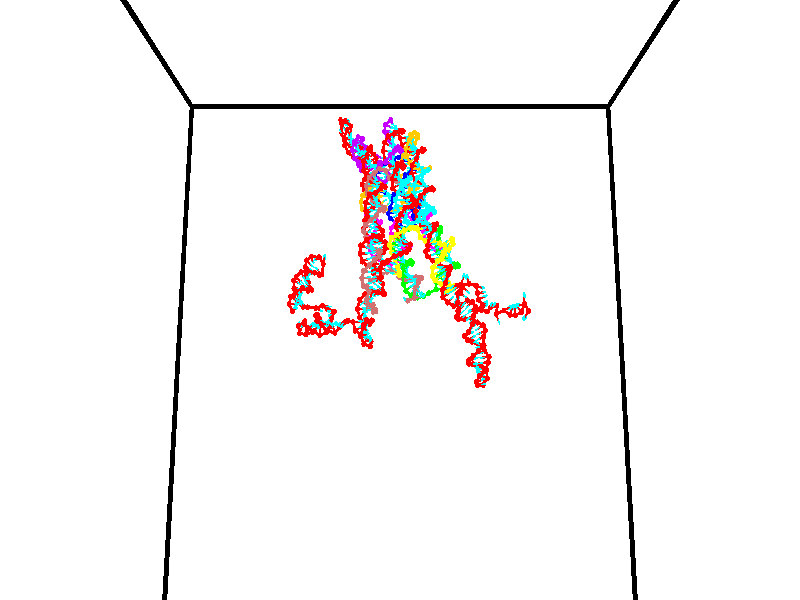 // switches for output
#declare DRAW_BASES = 1; // possible values are 0, 1; only relevant for DNA ribbons
#declare DRAW_BASES_TYPE = 3; // possible values are 1, 2, 3; only relevant for DNA ribbons
#declare DRAW_FOG = 0; // set to 1 to enable fog

#include "colors.inc"

#include "transforms.inc"
background { rgb <1, 1, 1>}

#default {
   normal{
       ripples 0.25
       frequency 0.20
       turbulence 0.2
       lambda 5
   }
	finish {
		phong 0.1
		phong_size 40.
	}
}

// original window dimensions: 1024x640


// camera settings

camera {
	sky <0, 0.179814, -0.983701>
	up <0, 0.179814, -0.983701>
	right 1.6 * <1, 0, 0>
	location <35, 94.9851, 44.8844>
	look_at <35, 29.7336, 32.9568>
	direction <0, -65.2515, -11.9276>
	angle 67.0682
}


# declare cpy_camera_pos = <35, 94.9851, 44.8844>;
# if (DRAW_FOG = 1)
fog {
	fog_type 2
	up vnormalize(cpy_camera_pos)
	color rgbt<1,1,1,0.3>
	distance 1e-5
	fog_alt 3e-3
	fog_offset 56
}
# end


// LIGHTS

# declare lum = 6;
global_settings {
	ambient_light rgb lum * <0.05, 0.05, 0.05>
	max_trace_level 15
}# declare cpy_direct_light_amount = 0.25;
light_source
{	1000 * <-1, -1.16352, -0.803886>,
	rgb lum * cpy_direct_light_amount
	parallel
}

light_source
{	1000 * <1, 1.16352, 0.803886>,
	rgb lum * cpy_direct_light_amount
	parallel
}

// strand 0

// nucleotide -1

// particle -1
sphere {
	<24.122883, 34.735710, 34.850319> 0.250000
	pigment { color rgbt <1,0,0,0> }
	no_shadow
}
cylinder {
	<24.345297, 35.046803, 34.733047>,  <24.478745, 35.233459, 34.662685>, 0.100000
	pigment { color rgbt <1,0,0,0> }
	no_shadow
}
cylinder {
	<24.345297, 35.046803, 34.733047>,  <24.122883, 34.735710, 34.850319>, 0.100000
	pigment { color rgbt <1,0,0,0> }
	no_shadow
}

// particle -1
sphere {
	<24.345297, 35.046803, 34.733047> 0.100000
	pigment { color rgbt <1,0,0,0> }
	no_shadow
}
sphere {
	0, 1
	scale<0.080000,0.200000,0.300000>
	matrix <0.072273, -0.396644, -0.915123,
		-0.828012, 0.487650, -0.276756,
		0.556033, 0.777735, -0.293182,
		24.512106, 35.280125, 34.645092>
	pigment { color rgbt <0,1,1,0> }
	no_shadow
}
cylinder {
	<23.846714, 35.180195, 34.294849>,  <24.122883, 34.735710, 34.850319>, 0.130000
	pigment { color rgbt <1,0,0,0> }
	no_shadow
}

// nucleotide -1

// particle -1
sphere {
	<23.846714, 35.180195, 34.294849> 0.250000
	pigment { color rgbt <1,0,0,0> }
	no_shadow
}
cylinder {
	<24.246428, 35.165195, 34.297001>,  <24.486256, 35.156197, 34.298290>, 0.100000
	pigment { color rgbt <1,0,0,0> }
	no_shadow
}
cylinder {
	<24.246428, 35.165195, 34.297001>,  <23.846714, 35.180195, 34.294849>, 0.100000
	pigment { color rgbt <1,0,0,0> }
	no_shadow
}

// particle -1
sphere {
	<24.246428, 35.165195, 34.297001> 0.100000
	pigment { color rgbt <1,0,0,0> }
	no_shadow
}
sphere {
	0, 1
	scale<0.080000,0.200000,0.300000>
	matrix <-0.017981, -0.594494, -0.803899,
		0.033338, 0.803225, -0.594742,
		0.999282, -0.037495, 0.005377,
		24.546213, 35.153946, 34.298615>
	pigment { color rgbt <0,1,1,0> }
	no_shadow
}
cylinder {
	<24.000813, 35.333553, 33.706612>,  <23.846714, 35.180195, 34.294849>, 0.130000
	pigment { color rgbt <1,0,0,0> }
	no_shadow
}

// nucleotide -1

// particle -1
sphere {
	<24.000813, 35.333553, 33.706612> 0.250000
	pigment { color rgbt <1,0,0,0> }
	no_shadow
}
cylinder {
	<24.318151, 35.131378, 33.842339>,  <24.508554, 35.010075, 33.923775>, 0.100000
	pigment { color rgbt <1,0,0,0> }
	no_shadow
}
cylinder {
	<24.318151, 35.131378, 33.842339>,  <24.000813, 35.333553, 33.706612>, 0.100000
	pigment { color rgbt <1,0,0,0> }
	no_shadow
}

// particle -1
sphere {
	<24.318151, 35.131378, 33.842339> 0.100000
	pigment { color rgbt <1,0,0,0> }
	no_shadow
}
sphere {
	0, 1
	scale<0.080000,0.200000,0.300000>
	matrix <0.123621, -0.412009, -0.902755,
		0.596087, 0.758144, -0.264383,
		0.793346, -0.505437, 0.339316,
		24.556156, 34.979748, 33.944134>
	pigment { color rgbt <0,1,1,0> }
	no_shadow
}
cylinder {
	<24.516178, 35.472939, 33.314152>,  <24.000813, 35.333553, 33.706612>, 0.130000
	pigment { color rgbt <1,0,0,0> }
	no_shadow
}

// nucleotide -1

// particle -1
sphere {
	<24.516178, 35.472939, 33.314152> 0.250000
	pigment { color rgbt <1,0,0,0> }
	no_shadow
}
cylinder {
	<24.614294, 35.115700, 33.464993>,  <24.673162, 34.901356, 33.555496>, 0.100000
	pigment { color rgbt <1,0,0,0> }
	no_shadow
}
cylinder {
	<24.614294, 35.115700, 33.464993>,  <24.516178, 35.472939, 33.314152>, 0.100000
	pigment { color rgbt <1,0,0,0> }
	no_shadow
}

// particle -1
sphere {
	<24.614294, 35.115700, 33.464993> 0.100000
	pigment { color rgbt <1,0,0,0> }
	no_shadow
}
sphere {
	0, 1
	scale<0.080000,0.200000,0.300000>
	matrix <0.278010, -0.307848, -0.909912,
		0.928733, 0.328029, 0.172779,
		0.245288, -0.893099, 0.377104,
		24.687880, 34.847771, 33.578125>
	pigment { color rgbt <0,1,1,0> }
	no_shadow
}
cylinder {
	<25.146273, 35.146362, 32.921066>,  <24.516178, 35.472939, 33.314152>, 0.130000
	pigment { color rgbt <1,0,0,0> }
	no_shadow
}

// nucleotide -1

// particle -1
sphere {
	<25.146273, 35.146362, 32.921066> 0.250000
	pigment { color rgbt <1,0,0,0> }
	no_shadow
}
cylinder {
	<25.000206, 34.826546, 33.111809>,  <24.912567, 34.634655, 33.226254>, 0.100000
	pigment { color rgbt <1,0,0,0> }
	no_shadow
}
cylinder {
	<25.000206, 34.826546, 33.111809>,  <25.146273, 35.146362, 32.921066>, 0.100000
	pigment { color rgbt <1,0,0,0> }
	no_shadow
}

// particle -1
sphere {
	<25.000206, 34.826546, 33.111809> 0.100000
	pigment { color rgbt <1,0,0,0> }
	no_shadow
}
sphere {
	0, 1
	scale<0.080000,0.200000,0.300000>
	matrix <0.310321, -0.587472, -0.747381,
		0.877699, -0.124940, 0.462639,
		-0.365165, -0.799542, 0.476852,
		24.890656, 34.586681, 33.254864>
	pigment { color rgbt <0,1,1,0> }
	no_shadow
}
cylinder {
	<25.659473, 34.637684, 33.056698>,  <25.146273, 35.146362, 32.921066>, 0.130000
	pigment { color rgbt <1,0,0,0> }
	no_shadow
}

// nucleotide -1

// particle -1
sphere {
	<25.659473, 34.637684, 33.056698> 0.250000
	pigment { color rgbt <1,0,0,0> }
	no_shadow
}
cylinder {
	<25.330645, 34.429268, 32.964863>,  <25.133347, 34.304218, 32.909763>, 0.100000
	pigment { color rgbt <1,0,0,0> }
	no_shadow
}
cylinder {
	<25.330645, 34.429268, 32.964863>,  <25.659473, 34.637684, 33.056698>, 0.100000
	pigment { color rgbt <1,0,0,0> }
	no_shadow
}

// particle -1
sphere {
	<25.330645, 34.429268, 32.964863> 0.100000
	pigment { color rgbt <1,0,0,0> }
	no_shadow
}
sphere {
	0, 1
	scale<0.080000,0.200000,0.300000>
	matrix <0.388106, -0.217743, -0.895523,
		0.416616, -0.825289, 0.381221,
		-0.822074, -0.521043, -0.229584,
		25.084023, 34.272957, 32.895988>
	pigment { color rgbt <0,1,1,0> }
	no_shadow
}
cylinder {
	<25.907347, 33.994564, 32.853859>,  <25.659473, 34.637684, 33.056698>, 0.130000
	pigment { color rgbt <1,0,0,0> }
	no_shadow
}

// nucleotide -1

// particle -1
sphere {
	<25.907347, 33.994564, 32.853859> 0.250000
	pigment { color rgbt <1,0,0,0> }
	no_shadow
}
cylinder {
	<25.547031, 34.057056, 32.691788>,  <25.330841, 34.094551, 32.594543>, 0.100000
	pigment { color rgbt <1,0,0,0> }
	no_shadow
}
cylinder {
	<25.547031, 34.057056, 32.691788>,  <25.907347, 33.994564, 32.853859>, 0.100000
	pigment { color rgbt <1,0,0,0> }
	no_shadow
}

// particle -1
sphere {
	<25.547031, 34.057056, 32.691788> 0.100000
	pigment { color rgbt <1,0,0,0> }
	no_shadow
}
sphere {
	0, 1
	scale<0.080000,0.200000,0.300000>
	matrix <0.352460, -0.282007, -0.892325,
		-0.253668, -0.946607, 0.198966,
		-0.900791, 0.156227, -0.405178,
		25.276794, 34.103924, 32.570232>
	pigment { color rgbt <0,1,1,0> }
	no_shadow
}
cylinder {
	<25.585770, 33.429119, 32.579651>,  <25.907347, 33.994564, 32.853859>, 0.130000
	pigment { color rgbt <1,0,0,0> }
	no_shadow
}

// nucleotide -1

// particle -1
sphere {
	<25.585770, 33.429119, 32.579651> 0.250000
	pigment { color rgbt <1,0,0,0> }
	no_shadow
}
cylinder {
	<25.453339, 33.757828, 32.394142>,  <25.373880, 33.955051, 32.282837>, 0.100000
	pigment { color rgbt <1,0,0,0> }
	no_shadow
}
cylinder {
	<25.453339, 33.757828, 32.394142>,  <25.585770, 33.429119, 32.579651>, 0.100000
	pigment { color rgbt <1,0,0,0> }
	no_shadow
}

// particle -1
sphere {
	<25.453339, 33.757828, 32.394142> 0.100000
	pigment { color rgbt <1,0,0,0> }
	no_shadow
}
sphere {
	0, 1
	scale<0.080000,0.200000,0.300000>
	matrix <0.345887, -0.351587, -0.869913,
		-0.877924, -0.448421, -0.167836,
		-0.331078, 0.821770, -0.463769,
		25.354015, 34.004360, 32.255013>
	pigment { color rgbt <0,1,1,0> }
	no_shadow
}
cylinder {
	<25.445417, 33.167061, 32.044991>,  <25.585770, 33.429119, 32.579651>, 0.130000
	pigment { color rgbt <1,0,0,0> }
	no_shadow
}

// nucleotide -1

// particle -1
sphere {
	<25.445417, 33.167061, 32.044991> 0.250000
	pigment { color rgbt <1,0,0,0> }
	no_shadow
}
cylinder {
	<25.446548, 33.545181, 31.914513>,  <25.447227, 33.772053, 31.836226>, 0.100000
	pigment { color rgbt <1,0,0,0> }
	no_shadow
}
cylinder {
	<25.446548, 33.545181, 31.914513>,  <25.445417, 33.167061, 32.044991>, 0.100000
	pigment { color rgbt <1,0,0,0> }
	no_shadow
}

// particle -1
sphere {
	<25.446548, 33.545181, 31.914513> 0.100000
	pigment { color rgbt <1,0,0,0> }
	no_shadow
}
sphere {
	0, 1
	scale<0.080000,0.200000,0.300000>
	matrix <0.120240, -0.324150, -0.938333,
		-0.992741, -0.036569, -0.114580,
		0.002827, 0.945298, -0.326194,
		25.447397, 33.828770, 31.816654>
	pigment { color rgbt <0,1,1,0> }
	no_shadow
}
cylinder {
	<25.124739, 33.096352, 31.438803>,  <25.445417, 33.167061, 32.044991>, 0.130000
	pigment { color rgbt <1,0,0,0> }
	no_shadow
}

// nucleotide -1

// particle -1
sphere {
	<25.124739, 33.096352, 31.438803> 0.250000
	pigment { color rgbt <1,0,0,0> }
	no_shadow
}
cylinder {
	<25.325119, 33.442448, 31.430708>,  <25.445347, 33.650105, 31.425852>, 0.100000
	pigment { color rgbt <1,0,0,0> }
	no_shadow
}
cylinder {
	<25.325119, 33.442448, 31.430708>,  <25.124739, 33.096352, 31.438803>, 0.100000
	pigment { color rgbt <1,0,0,0> }
	no_shadow
}

// particle -1
sphere {
	<25.325119, 33.442448, 31.430708> 0.100000
	pigment { color rgbt <1,0,0,0> }
	no_shadow
}
sphere {
	0, 1
	scale<0.080000,0.200000,0.300000>
	matrix <0.289635, -0.189631, -0.938164,
		-0.815574, 0.464112, -0.345599,
		0.500950, 0.865240, -0.020235,
		25.475405, 33.702019, 31.424637>
	pigment { color rgbt <0,1,1,0> }
	no_shadow
}
cylinder {
	<25.092701, 33.451443, 30.697920>,  <25.124739, 33.096352, 31.438803>, 0.130000
	pigment { color rgbt <1,0,0,0> }
	no_shadow
}

// nucleotide -1

// particle -1
sphere {
	<25.092701, 33.451443, 30.697920> 0.250000
	pigment { color rgbt <1,0,0,0> }
	no_shadow
}
cylinder {
	<25.423740, 33.599316, 30.866877>,  <25.622364, 33.688042, 30.968250>, 0.100000
	pigment { color rgbt <1,0,0,0> }
	no_shadow
}
cylinder {
	<25.423740, 33.599316, 30.866877>,  <25.092701, 33.451443, 30.697920>, 0.100000
	pigment { color rgbt <1,0,0,0> }
	no_shadow
}

// particle -1
sphere {
	<25.423740, 33.599316, 30.866877> 0.100000
	pigment { color rgbt <1,0,0,0> }
	no_shadow
}
sphere {
	0, 1
	scale<0.080000,0.200000,0.300000>
	matrix <0.505060, -0.162061, -0.847732,
		-0.244942, 0.914914, -0.320835,
		0.827597, 0.369687, 0.422391,
		25.672020, 33.710220, 30.993593>
	pigment { color rgbt <0,1,1,0> }
	no_shadow
}
cylinder {
	<25.274862, 33.873863, 30.220116>,  <25.092701, 33.451443, 30.697920>, 0.130000
	pigment { color rgbt <1,0,0,0> }
	no_shadow
}

// nucleotide -1

// particle -1
sphere {
	<25.274862, 33.873863, 30.220116> 0.250000
	pigment { color rgbt <1,0,0,0> }
	no_shadow
}
cylinder {
	<25.573238, 33.738239, 30.449415>,  <25.752264, 33.656864, 30.586994>, 0.100000
	pigment { color rgbt <1,0,0,0> }
	no_shadow
}
cylinder {
	<25.573238, 33.738239, 30.449415>,  <25.274862, 33.873863, 30.220116>, 0.100000
	pigment { color rgbt <1,0,0,0> }
	no_shadow
}

// particle -1
sphere {
	<25.573238, 33.738239, 30.449415> 0.100000
	pigment { color rgbt <1,0,0,0> }
	no_shadow
}
sphere {
	0, 1
	scale<0.080000,0.200000,0.300000>
	matrix <0.517516, -0.246709, -0.819336,
		0.419229, 0.907840, -0.008561,
		0.745939, -0.339059, 0.573249,
		25.797020, 33.636520, 30.621389>
	pigment { color rgbt <0,1,1,0> }
	no_shadow
}
cylinder {
	<25.822735, 34.220207, 29.977654>,  <25.274862, 33.873863, 30.220116>, 0.130000
	pigment { color rgbt <1,0,0,0> }
	no_shadow
}

// nucleotide -1

// particle -1
sphere {
	<25.822735, 34.220207, 29.977654> 0.250000
	pigment { color rgbt <1,0,0,0> }
	no_shadow
}
cylinder {
	<25.865955, 33.855221, 30.135506>,  <25.891888, 33.636230, 30.230217>, 0.100000
	pigment { color rgbt <1,0,0,0> }
	no_shadow
}
cylinder {
	<25.865955, 33.855221, 30.135506>,  <25.822735, 34.220207, 29.977654>, 0.100000
	pigment { color rgbt <1,0,0,0> }
	no_shadow
}

// particle -1
sphere {
	<25.865955, 33.855221, 30.135506> 0.100000
	pigment { color rgbt <1,0,0,0> }
	no_shadow
}
sphere {
	0, 1
	scale<0.080000,0.200000,0.300000>
	matrix <0.396158, -0.324557, -0.858907,
		0.911803, 0.249140, 0.326412,
		0.108049, -0.912465, 0.394631,
		25.898371, 33.581482, 30.253895>
	pigment { color rgbt <0,1,1,0> }
	no_shadow
}
cylinder {
	<26.614763, 33.938278, 29.956659>,  <25.822735, 34.220207, 29.977654>, 0.130000
	pigment { color rgbt <1,0,0,0> }
	no_shadow
}

// nucleotide -1

// particle -1
sphere {
	<26.614763, 33.938278, 29.956659> 0.250000
	pigment { color rgbt <1,0,0,0> }
	no_shadow
}
cylinder {
	<26.360950, 33.630466, 29.985504>,  <26.208664, 33.445782, 30.002811>, 0.100000
	pigment { color rgbt <1,0,0,0> }
	no_shadow
}
cylinder {
	<26.360950, 33.630466, 29.985504>,  <26.614763, 33.938278, 29.956659>, 0.100000
	pigment { color rgbt <1,0,0,0> }
	no_shadow
}

// particle -1
sphere {
	<26.360950, 33.630466, 29.985504> 0.100000
	pigment { color rgbt <1,0,0,0> }
	no_shadow
}
sphere {
	0, 1
	scale<0.080000,0.200000,0.300000>
	matrix <0.496534, -0.477367, -0.724965,
		0.592305, -0.424206, 0.685000,
		-0.634530, -0.769526, 0.072114,
		26.170591, 33.399609, 30.007137>
	pigment { color rgbt <0,1,1,0> }
	no_shadow
}
cylinder {
	<26.987972, 33.581875, 30.514318>,  <26.614763, 33.938278, 29.956659>, 0.130000
	pigment { color rgbt <1,0,0,0> }
	no_shadow
}

// nucleotide -1

// particle -1
sphere {
	<26.987972, 33.581875, 30.514318> 0.250000
	pigment { color rgbt <1,0,0,0> }
	no_shadow
}
cylinder {
	<27.047398, 33.483597, 30.131161>,  <27.083054, 33.424629, 29.901266>, 0.100000
	pigment { color rgbt <1,0,0,0> }
	no_shadow
}
cylinder {
	<27.047398, 33.483597, 30.131161>,  <26.987972, 33.581875, 30.514318>, 0.100000
	pigment { color rgbt <1,0,0,0> }
	no_shadow
}

// particle -1
sphere {
	<27.047398, 33.483597, 30.131161> 0.100000
	pigment { color rgbt <1,0,0,0> }
	no_shadow
}
sphere {
	0, 1
	scale<0.080000,0.200000,0.300000>
	matrix <0.233765, -0.932465, 0.275433,
		-0.960876, -0.264842, -0.081095,
		0.148565, -0.245700, -0.957893,
		27.091967, 33.409885, 29.843792>
	pigment { color rgbt <0,1,1,0> }
	no_shadow
}
cylinder {
	<26.856556, 33.521614, 31.397524>,  <26.987972, 33.581875, 30.514318>, 0.130000
	pigment { color rgbt <1,0,0,0> }
	no_shadow
}

// nucleotide -1

// particle -1
sphere {
	<26.856556, 33.521614, 31.397524> 0.250000
	pigment { color rgbt <1,0,0,0> }
	no_shadow
}
cylinder {
	<26.570620, 33.675392, 31.163874>,  <26.399057, 33.767658, 31.023684>, 0.100000
	pigment { color rgbt <1,0,0,0> }
	no_shadow
}
cylinder {
	<26.570620, 33.675392, 31.163874>,  <26.856556, 33.521614, 31.397524>, 0.100000
	pigment { color rgbt <1,0,0,0> }
	no_shadow
}

// particle -1
sphere {
	<26.570620, 33.675392, 31.163874> 0.100000
	pigment { color rgbt <1,0,0,0> }
	no_shadow
}
sphere {
	0, 1
	scale<0.080000,0.200000,0.300000>
	matrix <-0.516369, 0.273091, 0.811656,
		0.471556, 0.881830, 0.003299,
		-0.714841, 0.384445, -0.584127,
		26.356167, 33.790726, 30.988636>
	pigment { color rgbt <0,1,1,0> }
	no_shadow
}
cylinder {
	<26.700842, 34.240337, 31.603380>,  <26.856556, 33.521614, 31.397524>, 0.130000
	pigment { color rgbt <1,0,0,0> }
	no_shadow
}

// nucleotide -1

// particle -1
sphere {
	<26.700842, 34.240337, 31.603380> 0.250000
	pigment { color rgbt <1,0,0,0> }
	no_shadow
}
cylinder {
	<26.380201, 34.102547, 31.407923>,  <26.187817, 34.019871, 31.290648>, 0.100000
	pigment { color rgbt <1,0,0,0> }
	no_shadow
}
cylinder {
	<26.380201, 34.102547, 31.407923>,  <26.700842, 34.240337, 31.603380>, 0.100000
	pigment { color rgbt <1,0,0,0> }
	no_shadow
}

// particle -1
sphere {
	<26.380201, 34.102547, 31.407923> 0.100000
	pigment { color rgbt <1,0,0,0> }
	no_shadow
}
sphere {
	0, 1
	scale<0.080000,0.200000,0.300000>
	matrix <-0.590730, 0.330494, 0.736079,
		-0.092071, 0.878697, -0.468417,
		-0.801599, -0.344479, -0.488644,
		26.139721, 33.999203, 31.261330>
	pigment { color rgbt <0,1,1,0> }
	no_shadow
}
cylinder {
	<26.271555, 34.746674, 31.509501>,  <26.700842, 34.240337, 31.603380>, 0.130000
	pigment { color rgbt <1,0,0,0> }
	no_shadow
}

// nucleotide -1

// particle -1
sphere {
	<26.271555, 34.746674, 31.509501> 0.250000
	pigment { color rgbt <1,0,0,0> }
	no_shadow
}
cylinder {
	<26.025665, 34.432289, 31.483047>,  <25.878132, 34.243656, 31.467176>, 0.100000
	pigment { color rgbt <1,0,0,0> }
	no_shadow
}
cylinder {
	<26.025665, 34.432289, 31.483047>,  <26.271555, 34.746674, 31.509501>, 0.100000
	pigment { color rgbt <1,0,0,0> }
	no_shadow
}

// particle -1
sphere {
	<26.025665, 34.432289, 31.483047> 0.100000
	pigment { color rgbt <1,0,0,0> }
	no_shadow
}
sphere {
	0, 1
	scale<0.080000,0.200000,0.300000>
	matrix <-0.575072, 0.389232, 0.719577,
		-0.539822, 0.480372, -0.691256,
		-0.614723, -0.785966, -0.066132,
		25.841248, 34.196499, 31.463207>
	pigment { color rgbt <0,1,1,0> }
	no_shadow
}
cylinder {
	<25.590990, 35.016857, 31.439270>,  <26.271555, 34.746674, 31.509501>, 0.130000
	pigment { color rgbt <1,0,0,0> }
	no_shadow
}

// nucleotide -1

// particle -1
sphere {
	<25.590990, 35.016857, 31.439270> 0.250000
	pigment { color rgbt <1,0,0,0> }
	no_shadow
}
cylinder {
	<25.526579, 34.643959, 31.568882>,  <25.487932, 34.420219, 31.646650>, 0.100000
	pigment { color rgbt <1,0,0,0> }
	no_shadow
}
cylinder {
	<25.526579, 34.643959, 31.568882>,  <25.590990, 35.016857, 31.439270>, 0.100000
	pigment { color rgbt <1,0,0,0> }
	no_shadow
}

// particle -1
sphere {
	<25.526579, 34.643959, 31.568882> 0.100000
	pigment { color rgbt <1,0,0,0> }
	no_shadow
}
sphere {
	0, 1
	scale<0.080000,0.200000,0.300000>
	matrix <-0.537691, 0.358180, 0.763279,
		-0.827622, -0.051320, -0.558934,
		-0.161028, -0.932241, 0.324032,
		25.478270, 34.364288, 31.666092>
	pigment { color rgbt <0,1,1,0> }
	no_shadow
}
cylinder {
	<24.932259, 35.024696, 31.507856>,  <25.590990, 35.016857, 31.439270>, 0.130000
	pigment { color rgbt <1,0,0,0> }
	no_shadow
}

// nucleotide -1

// particle -1
sphere {
	<24.932259, 35.024696, 31.507856> 0.250000
	pigment { color rgbt <1,0,0,0> }
	no_shadow
}
cylinder {
	<25.066223, 34.739304, 31.754036>,  <25.146601, 34.568066, 31.901743>, 0.100000
	pigment { color rgbt <1,0,0,0> }
	no_shadow
}
cylinder {
	<25.066223, 34.739304, 31.754036>,  <24.932259, 35.024696, 31.507856>, 0.100000
	pigment { color rgbt <1,0,0,0> }
	no_shadow
}

// particle -1
sphere {
	<25.066223, 34.739304, 31.754036> 0.100000
	pigment { color rgbt <1,0,0,0> }
	no_shadow
}
sphere {
	0, 1
	scale<0.080000,0.200000,0.300000>
	matrix <-0.632763, 0.313671, 0.707970,
		-0.698174, -0.626538, -0.346415,
		0.334909, -0.713485, 0.615447,
		25.166697, 34.525257, 31.938669>
	pigment { color rgbt <0,1,1,0> }
	no_shadow
}
cylinder {
	<24.380272, 34.721912, 31.882524>,  <24.932259, 35.024696, 31.507856>, 0.130000
	pigment { color rgbt <1,0,0,0> }
	no_shadow
}

// nucleotide -1

// particle -1
sphere {
	<24.380272, 34.721912, 31.882524> 0.250000
	pigment { color rgbt <1,0,0,0> }
	no_shadow
}
cylinder {
	<24.691311, 34.600548, 32.102810>,  <24.877934, 34.527729, 32.234982>, 0.100000
	pigment { color rgbt <1,0,0,0> }
	no_shadow
}
cylinder {
	<24.691311, 34.600548, 32.102810>,  <24.380272, 34.721912, 31.882524>, 0.100000
	pigment { color rgbt <1,0,0,0> }
	no_shadow
}

// particle -1
sphere {
	<24.691311, 34.600548, 32.102810> 0.100000
	pigment { color rgbt <1,0,0,0> }
	no_shadow
}
sphere {
	0, 1
	scale<0.080000,0.200000,0.300000>
	matrix <-0.531279, 0.151383, 0.833562,
		-0.336283, -0.940756, -0.043482,
		0.777596, -0.303414, 0.550712,
		24.924589, 34.509521, 32.268024>
	pigment { color rgbt <0,1,1,0> }
	no_shadow
}
cylinder {
	<24.051741, 34.092587, 32.049889>,  <24.380272, 34.721912, 31.882524>, 0.130000
	pigment { color rgbt <1,0,0,0> }
	no_shadow
}

// nucleotide -1

// particle -1
sphere {
	<24.051741, 34.092587, 32.049889> 0.250000
	pigment { color rgbt <1,0,0,0> }
	no_shadow
}
cylinder {
	<24.414865, 34.099648, 32.217491>,  <24.632740, 34.103886, 32.318054>, 0.100000
	pigment { color rgbt <1,0,0,0> }
	no_shadow
}
cylinder {
	<24.414865, 34.099648, 32.217491>,  <24.051741, 34.092587, 32.049889>, 0.100000
	pigment { color rgbt <1,0,0,0> }
	no_shadow
}

// particle -1
sphere {
	<24.414865, 34.099648, 32.217491> 0.100000
	pigment { color rgbt <1,0,0,0> }
	no_shadow
}
sphere {
	0, 1
	scale<0.080000,0.200000,0.300000>
	matrix <-0.415233, -0.102283, 0.903947,
		0.058817, -0.994599, -0.085523,
		0.907812, 0.017655, 0.419006,
		24.687208, 34.104942, 32.343193>
	pigment { color rgbt <0,1,1,0> }
	no_shadow
}
cylinder {
	<24.010883, 33.661297, 32.655228>,  <24.051741, 34.092587, 32.049889>, 0.130000
	pigment { color rgbt <1,0,0,0> }
	no_shadow
}

// nucleotide -1

// particle -1
sphere {
	<24.010883, 33.661297, 32.655228> 0.250000
	pigment { color rgbt <1,0,0,0> }
	no_shadow
}
cylinder {
	<24.354792, 33.857498, 32.712078>,  <24.561136, 33.975220, 32.746189>, 0.100000
	pigment { color rgbt <1,0,0,0> }
	no_shadow
}
cylinder {
	<24.354792, 33.857498, 32.712078>,  <24.010883, 33.661297, 32.655228>, 0.100000
	pigment { color rgbt <1,0,0,0> }
	no_shadow
}

// particle -1
sphere {
	<24.354792, 33.857498, 32.712078> 0.100000
	pigment { color rgbt <1,0,0,0> }
	no_shadow
}
sphere {
	0, 1
	scale<0.080000,0.200000,0.300000>
	matrix <-0.163632, 0.000972, 0.986521,
		0.483758, -0.871436, 0.081098,
		0.859769, 0.490508, 0.142124,
		24.612722, 34.004650, 32.754715>
	pigment { color rgbt <0,1,1,0> }
	no_shadow
}
cylinder {
	<24.035494, 33.638103, 33.258152>,  <24.010883, 33.661297, 32.655228>, 0.130000
	pigment { color rgbt <1,0,0,0> }
	no_shadow
}

// nucleotide -1

// particle -1
sphere {
	<24.035494, 33.638103, 33.258152> 0.250000
	pigment { color rgbt <1,0,0,0> }
	no_shadow
}
cylinder {
	<24.358341, 33.866306, 33.197380>,  <24.552050, 34.003227, 33.160919>, 0.100000
	pigment { color rgbt <1,0,0,0> }
	no_shadow
}
cylinder {
	<24.358341, 33.866306, 33.197380>,  <24.035494, 33.638103, 33.258152>, 0.100000
	pigment { color rgbt <1,0,0,0> }
	no_shadow
}

// particle -1
sphere {
	<24.358341, 33.866306, 33.197380> 0.100000
	pigment { color rgbt <1,0,0,0> }
	no_shadow
}
sphere {
	0, 1
	scale<0.080000,0.200000,0.300000>
	matrix <0.011355, 0.242287, 0.970138,
		0.590281, -0.784741, 0.189076,
		0.807118, 0.570507, -0.151928,
		24.600477, 34.037457, 33.151802>
	pigment { color rgbt <0,1,1,0> }
	no_shadow
}
cylinder {
	<24.403469, 33.614265, 33.893753>,  <24.035494, 33.638103, 33.258152>, 0.130000
	pigment { color rgbt <1,0,0,0> }
	no_shadow
}

// nucleotide -1

// particle -1
sphere {
	<24.403469, 33.614265, 33.893753> 0.250000
	pigment { color rgbt <1,0,0,0> }
	no_shadow
}
cylinder {
	<24.557837, 33.930618, 33.703777>,  <24.650457, 34.120430, 33.589790>, 0.100000
	pigment { color rgbt <1,0,0,0> }
	no_shadow
}
cylinder {
	<24.557837, 33.930618, 33.703777>,  <24.403469, 33.614265, 33.893753>, 0.100000
	pigment { color rgbt <1,0,0,0> }
	no_shadow
}

// particle -1
sphere {
	<24.557837, 33.930618, 33.703777> 0.100000
	pigment { color rgbt <1,0,0,0> }
	no_shadow
}
sphere {
	0, 1
	scale<0.080000,0.200000,0.300000>
	matrix <0.153282, 0.452697, 0.878391,
		0.909710, -0.411786, 0.053475,
		0.385917, 0.790884, -0.474942,
		24.673611, 34.167885, 33.561295>
	pigment { color rgbt <0,1,1,0> }
	no_shadow
}
cylinder {
	<25.057905, 33.768490, 34.293804>,  <24.403469, 33.614265, 33.893753>, 0.130000
	pigment { color rgbt <1,0,0,0> }
	no_shadow
}

// nucleotide -1

// particle -1
sphere {
	<25.057905, 33.768490, 34.293804> 0.250000
	pigment { color rgbt <1,0,0,0> }
	no_shadow
}
cylinder {
	<24.935043, 34.089554, 34.089298>,  <24.861326, 34.282192, 33.966595>, 0.100000
	pigment { color rgbt <1,0,0,0> }
	no_shadow
}
cylinder {
	<24.935043, 34.089554, 34.089298>,  <25.057905, 33.768490, 34.293804>, 0.100000
	pigment { color rgbt <1,0,0,0> }
	no_shadow
}

// particle -1
sphere {
	<24.935043, 34.089554, 34.089298> 0.100000
	pigment { color rgbt <1,0,0,0> }
	no_shadow
}
sphere {
	0, 1
	scale<0.080000,0.200000,0.300000>
	matrix <0.210142, 0.581176, 0.786177,
		0.928168, 0.134041, -0.347185,
		-0.307155, 0.802663, -0.511261,
		24.842897, 34.330353, 33.935921>
	pigment { color rgbt <0,1,1,0> }
	no_shadow
}
cylinder {
	<25.565184, 34.289978, 34.416744>,  <25.057905, 33.768490, 34.293804>, 0.130000
	pigment { color rgbt <1,0,0,0> }
	no_shadow
}

// nucleotide -1

// particle -1
sphere {
	<25.565184, 34.289978, 34.416744> 0.250000
	pigment { color rgbt <1,0,0,0> }
	no_shadow
}
cylinder {
	<25.244730, 34.490585, 34.286102>,  <25.052458, 34.610950, 34.207718>, 0.100000
	pigment { color rgbt <1,0,0,0> }
	no_shadow
}
cylinder {
	<25.244730, 34.490585, 34.286102>,  <25.565184, 34.289978, 34.416744>, 0.100000
	pigment { color rgbt <1,0,0,0> }
	no_shadow
}

// particle -1
sphere {
	<25.244730, 34.490585, 34.286102> 0.100000
	pigment { color rgbt <1,0,0,0> }
	no_shadow
}
sphere {
	0, 1
	scale<0.080000,0.200000,0.300000>
	matrix <0.009068, 0.555818, 0.831254,
		0.598419, 0.662983, -0.449832,
		-0.801132, 0.501517, -0.326600,
		25.004391, 34.641041, 34.188122>
	pigment { color rgbt <0,1,1,0> }
	no_shadow
}
cylinder {
	<26.381376, 33.970627, 34.443886>,  <25.565184, 34.289978, 34.416744>, 0.130000
	pigment { color rgbt <1,0,0,0> }
	no_shadow
}

// nucleotide -1

// particle -1
sphere {
	<26.381376, 33.970627, 34.443886> 0.250000
	pigment { color rgbt <1,0,0,0> }
	no_shadow
}
cylinder {
	<26.622160, 33.660122, 34.518776>,  <26.766630, 33.473820, 34.563709>, 0.100000
	pigment { color rgbt <1,0,0,0> }
	no_shadow
}
cylinder {
	<26.622160, 33.660122, 34.518776>,  <26.381376, 33.970627, 34.443886>, 0.100000
	pigment { color rgbt <1,0,0,0> }
	no_shadow
}

// particle -1
sphere {
	<26.622160, 33.660122, 34.518776> 0.100000
	pigment { color rgbt <1,0,0,0> }
	no_shadow
}
sphere {
	0, 1
	scale<0.080000,0.200000,0.300000>
	matrix <0.113556, -0.148867, -0.982315,
		0.790410, 0.612577, -0.001463,
		0.601961, -0.776265, 0.187228,
		26.802748, 33.427242, 34.574944>
	pigment { color rgbt <0,1,1,0> }
	no_shadow
}
cylinder {
	<27.014040, 33.647141, 34.178715>,  <26.381376, 33.970627, 34.443886>, 0.130000
	pigment { color rgbt <1,0,0,0> }
	no_shadow
}

// nucleotide -1

// particle -1
sphere {
	<27.014040, 33.647141, 34.178715> 0.250000
	pigment { color rgbt <1,0,0,0> }
	no_shadow
}
cylinder {
	<27.395773, 33.754204, 34.231796>,  <27.624813, 33.818439, 34.263645>, 0.100000
	pigment { color rgbt <1,0,0,0> }
	no_shadow
}
cylinder {
	<27.395773, 33.754204, 34.231796>,  <27.014040, 33.647141, 34.178715>, 0.100000
	pigment { color rgbt <1,0,0,0> }
	no_shadow
}

// particle -1
sphere {
	<27.395773, 33.754204, 34.231796> 0.100000
	pigment { color rgbt <1,0,0,0> }
	no_shadow
}
sphere {
	0, 1
	scale<0.080000,0.200000,0.300000>
	matrix <-0.028232, -0.361417, 0.931977,
		0.297410, -0.893162, -0.337355,
		0.954333, 0.267655, 0.132705,
		27.682074, 33.834499, 34.271606>
	pigment { color rgbt <0,1,1,0> }
	no_shadow
}
cylinder {
	<27.462019, 33.136726, 34.359032>,  <27.014040, 33.647141, 34.178715>, 0.130000
	pigment { color rgbt <1,0,0,0> }
	no_shadow
}

// nucleotide -1

// particle -1
sphere {
	<27.462019, 33.136726, 34.359032> 0.250000
	pigment { color rgbt <1,0,0,0> }
	no_shadow
}
cylinder {
	<27.584101, 33.474579, 34.534966>,  <27.657351, 33.677288, 34.640526>, 0.100000
	pigment { color rgbt <1,0,0,0> }
	no_shadow
}
cylinder {
	<27.584101, 33.474579, 34.534966>,  <27.462019, 33.136726, 34.359032>, 0.100000
	pigment { color rgbt <1,0,0,0> }
	no_shadow
}

// particle -1
sphere {
	<27.584101, 33.474579, 34.534966> 0.100000
	pigment { color rgbt <1,0,0,0> }
	no_shadow
}
sphere {
	0, 1
	scale<0.080000,0.200000,0.300000>
	matrix <0.078677, -0.482655, 0.872269,
		0.949031, -0.231617, -0.213762,
		0.305206, 0.844628, 0.439832,
		27.675663, 33.727966, 34.666916>
	pigment { color rgbt <0,1,1,0> }
	no_shadow
}
cylinder {
	<28.180199, 33.170719, 34.592922>,  <27.462019, 33.136726, 34.359032>, 0.130000
	pigment { color rgbt <1,0,0,0> }
	no_shadow
}

// nucleotide -1

// particle -1
sphere {
	<28.180199, 33.170719, 34.592922> 0.250000
	pigment { color rgbt <1,0,0,0> }
	no_shadow
}
cylinder {
	<27.944187, 33.409256, 34.810635>,  <27.802580, 33.552380, 34.941261>, 0.100000
	pigment { color rgbt <1,0,0,0> }
	no_shadow
}
cylinder {
	<27.944187, 33.409256, 34.810635>,  <28.180199, 33.170719, 34.592922>, 0.100000
	pigment { color rgbt <1,0,0,0> }
	no_shadow
}

// particle -1
sphere {
	<27.944187, 33.409256, 34.810635> 0.100000
	pigment { color rgbt <1,0,0,0> }
	no_shadow
}
sphere {
	0, 1
	scale<0.080000,0.200000,0.300000>
	matrix <0.155708, -0.577425, 0.801459,
		0.792225, 0.557633, 0.247842,
		-0.590029, 0.596344, 0.544278,
		27.767178, 33.588158, 34.973919>
	pigment { color rgbt <0,1,1,0> }
	no_shadow
}
cylinder {
	<27.860216, 32.623539, 35.094711>,  <28.180199, 33.170719, 34.592922>, 0.130000
	pigment { color rgbt <1,0,0,0> }
	no_shadow
}

// nucleotide -1

// particle -1
sphere {
	<27.860216, 32.623539, 35.094711> 0.250000
	pigment { color rgbt <1,0,0,0> }
	no_shadow
}
cylinder {
	<27.707462, 32.931301, 35.299526>,  <27.615810, 33.115959, 35.422413>, 0.100000
	pigment { color rgbt <1,0,0,0> }
	no_shadow
}
cylinder {
	<27.707462, 32.931301, 35.299526>,  <27.860216, 32.623539, 35.094711>, 0.100000
	pigment { color rgbt <1,0,0,0> }
	no_shadow
}

// particle -1
sphere {
	<27.707462, 32.931301, 35.299526> 0.100000
	pigment { color rgbt <1,0,0,0> }
	no_shadow
}
sphere {
	0, 1
	scale<0.080000,0.200000,0.300000>
	matrix <-0.878772, -0.473868, 0.056650,
		0.286224, -0.428328, 0.857094,
		-0.381885, 0.769405, 0.512035,
		27.592897, 33.162121, 35.453136>
	pigment { color rgbt <0,1,1,0> }
	no_shadow
}
cylinder {
	<27.797964, 32.425755, 35.804436>,  <27.860216, 32.623539, 35.094711>, 0.130000
	pigment { color rgbt <1,0,0,0> }
	no_shadow
}

// nucleotide -1

// particle -1
sphere {
	<27.797964, 32.425755, 35.804436> 0.250000
	pigment { color rgbt <1,0,0,0> }
	no_shadow
}
cylinder {
	<27.534912, 32.718609, 35.733437>,  <27.377081, 32.894321, 35.690838>, 0.100000
	pigment { color rgbt <1,0,0,0> }
	no_shadow
}
cylinder {
	<27.534912, 32.718609, 35.733437>,  <27.797964, 32.425755, 35.804436>, 0.100000
	pigment { color rgbt <1,0,0,0> }
	no_shadow
}

// particle -1
sphere {
	<27.534912, 32.718609, 35.733437> 0.100000
	pigment { color rgbt <1,0,0,0> }
	no_shadow
}
sphere {
	0, 1
	scale<0.080000,0.200000,0.300000>
	matrix <-0.749083, -0.660520, 0.050870,
		-0.079998, 0.166416, 0.982805,
		-0.657628, 0.732134, -0.177500,
		27.337624, 32.938248, 35.680187>
	pigment { color rgbt <0,1,1,0> }
	no_shadow
}
cylinder {
	<27.252411, 32.350960, 36.322971>,  <27.797964, 32.425755, 35.804436>, 0.130000
	pigment { color rgbt <1,0,0,0> }
	no_shadow
}

// nucleotide -1

// particle -1
sphere {
	<27.252411, 32.350960, 36.322971> 0.250000
	pigment { color rgbt <1,0,0,0> }
	no_shadow
}
cylinder {
	<27.090559, 32.563423, 36.025208>,  <26.993448, 32.690899, 35.846550>, 0.100000
	pigment { color rgbt <1,0,0,0> }
	no_shadow
}
cylinder {
	<27.090559, 32.563423, 36.025208>,  <27.252411, 32.350960, 36.322971>, 0.100000
	pigment { color rgbt <1,0,0,0> }
	no_shadow
}

// particle -1
sphere {
	<27.090559, 32.563423, 36.025208> 0.100000
	pigment { color rgbt <1,0,0,0> }
	no_shadow
}
sphere {
	0, 1
	scale<0.080000,0.200000,0.300000>
	matrix <-0.802855, -0.596072, 0.011085,
		-0.437836, 0.602141, 0.667628,
		-0.404629, 0.531154, -0.744413,
		26.969170, 32.722771, 35.801884>
	pigment { color rgbt <0,1,1,0> }
	no_shadow
}
cylinder {
	<26.632608, 32.503731, 36.588905>,  <27.252411, 32.350960, 36.322971>, 0.130000
	pigment { color rgbt <1,0,0,0> }
	no_shadow
}

// nucleotide -1

// particle -1
sphere {
	<26.632608, 32.503731, 36.588905> 0.250000
	pigment { color rgbt <1,0,0,0> }
	no_shadow
}
cylinder {
	<26.616072, 32.509499, 36.189289>,  <26.606150, 32.512959, 35.949520>, 0.100000
	pigment { color rgbt <1,0,0,0> }
	no_shadow
}
cylinder {
	<26.616072, 32.509499, 36.189289>,  <26.632608, 32.503731, 36.588905>, 0.100000
	pigment { color rgbt <1,0,0,0> }
	no_shadow
}

// particle -1
sphere {
	<26.616072, 32.509499, 36.189289> 0.100000
	pigment { color rgbt <1,0,0,0> }
	no_shadow
}
sphere {
	0, 1
	scale<0.080000,0.200000,0.300000>
	matrix <-0.805780, -0.591695, 0.024802,
		-0.590770, 0.806033, 0.036083,
		-0.041341, 0.014423, -0.999041,
		26.603670, 32.513824, 35.889576>
	pigment { color rgbt <0,1,1,0> }
	no_shadow
}
cylinder {
	<26.095251, 32.868118, 36.272888>,  <26.632608, 32.503731, 36.588905>, 0.130000
	pigment { color rgbt <1,0,0,0> }
	no_shadow
}

// nucleotide -1

// particle -1
sphere {
	<26.095251, 32.868118, 36.272888> 0.250000
	pigment { color rgbt <1,0,0,0> }
	no_shadow
}
cylinder {
	<26.180769, 32.567001, 36.023861>,  <26.232080, 32.386330, 35.874447>, 0.100000
	pigment { color rgbt <1,0,0,0> }
	no_shadow
}
cylinder {
	<26.180769, 32.567001, 36.023861>,  <26.095251, 32.868118, 36.272888>, 0.100000
	pigment { color rgbt <1,0,0,0> }
	no_shadow
}

// particle -1
sphere {
	<26.180769, 32.567001, 36.023861> 0.100000
	pigment { color rgbt <1,0,0,0> }
	no_shadow
}
sphere {
	0, 1
	scale<0.080000,0.200000,0.300000>
	matrix <-0.897309, -0.403266, 0.179479,
		-0.386170, 0.520261, -0.761710,
		0.213796, -0.752798, -0.622564,
		26.244907, 32.341164, 35.837090>
	pigment { color rgbt <0,1,1,0> }
	no_shadow
}
cylinder {
	<25.504745, 33.327183, 36.142384>,  <26.095251, 32.868118, 36.272888>, 0.130000
	pigment { color rgbt <1,0,0,0> }
	no_shadow
}

// nucleotide -1

// particle -1
sphere {
	<25.504745, 33.327183, 36.142384> 0.250000
	pigment { color rgbt <1,0,0,0> }
	no_shadow
}
cylinder {
	<25.676920, 33.025146, 35.944569>,  <25.780224, 32.843925, 35.825878>, 0.100000
	pigment { color rgbt <1,0,0,0> }
	no_shadow
}
cylinder {
	<25.676920, 33.025146, 35.944569>,  <25.504745, 33.327183, 36.142384>, 0.100000
	pigment { color rgbt <1,0,0,0> }
	no_shadow
}

// particle -1
sphere {
	<25.676920, 33.025146, 35.944569> 0.100000
	pigment { color rgbt <1,0,0,0> }
	no_shadow
}
sphere {
	0, 1
	scale<0.080000,0.200000,0.300000>
	matrix <-0.648339, -0.639835, 0.412635,
		-0.627996, 0.143011, -0.764963,
		0.430439, -0.755089, -0.494534,
		25.806049, 32.798622, 35.796207>
	pigment { color rgbt <0,1,1,0> }
	no_shadow
}
cylinder {
	<25.100237, 33.071102, 35.684273>,  <25.504745, 33.327183, 36.142384>, 0.130000
	pigment { color rgbt <1,0,0,0> }
	no_shadow
}

// nucleotide -1

// particle -1
sphere {
	<25.100237, 33.071102, 35.684273> 0.250000
	pigment { color rgbt <1,0,0,0> }
	no_shadow
}
cylinder {
	<25.348314, 32.780380, 35.802338>,  <25.497160, 32.605949, 35.873177>, 0.100000
	pigment { color rgbt <1,0,0,0> }
	no_shadow
}
cylinder {
	<25.348314, 32.780380, 35.802338>,  <25.100237, 33.071102, 35.684273>, 0.100000
	pigment { color rgbt <1,0,0,0> }
	no_shadow
}

// particle -1
sphere {
	<25.348314, 32.780380, 35.802338> 0.100000
	pigment { color rgbt <1,0,0,0> }
	no_shadow
}
sphere {
	0, 1
	scale<0.080000,0.200000,0.300000>
	matrix <-0.782337, -0.600656, 0.164804,
		0.057512, -0.333127, -0.941126,
		0.620194, -0.726800, 0.295162,
		25.534372, 32.562340, 35.890884>
	pigment { color rgbt <0,1,1,0> }
	no_shadow
}
cylinder {
	<25.015089, 32.416428, 35.320660>,  <25.100237, 33.071102, 35.684273>, 0.130000
	pigment { color rgbt <1,0,0,0> }
	no_shadow
}

// nucleotide -1

// particle -1
sphere {
	<25.015089, 32.416428, 35.320660> 0.250000
	pigment { color rgbt <1,0,0,0> }
	no_shadow
}
cylinder {
	<25.149145, 32.342110, 35.690125>,  <25.229580, 32.297520, 35.911804>, 0.100000
	pigment { color rgbt <1,0,0,0> }
	no_shadow
}
cylinder {
	<25.149145, 32.342110, 35.690125>,  <25.015089, 32.416428, 35.320660>, 0.100000
	pigment { color rgbt <1,0,0,0> }
	no_shadow
}

// particle -1
sphere {
	<25.149145, 32.342110, 35.690125> 0.100000
	pigment { color rgbt <1,0,0,0> }
	no_shadow
}
sphere {
	0, 1
	scale<0.080000,0.200000,0.300000>
	matrix <-0.660565, -0.745385, 0.089743,
		0.671813, -0.640219, -0.372540,
		0.335141, -0.185796, 0.923666,
		25.249687, 32.286369, 35.967224>
	pigment { color rgbt <0,1,1,0> }
	no_shadow
}
cylinder {
	<24.342218, 32.387878, 35.756920>,  <25.015089, 32.416428, 35.320660>, 0.130000
	pigment { color rgbt <1,0,0,0> }
	no_shadow
}

// nucleotide -1

// particle -1
sphere {
	<24.342218, 32.387878, 35.756920> 0.250000
	pigment { color rgbt <1,0,0,0> }
	no_shadow
}
cylinder {
	<24.289633, 32.038296, 35.569767>,  <24.258081, 31.828547, 35.457474>, 0.100000
	pigment { color rgbt <1,0,0,0> }
	no_shadow
}
cylinder {
	<24.289633, 32.038296, 35.569767>,  <24.342218, 32.387878, 35.756920>, 0.100000
	pigment { color rgbt <1,0,0,0> }
	no_shadow
}

// particle -1
sphere {
	<24.289633, 32.038296, 35.569767> 0.100000
	pigment { color rgbt <1,0,0,0> }
	no_shadow
}
sphere {
	0, 1
	scale<0.080000,0.200000,0.300000>
	matrix <0.812396, -0.365457, 0.454372,
		-0.568093, -0.320372, 0.758045,
		-0.131465, -0.873958, -0.467882,
		24.250193, 31.776108, 35.429401>
	pigment { color rgbt <0,1,1,0> }
	no_shadow
}
cylinder {
	<24.417608, 31.839710, 36.335682>,  <24.342218, 32.387878, 35.756920>, 0.130000
	pigment { color rgbt <1,0,0,0> }
	no_shadow
}

// nucleotide -1

// particle -1
sphere {
	<24.417608, 31.839710, 36.335682> 0.250000
	pigment { color rgbt <1,0,0,0> }
	no_shadow
}
cylinder {
	<24.536695, 31.778585, 35.958744>,  <24.608149, 31.741911, 35.732582>, 0.100000
	pigment { color rgbt <1,0,0,0> }
	no_shadow
}
cylinder {
	<24.536695, 31.778585, 35.958744>,  <24.417608, 31.839710, 36.335682>, 0.100000
	pigment { color rgbt <1,0,0,0> }
	no_shadow
}

// particle -1
sphere {
	<24.536695, 31.778585, 35.958744> 0.100000
	pigment { color rgbt <1,0,0,0> }
	no_shadow
}
sphere {
	0, 1
	scale<0.080000,0.200000,0.300000>
	matrix <0.953279, -0.005362, 0.302042,
		-0.051208, -0.988241, 0.144075,
		0.297718, -0.152811, -0.942344,
		24.626011, 31.732742, 35.676041>
	pigment { color rgbt <0,1,1,0> }
	no_shadow
}
cylinder {
	<25.040636, 31.498781, 36.383598>,  <24.417608, 31.839710, 36.335682>, 0.130000
	pigment { color rgbt <1,0,0,0> }
	no_shadow
}

// nucleotide -1

// particle -1
sphere {
	<25.040636, 31.498781, 36.383598> 0.250000
	pigment { color rgbt <1,0,0,0> }
	no_shadow
}
cylinder {
	<25.070766, 31.689259, 36.033154>,  <25.088844, 31.803545, 35.822887>, 0.100000
	pigment { color rgbt <1,0,0,0> }
	no_shadow
}
cylinder {
	<25.070766, 31.689259, 36.033154>,  <25.040636, 31.498781, 36.383598>, 0.100000
	pigment { color rgbt <1,0,0,0> }
	no_shadow
}

// particle -1
sphere {
	<25.070766, 31.689259, 36.033154> 0.100000
	pigment { color rgbt <1,0,0,0> }
	no_shadow
}
sphere {
	0, 1
	scale<0.080000,0.200000,0.300000>
	matrix <0.990919, 0.062390, 0.119107,
		0.111378, -0.877126, -0.467168,
		0.075325, 0.476192, -0.876110,
		25.093365, 31.832115, 35.770321>
	pigment { color rgbt <0,1,1,0> }
	no_shadow
}
cylinder {
	<25.719364, 31.362690, 36.151455>,  <25.040636, 31.498781, 36.383598>, 0.130000
	pigment { color rgbt <1,0,0,0> }
	no_shadow
}

// nucleotide -1

// particle -1
sphere {
	<25.719364, 31.362690, 36.151455> 0.250000
	pigment { color rgbt <1,0,0,0> }
	no_shadow
}
cylinder {
	<25.581873, 31.680508, 35.951237>,  <25.499378, 31.871199, 35.831104>, 0.100000
	pigment { color rgbt <1,0,0,0> }
	no_shadow
}
cylinder {
	<25.581873, 31.680508, 35.951237>,  <25.719364, 31.362690, 36.151455>, 0.100000
	pigment { color rgbt <1,0,0,0> }
	no_shadow
}

// particle -1
sphere {
	<25.581873, 31.680508, 35.951237> 0.100000
	pigment { color rgbt <1,0,0,0> }
	no_shadow
}
sphere {
	0, 1
	scale<0.080000,0.200000,0.300000>
	matrix <0.937697, 0.261604, -0.228665,
		-0.050739, -0.547960, -0.834964,
		-0.343729, 0.794546, -0.500547,
		25.478754, 31.918871, 35.801071>
	pigment { color rgbt <0,1,1,0> }
	no_shadow
}
cylinder {
	<26.337460, 31.575148, 35.635273>,  <25.719364, 31.362690, 36.151455>, 0.130000
	pigment { color rgbt <1,0,0,0> }
	no_shadow
}

// nucleotide -1

// particle -1
sphere {
	<26.337460, 31.575148, 35.635273> 0.250000
	pigment { color rgbt <1,0,0,0> }
	no_shadow
}
cylinder {
	<26.091967, 31.888781, 35.598297>,  <25.944672, 32.076962, 35.576111>, 0.100000
	pigment { color rgbt <1,0,0,0> }
	no_shadow
}
cylinder {
	<26.091967, 31.888781, 35.598297>,  <26.337460, 31.575148, 35.635273>, 0.100000
	pigment { color rgbt <1,0,0,0> }
	no_shadow
}

// particle -1
sphere {
	<26.091967, 31.888781, 35.598297> 0.100000
	pigment { color rgbt <1,0,0,0> }
	no_shadow
}
sphere {
	0, 1
	scale<0.080000,0.200000,0.300000>
	matrix <0.754843, 0.548430, -0.359773,
		-0.231397, -0.290580, -0.928449,
		-0.613732, 0.784084, -0.092437,
		25.907846, 32.124004, 35.570564>
	pigment { color rgbt <0,1,1,0> }
	no_shadow
}
cylinder {
	<26.524185, 31.948200, 35.066818>,  <26.337460, 31.575148, 35.635273>, 0.130000
	pigment { color rgbt <1,0,0,0> }
	no_shadow
}

// nucleotide -1

// particle -1
sphere {
	<26.524185, 31.948200, 35.066818> 0.250000
	pigment { color rgbt <1,0,0,0> }
	no_shadow
}
cylinder {
	<26.324497, 32.203503, 35.301224>,  <26.204683, 32.356682, 35.441868>, 0.100000
	pigment { color rgbt <1,0,0,0> }
	no_shadow
}
cylinder {
	<26.324497, 32.203503, 35.301224>,  <26.524185, 31.948200, 35.066818>, 0.100000
	pigment { color rgbt <1,0,0,0> }
	no_shadow
}

// particle -1
sphere {
	<26.324497, 32.203503, 35.301224> 0.100000
	pigment { color rgbt <1,0,0,0> }
	no_shadow
}
sphere {
	0, 1
	scale<0.080000,0.200000,0.300000>
	matrix <0.758375, 0.648979, -0.060778,
		-0.419101, 0.414075, -0.808020,
		-0.499221, 0.638254, 0.586012,
		26.174730, 32.394978, 35.477028>
	pigment { color rgbt <0,1,1,0> }
	no_shadow
}
cylinder {
	<26.401150, 32.654636, 34.789356>,  <26.524185, 31.948200, 35.066818>, 0.130000
	pigment { color rgbt <1,0,0,0> }
	no_shadow
}

// nucleotide -1

// particle -1
sphere {
	<26.401150, 32.654636, 34.789356> 0.250000
	pigment { color rgbt <1,0,0,0> }
	no_shadow
}
cylinder {
	<26.399969, 32.715820, 35.184647>,  <26.399261, 32.752529, 35.421822>, 0.100000
	pigment { color rgbt <1,0,0,0> }
	no_shadow
}
cylinder {
	<26.399969, 32.715820, 35.184647>,  <26.401150, 32.654636, 34.789356>, 0.100000
	pigment { color rgbt <1,0,0,0> }
	no_shadow
}

// particle -1
sphere {
	<26.399969, 32.715820, 35.184647> 0.100000
	pigment { color rgbt <1,0,0,0> }
	no_shadow
}
sphere {
	0, 1
	scale<0.080000,0.200000,0.300000>
	matrix <0.714198, 0.692027, -0.104979,
		-0.699938, 0.705480, -0.111285,
		-0.002952, 0.152958, 0.988228,
		26.399084, 32.761707, 35.481113>
	pigment { color rgbt <0,1,1,0> }
	no_shadow
}
cylinder {
	<26.274754, 33.440479, 34.975582>,  <26.401150, 32.654636, 34.789356>, 0.130000
	pigment { color rgbt <1,0,0,0> }
	no_shadow
}

// nucleotide -1

// particle -1
sphere {
	<26.274754, 33.440479, 34.975582> 0.250000
	pigment { color rgbt <1,0,0,0> }
	no_shadow
}
cylinder {
	<26.489979, 33.232677, 35.241093>,  <26.619114, 33.107994, 35.400398>, 0.100000
	pigment { color rgbt <1,0,0,0> }
	no_shadow
}
cylinder {
	<26.489979, 33.232677, 35.241093>,  <26.274754, 33.440479, 34.975582>, 0.100000
	pigment { color rgbt <1,0,0,0> }
	no_shadow
}

// particle -1
sphere {
	<26.489979, 33.232677, 35.241093> 0.100000
	pigment { color rgbt <1,0,0,0> }
	no_shadow
}
sphere {
	0, 1
	scale<0.080000,0.200000,0.300000>
	matrix <0.685812, 0.727652, 0.013573,
		-0.490049, 0.447923, 0.747808,
		0.538065, -0.519508, 0.663776,
		26.651398, 33.076824, 35.440224>
	pigment { color rgbt <0,1,1,0> }
	no_shadow
}
cylinder {
	<26.498837, 33.957863, 35.530155>,  <26.274754, 33.440479, 34.975582>, 0.130000
	pigment { color rgbt <1,0,0,0> }
	no_shadow
}

// nucleotide -1

// particle -1
sphere {
	<26.498837, 33.957863, 35.530155> 0.250000
	pigment { color rgbt <1,0,0,0> }
	no_shadow
}
cylinder {
	<26.753391, 33.650040, 35.551281>,  <26.906124, 33.465343, 35.563957>, 0.100000
	pigment { color rgbt <1,0,0,0> }
	no_shadow
}
cylinder {
	<26.753391, 33.650040, 35.551281>,  <26.498837, 33.957863, 35.530155>, 0.100000
	pigment { color rgbt <1,0,0,0> }
	no_shadow
}

// particle -1
sphere {
	<26.753391, 33.650040, 35.551281> 0.100000
	pigment { color rgbt <1,0,0,0> }
	no_shadow
}
sphere {
	0, 1
	scale<0.080000,0.200000,0.300000>
	matrix <0.769826, 0.637953, 0.019623,
		-0.048795, 0.028171, 0.998411,
		0.636386, -0.769560, 0.052815,
		26.944307, 33.419170, 35.567127>
	pigment { color rgbt <0,1,1,0> }
	no_shadow
}
cylinder {
	<27.037130, 34.223454, 35.938133>,  <26.498837, 33.957863, 35.530155>, 0.130000
	pigment { color rgbt <1,0,0,0> }
	no_shadow
}

// nucleotide -1

// particle -1
sphere {
	<27.037130, 34.223454, 35.938133> 0.250000
	pigment { color rgbt <1,0,0,0> }
	no_shadow
}
cylinder {
	<27.213612, 33.890182, 35.804771>,  <27.319500, 33.690220, 35.724754>, 0.100000
	pigment { color rgbt <1,0,0,0> }
	no_shadow
}
cylinder {
	<27.213612, 33.890182, 35.804771>,  <27.037130, 34.223454, 35.938133>, 0.100000
	pigment { color rgbt <1,0,0,0> }
	no_shadow
}

// particle -1
sphere {
	<27.213612, 33.890182, 35.804771> 0.100000
	pigment { color rgbt <1,0,0,0> }
	no_shadow
}
sphere {
	0, 1
	scale<0.080000,0.200000,0.300000>
	matrix <0.896803, 0.422972, 0.129765,
		0.032903, -0.356249, 0.933812,
		0.441204, -0.833176, -0.333402,
		27.345972, 33.640228, 35.704750>
	pigment { color rgbt <0,1,1,0> }
	no_shadow
}
cylinder {
	<27.635534, 34.066738, 36.412415>,  <27.037130, 34.223454, 35.938133>, 0.130000
	pigment { color rgbt <1,0,0,0> }
	no_shadow
}

// nucleotide -1

// particle -1
sphere {
	<27.635534, 34.066738, 36.412415> 0.250000
	pigment { color rgbt <1,0,0,0> }
	no_shadow
}
cylinder {
	<27.706089, 33.905537, 36.053200>,  <27.748421, 33.808815, 35.837669>, 0.100000
	pigment { color rgbt <1,0,0,0> }
	no_shadow
}
cylinder {
	<27.706089, 33.905537, 36.053200>,  <27.635534, 34.066738, 36.412415>, 0.100000
	pigment { color rgbt <1,0,0,0> }
	no_shadow
}

// particle -1
sphere {
	<27.706089, 33.905537, 36.053200> 0.100000
	pigment { color rgbt <1,0,0,0> }
	no_shadow
}
sphere {
	0, 1
	scale<0.080000,0.200000,0.300000>
	matrix <0.880722, 0.472037, -0.038849,
		0.439565, -0.784070, 0.438197,
		0.176385, -0.403007, -0.898039,
		27.759005, 33.784634, 35.783787>
	pigment { color rgbt <0,1,1,0> }
	no_shadow
}
cylinder {
	<28.338991, 33.583874, 36.535336>,  <27.635534, 34.066738, 36.412415>, 0.130000
	pigment { color rgbt <1,0,0,0> }
	no_shadow
}

// nucleotide -1

// particle -1
sphere {
	<28.338991, 33.583874, 36.535336> 0.250000
	pigment { color rgbt <1,0,0,0> }
	no_shadow
}
cylinder {
	<28.224380, 33.754406, 36.192139>,  <28.155613, 33.856724, 35.986221>, 0.100000
	pigment { color rgbt <1,0,0,0> }
	no_shadow
}
cylinder {
	<28.224380, 33.754406, 36.192139>,  <28.338991, 33.583874, 36.535336>, 0.100000
	pigment { color rgbt <1,0,0,0> }
	no_shadow
}

// particle -1
sphere {
	<28.224380, 33.754406, 36.192139> 0.100000
	pigment { color rgbt <1,0,0,0> }
	no_shadow
}
sphere {
	0, 1
	scale<0.080000,0.200000,0.300000>
	matrix <0.785106, 0.617741, 0.044764,
		0.549099, -0.660786, -0.511716,
		-0.286529, 0.426331, -0.857988,
		28.138422, 33.882305, 35.934742>
	pigment { color rgbt <0,1,1,0> }
	no_shadow
}
cylinder {
	<28.813732, 33.508839, 36.008263>,  <28.338991, 33.583874, 36.535336>, 0.130000
	pigment { color rgbt <1,0,0,0> }
	no_shadow
}

// nucleotide -1

// particle -1
sphere {
	<28.813732, 33.508839, 36.008263> 0.250000
	pigment { color rgbt <1,0,0,0> }
	no_shadow
}
cylinder {
	<28.632092, 33.847897, 35.898510>,  <28.523108, 34.051331, 35.832661>, 0.100000
	pigment { color rgbt <1,0,0,0> }
	no_shadow
}
cylinder {
	<28.632092, 33.847897, 35.898510>,  <28.813732, 33.508839, 36.008263>, 0.100000
	pigment { color rgbt <1,0,0,0> }
	no_shadow
}

// particle -1
sphere {
	<28.632092, 33.847897, 35.898510> 0.100000
	pigment { color rgbt <1,0,0,0> }
	no_shadow
}
sphere {
	0, 1
	scale<0.080000,0.200000,0.300000>
	matrix <0.814983, 0.519629, 0.256495,
		0.359992, -0.107138, -0.926783,
		-0.454103, 0.847648, -0.274378,
		28.495861, 34.102192, 35.816196>
	pigment { color rgbt <0,1,1,0> }
	no_shadow
}
cylinder {
	<29.341127, 33.942291, 35.643131>,  <28.813732, 33.508839, 36.008263>, 0.130000
	pigment { color rgbt <1,0,0,0> }
	no_shadow
}

// nucleotide -1

// particle -1
sphere {
	<29.341127, 33.942291, 35.643131> 0.250000
	pigment { color rgbt <1,0,0,0> }
	no_shadow
}
cylinder {
	<29.067039, 34.190098, 35.796322>,  <28.902586, 34.338783, 35.888237>, 0.100000
	pigment { color rgbt <1,0,0,0> }
	no_shadow
}
cylinder {
	<29.067039, 34.190098, 35.796322>,  <29.341127, 33.942291, 35.643131>, 0.100000
	pigment { color rgbt <1,0,0,0> }
	no_shadow
}

// particle -1
sphere {
	<29.067039, 34.190098, 35.796322> 0.100000
	pigment { color rgbt <1,0,0,0> }
	no_shadow
}
sphere {
	0, 1
	scale<0.080000,0.200000,0.300000>
	matrix <0.728103, 0.595982, 0.338632,
		-0.018456, 0.510881, -0.859453,
		-0.685220, 0.619521, 0.382973,
		28.861473, 34.375954, 35.911213>
	pigment { color rgbt <0,1,1,0> }
	no_shadow
}
cylinder {
	<29.740751, 34.482868, 35.605129>,  <29.341127, 33.942291, 35.643131>, 0.130000
	pigment { color rgbt <1,0,0,0> }
	no_shadow
}

// nucleotide -1

// particle -1
sphere {
	<29.740751, 34.482868, 35.605129> 0.250000
	pigment { color rgbt <1,0,0,0> }
	no_shadow
}
cylinder {
	<29.421745, 34.518635, 35.843784>,  <29.230341, 34.540096, 35.986977>, 0.100000
	pigment { color rgbt <1,0,0,0> }
	no_shadow
}
cylinder {
	<29.421745, 34.518635, 35.843784>,  <29.740751, 34.482868, 35.605129>, 0.100000
	pigment { color rgbt <1,0,0,0> }
	no_shadow
}

// particle -1
sphere {
	<29.421745, 34.518635, 35.843784> 0.100000
	pigment { color rgbt <1,0,0,0> }
	no_shadow
}
sphere {
	0, 1
	scale<0.080000,0.200000,0.300000>
	matrix <0.473614, 0.705395, 0.527360,
		-0.373709, 0.703152, -0.604912,
		-0.797516, 0.089416, 0.596634,
		29.182491, 34.545460, 36.022774>
	pigment { color rgbt <0,1,1,0> }
	no_shadow
}
cylinder {
	<30.296642, 34.969341, 35.811687>,  <29.740751, 34.482868, 35.605129>, 0.130000
	pigment { color rgbt <1,0,0,0> }
	no_shadow
}

// nucleotide -1

// particle -1
sphere {
	<30.296642, 34.969341, 35.811687> 0.250000
	pigment { color rgbt <1,0,0,0> }
	no_shadow
}
cylinder {
	<30.683542, 34.875389, 35.773190>,  <30.915682, 34.819019, 35.750092>, 0.100000
	pigment { color rgbt <1,0,0,0> }
	no_shadow
}
cylinder {
	<30.683542, 34.875389, 35.773190>,  <30.296642, 34.969341, 35.811687>, 0.100000
	pigment { color rgbt <1,0,0,0> }
	no_shadow
}

// particle -1
sphere {
	<30.683542, 34.875389, 35.773190> 0.100000
	pigment { color rgbt <1,0,0,0> }
	no_shadow
}
sphere {
	0, 1
	scale<0.080000,0.200000,0.300000>
	matrix <0.165950, 0.298231, 0.939957,
		-0.192074, -0.925143, 0.327442,
		0.967247, -0.234880, -0.096245,
		30.973717, 34.804924, 35.744316>
	pigment { color rgbt <0,1,1,0> }
	no_shadow
}
cylinder {
	<30.487139, 34.623432, 36.488480>,  <30.296642, 34.969341, 35.811687>, 0.130000
	pigment { color rgbt <1,0,0,0> }
	no_shadow
}

// nucleotide -1

// particle -1
sphere {
	<30.487139, 34.623432, 36.488480> 0.250000
	pigment { color rgbt <1,0,0,0> }
	no_shadow
}
cylinder {
	<30.824467, 34.747643, 36.313030>,  <31.026863, 34.822170, 36.207760>, 0.100000
	pigment { color rgbt <1,0,0,0> }
	no_shadow
}
cylinder {
	<30.824467, 34.747643, 36.313030>,  <30.487139, 34.623432, 36.488480>, 0.100000
	pigment { color rgbt <1,0,0,0> }
	no_shadow
}

// particle -1
sphere {
	<30.824467, 34.747643, 36.313030> 0.100000
	pigment { color rgbt <1,0,0,0> }
	no_shadow
}
sphere {
	0, 1
	scale<0.080000,0.200000,0.300000>
	matrix <0.279859, 0.443014, 0.851715,
		0.458793, -0.841019, 0.286699,
		0.843319, 0.310526, -0.438618,
		31.077463, 34.840801, 36.181446>
	pigment { color rgbt <0,1,1,0> }
	no_shadow
}
cylinder {
	<31.103123, 34.380665, 36.815876>,  <30.487139, 34.623432, 36.488480>, 0.130000
	pigment { color rgbt <1,0,0,0> }
	no_shadow
}

// nucleotide -1

// particle -1
sphere {
	<31.103123, 34.380665, 36.815876> 0.250000
	pigment { color rgbt <1,0,0,0> }
	no_shadow
}
cylinder {
	<31.226086, 34.715862, 36.635536>,  <31.299864, 34.916981, 36.527332>, 0.100000
	pigment { color rgbt <1,0,0,0> }
	no_shadow
}
cylinder {
	<31.226086, 34.715862, 36.635536>,  <31.103123, 34.380665, 36.815876>, 0.100000
	pigment { color rgbt <1,0,0,0> }
	no_shadow
}

// particle -1
sphere {
	<31.226086, 34.715862, 36.635536> 0.100000
	pigment { color rgbt <1,0,0,0> }
	no_shadow
}
sphere {
	0, 1
	scale<0.080000,0.200000,0.300000>
	matrix <0.301953, 0.363407, 0.881339,
		0.902400, -0.407065, -0.141321,
		0.307406, 0.837993, -0.450853,
		31.318308, 34.967258, 36.500278>
	pigment { color rgbt <0,1,1,0> }
	no_shadow
}
cylinder {
	<31.708515, 34.583931, 37.206413>,  <31.103123, 34.380665, 36.815876>, 0.130000
	pigment { color rgbt <1,0,0,0> }
	no_shadow
}

// nucleotide -1

// particle -1
sphere {
	<31.708515, 34.583931, 37.206413> 0.250000
	pigment { color rgbt <1,0,0,0> }
	no_shadow
}
cylinder {
	<31.578453, 34.904770, 37.006046>,  <31.500416, 35.097271, 36.885826>, 0.100000
	pigment { color rgbt <1,0,0,0> }
	no_shadow
}
cylinder {
	<31.578453, 34.904770, 37.006046>,  <31.708515, 34.583931, 37.206413>, 0.100000
	pigment { color rgbt <1,0,0,0> }
	no_shadow
}

// particle -1
sphere {
	<31.578453, 34.904770, 37.006046> 0.100000
	pigment { color rgbt <1,0,0,0> }
	no_shadow
}
sphere {
	0, 1
	scale<0.080000,0.200000,0.300000>
	matrix <0.250205, 0.583793, 0.772388,
		0.911960, 0.125814, -0.390512,
		-0.325156, 0.802095, -0.500916,
		31.480906, 35.145397, 36.855770>
	pigment { color rgbt <0,1,1,0> }
	no_shadow
}
cylinder {
	<32.103825, 35.061100, 37.442467>,  <31.708515, 34.583931, 37.206413>, 0.130000
	pigment { color rgbt <1,0,0,0> }
	no_shadow
}

// nucleotide -1

// particle -1
sphere {
	<32.103825, 35.061100, 37.442467> 0.250000
	pigment { color rgbt <1,0,0,0> }
	no_shadow
}
cylinder {
	<31.826540, 35.289757, 37.266884>,  <31.660170, 35.426952, 37.161533>, 0.100000
	pigment { color rgbt <1,0,0,0> }
	no_shadow
}
cylinder {
	<31.826540, 35.289757, 37.266884>,  <32.103825, 35.061100, 37.442467>, 0.100000
	pigment { color rgbt <1,0,0,0> }
	no_shadow
}

// particle -1
sphere {
	<31.826540, 35.289757, 37.266884> 0.100000
	pigment { color rgbt <1,0,0,0> }
	no_shadow
}
sphere {
	0, 1
	scale<0.080000,0.200000,0.300000>
	matrix <0.102448, 0.681010, 0.725073,
		0.713417, 0.457657, -0.530647,
		-0.693210, 0.571643, -0.438958,
		31.618578, 35.461250, 37.135197>
	pigment { color rgbt <0,1,1,0> }
	no_shadow
}
cylinder {
	<32.060772, 35.704212, 37.932697>,  <32.103825, 35.061100, 37.442467>, 0.130000
	pigment { color rgbt <1,0,0,0> }
	no_shadow
}

// nucleotide -1

// particle -1
sphere {
	<32.060772, 35.704212, 37.932697> 0.250000
	pigment { color rgbt <1,0,0,0> }
	no_shadow
}
cylinder {
	<32.103695, 35.993427, 37.659729>,  <32.129448, 36.166958, 37.495949>, 0.100000
	pigment { color rgbt <1,0,0,0> }
	no_shadow
}
cylinder {
	<32.103695, 35.993427, 37.659729>,  <32.060772, 35.704212, 37.932697>, 0.100000
	pigment { color rgbt <1,0,0,0> }
	no_shadow
}

// particle -1
sphere {
	<32.103695, 35.993427, 37.659729> 0.100000
	pigment { color rgbt <1,0,0,0> }
	no_shadow
}
sphere {
	0, 1
	scale<0.080000,0.200000,0.300000>
	matrix <-0.614523, -0.491333, -0.617214,
		-0.781566, 0.485595, 0.391601,
		0.107310, 0.723041, -0.682419,
		32.135887, 36.210339, 37.455002>
	pigment { color rgbt <0,1,1,0> }
	no_shadow
}
cylinder {
	<31.446455, 35.824207, 37.742195>,  <32.060772, 35.704212, 37.932697>, 0.130000
	pigment { color rgbt <1,0,0,0> }
	no_shadow
}

// nucleotide -1

// particle -1
sphere {
	<31.446455, 35.824207, 37.742195> 0.250000
	pigment { color rgbt <1,0,0,0> }
	no_shadow
}
cylinder {
	<31.716406, 35.903728, 37.457935>,  <31.878376, 35.951443, 37.287380>, 0.100000
	pigment { color rgbt <1,0,0,0> }
	no_shadow
}
cylinder {
	<31.716406, 35.903728, 37.457935>,  <31.446455, 35.824207, 37.742195>, 0.100000
	pigment { color rgbt <1,0,0,0> }
	no_shadow
}

// particle -1
sphere {
	<31.716406, 35.903728, 37.457935> 0.100000
	pigment { color rgbt <1,0,0,0> }
	no_shadow
}
sphere {
	0, 1
	scale<0.080000,0.200000,0.300000>
	matrix <-0.597286, -0.418369, -0.684264,
		-0.433347, 0.886253, -0.163605,
		0.674878, 0.198805, -0.710645,
		31.918869, 35.963371, 37.244743>
	pigment { color rgbt <0,1,1,0> }
	no_shadow
}
cylinder {
	<31.107498, 36.014961, 37.097572>,  <31.446455, 35.824207, 37.742195>, 0.130000
	pigment { color rgbt <1,0,0,0> }
	no_shadow
}

// nucleotide -1

// particle -1
sphere {
	<31.107498, 36.014961, 37.097572> 0.250000
	pigment { color rgbt <1,0,0,0> }
	no_shadow
}
cylinder {
	<31.467173, 35.874138, 36.993637>,  <31.682978, 35.789642, 36.931274>, 0.100000
	pigment { color rgbt <1,0,0,0> }
	no_shadow
}
cylinder {
	<31.467173, 35.874138, 36.993637>,  <31.107498, 36.014961, 37.097572>, 0.100000
	pigment { color rgbt <1,0,0,0> }
	no_shadow
}

// particle -1
sphere {
	<31.467173, 35.874138, 36.993637> 0.100000
	pigment { color rgbt <1,0,0,0> }
	no_shadow
}
sphere {
	0, 1
	scale<0.080000,0.200000,0.300000>
	matrix <-0.420398, -0.530396, -0.736170,
		0.121356, 0.771191, -0.624930,
		0.899188, -0.352058, -0.259840,
		31.736929, 35.768520, 36.915684>
	pigment { color rgbt <0,1,1,0> }
	no_shadow
}
cylinder {
	<31.389471, 36.247593, 36.409019>,  <31.107498, 36.014961, 37.097572>, 0.130000
	pigment { color rgbt <1,0,0,0> }
	no_shadow
}

// nucleotide -1

// particle -1
sphere {
	<31.389471, 36.247593, 36.409019> 0.250000
	pigment { color rgbt <1,0,0,0> }
	no_shadow
}
cylinder {
	<31.549000, 35.893661, 36.505367>,  <31.644716, 35.681301, 36.563175>, 0.100000
	pigment { color rgbt <1,0,0,0> }
	no_shadow
}
cylinder {
	<31.549000, 35.893661, 36.505367>,  <31.389471, 36.247593, 36.409019>, 0.100000
	pigment { color rgbt <1,0,0,0> }
	no_shadow
}

// particle -1
sphere {
	<31.549000, 35.893661, 36.505367> 0.100000
	pigment { color rgbt <1,0,0,0> }
	no_shadow
}
sphere {
	0, 1
	scale<0.080000,0.200000,0.300000>
	matrix <-0.355384, -0.391267, -0.848889,
		0.845366, 0.252954, -0.470500,
		0.398821, -0.884830, 0.240869,
		31.668646, 35.628212, 36.577629>
	pigment { color rgbt <0,1,1,0> }
	no_shadow
}
cylinder {
	<31.693979, 35.958683, 35.784576>,  <31.389471, 36.247593, 36.409019>, 0.130000
	pigment { color rgbt <1,0,0,0> }
	no_shadow
}

// nucleotide -1

// particle -1
sphere {
	<31.693979, 35.958683, 35.784576> 0.250000
	pigment { color rgbt <1,0,0,0> }
	no_shadow
}
cylinder {
	<31.616356, 35.643501, 36.018314>,  <31.569782, 35.454391, 36.158558>, 0.100000
	pigment { color rgbt <1,0,0,0> }
	no_shadow
}
cylinder {
	<31.616356, 35.643501, 36.018314>,  <31.693979, 35.958683, 35.784576>, 0.100000
	pigment { color rgbt <1,0,0,0> }
	no_shadow
}

// particle -1
sphere {
	<31.616356, 35.643501, 36.018314> 0.100000
	pigment { color rgbt <1,0,0,0> }
	no_shadow
}
sphere {
	0, 1
	scale<0.080000,0.200000,0.300000>
	matrix <-0.157807, -0.562841, -0.811361,
		0.968214, -0.249665, -0.015122,
		-0.194057, -0.787958, 0.584349,
		31.558138, 35.407112, 36.193619>
	pigment { color rgbt <0,1,1,0> }
	no_shadow
}
cylinder {
	<32.153114, 35.368458, 35.710850>,  <31.693979, 35.958683, 35.784576>, 0.130000
	pigment { color rgbt <1,0,0,0> }
	no_shadow
}

// nucleotide -1

// particle -1
sphere {
	<32.153114, 35.368458, 35.710850> 0.250000
	pigment { color rgbt <1,0,0,0> }
	no_shadow
}
cylinder {
	<31.824919, 35.184006, 35.846004>,  <31.628002, 35.073334, 35.927097>, 0.100000
	pigment { color rgbt <1,0,0,0> }
	no_shadow
}
cylinder {
	<31.824919, 35.184006, 35.846004>,  <32.153114, 35.368458, 35.710850>, 0.100000
	pigment { color rgbt <1,0,0,0> }
	no_shadow
}

// particle -1
sphere {
	<31.824919, 35.184006, 35.846004> 0.100000
	pigment { color rgbt <1,0,0,0> }
	no_shadow
}
sphere {
	0, 1
	scale<0.080000,0.200000,0.300000>
	matrix <0.007591, -0.599781, -0.800128,
		0.571619, -0.653928, 0.495611,
		-0.820484, -0.461130, 0.337882,
		31.578773, 35.045666, 35.947369>
	pigment { color rgbt <0,1,1,0> }
	no_shadow
}
cylinder {
	<32.208023, 34.646046, 35.633450>,  <32.153114, 35.368458, 35.710850>, 0.130000
	pigment { color rgbt <1,0,0,0> }
	no_shadow
}

// nucleotide -1

// particle -1
sphere {
	<32.208023, 34.646046, 35.633450> 0.250000
	pigment { color rgbt <1,0,0,0> }
	no_shadow
}
cylinder {
	<31.812580, 34.706165, 35.630058>,  <31.575315, 34.742237, 35.628025>, 0.100000
	pigment { color rgbt <1,0,0,0> }
	no_shadow
}
cylinder {
	<31.812580, 34.706165, 35.630058>,  <32.208023, 34.646046, 35.633450>, 0.100000
	pigment { color rgbt <1,0,0,0> }
	no_shadow
}

// particle -1
sphere {
	<31.812580, 34.706165, 35.630058> 0.100000
	pigment { color rgbt <1,0,0,0> }
	no_shadow
}
sphere {
	0, 1
	scale<0.080000,0.200000,0.300000>
	matrix <-0.108032, -0.747578, -0.655329,
		-0.104832, -0.646946, 0.755296,
		-0.988605, 0.150295, -0.008479,
		31.515999, 34.751255, 35.627514>
	pigment { color rgbt <0,1,1,0> }
	no_shadow
}
cylinder {
	<31.878325, 33.981117, 35.813835>,  <32.208023, 34.646046, 35.633450>, 0.130000
	pigment { color rgbt <1,0,0,0> }
	no_shadow
}

// nucleotide -1

// particle -1
sphere {
	<31.878325, 33.981117, 35.813835> 0.250000
	pigment { color rgbt <1,0,0,0> }
	no_shadow
}
cylinder {
	<31.672071, 34.220417, 35.568489>,  <31.548319, 34.363998, 35.421280>, 0.100000
	pigment { color rgbt <1,0,0,0> }
	no_shadow
}
cylinder {
	<31.672071, 34.220417, 35.568489>,  <31.878325, 33.981117, 35.813835>, 0.100000
	pigment { color rgbt <1,0,0,0> }
	no_shadow
}

// particle -1
sphere {
	<31.672071, 34.220417, 35.568489> 0.100000
	pigment { color rgbt <1,0,0,0> }
	no_shadow
}
sphere {
	0, 1
	scale<0.080000,0.200000,0.300000>
	matrix <-0.091219, -0.750132, -0.654967,
		-0.851940, -0.281771, 0.441365,
		-0.515632, 0.598253, -0.613364,
		31.517382, 34.399895, 35.384480>
	pigment { color rgbt <0,1,1,0> }
	no_shadow
}
cylinder {
	<31.220840, 33.657879, 35.654911>,  <31.878325, 33.981117, 35.813835>, 0.130000
	pigment { color rgbt <1,0,0,0> }
	no_shadow
}

// nucleotide -1

// particle -1
sphere {
	<31.220840, 33.657879, 35.654911> 0.250000
	pigment { color rgbt <1,0,0,0> }
	no_shadow
}
cylinder {
	<31.312325, 33.903023, 35.352364>,  <31.367214, 34.050110, 35.170834>, 0.100000
	pigment { color rgbt <1,0,0,0> }
	no_shadow
}
cylinder {
	<31.312325, 33.903023, 35.352364>,  <31.220840, 33.657879, 35.654911>, 0.100000
	pigment { color rgbt <1,0,0,0> }
	no_shadow
}

// particle -1
sphere {
	<31.312325, 33.903023, 35.352364> 0.100000
	pigment { color rgbt <1,0,0,0> }
	no_shadow
}
sphere {
	0, 1
	scale<0.080000,0.200000,0.300000>
	matrix <-0.073589, -0.763857, -0.641177,
		-0.970709, 0.202304, -0.129601,
		0.228709, 0.612859, -0.756370,
		31.380938, 34.086880, 35.125454>
	pigment { color rgbt <0,1,1,0> }
	no_shadow
}
cylinder {
	<30.842785, 33.414715, 35.153473>,  <31.220840, 33.657879, 35.654911>, 0.130000
	pigment { color rgbt <1,0,0,0> }
	no_shadow
}

// nucleotide -1

// particle -1
sphere {
	<30.842785, 33.414715, 35.153473> 0.250000
	pigment { color rgbt <1,0,0,0> }
	no_shadow
}
cylinder {
	<31.098310, 33.641430, 34.945370>,  <31.251627, 33.777458, 34.820507>, 0.100000
	pigment { color rgbt <1,0,0,0> }
	no_shadow
}
cylinder {
	<31.098310, 33.641430, 34.945370>,  <30.842785, 33.414715, 35.153473>, 0.100000
	pigment { color rgbt <1,0,0,0> }
	no_shadow
}

// particle -1
sphere {
	<31.098310, 33.641430, 34.945370> 0.100000
	pigment { color rgbt <1,0,0,0> }
	no_shadow
}
sphere {
	0, 1
	scale<0.080000,0.200000,0.300000>
	matrix <0.008972, -0.681661, -0.731613,
		-0.769307, 0.462699, -0.440541,
		0.638816, 0.566787, -0.520256,
		31.289955, 33.811466, 34.789291>
	pigment { color rgbt <0,1,1,0> }
	no_shadow
}
cylinder {
	<30.602041, 33.460579, 34.423817>,  <30.842785, 33.414715, 35.153473>, 0.130000
	pigment { color rgbt <1,0,0,0> }
	no_shadow
}

// nucleotide -1

// particle -1
sphere {
	<30.602041, 33.460579, 34.423817> 0.250000
	pigment { color rgbt <1,0,0,0> }
	no_shadow
}
cylinder {
	<30.997063, 33.523403, 34.427139>,  <31.234076, 33.561096, 34.429131>, 0.100000
	pigment { color rgbt <1,0,0,0> }
	no_shadow
}
cylinder {
	<30.997063, 33.523403, 34.427139>,  <30.602041, 33.460579, 34.423817>, 0.100000
	pigment { color rgbt <1,0,0,0> }
	no_shadow
}

// particle -1
sphere {
	<30.997063, 33.523403, 34.427139> 0.100000
	pigment { color rgbt <1,0,0,0> }
	no_shadow
}
sphere {
	0, 1
	scale<0.080000,0.200000,0.300000>
	matrix <0.115197, -0.686373, -0.718068,
		-0.107080, 0.710088, -0.695923,
		0.987554, 0.157059, 0.008304,
		31.293329, 33.570522, 34.429630>
	pigment { color rgbt <0,1,1,0> }
	no_shadow
}
cylinder {
	<30.813679, 33.560249, 33.646168>,  <30.602041, 33.460579, 34.423817>, 0.130000
	pigment { color rgbt <1,0,0,0> }
	no_shadow
}

// nucleotide -1

// particle -1
sphere {
	<30.813679, 33.560249, 33.646168> 0.250000
	pigment { color rgbt <1,0,0,0> }
	no_shadow
}
cylinder {
	<31.155909, 33.476021, 33.835335>,  <31.361246, 33.425484, 33.948833>, 0.100000
	pigment { color rgbt <1,0,0,0> }
	no_shadow
}
cylinder {
	<31.155909, 33.476021, 33.835335>,  <30.813679, 33.560249, 33.646168>, 0.100000
	pigment { color rgbt <1,0,0,0> }
	no_shadow
}

// particle -1
sphere {
	<31.155909, 33.476021, 33.835335> 0.100000
	pigment { color rgbt <1,0,0,0> }
	no_shadow
}
sphere {
	0, 1
	scale<0.080000,0.200000,0.300000>
	matrix <0.278645, -0.582584, -0.763514,
		0.436289, 0.785019, -0.439769,
		0.855575, -0.210573, 0.472917,
		31.412580, 33.412849, 33.977211>
	pigment { color rgbt <0,1,1,0> }
	no_shadow
}
cylinder {
	<31.353909, 33.681019, 33.166668>,  <30.813679, 33.560249, 33.646168>, 0.130000
	pigment { color rgbt <1,0,0,0> }
	no_shadow
}

// nucleotide -1

// particle -1
sphere {
	<31.353909, 33.681019, 33.166668> 0.250000
	pigment { color rgbt <1,0,0,0> }
	no_shadow
}
cylinder {
	<31.516216, 33.437149, 33.439037>,  <31.613602, 33.290829, 33.602459>, 0.100000
	pigment { color rgbt <1,0,0,0> }
	no_shadow
}
cylinder {
	<31.516216, 33.437149, 33.439037>,  <31.353909, 33.681019, 33.166668>, 0.100000
	pigment { color rgbt <1,0,0,0> }
	no_shadow
}

// particle -1
sphere {
	<31.516216, 33.437149, 33.439037> 0.100000
	pigment { color rgbt <1,0,0,0> }
	no_shadow
}
sphere {
	0, 1
	scale<0.080000,0.200000,0.300000>
	matrix <0.546088, -0.435683, -0.715519,
		0.732897, 0.662179, 0.156147,
		0.405771, -0.609671, 0.680919,
		31.637947, 33.254246, 33.643314>
	pigment { color rgbt <0,1,1,0> }
	no_shadow
}
cylinder {
	<32.034508, 33.741062, 32.975090>,  <31.353909, 33.681019, 33.166668>, 0.130000
	pigment { color rgbt <1,0,0,0> }
	no_shadow
}

// nucleotide -1

// particle -1
sphere {
	<32.034508, 33.741062, 32.975090> 0.250000
	pigment { color rgbt <1,0,0,0> }
	no_shadow
}
cylinder {
	<32.000534, 33.402008, 33.184582>,  <31.980148, 33.198574, 33.310276>, 0.100000
	pigment { color rgbt <1,0,0,0> }
	no_shadow
}
cylinder {
	<32.000534, 33.402008, 33.184582>,  <32.034508, 33.741062, 32.975090>, 0.100000
	pigment { color rgbt <1,0,0,0> }
	no_shadow
}

// particle -1
sphere {
	<32.000534, 33.402008, 33.184582> 0.100000
	pigment { color rgbt <1,0,0,0> }
	no_shadow
}
sphere {
	0, 1
	scale<0.080000,0.200000,0.300000>
	matrix <0.538059, -0.481423, -0.691899,
		0.838617, 0.223030, 0.496970,
		-0.084939, -0.847638, 0.523733,
		31.975052, 33.147717, 33.341702>
	pigment { color rgbt <0,1,1,0> }
	no_shadow
}
cylinder {
	<32.714565, 33.531506, 32.937771>,  <32.034508, 33.741062, 32.975090>, 0.130000
	pigment { color rgbt <1,0,0,0> }
	no_shadow
}

// nucleotide -1

// particle -1
sphere {
	<32.714565, 33.531506, 32.937771> 0.250000
	pigment { color rgbt <1,0,0,0> }
	no_shadow
}
cylinder {
	<32.492916, 33.214798, 33.040569>,  <32.359928, 33.024773, 33.102249>, 0.100000
	pigment { color rgbt <1,0,0,0> }
	no_shadow
}
cylinder {
	<32.492916, 33.214798, 33.040569>,  <32.714565, 33.531506, 32.937771>, 0.100000
	pigment { color rgbt <1,0,0,0> }
	no_shadow
}

// particle -1
sphere {
	<32.492916, 33.214798, 33.040569> 0.100000
	pigment { color rgbt <1,0,0,0> }
	no_shadow
}
sphere {
	0, 1
	scale<0.080000,0.200000,0.300000>
	matrix <0.488304, -0.559205, -0.669961,
		0.674171, -0.245747, 0.696493,
		-0.554124, -0.791769, 0.257001,
		32.326679, 32.977268, 33.117668>
	pigment { color rgbt <0,1,1,0> }
	no_shadow
}
cylinder {
	<33.192440, 33.091873, 33.026691>,  <32.714565, 33.531506, 32.937771>, 0.130000
	pigment { color rgbt <1,0,0,0> }
	no_shadow
}

// nucleotide -1

// particle -1
sphere {
	<33.192440, 33.091873, 33.026691> 0.250000
	pigment { color rgbt <1,0,0,0> }
	no_shadow
}
cylinder {
	<32.860504, 32.872349, 32.986351>,  <32.661343, 32.740635, 32.962147>, 0.100000
	pigment { color rgbt <1,0,0,0> }
	no_shadow
}
cylinder {
	<32.860504, 32.872349, 32.986351>,  <33.192440, 33.091873, 33.026691>, 0.100000
	pigment { color rgbt <1,0,0,0> }
	no_shadow
}

// particle -1
sphere {
	<32.860504, 32.872349, 32.986351> 0.100000
	pigment { color rgbt <1,0,0,0> }
	no_shadow
}
sphere {
	0, 1
	scale<0.080000,0.200000,0.300000>
	matrix <0.436980, -0.526769, -0.729084,
		0.347005, -0.649093, 0.676953,
		-0.829841, -0.548810, -0.100849,
		32.611553, 32.707706, 32.956097>
	pigment { color rgbt <0,1,1,0> }
	no_shadow
}
cylinder {
	<33.404545, 32.352058, 32.883125>,  <33.192440, 33.091873, 33.026691>, 0.130000
	pigment { color rgbt <1,0,0,0> }
	no_shadow
}

// nucleotide -1

// particle -1
sphere {
	<33.404545, 32.352058, 32.883125> 0.250000
	pigment { color rgbt <1,0,0,0> }
	no_shadow
}
cylinder {
	<33.045235, 32.447151, 32.735298>,  <32.829647, 32.504208, 32.646603>, 0.100000
	pigment { color rgbt <1,0,0,0> }
	no_shadow
}
cylinder {
	<33.045235, 32.447151, 32.735298>,  <33.404545, 32.352058, 32.883125>, 0.100000
	pigment { color rgbt <1,0,0,0> }
	no_shadow
}

// particle -1
sphere {
	<33.045235, 32.447151, 32.735298> 0.100000
	pigment { color rgbt <1,0,0,0> }
	no_shadow
}
sphere {
	0, 1
	scale<0.080000,0.200000,0.300000>
	matrix <0.241139, -0.436403, -0.866836,
		-0.367350, -0.867778, 0.334687,
		-0.898279, 0.237726, -0.369568,
		32.775749, 32.518471, 32.624428>
	pigment { color rgbt <0,1,1,0> }
	no_shadow
}
cylinder {
	<33.143650, 31.771183, 32.508076>,  <33.404545, 32.352058, 32.883125>, 0.130000
	pigment { color rgbt <1,0,0,0> }
	no_shadow
}

// nucleotide -1

// particle -1
sphere {
	<33.143650, 31.771183, 32.508076> 0.250000
	pigment { color rgbt <1,0,0,0> }
	no_shadow
}
cylinder {
	<32.930542, 32.083305, 32.377060>,  <32.802677, 32.270580, 32.298450>, 0.100000
	pigment { color rgbt <1,0,0,0> }
	no_shadow
}
cylinder {
	<32.930542, 32.083305, 32.377060>,  <33.143650, 31.771183, 32.508076>, 0.100000
	pigment { color rgbt <1,0,0,0> }
	no_shadow
}

// particle -1
sphere {
	<32.930542, 32.083305, 32.377060> 0.100000
	pigment { color rgbt <1,0,0,0> }
	no_shadow
}
sphere {
	0, 1
	scale<0.080000,0.200000,0.300000>
	matrix <0.220006, -0.246019, -0.943966,
		-0.817163, -0.574975, -0.040601,
		-0.532768, 0.780306, -0.327536,
		32.770710, 32.317398, 32.278801>
	pigment { color rgbt <0,1,1,0> }
	no_shadow
}
cylinder {
	<33.157505, 31.636766, 31.857107>,  <33.143650, 31.771183, 32.508076>, 0.130000
	pigment { color rgbt <1,0,0,0> }
	no_shadow
}

// nucleotide -1

// particle -1
sphere {
	<33.157505, 31.636766, 31.857107> 0.250000
	pigment { color rgbt <1,0,0,0> }
	no_shadow
}
cylinder {
	<32.977596, 31.993904, 31.847841>,  <32.869652, 32.208187, 31.842281>, 0.100000
	pigment { color rgbt <1,0,0,0> }
	no_shadow
}
cylinder {
	<32.977596, 31.993904, 31.847841>,  <33.157505, 31.636766, 31.857107>, 0.100000
	pigment { color rgbt <1,0,0,0> }
	no_shadow
}

// particle -1
sphere {
	<32.977596, 31.993904, 31.847841> 0.100000
	pigment { color rgbt <1,0,0,0> }
	no_shadow
}
sphere {
	0, 1
	scale<0.080000,0.200000,0.300000>
	matrix <0.183965, 0.067231, -0.980631,
		-0.873993, -0.445320, -0.194491,
		-0.449770, 0.892844, -0.023164,
		32.842667, 32.261757, 31.840893>
	pigment { color rgbt <0,1,1,0> }
	no_shadow
}
cylinder {
	<32.537670, 31.600250, 31.408821>,  <33.157505, 31.636766, 31.857107>, 0.130000
	pigment { color rgbt <1,0,0,0> }
	no_shadow
}

// nucleotide -1

// particle -1
sphere {
	<32.537670, 31.600250, 31.408821> 0.250000
	pigment { color rgbt <1,0,0,0> }
	no_shadow
}
cylinder {
	<32.639523, 31.986994, 31.416225>,  <32.700634, 32.219040, 31.420668>, 0.100000
	pigment { color rgbt <1,0,0,0> }
	no_shadow
}
cylinder {
	<32.639523, 31.986994, 31.416225>,  <32.537670, 31.600250, 31.408821>, 0.100000
	pigment { color rgbt <1,0,0,0> }
	no_shadow
}

// particle -1
sphere {
	<32.639523, 31.986994, 31.416225> 0.100000
	pigment { color rgbt <1,0,0,0> }
	no_shadow
}
sphere {
	0, 1
	scale<0.080000,0.200000,0.300000>
	matrix <0.011558, 0.016095, -0.999804,
		-0.966969, 0.254797, -0.007076,
		0.254634, 0.966861, 0.018509,
		32.715912, 32.277054, 31.421778>
	pigment { color rgbt <0,1,1,0> }
	no_shadow
}
cylinder {
	<32.119904, 31.932508, 30.922382>,  <32.537670, 31.600250, 31.408821>, 0.130000
	pigment { color rgbt <1,0,0,0> }
	no_shadow
}

// nucleotide -1

// particle -1
sphere {
	<32.119904, 31.932508, 30.922382> 0.250000
	pigment { color rgbt <1,0,0,0> }
	no_shadow
}
cylinder {
	<32.425900, 32.182758, 30.983551>,  <32.609497, 32.332909, 31.020252>, 0.100000
	pigment { color rgbt <1,0,0,0> }
	no_shadow
}
cylinder {
	<32.425900, 32.182758, 30.983551>,  <32.119904, 31.932508, 30.922382>, 0.100000
	pigment { color rgbt <1,0,0,0> }
	no_shadow
}

// particle -1
sphere {
	<32.425900, 32.182758, 30.983551> 0.100000
	pigment { color rgbt <1,0,0,0> }
	no_shadow
}
sphere {
	0, 1
	scale<0.080000,0.200000,0.300000>
	matrix <0.049981, 0.179053, -0.982569,
		-0.642100, 0.759299, 0.105704,
		0.764990, 0.625624, 0.152920,
		32.655396, 32.370445, 31.029427>
	pigment { color rgbt <0,1,1,0> }
	no_shadow
}
cylinder {
	<32.005054, 32.462563, 30.430660>,  <32.119904, 31.932508, 30.922382>, 0.130000
	pigment { color rgbt <1,0,0,0> }
	no_shadow
}

// nucleotide -1

// particle -1
sphere {
	<32.005054, 32.462563, 30.430660> 0.250000
	pigment { color rgbt <1,0,0,0> }
	no_shadow
}
cylinder {
	<32.392990, 32.495777, 30.522331>,  <32.625751, 32.515705, 30.577333>, 0.100000
	pigment { color rgbt <1,0,0,0> }
	no_shadow
}
cylinder {
	<32.392990, 32.495777, 30.522331>,  <32.005054, 32.462563, 30.430660>, 0.100000
	pigment { color rgbt <1,0,0,0> }
	no_shadow
}

// particle -1
sphere {
	<32.392990, 32.495777, 30.522331> 0.100000
	pigment { color rgbt <1,0,0,0> }
	no_shadow
}
sphere {
	0, 1
	scale<0.080000,0.200000,0.300000>
	matrix <0.167492, 0.456072, -0.874040,
		-0.177098, 0.886061, 0.428407,
		0.969837, 0.083036, 0.229177,
		32.683941, 32.520687, 30.591084>
	pigment { color rgbt <0,1,1,0> }
	no_shadow
}
cylinder {
	<32.314541, 33.097164, 30.348080>,  <32.005054, 32.462563, 30.430660>, 0.130000
	pigment { color rgbt <1,0,0,0> }
	no_shadow
}

// nucleotide -1

// particle -1
sphere {
	<32.314541, 33.097164, 30.348080> 0.250000
	pigment { color rgbt <1,0,0,0> }
	no_shadow
}
cylinder {
	<32.621681, 32.845310, 30.300810>,  <32.805965, 32.694199, 30.272448>, 0.100000
	pigment { color rgbt <1,0,0,0> }
	no_shadow
}
cylinder {
	<32.621681, 32.845310, 30.300810>,  <32.314541, 33.097164, 30.348080>, 0.100000
	pigment { color rgbt <1,0,0,0> }
	no_shadow
}

// particle -1
sphere {
	<32.621681, 32.845310, 30.300810> 0.100000
	pigment { color rgbt <1,0,0,0> }
	no_shadow
}
sphere {
	0, 1
	scale<0.080000,0.200000,0.300000>
	matrix <-0.031219, 0.147472, -0.988573,
		0.639865, 0.762768, 0.093580,
		0.767853, -0.629632, -0.118175,
		32.852036, 32.656422, 30.265358>
	pigment { color rgbt <0,1,1,0> }
	no_shadow
}
cylinder {
	<32.724457, 33.359524, 29.822454>,  <32.314541, 33.097164, 30.348080>, 0.130000
	pigment { color rgbt <1,0,0,0> }
	no_shadow
}

// nucleotide -1

// particle -1
sphere {
	<32.724457, 33.359524, 29.822454> 0.250000
	pigment { color rgbt <1,0,0,0> }
	no_shadow
}
cylinder {
	<32.873199, 32.988403, 29.834509>,  <32.962444, 32.765732, 29.841742>, 0.100000
	pigment { color rgbt <1,0,0,0> }
	no_shadow
}
cylinder {
	<32.873199, 32.988403, 29.834509>,  <32.724457, 33.359524, 29.822454>, 0.100000
	pigment { color rgbt <1,0,0,0> }
	no_shadow
}

// particle -1
sphere {
	<32.873199, 32.988403, 29.834509> 0.100000
	pigment { color rgbt <1,0,0,0> }
	no_shadow
}
sphere {
	0, 1
	scale<0.080000,0.200000,0.300000>
	matrix <-0.154380, -0.093819, -0.983547,
		0.915364, 0.361083, -0.178121,
		0.371854, -0.927802, 0.030134,
		32.984756, 32.710064, 29.843550>
	pigment { color rgbt <0,1,1,0> }
	no_shadow
}
cylinder {
	<33.294731, 33.337570, 29.324671>,  <32.724457, 33.359524, 29.822454>, 0.130000
	pigment { color rgbt <1,0,0,0> }
	no_shadow
}

// nucleotide -1

// particle -1
sphere {
	<33.294731, 33.337570, 29.324671> 0.250000
	pigment { color rgbt <1,0,0,0> }
	no_shadow
}
cylinder {
	<33.155933, 32.967232, 29.384544>,  <33.072655, 32.745029, 29.420467>, 0.100000
	pigment { color rgbt <1,0,0,0> }
	no_shadow
}
cylinder {
	<33.155933, 32.967232, 29.384544>,  <33.294731, 33.337570, 29.324671>, 0.100000
	pigment { color rgbt <1,0,0,0> }
	no_shadow
}

// particle -1
sphere {
	<33.155933, 32.967232, 29.384544> 0.100000
	pigment { color rgbt <1,0,0,0> }
	no_shadow
}
sphere {
	0, 1
	scale<0.080000,0.200000,0.300000>
	matrix <-0.056447, -0.138692, -0.988725,
		0.936166, -0.351534, -0.004135,
		-0.346997, -0.925844, 0.149682,
		33.051834, 32.689480, 29.429449>
	pigment { color rgbt <0,1,1,0> }
	no_shadow
}
cylinder {
	<33.594780, 32.888538, 28.841681>,  <33.294731, 33.337570, 29.324671>, 0.130000
	pigment { color rgbt <1,0,0,0> }
	no_shadow
}

// nucleotide -1

// particle -1
sphere {
	<33.594780, 32.888538, 28.841681> 0.250000
	pigment { color rgbt <1,0,0,0> }
	no_shadow
}
cylinder {
	<33.285610, 32.654343, 28.939489>,  <33.100109, 32.513824, 28.998175>, 0.100000
	pigment { color rgbt <1,0,0,0> }
	no_shadow
}
cylinder {
	<33.285610, 32.654343, 28.939489>,  <33.594780, 32.888538, 28.841681>, 0.100000
	pigment { color rgbt <1,0,0,0> }
	no_shadow
}

// particle -1
sphere {
	<33.285610, 32.654343, 28.939489> 0.100000
	pigment { color rgbt <1,0,0,0> }
	no_shadow
}
sphere {
	0, 1
	scale<0.080000,0.200000,0.300000>
	matrix <-0.274927, -0.038285, -0.960703,
		0.571845, -0.809774, -0.131376,
		-0.772922, -0.585491, 0.244521,
		33.053734, 32.478695, 29.012846>
	pigment { color rgbt <0,1,1,0> }
	no_shadow
}
cylinder {
	<33.661240, 32.357651, 28.447872>,  <33.594780, 32.888538, 28.841681>, 0.130000
	pigment { color rgbt <1,0,0,0> }
	no_shadow
}

// nucleotide -1

// particle -1
sphere {
	<33.661240, 32.357651, 28.447872> 0.250000
	pigment { color rgbt <1,0,0,0> }
	no_shadow
}
cylinder {
	<33.281162, 32.326942, 28.568699>,  <33.053116, 32.308517, 28.641195>, 0.100000
	pigment { color rgbt <1,0,0,0> }
	no_shadow
}
cylinder {
	<33.281162, 32.326942, 28.568699>,  <33.661240, 32.357651, 28.447872>, 0.100000
	pigment { color rgbt <1,0,0,0> }
	no_shadow
}

// particle -1
sphere {
	<33.281162, 32.326942, 28.568699> 0.100000
	pigment { color rgbt <1,0,0,0> }
	no_shadow
}
sphere {
	0, 1
	scale<0.080000,0.200000,0.300000>
	matrix <-0.295265, -0.088558, -0.951302,
		0.099789, -0.993107, 0.061477,
		-0.950190, -0.076778, 0.302067,
		32.996105, 32.303909, 28.659319>
	pigment { color rgbt <0,1,1,0> }
	no_shadow
}
cylinder {
	<33.433372, 31.850389, 28.042990>,  <33.661240, 32.357651, 28.447872>, 0.130000
	pigment { color rgbt <1,0,0,0> }
	no_shadow
}

// nucleotide -1

// particle -1
sphere {
	<33.433372, 31.850389, 28.042990> 0.250000
	pigment { color rgbt <1,0,0,0> }
	no_shadow
}
cylinder {
	<33.084789, 32.015865, 28.148380>,  <32.875641, 32.115150, 28.211615>, 0.100000
	pigment { color rgbt <1,0,0,0> }
	no_shadow
}
cylinder {
	<33.084789, 32.015865, 28.148380>,  <33.433372, 31.850389, 28.042990>, 0.100000
	pigment { color rgbt <1,0,0,0> }
	no_shadow
}

// particle -1
sphere {
	<33.084789, 32.015865, 28.148380> 0.100000
	pigment { color rgbt <1,0,0,0> }
	no_shadow
}
sphere {
	0, 1
	scale<0.080000,0.200000,0.300000>
	matrix <-0.389953, -0.258575, -0.883785,
		-0.297483, -0.872926, 0.386657,
		-0.871459, 0.413689, 0.263478,
		32.823353, 32.139973, 28.227425>
	pigment { color rgbt <0,1,1,0> }
	no_shadow
}
cylinder {
	<32.989838, 31.367886, 27.813917>,  <33.433372, 31.850389, 28.042990>, 0.130000
	pigment { color rgbt <1,0,0,0> }
	no_shadow
}

// nucleotide -1

// particle -1
sphere {
	<32.989838, 31.367886, 27.813917> 0.250000
	pigment { color rgbt <1,0,0,0> }
	no_shadow
}
cylinder {
	<32.775745, 31.703423, 27.853653>,  <32.647289, 31.904745, 27.877495>, 0.100000
	pigment { color rgbt <1,0,0,0> }
	no_shadow
}
cylinder {
	<32.775745, 31.703423, 27.853653>,  <32.989838, 31.367886, 27.813917>, 0.100000
	pigment { color rgbt <1,0,0,0> }
	no_shadow
}

// particle -1
sphere {
	<32.775745, 31.703423, 27.853653> 0.100000
	pigment { color rgbt <1,0,0,0> }
	no_shadow
}
sphere {
	0, 1
	scale<0.080000,0.200000,0.300000>
	matrix <-0.526115, -0.239044, -0.816126,
		-0.660857, -0.489078, 0.569272,
		-0.535230, 0.838845, 0.099338,
		32.615177, 31.955076, 27.883455>
	pigment { color rgbt <0,1,1,0> }
	no_shadow
}
cylinder {
	<32.324375, 31.078753, 27.792721>,  <32.989838, 31.367886, 27.813917>, 0.130000
	pigment { color rgbt <1,0,0,0> }
	no_shadow
}

// nucleotide -1

// particle -1
sphere {
	<32.324375, 31.078753, 27.792721> 0.250000
	pigment { color rgbt <1,0,0,0> }
	no_shadow
}
cylinder {
	<32.314842, 31.468763, 27.704397>,  <32.309120, 31.702770, 27.651403>, 0.100000
	pigment { color rgbt <1,0,0,0> }
	no_shadow
}
cylinder {
	<32.314842, 31.468763, 27.704397>,  <32.324375, 31.078753, 27.792721>, 0.100000
	pigment { color rgbt <1,0,0,0> }
	no_shadow
}

// particle -1
sphere {
	<32.314842, 31.468763, 27.704397> 0.100000
	pigment { color rgbt <1,0,0,0> }
	no_shadow
}
sphere {
	0, 1
	scale<0.080000,0.200000,0.300000>
	matrix <-0.317770, -0.216806, -0.923048,
		-0.947868, 0.048165, 0.315002,
		-0.023836, 0.975026, -0.220809,
		32.307690, 31.761271, 27.638155>
	pigment { color rgbt <0,1,1,0> }
	no_shadow
}
cylinder {
	<31.792969, 31.008623, 27.399927>,  <32.324375, 31.078753, 27.792721>, 0.130000
	pigment { color rgbt <1,0,0,0> }
	no_shadow
}

// nucleotide -1

// particle -1
sphere {
	<31.792969, 31.008623, 27.399927> 0.250000
	pigment { color rgbt <1,0,0,0> }
	no_shadow
}
cylinder {
	<31.962084, 31.359179, 27.307669>,  <32.063553, 31.569511, 27.252314>, 0.100000
	pigment { color rgbt <1,0,0,0> }
	no_shadow
}
cylinder {
	<31.962084, 31.359179, 27.307669>,  <31.792969, 31.008623, 27.399927>, 0.100000
	pigment { color rgbt <1,0,0,0> }
	no_shadow
}

// particle -1
sphere {
	<31.962084, 31.359179, 27.307669> 0.100000
	pigment { color rgbt <1,0,0,0> }
	no_shadow
}
sphere {
	0, 1
	scale<0.080000,0.200000,0.300000>
	matrix <-0.456873, -0.013674, -0.889427,
		-0.782636, 0.481413, 0.394616,
		0.422786, 0.876387, -0.230646,
		32.088921, 31.622095, 27.238476>
	pigment { color rgbt <0,1,1,0> }
	no_shadow
}
cylinder {
	<31.273363, 31.448818, 27.126551>,  <31.792969, 31.008623, 27.399927>, 0.130000
	pigment { color rgbt <1,0,0,0> }
	no_shadow
}

// nucleotide -1

// particle -1
sphere {
	<31.273363, 31.448818, 27.126551> 0.250000
	pigment { color rgbt <1,0,0,0> }
	no_shadow
}
cylinder {
	<31.598095, 31.625069, 26.973303>,  <31.792934, 31.730820, 26.881355>, 0.100000
	pigment { color rgbt <1,0,0,0> }
	no_shadow
}
cylinder {
	<31.598095, 31.625069, 26.973303>,  <31.273363, 31.448818, 27.126551>, 0.100000
	pigment { color rgbt <1,0,0,0> }
	no_shadow
}

// particle -1
sphere {
	<31.598095, 31.625069, 26.973303> 0.100000
	pigment { color rgbt <1,0,0,0> }
	no_shadow
}
sphere {
	0, 1
	scale<0.080000,0.200000,0.300000>
	matrix <-0.499099, 0.183130, -0.846973,
		-0.303039, 0.878812, 0.368588,
		0.811829, 0.440628, -0.383119,
		31.841644, 31.757257, 26.858368>
	pigment { color rgbt <0,1,1,0> }
	no_shadow
}
cylinder {
	<31.041433, 31.971777, 26.836483>,  <31.273363, 31.448818, 27.126551>, 0.130000
	pigment { color rgbt <1,0,0,0> }
	no_shadow
}

// nucleotide -1

// particle -1
sphere {
	<31.041433, 31.971777, 26.836483> 0.250000
	pigment { color rgbt <1,0,0,0> }
	no_shadow
}
cylinder {
	<31.393560, 31.896315, 26.662378>,  <31.604836, 31.851038, 26.557915>, 0.100000
	pigment { color rgbt <1,0,0,0> }
	no_shadow
}
cylinder {
	<31.393560, 31.896315, 26.662378>,  <31.041433, 31.971777, 26.836483>, 0.100000
	pigment { color rgbt <1,0,0,0> }
	no_shadow
}

// particle -1
sphere {
	<31.393560, 31.896315, 26.662378> 0.100000
	pigment { color rgbt <1,0,0,0> }
	no_shadow
}
sphere {
	0, 1
	scale<0.080000,0.200000,0.300000>
	matrix <-0.419388, 0.119335, -0.899930,
		0.221718, 0.974766, 0.025933,
		0.880315, -0.188654, -0.435263,
		31.657656, 31.839718, 26.531799>
	pigment { color rgbt <0,1,1,0> }
	no_shadow
}
cylinder {
	<31.192406, 32.493675, 26.234249>,  <31.041433, 31.971777, 26.836483>, 0.130000
	pigment { color rgbt <1,0,0,0> }
	no_shadow
}

// nucleotide -1

// particle -1
sphere {
	<31.192406, 32.493675, 26.234249> 0.250000
	pigment { color rgbt <1,0,0,0> }
	no_shadow
}
cylinder {
	<31.442505, 32.188446, 26.168797>,  <31.592566, 32.005306, 26.129524>, 0.100000
	pigment { color rgbt <1,0,0,0> }
	no_shadow
}
cylinder {
	<31.442505, 32.188446, 26.168797>,  <31.192406, 32.493675, 26.234249>, 0.100000
	pigment { color rgbt <1,0,0,0> }
	no_shadow
}

// particle -1
sphere {
	<31.442505, 32.188446, 26.168797> 0.100000
	pigment { color rgbt <1,0,0,0> }
	no_shadow
}
sphere {
	0, 1
	scale<0.080000,0.200000,0.300000>
	matrix <-0.196555, 0.048939, -0.979271,
		0.755267, 0.644451, -0.119388,
		0.625249, -0.763078, -0.163632,
		31.630079, 31.959522, 26.119707>
	pigment { color rgbt <0,1,1,0> }
	no_shadow
}
cylinder {
	<31.427389, 32.715637, 25.590122>,  <31.192406, 32.493675, 26.234249>, 0.130000
	pigment { color rgbt <1,0,0,0> }
	no_shadow
}

// nucleotide -1

// particle -1
sphere {
	<31.427389, 32.715637, 25.590122> 0.250000
	pigment { color rgbt <1,0,0,0> }
	no_shadow
}
cylinder {
	<31.534853, 32.331551, 25.620594>,  <31.599331, 32.101097, 25.638876>, 0.100000
	pigment { color rgbt <1,0,0,0> }
	no_shadow
}
cylinder {
	<31.534853, 32.331551, 25.620594>,  <31.427389, 32.715637, 25.590122>, 0.100000
	pigment { color rgbt <1,0,0,0> }
	no_shadow
}

// particle -1
sphere {
	<31.534853, 32.331551, 25.620594> 0.100000
	pigment { color rgbt <1,0,0,0> }
	no_shadow
}
sphere {
	0, 1
	scale<0.080000,0.200000,0.300000>
	matrix <-0.023930, -0.085715, -0.996032,
		0.962938, 0.265769, -0.046006,
		0.268658, -0.960218, 0.076178,
		31.615450, 32.043484, 25.643448>
	pigment { color rgbt <0,1,1,0> }
	no_shadow
}
cylinder {
	<32.020191, 32.695660, 25.215057>,  <31.427389, 32.715637, 25.590122>, 0.130000
	pigment { color rgbt <1,0,0,0> }
	no_shadow
}

// nucleotide -1

// particle -1
sphere {
	<32.020191, 32.695660, 25.215057> 0.250000
	pigment { color rgbt <1,0,0,0> }
	no_shadow
}
cylinder {
	<31.876123, 32.322510, 25.216883>,  <31.789682, 32.098621, 25.217978>, 0.100000
	pigment { color rgbt <1,0,0,0> }
	no_shadow
}
cylinder {
	<31.876123, 32.322510, 25.216883>,  <32.020191, 32.695660, 25.215057>, 0.100000
	pigment { color rgbt <1,0,0,0> }
	no_shadow
}

// particle -1
sphere {
	<31.876123, 32.322510, 25.216883> 0.100000
	pigment { color rgbt <1,0,0,0> }
	no_shadow
}
sphere {
	0, 1
	scale<0.080000,0.200000,0.300000>
	matrix <0.124588, -0.052948, -0.990795,
		0.924529, -0.356287, 0.135296,
		-0.360171, -0.932875, 0.004563,
		31.768072, 32.042648, 25.218252>
	pigment { color rgbt <0,1,1,0> }
	no_shadow
}
cylinder {
	<32.414726, 32.344898, 24.767084>,  <32.020191, 32.695660, 25.215057>, 0.130000
	pigment { color rgbt <1,0,0,0> }
	no_shadow
}

// nucleotide -1

// particle -1
sphere {
	<32.414726, 32.344898, 24.767084> 0.250000
	pigment { color rgbt <1,0,0,0> }
	no_shadow
}
cylinder {
	<32.113262, 32.082302, 24.779839>,  <31.932383, 31.924746, 24.787491>, 0.100000
	pigment { color rgbt <1,0,0,0> }
	no_shadow
}
cylinder {
	<32.113262, 32.082302, 24.779839>,  <32.414726, 32.344898, 24.767084>, 0.100000
	pigment { color rgbt <1,0,0,0> }
	no_shadow
}

// particle -1
sphere {
	<32.113262, 32.082302, 24.779839> 0.100000
	pigment { color rgbt <1,0,0,0> }
	no_shadow
}
sphere {
	0, 1
	scale<0.080000,0.200000,0.300000>
	matrix <0.138190, -0.205699, -0.968809,
		0.642569, -0.725751, 0.245747,
		-0.753664, -0.656486, 0.031885,
		31.887163, 31.885357, 24.789404>
	pigment { color rgbt <0,1,1,0> }
	no_shadow
}
cylinder {
	<32.702225, 31.868490, 24.470858>,  <32.414726, 32.344898, 24.767084>, 0.130000
	pigment { color rgbt <1,0,0,0> }
	no_shadow
}

// nucleotide -1

// particle -1
sphere {
	<32.702225, 31.868490, 24.470858> 0.250000
	pigment { color rgbt <1,0,0,0> }
	no_shadow
}
cylinder {
	<32.311649, 31.808809, 24.408491>,  <32.077305, 31.773001, 24.371071>, 0.100000
	pigment { color rgbt <1,0,0,0> }
	no_shadow
}
cylinder {
	<32.311649, 31.808809, 24.408491>,  <32.702225, 31.868490, 24.470858>, 0.100000
	pigment { color rgbt <1,0,0,0> }
	no_shadow
}

// particle -1
sphere {
	<32.311649, 31.808809, 24.408491> 0.100000
	pigment { color rgbt <1,0,0,0> }
	no_shadow
}
sphere {
	0, 1
	scale<0.080000,0.200000,0.300000>
	matrix <0.208170, -0.460744, -0.862775,
		0.056888, -0.874903, 0.480946,
		-0.976437, -0.149200, -0.155918,
		32.018719, 31.764050, 24.361715>
	pigment { color rgbt <0,1,1,0> }
	no_shadow
}
cylinder {
	<32.628925, 31.205376, 24.099098>,  <32.702225, 31.868490, 24.470858>, 0.130000
	pigment { color rgbt <1,0,0,0> }
	no_shadow
}

// nucleotide -1

// particle -1
sphere {
	<32.628925, 31.205376, 24.099098> 0.250000
	pigment { color rgbt <1,0,0,0> }
	no_shadow
}
cylinder {
	<32.271675, 31.377831, 24.047791>,  <32.057327, 31.481302, 24.017006>, 0.100000
	pigment { color rgbt <1,0,0,0> }
	no_shadow
}
cylinder {
	<32.271675, 31.377831, 24.047791>,  <32.628925, 31.205376, 24.099098>, 0.100000
	pigment { color rgbt <1,0,0,0> }
	no_shadow
}

// particle -1
sphere {
	<32.271675, 31.377831, 24.047791> 0.100000
	pigment { color rgbt <1,0,0,0> }
	no_shadow
}
sphere {
	0, 1
	scale<0.080000,0.200000,0.300000>
	matrix <-0.013561, -0.310841, -0.950365,
		-0.449608, -0.847054, 0.283466,
		-0.893123, 0.431136, -0.128270,
		32.003738, 31.507172, 24.009310>
	pigment { color rgbt <0,1,1,0> }
	no_shadow
}
cylinder {
	<32.162952, 30.738867, 23.772038>,  <32.628925, 31.205376, 24.099098>, 0.130000
	pigment { color rgbt <1,0,0,0> }
	no_shadow
}

// nucleotide -1

// particle -1
sphere {
	<32.162952, 30.738867, 23.772038> 0.250000
	pigment { color rgbt <1,0,0,0> }
	no_shadow
}
cylinder {
	<31.998281, 31.096153, 23.699720>,  <31.899479, 31.310526, 23.656330>, 0.100000
	pigment { color rgbt <1,0,0,0> }
	no_shadow
}
cylinder {
	<31.998281, 31.096153, 23.699720>,  <32.162952, 30.738867, 23.772038>, 0.100000
	pigment { color rgbt <1,0,0,0> }
	no_shadow
}

// particle -1
sphere {
	<31.998281, 31.096153, 23.699720> 0.100000
	pigment { color rgbt <1,0,0,0> }
	no_shadow
}
sphere {
	0, 1
	scale<0.080000,0.200000,0.300000>
	matrix <-0.179660, -0.274033, -0.944790,
		-0.893446, -0.356467, 0.273288,
		-0.411676, 0.893218, -0.180791,
		31.874779, 31.364119, 23.645483>
	pigment { color rgbt <0,1,1,0> }
	no_shadow
}
cylinder {
	<31.502485, 30.594748, 23.396004>,  <32.162952, 30.738867, 23.772038>, 0.130000
	pigment { color rgbt <1,0,0,0> }
	no_shadow
}

// nucleotide -1

// particle -1
sphere {
	<31.502485, 30.594748, 23.396004> 0.250000
	pigment { color rgbt <1,0,0,0> }
	no_shadow
}
cylinder {
	<31.580099, 30.979132, 23.317104>,  <31.626667, 31.209763, 23.269764>, 0.100000
	pigment { color rgbt <1,0,0,0> }
	no_shadow
}
cylinder {
	<31.580099, 30.979132, 23.317104>,  <31.502485, 30.594748, 23.396004>, 0.100000
	pigment { color rgbt <1,0,0,0> }
	no_shadow
}

// particle -1
sphere {
	<31.580099, 30.979132, 23.317104> 0.100000
	pigment { color rgbt <1,0,0,0> }
	no_shadow
}
sphere {
	0, 1
	scale<0.080000,0.200000,0.300000>
	matrix <-0.190611, -0.160306, -0.968489,
		-0.962298, 0.225519, 0.152064,
		0.194036, 0.960960, -0.197248,
		31.638309, 31.267420, 23.257931>
	pigment { color rgbt <0,1,1,0> }
	no_shadow
}
cylinder {
	<31.029671, 30.876205, 22.878511>,  <31.502485, 30.594748, 23.396004>, 0.130000
	pigment { color rgbt <1,0,0,0> }
	no_shadow
}

// nucleotide -1

// particle -1
sphere {
	<31.029671, 30.876205, 22.878511> 0.250000
	pigment { color rgbt <1,0,0,0> }
	no_shadow
}
cylinder {
	<31.343967, 31.123478, 22.869890>,  <31.532545, 31.271841, 22.864717>, 0.100000
	pigment { color rgbt <1,0,0,0> }
	no_shadow
}
cylinder {
	<31.343967, 31.123478, 22.869890>,  <31.029671, 30.876205, 22.878511>, 0.100000
	pigment { color rgbt <1,0,0,0> }
	no_shadow
}

// particle -1
sphere {
	<31.343967, 31.123478, 22.869890> 0.100000
	pigment { color rgbt <1,0,0,0> }
	no_shadow
}
sphere {
	0, 1
	scale<0.080000,0.200000,0.300000>
	matrix <-0.114908, 0.111641, -0.987083,
		-0.607790, 0.778067, 0.158755,
		0.785740, 0.618181, -0.021552,
		31.579689, 31.308933, 22.863424>
	pigment { color rgbt <0,1,1,0> }
	no_shadow
}
cylinder {
	<30.810959, 31.559059, 22.526731>,  <31.029671, 30.876205, 22.878511>, 0.130000
	pigment { color rgbt <1,0,0,0> }
	no_shadow
}

// nucleotide -1

// particle -1
sphere {
	<30.810959, 31.559059, 22.526731> 0.250000
	pigment { color rgbt <1,0,0,0> }
	no_shadow
}
cylinder {
	<31.209101, 31.562864, 22.488403>,  <31.447985, 31.565147, 22.465406>, 0.100000
	pigment { color rgbt <1,0,0,0> }
	no_shadow
}
cylinder {
	<31.209101, 31.562864, 22.488403>,  <30.810959, 31.559059, 22.526731>, 0.100000
	pigment { color rgbt <1,0,0,0> }
	no_shadow
}

// particle -1
sphere {
	<31.209101, 31.562864, 22.488403> 0.100000
	pigment { color rgbt <1,0,0,0> }
	no_shadow
}
sphere {
	0, 1
	scale<0.080000,0.200000,0.300000>
	matrix <-0.095996, 0.176294, -0.979646,
		0.007573, 0.984292, 0.176388,
		0.995353, 0.009514, -0.095823,
		31.507706, 31.565718, 22.459656>
	pigment { color rgbt <0,1,1,0> }
	no_shadow
}
cylinder {
	<31.097584, 32.196976, 22.288284>,  <30.810959, 31.559059, 22.526731>, 0.130000
	pigment { color rgbt <1,0,0,0> }
	no_shadow
}

// nucleotide -1

// particle -1
sphere {
	<31.097584, 32.196976, 22.288284> 0.250000
	pigment { color rgbt <1,0,0,0> }
	no_shadow
}
cylinder {
	<31.386789, 31.941090, 22.183966>,  <31.560312, 31.787558, 22.121374>, 0.100000
	pigment { color rgbt <1,0,0,0> }
	no_shadow
}
cylinder {
	<31.386789, 31.941090, 22.183966>,  <31.097584, 32.196976, 22.288284>, 0.100000
	pigment { color rgbt <1,0,0,0> }
	no_shadow
}

// particle -1
sphere {
	<31.386789, 31.941090, 22.183966> 0.100000
	pigment { color rgbt <1,0,0,0> }
	no_shadow
}
sphere {
	0, 1
	scale<0.080000,0.200000,0.300000>
	matrix <-0.193097, 0.175323, -0.965389,
		0.663300, 0.748347, 0.003233,
		0.723012, -0.639718, -0.260795,
		31.603693, 31.749174, 22.105726>
	pigment { color rgbt <0,1,1,0> }
	no_shadow
}
cylinder {
	<31.410883, 32.590561, 21.838194>,  <31.097584, 32.196976, 22.288284>, 0.130000
	pigment { color rgbt <1,0,0,0> }
	no_shadow
}

// nucleotide -1

// particle -1
sphere {
	<31.410883, 32.590561, 21.838194> 0.250000
	pigment { color rgbt <1,0,0,0> }
	no_shadow
}
cylinder {
	<31.506464, 32.207298, 21.775146>,  <31.563812, 31.977341, 21.737318>, 0.100000
	pigment { color rgbt <1,0,0,0> }
	no_shadow
}
cylinder {
	<31.506464, 32.207298, 21.775146>,  <31.410883, 32.590561, 21.838194>, 0.100000
	pigment { color rgbt <1,0,0,0> }
	no_shadow
}

// particle -1
sphere {
	<31.506464, 32.207298, 21.775146> 0.100000
	pigment { color rgbt <1,0,0,0> }
	no_shadow
}
sphere {
	0, 1
	scale<0.080000,0.200000,0.300000>
	matrix <-0.198448, 0.110707, -0.973839,
		0.950537, 0.263978, -0.163690,
		0.238950, -0.958154, -0.157617,
		31.578150, 31.919851, 21.727861>
	pigment { color rgbt <0,1,1,0> }
	no_shadow
}
cylinder {
	<31.860863, 32.548626, 21.298143>,  <31.410883, 32.590561, 21.838194>, 0.130000
	pigment { color rgbt <1,0,0,0> }
	no_shadow
}

// nucleotide -1

// particle -1
sphere {
	<31.860863, 32.548626, 21.298143> 0.250000
	pigment { color rgbt <1,0,0,0> }
	no_shadow
}
cylinder {
	<31.741732, 32.166805, 21.293467>,  <31.670254, 31.937714, 21.290661>, 0.100000
	pigment { color rgbt <1,0,0,0> }
	no_shadow
}
cylinder {
	<31.741732, 32.166805, 21.293467>,  <31.860863, 32.548626, 21.298143>, 0.100000
	pigment { color rgbt <1,0,0,0> }
	no_shadow
}

// particle -1
sphere {
	<31.741732, 32.166805, 21.293467> 0.100000
	pigment { color rgbt <1,0,0,0> }
	no_shadow
}
sphere {
	0, 1
	scale<0.080000,0.200000,0.300000>
	matrix <-0.051168, 0.028195, -0.998292,
		0.953248, -0.296718, -0.057240,
		-0.297825, -0.954549, -0.011694,
		31.652384, 31.880440, 21.289959>
	pigment { color rgbt <0,1,1,0> }
	no_shadow
}
cylinder {
	<32.264858, 32.259830, 20.777477>,  <31.860863, 32.548626, 21.298143>, 0.130000
	pigment { color rgbt <1,0,0,0> }
	no_shadow
}

// nucleotide -1

// particle -1
sphere {
	<32.264858, 32.259830, 20.777477> 0.250000
	pigment { color rgbt <1,0,0,0> }
	no_shadow
}
cylinder {
	<31.941570, 32.028591, 20.822336>,  <31.747597, 31.889847, 20.849251>, 0.100000
	pigment { color rgbt <1,0,0,0> }
	no_shadow
}
cylinder {
	<31.941570, 32.028591, 20.822336>,  <32.264858, 32.259830, 20.777477>, 0.100000
	pigment { color rgbt <1,0,0,0> }
	no_shadow
}

// particle -1
sphere {
	<31.941570, 32.028591, 20.822336> 0.100000
	pigment { color rgbt <1,0,0,0> }
	no_shadow
}
sphere {
	0, 1
	scale<0.080000,0.200000,0.300000>
	matrix <-0.220350, 0.120284, -0.967976,
		0.546101, -0.807049, -0.224601,
		-0.808220, -0.578103, 0.112146,
		31.699104, 31.855160, 20.855980>
	pigment { color rgbt <0,1,1,0> }
	no_shadow
}
cylinder {
	<32.391953, 32.021584, 20.189116>,  <32.264858, 32.259830, 20.777477>, 0.130000
	pigment { color rgbt <1,0,0,0> }
	no_shadow
}

// nucleotide -1

// particle -1
sphere {
	<32.391953, 32.021584, 20.189116> 0.250000
	pigment { color rgbt <1,0,0,0> }
	no_shadow
}
cylinder {
	<32.016575, 31.929232, 20.291887>,  <31.791348, 31.873821, 20.353550>, 0.100000
	pigment { color rgbt <1,0,0,0> }
	no_shadow
}
cylinder {
	<32.016575, 31.929232, 20.291887>,  <32.391953, 32.021584, 20.189116>, 0.100000
	pigment { color rgbt <1,0,0,0> }
	no_shadow
}

// particle -1
sphere {
	<32.016575, 31.929232, 20.291887> 0.100000
	pigment { color rgbt <1,0,0,0> }
	no_shadow
}
sphere {
	0, 1
	scale<0.080000,0.200000,0.300000>
	matrix <-0.291945, 0.132585, -0.947201,
		0.184623, -0.963907, -0.191827,
		-0.938447, -0.230878, 0.256930,
		31.735041, 31.859968, 20.368967>
	pigment { color rgbt <0,1,1,0> }
	no_shadow
}
cylinder {
	<32.127163, 31.528566, 19.603336>,  <32.391953, 32.021584, 20.189116>, 0.130000
	pigment { color rgbt <1,0,0,0> }
	no_shadow
}

// nucleotide -1

// particle -1
sphere {
	<32.127163, 31.528566, 19.603336> 0.250000
	pigment { color rgbt <1,0,0,0> }
	no_shadow
}
cylinder {
	<31.805906, 31.685925, 19.782312>,  <31.613153, 31.780340, 19.889698>, 0.100000
	pigment { color rgbt <1,0,0,0> }
	no_shadow
}
cylinder {
	<31.805906, 31.685925, 19.782312>,  <32.127163, 31.528566, 19.603336>, 0.100000
	pigment { color rgbt <1,0,0,0> }
	no_shadow
}

// particle -1
sphere {
	<31.805906, 31.685925, 19.782312> 0.100000
	pigment { color rgbt <1,0,0,0> }
	no_shadow
}
sphere {
	0, 1
	scale<0.080000,0.200000,0.300000>
	matrix <-0.431962, 0.132746, -0.892069,
		-0.410334, -0.909734, 0.063320,
		-0.803140, 0.393398, 0.447441,
		31.564964, 31.803944, 19.916544>
	pigment { color rgbt <0,1,1,0> }
	no_shadow
}
cylinder {
	<31.685497, 31.248655, 19.141863>,  <32.127163, 31.528566, 19.603336>, 0.130000
	pigment { color rgbt <1,0,0,0> }
	no_shadow
}

// nucleotide -1

// particle -1
sphere {
	<31.685497, 31.248655, 19.141863> 0.250000
	pigment { color rgbt <1,0,0,0> }
	no_shadow
}
cylinder {
	<31.515877, 31.549286, 19.343977>,  <31.414104, 31.729664, 19.465246>, 0.100000
	pigment { color rgbt <1,0,0,0> }
	no_shadow
}
cylinder {
	<31.515877, 31.549286, 19.343977>,  <31.685497, 31.248655, 19.141863>, 0.100000
	pigment { color rgbt <1,0,0,0> }
	no_shadow
}

// particle -1
sphere {
	<31.515877, 31.549286, 19.343977> 0.100000
	pigment { color rgbt <1,0,0,0> }
	no_shadow
}
sphere {
	0, 1
	scale<0.080000,0.200000,0.300000>
	matrix <-0.456900, 0.304180, -0.835893,
		-0.781935, -0.585326, 0.214407,
		-0.424052, 0.751577, 0.505285,
		31.388660, 31.774759, 19.495562>
	pigment { color rgbt <0,1,1,0> }
	no_shadow
}
cylinder {
	<31.025963, 31.176952, 18.958084>,  <31.685497, 31.248655, 19.141863>, 0.130000
	pigment { color rgbt <1,0,0,0> }
	no_shadow
}

// nucleotide -1

// particle -1
sphere {
	<31.025963, 31.176952, 18.958084> 0.250000
	pigment { color rgbt <1,0,0,0> }
	no_shadow
}
cylinder {
	<31.068085, 31.555983, 19.078754>,  <31.093359, 31.783401, 19.151157>, 0.100000
	pigment { color rgbt <1,0,0,0> }
	no_shadow
}
cylinder {
	<31.068085, 31.555983, 19.078754>,  <31.025963, 31.176952, 18.958084>, 0.100000
	pigment { color rgbt <1,0,0,0> }
	no_shadow
}

// particle -1
sphere {
	<31.068085, 31.555983, 19.078754> 0.100000
	pigment { color rgbt <1,0,0,0> }
	no_shadow
}
sphere {
	0, 1
	scale<0.080000,0.200000,0.300000>
	matrix <-0.421659, 0.317291, -0.849429,
		-0.900619, -0.037755, 0.432967,
		0.105306, 0.947576, 0.301678,
		31.099676, 31.840256, 19.169258>
	pigment { color rgbt <0,1,1,0> }
	no_shadow
}
cylinder {
	<30.380695, 31.736158, 18.991407>,  <31.025963, 31.176952, 18.958084>, 0.130000
	pigment { color rgbt <1,0,0,0> }
	no_shadow
}

// nucleotide -1

// particle -1
sphere {
	<30.380695, 31.736158, 18.991407> 0.250000
	pigment { color rgbt <1,0,0,0> }
	no_shadow
}
cylinder {
	<30.721630, 31.940611, 18.947107>,  <30.926191, 32.063282, 18.920527>, 0.100000
	pigment { color rgbt <1,0,0,0> }
	no_shadow
}
cylinder {
	<30.721630, 31.940611, 18.947107>,  <30.380695, 31.736158, 18.991407>, 0.100000
	pigment { color rgbt <1,0,0,0> }
	no_shadow
}

// particle -1
sphere {
	<30.721630, 31.940611, 18.947107> 0.100000
	pigment { color rgbt <1,0,0,0> }
	no_shadow
}
sphere {
	0, 1
	scale<0.080000,0.200000,0.300000>
	matrix <-0.315790, 0.334183, -0.888031,
		-0.416889, 0.791876, 0.446247,
		0.852338, 0.511131, -0.110750,
		30.977331, 32.093948, 18.913883>
	pigment { color rgbt <0,1,1,0> }
	no_shadow
}
cylinder {
	<30.217102, 32.412350, 19.056261>,  <30.380695, 31.736158, 18.991407>, 0.130000
	pigment { color rgbt <1,0,0,0> }
	no_shadow
}

// nucleotide -1

// particle -1
sphere {
	<30.217102, 32.412350, 19.056261> 0.250000
	pigment { color rgbt <1,0,0,0> }
	no_shadow
}
cylinder {
	<30.013721, 32.736526, 18.939880>,  <29.891693, 32.931034, 18.870052>, 0.100000
	pigment { color rgbt <1,0,0,0> }
	no_shadow
}
cylinder {
	<30.013721, 32.736526, 18.939880>,  <30.217102, 32.412350, 19.056261>, 0.100000
	pigment { color rgbt <1,0,0,0> }
	no_shadow
}

// particle -1
sphere {
	<30.013721, 32.736526, 18.939880> 0.100000
	pigment { color rgbt <1,0,0,0> }
	no_shadow
}
sphere {
	0, 1
	scale<0.080000,0.200000,0.300000>
	matrix <-0.497281, -0.552210, -0.669161,
		-0.702985, -0.195552, 0.683792,
		-0.508452, 0.810446, -0.290951,
		29.861185, 32.979660, 18.852594>
	pigment { color rgbt <0,1,1,0> }
	no_shadow
}
cylinder {
	<29.478426, 32.191475, 19.017113>,  <30.217102, 32.412350, 19.056261>, 0.130000
	pigment { color rgbt <1,0,0,0> }
	no_shadow
}

// nucleotide -1

// particle -1
sphere {
	<29.478426, 32.191475, 19.017113> 0.250000
	pigment { color rgbt <1,0,0,0> }
	no_shadow
}
cylinder {
	<29.549437, 32.502674, 18.776047>,  <29.592043, 32.689392, 18.631407>, 0.100000
	pigment { color rgbt <1,0,0,0> }
	no_shadow
}
cylinder {
	<29.549437, 32.502674, 18.776047>,  <29.478426, 32.191475, 19.017113>, 0.100000
	pigment { color rgbt <1,0,0,0> }
	no_shadow
}

// particle -1
sphere {
	<29.549437, 32.502674, 18.776047> 0.100000
	pigment { color rgbt <1,0,0,0> }
	no_shadow
}
sphere {
	0, 1
	scale<0.080000,0.200000,0.300000>
	matrix <-0.312541, -0.536117, -0.784153,
		-0.933168, 0.327567, 0.147980,
		0.177528, 0.777996, -0.602665,
		29.602695, 32.736073, 18.595247>
	pigment { color rgbt <0,1,1,0> }
	no_shadow
}
cylinder {
	<28.890230, 32.338310, 18.606716>,  <29.478426, 32.191475, 19.017113>, 0.130000
	pigment { color rgbt <1,0,0,0> }
	no_shadow
}

// nucleotide -1

// particle -1
sphere {
	<28.890230, 32.338310, 18.606716> 0.250000
	pigment { color rgbt <1,0,0,0> }
	no_shadow
}
cylinder {
	<29.241793, 32.425644, 18.437082>,  <29.452730, 32.478046, 18.335302>, 0.100000
	pigment { color rgbt <1,0,0,0> }
	no_shadow
}
cylinder {
	<29.241793, 32.425644, 18.437082>,  <28.890230, 32.338310, 18.606716>, 0.100000
	pigment { color rgbt <1,0,0,0> }
	no_shadow
}

// particle -1
sphere {
	<29.241793, 32.425644, 18.437082> 0.100000
	pigment { color rgbt <1,0,0,0> }
	no_shadow
}
sphere {
	0, 1
	scale<0.080000,0.200000,0.300000>
	matrix <-0.327753, -0.369513, -0.869504,
		-0.346551, 0.903210, -0.253207,
		0.878909, 0.218338, -0.424085,
		29.505465, 32.491146, 18.309856>
	pigment { color rgbt <0,1,1,0> }
	no_shadow
}
cylinder {
	<28.570713, 32.500278, 17.926773>,  <28.890230, 32.338310, 18.606716>, 0.130000
	pigment { color rgbt <1,0,0,0> }
	no_shadow
}

// nucleotide -1

// particle -1
sphere {
	<28.570713, 32.500278, 17.926773> 0.250000
	pigment { color rgbt <1,0,0,0> }
	no_shadow
}
cylinder {
	<28.543177, 32.894547, 17.988371>,  <28.526655, 33.131107, 18.025330>, 0.100000
	pigment { color rgbt <1,0,0,0> }
	no_shadow
}
cylinder {
	<28.543177, 32.894547, 17.988371>,  <28.570713, 32.500278, 17.926773>, 0.100000
	pigment { color rgbt <1,0,0,0> }
	no_shadow
}

// particle -1
sphere {
	<28.543177, 32.894547, 17.988371> 0.100000
	pigment { color rgbt <1,0,0,0> }
	no_shadow
}
sphere {
	0, 1
	scale<0.080000,0.200000,0.300000>
	matrix <0.836659, 0.141117, -0.529233,
		-0.543381, 0.092408, -0.834385,
		-0.068840, 0.985671, 0.153995,
		28.522524, 33.190247, 18.034569>
	pigment { color rgbt <0,1,1,0> }
	no_shadow
}
cylinder {
	<28.622669, 32.976467, 17.281626>,  <28.570713, 32.500278, 17.926773>, 0.130000
	pigment { color rgbt <1,0,0,0> }
	no_shadow
}

// nucleotide -1

// particle -1
sphere {
	<28.622669, 32.976467, 17.281626> 0.250000
	pigment { color rgbt <1,0,0,0> }
	no_shadow
}
cylinder {
	<28.797974, 33.147308, 17.597982>,  <28.903156, 33.249813, 17.787796>, 0.100000
	pigment { color rgbt <1,0,0,0> }
	no_shadow
}
cylinder {
	<28.797974, 33.147308, 17.597982>,  <28.622669, 32.976467, 17.281626>, 0.100000
	pigment { color rgbt <1,0,0,0> }
	no_shadow
}

// particle -1
sphere {
	<28.797974, 33.147308, 17.597982> 0.100000
	pigment { color rgbt <1,0,0,0> }
	no_shadow
}
sphere {
	0, 1
	scale<0.080000,0.200000,0.300000>
	matrix <0.822237, 0.164964, -0.544714,
		-0.363116, 0.889030, -0.278879,
		0.438262, 0.427099, 0.790894,
		28.929453, 33.275436, 17.835251>
	pigment { color rgbt <0,1,1,0> }
	no_shadow
}
cylinder {
	<28.575891, 33.777756, 17.232878>,  <28.622669, 32.976467, 17.281626>, 0.130000
	pigment { color rgbt <1,0,0,0> }
	no_shadow
}

// nucleotide -1

// particle -1
sphere {
	<28.575891, 33.777756, 17.232878> 0.250000
	pigment { color rgbt <1,0,0,0> }
	no_shadow
}
cylinder {
	<28.898315, 33.612839, 17.402716>,  <29.091770, 33.513889, 17.504618>, 0.100000
	pigment { color rgbt <1,0,0,0> }
	no_shadow
}
cylinder {
	<28.898315, 33.612839, 17.402716>,  <28.575891, 33.777756, 17.232878>, 0.100000
	pigment { color rgbt <1,0,0,0> }
	no_shadow
}

// particle -1
sphere {
	<28.898315, 33.612839, 17.402716> 0.100000
	pigment { color rgbt <1,0,0,0> }
	no_shadow
}
sphere {
	0, 1
	scale<0.080000,0.200000,0.300000>
	matrix <0.591827, 0.564473, -0.575422,
		-0.002430, 0.715112, 0.699006,
		0.806061, -0.412293, 0.424594,
		29.140133, 33.489151, 17.530094>
	pigment { color rgbt <0,1,1,0> }
	no_shadow
}
cylinder {
	<29.124826, 34.296070, 17.534742>,  <28.575891, 33.777756, 17.232878>, 0.130000
	pigment { color rgbt <1,0,0,0> }
	no_shadow
}

// nucleotide -1

// particle -1
sphere {
	<29.124826, 34.296070, 17.534742> 0.250000
	pigment { color rgbt <1,0,0,0> }
	no_shadow
}
cylinder {
	<29.281075, 33.958950, 17.386635>,  <29.374823, 33.756676, 17.297770>, 0.100000
	pigment { color rgbt <1,0,0,0> }
	no_shadow
}
cylinder {
	<29.281075, 33.958950, 17.386635>,  <29.124826, 34.296070, 17.534742>, 0.100000
	pigment { color rgbt <1,0,0,0> }
	no_shadow
}

// particle -1
sphere {
	<29.281075, 33.958950, 17.386635> 0.100000
	pigment { color rgbt <1,0,0,0> }
	no_shadow
}
sphere {
	0, 1
	scale<0.080000,0.200000,0.300000>
	matrix <0.678383, 0.535438, -0.503093,
		0.622264, -0.054667, 0.780896,
		0.390619, -0.842803, -0.370269,
		29.398260, 33.706108, 17.275555>
	pigment { color rgbt <0,1,1,0> }
	no_shadow
}
cylinder {
	<29.701899, 33.776752, 17.827320>,  <29.124826, 34.296070, 17.534742>, 0.130000
	pigment { color rgbt <1,0,0,0> }
	no_shadow
}

// nucleotide -1

// particle -1
sphere {
	<29.701899, 33.776752, 17.827320> 0.250000
	pigment { color rgbt <1,0,0,0> }
	no_shadow
}
cylinder {
	<29.658957, 33.461269, 18.069448>,  <29.633190, 33.271980, 18.214725>, 0.100000
	pigment { color rgbt <1,0,0,0> }
	no_shadow
}
cylinder {
	<29.658957, 33.461269, 18.069448>,  <29.701899, 33.776752, 17.827320>, 0.100000
	pigment { color rgbt <1,0,0,0> }
	no_shadow
}

// particle -1
sphere {
	<29.658957, 33.461269, 18.069448> 0.100000
	pigment { color rgbt <1,0,0,0> }
	no_shadow
}
sphere {
	0, 1
	scale<0.080000,0.200000,0.300000>
	matrix <0.452757, 0.503261, 0.736030,
		-0.885147, 0.353081, 0.303065,
		-0.107357, -0.788709, 0.605320,
		29.626749, 33.224655, 18.251045>
	pigment { color rgbt <0,1,1,0> }
	no_shadow
}
cylinder {
	<29.321804, 34.045727, 18.302969>,  <29.701899, 33.776752, 17.827320>, 0.130000
	pigment { color rgbt <1,0,0,0> }
	no_shadow
}

// nucleotide -1

// particle -1
sphere {
	<29.321804, 34.045727, 18.302969> 0.250000
	pigment { color rgbt <1,0,0,0> }
	no_shadow
}
cylinder {
	<29.488375, 33.716415, 18.457264>,  <29.588318, 33.518829, 18.549841>, 0.100000
	pigment { color rgbt <1,0,0,0> }
	no_shadow
}
cylinder {
	<29.488375, 33.716415, 18.457264>,  <29.321804, 34.045727, 18.302969>, 0.100000
	pigment { color rgbt <1,0,0,0> }
	no_shadow
}

// particle -1
sphere {
	<29.488375, 33.716415, 18.457264> 0.100000
	pigment { color rgbt <1,0,0,0> }
	no_shadow
}
sphere {
	0, 1
	scale<0.080000,0.200000,0.300000>
	matrix <0.376034, 0.542250, 0.751374,
		-0.827760, -0.167841, 0.535389,
		0.416427, -0.823282, 0.385740,
		29.613302, 33.469429, 18.572987>
	pigment { color rgbt <0,1,1,0> }
	no_shadow
}
cylinder {
	<28.983629, 33.952065, 18.979759>,  <29.321804, 34.045727, 18.302969>, 0.130000
	pigment { color rgbt <1,0,0,0> }
	no_shadow
}

// nucleotide -1

// particle -1
sphere {
	<28.983629, 33.952065, 18.979759> 0.250000
	pigment { color rgbt <1,0,0,0> }
	no_shadow
}
cylinder {
	<29.332012, 33.758213, 19.012182>,  <29.541042, 33.641903, 19.031635>, 0.100000
	pigment { color rgbt <1,0,0,0> }
	no_shadow
}
cylinder {
	<29.332012, 33.758213, 19.012182>,  <28.983629, 33.952065, 18.979759>, 0.100000
	pigment { color rgbt <1,0,0,0> }
	no_shadow
}

// particle -1
sphere {
	<29.332012, 33.758213, 19.012182> 0.100000
	pigment { color rgbt <1,0,0,0> }
	no_shadow
}
sphere {
	0, 1
	scale<0.080000,0.200000,0.300000>
	matrix <0.217838, 0.528704, 0.820377,
		-0.440432, -0.696857, 0.566049,
		0.870958, -0.484627, 0.081056,
		29.593300, 33.612823, 19.036499>
	pigment { color rgbt <0,1,1,0> }
	no_shadow
}
cylinder {
	<29.060236, 33.744267, 19.643040>,  <28.983629, 33.952065, 18.979759>, 0.130000
	pigment { color rgbt <1,0,0,0> }
	no_shadow
}

// nucleotide -1

// particle -1
sphere {
	<29.060236, 33.744267, 19.643040> 0.250000
	pigment { color rgbt <1,0,0,0> }
	no_shadow
}
cylinder {
	<29.447935, 33.712460, 19.549885>,  <29.680555, 33.693375, 19.493992>, 0.100000
	pigment { color rgbt <1,0,0,0> }
	no_shadow
}
cylinder {
	<29.447935, 33.712460, 19.549885>,  <29.060236, 33.744267, 19.643040>, 0.100000
	pigment { color rgbt <1,0,0,0> }
	no_shadow
}

// particle -1
sphere {
	<29.447935, 33.712460, 19.549885> 0.100000
	pigment { color rgbt <1,0,0,0> }
	no_shadow
}
sphere {
	0, 1
	scale<0.080000,0.200000,0.300000>
	matrix <0.246039, 0.331882, 0.910670,
		0.004873, -0.939963, 0.341241,
		0.969248, -0.079521, -0.232885,
		29.738708, 33.688602, 19.480019>
	pigment { color rgbt <0,1,1,0> }
	no_shadow
}
cylinder {
	<29.427328, 33.339886, 20.145525>,  <29.060236, 33.744267, 19.643040>, 0.130000
	pigment { color rgbt <1,0,0,0> }
	no_shadow
}

// nucleotide -1

// particle -1
sphere {
	<29.427328, 33.339886, 20.145525> 0.250000
	pigment { color rgbt <1,0,0,0> }
	no_shadow
}
cylinder {
	<29.706549, 33.561958, 19.964638>,  <29.874081, 33.695202, 19.856106>, 0.100000
	pigment { color rgbt <1,0,0,0> }
	no_shadow
}
cylinder {
	<29.706549, 33.561958, 19.964638>,  <29.427328, 33.339886, 20.145525>, 0.100000
	pigment { color rgbt <1,0,0,0> }
	no_shadow
}

// particle -1
sphere {
	<29.706549, 33.561958, 19.964638> 0.100000
	pigment { color rgbt <1,0,0,0> }
	no_shadow
}
sphere {
	0, 1
	scale<0.080000,0.200000,0.300000>
	matrix <0.380888, 0.246890, 0.891049,
		0.606342, -0.794241, -0.039120,
		0.698050, 0.555181, -0.452217,
		29.915964, 33.728512, 19.828972>
	pigment { color rgbt <0,1,1,0> }
	no_shadow
}
cylinder {
	<29.976408, 33.319538, 20.589426>,  <29.427328, 33.339886, 20.145525>, 0.130000
	pigment { color rgbt <1,0,0,0> }
	no_shadow
}

// nucleotide -1

// particle -1
sphere {
	<29.976408, 33.319538, 20.589426> 0.250000
	pigment { color rgbt <1,0,0,0> }
	no_shadow
}
cylinder {
	<30.100180, 33.605717, 20.338863>,  <30.174442, 33.777424, 20.188526>, 0.100000
	pigment { color rgbt <1,0,0,0> }
	no_shadow
}
cylinder {
	<30.100180, 33.605717, 20.338863>,  <29.976408, 33.319538, 20.589426>, 0.100000
	pigment { color rgbt <1,0,0,0> }
	no_shadow
}

// particle -1
sphere {
	<30.100180, 33.605717, 20.338863> 0.100000
	pigment { color rgbt <1,0,0,0> }
	no_shadow
}
sphere {
	0, 1
	scale<0.080000,0.200000,0.300000>
	matrix <0.637157, 0.333005, 0.695082,
		0.705892, -0.614199, -0.352811,
		0.309431, 0.715449, -0.626407,
		30.193008, 33.820351, 20.150942>
	pigment { color rgbt <0,1,1,0> }
	no_shadow
}
cylinder {
	<30.780247, 33.332634, 20.647848>,  <29.976408, 33.319538, 20.589426>, 0.130000
	pigment { color rgbt <1,0,0,0> }
	no_shadow
}

// nucleotide -1

// particle -1
sphere {
	<30.780247, 33.332634, 20.647848> 0.250000
	pigment { color rgbt <1,0,0,0> }
	no_shadow
}
cylinder {
	<30.687439, 33.692989, 20.501118>,  <30.631754, 33.909203, 20.413078>, 0.100000
	pigment { color rgbt <1,0,0,0> }
	no_shadow
}
cylinder {
	<30.687439, 33.692989, 20.501118>,  <30.780247, 33.332634, 20.647848>, 0.100000
	pigment { color rgbt <1,0,0,0> }
	no_shadow
}

// particle -1
sphere {
	<30.687439, 33.692989, 20.501118> 0.100000
	pigment { color rgbt <1,0,0,0> }
	no_shadow
}
sphere {
	0, 1
	scale<0.080000,0.200000,0.300000>
	matrix <0.602667, 0.429155, 0.672769,
		0.763517, -0.064978, -0.642510,
		-0.232021, 0.900891, -0.366827,
		30.617832, 33.963257, 20.391069>
	pigment { color rgbt <0,1,1,0> }
	no_shadow
}
cylinder {
	<31.439714, 33.685299, 20.503145>,  <30.780247, 33.332634, 20.647848>, 0.130000
	pigment { color rgbt <1,0,0,0> }
	no_shadow
}

// nucleotide -1

// particle -1
sphere {
	<31.439714, 33.685299, 20.503145> 0.250000
	pigment { color rgbt <1,0,0,0> }
	no_shadow
}
cylinder {
	<31.176439, 33.986439, 20.504673>,  <31.018475, 34.167122, 20.505590>, 0.100000
	pigment { color rgbt <1,0,0,0> }
	no_shadow
}
cylinder {
	<31.176439, 33.986439, 20.504673>,  <31.439714, 33.685299, 20.503145>, 0.100000
	pigment { color rgbt <1,0,0,0> }
	no_shadow
}

// particle -1
sphere {
	<31.176439, 33.986439, 20.504673> 0.100000
	pigment { color rgbt <1,0,0,0> }
	no_shadow
}
sphere {
	0, 1
	scale<0.080000,0.200000,0.300000>
	matrix <0.628128, 0.546337, 0.554051,
		0.415027, 0.367069, -0.832474,
		-0.658186, 0.752846, 0.003822,
		30.978983, 34.212292, 20.505819>
	pigment { color rgbt <0,1,1,0> }
	no_shadow
}
cylinder {
	<31.808153, 34.344337, 20.262438>,  <31.439714, 33.685299, 20.503145>, 0.130000
	pigment { color rgbt <1,0,0,0> }
	no_shadow
}

// nucleotide -1

// particle -1
sphere {
	<31.808153, 34.344337, 20.262438> 0.250000
	pigment { color rgbt <1,0,0,0> }
	no_shadow
}
cylinder {
	<31.495840, 34.484013, 20.469685>,  <31.308453, 34.567818, 20.594032>, 0.100000
	pigment { color rgbt <1,0,0,0> }
	no_shadow
}
cylinder {
	<31.495840, 34.484013, 20.469685>,  <31.808153, 34.344337, 20.262438>, 0.100000
	pigment { color rgbt <1,0,0,0> }
	no_shadow
}

// particle -1
sphere {
	<31.495840, 34.484013, 20.469685> 0.100000
	pigment { color rgbt <1,0,0,0> }
	no_shadow
}
sphere {
	0, 1
	scale<0.080000,0.200000,0.300000>
	matrix <0.614068, 0.581904, 0.533206,
		-0.115307, 0.734478, -0.668765,
		-0.780785, 0.349185, 0.518117,
		31.261604, 34.588768, 20.625120>
	pigment { color rgbt <0,1,1,0> }
	no_shadow
}
cylinder {
	<31.969116, 35.074444, 20.338848>,  <31.808153, 34.344337, 20.262438>, 0.130000
	pigment { color rgbt <1,0,0,0> }
	no_shadow
}

// nucleotide -1

// particle -1
sphere {
	<31.969116, 35.074444, 20.338848> 0.250000
	pigment { color rgbt <1,0,0,0> }
	no_shadow
}
cylinder {
	<31.722198, 34.963234, 20.633236>,  <31.574047, 34.896507, 20.809868>, 0.100000
	pigment { color rgbt <1,0,0,0> }
	no_shadow
}
cylinder {
	<31.722198, 34.963234, 20.633236>,  <31.969116, 35.074444, 20.338848>, 0.100000
	pigment { color rgbt <1,0,0,0> }
	no_shadow
}

// particle -1
sphere {
	<31.722198, 34.963234, 20.633236> 0.100000
	pigment { color rgbt <1,0,0,0> }
	no_shadow
}
sphere {
	0, 1
	scale<0.080000,0.200000,0.300000>
	matrix <0.521134, 0.556306, 0.647259,
		-0.589378, 0.783087, -0.198515,
		-0.617295, -0.278027, 0.735967,
		31.537010, 34.879826, 20.854027>
	pigment { color rgbt <0,1,1,0> }
	no_shadow
}
cylinder {
	<31.739399, 35.804779, 20.824629>,  <31.969116, 35.074444, 20.338848>, 0.130000
	pigment { color rgbt <1,0,0,0> }
	no_shadow
}

// nucleotide -1

// particle -1
sphere {
	<31.739399, 35.804779, 20.824629> 0.250000
	pigment { color rgbt <1,0,0,0> }
	no_shadow
}
cylinder {
	<31.631340, 35.492767, 21.050396>,  <31.566504, 35.305561, 21.185856>, 0.100000
	pigment { color rgbt <1,0,0,0> }
	no_shadow
}
cylinder {
	<31.631340, 35.492767, 21.050396>,  <31.739399, 35.804779, 20.824629>, 0.100000
	pigment { color rgbt <1,0,0,0> }
	no_shadow
}

// particle -1
sphere {
	<31.631340, 35.492767, 21.050396> 0.100000
	pigment { color rgbt <1,0,0,0> }
	no_shadow
}
sphere {
	0, 1
	scale<0.080000,0.200000,0.300000>
	matrix <0.210870, 0.524050, 0.825170,
		-0.939443, 0.341938, 0.022914,
		-0.270149, -0.780032, 0.564420,
		31.550295, 35.258759, 21.219723>
	pigment { color rgbt <0,1,1,0> }
	no_shadow
}
cylinder {
	<31.636196, 36.124199, 21.480705>,  <31.739399, 35.804779, 20.824629>, 0.130000
	pigment { color rgbt <1,0,0,0> }
	no_shadow
}

// nucleotide -1

// particle -1
sphere {
	<31.636196, 36.124199, 21.480705> 0.250000
	pigment { color rgbt <1,0,0,0> }
	no_shadow
}
cylinder {
	<31.655365, 35.736862, 21.578697>,  <31.666866, 35.504459, 21.637491>, 0.100000
	pigment { color rgbt <1,0,0,0> }
	no_shadow
}
cylinder {
	<31.655365, 35.736862, 21.578697>,  <31.636196, 36.124199, 21.480705>, 0.100000
	pigment { color rgbt <1,0,0,0> }
	no_shadow
}

// particle -1
sphere {
	<31.655365, 35.736862, 21.578697> 0.100000
	pigment { color rgbt <1,0,0,0> }
	no_shadow
}
sphere {
	0, 1
	scale<0.080000,0.200000,0.300000>
	matrix <0.223244, 0.249440, 0.942307,
		-0.973584, 0.009532, 0.228131,
		0.047923, -0.968344, 0.244978,
		31.669743, 35.446358, 21.652191>
	pigment { color rgbt <0,1,1,0> }
	no_shadow
}
cylinder {
	<31.213171, 35.947277, 21.961401>,  <31.636196, 36.124199, 21.480705>, 0.130000
	pigment { color rgbt <1,0,0,0> }
	no_shadow
}

// nucleotide -1

// particle -1
sphere {
	<31.213171, 35.947277, 21.961401> 0.250000
	pigment { color rgbt <1,0,0,0> }
	no_shadow
}
cylinder {
	<31.499197, 35.668671, 21.985256>,  <31.670813, 35.501507, 21.999569>, 0.100000
	pigment { color rgbt <1,0,0,0> }
	no_shadow
}
cylinder {
	<31.499197, 35.668671, 21.985256>,  <31.213171, 35.947277, 21.961401>, 0.100000
	pigment { color rgbt <1,0,0,0> }
	no_shadow
}

// particle -1
sphere {
	<31.499197, 35.668671, 21.985256> 0.100000
	pigment { color rgbt <1,0,0,0> }
	no_shadow
}
sphere {
	0, 1
	scale<0.080000,0.200000,0.300000>
	matrix <0.184884, 0.270698, 0.944744,
		-0.674169, -0.664525, 0.322340,
		0.715063, -0.696512, 0.059636,
		31.713717, 35.459717, 22.003147>
	pigment { color rgbt <0,1,1,0> }
	no_shadow
}
cylinder {
	<31.234682, 35.667942, 22.701221>,  <31.213171, 35.947277, 21.961401>, 0.130000
	pigment { color rgbt <1,0,0,0> }
	no_shadow
}

// nucleotide -1

// particle -1
sphere {
	<31.234682, 35.667942, 22.701221> 0.250000
	pigment { color rgbt <1,0,0,0> }
	no_shadow
}
cylinder {
	<31.591087, 35.590466, 22.536985>,  <31.804930, 35.543980, 22.438444>, 0.100000
	pigment { color rgbt <1,0,0,0> }
	no_shadow
}
cylinder {
	<31.591087, 35.590466, 22.536985>,  <31.234682, 35.667942, 22.701221>, 0.100000
	pigment { color rgbt <1,0,0,0> }
	no_shadow
}

// particle -1
sphere {
	<31.591087, 35.590466, 22.536985> 0.100000
	pigment { color rgbt <1,0,0,0> }
	no_shadow
}
sphere {
	0, 1
	scale<0.080000,0.200000,0.300000>
	matrix <0.414147, -0.023678, 0.909902,
		-0.185960, -0.980777, 0.059118,
		0.891012, -0.193689, -0.410589,
		31.858391, 35.532360, 22.413809>
	pigment { color rgbt <0,1,1,0> }
	no_shadow
}
cylinder {
	<31.459347, 35.077061, 23.046570>,  <31.234682, 35.667942, 22.701221>, 0.130000
	pigment { color rgbt <1,0,0,0> }
	no_shadow
}

// nucleotide -1

// particle -1
sphere {
	<31.459347, 35.077061, 23.046570> 0.250000
	pigment { color rgbt <1,0,0,0> }
	no_shadow
}
cylinder {
	<31.798229, 35.239048, 22.909021>,  <32.001556, 35.336239, 22.826492>, 0.100000
	pigment { color rgbt <1,0,0,0> }
	no_shadow
}
cylinder {
	<31.798229, 35.239048, 22.909021>,  <31.459347, 35.077061, 23.046570>, 0.100000
	pigment { color rgbt <1,0,0,0> }
	no_shadow
}

// particle -1
sphere {
	<31.798229, 35.239048, 22.909021> 0.100000
	pigment { color rgbt <1,0,0,0> }
	no_shadow
}
sphere {
	0, 1
	scale<0.080000,0.200000,0.300000>
	matrix <0.431223, -0.146120, 0.890334,
		0.310309, -0.902580, -0.298425,
		0.847204, 0.404967, -0.343871,
		32.052391, 35.360538, 22.805861>
	pigment { color rgbt <0,1,1,0> }
	no_shadow
}
cylinder {
	<31.976608, 34.709114, 23.329176>,  <31.459347, 35.077061, 23.046570>, 0.130000
	pigment { color rgbt <1,0,0,0> }
	no_shadow
}

// nucleotide -1

// particle -1
sphere {
	<31.976608, 34.709114, 23.329176> 0.250000
	pigment { color rgbt <1,0,0,0> }
	no_shadow
}
cylinder {
	<32.187721, 35.022259, 23.197374>,  <32.314388, 35.210144, 23.118294>, 0.100000
	pigment { color rgbt <1,0,0,0> }
	no_shadow
}
cylinder {
	<32.187721, 35.022259, 23.197374>,  <31.976608, 34.709114, 23.329176>, 0.100000
	pigment { color rgbt <1,0,0,0> }
	no_shadow
}

// particle -1
sphere {
	<32.187721, 35.022259, 23.197374> 0.100000
	pigment { color rgbt <1,0,0,0> }
	no_shadow
}
sphere {
	0, 1
	scale<0.080000,0.200000,0.300000>
	matrix <0.596413, -0.065358, 0.800012,
		0.604764, -0.618752, -0.501405,
		0.527780, 0.782863, -0.329505,
		32.346054, 35.257118, 23.098522>
	pigment { color rgbt <0,1,1,0> }
	no_shadow
}
cylinder {
	<32.640545, 34.576588, 23.509832>,  <31.976608, 34.709114, 23.329176>, 0.130000
	pigment { color rgbt <1,0,0,0> }
	no_shadow
}

// nucleotide -1

// particle -1
sphere {
	<32.640545, 34.576588, 23.509832> 0.250000
	pigment { color rgbt <1,0,0,0> }
	no_shadow
}
cylinder {
	<32.566978, 34.968658, 23.480354>,  <32.522839, 35.203899, 23.462667>, 0.100000
	pigment { color rgbt <1,0,0,0> }
	no_shadow
}
cylinder {
	<32.566978, 34.968658, 23.480354>,  <32.640545, 34.576588, 23.509832>, 0.100000
	pigment { color rgbt <1,0,0,0> }
	no_shadow
}

// particle -1
sphere {
	<32.566978, 34.968658, 23.480354> 0.100000
	pigment { color rgbt <1,0,0,0> }
	no_shadow
}
sphere {
	0, 1
	scale<0.080000,0.200000,0.300000>
	matrix <0.398516, 0.142891, 0.905962,
		0.898533, 0.137248, -0.416895,
		-0.183912, 0.980176, -0.073697,
		32.511806, 35.262711, 23.458244>
	pigment { color rgbt <0,1,1,0> }
	no_shadow
}
cylinder {
	<33.163033, 34.935699, 23.782404>,  <32.640545, 34.576588, 23.509832>, 0.130000
	pigment { color rgbt <1,0,0,0> }
	no_shadow
}

// nucleotide -1

// particle -1
sphere {
	<33.163033, 34.935699, 23.782404> 0.250000
	pigment { color rgbt <1,0,0,0> }
	no_shadow
}
cylinder {
	<32.885239, 35.223454, 23.787790>,  <32.718563, 35.396107, 23.791021>, 0.100000
	pigment { color rgbt <1,0,0,0> }
	no_shadow
}
cylinder {
	<32.885239, 35.223454, 23.787790>,  <33.163033, 34.935699, 23.782404>, 0.100000
	pigment { color rgbt <1,0,0,0> }
	no_shadow
}

// particle -1
sphere {
	<32.885239, 35.223454, 23.787790> 0.100000
	pigment { color rgbt <1,0,0,0> }
	no_shadow
}
sphere {
	0, 1
	scale<0.080000,0.200000,0.300000>
	matrix <0.283679, 0.256567, 0.923959,
		0.661223, 0.645496, -0.382255,
		-0.694486, 0.719380, 0.013466,
		32.676891, 35.439266, 23.791830>
	pigment { color rgbt <0,1,1,0> }
	no_shadow
}
cylinder {
	<33.483322, 35.536579, 24.146526>,  <33.163033, 34.935699, 23.782404>, 0.130000
	pigment { color rgbt <1,0,0,0> }
	no_shadow
}

// nucleotide -1

// particle -1
sphere {
	<33.483322, 35.536579, 24.146526> 0.250000
	pigment { color rgbt <1,0,0,0> }
	no_shadow
}
cylinder {
	<33.093861, 35.627487, 24.153938>,  <32.860184, 35.682034, 24.158384>, 0.100000
	pigment { color rgbt <1,0,0,0> }
	no_shadow
}
cylinder {
	<33.093861, 35.627487, 24.153938>,  <33.483322, 35.536579, 24.146526>, 0.100000
	pigment { color rgbt <1,0,0,0> }
	no_shadow
}

// particle -1
sphere {
	<33.093861, 35.627487, 24.153938> 0.100000
	pigment { color rgbt <1,0,0,0> }
	no_shadow
}
sphere {
	0, 1
	scale<0.080000,0.200000,0.300000>
	matrix <0.133067, 0.500321, 0.855553,
		0.185175, 0.835479, -0.517383,
		-0.973655, 0.227274, 0.018528,
		32.801765, 35.695671, 24.159496>
	pigment { color rgbt <0,1,1,0> }
	no_shadow
}
cylinder {
	<33.423992, 36.315357, 24.402084>,  <33.483322, 35.536579, 24.146526>, 0.130000
	pigment { color rgbt <1,0,0,0> }
	no_shadow
}

// nucleotide -1

// particle -1
sphere {
	<33.423992, 36.315357, 24.402084> 0.250000
	pigment { color rgbt <1,0,0,0> }
	no_shadow
}
cylinder {
	<33.068020, 36.145802, 24.469427>,  <32.854435, 36.044067, 24.509832>, 0.100000
	pigment { color rgbt <1,0,0,0> }
	no_shadow
}
cylinder {
	<33.068020, 36.145802, 24.469427>,  <33.423992, 36.315357, 24.402084>, 0.100000
	pigment { color rgbt <1,0,0,0> }
	no_shadow
}

// particle -1
sphere {
	<33.068020, 36.145802, 24.469427> 0.100000
	pigment { color rgbt <1,0,0,0> }
	no_shadow
}
sphere {
	0, 1
	scale<0.080000,0.200000,0.300000>
	matrix <-0.061445, 0.477184, 0.876653,
		-0.451937, 0.769816, -0.450707,
		-0.889931, -0.423885, 0.168356,
		32.801041, 36.018635, 24.519934>
	pigment { color rgbt <0,1,1,0> }
	no_shadow
}
cylinder {
	<33.102169, 36.842903, 24.711338>,  <33.423992, 36.315357, 24.402084>, 0.130000
	pigment { color rgbt <1,0,0,0> }
	no_shadow
}

// nucleotide -1

// particle -1
sphere {
	<33.102169, 36.842903, 24.711338> 0.250000
	pigment { color rgbt <1,0,0,0> }
	no_shadow
}
cylinder {
	<32.878635, 36.527325, 24.813528>,  <32.744514, 36.337978, 24.874842>, 0.100000
	pigment { color rgbt <1,0,0,0> }
	no_shadow
}
cylinder {
	<32.878635, 36.527325, 24.813528>,  <33.102169, 36.842903, 24.711338>, 0.100000
	pigment { color rgbt <1,0,0,0> }
	no_shadow
}

// particle -1
sphere {
	<32.878635, 36.527325, 24.813528> 0.100000
	pigment { color rgbt <1,0,0,0> }
	no_shadow
}
sphere {
	0, 1
	scale<0.080000,0.200000,0.300000>
	matrix <-0.097517, 0.368447, 0.924520,
		-0.823528, 0.491738, -0.282836,
		-0.558831, -0.788949, 0.255473,
		32.710987, 36.290642, 24.890169>
	pigment { color rgbt <0,1,1,0> }
	no_shadow
}
cylinder {
	<32.551933, 37.128769, 25.215714>,  <33.102169, 36.842903, 24.711338>, 0.130000
	pigment { color rgbt <1,0,0,0> }
	no_shadow
}

// nucleotide -1

// particle -1
sphere {
	<32.551933, 37.128769, 25.215714> 0.250000
	pigment { color rgbt <1,0,0,0> }
	no_shadow
}
cylinder {
	<32.550972, 36.730103, 25.248348>,  <32.550396, 36.490902, 25.267929>, 0.100000
	pigment { color rgbt <1,0,0,0> }
	no_shadow
}
cylinder {
	<32.550972, 36.730103, 25.248348>,  <32.551933, 37.128769, 25.215714>, 0.100000
	pigment { color rgbt <1,0,0,0> }
	no_shadow
}

// particle -1
sphere {
	<32.550972, 36.730103, 25.248348> 0.100000
	pigment { color rgbt <1,0,0,0> }
	no_shadow
}
sphere {
	0, 1
	scale<0.080000,0.200000,0.300000>
	matrix <-0.256821, 0.079465, 0.963187,
		-0.966456, -0.018642, -0.256155,
		-0.002400, -0.996663, 0.081588,
		32.550251, 36.431103, 25.272825>
	pigment { color rgbt <0,1,1,0> }
	no_shadow
}
cylinder {
	<31.899595, 36.935024, 25.301878>,  <32.551933, 37.128769, 25.215714>, 0.130000
	pigment { color rgbt <1,0,0,0> }
	no_shadow
}

// nucleotide -1

// particle -1
sphere {
	<31.899595, 36.935024, 25.301878> 0.250000
	pigment { color rgbt <1,0,0,0> }
	no_shadow
}
cylinder {
	<32.156670, 36.667480, 25.451317>,  <32.310913, 36.506954, 25.540981>, 0.100000
	pigment { color rgbt <1,0,0,0> }
	no_shadow
}
cylinder {
	<32.156670, 36.667480, 25.451317>,  <31.899595, 36.935024, 25.301878>, 0.100000
	pigment { color rgbt <1,0,0,0> }
	no_shadow
}

// particle -1
sphere {
	<32.156670, 36.667480, 25.451317> 0.100000
	pigment { color rgbt <1,0,0,0> }
	no_shadow
}
sphere {
	0, 1
	scale<0.080000,0.200000,0.300000>
	matrix <-0.237395, 0.289782, 0.927184,
		-0.728422, -0.684579, 0.027454,
		0.642686, -0.668864, 0.373599,
		32.349476, 36.466820, 25.563396>
	pigment { color rgbt <0,1,1,0> }
	no_shadow
}
cylinder {
	<31.541357, 36.600044, 25.906713>,  <31.899595, 36.935024, 25.301878>, 0.130000
	pigment { color rgbt <1,0,0,0> }
	no_shadow
}

// nucleotide -1

// particle -1
sphere {
	<31.541357, 36.600044, 25.906713> 0.250000
	pigment { color rgbt <1,0,0,0> }
	no_shadow
}
cylinder {
	<31.923761, 36.504345, 25.974602>,  <32.153202, 36.446926, 26.015335>, 0.100000
	pigment { color rgbt <1,0,0,0> }
	no_shadow
}
cylinder {
	<31.923761, 36.504345, 25.974602>,  <31.541357, 36.600044, 25.906713>, 0.100000
	pigment { color rgbt <1,0,0,0> }
	no_shadow
}

// particle -1
sphere {
	<31.923761, 36.504345, 25.974602> 0.100000
	pigment { color rgbt <1,0,0,0> }
	no_shadow
}
sphere {
	0, 1
	scale<0.080000,0.200000,0.300000>
	matrix <-0.172404, 0.009826, 0.984977,
		-0.237326, -0.970908, -0.031854,
		0.956009, -0.239252, 0.169721,
		32.210564, 36.432571, 26.025518>
	pigment { color rgbt <0,1,1,0> }
	no_shadow
}
cylinder {
	<31.526381, 35.984844, 26.412140>,  <31.541357, 36.600044, 25.906713>, 0.130000
	pigment { color rgbt <1,0,0,0> }
	no_shadow
}

// nucleotide -1

// particle -1
sphere {
	<31.526381, 35.984844, 26.412140> 0.250000
	pigment { color rgbt <1,0,0,0> }
	no_shadow
}
cylinder {
	<31.887465, 36.152370, 26.451538>,  <32.104115, 36.252888, 26.475178>, 0.100000
	pigment { color rgbt <1,0,0,0> }
	no_shadow
}
cylinder {
	<31.887465, 36.152370, 26.451538>,  <31.526381, 35.984844, 26.412140>, 0.100000
	pigment { color rgbt <1,0,0,0> }
	no_shadow
}

// particle -1
sphere {
	<31.887465, 36.152370, 26.451538> 0.100000
	pigment { color rgbt <1,0,0,0> }
	no_shadow
}
sphere {
	0, 1
	scale<0.080000,0.200000,0.300000>
	matrix <-0.099817, -0.018819, 0.994828,
		0.418507, -0.907874, 0.024818,
		0.902712, 0.418820, 0.098497,
		32.158279, 36.278015, 26.481087>
	pigment { color rgbt <0,1,1,0> }
	no_shadow
}
cylinder {
	<31.787230, 35.577091, 26.942293>,  <31.526381, 35.984844, 26.412140>, 0.130000
	pigment { color rgbt <1,0,0,0> }
	no_shadow
}

// nucleotide -1

// particle -1
sphere {
	<31.787230, 35.577091, 26.942293> 0.250000
	pigment { color rgbt <1,0,0,0> }
	no_shadow
}
cylinder {
	<32.015663, 35.905403, 26.936779>,  <32.152721, 36.102390, 26.933470>, 0.100000
	pigment { color rgbt <1,0,0,0> }
	no_shadow
}
cylinder {
	<32.015663, 35.905403, 26.936779>,  <31.787230, 35.577091, 26.942293>, 0.100000
	pigment { color rgbt <1,0,0,0> }
	no_shadow
}

// particle -1
sphere {
	<32.015663, 35.905403, 26.936779> 0.100000
	pigment { color rgbt <1,0,0,0> }
	no_shadow
}
sphere {
	0, 1
	scale<0.080000,0.200000,0.300000>
	matrix <0.181642, -0.109968, 0.977197,
		0.800544, -0.560565, -0.211888,
		0.571083, 0.820777, -0.013788,
		32.186989, 36.151638, 26.932642>
	pigment { color rgbt <0,1,1,0> }
	no_shadow
}
cylinder {
	<32.438507, 35.436543, 27.222435>,  <31.787230, 35.577091, 26.942293>, 0.130000
	pigment { color rgbt <1,0,0,0> }
	no_shadow
}

// nucleotide -1

// particle -1
sphere {
	<32.438507, 35.436543, 27.222435> 0.250000
	pigment { color rgbt <1,0,0,0> }
	no_shadow
}
cylinder {
	<32.407555, 35.833591, 27.259779>,  <32.388981, 36.071819, 27.282187>, 0.100000
	pigment { color rgbt <1,0,0,0> }
	no_shadow
}
cylinder {
	<32.407555, 35.833591, 27.259779>,  <32.438507, 35.436543, 27.222435>, 0.100000
	pigment { color rgbt <1,0,0,0> }
	no_shadow
}

// particle -1
sphere {
	<32.407555, 35.833591, 27.259779> 0.100000
	pigment { color rgbt <1,0,0,0> }
	no_shadow
}
sphere {
	0, 1
	scale<0.080000,0.200000,0.300000>
	matrix <0.317292, -0.064255, 0.946148,
		0.945165, 0.102840, -0.309978,
		-0.077384, 0.992620, 0.093362,
		32.384338, 36.131378, 27.287788>
	pigment { color rgbt <0,1,1,0> }
	no_shadow
}
cylinder {
	<32.884468, 35.654190, 27.809299>,  <32.438507, 35.436543, 27.222435>, 0.130000
	pigment { color rgbt <1,0,0,0> }
	no_shadow
}

// nucleotide -1

// particle -1
sphere {
	<32.884468, 35.654190, 27.809299> 0.250000
	pigment { color rgbt <1,0,0,0> }
	no_shadow
}
cylinder {
	<32.678005, 35.994453, 27.769365>,  <32.554127, 36.198612, 27.745405>, 0.100000
	pigment { color rgbt <1,0,0,0> }
	no_shadow
}
cylinder {
	<32.678005, 35.994453, 27.769365>,  <32.884468, 35.654190, 27.809299>, 0.100000
	pigment { color rgbt <1,0,0,0> }
	no_shadow
}

// particle -1
sphere {
	<32.678005, 35.994453, 27.769365> 0.100000
	pigment { color rgbt <1,0,0,0> }
	no_shadow
}
sphere {
	0, 1
	scale<0.080000,0.200000,0.300000>
	matrix <0.021143, 0.129183, 0.991395,
		0.856233, 0.509604, -0.084664,
		-0.516156, 0.850656, -0.099836,
		32.523159, 36.249649, 27.739414>
	pigment { color rgbt <0,1,1,0> }
	no_shadow
}
cylinder {
	<33.244480, 36.067482, 28.214571>,  <32.884468, 35.654190, 27.809299>, 0.130000
	pigment { color rgbt <1,0,0,0> }
	no_shadow
}

// nucleotide -1

// particle -1
sphere {
	<33.244480, 36.067482, 28.214571> 0.250000
	pigment { color rgbt <1,0,0,0> }
	no_shadow
}
cylinder {
	<32.890465, 36.247990, 28.168842>,  <32.678055, 36.356293, 28.141405>, 0.100000
	pigment { color rgbt <1,0,0,0> }
	no_shadow
}
cylinder {
	<32.890465, 36.247990, 28.168842>,  <33.244480, 36.067482, 28.214571>, 0.100000
	pigment { color rgbt <1,0,0,0> }
	no_shadow
}

// particle -1
sphere {
	<32.890465, 36.247990, 28.168842> 0.100000
	pigment { color rgbt <1,0,0,0> }
	no_shadow
}
sphere {
	0, 1
	scale<0.080000,0.200000,0.300000>
	matrix <-0.036485, 0.177582, 0.983429,
		0.464089, 0.874542, -0.140702,
		-0.885037, 0.451265, -0.114322,
		32.624954, 36.383369, 28.134546>
	pigment { color rgbt <0,1,1,0> }
	no_shadow
}
cylinder {
	<33.265625, 36.556023, 28.741360>,  <33.244480, 36.067482, 28.214571>, 0.130000
	pigment { color rgbt <1,0,0,0> }
	no_shadow
}

// nucleotide -1

// particle -1
sphere {
	<33.265625, 36.556023, 28.741360> 0.250000
	pigment { color rgbt <1,0,0,0> }
	no_shadow
}
cylinder {
	<32.881683, 36.529129, 28.632435>,  <32.651318, 36.512993, 28.567080>, 0.100000
	pigment { color rgbt <1,0,0,0> }
	no_shadow
}
cylinder {
	<32.881683, 36.529129, 28.632435>,  <33.265625, 36.556023, 28.741360>, 0.100000
	pigment { color rgbt <1,0,0,0> }
	no_shadow
}

// particle -1
sphere {
	<32.881683, 36.529129, 28.632435> 0.100000
	pigment { color rgbt <1,0,0,0> }
	no_shadow
}
sphere {
	0, 1
	scale<0.080000,0.200000,0.300000>
	matrix <-0.279956, 0.289528, 0.915313,
		0.017303, 0.954805, -0.296728,
		-0.959857, -0.067233, -0.272313,
		32.593727, 36.508961, 28.550741>
	pigment { color rgbt <0,1,1,0> }
	no_shadow
}
cylinder {
	<32.993736, 37.074654, 29.082722>,  <33.265625, 36.556023, 28.741360>, 0.130000
	pigment { color rgbt <1,0,0,0> }
	no_shadow
}

// nucleotide -1

// particle -1
sphere {
	<32.993736, 37.074654, 29.082722> 0.250000
	pigment { color rgbt <1,0,0,0> }
	no_shadow
}
cylinder {
	<32.691196, 36.831558, 28.985899>,  <32.509674, 36.685699, 28.927805>, 0.100000
	pigment { color rgbt <1,0,0,0> }
	no_shadow
}
cylinder {
	<32.691196, 36.831558, 28.985899>,  <32.993736, 37.074654, 29.082722>, 0.100000
	pigment { color rgbt <1,0,0,0> }
	no_shadow
}

// particle -1
sphere {
	<32.691196, 36.831558, 28.985899> 0.100000
	pigment { color rgbt <1,0,0,0> }
	no_shadow
}
sphere {
	0, 1
	scale<0.080000,0.200000,0.300000>
	matrix <-0.505399, 0.307930, 0.806071,
		-0.415347, 0.732003, -0.540054,
		-0.756346, -0.607742, -0.242056,
		32.464294, 36.649235, 28.913282>
	pigment { color rgbt <0,1,1,0> }
	no_shadow
}
cylinder {
	<32.368965, 37.566055, 29.023838>,  <32.993736, 37.074654, 29.082722>, 0.130000
	pigment { color rgbt <1,0,0,0> }
	no_shadow
}

// nucleotide -1

// particle -1
sphere {
	<32.368965, 37.566055, 29.023838> 0.250000
	pigment { color rgbt <1,0,0,0> }
	no_shadow
}
cylinder {
	<32.302292, 37.177818, 29.093317>,  <32.262287, 36.944878, 29.135004>, 0.100000
	pigment { color rgbt <1,0,0,0> }
	no_shadow
}
cylinder {
	<32.302292, 37.177818, 29.093317>,  <32.368965, 37.566055, 29.023838>, 0.100000
	pigment { color rgbt <1,0,0,0> }
	no_shadow
}

// particle -1
sphere {
	<32.302292, 37.177818, 29.093317> 0.100000
	pigment { color rgbt <1,0,0,0> }
	no_shadow
}
sphere {
	0, 1
	scale<0.080000,0.200000,0.300000>
	matrix <-0.353447, 0.223272, 0.908419,
		-0.920485, 0.090025, -0.380268,
		-0.166684, -0.970590, 0.173700,
		32.252285, 36.886642, 29.145428>
	pigment { color rgbt <0,1,1,0> }
	no_shadow
}
cylinder {
	<31.728439, 37.560127, 29.384907>,  <32.368965, 37.566055, 29.023838>, 0.130000
	pigment { color rgbt <1,0,0,0> }
	no_shadow
}

// nucleotide -1

// particle -1
sphere {
	<31.728439, 37.560127, 29.384907> 0.250000
	pigment { color rgbt <1,0,0,0> }
	no_shadow
}
cylinder {
	<31.891865, 37.206791, 29.476803>,  <31.989920, 36.994789, 29.531940>, 0.100000
	pigment { color rgbt <1,0,0,0> }
	no_shadow
}
cylinder {
	<31.891865, 37.206791, 29.476803>,  <31.728439, 37.560127, 29.384907>, 0.100000
	pigment { color rgbt <1,0,0,0> }
	no_shadow
}

// particle -1
sphere {
	<31.891865, 37.206791, 29.476803> 0.100000
	pigment { color rgbt <1,0,0,0> }
	no_shadow
}
sphere {
	0, 1
	scale<0.080000,0.200000,0.300000>
	matrix <-0.327913, 0.092845, 0.940135,
		-0.851791, -0.459441, -0.251726,
		0.408565, -0.883343, 0.229741,
		32.014435, 36.941788, 29.545725>
	pigment { color rgbt <0,1,1,0> }
	no_shadow
}
cylinder {
	<31.135214, 37.187714, 29.758688>,  <31.728439, 37.560127, 29.384907>, 0.130000
	pigment { color rgbt <1,0,0,0> }
	no_shadow
}

// nucleotide -1

// particle -1
sphere {
	<31.135214, 37.187714, 29.758688> 0.250000
	pigment { color rgbt <1,0,0,0> }
	no_shadow
}
cylinder {
	<31.492750, 37.022224, 29.827829>,  <31.707272, 36.922932, 29.869314>, 0.100000
	pigment { color rgbt <1,0,0,0> }
	no_shadow
}
cylinder {
	<31.492750, 37.022224, 29.827829>,  <31.135214, 37.187714, 29.758688>, 0.100000
	pigment { color rgbt <1,0,0,0> }
	no_shadow
}

// particle -1
sphere {
	<31.492750, 37.022224, 29.827829> 0.100000
	pigment { color rgbt <1,0,0,0> }
	no_shadow
}
sphere {
	0, 1
	scale<0.080000,0.200000,0.300000>
	matrix <-0.160314, 0.065141, 0.984914,
		-0.418744, -0.908068, -0.008100,
		0.893842, -0.413725, 0.172853,
		31.760902, 36.898106, 29.879686>
	pigment { color rgbt <0,1,1,0> }
	no_shadow
}
cylinder {
	<31.047333, 36.926067, 30.400961>,  <31.135214, 37.187714, 29.758688>, 0.130000
	pigment { color rgbt <1,0,0,0> }
	no_shadow
}

// nucleotide -1

// particle -1
sphere {
	<31.047333, 36.926067, 30.400961> 0.250000
	pigment { color rgbt <1,0,0,0> }
	no_shadow
}
cylinder {
	<31.441685, 36.872265, 30.361065>,  <31.678297, 36.839985, 30.337128>, 0.100000
	pigment { color rgbt <1,0,0,0> }
	no_shadow
}
cylinder {
	<31.441685, 36.872265, 30.361065>,  <31.047333, 36.926067, 30.400961>, 0.100000
	pigment { color rgbt <1,0,0,0> }
	no_shadow
}

// particle -1
sphere {
	<31.441685, 36.872265, 30.361065> 0.100000
	pigment { color rgbt <1,0,0,0> }
	no_shadow
}
sphere {
	0, 1
	scale<0.080000,0.200000,0.300000>
	matrix <0.123394, 0.180913, 0.975728,
		-0.113193, -0.974259, 0.194956,
		0.985881, -0.134502, -0.099739,
		31.737450, 36.831913, 30.331142>
	pigment { color rgbt <0,1,1,0> }
	no_shadow
}
cylinder {
	<31.246716, 36.394211, 30.925713>,  <31.047333, 36.926067, 30.400961>, 0.130000
	pigment { color rgbt <1,0,0,0> }
	no_shadow
}

// nucleotide -1

// particle -1
sphere {
	<31.246716, 36.394211, 30.925713> 0.250000
	pigment { color rgbt <1,0,0,0> }
	no_shadow
}
cylinder {
	<31.588095, 36.590034, 30.854206>,  <31.792923, 36.707527, 30.811302>, 0.100000
	pigment { color rgbt <1,0,0,0> }
	no_shadow
}
cylinder {
	<31.588095, 36.590034, 30.854206>,  <31.246716, 36.394211, 30.925713>, 0.100000
	pigment { color rgbt <1,0,0,0> }
	no_shadow
}

// particle -1
sphere {
	<31.588095, 36.590034, 30.854206> 0.100000
	pigment { color rgbt <1,0,0,0> }
	no_shadow
}
sphere {
	0, 1
	scale<0.080000,0.200000,0.300000>
	matrix <0.269557, -0.121069, 0.955343,
		0.446053, -0.863525, -0.235290,
		0.853449, 0.489558, -0.178766,
		31.844130, 36.736900, 30.800575>
	pigment { color rgbt <0,1,1,0> }
	no_shadow
}
cylinder {
	<31.676373, 35.928509, 31.160515>,  <31.246716, 36.394211, 30.925713>, 0.130000
	pigment { color rgbt <1,0,0,0> }
	no_shadow
}

// nucleotide -1

// particle -1
sphere {
	<31.676373, 35.928509, 31.160515> 0.250000
	pigment { color rgbt <1,0,0,0> }
	no_shadow
}
cylinder {
	<31.843714, 36.291668, 31.149866>,  <31.944118, 36.509563, 31.143476>, 0.100000
	pigment { color rgbt <1,0,0,0> }
	no_shadow
}
cylinder {
	<31.843714, 36.291668, 31.149866>,  <31.676373, 35.928509, 31.160515>, 0.100000
	pigment { color rgbt <1,0,0,0> }
	no_shadow
}

// particle -1
sphere {
	<31.843714, 36.291668, 31.149866> 0.100000
	pigment { color rgbt <1,0,0,0> }
	no_shadow
}
sphere {
	0, 1
	scale<0.080000,0.200000,0.300000>
	matrix <0.294569, -0.107894, 0.949520,
		0.859191, -0.405077, -0.312575,
		0.418354, 0.907894, -0.026621,
		31.969219, 36.564037, 31.141880>
	pigment { color rgbt <0,1,1,0> }
	no_shadow
}
cylinder {
	<32.331100, 35.851311, 31.475353>,  <31.676373, 35.928509, 31.160515>, 0.130000
	pigment { color rgbt <1,0,0,0> }
	no_shadow
}

// nucleotide -1

// particle -1
sphere {
	<32.331100, 35.851311, 31.475353> 0.250000
	pigment { color rgbt <1,0,0,0> }
	no_shadow
}
cylinder {
	<32.264172, 36.244270, 31.508577>,  <32.224014, 36.480045, 31.528511>, 0.100000
	pigment { color rgbt <1,0,0,0> }
	no_shadow
}
cylinder {
	<32.264172, 36.244270, 31.508577>,  <32.331100, 35.851311, 31.475353>, 0.100000
	pigment { color rgbt <1,0,0,0> }
	no_shadow
}

// particle -1
sphere {
	<32.264172, 36.244270, 31.508577> 0.100000
	pigment { color rgbt <1,0,0,0> }
	no_shadow
}
sphere {
	0, 1
	scale<0.080000,0.200000,0.300000>
	matrix <0.264635, -0.036403, 0.963661,
		0.949722, 0.183222, -0.253886,
		-0.167322, 0.982397, 0.083060,
		32.213974, 36.538990, 31.533495>
	pigment { color rgbt <0,1,1,0> }
	no_shadow
}
cylinder {
	<32.978729, 36.246944, 31.574251>,  <32.331100, 35.851311, 31.475353>, 0.130000
	pigment { color rgbt <1,0,0,0> }
	no_shadow
}

// nucleotide -1

// particle -1
sphere {
	<32.978729, 36.246944, 31.574251> 0.250000
	pigment { color rgbt <1,0,0,0> }
	no_shadow
}
cylinder {
	<32.670853, 36.443459, 31.737326>,  <32.486126, 36.561367, 31.835171>, 0.100000
	pigment { color rgbt <1,0,0,0> }
	no_shadow
}
cylinder {
	<32.670853, 36.443459, 31.737326>,  <32.978729, 36.246944, 31.574251>, 0.100000
	pigment { color rgbt <1,0,0,0> }
	no_shadow
}

// particle -1
sphere {
	<32.670853, 36.443459, 31.737326> 0.100000
	pigment { color rgbt <1,0,0,0> }
	no_shadow
}
sphere {
	0, 1
	scale<0.080000,0.200000,0.300000>
	matrix <0.391529, -0.141148, 0.909276,
		0.504259, 0.859485, -0.083712,
		-0.769693, 0.491287, 0.407688,
		32.439945, 36.590843, 31.859632>
	pigment { color rgbt <0,1,1,0> }
	no_shadow
}
cylinder {
	<33.158493, 36.454174, 32.305950>,  <32.978729, 36.246944, 31.574251>, 0.130000
	pigment { color rgbt <1,0,0,0> }
	no_shadow
}

// nucleotide -1

// particle -1
sphere {
	<33.158493, 36.454174, 32.305950> 0.250000
	pigment { color rgbt <1,0,0,0> }
	no_shadow
}
cylinder {
	<32.772694, 36.559307, 32.316166>,  <32.541214, 36.622387, 32.322296>, 0.100000
	pigment { color rgbt <1,0,0,0> }
	no_shadow
}
cylinder {
	<32.772694, 36.559307, 32.316166>,  <33.158493, 36.454174, 32.305950>, 0.100000
	pigment { color rgbt <1,0,0,0> }
	no_shadow
}

// particle -1
sphere {
	<32.772694, 36.559307, 32.316166> 0.100000
	pigment { color rgbt <1,0,0,0> }
	no_shadow
}
sphere {
	0, 1
	scale<0.080000,0.200000,0.300000>
	matrix <0.024183, -0.008392, 0.999672,
		0.262963, 0.964804, 0.001738,
		-0.964503, 0.262835, 0.025538,
		32.483341, 36.638157, 32.323826>
	pigment { color rgbt <0,1,1,0> }
	no_shadow
}
cylinder {
	<33.144909, 37.144543, 32.423275>,  <33.158493, 36.454174, 32.305950>, 0.130000
	pigment { color rgbt <1,0,0,0> }
	no_shadow
}

// nucleotide -1

// particle -1
sphere {
	<33.144909, 37.144543, 32.423275> 0.250000
	pigment { color rgbt <1,0,0,0> }
	no_shadow
}
cylinder {
	<32.797020, 36.999847, 32.557575>,  <32.588287, 36.913029, 32.638157>, 0.100000
	pigment { color rgbt <1,0,0,0> }
	no_shadow
}
cylinder {
	<32.797020, 36.999847, 32.557575>,  <33.144909, 37.144543, 32.423275>, 0.100000
	pigment { color rgbt <1,0,0,0> }
	no_shadow
}

// particle -1
sphere {
	<32.797020, 36.999847, 32.557575> 0.100000
	pigment { color rgbt <1,0,0,0> }
	no_shadow
}
sphere {
	0, 1
	scale<0.080000,0.200000,0.300000>
	matrix <0.309701, 0.129666, 0.941951,
		-0.384276, 0.923218, -0.000743,
		-0.869722, -0.361739, 0.335749,
		32.536102, 36.891327, 32.658298>
	pigment { color rgbt <0,1,1,0> }
	no_shadow
}
cylinder {
	<33.101795, 37.541279, 31.712961>,  <33.144909, 37.144543, 32.423275>, 0.130000
	pigment { color rgbt <1,0,0,0> }
	no_shadow
}

// nucleotide -1

// particle -1
sphere {
	<33.101795, 37.541279, 31.712961> 0.250000
	pigment { color rgbt <1,0,0,0> }
	no_shadow
}
cylinder {
	<33.451385, 37.645657, 31.876947>,  <33.661140, 37.708282, 31.975340>, 0.100000
	pigment { color rgbt <1,0,0,0> }
	no_shadow
}
cylinder {
	<33.451385, 37.645657, 31.876947>,  <33.101795, 37.541279, 31.712961>, 0.100000
	pigment { color rgbt <1,0,0,0> }
	no_shadow
}

// particle -1
sphere {
	<33.451385, 37.645657, 31.876947> 0.100000
	pigment { color rgbt <1,0,0,0> }
	no_shadow
}
sphere {
	0, 1
	scale<0.080000,0.200000,0.300000>
	matrix <0.302903, 0.367177, -0.879449,
		-0.380020, 0.892798, 0.241862,
		0.873977, 0.260948, 0.409965,
		33.713577, 37.723942, 31.999937>
	pigment { color rgbt <0,1,1,0> }
	no_shadow
}
cylinder {
	<33.285297, 38.186024, 31.489302>,  <33.101795, 37.541279, 31.712961>, 0.130000
	pigment { color rgbt <1,0,0,0> }
	no_shadow
}

// nucleotide -1

// particle -1
sphere {
	<33.285297, 38.186024, 31.489302> 0.250000
	pigment { color rgbt <1,0,0,0> }
	no_shadow
}
cylinder {
	<33.635227, 38.017052, 31.584160>,  <33.845184, 37.915668, 31.641075>, 0.100000
	pigment { color rgbt <1,0,0,0> }
	no_shadow
}
cylinder {
	<33.635227, 38.017052, 31.584160>,  <33.285297, 38.186024, 31.489302>, 0.100000
	pigment { color rgbt <1,0,0,0> }
	no_shadow
}

// particle -1
sphere {
	<33.635227, 38.017052, 31.584160> 0.100000
	pigment { color rgbt <1,0,0,0> }
	no_shadow
}
sphere {
	0, 1
	scale<0.080000,0.200000,0.300000>
	matrix <0.416906, 0.407178, -0.812647,
		0.246723, 0.809791, 0.532322,
		0.874824, -0.422427, 0.237146,
		33.897675, 37.890324, 31.655304>
	pigment { color rgbt <0,1,1,0> }
	no_shadow
}
cylinder {
	<33.785641, 38.717049, 31.424435>,  <33.285297, 38.186024, 31.489302>, 0.130000
	pigment { color rgbt <1,0,0,0> }
	no_shadow
}

// nucleotide -1

// particle -1
sphere {
	<33.785641, 38.717049, 31.424435> 0.250000
	pigment { color rgbt <1,0,0,0> }
	no_shadow
}
cylinder {
	<33.984516, 38.370708, 31.402143>,  <34.103840, 38.162903, 31.388769>, 0.100000
	pigment { color rgbt <1,0,0,0> }
	no_shadow
}
cylinder {
	<33.984516, 38.370708, 31.402143>,  <33.785641, 38.717049, 31.424435>, 0.100000
	pigment { color rgbt <1,0,0,0> }
	no_shadow
}

// particle -1
sphere {
	<33.984516, 38.370708, 31.402143> 0.100000
	pigment { color rgbt <1,0,0,0> }
	no_shadow
}
sphere {
	0, 1
	scale<0.080000,0.200000,0.300000>
	matrix <0.499652, 0.338234, -0.797462,
		0.709332, 0.368644, 0.600790,
		0.497187, -0.865852, -0.055727,
		34.133671, 38.110954, 31.385426>
	pigment { color rgbt <0,1,1,0> }
	no_shadow
}
cylinder {
	<34.441193, 38.957626, 31.111439>,  <33.785641, 38.717049, 31.424435>, 0.130000
	pigment { color rgbt <1,0,0,0> }
	no_shadow
}

// nucleotide -1

// particle -1
sphere {
	<34.441193, 38.957626, 31.111439> 0.250000
	pigment { color rgbt <1,0,0,0> }
	no_shadow
}
cylinder {
	<34.490501, 38.565216, 31.051588>,  <34.520088, 38.329769, 31.015678>, 0.100000
	pigment { color rgbt <1,0,0,0> }
	no_shadow
}
cylinder {
	<34.490501, 38.565216, 31.051588>,  <34.441193, 38.957626, 31.111439>, 0.100000
	pigment { color rgbt <1,0,0,0> }
	no_shadow
}

// particle -1
sphere {
	<34.490501, 38.565216, 31.051588> 0.100000
	pigment { color rgbt <1,0,0,0> }
	no_shadow
}
sphere {
	0, 1
	scale<0.080000,0.200000,0.300000>
	matrix <0.476330, 0.190767, -0.858323,
		0.870582, 0.034540, 0.490810,
		0.123276, -0.981028, -0.149626,
		34.527485, 38.270908, 31.006701>
	pigment { color rgbt <0,1,1,0> }
	no_shadow
}
cylinder {
	<35.110703, 38.813889, 30.856256>,  <34.441193, 38.957626, 31.111439>, 0.130000
	pigment { color rgbt <1,0,0,0> }
	no_shadow
}

// nucleotide -1

// particle -1
sphere {
	<35.110703, 38.813889, 30.856256> 0.250000
	pigment { color rgbt <1,0,0,0> }
	no_shadow
}
cylinder {
	<34.919750, 38.474342, 30.765457>,  <34.805180, 38.270615, 30.710978>, 0.100000
	pigment { color rgbt <1,0,0,0> }
	no_shadow
}
cylinder {
	<34.919750, 38.474342, 30.765457>,  <35.110703, 38.813889, 30.856256>, 0.100000
	pigment { color rgbt <1,0,0,0> }
	no_shadow
}

// particle -1
sphere {
	<34.919750, 38.474342, 30.765457> 0.100000
	pigment { color rgbt <1,0,0,0> }
	no_shadow
}
sphere {
	0, 1
	scale<0.080000,0.200000,0.300000>
	matrix <0.403818, 0.017497, -0.914672,
		0.780408, -0.528314, 0.334436,
		-0.477382, -0.848869, -0.226997,
		34.776535, 38.219681, 30.697357>
	pigment { color rgbt <0,1,1,0> }
	no_shadow
}
cylinder {
	<35.625427, 38.351562, 30.629372>,  <35.110703, 38.813889, 30.856256>, 0.130000
	pigment { color rgbt <1,0,0,0> }
	no_shadow
}

// nucleotide -1

// particle -1
sphere {
	<35.625427, 38.351562, 30.629372> 0.250000
	pigment { color rgbt <1,0,0,0> }
	no_shadow
}
cylinder {
	<35.280159, 38.219315, 30.476727>,  <35.072998, 38.139965, 30.385139>, 0.100000
	pigment { color rgbt <1,0,0,0> }
	no_shadow
}
cylinder {
	<35.280159, 38.219315, 30.476727>,  <35.625427, 38.351562, 30.629372>, 0.100000
	pigment { color rgbt <1,0,0,0> }
	no_shadow
}

// particle -1
sphere {
	<35.280159, 38.219315, 30.476727> 0.100000
	pigment { color rgbt <1,0,0,0> }
	no_shadow
}
sphere {
	0, 1
	scale<0.080000,0.200000,0.300000>
	matrix <0.416469, -0.038883, -0.908318,
		0.285470, -0.942962, 0.171256,
		-0.863169, -0.330621, -0.381615,
		35.021210, 38.120129, 30.362242>
	pigment { color rgbt <0,1,1,0> }
	no_shadow
}
cylinder {
	<35.893059, 37.882999, 30.242889>,  <35.625427, 38.351562, 30.629372>, 0.130000
	pigment { color rgbt <1,0,0,0> }
	no_shadow
}

// nucleotide -1

// particle -1
sphere {
	<35.893059, 37.882999, 30.242889> 0.250000
	pigment { color rgbt <1,0,0,0> }
	no_shadow
}
cylinder {
	<35.532978, 37.930477, 30.075300>,  <35.316929, 37.958965, 29.974747>, 0.100000
	pigment { color rgbt <1,0,0,0> }
	no_shadow
}
cylinder {
	<35.532978, 37.930477, 30.075300>,  <35.893059, 37.882999, 30.242889>, 0.100000
	pigment { color rgbt <1,0,0,0> }
	no_shadow
}

// particle -1
sphere {
	<35.532978, 37.930477, 30.075300> 0.100000
	pigment { color rgbt <1,0,0,0> }
	no_shadow
}
sphere {
	0, 1
	scale<0.080000,0.200000,0.300000>
	matrix <0.434591, 0.183996, -0.881633,
		-0.027559, -0.975734, -0.217219,
		-0.900206, 0.118698, -0.418975,
		35.262917, 37.966087, 29.949608>
	pigment { color rgbt <0,1,1,0> }
	no_shadow
}
cylinder {
	<36.019958, 37.409260, 29.729321>,  <35.893059, 37.882999, 30.242889>, 0.130000
	pigment { color rgbt <1,0,0,0> }
	no_shadow
}

// nucleotide -1

// particle -1
sphere {
	<36.019958, 37.409260, 29.729321> 0.250000
	pigment { color rgbt <1,0,0,0> }
	no_shadow
}
cylinder {
	<35.720375, 37.664185, 29.656773>,  <35.540623, 37.817139, 29.613243>, 0.100000
	pigment { color rgbt <1,0,0,0> }
	no_shadow
}
cylinder {
	<35.720375, 37.664185, 29.656773>,  <36.019958, 37.409260, 29.729321>, 0.100000
	pigment { color rgbt <1,0,0,0> }
	no_shadow
}

// particle -1
sphere {
	<35.720375, 37.664185, 29.656773> 0.100000
	pigment { color rgbt <1,0,0,0> }
	no_shadow
}
sphere {
	0, 1
	scale<0.080000,0.200000,0.300000>
	matrix <0.235329, -0.000039, -0.971916,
		-0.619418, -0.770608, -0.149948,
		-0.748960, 0.637309, -0.181370,
		35.495686, 37.855377, 29.602362>
	pigment { color rgbt <0,1,1,0> }
	no_shadow
}
cylinder {
	<35.476635, 37.041737, 29.470917>,  <36.019958, 37.409260, 29.729321>, 0.130000
	pigment { color rgbt <1,0,0,0> }
	no_shadow
}

// nucleotide -1

// particle -1
sphere {
	<35.476635, 37.041737, 29.470917> 0.250000
	pigment { color rgbt <1,0,0,0> }
	no_shadow
}
cylinder {
	<35.411121, 37.410675, 29.330940>,  <35.371811, 37.632038, 29.246954>, 0.100000
	pigment { color rgbt <1,0,0,0> }
	no_shadow
}
cylinder {
	<35.411121, 37.410675, 29.330940>,  <35.476635, 37.041737, 29.470917>, 0.100000
	pigment { color rgbt <1,0,0,0> }
	no_shadow
}

// particle -1
sphere {
	<35.411121, 37.410675, 29.330940> 0.100000
	pigment { color rgbt <1,0,0,0> }
	no_shadow
}
sphere {
	0, 1
	scale<0.080000,0.200000,0.300000>
	matrix <0.013969, -0.352527, -0.935698,
		-0.986397, -0.158144, 0.044855,
		-0.163788, 0.922342, -0.349941,
		35.361984, 37.687378, 29.225958>
	pigment { color rgbt <0,1,1,0> }
	no_shadow
}
cylinder {
	<34.882160, 37.035305, 28.896147>,  <35.476635, 37.041737, 29.470917>, 0.130000
	pigment { color rgbt <1,0,0,0> }
	no_shadow
}

// nucleotide -1

// particle -1
sphere {
	<34.882160, 37.035305, 28.896147> 0.250000
	pigment { color rgbt <1,0,0,0> }
	no_shadow
}
cylinder {
	<35.091492, 37.371071, 28.837482>,  <35.217091, 37.572529, 28.802284>, 0.100000
	pigment { color rgbt <1,0,0,0> }
	no_shadow
}
cylinder {
	<35.091492, 37.371071, 28.837482>,  <34.882160, 37.035305, 28.896147>, 0.100000
	pigment { color rgbt <1,0,0,0> }
	no_shadow
}

// particle -1
sphere {
	<35.091492, 37.371071, 28.837482> 0.100000
	pigment { color rgbt <1,0,0,0> }
	no_shadow
}
sphere {
	0, 1
	scale<0.080000,0.200000,0.300000>
	matrix <0.045926, -0.199643, -0.978792,
		-0.850892, 0.505495, -0.143030,
		0.523329, 0.839415, -0.146659,
		35.248489, 37.622894, 28.793486>
	pigment { color rgbt <0,1,1,0> }
	no_shadow
}
cylinder {
	<34.642441, 37.335667, 28.204473>,  <34.882160, 37.035305, 28.896147>, 0.130000
	pigment { color rgbt <1,0,0,0> }
	no_shadow
}

// nucleotide -1

// particle -1
sphere {
	<34.642441, 37.335667, 28.204473> 0.250000
	pigment { color rgbt <1,0,0,0> }
	no_shadow
}
cylinder {
	<34.996487, 37.504410, 28.283072>,  <35.208916, 37.605656, 28.330231>, 0.100000
	pigment { color rgbt <1,0,0,0> }
	no_shadow
}
cylinder {
	<34.996487, 37.504410, 28.283072>,  <34.642441, 37.335667, 28.204473>, 0.100000
	pigment { color rgbt <1,0,0,0> }
	no_shadow
}

// particle -1
sphere {
	<34.996487, 37.504410, 28.283072> 0.100000
	pigment { color rgbt <1,0,0,0> }
	no_shadow
}
sphere {
	0, 1
	scale<0.080000,0.200000,0.300000>
	matrix <0.261443, -0.101451, -0.959872,
		-0.384993, 0.900969, -0.200087,
		0.885115, 0.421855, 0.196494,
		35.262020, 37.630966, 28.342020>
	pigment { color rgbt <0,1,1,0> }
	no_shadow
}
cylinder {
	<34.725552, 37.927113, 27.811691>,  <34.642441, 37.335667, 28.204473>, 0.130000
	pigment { color rgbt <1,0,0,0> }
	no_shadow
}

// nucleotide -1

// particle -1
sphere {
	<34.725552, 37.927113, 27.811691> 0.250000
	pigment { color rgbt <1,0,0,0> }
	no_shadow
}
cylinder {
	<35.095886, 37.802582, 27.897394>,  <35.318085, 37.727863, 27.948816>, 0.100000
	pigment { color rgbt <1,0,0,0> }
	no_shadow
}
cylinder {
	<35.095886, 37.802582, 27.897394>,  <34.725552, 37.927113, 27.811691>, 0.100000
	pigment { color rgbt <1,0,0,0> }
	no_shadow
}

// particle -1
sphere {
	<35.095886, 37.802582, 27.897394> 0.100000
	pigment { color rgbt <1,0,0,0> }
	no_shadow
}
sphere {
	0, 1
	scale<0.080000,0.200000,0.300000>
	matrix <0.245868, 0.065626, -0.967079,
		0.287021, 0.948033, 0.137305,
		0.925834, -0.311331, 0.214255,
		35.373638, 37.709183, 27.961670>
	pigment { color rgbt <0,1,1,0> }
	no_shadow
}
cylinder {
	<35.077827, 38.409889, 27.485647>,  <34.725552, 37.927113, 27.811691>, 0.130000
	pigment { color rgbt <1,0,0,0> }
	no_shadow
}

// nucleotide -1

// particle -1
sphere {
	<35.077827, 38.409889, 27.485647> 0.250000
	pigment { color rgbt <1,0,0,0> }
	no_shadow
}
cylinder {
	<35.287971, 38.072487, 27.530352>,  <35.414059, 37.870045, 27.557175>, 0.100000
	pigment { color rgbt <1,0,0,0> }
	no_shadow
}
cylinder {
	<35.287971, 38.072487, 27.530352>,  <35.077827, 38.409889, 27.485647>, 0.100000
	pigment { color rgbt <1,0,0,0> }
	no_shadow
}

// particle -1
sphere {
	<35.287971, 38.072487, 27.530352> 0.100000
	pigment { color rgbt <1,0,0,0> }
	no_shadow
}
sphere {
	0, 1
	scale<0.080000,0.200000,0.300000>
	matrix <0.199648, -0.005477, -0.979852,
		0.827127, 0.537086, 0.165528,
		0.525358, -0.843510, 0.111759,
		35.445580, 37.819435, 27.563879>
	pigment { color rgbt <0,1,1,0> }
	no_shadow
}
cylinder {
	<35.491058, 38.465500, 26.926428>,  <35.077827, 38.409889, 27.485647>, 0.130000
	pigment { color rgbt <1,0,0,0> }
	no_shadow
}

// nucleotide -1

// particle -1
sphere {
	<35.491058, 38.465500, 26.926428> 0.250000
	pigment { color rgbt <1,0,0,0> }
	no_shadow
}
cylinder {
	<35.530914, 38.087158, 27.049994>,  <35.554829, 37.860153, 27.124132>, 0.100000
	pigment { color rgbt <1,0,0,0> }
	no_shadow
}
cylinder {
	<35.530914, 38.087158, 27.049994>,  <35.491058, 38.465500, 26.926428>, 0.100000
	pigment { color rgbt <1,0,0,0> }
	no_shadow
}

// particle -1
sphere {
	<35.530914, 38.087158, 27.049994> 0.100000
	pigment { color rgbt <1,0,0,0> }
	no_shadow
}
sphere {
	0, 1
	scale<0.080000,0.200000,0.300000>
	matrix <0.158555, -0.291398, -0.943370,
		0.982310, 0.142974, 0.120936,
		0.099636, -0.945857, 0.308912,
		35.560806, 37.803402, 27.142668>
	pigment { color rgbt <0,1,1,0> }
	no_shadow
}
cylinder {
	<36.184372, 38.265816, 26.726217>,  <35.491058, 38.465500, 26.926428>, 0.130000
	pigment { color rgbt <1,0,0,0> }
	no_shadow
}

// nucleotide -1

// particle -1
sphere {
	<36.184372, 38.265816, 26.726217> 0.250000
	pigment { color rgbt <1,0,0,0> }
	no_shadow
}
cylinder {
	<35.944450, 37.949600, 26.775665>,  <35.800499, 37.759872, 26.805334>, 0.100000
	pigment { color rgbt <1,0,0,0> }
	no_shadow
}
cylinder {
	<35.944450, 37.949600, 26.775665>,  <36.184372, 38.265816, 26.726217>, 0.100000
	pigment { color rgbt <1,0,0,0> }
	no_shadow
}

// particle -1
sphere {
	<35.944450, 37.949600, 26.775665> 0.100000
	pigment { color rgbt <1,0,0,0> }
	no_shadow
}
sphere {
	0, 1
	scale<0.080000,0.200000,0.300000>
	matrix <0.208326, -0.303457, -0.929793,
		0.772550, -0.531942, 0.346705,
		-0.599805, -0.790539, 0.123619,
		35.764507, 37.712437, 26.812752>
	pigment { color rgbt <0,1,1,0> }
	no_shadow
}
cylinder {
	<36.567112, 37.748894, 26.430643>,  <36.184372, 38.265816, 26.726217>, 0.130000
	pigment { color rgbt <1,0,0,0> }
	no_shadow
}

// nucleotide -1

// particle -1
sphere {
	<36.567112, 37.748894, 26.430643> 0.250000
	pigment { color rgbt <1,0,0,0> }
	no_shadow
}
cylinder {
	<36.179909, 37.648849, 26.422586>,  <35.947586, 37.588821, 26.417753>, 0.100000
	pigment { color rgbt <1,0,0,0> }
	no_shadow
}
cylinder {
	<36.179909, 37.648849, 26.422586>,  <36.567112, 37.748894, 26.430643>, 0.100000
	pigment { color rgbt <1,0,0,0> }
	no_shadow
}

// particle -1
sphere {
	<36.179909, 37.648849, 26.422586> 0.100000
	pigment { color rgbt <1,0,0,0> }
	no_shadow
}
sphere {
	0, 1
	scale<0.080000,0.200000,0.300000>
	matrix <-0.013360, 0.131529, -0.991222,
		0.250567, -0.959241, -0.130662,
		-0.968007, -0.250113, -0.020141,
		35.889507, 37.573818, 26.416544>
	pigment { color rgbt <0,1,1,0> }
	no_shadow
}
cylinder {
	<36.418865, 37.209511, 25.901718>,  <36.567112, 37.748894, 26.430643>, 0.130000
	pigment { color rgbt <1,0,0,0> }
	no_shadow
}

// nucleotide -1

// particle -1
sphere {
	<36.418865, 37.209511, 25.901718> 0.250000
	pigment { color rgbt <1,0,0,0> }
	no_shadow
}
cylinder {
	<36.052273, 37.361984, 25.950329>,  <35.832317, 37.453468, 25.979494>, 0.100000
	pigment { color rgbt <1,0,0,0> }
	no_shadow
}
cylinder {
	<36.052273, 37.361984, 25.950329>,  <36.418865, 37.209511, 25.901718>, 0.100000
	pigment { color rgbt <1,0,0,0> }
	no_shadow
}

// particle -1
sphere {
	<36.052273, 37.361984, 25.950329> 0.100000
	pigment { color rgbt <1,0,0,0> }
	no_shadow
}
sphere {
	0, 1
	scale<0.080000,0.200000,0.300000>
	matrix <-0.182111, -0.126994, -0.975043,
		-0.356239, -0.915735, 0.185805,
		-0.916476, 0.381185, 0.121525,
		35.777328, 37.476341, 25.986786>
	pigment { color rgbt <0,1,1,0> }
	no_shadow
}
cylinder {
	<36.151028, 36.793179, 25.415401>,  <36.418865, 37.209511, 25.901718>, 0.130000
	pigment { color rgbt <1,0,0,0> }
	no_shadow
}

// nucleotide -1

// particle -1
sphere {
	<36.151028, 36.793179, 25.415401> 0.250000
	pigment { color rgbt <1,0,0,0> }
	no_shadow
}
cylinder {
	<35.880520, 37.082569, 25.470884>,  <35.718216, 37.256203, 25.504173>, 0.100000
	pigment { color rgbt <1,0,0,0> }
	no_shadow
}
cylinder {
	<35.880520, 37.082569, 25.470884>,  <36.151028, 36.793179, 25.415401>, 0.100000
	pigment { color rgbt <1,0,0,0> }
	no_shadow
}

// particle -1
sphere {
	<35.880520, 37.082569, 25.470884> 0.100000
	pigment { color rgbt <1,0,0,0> }
	no_shadow
}
sphere {
	0, 1
	scale<0.080000,0.200000,0.300000>
	matrix <-0.289730, -0.088106, -0.953045,
		-0.677283, -0.684705, 0.269196,
		-0.676272, 0.723475, 0.138707,
		35.677639, 37.299610, 25.512497>
	pigment { color rgbt <0,1,1,0> }
	no_shadow
}
cylinder {
	<35.496208, 36.430504, 25.287357>,  <36.151028, 36.793179, 25.415401>, 0.130000
	pigment { color rgbt <1,0,0,0> }
	no_shadow
}

// nucleotide -1

// particle -1
sphere {
	<35.496208, 36.430504, 25.287357> 0.250000
	pigment { color rgbt <1,0,0,0> }
	no_shadow
}
cylinder {
	<35.438828, 36.825134, 25.256144>,  <35.404400, 37.061913, 25.237415>, 0.100000
	pigment { color rgbt <1,0,0,0> }
	no_shadow
}
cylinder {
	<35.438828, 36.825134, 25.256144>,  <35.496208, 36.430504, 25.287357>, 0.100000
	pigment { color rgbt <1,0,0,0> }
	no_shadow
}

// particle -1
sphere {
	<35.438828, 36.825134, 25.256144> 0.100000
	pigment { color rgbt <1,0,0,0> }
	no_shadow
}
sphere {
	0, 1
	scale<0.080000,0.200000,0.300000>
	matrix <-0.317668, -0.120580, -0.940504,
		-0.937289, -0.110123, 0.330700,
		-0.143447, 0.986577, -0.078036,
		35.395794, 37.121109, 25.232733>
	pigment { color rgbt <0,1,1,0> }
	no_shadow
}
cylinder {
	<34.812145, 36.505558, 25.028625>,  <35.496208, 36.430504, 25.287357>, 0.130000
	pigment { color rgbt <1,0,0,0> }
	no_shadow
}

// nucleotide -1

// particle -1
sphere {
	<34.812145, 36.505558, 25.028625> 0.250000
	pigment { color rgbt <1,0,0,0> }
	no_shadow
}
cylinder {
	<35.034286, 36.818596, 24.916111>,  <35.167572, 37.006420, 24.848602>, 0.100000
	pigment { color rgbt <1,0,0,0> }
	no_shadow
}
cylinder {
	<35.034286, 36.818596, 24.916111>,  <34.812145, 36.505558, 25.028625>, 0.100000
	pigment { color rgbt <1,0,0,0> }
	no_shadow
}

// particle -1
sphere {
	<35.034286, 36.818596, 24.916111> 0.100000
	pigment { color rgbt <1,0,0,0> }
	no_shadow
}
sphere {
	0, 1
	scale<0.080000,0.200000,0.300000>
	matrix <-0.273627, -0.147448, -0.950467,
		-0.785310, 0.604812, 0.132254,
		0.555353, 0.782599, -0.281285,
		35.200893, 37.053375, 24.831726>
	pigment { color rgbt <0,1,1,0> }
	no_shadow
}
cylinder {
	<34.262402, 36.879486, 24.728083>,  <34.812145, 36.505558, 25.028625>, 0.130000
	pigment { color rgbt <1,0,0,0> }
	no_shadow
}

// nucleotide -1

// particle -1
sphere {
	<34.262402, 36.879486, 24.728083> 0.250000
	pigment { color rgbt <1,0,0,0> }
	no_shadow
}
cylinder {
	<34.619091, 36.966877, 24.569540>,  <34.833103, 37.019310, 24.474415>, 0.100000
	pigment { color rgbt <1,0,0,0> }
	no_shadow
}
cylinder {
	<34.619091, 36.966877, 24.569540>,  <34.262402, 36.879486, 24.728083>, 0.100000
	pigment { color rgbt <1,0,0,0> }
	no_shadow
}

// particle -1
sphere {
	<34.619091, 36.966877, 24.569540> 0.100000
	pigment { color rgbt <1,0,0,0> }
	no_shadow
}
sphere {
	0, 1
	scale<0.080000,0.200000,0.300000>
	matrix <-0.355440, -0.204061, -0.912152,
		-0.280161, 0.954269, -0.104312,
		0.891724, 0.218473, -0.396355,
		34.886608, 37.032417, 24.450634>
	pigment { color rgbt <0,1,1,0> }
	no_shadow
}
cylinder {
	<34.212299, 37.417152, 24.095413>,  <34.262402, 36.879486, 24.728083>, 0.130000
	pigment { color rgbt <1,0,0,0> }
	no_shadow
}

// nucleotide -1

// particle -1
sphere {
	<34.212299, 37.417152, 24.095413> 0.250000
	pigment { color rgbt <1,0,0,0> }
	no_shadow
}
cylinder {
	<34.532551, 37.179726, 24.062727>,  <34.724701, 37.037270, 24.043116>, 0.100000
	pigment { color rgbt <1,0,0,0> }
	no_shadow
}
cylinder {
	<34.532551, 37.179726, 24.062727>,  <34.212299, 37.417152, 24.095413>, 0.100000
	pigment { color rgbt <1,0,0,0> }
	no_shadow
}

// particle -1
sphere {
	<34.532551, 37.179726, 24.062727> 0.100000
	pigment { color rgbt <1,0,0,0> }
	no_shadow
}
sphere {
	0, 1
	scale<0.080000,0.200000,0.300000>
	matrix <-0.158542, -0.078349, -0.984239,
		0.577806, 0.800964, -0.156833,
		0.800627, -0.593564, -0.081716,
		34.772739, 37.001656, 24.038212>
	pigment { color rgbt <0,1,1,0> }
	no_shadow
}
cylinder {
	<34.504128, 37.529263, 23.459757>,  <34.212299, 37.417152, 24.095413>, 0.130000
	pigment { color rgbt <1,0,0,0> }
	no_shadow
}

// nucleotide -1

// particle -1
sphere {
	<34.504128, 37.529263, 23.459757> 0.250000
	pigment { color rgbt <1,0,0,0> }
	no_shadow
}
cylinder {
	<34.645039, 37.167023, 23.554234>,  <34.729584, 36.949677, 23.610920>, 0.100000
	pigment { color rgbt <1,0,0,0> }
	no_shadow
}
cylinder {
	<34.645039, 37.167023, 23.554234>,  <34.504128, 37.529263, 23.459757>, 0.100000
	pigment { color rgbt <1,0,0,0> }
	no_shadow
}

// particle -1
sphere {
	<34.645039, 37.167023, 23.554234> 0.100000
	pigment { color rgbt <1,0,0,0> }
	no_shadow
}
sphere {
	0, 1
	scale<0.080000,0.200000,0.300000>
	matrix <-0.238971, -0.331041, -0.912855,
		0.904872, 0.265136, -0.333030,
		0.352278, -0.905602, 0.236189,
		34.750721, 36.895344, 23.625090>
	pigment { color rgbt <0,1,1,0> }
	no_shadow
}
cylinder {
	<34.744411, 37.348881, 22.774851>,  <34.504128, 37.529263, 23.459757>, 0.130000
	pigment { color rgbt <1,0,0,0> }
	no_shadow
}

// nucleotide -1

// particle -1
sphere {
	<34.744411, 37.348881, 22.774851> 0.250000
	pigment { color rgbt <1,0,0,0> }
	no_shadow
}
cylinder {
	<34.768017, 37.016907, 22.996742>,  <34.782181, 36.817722, 23.129877>, 0.100000
	pigment { color rgbt <1,0,0,0> }
	no_shadow
}
cylinder {
	<34.768017, 37.016907, 22.996742>,  <34.744411, 37.348881, 22.774851>, 0.100000
	pigment { color rgbt <1,0,0,0> }
	no_shadow
}

// particle -1
sphere {
	<34.768017, 37.016907, 22.996742> 0.100000
	pigment { color rgbt <1,0,0,0> }
	no_shadow
}
sphere {
	0, 1
	scale<0.080000,0.200000,0.300000>
	matrix <-0.177760, -0.555554, -0.812257,
		0.982303, -0.050676, -0.180314,
		0.059012, -0.829935, 0.554730,
		34.785721, 36.767925, 23.163162>
	pigment { color rgbt <0,1,1,0> }
	no_shadow
}
cylinder {
	<35.192856, 36.875717, 22.459181>,  <34.744411, 37.348881, 22.774851>, 0.130000
	pigment { color rgbt <1,0,0,0> }
	no_shadow
}

// nucleotide -1

// particle -1
sphere {
	<35.192856, 36.875717, 22.459181> 0.250000
	pigment { color rgbt <1,0,0,0> }
	no_shadow
}
cylinder {
	<34.937885, 36.657066, 22.676394>,  <34.784904, 36.525875, 22.806721>, 0.100000
	pigment { color rgbt <1,0,0,0> }
	no_shadow
}
cylinder {
	<34.937885, 36.657066, 22.676394>,  <35.192856, 36.875717, 22.459181>, 0.100000
	pigment { color rgbt <1,0,0,0> }
	no_shadow
}

// particle -1
sphere {
	<34.937885, 36.657066, 22.676394> 0.100000
	pigment { color rgbt <1,0,0,0> }
	no_shadow
}
sphere {
	0, 1
	scale<0.080000,0.200000,0.300000>
	matrix <-0.138876, -0.611722, -0.778787,
		0.757894, -0.571833, 0.314013,
		-0.637425, -0.546629, 0.543034,
		34.746658, 36.493076, 22.839304>
	pigment { color rgbt <0,1,1,0> }
	no_shadow
}
cylinder {
	<35.437397, 36.186077, 22.514320>,  <35.192856, 36.875717, 22.459181>, 0.130000
	pigment { color rgbt <1,0,0,0> }
	no_shadow
}

// nucleotide -1

// particle -1
sphere {
	<35.437397, 36.186077, 22.514320> 0.250000
	pigment { color rgbt <1,0,0,0> }
	no_shadow
}
cylinder {
	<35.046379, 36.130245, 22.577482>,  <34.811768, 36.096748, 22.615379>, 0.100000
	pigment { color rgbt <1,0,0,0> }
	no_shadow
}
cylinder {
	<35.046379, 36.130245, 22.577482>,  <35.437397, 36.186077, 22.514320>, 0.100000
	pigment { color rgbt <1,0,0,0> }
	no_shadow
}

// particle -1
sphere {
	<35.046379, 36.130245, 22.577482> 0.100000
	pigment { color rgbt <1,0,0,0> }
	no_shadow
}
sphere {
	0, 1
	scale<0.080000,0.200000,0.300000>
	matrix <-0.051297, -0.569141, -0.820638,
		0.204412, -0.810307, 0.549198,
		-0.977540, -0.139576, 0.157906,
		34.753117, 36.088371, 22.624853>
	pigment { color rgbt <0,1,1,0> }
	no_shadow
}
cylinder {
	<35.291725, 35.387409, 22.363125>,  <35.437397, 36.186077, 22.514320>, 0.130000
	pigment { color rgbt <1,0,0,0> }
	no_shadow
}

// nucleotide -1

// particle -1
sphere {
	<35.291725, 35.387409, 22.363125> 0.250000
	pigment { color rgbt <1,0,0,0> }
	no_shadow
}
cylinder {
	<34.939957, 35.576126, 22.337715>,  <34.728897, 35.689358, 22.322470>, 0.100000
	pigment { color rgbt <1,0,0,0> }
	no_shadow
}
cylinder {
	<34.939957, 35.576126, 22.337715>,  <35.291725, 35.387409, 22.363125>, 0.100000
	pigment { color rgbt <1,0,0,0> }
	no_shadow
}

// particle -1
sphere {
	<34.939957, 35.576126, 22.337715> 0.100000
	pigment { color rgbt <1,0,0,0> }
	no_shadow
}
sphere {
	0, 1
	scale<0.080000,0.200000,0.300000>
	matrix <-0.174162, -0.443046, -0.879419,
		-0.443046, -0.762315, 0.471791,
		0.879419, -0.471791, 0.063523,
		34.676132, 35.717663, 22.318659>
	pigment { color rgbt <0,1,1,0> }
	no_shadow
}
cylinder {
	<34.712055, 34.914124, 22.137535>,  <35.291725, 35.387409, 22.363125>, 0.130000
	pigment { color rgbt <1,0,0,0> }
	no_shadow
}

// nucleotide -1

// particle -1
sphere {
	<34.712055, 34.914124, 22.137535> 0.250000
	pigment { color rgbt <1,0,0,0> }
	no_shadow
}
cylinder {
	<34.507439, 35.248287, 22.057121>,  <34.384670, 35.448788, 22.008873>, 0.100000
	pigment { color rgbt <1,0,0,0> }
	no_shadow
}
cylinder {
	<34.507439, 35.248287, 22.057121>,  <34.712055, 34.914124, 22.137535>, 0.100000
	pigment { color rgbt <1,0,0,0> }
	no_shadow
}

// particle -1
sphere {
	<34.507439, 35.248287, 22.057121> 0.100000
	pigment { color rgbt <1,0,0,0> }
	no_shadow
}
sphere {
	0, 1
	scale<0.080000,0.200000,0.300000>
	matrix <-0.185118, -0.335616, -0.923630,
		-0.839083, -0.435256, 0.326330,
		-0.511538, 0.835412, -0.201036,
		34.353977, 35.498909, 21.996811>
	pigment { color rgbt <0,1,1,0> }
	no_shadow
}
cylinder {
	<34.000980, 34.687275, 21.863873>,  <34.712055, 34.914124, 22.137535>, 0.130000
	pigment { color rgbt <1,0,0,0> }
	no_shadow
}

// nucleotide -1

// particle -1
sphere {
	<34.000980, 34.687275, 21.863873> 0.250000
	pigment { color rgbt <1,0,0,0> }
	no_shadow
}
cylinder {
	<34.094337, 35.054596, 21.735964>,  <34.150352, 35.274986, 21.659218>, 0.100000
	pigment { color rgbt <1,0,0,0> }
	no_shadow
}
cylinder {
	<34.094337, 35.054596, 21.735964>,  <34.000980, 34.687275, 21.863873>, 0.100000
	pigment { color rgbt <1,0,0,0> }
	no_shadow
}

// particle -1
sphere {
	<34.094337, 35.054596, 21.735964> 0.100000
	pigment { color rgbt <1,0,0,0> }
	no_shadow
}
sphere {
	0, 1
	scale<0.080000,0.200000,0.300000>
	matrix <-0.105685, -0.302951, -0.947128,
		-0.966622, 0.254847, 0.026344,
		0.233392, 0.918299, -0.319773,
		34.164356, 35.330086, 21.640032>
	pigment { color rgbt <0,1,1,0> }
	no_shadow
}
cylinder {
	<33.453350, 34.814163, 21.430073>,  <34.000980, 34.687275, 21.863873>, 0.130000
	pigment { color rgbt <1,0,0,0> }
	no_shadow
}

// nucleotide -1

// particle -1
sphere {
	<33.453350, 34.814163, 21.430073> 0.250000
	pigment { color rgbt <1,0,0,0> }
	no_shadow
}
cylinder {
	<33.769421, 35.035767, 21.325235>,  <33.959064, 35.168728, 21.262333>, 0.100000
	pigment { color rgbt <1,0,0,0> }
	no_shadow
}
cylinder {
	<33.769421, 35.035767, 21.325235>,  <33.453350, 34.814163, 21.430073>, 0.100000
	pigment { color rgbt <1,0,0,0> }
	no_shadow
}

// particle -1
sphere {
	<33.769421, 35.035767, 21.325235> 0.100000
	pigment { color rgbt <1,0,0,0> }
	no_shadow
}
sphere {
	0, 1
	scale<0.080000,0.200000,0.300000>
	matrix <-0.044472, -0.374686, -0.926085,
		-0.611264, 0.743426, -0.271430,
		0.790177, 0.554011, -0.262093,
		34.006474, 35.201969, 21.246607>
	pigment { color rgbt <0,1,1,0> }
	no_shadow
}
cylinder {
	<33.209549, 35.192959, 20.737085>,  <33.453350, 34.814163, 21.430073>, 0.130000
	pigment { color rgbt <1,0,0,0> }
	no_shadow
}

// nucleotide -1

// particle -1
sphere {
	<33.209549, 35.192959, 20.737085> 0.250000
	pigment { color rgbt <1,0,0,0> }
	no_shadow
}
cylinder {
	<33.607754, 35.213543, 20.768858>,  <33.846676, 35.225891, 20.787922>, 0.100000
	pigment { color rgbt <1,0,0,0> }
	no_shadow
}
cylinder {
	<33.607754, 35.213543, 20.768858>,  <33.209549, 35.192959, 20.737085>, 0.100000
	pigment { color rgbt <1,0,0,0> }
	no_shadow
}

// particle -1
sphere {
	<33.607754, 35.213543, 20.768858> 0.100000
	pigment { color rgbt <1,0,0,0> }
	no_shadow
}
sphere {
	0, 1
	scale<0.080000,0.200000,0.300000>
	matrix <0.084539, -0.106194, -0.990745,
		-0.042546, 0.993013, -0.110068,
		0.995511, 0.051457, 0.079430,
		33.906406, 35.228981, 20.792686>
	pigment { color rgbt <0,1,1,0> }
	no_shadow
}
cylinder {
	<33.388130, 35.750912, 20.198071>,  <33.209549, 35.192959, 20.737085>, 0.130000
	pigment { color rgbt <1,0,0,0> }
	no_shadow
}

// nucleotide -1

// particle -1
sphere {
	<33.388130, 35.750912, 20.198071> 0.250000
	pigment { color rgbt <1,0,0,0> }
	no_shadow
}
cylinder {
	<33.715961, 35.535515, 20.276369>,  <33.912659, 35.406277, 20.323349>, 0.100000
	pigment { color rgbt <1,0,0,0> }
	no_shadow
}
cylinder {
	<33.715961, 35.535515, 20.276369>,  <33.388130, 35.750912, 20.198071>, 0.100000
	pigment { color rgbt <1,0,0,0> }
	no_shadow
}

// particle -1
sphere {
	<33.715961, 35.535515, 20.276369> 0.100000
	pigment { color rgbt <1,0,0,0> }
	no_shadow
}
sphere {
	0, 1
	scale<0.080000,0.200000,0.300000>
	matrix <0.193808, -0.060954, -0.979144,
		0.539196, 0.840421, 0.054409,
		0.819577, -0.538495, 0.195747,
		33.961834, 35.373966, 20.335093>
	pigment { color rgbt <0,1,1,0> }
	no_shadow
}
cylinder {
	<33.772057, 35.927368, 19.694998>,  <33.388130, 35.750912, 20.198071>, 0.130000
	pigment { color rgbt <1,0,0,0> }
	no_shadow
}

// nucleotide -1

// particle -1
sphere {
	<33.772057, 35.927368, 19.694998> 0.250000
	pigment { color rgbt <1,0,0,0> }
	no_shadow
}
cylinder {
	<33.972290, 35.598003, 19.801888>,  <34.092430, 35.400383, 19.866022>, 0.100000
	pigment { color rgbt <1,0,0,0> }
	no_shadow
}
cylinder {
	<33.972290, 35.598003, 19.801888>,  <33.772057, 35.927368, 19.694998>, 0.100000
	pigment { color rgbt <1,0,0,0> }
	no_shadow
}

// particle -1
sphere {
	<33.972290, 35.598003, 19.801888> 0.100000
	pigment { color rgbt <1,0,0,0> }
	no_shadow
}
sphere {
	0, 1
	scale<0.080000,0.200000,0.300000>
	matrix <0.159258, -0.215824, -0.963357,
		0.850913, 0.524798, 0.023097,
		0.500583, -0.823412, 0.267226,
		34.122463, 35.350979, 19.882055>
	pigment { color rgbt <0,1,1,0> }
	no_shadow
}
cylinder {
	<34.485622, 35.947063, 19.373772>,  <33.772057, 35.927368, 19.694998>, 0.130000
	pigment { color rgbt <1,0,0,0> }
	no_shadow
}

// nucleotide -1

// particle -1
sphere {
	<34.485622, 35.947063, 19.373772> 0.250000
	pigment { color rgbt <1,0,0,0> }
	no_shadow
}
cylinder {
	<34.395447, 35.562031, 19.433918>,  <34.341343, 35.331009, 19.470005>, 0.100000
	pigment { color rgbt <1,0,0,0> }
	no_shadow
}
cylinder {
	<34.395447, 35.562031, 19.433918>,  <34.485622, 35.947063, 19.373772>, 0.100000
	pigment { color rgbt <1,0,0,0> }
	no_shadow
}

// particle -1
sphere {
	<34.395447, 35.562031, 19.433918> 0.100000
	pigment { color rgbt <1,0,0,0> }
	no_shadow
}
sphere {
	0, 1
	scale<0.080000,0.200000,0.300000>
	matrix <0.360969, -0.225879, -0.904809,
		0.904919, -0.149702, 0.398385,
		-0.225439, -0.962584, 0.150365,
		34.327816, 35.273254, 19.479027>
	pigment { color rgbt <0,1,1,0> }
	no_shadow
}
cylinder {
	<35.018749, 35.637135, 19.049307>,  <34.485622, 35.947063, 19.373772>, 0.130000
	pigment { color rgbt <1,0,0,0> }
	no_shadow
}

// nucleotide -1

// particle -1
sphere {
	<35.018749, 35.637135, 19.049307> 0.250000
	pigment { color rgbt <1,0,0,0> }
	no_shadow
}
cylinder {
	<34.743473, 35.351215, 19.099026>,  <34.578308, 35.179665, 19.128857>, 0.100000
	pigment { color rgbt <1,0,0,0> }
	no_shadow
}
cylinder {
	<34.743473, 35.351215, 19.099026>,  <35.018749, 35.637135, 19.049307>, 0.100000
	pigment { color rgbt <1,0,0,0> }
	no_shadow
}

// particle -1
sphere {
	<34.743473, 35.351215, 19.099026> 0.100000
	pigment { color rgbt <1,0,0,0> }
	no_shadow
}
sphere {
	0, 1
	scale<0.080000,0.200000,0.300000>
	matrix <0.097096, -0.260515, -0.960575,
		0.719001, -0.648993, 0.248689,
		-0.688194, -0.714801, 0.124295,
		34.537014, 35.136776, 19.136314>
	pigment { color rgbt <0,1,1,0> }
	no_shadow
}
cylinder {
	<35.355526, 34.963226, 18.807667>,  <35.018749, 35.637135, 19.049307>, 0.130000
	pigment { color rgbt <1,0,0,0> }
	no_shadow
}

// nucleotide -1

// particle -1
sphere {
	<35.355526, 34.963226, 18.807667> 0.250000
	pigment { color rgbt <1,0,0,0> }
	no_shadow
}
cylinder {
	<34.957874, 34.928970, 18.781189>,  <34.719284, 34.908417, 18.765303>, 0.100000
	pigment { color rgbt <1,0,0,0> }
	no_shadow
}
cylinder {
	<34.957874, 34.928970, 18.781189>,  <35.355526, 34.963226, 18.807667>, 0.100000
	pigment { color rgbt <1,0,0,0> }
	no_shadow
}

// particle -1
sphere {
	<34.957874, 34.928970, 18.781189> 0.100000
	pigment { color rgbt <1,0,0,0> }
	no_shadow
}
sphere {
	0, 1
	scale<0.080000,0.200000,0.300000>
	matrix <0.089186, -0.301552, -0.949269,
		0.061334, -0.949596, 0.307418,
		-0.994124, -0.085640, -0.066196,
		34.659637, 34.903278, 18.761330>
	pigment { color rgbt <0,1,1,0> }
	no_shadow
}
cylinder {
	<35.241760, 34.276608, 18.581614>,  <35.355526, 34.963226, 18.807667>, 0.130000
	pigment { color rgbt <1,0,0,0> }
	no_shadow
}

// nucleotide -1

// particle -1
sphere {
	<35.241760, 34.276608, 18.581614> 0.250000
	pigment { color rgbt <1,0,0,0> }
	no_shadow
}
cylinder {
	<34.877029, 34.430134, 18.523285>,  <34.658192, 34.522251, 18.488287>, 0.100000
	pigment { color rgbt <1,0,0,0> }
	no_shadow
}
cylinder {
	<34.877029, 34.430134, 18.523285>,  <35.241760, 34.276608, 18.581614>, 0.100000
	pigment { color rgbt <1,0,0,0> }
	no_shadow
}

// particle -1
sphere {
	<34.877029, 34.430134, 18.523285> 0.100000
	pigment { color rgbt <1,0,0,0> }
	no_shadow
}
sphere {
	0, 1
	scale<0.080000,0.200000,0.300000>
	matrix <-0.116925, -0.583191, -0.803876,
		-0.393582, -0.715942, 0.576645,
		-0.911823, 0.383815, -0.145822,
		34.603481, 34.545277, 18.479538>
	pigment { color rgbt <0,1,1,0> }
	no_shadow
}
cylinder {
	<34.718456, 33.684708, 18.420092>,  <35.241760, 34.276608, 18.581614>, 0.130000
	pigment { color rgbt <1,0,0,0> }
	no_shadow
}

// nucleotide -1

// particle -1
sphere {
	<34.718456, 33.684708, 18.420092> 0.250000
	pigment { color rgbt <1,0,0,0> }
	no_shadow
}
cylinder {
	<34.601791, 34.033958, 18.263847>,  <34.531792, 34.243511, 18.170101>, 0.100000
	pigment { color rgbt <1,0,0,0> }
	no_shadow
}
cylinder {
	<34.601791, 34.033958, 18.263847>,  <34.718456, 33.684708, 18.420092>, 0.100000
	pigment { color rgbt <1,0,0,0> }
	no_shadow
}

// particle -1
sphere {
	<34.601791, 34.033958, 18.263847> 0.100000
	pigment { color rgbt <1,0,0,0> }
	no_shadow
}
sphere {
	0, 1
	scale<0.080000,0.200000,0.300000>
	matrix <-0.214066, -0.457593, -0.863009,
		-0.932260, -0.168090, 0.320370,
		-0.291662, 0.873129, -0.390613,
		34.514294, 34.295898, 18.146664>
	pigment { color rgbt <0,1,1,0> }
	no_shadow
}
cylinder {
	<34.999207, 32.926910, 18.576565>,  <34.718456, 33.684708, 18.420092>, 0.130000
	pigment { color rgbt <1,0,0,0> }
	no_shadow
}

// nucleotide -1

// particle -1
sphere {
	<34.999207, 32.926910, 18.576565> 0.250000
	pigment { color rgbt <1,0,0,0> }
	no_shadow
}
cylinder {
	<35.390053, 32.852982, 18.534443>,  <35.624561, 32.808624, 18.509171>, 0.100000
	pigment { color rgbt <1,0,0,0> }
	no_shadow
}
cylinder {
	<35.390053, 32.852982, 18.534443>,  <34.999207, 32.926910, 18.576565>, 0.100000
	pigment { color rgbt <1,0,0,0> }
	no_shadow
}

// particle -1
sphere {
	<35.390053, 32.852982, 18.534443> 0.100000
	pigment { color rgbt <1,0,0,0> }
	no_shadow
}
sphere {
	0, 1
	scale<0.080000,0.200000,0.300000>
	matrix <0.193486, 0.566565, 0.800978,
		-0.088373, -0.803023, 0.589359,
		0.977115, -0.184818, -0.105305,
		35.683186, 32.797535, 18.502851>
	pigment { color rgbt <0,1,1,0> }
	no_shadow
}
cylinder {
	<35.196243, 32.611153, 19.134359>,  <34.999207, 32.926910, 18.576565>, 0.130000
	pigment { color rgbt <1,0,0,0> }
	no_shadow
}

// nucleotide -1

// particle -1
sphere {
	<35.196243, 32.611153, 19.134359> 0.250000
	pigment { color rgbt <1,0,0,0> }
	no_shadow
}
cylinder {
	<35.547054, 32.751652, 19.003241>,  <35.757542, 32.835949, 18.924570>, 0.100000
	pigment { color rgbt <1,0,0,0> }
	no_shadow
}
cylinder {
	<35.547054, 32.751652, 19.003241>,  <35.196243, 32.611153, 19.134359>, 0.100000
	pigment { color rgbt <1,0,0,0> }
	no_shadow
}

// particle -1
sphere {
	<35.547054, 32.751652, 19.003241> 0.100000
	pigment { color rgbt <1,0,0,0> }
	no_shadow
}
sphere {
	0, 1
	scale<0.080000,0.200000,0.300000>
	matrix <0.122292, 0.496601, 0.859321,
		0.464613, -0.793736, 0.392580,
		0.877029, 0.351242, -0.327795,
		35.810162, 32.857025, 18.904902>
	pigment { color rgbt <0,1,1,0> }
	no_shadow
}
cylinder {
	<35.703743, 32.535786, 19.671692>,  <35.196243, 32.611153, 19.134359>, 0.130000
	pigment { color rgbt <1,0,0,0> }
	no_shadow
}

// nucleotide -1

// particle -1
sphere {
	<35.703743, 32.535786, 19.671692> 0.250000
	pigment { color rgbt <1,0,0,0> }
	no_shadow
}
cylinder {
	<35.881390, 32.812801, 19.444309>,  <35.987980, 32.979012, 19.307880>, 0.100000
	pigment { color rgbt <1,0,0,0> }
	no_shadow
}
cylinder {
	<35.881390, 32.812801, 19.444309>,  <35.703743, 32.535786, 19.671692>, 0.100000
	pigment { color rgbt <1,0,0,0> }
	no_shadow
}

// particle -1
sphere {
	<35.881390, 32.812801, 19.444309> 0.100000
	pigment { color rgbt <1,0,0,0> }
	no_shadow
}
sphere {
	0, 1
	scale<0.080000,0.200000,0.300000>
	matrix <0.250957, 0.512912, 0.820939,
		0.860104, -0.507254, 0.053996,
		0.444119, 0.692542, -0.568457,
		36.014626, 33.020565, 19.273771>
	pigment { color rgbt <0,1,1,0> }
	no_shadow
}
cylinder {
	<36.377937, 32.610359, 19.937599>,  <35.703743, 32.535786, 19.671692>, 0.130000
	pigment { color rgbt <1,0,0,0> }
	no_shadow
}

// nucleotide -1

// particle -1
sphere {
	<36.377937, 32.610359, 19.937599> 0.250000
	pigment { color rgbt <1,0,0,0> }
	no_shadow
}
cylinder {
	<36.336105, 32.938553, 19.712790>,  <36.311005, 33.135468, 19.577904>, 0.100000
	pigment { color rgbt <1,0,0,0> }
	no_shadow
}
cylinder {
	<36.336105, 32.938553, 19.712790>,  <36.377937, 32.610359, 19.937599>, 0.100000
	pigment { color rgbt <1,0,0,0> }
	no_shadow
}

// particle -1
sphere {
	<36.336105, 32.938553, 19.712790> 0.100000
	pigment { color rgbt <1,0,0,0> }
	no_shadow
}
sphere {
	0, 1
	scale<0.080000,0.200000,0.300000>
	matrix <0.356245, 0.558529, 0.749090,
		0.928521, -0.121875, -0.350706,
		-0.104584, 0.820483, -0.562023,
		36.304729, 33.184696, 19.544182>
	pigment { color rgbt <0,1,1,0> }
	no_shadow
}
cylinder {
	<36.946705, 32.904068, 19.901165>,  <36.377937, 32.610359, 19.937599>, 0.130000
	pigment { color rgbt <1,0,0,0> }
	no_shadow
}

// nucleotide -1

// particle -1
sphere {
	<36.946705, 32.904068, 19.901165> 0.250000
	pigment { color rgbt <1,0,0,0> }
	no_shadow
}
cylinder {
	<36.733189, 33.227245, 19.801325>,  <36.605080, 33.421150, 19.741421>, 0.100000
	pigment { color rgbt <1,0,0,0> }
	no_shadow
}
cylinder {
	<36.733189, 33.227245, 19.801325>,  <36.946705, 32.904068, 19.901165>, 0.100000
	pigment { color rgbt <1,0,0,0> }
	no_shadow
}

// particle -1
sphere {
	<36.733189, 33.227245, 19.801325> 0.100000
	pigment { color rgbt <1,0,0,0> }
	no_shadow
}
sphere {
	0, 1
	scale<0.080000,0.200000,0.300000>
	matrix <0.407151, 0.504260, 0.761544,
		0.741146, 0.304880, -0.598123,
		-0.533789, 0.807942, -0.249598,
		36.573051, 33.469627, 19.726446>
	pigment { color rgbt <0,1,1,0> }
	no_shadow
}
cylinder {
	<37.397388, 33.403580, 20.042109>,  <36.946705, 32.904068, 19.901165>, 0.130000
	pigment { color rgbt <1,0,0,0> }
	no_shadow
}

// nucleotide -1

// particle -1
sphere {
	<37.397388, 33.403580, 20.042109> 0.250000
	pigment { color rgbt <1,0,0,0> }
	no_shadow
}
cylinder {
	<37.037674, 33.577183, 20.063719>,  <36.821846, 33.681347, 20.076685>, 0.100000
	pigment { color rgbt <1,0,0,0> }
	no_shadow
}
cylinder {
	<37.037674, 33.577183, 20.063719>,  <37.397388, 33.403580, 20.042109>, 0.100000
	pigment { color rgbt <1,0,0,0> }
	no_shadow
}

// particle -1
sphere {
	<37.037674, 33.577183, 20.063719> 0.100000
	pigment { color rgbt <1,0,0,0> }
	no_shadow
}
sphere {
	0, 1
	scale<0.080000,0.200000,0.300000>
	matrix <0.303783, 0.530975, 0.791063,
		0.314643, 0.727805, -0.609344,
		-0.899286, 0.434011, 0.054027,
		36.767887, 33.707386, 20.079927>
	pigment { color rgbt <0,1,1,0> }
	no_shadow
}
cylinder {
	<37.593323, 34.113892, 20.208956>,  <37.397388, 33.403580, 20.042109>, 0.130000
	pigment { color rgbt <1,0,0,0> }
	no_shadow
}

// nucleotide -1

// particle -1
sphere {
	<37.593323, 34.113892, 20.208956> 0.250000
	pigment { color rgbt <1,0,0,0> }
	no_shadow
}
cylinder {
	<37.202625, 34.092224, 20.291939>,  <36.968208, 34.079224, 20.341728>, 0.100000
	pigment { color rgbt <1,0,0,0> }
	no_shadow
}
cylinder {
	<37.202625, 34.092224, 20.291939>,  <37.593323, 34.113892, 20.208956>, 0.100000
	pigment { color rgbt <1,0,0,0> }
	no_shadow
}

// particle -1
sphere {
	<37.202625, 34.092224, 20.291939> 0.100000
	pigment { color rgbt <1,0,0,0> }
	no_shadow
}
sphere {
	0, 1
	scale<0.080000,0.200000,0.300000>
	matrix <0.151762, 0.508829, 0.847385,
		-0.151462, 0.859162, -0.488774,
		-0.976743, -0.054170, 0.207456,
		36.909603, 34.075974, 20.354176>
	pigment { color rgbt <0,1,1,0> }
	no_shadow
}
cylinder {
	<37.310059, 34.760406, 20.381413>,  <37.593323, 34.113892, 20.208956>, 0.130000
	pigment { color rgbt <1,0,0,0> }
	no_shadow
}

// nucleotide -1

// particle -1
sphere {
	<37.310059, 34.760406, 20.381413> 0.250000
	pigment { color rgbt <1,0,0,0> }
	no_shadow
}
cylinder {
	<37.061642, 34.493103, 20.545231>,  <36.912590, 34.332722, 20.643522>, 0.100000
	pigment { color rgbt <1,0,0,0> }
	no_shadow
}
cylinder {
	<37.061642, 34.493103, 20.545231>,  <37.310059, 34.760406, 20.381413>, 0.100000
	pigment { color rgbt <1,0,0,0> }
	no_shadow
}

// particle -1
sphere {
	<37.061642, 34.493103, 20.545231> 0.100000
	pigment { color rgbt <1,0,0,0> }
	no_shadow
}
sphere {
	0, 1
	scale<0.080000,0.200000,0.300000>
	matrix <0.219383, 0.353428, 0.909373,
		-0.752445, 0.654610, -0.072890,
		-0.621046, -0.668262, 0.409545,
		36.875328, 34.292625, 20.668095>
	pigment { color rgbt <0,1,1,0> }
	no_shadow
}
cylinder {
	<36.906940, 35.127117, 20.827423>,  <37.310059, 34.760406, 20.381413>, 0.130000
	pigment { color rgbt <1,0,0,0> }
	no_shadow
}

// nucleotide -1

// particle -1
sphere {
	<36.906940, 35.127117, 20.827423> 0.250000
	pigment { color rgbt <1,0,0,0> }
	no_shadow
}
cylinder {
	<36.899418, 34.746384, 20.949833>,  <36.894905, 34.517944, 21.023279>, 0.100000
	pigment { color rgbt <1,0,0,0> }
	no_shadow
}
cylinder {
	<36.899418, 34.746384, 20.949833>,  <36.906940, 35.127117, 20.827423>, 0.100000
	pigment { color rgbt <1,0,0,0> }
	no_shadow
}

// particle -1
sphere {
	<36.899418, 34.746384, 20.949833> 0.100000
	pigment { color rgbt <1,0,0,0> }
	no_shadow
}
sphere {
	0, 1
	scale<0.080000,0.200000,0.300000>
	matrix <0.160759, 0.299216, 0.940546,
		-0.986814, 0.066889, 0.147388,
		-0.018811, -0.951838, 0.306024,
		36.893776, 34.460831, 21.041639>
	pigment { color rgbt <0,1,1,0> }
	no_shadow
}
cylinder {
	<36.705101, 35.270264, 21.472214>,  <36.906940, 35.127117, 20.827423>, 0.130000
	pigment { color rgbt <1,0,0,0> }
	no_shadow
}

// nucleotide -1

// particle -1
sphere {
	<36.705101, 35.270264, 21.472214> 0.250000
	pigment { color rgbt <1,0,0,0> }
	no_shadow
}
cylinder {
	<36.774796, 34.879238, 21.519566>,  <36.816612, 34.644623, 21.547977>, 0.100000
	pigment { color rgbt <1,0,0,0> }
	no_shadow
}
cylinder {
	<36.774796, 34.879238, 21.519566>,  <36.705101, 35.270264, 21.472214>, 0.100000
	pigment { color rgbt <1,0,0,0> }
	no_shadow
}

// particle -1
sphere {
	<36.774796, 34.879238, 21.519566> 0.100000
	pigment { color rgbt <1,0,0,0> }
	no_shadow
}
sphere {
	0, 1
	scale<0.080000,0.200000,0.300000>
	matrix <0.234199, 0.157910, 0.959278,
		-0.956448, -0.139418, 0.256458,
		0.174238, -0.977562, 0.118381,
		36.827068, 34.585968, 21.555080>
	pigment { color rgbt <0,1,1,0> }
	no_shadow
}
cylinder {
	<36.251896, 34.994682, 21.994541>,  <36.705101, 35.270264, 21.472214>, 0.130000
	pigment { color rgbt <1,0,0,0> }
	no_shadow
}

// nucleotide -1

// particle -1
sphere {
	<36.251896, 34.994682, 21.994541> 0.250000
	pigment { color rgbt <1,0,0,0> }
	no_shadow
}
cylinder {
	<36.593353, 34.787712, 21.970642>,  <36.798225, 34.663528, 21.956303>, 0.100000
	pigment { color rgbt <1,0,0,0> }
	no_shadow
}
cylinder {
	<36.593353, 34.787712, 21.970642>,  <36.251896, 34.994682, 21.994541>, 0.100000
	pigment { color rgbt <1,0,0,0> }
	no_shadow
}

// particle -1
sphere {
	<36.593353, 34.787712, 21.970642> 0.100000
	pigment { color rgbt <1,0,0,0> }
	no_shadow
}
sphere {
	0, 1
	scale<0.080000,0.200000,0.300000>
	matrix <0.183309, 0.191070, 0.964308,
		-0.487541, -0.834124, 0.257954,
		0.853640, -0.517425, -0.059748,
		36.849445, 34.632484, 21.952717>
	pigment { color rgbt <0,1,1,0> }
	no_shadow
}
cylinder {
	<36.227287, 34.574760, 22.605061>,  <36.251896, 34.994682, 21.994541>, 0.130000
	pigment { color rgbt <1,0,0,0> }
	no_shadow
}

// nucleotide -1

// particle -1
sphere {
	<36.227287, 34.574760, 22.605061> 0.250000
	pigment { color rgbt <1,0,0,0> }
	no_shadow
}
cylinder {
	<36.613663, 34.568089, 22.501766>,  <36.845490, 34.564087, 22.439789>, 0.100000
	pigment { color rgbt <1,0,0,0> }
	no_shadow
}
cylinder {
	<36.613663, 34.568089, 22.501766>,  <36.227287, 34.574760, 22.605061>, 0.100000
	pigment { color rgbt <1,0,0,0> }
	no_shadow
}

// particle -1
sphere {
	<36.613663, 34.568089, 22.501766> 0.100000
	pigment { color rgbt <1,0,0,0> }
	no_shadow
}
sphere {
	0, 1
	scale<0.080000,0.200000,0.300000>
	matrix <0.258625, 0.028296, 0.965563,
		-0.008800, -0.999460, 0.031647,
		0.965938, -0.016681, -0.258236,
		36.903442, 34.563084, 22.424295>
	pigment { color rgbt <0,1,1,0> }
	no_shadow
}
cylinder {
	<36.602737, 34.062038, 22.982365>,  <36.227287, 34.574760, 22.605061>, 0.130000
	pigment { color rgbt <1,0,0,0> }
	no_shadow
}

// nucleotide -1

// particle -1
sphere {
	<36.602737, 34.062038, 22.982365> 0.250000
	pigment { color rgbt <1,0,0,0> }
	no_shadow
}
cylinder {
	<36.864380, 34.345440, 22.876410>,  <37.021366, 34.515480, 22.812838>, 0.100000
	pigment { color rgbt <1,0,0,0> }
	no_shadow
}
cylinder {
	<36.864380, 34.345440, 22.876410>,  <36.602737, 34.062038, 22.982365>, 0.100000
	pigment { color rgbt <1,0,0,0> }
	no_shadow
}

// particle -1
sphere {
	<36.864380, 34.345440, 22.876410> 0.100000
	pigment { color rgbt <1,0,0,0> }
	no_shadow
}
sphere {
	0, 1
	scale<0.080000,0.200000,0.300000>
	matrix <0.339227, 0.038225, 0.939927,
		0.676068, -0.704671, -0.215341,
		0.654108, 0.708504, -0.264886,
		37.060612, 34.557991, 22.796944>
	pigment { color rgbt <0,1,1,0> }
	no_shadow
}
cylinder {
	<37.329880, 33.873623, 23.275549>,  <36.602737, 34.062038, 22.982365>, 0.130000
	pigment { color rgbt <1,0,0,0> }
	no_shadow
}

// nucleotide -1

// particle -1
sphere {
	<37.329880, 33.873623, 23.275549> 0.250000
	pigment { color rgbt <1,0,0,0> }
	no_shadow
}
cylinder {
	<37.335560, 34.272087, 23.241005>,  <37.338966, 34.511166, 23.220278>, 0.100000
	pigment { color rgbt <1,0,0,0> }
	no_shadow
}
cylinder {
	<37.335560, 34.272087, 23.241005>,  <37.329880, 33.873623, 23.275549>, 0.100000
	pigment { color rgbt <1,0,0,0> }
	no_shadow
}

// particle -1
sphere {
	<37.335560, 34.272087, 23.241005> 0.100000
	pigment { color rgbt <1,0,0,0> }
	no_shadow
}
sphere {
	0, 1
	scale<0.080000,0.200000,0.300000>
	matrix <0.435904, 0.071563, 0.897144,
		0.899881, -0.050386, -0.433215,
		0.014201, 0.996163, -0.086361,
		37.339821, 34.570934, 23.215097>
	pigment { color rgbt <0,1,1,0> }
	no_shadow
}
cylinder {
	<37.894657, 34.110916, 23.725098>,  <37.329880, 33.873623, 23.275549>, 0.130000
	pigment { color rgbt <1,0,0,0> }
	no_shadow
}

// nucleotide -1

// particle -1
sphere {
	<37.894657, 34.110916, 23.725098> 0.250000
	pigment { color rgbt <1,0,0,0> }
	no_shadow
}
cylinder {
	<37.694042, 34.449482, 23.653498>,  <37.573673, 34.652622, 23.610538>, 0.100000
	pigment { color rgbt <1,0,0,0> }
	no_shadow
}
cylinder {
	<37.694042, 34.449482, 23.653498>,  <37.894657, 34.110916, 23.725098>, 0.100000
	pigment { color rgbt <1,0,0,0> }
	no_shadow
}

// particle -1
sphere {
	<37.694042, 34.449482, 23.653498> 0.100000
	pigment { color rgbt <1,0,0,0> }
	no_shadow
}
sphere {
	0, 1
	scale<0.080000,0.200000,0.300000>
	matrix <0.021079, 0.218795, 0.975543,
		0.864879, 0.485498, -0.127576,
		-0.501537, 0.846416, -0.178998,
		37.543583, 34.703407, 23.599798>
	pigment { color rgbt <0,1,1,0> }
	no_shadow
}
cylinder {
	<38.363182, 34.646469, 23.934254>,  <37.894657, 34.110916, 23.725098>, 0.130000
	pigment { color rgbt <1,0,0,0> }
	no_shadow
}

// nucleotide -1

// particle -1
sphere {
	<38.363182, 34.646469, 23.934254> 0.250000
	pigment { color rgbt <1,0,0,0> }
	no_shadow
}
cylinder {
	<38.001057, 34.816341, 23.931358>,  <37.783779, 34.918262, 23.929621>, 0.100000
	pigment { color rgbt <1,0,0,0> }
	no_shadow
}
cylinder {
	<38.001057, 34.816341, 23.931358>,  <38.363182, 34.646469, 23.934254>, 0.100000
	pigment { color rgbt <1,0,0,0> }
	no_shadow
}

// particle -1
sphere {
	<38.001057, 34.816341, 23.931358> 0.100000
	pigment { color rgbt <1,0,0,0> }
	no_shadow
}
sphere {
	0, 1
	scale<0.080000,0.200000,0.300000>
	matrix <0.138308, 0.310863, 0.940338,
		0.401590, 0.850302, -0.340166,
		-0.905316, 0.424678, -0.007236,
		37.729462, 34.943745, 23.929188>
	pigment { color rgbt <0,1,1,0> }
	no_shadow
}
cylinder {
	<38.467144, 35.291309, 24.303553>,  <38.363182, 34.646469, 23.934254>, 0.130000
	pigment { color rgbt <1,0,0,0> }
	no_shadow
}

// nucleotide -1

// particle -1
sphere {
	<38.467144, 35.291309, 24.303553> 0.250000
	pigment { color rgbt <1,0,0,0> }
	no_shadow
}
cylinder {
	<38.070492, 35.243744, 24.283421>,  <37.832500, 35.215202, 24.271341>, 0.100000
	pigment { color rgbt <1,0,0,0> }
	no_shadow
}
cylinder {
	<38.070492, 35.243744, 24.283421>,  <38.467144, 35.291309, 24.303553>, 0.100000
	pigment { color rgbt <1,0,0,0> }
	no_shadow
}

// particle -1
sphere {
	<38.070492, 35.243744, 24.283421> 0.100000
	pigment { color rgbt <1,0,0,0> }
	no_shadow
}
sphere {
	0, 1
	scale<0.080000,0.200000,0.300000>
	matrix <-0.080804, 0.267398, 0.960192,
		-0.100726, 0.956220, -0.274768,
		-0.991627, -0.118918, -0.050332,
		37.773003, 35.208069, 24.268320>
	pigment { color rgbt <0,1,1,0> }
	no_shadow
}
cylinder {
	<38.197262, 35.973949, 24.481276>,  <38.467144, 35.291309, 24.303553>, 0.130000
	pigment { color rgbt <1,0,0,0> }
	no_shadow
}

// nucleotide -1

// particle -1
sphere {
	<38.197262, 35.973949, 24.481276> 0.250000
	pigment { color rgbt <1,0,0,0> }
	no_shadow
}
cylinder {
	<37.933563, 35.680981, 24.549339>,  <37.775345, 35.505199, 24.590178>, 0.100000
	pigment { color rgbt <1,0,0,0> }
	no_shadow
}
cylinder {
	<37.933563, 35.680981, 24.549339>,  <38.197262, 35.973949, 24.481276>, 0.100000
	pigment { color rgbt <1,0,0,0> }
	no_shadow
}

// particle -1
sphere {
	<37.933563, 35.680981, 24.549339> 0.100000
	pigment { color rgbt <1,0,0,0> }
	no_shadow
}
sphere {
	0, 1
	scale<0.080000,0.200000,0.300000>
	matrix <-0.241583, 0.420606, 0.874487,
		-0.712066, 0.535392, -0.454223,
		-0.659242, -0.732425, 0.170158,
		37.735790, 35.461254, 24.600388>
	pigment { color rgbt <0,1,1,0> }
	no_shadow
}
cylinder {
	<37.598434, 36.199482, 24.690100>,  <38.197262, 35.973949, 24.481276>, 0.130000
	pigment { color rgbt <1,0,0,0> }
	no_shadow
}

// nucleotide -1

// particle -1
sphere {
	<37.598434, 36.199482, 24.690100> 0.250000
	pigment { color rgbt <1,0,0,0> }
	no_shadow
}
cylinder {
	<37.555237, 35.833729, 24.846170>,  <37.529320, 35.614277, 24.939812>, 0.100000
	pigment { color rgbt <1,0,0,0> }
	no_shadow
}
cylinder {
	<37.555237, 35.833729, 24.846170>,  <37.598434, 36.199482, 24.690100>, 0.100000
	pigment { color rgbt <1,0,0,0> }
	no_shadow
}

// particle -1
sphere {
	<37.555237, 35.833729, 24.846170> 0.100000
	pigment { color rgbt <1,0,0,0> }
	no_shadow
}
sphere {
	0, 1
	scale<0.080000,0.200000,0.300000>
	matrix <-0.085167, 0.399536, 0.912753,
		-0.990497, 0.065339, -0.121022,
		-0.107991, -0.914386, 0.390175,
		37.522839, 35.559414, 24.963223>
	pigment { color rgbt <0,1,1,0> }
	no_shadow
}
cylinder {
	<37.059521, 36.248997, 25.188286>,  <37.598434, 36.199482, 24.690100>, 0.130000
	pigment { color rgbt <1,0,0,0> }
	no_shadow
}

// nucleotide -1

// particle -1
sphere {
	<37.059521, 36.248997, 25.188286> 0.250000
	pigment { color rgbt <1,0,0,0> }
	no_shadow
}
cylinder {
	<37.268921, 35.926632, 25.298885>,  <37.394562, 35.733212, 25.365246>, 0.100000
	pigment { color rgbt <1,0,0,0> }
	no_shadow
}
cylinder {
	<37.268921, 35.926632, 25.298885>,  <37.059521, 36.248997, 25.188286>, 0.100000
	pigment { color rgbt <1,0,0,0> }
	no_shadow
}

// particle -1
sphere {
	<37.268921, 35.926632, 25.298885> 0.100000
	pigment { color rgbt <1,0,0,0> }
	no_shadow
}
sphere {
	0, 1
	scale<0.080000,0.200000,0.300000>
	matrix <-0.012940, 0.316964, 0.948349,
		-0.851929, -0.500036, 0.155501,
		0.523497, -0.805914, 0.276501,
		37.425972, 35.684856, 25.381836>
	pigment { color rgbt <0,1,1,0> }
	no_shadow
}
cylinder {
	<36.661915, 36.009747, 25.767633>,  <37.059521, 36.248997, 25.188286>, 0.130000
	pigment { color rgbt <1,0,0,0> }
	no_shadow
}

// nucleotide -1

// particle -1
sphere {
	<36.661915, 36.009747, 25.767633> 0.250000
	pigment { color rgbt <1,0,0,0> }
	no_shadow
}
cylinder {
	<37.024414, 35.846706, 25.812490>,  <37.241913, 35.748882, 25.839405>, 0.100000
	pigment { color rgbt <1,0,0,0> }
	no_shadow
}
cylinder {
	<37.024414, 35.846706, 25.812490>,  <36.661915, 36.009747, 25.767633>, 0.100000
	pigment { color rgbt <1,0,0,0> }
	no_shadow
}

// particle -1
sphere {
	<37.024414, 35.846706, 25.812490> 0.100000
	pigment { color rgbt <1,0,0,0> }
	no_shadow
}
sphere {
	0, 1
	scale<0.080000,0.200000,0.300000>
	matrix <-0.022326, 0.218758, 0.975524,
		-0.422158, -0.886569, 0.189149,
		0.906248, -0.407602, 0.112144,
		37.296288, 35.724426, 25.846134>
	pigment { color rgbt <0,1,1,0> }
	no_shadow
}
cylinder {
	<36.595104, 35.666878, 26.354416>,  <36.661915, 36.009747, 25.767633>, 0.130000
	pigment { color rgbt <1,0,0,0> }
	no_shadow
}

// nucleotide -1

// particle -1
sphere {
	<36.595104, 35.666878, 26.354416> 0.250000
	pigment { color rgbt <1,0,0,0> }
	no_shadow
}
cylinder {
	<36.990841, 35.713531, 26.319544>,  <37.228283, 35.741524, 26.298620>, 0.100000
	pigment { color rgbt <1,0,0,0> }
	no_shadow
}
cylinder {
	<36.990841, 35.713531, 26.319544>,  <36.595104, 35.666878, 26.354416>, 0.100000
	pigment { color rgbt <1,0,0,0> }
	no_shadow
}

// particle -1
sphere {
	<36.990841, 35.713531, 26.319544> 0.100000
	pigment { color rgbt <1,0,0,0> }
	no_shadow
}
sphere {
	0, 1
	scale<0.080000,0.200000,0.300000>
	matrix <0.069968, 0.144294, 0.987058,
		0.127691, -0.982639, 0.134597,
		0.989343, 0.116621, -0.087179,
		37.287643, 35.748520, 26.293390>
	pigment { color rgbt <0,1,1,0> }
	no_shadow
}
cylinder {
	<36.729057, 35.392643, 26.939884>,  <36.595104, 35.666878, 26.354416>, 0.130000
	pigment { color rgbt <1,0,0,0> }
	no_shadow
}

// nucleotide -1

// particle -1
sphere {
	<36.729057, 35.392643, 26.939884> 0.250000
	pigment { color rgbt <1,0,0,0> }
	no_shadow
}
cylinder {
	<37.059200, 35.588017, 26.826593>,  <37.257286, 35.705238, 26.758619>, 0.100000
	pigment { color rgbt <1,0,0,0> }
	no_shadow
}
cylinder {
	<37.059200, 35.588017, 26.826593>,  <36.729057, 35.392643, 26.939884>, 0.100000
	pigment { color rgbt <1,0,0,0> }
	no_shadow
}

// particle -1
sphere {
	<37.059200, 35.588017, 26.826593> 0.100000
	pigment { color rgbt <1,0,0,0> }
	no_shadow
}
sphere {
	0, 1
	scale<0.080000,0.200000,0.300000>
	matrix <0.076046, 0.400896, 0.912962,
		0.559463, -0.775060, 0.293741,
		0.825360, 0.488430, -0.283226,
		37.306808, 35.734547, 26.741625>
	pigment { color rgbt <0,1,1,0> }
	no_shadow
}
cylinder {
	<37.199303, 35.298050, 27.493601>,  <36.729057, 35.392643, 26.939884>, 0.130000
	pigment { color rgbt <1,0,0,0> }
	no_shadow
}

// nucleotide -1

// particle -1
sphere {
	<37.199303, 35.298050, 27.493601> 0.250000
	pigment { color rgbt <1,0,0,0> }
	no_shadow
}
cylinder {
	<37.333294, 35.607143, 27.277948>,  <37.413689, 35.792603, 27.148558>, 0.100000
	pigment { color rgbt <1,0,0,0> }
	no_shadow
}
cylinder {
	<37.333294, 35.607143, 27.277948>,  <37.199303, 35.298050, 27.493601>, 0.100000
	pigment { color rgbt <1,0,0,0> }
	no_shadow
}

// particle -1
sphere {
	<37.333294, 35.607143, 27.277948> 0.100000
	pigment { color rgbt <1,0,0,0> }
	no_shadow
}
sphere {
	0, 1
	scale<0.080000,0.200000,0.300000>
	matrix <0.347616, 0.430471, 0.832981,
		0.875757, -0.466444, -0.124417,
		0.334982, 0.772738, -0.539131,
		37.433788, 35.838966, 27.116209>
	pigment { color rgbt <0,1,1,0> }
	no_shadow
}
cylinder {
	<37.833641, 35.460537, 27.773823>,  <37.199303, 35.298050, 27.493601>, 0.130000
	pigment { color rgbt <1,0,0,0> }
	no_shadow
}

// nucleotide -1

// particle -1
sphere {
	<37.833641, 35.460537, 27.773823> 0.250000
	pigment { color rgbt <1,0,0,0> }
	no_shadow
}
cylinder {
	<37.710449, 35.794640, 27.591614>,  <37.636536, 35.995102, 27.482288>, 0.100000
	pigment { color rgbt <1,0,0,0> }
	no_shadow
}
cylinder {
	<37.710449, 35.794640, 27.591614>,  <37.833641, 35.460537, 27.773823>, 0.100000
	pigment { color rgbt <1,0,0,0> }
	no_shadow
}

// particle -1
sphere {
	<37.710449, 35.794640, 27.591614> 0.100000
	pigment { color rgbt <1,0,0,0> }
	no_shadow
}
sphere {
	0, 1
	scale<0.080000,0.200000,0.300000>
	matrix <0.425810, 0.549177, 0.719091,
		0.850784, 0.027501, -0.524795,
		-0.307981, 0.835254, -0.455521,
		37.618053, 36.045216, 27.454958>
	pigment { color rgbt <0,1,1,0> }
	no_shadow
}
cylinder {
	<38.398094, 35.840809, 27.627399>,  <37.833641, 35.460537, 27.773823>, 0.130000
	pigment { color rgbt <1,0,0,0> }
	no_shadow
}

// nucleotide -1

// particle -1
sphere {
	<38.398094, 35.840809, 27.627399> 0.250000
	pigment { color rgbt <1,0,0,0> }
	no_shadow
}
cylinder {
	<38.081329, 36.084312, 27.646482>,  <37.891270, 36.230415, 27.657932>, 0.100000
	pigment { color rgbt <1,0,0,0> }
	no_shadow
}
cylinder {
	<38.081329, 36.084312, 27.646482>,  <38.398094, 35.840809, 27.627399>, 0.100000
	pigment { color rgbt <1,0,0,0> }
	no_shadow
}

// particle -1
sphere {
	<38.081329, 36.084312, 27.646482> 0.100000
	pigment { color rgbt <1,0,0,0> }
	no_shadow
}
sphere {
	0, 1
	scale<0.080000,0.200000,0.300000>
	matrix <0.455320, 0.536633, 0.710429,
		0.406881, 0.584323, -0.702150,
		-0.791917, 0.608763, 0.047708,
		37.843754, 36.266941, 27.660795>
	pigment { color rgbt <0,1,1,0> }
	no_shadow
}
cylinder {
	<38.702503, 36.445778, 27.736650>,  <38.398094, 35.840809, 27.627399>, 0.130000
	pigment { color rgbt <1,0,0,0> }
	no_shadow
}

// nucleotide -1

// particle -1
sphere {
	<38.702503, 36.445778, 27.736650> 0.250000
	pigment { color rgbt <1,0,0,0> }
	no_shadow
}
cylinder {
	<38.325436, 36.490166, 27.862543>,  <38.099194, 36.516796, 27.938078>, 0.100000
	pigment { color rgbt <1,0,0,0> }
	no_shadow
}
cylinder {
	<38.325436, 36.490166, 27.862543>,  <38.702503, 36.445778, 27.736650>, 0.100000
	pigment { color rgbt <1,0,0,0> }
	no_shadow
}

// particle -1
sphere {
	<38.325436, 36.490166, 27.862543> 0.100000
	pigment { color rgbt <1,0,0,0> }
	no_shadow
}
sphere {
	0, 1
	scale<0.080000,0.200000,0.300000>
	matrix <0.325314, 0.515899, 0.792477,
		-0.074431, 0.849432, -0.522423,
		-0.942672, 0.110966, 0.314731,
		38.042633, 36.523457, 27.956963>
	pigment { color rgbt <0,1,1,0> }
	no_shadow
}
cylinder {
	<38.649426, 37.083645, 27.924686>,  <38.702503, 36.445778, 27.736650>, 0.130000
	pigment { color rgbt <1,0,0,0> }
	no_shadow
}

// nucleotide -1

// particle -1
sphere {
	<38.649426, 37.083645, 27.924686> 0.250000
	pigment { color rgbt <1,0,0,0> }
	no_shadow
}
cylinder {
	<38.338005, 36.922661, 28.117306>,  <38.151154, 36.826069, 28.232878>, 0.100000
	pigment { color rgbt <1,0,0,0> }
	no_shadow
}
cylinder {
	<38.338005, 36.922661, 28.117306>,  <38.649426, 37.083645, 27.924686>, 0.100000
	pigment { color rgbt <1,0,0,0> }
	no_shadow
}

// particle -1
sphere {
	<38.338005, 36.922661, 28.117306> 0.100000
	pigment { color rgbt <1,0,0,0> }
	no_shadow
}
sphere {
	0, 1
	scale<0.080000,0.200000,0.300000>
	matrix <0.315339, 0.412540, 0.854618,
		-0.542608, 0.817212, -0.194271,
		-0.778549, -0.402461, 0.481546,
		38.104439, 36.801922, 28.261770>
	pigment { color rgbt <0,1,1,0> }
	no_shadow
}
cylinder {
	<38.399708, 37.629635, 28.465643>,  <38.649426, 37.083645, 27.924686>, 0.130000
	pigment { color rgbt <1,0,0,0> }
	no_shadow
}

// nucleotide -1

// particle -1
sphere {
	<38.399708, 37.629635, 28.465643> 0.250000
	pigment { color rgbt <1,0,0,0> }
	no_shadow
}
cylinder {
	<38.222958, 37.291122, 28.584667>,  <38.116905, 37.088013, 28.656082>, 0.100000
	pigment { color rgbt <1,0,0,0> }
	no_shadow
}
cylinder {
	<38.222958, 37.291122, 28.584667>,  <38.399708, 37.629635, 28.465643>, 0.100000
	pigment { color rgbt <1,0,0,0> }
	no_shadow
}

// particle -1
sphere {
	<38.222958, 37.291122, 28.584667> 0.100000
	pigment { color rgbt <1,0,0,0> }
	no_shadow
}
sphere {
	0, 1
	scale<0.080000,0.200000,0.300000>
	matrix <0.225104, 0.216487, 0.949980,
		-0.868373, 0.486759, 0.094841,
		-0.441879, -0.846286, 0.297563,
		38.090393, 37.037235, 28.673937>
	pigment { color rgbt <0,1,1,0> }
	no_shadow
}
cylinder {
	<37.876881, 37.739368, 29.094872>,  <38.399708, 37.629635, 28.465643>, 0.130000
	pigment { color rgbt <1,0,0,0> }
	no_shadow
}

// nucleotide -1

// particle -1
sphere {
	<37.876881, 37.739368, 29.094872> 0.250000
	pigment { color rgbt <1,0,0,0> }
	no_shadow
}
cylinder {
	<37.975124, 37.353123, 29.128954>,  <38.034069, 37.121376, 29.149403>, 0.100000
	pigment { color rgbt <1,0,0,0> }
	no_shadow
}
cylinder {
	<37.975124, 37.353123, 29.128954>,  <37.876881, 37.739368, 29.094872>, 0.100000
	pigment { color rgbt <1,0,0,0> }
	no_shadow
}

// particle -1
sphere {
	<37.975124, 37.353123, 29.128954> 0.100000
	pigment { color rgbt <1,0,0,0> }
	no_shadow
}
sphere {
	0, 1
	scale<0.080000,0.200000,0.300000>
	matrix <0.161646, 0.127464, 0.978583,
		-0.955797, -0.226575, 0.187394,
		0.245608, -0.965617, 0.085205,
		38.048805, 37.063438, 29.154516>
	pigment { color rgbt <0,1,1,0> }
	no_shadow
}
cylinder {
	<37.721828, 37.508118, 29.880005>,  <37.876881, 37.739368, 29.094872>, 0.130000
	pigment { color rgbt <1,0,0,0> }
	no_shadow
}

// nucleotide -1

// particle -1
sphere {
	<37.721828, 37.508118, 29.880005> 0.250000
	pigment { color rgbt <1,0,0,0> }
	no_shadow
}
cylinder {
	<37.978725, 37.236713, 29.737368>,  <38.132862, 37.073872, 29.651785>, 0.100000
	pigment { color rgbt <1,0,0,0> }
	no_shadow
}
cylinder {
	<37.978725, 37.236713, 29.737368>,  <37.721828, 37.508118, 29.880005>, 0.100000
	pigment { color rgbt <1,0,0,0> }
	no_shadow
}

// particle -1
sphere {
	<37.978725, 37.236713, 29.737368> 0.100000
	pigment { color rgbt <1,0,0,0> }
	no_shadow
}
sphere {
	0, 1
	scale<0.080000,0.200000,0.300000>
	matrix <0.385382, -0.116307, 0.915398,
		-0.662577, -0.725329, 0.186788,
		0.642240, -0.678506, -0.356591,
		38.171398, 37.033161, 29.630390>
	pigment { color rgbt <0,1,1,0> }
	no_shadow
}
cylinder {
	<37.540909, 36.894447, 30.193981>,  <37.721828, 37.508118, 29.880005>, 0.130000
	pigment { color rgbt <1,0,0,0> }
	no_shadow
}

// nucleotide -1

// particle -1
sphere {
	<37.540909, 36.894447, 30.193981> 0.250000
	pigment { color rgbt <1,0,0,0> }
	no_shadow
}
cylinder {
	<37.926605, 36.850159, 30.097670>,  <38.158024, 36.823586, 30.039883>, 0.100000
	pigment { color rgbt <1,0,0,0> }
	no_shadow
}
cylinder {
	<37.926605, 36.850159, 30.097670>,  <37.540909, 36.894447, 30.193981>, 0.100000
	pigment { color rgbt <1,0,0,0> }
	no_shadow
}

// particle -1
sphere {
	<37.926605, 36.850159, 30.097670> 0.100000
	pigment { color rgbt <1,0,0,0> }
	no_shadow
}
sphere {
	0, 1
	scale<0.080000,0.200000,0.300000>
	matrix <0.218984, -0.178833, 0.959200,
		-0.149259, -0.977630, -0.148193,
		0.964245, -0.110717, -0.240777,
		38.215878, 36.816940, 30.025436>
	pigment { color rgbt <0,1,1,0> }
	no_shadow
}
cylinder {
	<37.755630, 36.277439, 30.462519>,  <37.540909, 36.894447, 30.193981>, 0.130000
	pigment { color rgbt <1,0,0,0> }
	no_shadow
}

// nucleotide -1

// particle -1
sphere {
	<37.755630, 36.277439, 30.462519> 0.250000
	pigment { color rgbt <1,0,0,0> }
	no_shadow
}
cylinder {
	<38.094650, 36.485081, 30.418365>,  <38.298061, 36.609665, 30.391874>, 0.100000
	pigment { color rgbt <1,0,0,0> }
	no_shadow
}
cylinder {
	<38.094650, 36.485081, 30.418365>,  <37.755630, 36.277439, 30.462519>, 0.100000
	pigment { color rgbt <1,0,0,0> }
	no_shadow
}

// particle -1
sphere {
	<38.094650, 36.485081, 30.418365> 0.100000
	pigment { color rgbt <1,0,0,0> }
	no_shadow
}
sphere {
	0, 1
	scale<0.080000,0.200000,0.300000>
	matrix <0.198667, -0.117467, 0.973002,
		0.492124, -0.846600, -0.202689,
		0.847553, 0.519105, -0.110383,
		38.348915, 36.640812, 30.385250>
	pigment { color rgbt <0,1,1,0> }
	no_shadow
}
cylinder {
	<38.303936, 35.805244, 30.707035>,  <37.755630, 36.277439, 30.462519>, 0.130000
	pigment { color rgbt <1,0,0,0> }
	no_shadow
}

// nucleotide -1

// particle -1
sphere {
	<38.303936, 35.805244, 30.707035> 0.250000
	pigment { color rgbt <1,0,0,0> }
	no_shadow
}
cylinder {
	<38.455933, 36.175236, 30.708832>,  <38.547131, 36.397232, 30.709909>, 0.100000
	pigment { color rgbt <1,0,0,0> }
	no_shadow
}
cylinder {
	<38.455933, 36.175236, 30.708832>,  <38.303936, 35.805244, 30.707035>, 0.100000
	pigment { color rgbt <1,0,0,0> }
	no_shadow
}

// particle -1
sphere {
	<38.455933, 36.175236, 30.708832> 0.100000
	pigment { color rgbt <1,0,0,0> }
	no_shadow
}
sphere {
	0, 1
	scale<0.080000,0.200000,0.300000>
	matrix <0.414038, -0.174431, 0.893390,
		0.827151, -0.337620, -0.449259,
		0.379991, 0.924979, 0.004494,
		38.569931, 36.452728, 30.710180>
	pigment { color rgbt <0,1,1,0> }
	no_shadow
}
cylinder {
	<38.920341, 35.764416, 30.975538>,  <38.303936, 35.805244, 30.707035>, 0.130000
	pigment { color rgbt <1,0,0,0> }
	no_shadow
}

// nucleotide -1

// particle -1
sphere {
	<38.920341, 35.764416, 30.975538> 0.250000
	pigment { color rgbt <1,0,0,0> }
	no_shadow
}
cylinder {
	<38.869915, 36.156796, 31.034666>,  <38.839661, 36.392223, 31.070143>, 0.100000
	pigment { color rgbt <1,0,0,0> }
	no_shadow
}
cylinder {
	<38.869915, 36.156796, 31.034666>,  <38.920341, 35.764416, 30.975538>, 0.100000
	pigment { color rgbt <1,0,0,0> }
	no_shadow
}

// particle -1
sphere {
	<38.869915, 36.156796, 31.034666> 0.100000
	pigment { color rgbt <1,0,0,0> }
	no_shadow
}
sphere {
	0, 1
	scale<0.080000,0.200000,0.300000>
	matrix <0.487197, -0.068581, 0.870595,
		0.864145, 0.181767, -0.469269,
		-0.126063, 0.980947, 0.147820,
		38.832096, 36.451080, 31.079012>
	pigment { color rgbt <0,1,1,0> }
	no_shadow
}
cylinder {
	<39.603210, 36.050076, 31.377516>,  <38.920341, 35.764416, 30.975538>, 0.130000
	pigment { color rgbt <1,0,0,0> }
	no_shadow
}

// nucleotide -1

// particle -1
sphere {
	<39.603210, 36.050076, 31.377516> 0.250000
	pigment { color rgbt <1,0,0,0> }
	no_shadow
}
cylinder {
	<39.320332, 36.327724, 31.431284>,  <39.150604, 36.494312, 31.463545>, 0.100000
	pigment { color rgbt <1,0,0,0> }
	no_shadow
}
cylinder {
	<39.320332, 36.327724, 31.431284>,  <39.603210, 36.050076, 31.377516>, 0.100000
	pigment { color rgbt <1,0,0,0> }
	no_shadow
}

// particle -1
sphere {
	<39.320332, 36.327724, 31.431284> 0.100000
	pigment { color rgbt <1,0,0,0> }
	no_shadow
}
sphere {
	0, 1
	scale<0.080000,0.200000,0.300000>
	matrix <0.423272, 0.263364, 0.866880,
		0.566319, 0.669950, -0.480052,
		-0.707194, 0.694123, 0.134423,
		39.108173, 36.535961, 31.471611>
	pigment { color rgbt <0,1,1,0> }
	no_shadow
}
cylinder {
	<39.969486, 36.744415, 31.472530>,  <39.603210, 36.050076, 31.377516>, 0.130000
	pigment { color rgbt <1,0,0,0> }
	no_shadow
}

// nucleotide -1

// particle -1
sphere {
	<39.969486, 36.744415, 31.472530> 0.250000
	pigment { color rgbt <1,0,0,0> }
	no_shadow
}
cylinder {
	<39.600250, 36.790012, 31.619452>,  <39.378708, 36.817371, 31.707603>, 0.100000
	pigment { color rgbt <1,0,0,0> }
	no_shadow
}
cylinder {
	<39.600250, 36.790012, 31.619452>,  <39.969486, 36.744415, 31.472530>, 0.100000
	pigment { color rgbt <1,0,0,0> }
	no_shadow
}

// particle -1
sphere {
	<39.600250, 36.790012, 31.619452> 0.100000
	pigment { color rgbt <1,0,0,0> }
	no_shadow
}
sphere {
	0, 1
	scale<0.080000,0.200000,0.300000>
	matrix <0.384223, 0.314732, 0.867938,
		-0.016660, 0.942310, -0.334326,
		-0.923090, 0.113996, 0.367301,
		39.323322, 36.824211, 31.729641>
	pigment { color rgbt <0,1,1,0> }
	no_shadow
}
cylinder {
	<39.911232, 37.461578, 31.789734>,  <39.969486, 36.744415, 31.472530>, 0.130000
	pigment { color rgbt <1,0,0,0> }
	no_shadow
}

// nucleotide -1

// particle -1
sphere {
	<39.911232, 37.461578, 31.789734> 0.250000
	pigment { color rgbt <1,0,0,0> }
	no_shadow
}
cylinder {
	<39.657127, 37.190952, 31.938700>,  <39.504665, 37.028576, 32.028080>, 0.100000
	pigment { color rgbt <1,0,0,0> }
	no_shadow
}
cylinder {
	<39.657127, 37.190952, 31.938700>,  <39.911232, 37.461578, 31.789734>, 0.100000
	pigment { color rgbt <1,0,0,0> }
	no_shadow
}

// particle -1
sphere {
	<39.657127, 37.190952, 31.938700> 0.100000
	pigment { color rgbt <1,0,0,0> }
	no_shadow
}
sphere {
	0, 1
	scale<0.080000,0.200000,0.300000>
	matrix <0.255172, 0.271255, 0.928067,
		-0.728920, 0.684598, 0.000323,
		-0.635265, -0.676569, 0.372414,
		39.466549, 36.987980, 32.050423>
	pigment { color rgbt <0,1,1,0> }
	no_shadow
}
cylinder {
	<39.701565, 37.830254, 32.291088>,  <39.911232, 37.461578, 31.789734>, 0.130000
	pigment { color rgbt <1,0,0,0> }
	no_shadow
}

// nucleotide -1

// particle -1
sphere {
	<39.701565, 37.830254, 32.291088> 0.250000
	pigment { color rgbt <1,0,0,0> }
	no_shadow
}
cylinder {
	<39.583145, 37.458687, 32.380047>,  <39.512093, 37.235744, 32.433422>, 0.100000
	pigment { color rgbt <1,0,0,0> }
	no_shadow
}
cylinder {
	<39.583145, 37.458687, 32.380047>,  <39.701565, 37.830254, 32.291088>, 0.100000
	pigment { color rgbt <1,0,0,0> }
	no_shadow
}

// particle -1
sphere {
	<39.583145, 37.458687, 32.380047> 0.100000
	pigment { color rgbt <1,0,0,0> }
	no_shadow
}
sphere {
	0, 1
	scale<0.080000,0.200000,0.300000>
	matrix <0.239566, 0.153179, 0.958720,
		-0.924641, 0.337111, 0.177189,
		-0.296054, -0.928920, 0.222396,
		39.494328, 37.180012, 32.446766>
	pigment { color rgbt <0,1,1,0> }
	no_shadow
}
cylinder {
	<39.398994, 37.881702, 33.029182>,  <39.701565, 37.830254, 32.291088>, 0.130000
	pigment { color rgbt <1,0,0,0> }
	no_shadow
}

// nucleotide -1

// particle -1
sphere {
	<39.398994, 37.881702, 33.029182> 0.250000
	pigment { color rgbt <1,0,0,0> }
	no_shadow
}
cylinder {
	<39.503010, 37.501019, 32.963902>,  <39.565418, 37.272610, 32.924732>, 0.100000
	pigment { color rgbt <1,0,0,0> }
	no_shadow
}
cylinder {
	<39.503010, 37.501019, 32.963902>,  <39.398994, 37.881702, 33.029182>, 0.100000
	pigment { color rgbt <1,0,0,0> }
	no_shadow
}

// particle -1
sphere {
	<39.503010, 37.501019, 32.963902> 0.100000
	pigment { color rgbt <1,0,0,0> }
	no_shadow
}
sphere {
	0, 1
	scale<0.080000,0.200000,0.300000>
	matrix <0.411247, -0.043763, 0.910473,
		-0.873644, -0.303878, 0.380005,
		0.260042, -0.951705, -0.163202,
		39.581024, 37.215508, 32.914940>
	pigment { color rgbt <0,1,1,0> }
	no_shadow
}
cylinder {
	<39.102276, 37.499886, 33.539169>,  <39.398994, 37.881702, 33.029182>, 0.130000
	pigment { color rgbt <1,0,0,0> }
	no_shadow
}

// nucleotide -1

// particle -1
sphere {
	<39.102276, 37.499886, 33.539169> 0.250000
	pigment { color rgbt <1,0,0,0> }
	no_shadow
}
cylinder {
	<39.414364, 37.286438, 33.408619>,  <39.601616, 37.158371, 33.330288>, 0.100000
	pigment { color rgbt <1,0,0,0> }
	no_shadow
}
cylinder {
	<39.414364, 37.286438, 33.408619>,  <39.102276, 37.499886, 33.539169>, 0.100000
	pigment { color rgbt <1,0,0,0> }
	no_shadow
}

// particle -1
sphere {
	<39.414364, 37.286438, 33.408619> 0.100000
	pigment { color rgbt <1,0,0,0> }
	no_shadow
}
sphere {
	0, 1
	scale<0.080000,0.200000,0.300000>
	matrix <0.313657, -0.117675, 0.942216,
		-0.541187, -0.837500, 0.075560,
		0.780215, -0.533615, -0.326373,
		39.648430, 37.126354, 33.310707>
	pigment { color rgbt <0,1,1,0> }
	no_shadow
}
cylinder {
	<39.204807, 36.909901, 34.030174>,  <39.102276, 37.499886, 33.539169>, 0.130000
	pigment { color rgbt <1,0,0,0> }
	no_shadow
}

// nucleotide -1

// particle -1
sphere {
	<39.204807, 36.909901, 34.030174> 0.250000
	pigment { color rgbt <1,0,0,0> }
	no_shadow
}
cylinder {
	<39.557652, 36.975426, 33.853516>,  <39.769356, 37.014740, 33.747520>, 0.100000
	pigment { color rgbt <1,0,0,0> }
	no_shadow
}
cylinder {
	<39.557652, 36.975426, 33.853516>,  <39.204807, 36.909901, 34.030174>, 0.100000
	pigment { color rgbt <1,0,0,0> }
	no_shadow
}

// particle -1
sphere {
	<39.557652, 36.975426, 33.853516> 0.100000
	pigment { color rgbt <1,0,0,0> }
	no_shadow
}
sphere {
	0, 1
	scale<0.080000,0.200000,0.300000>
	matrix <0.454297, -0.048076, 0.889552,
		0.124491, -0.985318, -0.116829,
		0.882109, 0.163817, -0.441642,
		39.822285, 37.024570, 33.721024>
	pigment { color rgbt <0,1,1,0> }
	no_shadow
}
cylinder {
	<39.689423, 36.416866, 34.390190>,  <39.204807, 36.909901, 34.030174>, 0.130000
	pigment { color rgbt <1,0,0,0> }
	no_shadow
}

// nucleotide -1

// particle -1
sphere {
	<39.689423, 36.416866, 34.390190> 0.250000
	pigment { color rgbt <1,0,0,0> }
	no_shadow
}
cylinder {
	<39.922115, 36.690338, 34.213932>,  <40.061729, 36.854424, 34.108177>, 0.100000
	pigment { color rgbt <1,0,0,0> }
	no_shadow
}
cylinder {
	<39.922115, 36.690338, 34.213932>,  <39.689423, 36.416866, 34.390190>, 0.100000
	pigment { color rgbt <1,0,0,0> }
	no_shadow
}

// particle -1
sphere {
	<39.922115, 36.690338, 34.213932> 0.100000
	pigment { color rgbt <1,0,0,0> }
	no_shadow
}
sphere {
	0, 1
	scale<0.080000,0.200000,0.300000>
	matrix <0.567008, 0.047553, 0.822338,
		0.583171, -0.728230, -0.359990,
		0.581733, 0.683681, -0.440644,
		40.096634, 36.895443, 34.081738>
	pigment { color rgbt <0,1,1,0> }
	no_shadow
}
cylinder {
	<40.299854, 36.262218, 34.635887>,  <39.689423, 36.416866, 34.390190>, 0.130000
	pigment { color rgbt <1,0,0,0> }
	no_shadow
}

// nucleotide -1

// particle -1
sphere {
	<40.299854, 36.262218, 34.635887> 0.250000
	pigment { color rgbt <1,0,0,0> }
	no_shadow
}
cylinder {
	<40.357548, 36.631096, 34.492359>,  <40.392162, 36.852425, 34.406242>, 0.100000
	pigment { color rgbt <1,0,0,0> }
	no_shadow
}
cylinder {
	<40.357548, 36.631096, 34.492359>,  <40.299854, 36.262218, 34.635887>, 0.100000
	pigment { color rgbt <1,0,0,0> }
	no_shadow
}

// particle -1
sphere {
	<40.357548, 36.631096, 34.492359> 0.100000
	pigment { color rgbt <1,0,0,0> }
	no_shadow
}
sphere {
	0, 1
	scale<0.080000,0.200000,0.300000>
	matrix <0.641924, 0.188767, 0.743170,
		0.753081, -0.337525, -0.564753,
		0.144232, 0.922195, -0.358822,
		40.400818, 36.907753, 34.384712>
	pigment { color rgbt <0,1,1,0> }
	no_shadow
}
cylinder {
	<41.052505, 36.279247, 34.577850>,  <40.299854, 36.262218, 34.635887>, 0.130000
	pigment { color rgbt <1,0,0,0> }
	no_shadow
}

// nucleotide -1

// particle -1
sphere {
	<41.052505, 36.279247, 34.577850> 0.250000
	pigment { color rgbt <1,0,0,0> }
	no_shadow
}
cylinder {
	<40.913673, 36.653980, 34.595173>,  <40.830376, 36.878822, 34.605568>, 0.100000
	pigment { color rgbt <1,0,0,0> }
	no_shadow
}
cylinder {
	<40.913673, 36.653980, 34.595173>,  <41.052505, 36.279247, 34.577850>, 0.100000
	pigment { color rgbt <1,0,0,0> }
	no_shadow
}

// particle -1
sphere {
	<40.913673, 36.653980, 34.595173> 0.100000
	pigment { color rgbt <1,0,0,0> }
	no_shadow
}
sphere {
	0, 1
	scale<0.080000,0.200000,0.300000>
	matrix <0.747551, 0.248475, 0.615977,
		0.566307, 0.246170, -0.786573,
		-0.347079, 0.936835, 0.043311,
		40.809551, 36.935032, 34.608166>
	pigment { color rgbt <0,1,1,0> }
	no_shadow
}
cylinder {
	<41.618790, 36.655209, 34.263416>,  <41.052505, 36.279247, 34.577850>, 0.130000
	pigment { color rgbt <1,0,0,0> }
	no_shadow
}

// nucleotide -1

// particle -1
sphere {
	<41.618790, 36.655209, 34.263416> 0.250000
	pigment { color rgbt <1,0,0,0> }
	no_shadow
}
cylinder {
	<41.380753, 36.882610, 34.490631>,  <41.237930, 37.019051, 34.626961>, 0.100000
	pigment { color rgbt <1,0,0,0> }
	no_shadow
}
cylinder {
	<41.380753, 36.882610, 34.490631>,  <41.618790, 36.655209, 34.263416>, 0.100000
	pigment { color rgbt <1,0,0,0> }
	no_shadow
}

// particle -1
sphere {
	<41.380753, 36.882610, 34.490631> 0.100000
	pigment { color rgbt <1,0,0,0> }
	no_shadow
}
sphere {
	0, 1
	scale<0.080000,0.200000,0.300000>
	matrix <0.724752, 0.074204, 0.685003,
		0.347280, 0.819324, -0.456186,
		-0.595089, 0.568509, 0.568037,
		41.202225, 37.053162, 34.661041>
	pigment { color rgbt <0,1,1,0> }
	no_shadow
}
cylinder {
	<42.024281, 37.280682, 34.484844>,  <41.618790, 36.655209, 34.263416>, 0.130000
	pigment { color rgbt <1,0,0,0> }
	no_shadow
}

// nucleotide -1

// particle -1
sphere {
	<42.024281, 37.280682, 34.484844> 0.250000
	pigment { color rgbt <1,0,0,0> }
	no_shadow
}
cylinder {
	<41.723335, 37.268967, 34.748081>,  <41.542767, 37.261936, 34.906025>, 0.100000
	pigment { color rgbt <1,0,0,0> }
	no_shadow
}
cylinder {
	<41.723335, 37.268967, 34.748081>,  <42.024281, 37.280682, 34.484844>, 0.100000
	pigment { color rgbt <1,0,0,0> }
	no_shadow
}

// particle -1
sphere {
	<41.723335, 37.268967, 34.748081> 0.100000
	pigment { color rgbt <1,0,0,0> }
	no_shadow
}
sphere {
	0, 1
	scale<0.080000,0.200000,0.300000>
	matrix <0.644974, 0.170448, 0.744954,
		-0.133988, 0.984931, -0.109350,
		-0.752367, -0.029287, 0.658093,
		41.497623, 37.260181, 34.945511>
	pigment { color rgbt <0,1,1,0> }
	no_shadow
}
cylinder {
	<42.279732, 37.722370, 34.963078>,  <42.024281, 37.280682, 34.484844>, 0.130000
	pigment { color rgbt <1,0,0,0> }
	no_shadow
}

// nucleotide -1

// particle -1
sphere {
	<42.279732, 37.722370, 34.963078> 0.250000
	pigment { color rgbt <1,0,0,0> }
	no_shadow
}
cylinder {
	<41.984482, 37.540665, 35.162601>,  <41.807331, 37.431641, 35.282318>, 0.100000
	pigment { color rgbt <1,0,0,0> }
	no_shadow
}
cylinder {
	<41.984482, 37.540665, 35.162601>,  <42.279732, 37.722370, 34.963078>, 0.100000
	pigment { color rgbt <1,0,0,0> }
	no_shadow
}

// particle -1
sphere {
	<41.984482, 37.540665, 35.162601> 0.100000
	pigment { color rgbt <1,0,0,0> }
	no_shadow
}
sphere {
	0, 1
	scale<0.080000,0.200000,0.300000>
	matrix <0.471548, 0.181404, 0.862980,
		-0.482511, 0.872200, 0.080310,
		-0.738123, -0.454268, 0.498814,
		41.763046, 37.404385, 35.312244>
	pigment { color rgbt <0,1,1,0> }
	no_shadow
}
cylinder {
	<42.025913, 38.102776, 35.761368>,  <42.279732, 37.722370, 34.963078>, 0.130000
	pigment { color rgbt <1,0,0,0> }
	no_shadow
}

// nucleotide -1

// particle -1
sphere {
	<42.025913, 38.102776, 35.761368> 0.250000
	pigment { color rgbt <1,0,0,0> }
	no_shadow
}
cylinder {
	<41.882610, 37.731258, 35.799320>,  <41.796627, 37.508350, 35.822094>, 0.100000
	pigment { color rgbt <1,0,0,0> }
	no_shadow
}
cylinder {
	<41.882610, 37.731258, 35.799320>,  <42.025913, 38.102776, 35.761368>, 0.100000
	pigment { color rgbt <1,0,0,0> }
	no_shadow
}

// particle -1
sphere {
	<41.882610, 37.731258, 35.799320> 0.100000
	pigment { color rgbt <1,0,0,0> }
	no_shadow
}
sphere {
	0, 1
	scale<0.080000,0.200000,0.300000>
	matrix <0.329955, -0.030887, 0.943491,
		-0.873373, 0.369322, 0.317524,
		-0.358259, -0.928788, 0.094884,
		41.775131, 37.452621, 35.827785>
	pigment { color rgbt <0,1,1,0> }
	no_shadow
}
cylinder {
	<41.920757, 38.058342, 36.419720>,  <42.025913, 38.102776, 35.761368>, 0.130000
	pigment { color rgbt <1,0,0,0> }
	no_shadow
}

// nucleotide -1

// particle -1
sphere {
	<41.920757, 38.058342, 36.419720> 0.250000
	pigment { color rgbt <1,0,0,0> }
	no_shadow
}
cylinder {
	<41.857658, 37.678951, 36.309807>,  <41.819798, 37.451317, 36.243858>, 0.100000
	pigment { color rgbt <1,0,0,0> }
	no_shadow
}
cylinder {
	<41.857658, 37.678951, 36.309807>,  <41.920757, 38.058342, 36.419720>, 0.100000
	pigment { color rgbt <1,0,0,0> }
	no_shadow
}

// particle -1
sphere {
	<41.857658, 37.678951, 36.309807> 0.100000
	pigment { color rgbt <1,0,0,0> }
	no_shadow
}
sphere {
	0, 1
	scale<0.080000,0.200000,0.300000>
	matrix <0.183064, -0.301536, 0.935715,
		-0.970362, 0.097303, 0.221199,
		-0.157747, -0.948477, -0.274787,
		41.810333, 37.394409, 36.227371>
	pigment { color rgbt <0,1,1,0> }
	no_shadow
}
cylinder {
	<41.530209, 37.694550, 37.019375>,  <41.920757, 38.058342, 36.419720>, 0.130000
	pigment { color rgbt <1,0,0,0> }
	no_shadow
}

// nucleotide -1

// particle -1
sphere {
	<41.530209, 37.694550, 37.019375> 0.250000
	pigment { color rgbt <1,0,0,0> }
	no_shadow
}
cylinder {
	<41.715149, 37.415310, 36.800694>,  <41.826115, 37.247765, 36.669487>, 0.100000
	pigment { color rgbt <1,0,0,0> }
	no_shadow
}
cylinder {
	<41.715149, 37.415310, 36.800694>,  <41.530209, 37.694550, 37.019375>, 0.100000
	pigment { color rgbt <1,0,0,0> }
	no_shadow
}

// particle -1
sphere {
	<41.715149, 37.415310, 36.800694> 0.100000
	pigment { color rgbt <1,0,0,0> }
	no_shadow
}
sphere {
	0, 1
	scale<0.080000,0.200000,0.300000>
	matrix <0.268557, -0.477347, 0.836670,
		-0.845048, -0.533658, -0.033223,
		0.462354, -0.698104, -0.546699,
		41.853855, 37.205879, 36.636684>
	pigment { color rgbt <0,1,1,0> }
	no_shadow
}
cylinder {
	<41.243874, 36.959530, 37.211025>,  <41.530209, 37.694550, 37.019375>, 0.130000
	pigment { color rgbt <1,0,0,0> }
	no_shadow
}

// nucleotide -1

// particle -1
sphere {
	<41.243874, 36.959530, 37.211025> 0.250000
	pigment { color rgbt <1,0,0,0> }
	no_shadow
}
cylinder {
	<41.618225, 36.943172, 37.071045>,  <41.842834, 36.933357, 36.987057>, 0.100000
	pigment { color rgbt <1,0,0,0> }
	no_shadow
}
cylinder {
	<41.618225, 36.943172, 37.071045>,  <41.243874, 36.959530, 37.211025>, 0.100000
	pigment { color rgbt <1,0,0,0> }
	no_shadow
}

// particle -1
sphere {
	<41.618225, 36.943172, 37.071045> 0.100000
	pigment { color rgbt <1,0,0,0> }
	no_shadow
}
sphere {
	0, 1
	scale<0.080000,0.200000,0.300000>
	matrix <0.275784, -0.533100, 0.799842,
		-0.219268, -0.845063, -0.487637,
		0.935876, -0.040897, -0.349947,
		41.898987, 36.930904, 36.966061>
	pigment { color rgbt <0,1,1,0> }
	no_shadow
}
cylinder {
	<41.608021, 36.352306, 37.496796>,  <41.243874, 36.959530, 37.211025>, 0.130000
	pigment { color rgbt <1,0,0,0> }
	no_shadow
}

// nucleotide -1

// particle -1
sphere {
	<41.608021, 36.352306, 37.496796> 0.250000
	pigment { color rgbt <1,0,0,0> }
	no_shadow
}
cylinder {
	<41.929939, 36.546726, 37.360527>,  <42.123093, 36.663376, 37.278767>, 0.100000
	pigment { color rgbt <1,0,0,0> }
	no_shadow
}
cylinder {
	<41.929939, 36.546726, 37.360527>,  <41.608021, 36.352306, 37.496796>, 0.100000
	pigment { color rgbt <1,0,0,0> }
	no_shadow
}

// particle -1
sphere {
	<41.929939, 36.546726, 37.360527> 0.100000
	pigment { color rgbt <1,0,0,0> }
	no_shadow
}
sphere {
	0, 1
	scale<0.080000,0.200000,0.300000>
	matrix <0.553757, -0.408249, 0.725731,
		0.213662, -0.772716, -0.597711,
		0.804799, 0.486048, -0.340669,
		42.171379, 36.692539, 37.258327>
	pigment { color rgbt <0,1,1,0> }
	no_shadow
}
cylinder {
	<42.121258, 35.821987, 37.560028>,  <41.608021, 36.352306, 37.496796>, 0.130000
	pigment { color rgbt <1,0,0,0> }
	no_shadow
}

// nucleotide -1

// particle -1
sphere {
	<42.121258, 35.821987, 37.560028> 0.250000
	pigment { color rgbt <1,0,0,0> }
	no_shadow
}
cylinder {
	<42.264454, 36.193962, 37.593651>,  <42.350372, 36.417145, 37.613823>, 0.100000
	pigment { color rgbt <1,0,0,0> }
	no_shadow
}
cylinder {
	<42.264454, 36.193962, 37.593651>,  <42.121258, 35.821987, 37.560028>, 0.100000
	pigment { color rgbt <1,0,0,0> }
	no_shadow
}

// particle -1
sphere {
	<42.264454, 36.193962, 37.593651> 0.100000
	pigment { color rgbt <1,0,0,0> }
	no_shadow
}
sphere {
	0, 1
	scale<0.080000,0.200000,0.300000>
	matrix <0.455409, -0.252484, 0.853729,
		0.815133, -0.267351, -0.513888,
		0.357994, 0.929933, 0.084054,
		42.371853, 36.472942, 37.618866>
	pigment { color rgbt <0,1,1,0> }
	no_shadow
}
cylinder {
	<42.799965, 35.675259, 37.837132>,  <42.121258, 35.821987, 37.560028>, 0.130000
	pigment { color rgbt <1,0,0,0> }
	no_shadow
}

// nucleotide -1

// particle -1
sphere {
	<42.799965, 35.675259, 37.837132> 0.250000
	pigment { color rgbt <1,0,0,0> }
	no_shadow
}
cylinder {
	<42.726147, 36.047859, 37.962505>,  <42.681854, 36.271420, 38.037731>, 0.100000
	pigment { color rgbt <1,0,0,0> }
	no_shadow
}
cylinder {
	<42.726147, 36.047859, 37.962505>,  <42.799965, 35.675259, 37.837132>, 0.100000
	pigment { color rgbt <1,0,0,0> }
	no_shadow
}

// particle -1
sphere {
	<42.726147, 36.047859, 37.962505> 0.100000
	pigment { color rgbt <1,0,0,0> }
	no_shadow
}
sphere {
	0, 1
	scale<0.080000,0.200000,0.300000>
	matrix <0.395091, -0.221696, 0.891490,
		0.899914, 0.288359, -0.327115,
		-0.184549, 0.931504, 0.313436,
		42.670780, 36.327309, 38.056538>
	pigment { color rgbt <0,1,1,0> }
	no_shadow
}
cylinder {
	<43.328758, 35.792480, 38.291531>,  <42.799965, 35.675259, 37.837132>, 0.130000
	pigment { color rgbt <1,0,0,0> }
	no_shadow
}

// nucleotide -1

// particle -1
sphere {
	<43.328758, 35.792480, 38.291531> 0.250000
	pigment { color rgbt <1,0,0,0> }
	no_shadow
}
cylinder {
	<43.103626, 36.093548, 38.428181>,  <42.968548, 36.274189, 38.510170>, 0.100000
	pigment { color rgbt <1,0,0,0> }
	no_shadow
}
cylinder {
	<43.103626, 36.093548, 38.428181>,  <43.328758, 35.792480, 38.291531>, 0.100000
	pigment { color rgbt <1,0,0,0> }
	no_shadow
}

// particle -1
sphere {
	<43.103626, 36.093548, 38.428181> 0.100000
	pigment { color rgbt <1,0,0,0> }
	no_shadow
}
sphere {
	0, 1
	scale<0.080000,0.200000,0.300000>
	matrix <0.293043, -0.204756, 0.933917,
		0.772881, 0.625749, -0.105322,
		-0.562832, 0.752671, 0.341624,
		42.934776, 36.319347, 38.530666>
	pigment { color rgbt <0,1,1,0> }
	no_shadow
}
cylinder {
	<43.667061, 36.335735, 38.847866>,  <43.328758, 35.792480, 38.291531>, 0.130000
	pigment { color rgbt <1,0,0,0> }
	no_shadow
}

// nucleotide -1

// particle -1
sphere {
	<43.667061, 36.335735, 38.847866> 0.250000
	pigment { color rgbt <1,0,0,0> }
	no_shadow
}
cylinder {
	<43.269054, 36.342209, 38.887241>,  <43.030251, 36.346092, 38.910866>, 0.100000
	pigment { color rgbt <1,0,0,0> }
	no_shadow
}
cylinder {
	<43.269054, 36.342209, 38.887241>,  <43.667061, 36.335735, 38.847866>, 0.100000
	pigment { color rgbt <1,0,0,0> }
	no_shadow
}

// particle -1
sphere {
	<43.269054, 36.342209, 38.887241> 0.100000
	pigment { color rgbt <1,0,0,0> }
	no_shadow
}
sphere {
	0, 1
	scale<0.080000,0.200000,0.300000>
	matrix <0.093542, -0.191426, 0.977039,
		0.034658, 0.981374, 0.188957,
		-0.995012, 0.016187, 0.098434,
		42.970551, 36.347065, 38.916771>
	pigment { color rgbt <0,1,1,0> }
	no_shadow
}
cylinder {
	<43.505302, 36.901615, 39.346039>,  <43.667061, 36.335735, 38.847866>, 0.130000
	pigment { color rgbt <1,0,0,0> }
	no_shadow
}

// nucleotide -1

// particle -1
sphere {
	<43.505302, 36.901615, 39.346039> 0.250000
	pigment { color rgbt <1,0,0,0> }
	no_shadow
}
cylinder {
	<43.177170, 36.673531, 39.363503>,  <42.980289, 36.536678, 39.373981>, 0.100000
	pigment { color rgbt <1,0,0,0> }
	no_shadow
}
cylinder {
	<43.177170, 36.673531, 39.363503>,  <43.505302, 36.901615, 39.346039>, 0.100000
	pigment { color rgbt <1,0,0,0> }
	no_shadow
}

// particle -1
sphere {
	<43.177170, 36.673531, 39.363503> 0.100000
	pigment { color rgbt <1,0,0,0> }
	no_shadow
}
sphere {
	0, 1
	scale<0.080000,0.200000,0.300000>
	matrix <0.121701, -0.099473, 0.987570,
		-0.558783, 0.815452, 0.150997,
		-0.820336, -0.570213, 0.043658,
		42.931068, 36.502468, 39.376598>
	pigment { color rgbt <0,1,1,0> }
	no_shadow
}
cylinder {
	<43.193283, 37.039402, 40.033722>,  <43.505302, 36.901615, 39.346039>, 0.130000
	pigment { color rgbt <1,0,0,0> }
	no_shadow
}

// nucleotide -1

// particle -1
sphere {
	<43.193283, 37.039402, 40.033722> 0.250000
	pigment { color rgbt <1,0,0,0> }
	no_shadow
}
cylinder {
	<43.024208, 36.694988, 39.920616>,  <42.922764, 36.488338, 39.852753>, 0.100000
	pigment { color rgbt <1,0,0,0> }
	no_shadow
}
cylinder {
	<43.024208, 36.694988, 39.920616>,  <43.193283, 37.039402, 40.033722>, 0.100000
	pigment { color rgbt <1,0,0,0> }
	no_shadow
}

// particle -1
sphere {
	<43.024208, 36.694988, 39.920616> 0.100000
	pigment { color rgbt <1,0,0,0> }
	no_shadow
}
sphere {
	0, 1
	scale<0.080000,0.200000,0.300000>
	matrix <0.053488, -0.335167, 0.940639,
		-0.904696, 0.382471, 0.187726,
		-0.422686, -0.861034, -0.282766,
		42.897404, 36.436680, 39.835785>
	pigment { color rgbt <0,1,1,0> }
	no_shadow
}
cylinder {
	<42.636589, 37.000698, 40.454498>,  <43.193283, 37.039402, 40.033722>, 0.130000
	pigment { color rgbt <1,0,0,0> }
	no_shadow
}

// nucleotide -1

// particle -1
sphere {
	<42.636589, 37.000698, 40.454498> 0.250000
	pigment { color rgbt <1,0,0,0> }
	no_shadow
}
cylinder {
	<42.821789, 36.661690, 40.350700>,  <42.932907, 36.458282, 40.288422>, 0.100000
	pigment { color rgbt <1,0,0,0> }
	no_shadow
}
cylinder {
	<42.821789, 36.661690, 40.350700>,  <42.636589, 37.000698, 40.454498>, 0.100000
	pigment { color rgbt <1,0,0,0> }
	no_shadow
}

// particle -1
sphere {
	<42.821789, 36.661690, 40.350700> 0.100000
	pigment { color rgbt <1,0,0,0> }
	no_shadow
}
sphere {
	0, 1
	scale<0.080000,0.200000,0.300000>
	matrix <0.282080, -0.136648, 0.949609,
		-0.840277, -0.512863, 0.175802,
		0.462996, -0.847525, -0.259491,
		42.960686, 36.407433, 40.272854>
	pigment { color rgbt <0,1,1,0> }
	no_shadow
}
cylinder {
	<42.359802, 36.504631, 40.911835>,  <42.636589, 37.000698, 40.454498>, 0.130000
	pigment { color rgbt <1,0,0,0> }
	no_shadow
}

// nucleotide -1

// particle -1
sphere {
	<42.359802, 36.504631, 40.911835> 0.250000
	pigment { color rgbt <1,0,0,0> }
	no_shadow
}
cylinder {
	<42.719524, 36.382454, 40.786640>,  <42.935356, 36.309147, 40.711521>, 0.100000
	pigment { color rgbt <1,0,0,0> }
	no_shadow
}
cylinder {
	<42.719524, 36.382454, 40.786640>,  <42.359802, 36.504631, 40.911835>, 0.100000
	pigment { color rgbt <1,0,0,0> }
	no_shadow
}

// particle -1
sphere {
	<42.719524, 36.382454, 40.786640> 0.100000
	pigment { color rgbt <1,0,0,0> }
	no_shadow
}
sphere {
	0, 1
	scale<0.080000,0.200000,0.300000>
	matrix <0.237290, -0.260379, 0.935893,
		-0.367358, -0.915919, -0.161680,
		0.899301, -0.305443, -0.312991,
		42.989315, 36.290821, 40.692741>
	pigment { color rgbt <0,1,1,0> }
	no_shadow
}
cylinder {
	<42.546562, 35.794735, 41.110897>,  <42.359802, 36.504631, 40.911835>, 0.130000
	pigment { color rgbt <1,0,0,0> }
	no_shadow
}

// nucleotide -1

// particle -1
sphere {
	<42.546562, 35.794735, 41.110897> 0.250000
	pigment { color rgbt <1,0,0,0> }
	no_shadow
}
cylinder {
	<42.873089, 36.024021, 41.082458>,  <43.069004, 36.161594, 41.065395>, 0.100000
	pigment { color rgbt <1,0,0,0> }
	no_shadow
}
cylinder {
	<42.873089, 36.024021, 41.082458>,  <42.546562, 35.794735, 41.110897>, 0.100000
	pigment { color rgbt <1,0,0,0> }
	no_shadow
}

// particle -1
sphere {
	<42.873089, 36.024021, 41.082458> 0.100000
	pigment { color rgbt <1,0,0,0> }
	no_shadow
}
sphere {
	0, 1
	scale<0.080000,0.200000,0.300000>
	matrix <0.192377, -0.153748, 0.969202,
		0.544633, -0.804849, -0.235781,
		0.816312, 0.573218, -0.071098,
		43.117981, 36.195988, 41.061131>
	pigment { color rgbt <0,1,1,0> }
	no_shadow
}
cylinder {
	<43.185173, 35.283005, 41.051586>,  <42.546562, 35.794735, 41.110897>, 0.130000
	pigment { color rgbt <1,0,0,0> }
	no_shadow
}

// nucleotide -1

// particle -1
sphere {
	<43.185173, 35.283005, 41.051586> 0.250000
	pigment { color rgbt <1,0,0,0> }
	no_shadow
}
cylinder {
	<43.273800, 35.057411, 40.733383>,  <43.326977, 34.922054, 40.542461>, 0.100000
	pigment { color rgbt <1,0,0,0> }
	no_shadow
}
cylinder {
	<43.273800, 35.057411, 40.733383>,  <43.185173, 35.283005, 41.051586>, 0.100000
	pigment { color rgbt <1,0,0,0> }
	no_shadow
}

// particle -1
sphere {
	<43.273800, 35.057411, 40.733383> 0.100000
	pigment { color rgbt <1,0,0,0> }
	no_shadow
}
sphere {
	0, 1
	scale<0.080000,0.200000,0.300000>
	matrix <-0.411692, 0.685411, -0.600602,
		0.883978, 0.460578, -0.080322,
		0.221570, -0.563986, -0.795504,
		43.340271, 34.888214, 40.494732>
	pigment { color rgbt <0,1,1,0> }
	no_shadow
}
cylinder {
	<43.520924, 35.775597, 40.543068>,  <43.185173, 35.283005, 41.051586>, 0.130000
	pigment { color rgbt <1,0,0,0> }
	no_shadow
}

// nucleotide -1

// particle -1
sphere {
	<43.520924, 35.775597, 40.543068> 0.250000
	pigment { color rgbt <1,0,0,0> }
	no_shadow
}
cylinder {
	<43.294422, 35.465714, 40.430508>,  <43.158520, 35.279785, 40.362972>, 0.100000
	pigment { color rgbt <1,0,0,0> }
	no_shadow
}
cylinder {
	<43.294422, 35.465714, 40.430508>,  <43.520924, 35.775597, 40.543068>, 0.100000
	pigment { color rgbt <1,0,0,0> }
	no_shadow
}

// particle -1
sphere {
	<43.294422, 35.465714, 40.430508> 0.100000
	pigment { color rgbt <1,0,0,0> }
	no_shadow
}
sphere {
	0, 1
	scale<0.080000,0.200000,0.300000>
	matrix <-0.573458, 0.615529, -0.540620,
		0.592027, -0.144762, -0.792810,
		-0.566259, -0.774705, -0.281395,
		43.124546, 35.233303, 40.346088>
	pigment { color rgbt <0,1,1,0> }
	no_shadow
}
cylinder {
	<43.508450, 35.624119, 39.834568>,  <43.520924, 35.775597, 40.543068>, 0.130000
	pigment { color rgbt <1,0,0,0> }
	no_shadow
}

// nucleotide -1

// particle -1
sphere {
	<43.508450, 35.624119, 39.834568> 0.250000
	pigment { color rgbt <1,0,0,0> }
	no_shadow
}
cylinder {
	<43.153873, 35.504345, 39.975739>,  <42.941128, 35.432480, 40.060440>, 0.100000
	pigment { color rgbt <1,0,0,0> }
	no_shadow
}
cylinder {
	<43.153873, 35.504345, 39.975739>,  <43.508450, 35.624119, 39.834568>, 0.100000
	pigment { color rgbt <1,0,0,0> }
	no_shadow
}

// particle -1
sphere {
	<43.153873, 35.504345, 39.975739> 0.100000
	pigment { color rgbt <1,0,0,0> }
	no_shadow
}
sphere {
	0, 1
	scale<0.080000,0.200000,0.300000>
	matrix <-0.462826, 0.568243, -0.680361,
		0.003179, -0.766444, -0.642303,
		-0.886443, -0.299437, 0.352924,
		42.887939, 35.414513, 40.081615>
	pigment { color rgbt <0,1,1,0> }
	no_shadow
}
cylinder {
	<42.929459, 35.296398, 39.400372>,  <43.508450, 35.624119, 39.834568>, 0.130000
	pigment { color rgbt <1,0,0,0> }
	no_shadow
}

// nucleotide -1

// particle -1
sphere {
	<42.929459, 35.296398, 39.400372> 0.250000
	pigment { color rgbt <1,0,0,0> }
	no_shadow
}
cylinder {
	<42.758862, 35.516392, 39.687599>,  <42.656506, 35.648388, 39.859936>, 0.100000
	pigment { color rgbt <1,0,0,0> }
	no_shadow
}
cylinder {
	<42.758862, 35.516392, 39.687599>,  <42.929459, 35.296398, 39.400372>, 0.100000
	pigment { color rgbt <1,0,0,0> }
	no_shadow
}

// particle -1
sphere {
	<42.758862, 35.516392, 39.687599> 0.100000
	pigment { color rgbt <1,0,0,0> }
	no_shadow
}
sphere {
	0, 1
	scale<0.080000,0.200000,0.300000>
	matrix <-0.390024, 0.604463, -0.694626,
		-0.816081, -0.576314, -0.043288,
		-0.426488, 0.549988, 0.718067,
		42.630917, 35.681389, 39.903019>
	pigment { color rgbt <0,1,1,0> }
	no_shadow
}
cylinder {
	<42.183201, 35.422791, 39.374817>,  <42.929459, 35.296398, 39.400372>, 0.130000
	pigment { color rgbt <1,0,0,0> }
	no_shadow
}

// nucleotide -1

// particle -1
sphere {
	<42.183201, 35.422791, 39.374817> 0.250000
	pigment { color rgbt <1,0,0,0> }
	no_shadow
}
cylinder {
	<42.354305, 35.739799, 39.548679>,  <42.456970, 35.930004, 39.652996>, 0.100000
	pigment { color rgbt <1,0,0,0> }
	no_shadow
}
cylinder {
	<42.354305, 35.739799, 39.548679>,  <42.183201, 35.422791, 39.374817>, 0.100000
	pigment { color rgbt <1,0,0,0> }
	no_shadow
}

// particle -1
sphere {
	<42.354305, 35.739799, 39.548679> 0.100000
	pigment { color rgbt <1,0,0,0> }
	no_shadow
}
sphere {
	0, 1
	scale<0.080000,0.200000,0.300000>
	matrix <-0.293498, 0.576598, -0.762492,
		-0.854913, 0.198598, 0.479253,
		0.427765, 0.792524, 0.434652,
		42.482635, 35.977558, 39.679073>
	pigment { color rgbt <0,1,1,0> }
	no_shadow
}
cylinder {
	<41.734924, 35.899170, 39.363506>,  <42.183201, 35.422791, 39.374817>, 0.130000
	pigment { color rgbt <1,0,0,0> }
	no_shadow
}

// nucleotide -1

// particle -1
sphere {
	<41.734924, 35.899170, 39.363506> 0.250000
	pigment { color rgbt <1,0,0,0> }
	no_shadow
}
cylinder {
	<42.091095, 36.080315, 39.381626>,  <42.304798, 36.189003, 39.392498>, 0.100000
	pigment { color rgbt <1,0,0,0> }
	no_shadow
}
cylinder {
	<42.091095, 36.080315, 39.381626>,  <41.734924, 35.899170, 39.363506>, 0.100000
	pigment { color rgbt <1,0,0,0> }
	no_shadow
}

// particle -1
sphere {
	<42.091095, 36.080315, 39.381626> 0.100000
	pigment { color rgbt <1,0,0,0> }
	no_shadow
}
sphere {
	0, 1
	scale<0.080000,0.200000,0.300000>
	matrix <-0.151564, 0.388914, -0.908721,
		-0.429143, 0.802286, 0.414938,
		0.890429, 0.452861, 0.045302,
		42.358223, 36.216171, 39.395218>
	pigment { color rgbt <0,1,1,0> }
	no_shadow
}
cylinder {
	<41.676662, 36.518391, 39.150322>,  <41.734924, 35.899170, 39.363506>, 0.130000
	pigment { color rgbt <1,0,0,0> }
	no_shadow
}

// nucleotide -1

// particle -1
sphere {
	<41.676662, 36.518391, 39.150322> 0.250000
	pigment { color rgbt <1,0,0,0> }
	no_shadow
}
cylinder {
	<42.064400, 36.475208, 39.062031>,  <42.297043, 36.449299, 39.009056>, 0.100000
	pigment { color rgbt <1,0,0,0> }
	no_shadow
}
cylinder {
	<42.064400, 36.475208, 39.062031>,  <41.676662, 36.518391, 39.150322>, 0.100000
	pigment { color rgbt <1,0,0,0> }
	no_shadow
}

// particle -1
sphere {
	<42.064400, 36.475208, 39.062031> 0.100000
	pigment { color rgbt <1,0,0,0> }
	no_shadow
}
sphere {
	0, 1
	scale<0.080000,0.200000,0.300000>
	matrix <-0.185636, 0.266774, -0.945712,
		0.160984, 0.957693, 0.238554,
		0.969342, -0.107960, -0.220729,
		42.355202, 36.442822, 38.995811>
	pigment { color rgbt <0,1,1,0> }
	no_shadow
}
cylinder {
	<42.035973, 37.177063, 38.848209>,  <41.676662, 36.518391, 39.150322>, 0.130000
	pigment { color rgbt <1,0,0,0> }
	no_shadow
}

// nucleotide -1

// particle -1
sphere {
	<42.035973, 37.177063, 38.848209> 0.250000
	pigment { color rgbt <1,0,0,0> }
	no_shadow
}
cylinder {
	<42.259941, 36.866497, 38.732513>,  <42.394321, 36.680157, 38.663097>, 0.100000
	pigment { color rgbt <1,0,0,0> }
	no_shadow
}
cylinder {
	<42.259941, 36.866497, 38.732513>,  <42.035973, 37.177063, 38.848209>, 0.100000
	pigment { color rgbt <1,0,0,0> }
	no_shadow
}

// particle -1
sphere {
	<42.259941, 36.866497, 38.732513> 0.100000
	pigment { color rgbt <1,0,0,0> }
	no_shadow
}
sphere {
	0, 1
	scale<0.080000,0.200000,0.300000>
	matrix <0.007178, 0.353627, -0.935359,
		0.828512, 0.521654, 0.203578,
		0.559925, -0.776418, -0.289240,
		42.427917, 36.633572, 38.645741>
	pigment { color rgbt <0,1,1,0> }
	no_shadow
}
cylinder {
	<42.530815, 37.476185, 38.500591>,  <42.035973, 37.177063, 38.848209>, 0.130000
	pigment { color rgbt <1,0,0,0> }
	no_shadow
}

// nucleotide -1

// particle -1
sphere {
	<42.530815, 37.476185, 38.500591> 0.250000
	pigment { color rgbt <1,0,0,0> }
	no_shadow
}
cylinder {
	<42.506702, 37.107395, 38.347576>,  <42.492233, 36.886124, 38.255768>, 0.100000
	pigment { color rgbt <1,0,0,0> }
	no_shadow
}
cylinder {
	<42.506702, 37.107395, 38.347576>,  <42.530815, 37.476185, 38.500591>, 0.100000
	pigment { color rgbt <1,0,0,0> }
	no_shadow
}

// particle -1
sphere {
	<42.506702, 37.107395, 38.347576> 0.100000
	pigment { color rgbt <1,0,0,0> }
	no_shadow
}
sphere {
	0, 1
	scale<0.080000,0.200000,0.300000>
	matrix <0.227358, 0.360481, -0.904633,
		0.971943, -0.141507, 0.187887,
		-0.060282, -0.921970, -0.382540,
		42.488617, 36.830803, 38.232815>
	pigment { color rgbt <0,1,1,0> }
	no_shadow
}
cylinder {
	<43.030476, 37.490768, 38.041824>,  <42.530815, 37.476185, 38.500591>, 0.130000
	pigment { color rgbt <1,0,0,0> }
	no_shadow
}

// nucleotide -1

// particle -1
sphere {
	<43.030476, 37.490768, 38.041824> 0.250000
	pigment { color rgbt <1,0,0,0> }
	no_shadow
}
cylinder {
	<42.766544, 37.212120, 37.929146>,  <42.608185, 37.044930, 37.861538>, 0.100000
	pigment { color rgbt <1,0,0,0> }
	no_shadow
}
cylinder {
	<42.766544, 37.212120, 37.929146>,  <43.030476, 37.490768, 38.041824>, 0.100000
	pigment { color rgbt <1,0,0,0> }
	no_shadow
}

// particle -1
sphere {
	<42.766544, 37.212120, 37.929146> 0.100000
	pigment { color rgbt <1,0,0,0> }
	no_shadow
}
sphere {
	0, 1
	scale<0.080000,0.200000,0.300000>
	matrix <0.062860, 0.322399, -0.944514,
		0.748786, -0.640921, -0.168937,
		-0.659824, -0.696620, -0.281696,
		42.568596, 37.003136, 37.844639>
	pigment { color rgbt <0,1,1,0> }
	no_shadow
}
cylinder {
	<43.008617, 37.633839, 37.379662>,  <43.030476, 37.490768, 38.041824>, 0.130000
	pigment { color rgbt <1,0,0,0> }
	no_shadow
}

// nucleotide -1

// particle -1
sphere {
	<43.008617, 37.633839, 37.379662> 0.250000
	pigment { color rgbt <1,0,0,0> }
	no_shadow
}
cylinder {
	<42.831772, 37.277290, 37.419670>,  <42.725666, 37.063362, 37.443676>, 0.100000
	pigment { color rgbt <1,0,0,0> }
	no_shadow
}
cylinder {
	<42.831772, 37.277290, 37.419670>,  <43.008617, 37.633839, 37.379662>, 0.100000
	pigment { color rgbt <1,0,0,0> }
	no_shadow
}

// particle -1
sphere {
	<42.831772, 37.277290, 37.419670> 0.100000
	pigment { color rgbt <1,0,0,0> }
	no_shadow
}
sphere {
	0, 1
	scale<0.080000,0.200000,0.300000>
	matrix <-0.292649, 0.037939, -0.955467,
		0.847877, -0.451691, -0.277631,
		-0.442109, -0.891367, 0.100019,
		42.699139, 37.009880, 37.449677>
	pigment { color rgbt <0,1,1,0> }
	no_shadow
}
cylinder {
	<43.231220, 37.239388, 36.839832>,  <43.008617, 37.633839, 37.379662>, 0.130000
	pigment { color rgbt <1,0,0,0> }
	no_shadow
}

// nucleotide -1

// particle -1
sphere {
	<43.231220, 37.239388, 36.839832> 0.250000
	pigment { color rgbt <1,0,0,0> }
	no_shadow
}
cylinder {
	<42.891914, 37.064964, 36.960033>,  <42.688332, 36.960312, 37.032154>, 0.100000
	pigment { color rgbt <1,0,0,0> }
	no_shadow
}
cylinder {
	<42.891914, 37.064964, 36.960033>,  <43.231220, 37.239388, 36.839832>, 0.100000
	pigment { color rgbt <1,0,0,0> }
	no_shadow
}

// particle -1
sphere {
	<42.891914, 37.064964, 36.960033> 0.100000
	pigment { color rgbt <1,0,0,0> }
	no_shadow
}
sphere {
	0, 1
	scale<0.080000,0.200000,0.300000>
	matrix <-0.338758, 0.010645, -0.940813,
		0.407051, -0.899855, -0.156748,
		-0.848264, -0.436059, 0.300500,
		42.637436, 36.934147, 37.050182>
	pigment { color rgbt <0,1,1,0> }
	no_shadow
}
cylinder {
	<43.097893, 36.786301, 36.335308>,  <43.231220, 37.239388, 36.839832>, 0.130000
	pigment { color rgbt <1,0,0,0> }
	no_shadow
}

// nucleotide -1

// particle -1
sphere {
	<43.097893, 36.786301, 36.335308> 0.250000
	pigment { color rgbt <1,0,0,0> }
	no_shadow
}
cylinder {
	<42.752560, 36.843151, 36.528988>,  <42.545361, 36.877262, 36.645195>, 0.100000
	pigment { color rgbt <1,0,0,0> }
	no_shadow
}
cylinder {
	<42.752560, 36.843151, 36.528988>,  <43.097893, 36.786301, 36.335308>, 0.100000
	pigment { color rgbt <1,0,0,0> }
	no_shadow
}

// particle -1
sphere {
	<42.752560, 36.843151, 36.528988> 0.100000
	pigment { color rgbt <1,0,0,0> }
	no_shadow
}
sphere {
	0, 1
	scale<0.080000,0.200000,0.300000>
	matrix <-0.494719, -0.049170, -0.867661,
		-0.099508, -0.988627, 0.112762,
		-0.863337, 0.142125, 0.484200,
		42.493557, 36.885792, 36.674248>
	pigment { color rgbt <0,1,1,0> }
	no_shadow
}
cylinder {
	<42.608013, 36.328152, 36.037861>,  <43.097893, 36.786301, 36.335308>, 0.130000
	pigment { color rgbt <1,0,0,0> }
	no_shadow
}

// nucleotide -1

// particle -1
sphere {
	<42.608013, 36.328152, 36.037861> 0.250000
	pigment { color rgbt <1,0,0,0> }
	no_shadow
}
cylinder {
	<42.386204, 36.600746, 36.228893>,  <42.253117, 36.764301, 36.343513>, 0.100000
	pigment { color rgbt <1,0,0,0> }
	no_shadow
}
cylinder {
	<42.386204, 36.600746, 36.228893>,  <42.608013, 36.328152, 36.037861>, 0.100000
	pigment { color rgbt <1,0,0,0> }
	no_shadow
}

// particle -1
sphere {
	<42.386204, 36.600746, 36.228893> 0.100000
	pigment { color rgbt <1,0,0,0> }
	no_shadow
}
sphere {
	0, 1
	scale<0.080000,0.200000,0.300000>
	matrix <-0.622471, 0.041205, -0.781557,
		-0.552298, -0.730671, 0.401356,
		-0.554524, 0.681485, 0.477579,
		42.219845, 36.805191, 36.372166>
	pigment { color rgbt <0,1,1,0> }
	no_shadow
}
cylinder {
	<42.038803, 36.222622, 35.673473>,  <42.608013, 36.328152, 36.037861>, 0.130000
	pigment { color rgbt <1,0,0,0> }
	no_shadow
}

// nucleotide -1

// particle -1
sphere {
	<42.038803, 36.222622, 35.673473> 0.250000
	pigment { color rgbt <1,0,0,0> }
	no_shadow
}
cylinder {
	<41.961464, 36.543152, 35.899925>,  <41.915058, 36.735470, 36.035797>, 0.100000
	pigment { color rgbt <1,0,0,0> }
	no_shadow
}
cylinder {
	<41.961464, 36.543152, 35.899925>,  <42.038803, 36.222622, 35.673473>, 0.100000
	pigment { color rgbt <1,0,0,0> }
	no_shadow
}

// particle -1
sphere {
	<41.961464, 36.543152, 35.899925> 0.100000
	pigment { color rgbt <1,0,0,0> }
	no_shadow
}
sphere {
	0, 1
	scale<0.080000,0.200000,0.300000>
	matrix <-0.597672, 0.361402, -0.715665,
		-0.778077, -0.476733, 0.409050,
		-0.193350, 0.801320, 0.566128,
		41.903458, 36.783546, 36.069763>
	pigment { color rgbt <0,1,1,0> }
	no_shadow
}
cylinder {
	<41.348431, 36.283821, 35.734291>,  <42.038803, 36.222622, 35.673473>, 0.130000
	pigment { color rgbt <1,0,0,0> }
	no_shadow
}

// nucleotide -1

// particle -1
sphere {
	<41.348431, 36.283821, 35.734291> 0.250000
	pigment { color rgbt <1,0,0,0> }
	no_shadow
}
cylinder {
	<41.506420, 36.647514, 35.786903>,  <41.601212, 36.865730, 35.818470>, 0.100000
	pigment { color rgbt <1,0,0,0> }
	no_shadow
}
cylinder {
	<41.506420, 36.647514, 35.786903>,  <41.348431, 36.283821, 35.734291>, 0.100000
	pigment { color rgbt <1,0,0,0> }
	no_shadow
}

// particle -1
sphere {
	<41.506420, 36.647514, 35.786903> 0.100000
	pigment { color rgbt <1,0,0,0> }
	no_shadow
}
sphere {
	0, 1
	scale<0.080000,0.200000,0.300000>
	matrix <-0.647842, 0.377170, -0.661849,
		-0.651382, 0.176199, 0.738007,
		0.394971, 0.909229, 0.131533,
		41.624912, 36.920284, 35.826363>
	pigment { color rgbt <0,1,1,0> }
	no_shadow
}
cylinder {
	<40.732098, 36.719337, 35.822235>,  <41.348431, 36.283821, 35.734291>, 0.130000
	pigment { color rgbt <1,0,0,0> }
	no_shadow
}

// nucleotide -1

// particle -1
sphere {
	<40.732098, 36.719337, 35.822235> 0.250000
	pigment { color rgbt <1,0,0,0> }
	no_shadow
}
cylinder {
	<41.030293, 36.957565, 35.702530>,  <41.209209, 37.100502, 35.630707>, 0.100000
	pigment { color rgbt <1,0,0,0> }
	no_shadow
}
cylinder {
	<41.030293, 36.957565, 35.702530>,  <40.732098, 36.719337, 35.822235>, 0.100000
	pigment { color rgbt <1,0,0,0> }
	no_shadow
}

// particle -1
sphere {
	<41.030293, 36.957565, 35.702530> 0.100000
	pigment { color rgbt <1,0,0,0> }
	no_shadow
}
sphere {
	0, 1
	scale<0.080000,0.200000,0.300000>
	matrix <-0.560795, 0.317800, -0.764534,
		-0.360225, 0.737771, 0.570904,
		0.745484, 0.595565, -0.299258,
		41.253937, 37.136234, 35.612751>
	pigment { color rgbt <0,1,1,0> }
	no_shadow
}
cylinder {
	<40.454758, 37.372444, 35.732586>,  <40.732098, 36.719337, 35.822235>, 0.130000
	pigment { color rgbt <1,0,0,0> }
	no_shadow
}

// nucleotide -1

// particle -1
sphere {
	<40.454758, 37.372444, 35.732586> 0.250000
	pigment { color rgbt <1,0,0,0> }
	no_shadow
}
cylinder {
	<40.786846, 37.360367, 35.509941>,  <40.986099, 37.353119, 35.376354>, 0.100000
	pigment { color rgbt <1,0,0,0> }
	no_shadow
}
cylinder {
	<40.786846, 37.360367, 35.509941>,  <40.454758, 37.372444, 35.732586>, 0.100000
	pigment { color rgbt <1,0,0,0> }
	no_shadow
}

// particle -1
sphere {
	<40.786846, 37.360367, 35.509941> 0.100000
	pigment { color rgbt <1,0,0,0> }
	no_shadow
}
sphere {
	0, 1
	scale<0.080000,0.200000,0.300000>
	matrix <-0.539764, 0.205880, -0.816253,
		0.139245, 0.978111, 0.154627,
		0.830220, -0.030197, -0.556617,
		41.035912, 37.351307, 35.342957>
	pigment { color rgbt <0,1,1,0> }
	no_shadow
}
cylinder {
	<40.553108, 37.966553, 35.331020>,  <40.454758, 37.372444, 35.732586>, 0.130000
	pigment { color rgbt <1,0,0,0> }
	no_shadow
}

// nucleotide -1

// particle -1
sphere {
	<40.553108, 37.966553, 35.331020> 0.250000
	pigment { color rgbt <1,0,0,0> }
	no_shadow
}
cylinder {
	<40.746941, 37.675056, 35.137478>,  <40.863239, 37.500160, 35.021351>, 0.100000
	pigment { color rgbt <1,0,0,0> }
	no_shadow
}
cylinder {
	<40.746941, 37.675056, 35.137478>,  <40.553108, 37.966553, 35.331020>, 0.100000
	pigment { color rgbt <1,0,0,0> }
	no_shadow
}

// particle -1
sphere {
	<40.746941, 37.675056, 35.137478> 0.100000
	pigment { color rgbt <1,0,0,0> }
	no_shadow
}
sphere {
	0, 1
	scale<0.080000,0.200000,0.300000>
	matrix <-0.513907, 0.210444, -0.831633,
		0.707868, 0.651654, -0.272526,
		0.484585, -0.728739, -0.483856,
		40.892315, 37.456436, 34.992321>
	pigment { color rgbt <0,1,1,0> }
	no_shadow
}
cylinder {
	<40.534611, 38.209187, 34.697998>,  <40.553108, 37.966553, 35.331020>, 0.130000
	pigment { color rgbt <1,0,0,0> }
	no_shadow
}

// nucleotide -1

// particle -1
sphere {
	<40.534611, 38.209187, 34.697998> 0.250000
	pigment { color rgbt <1,0,0,0> }
	no_shadow
}
cylinder {
	<40.635189, 37.823994, 34.659145>,  <40.695538, 37.592876, 34.635834>, 0.100000
	pigment { color rgbt <1,0,0,0> }
	no_shadow
}
cylinder {
	<40.635189, 37.823994, 34.659145>,  <40.534611, 38.209187, 34.697998>, 0.100000
	pigment { color rgbt <1,0,0,0> }
	no_shadow
}

// particle -1
sphere {
	<40.635189, 37.823994, 34.659145> 0.100000
	pigment { color rgbt <1,0,0,0> }
	no_shadow
}
sphere {
	0, 1
	scale<0.080000,0.200000,0.300000>
	matrix <-0.440933, -0.024633, -0.897202,
		0.861598, 0.268430, -0.430806,
		0.251447, -0.962984, -0.097136,
		40.710625, 37.535099, 34.630005>
	pigment { color rgbt <0,1,1,0> }
	no_shadow
}
cylinder {
	<40.548557, 38.088711, 33.952747>,  <40.534611, 38.209187, 34.697998>, 0.130000
	pigment { color rgbt <1,0,0,0> }
	no_shadow
}

// nucleotide -1

// particle -1
sphere {
	<40.548557, 38.088711, 33.952747> 0.250000
	pigment { color rgbt <1,0,0,0> }
	no_shadow
}
cylinder {
	<40.600060, 37.714462, 34.084229>,  <40.630959, 37.489914, 34.163116>, 0.100000
	pigment { color rgbt <1,0,0,0> }
	no_shadow
}
cylinder {
	<40.600060, 37.714462, 34.084229>,  <40.548557, 38.088711, 33.952747>, 0.100000
	pigment { color rgbt <1,0,0,0> }
	no_shadow
}

// particle -1
sphere {
	<40.600060, 37.714462, 34.084229> 0.100000
	pigment { color rgbt <1,0,0,0> }
	no_shadow
}
sphere {
	0, 1
	scale<0.080000,0.200000,0.300000>
	matrix <-0.433623, -0.351207, -0.829834,
		0.891849, -0.035690, -0.450923,
		0.128751, -0.935617, 0.328700,
		40.638683, 37.433777, 34.182838>
	pigment { color rgbt <0,1,1,0> }
	no_shadow
}
cylinder {
	<40.917625, 37.692886, 33.412636>,  <40.548557, 38.088711, 33.952747>, 0.130000
	pigment { color rgbt <1,0,0,0> }
	no_shadow
}

// nucleotide -1

// particle -1
sphere {
	<40.917625, 37.692886, 33.412636> 0.250000
	pigment { color rgbt <1,0,0,0> }
	no_shadow
}
cylinder {
	<40.682922, 37.430553, 33.602627>,  <40.542103, 37.273155, 33.716621>, 0.100000
	pigment { color rgbt <1,0,0,0> }
	no_shadow
}
cylinder {
	<40.682922, 37.430553, 33.602627>,  <40.917625, 37.692886, 33.412636>, 0.100000
	pigment { color rgbt <1,0,0,0> }
	no_shadow
}

// particle -1
sphere {
	<40.682922, 37.430553, 33.602627> 0.100000
	pigment { color rgbt <1,0,0,0> }
	no_shadow
}
sphere {
	0, 1
	scale<0.080000,0.200000,0.300000>
	matrix <-0.363034, -0.311261, -0.878250,
		0.723827, -0.687749, -0.055456,
		-0.586754, -0.655833, 0.474975,
		40.506897, 37.233803, 33.745121>
	pigment { color rgbt <0,1,1,0> }
	no_shadow
}
cylinder {
	<40.912750, 37.056931, 33.041691>,  <40.917625, 37.692886, 33.412636>, 0.130000
	pigment { color rgbt <1,0,0,0> }
	no_shadow
}

// nucleotide -1

// particle -1
sphere {
	<40.912750, 37.056931, 33.041691> 0.250000
	pigment { color rgbt <1,0,0,0> }
	no_shadow
}
cylinder {
	<40.577793, 37.060799, 33.260296>,  <40.376820, 37.063118, 33.391460>, 0.100000
	pigment { color rgbt <1,0,0,0> }
	no_shadow
}
cylinder {
	<40.577793, 37.060799, 33.260296>,  <40.912750, 37.056931, 33.041691>, 0.100000
	pigment { color rgbt <1,0,0,0> }
	no_shadow
}

// particle -1
sphere {
	<40.577793, 37.060799, 33.260296> 0.100000
	pigment { color rgbt <1,0,0,0> }
	no_shadow
}
sphere {
	0, 1
	scale<0.080000,0.200000,0.300000>
	matrix <-0.536214, -0.208492, -0.817928,
		0.106035, -0.977976, 0.179775,
		-0.837396, 0.009669, 0.546512,
		40.326576, 37.063698, 33.424248>
	pigment { color rgbt <0,1,1,0> }
	no_shadow
}
cylinder {
	<40.650669, 36.382725, 32.954369>,  <40.912750, 37.056931, 33.041691>, 0.130000
	pigment { color rgbt <1,0,0,0> }
	no_shadow
}

// nucleotide -1

// particle -1
sphere {
	<40.650669, 36.382725, 32.954369> 0.250000
	pigment { color rgbt <1,0,0,0> }
	no_shadow
}
cylinder {
	<40.352718, 36.622215, 33.072136>,  <40.173946, 36.765911, 33.142796>, 0.100000
	pigment { color rgbt <1,0,0,0> }
	no_shadow
}
cylinder {
	<40.352718, 36.622215, 33.072136>,  <40.650669, 36.382725, 32.954369>, 0.100000
	pigment { color rgbt <1,0,0,0> }
	no_shadow
}

// particle -1
sphere {
	<40.352718, 36.622215, 33.072136> 0.100000
	pigment { color rgbt <1,0,0,0> }
	no_shadow
}
sphere {
	0, 1
	scale<0.080000,0.200000,0.300000>
	matrix <-0.552044, -0.305233, -0.775939,
		-0.374710, -0.740511, 0.557885,
		-0.744876, 0.598728, 0.294421,
		40.129253, 36.801834, 33.160461>
	pigment { color rgbt <0,1,1,0> }
	no_shadow
}
cylinder {
	<41.259441, 35.946274, 33.012531>,  <40.650669, 36.382725, 32.954369>, 0.130000
	pigment { color rgbt <1,0,0,0> }
	no_shadow
}

// nucleotide -1

// particle -1
sphere {
	<41.259441, 35.946274, 33.012531> 0.250000
	pigment { color rgbt <1,0,0,0> }
	no_shadow
}
cylinder {
	<41.539730, 36.056072, 33.275936>,  <41.707905, 36.121952, 33.433979>, 0.100000
	pigment { color rgbt <1,0,0,0> }
	no_shadow
}
cylinder {
	<41.539730, 36.056072, 33.275936>,  <41.259441, 35.946274, 33.012531>, 0.100000
	pigment { color rgbt <1,0,0,0> }
	no_shadow
}

// particle -1
sphere {
	<41.539730, 36.056072, 33.275936> 0.100000
	pigment { color rgbt <1,0,0,0> }
	no_shadow
}
sphere {
	0, 1
	scale<0.080000,0.200000,0.300000>
	matrix <-0.562235, -0.355731, 0.746557,
		0.439180, -0.893369, -0.094939,
		0.700723, 0.274495, 0.658513,
		41.749947, 36.138420, 33.473492>
	pigment { color rgbt <0,1,1,0> }
	no_shadow
}
cylinder {
	<41.105766, 35.462528, 33.435040>,  <41.259441, 35.946274, 33.012531>, 0.130000
	pigment { color rgbt <1,0,0,0> }
	no_shadow
}

// nucleotide -1

// particle -1
sphere {
	<41.105766, 35.462528, 33.435040> 0.250000
	pigment { color rgbt <1,0,0,0> }
	no_shadow
}
cylinder {
	<41.319321, 35.733147, 33.637917>,  <41.447453, 35.895519, 33.759644>, 0.100000
	pigment { color rgbt <1,0,0,0> }
	no_shadow
}
cylinder {
	<41.319321, 35.733147, 33.637917>,  <41.105766, 35.462528, 33.435040>, 0.100000
	pigment { color rgbt <1,0,0,0> }
	no_shadow
}

// particle -1
sphere {
	<41.319321, 35.733147, 33.637917> 0.100000
	pigment { color rgbt <1,0,0,0> }
	no_shadow
}
sphere {
	0, 1
	scale<0.080000,0.200000,0.300000>
	matrix <-0.547563, -0.180450, 0.817076,
		0.644316, -0.713945, 0.274114,
		0.533883, 0.676550, 0.507197,
		41.479485, 35.936111, 33.790077>
	pigment { color rgbt <0,1,1,0> }
	no_shadow
}
cylinder {
	<41.192654, 35.195255, 32.615555>,  <41.105766, 35.462528, 33.435040>, 0.130000
	pigment { color rgbt <1,0,0,0> }
	no_shadow
}

// nucleotide -1

// particle -1
sphere {
	<41.192654, 35.195255, 32.615555> 0.250000
	pigment { color rgbt <1,0,0,0> }
	no_shadow
}
cylinder {
	<41.322018, 35.275330, 32.245617>,  <41.399635, 35.323376, 32.023655>, 0.100000
	pigment { color rgbt <1,0,0,0> }
	no_shadow
}
cylinder {
	<41.322018, 35.275330, 32.245617>,  <41.192654, 35.195255, 32.615555>, 0.100000
	pigment { color rgbt <1,0,0,0> }
	no_shadow
}

// particle -1
sphere {
	<41.322018, 35.275330, 32.245617> 0.100000
	pigment { color rgbt <1,0,0,0> }
	no_shadow
}
sphere {
	0, 1
	scale<0.080000,0.200000,0.300000>
	matrix <0.525052, 0.775141, 0.351393,
		0.787227, -0.599233, 0.145578,
		0.323410, 0.200190, -0.924840,
		41.419041, 35.335388, 31.968164>
	pigment { color rgbt <0,1,1,0> }
	no_shadow
}
cylinder {
	<41.990044, 35.255764, 32.587837>,  <41.192654, 35.195255, 32.615555>, 0.130000
	pigment { color rgbt <1,0,0,0> }
	no_shadow
}

// nucleotide -1

// particle -1
sphere {
	<41.990044, 35.255764, 32.587837> 0.250000
	pigment { color rgbt <1,0,0,0> }
	no_shadow
}
cylinder {
	<41.838341, 35.508327, 32.317287>,  <41.747318, 35.659866, 32.154957>, 0.100000
	pigment { color rgbt <1,0,0,0> }
	no_shadow
}
cylinder {
	<41.838341, 35.508327, 32.317287>,  <41.990044, 35.255764, 32.587837>, 0.100000
	pigment { color rgbt <1,0,0,0> }
	no_shadow
}

// particle -1
sphere {
	<41.838341, 35.508327, 32.317287> 0.100000
	pigment { color rgbt <1,0,0,0> }
	no_shadow
}
sphere {
	0, 1
	scale<0.080000,0.200000,0.300000>
	matrix <0.555536, 0.739961, 0.379260,
		0.739961, -0.231915, -0.631406,
		-0.379260, 0.631406, -0.676379,
		41.724564, 35.697750, 32.114372>
	pigment { color rgbt <0,1,1,0> }
	no_shadow
}
cylinder {
	<42.656670, 35.576046, 32.798782>,  <41.990044, 35.255764, 32.587837>, 0.130000
	pigment { color rgbt <1,0,0,0> }
	no_shadow
}

// nucleotide -1

// particle -1
sphere {
	<42.656670, 35.576046, 32.798782> 0.250000
	pigment { color rgbt <1,0,0,0> }
	no_shadow
}
cylinder {
	<43.011864, 35.405506, 32.867722>,  <43.224979, 35.303185, 32.909084>, 0.100000
	pigment { color rgbt <1,0,0,0> }
	no_shadow
}
cylinder {
	<43.011864, 35.405506, 32.867722>,  <42.656670, 35.576046, 32.798782>, 0.100000
	pigment { color rgbt <1,0,0,0> }
	no_shadow
}

// particle -1
sphere {
	<43.011864, 35.405506, 32.867722> 0.100000
	pigment { color rgbt <1,0,0,0> }
	no_shadow
}
sphere {
	0, 1
	scale<0.080000,0.200000,0.300000>
	matrix <0.069619, 0.495102, 0.866041,
		-0.454567, -0.757035, 0.469327,
		0.887988, -0.426348, 0.172353,
		43.278259, 35.277603, 32.919426>
	pigment { color rgbt <0,1,1,0> }
	no_shadow
}
cylinder {
	<42.762817, 35.575672, 33.439621>,  <42.656670, 35.576046, 32.798782>, 0.130000
	pigment { color rgbt <1,0,0,0> }
	no_shadow
}

// nucleotide -1

// particle -1
sphere {
	<42.762817, 35.575672, 33.439621> 0.250000
	pigment { color rgbt <1,0,0,0> }
	no_shadow
}
cylinder {
	<43.141132, 35.457565, 33.385502>,  <43.368122, 35.386703, 33.353031>, 0.100000
	pigment { color rgbt <1,0,0,0> }
	no_shadow
}
cylinder {
	<43.141132, 35.457565, 33.385502>,  <42.762817, 35.575672, 33.439621>, 0.100000
	pigment { color rgbt <1,0,0,0> }
	no_shadow
}

// particle -1
sphere {
	<43.141132, 35.457565, 33.385502> 0.100000
	pigment { color rgbt <1,0,0,0> }
	no_shadow
}
sphere {
	0, 1
	scale<0.080000,0.200000,0.300000>
	matrix <0.147746, 0.020167, 0.988820,
		-0.289236, -0.955202, 0.062698,
		0.945787, -0.295265, -0.135294,
		43.424870, 35.368984, 33.344913>
	pigment { color rgbt <0,1,1,0> }
	no_shadow
}
cylinder {
	<42.905823, 35.173252, 33.929962>,  <42.762817, 35.575672, 33.439621>, 0.130000
	pigment { color rgbt <1,0,0,0> }
	no_shadow
}

// nucleotide -1

// particle -1
sphere {
	<42.905823, 35.173252, 33.929962> 0.250000
	pigment { color rgbt <1,0,0,0> }
	no_shadow
}
cylinder {
	<43.251877, 35.316875, 33.789898>,  <43.459511, 35.403049, 33.705860>, 0.100000
	pigment { color rgbt <1,0,0,0> }
	no_shadow
}
cylinder {
	<43.251877, 35.316875, 33.789898>,  <42.905823, 35.173252, 33.929962>, 0.100000
	pigment { color rgbt <1,0,0,0> }
	no_shadow
}

// particle -1
sphere {
	<43.251877, 35.316875, 33.789898> 0.100000
	pigment { color rgbt <1,0,0,0> }
	no_shadow
}
sphere {
	0, 1
	scale<0.080000,0.200000,0.300000>
	matrix <0.212106, 0.370730, 0.904196,
		0.454479, -0.856524, 0.244572,
		0.865136, 0.359063, -0.350162,
		43.511417, 35.424595, 33.684849>
	pigment { color rgbt <0,1,1,0> }
	no_shadow
}
cylinder {
	<43.371643, 34.708519, 34.314491>,  <42.905823, 35.173252, 33.929962>, 0.130000
	pigment { color rgbt <1,0,0,0> }
	no_shadow
}

// nucleotide -1

// particle -1
sphere {
	<43.371643, 34.708519, 34.314491> 0.250000
	pigment { color rgbt <1,0,0,0> }
	no_shadow
}
cylinder {
	<43.519516, 35.063911, 34.205727>,  <43.608242, 35.277145, 34.140469>, 0.100000
	pigment { color rgbt <1,0,0,0> }
	no_shadow
}
cylinder {
	<43.519516, 35.063911, 34.205727>,  <43.371643, 34.708519, 34.314491>, 0.100000
	pigment { color rgbt <1,0,0,0> }
	no_shadow
}

// particle -1
sphere {
	<43.519516, 35.063911, 34.205727> 0.100000
	pigment { color rgbt <1,0,0,0> }
	no_shadow
}
sphere {
	0, 1
	scale<0.080000,0.200000,0.300000>
	matrix <0.295935, 0.164817, 0.940882,
		0.880769, -0.428300, -0.202001,
		0.369687, 0.888479, -0.271915,
		43.630421, 35.330456, 34.124153>
	pigment { color rgbt <0,1,1,0> }
	no_shadow
}
cylinder {
	<42.762035, 34.451660, 34.759102>,  <43.371643, 34.708519, 34.314491>, 0.130000
	pigment { color rgbt <1,0,0,0> }
	no_shadow
}

// nucleotide -1

// particle -1
sphere {
	<42.762035, 34.451660, 34.759102> 0.250000
	pigment { color rgbt <1,0,0,0> }
	no_shadow
}
cylinder {
	<42.438038, 34.219730, 34.723961>,  <42.243641, 34.080574, 34.702877>, 0.100000
	pigment { color rgbt <1,0,0,0> }
	no_shadow
}
cylinder {
	<42.438038, 34.219730, 34.723961>,  <42.762035, 34.451660, 34.759102>, 0.100000
	pigment { color rgbt <1,0,0,0> }
	no_shadow
}

// particle -1
sphere {
	<42.438038, 34.219730, 34.723961> 0.100000
	pigment { color rgbt <1,0,0,0> }
	no_shadow
}
sphere {
	0, 1
	scale<0.080000,0.200000,0.300000>
	matrix <-0.446925, 0.707323, -0.547679,
		0.379694, -0.404354, -0.832064,
		-0.809994, -0.579821, -0.087851,
		42.195042, 34.045784, 34.697605>
	pigment { color rgbt <0,1,1,0> }
	no_shadow
}
cylinder {
	<43.361385, 33.993477, 34.634472>,  <42.762035, 34.451660, 34.759102>, 0.130000
	pigment { color rgbt <1,0,0,0> }
	no_shadow
}

// nucleotide -1

// particle -1
sphere {
	<43.361385, 33.993477, 34.634472> 0.250000
	pigment { color rgbt <1,0,0,0> }
	no_shadow
}
cylinder {
	<43.612682, 34.153805, 34.367741>,  <43.763462, 34.250000, 34.207703>, 0.100000
	pigment { color rgbt <1,0,0,0> }
	no_shadow
}
cylinder {
	<43.612682, 34.153805, 34.367741>,  <43.361385, 33.993477, 34.634472>, 0.100000
	pigment { color rgbt <1,0,0,0> }
	no_shadow
}

// particle -1
sphere {
	<43.612682, 34.153805, 34.367741> 0.100000
	pigment { color rgbt <1,0,0,0> }
	no_shadow
}
sphere {
	0, 1
	scale<0.080000,0.200000,0.300000>
	matrix <0.641727, -0.751547, 0.152851,
		-0.439885, -0.523948, -0.729370,
		0.628242, 0.400819, -0.666825,
		43.801155, 34.274052, 34.167694>
	pigment { color rgbt <0,1,1,0> }
	no_shadow
}
cylinder {
	<43.985947, 33.642124, 34.679199>,  <43.361385, 33.993477, 34.634472>, 0.130000
	pigment { color rgbt <1,0,0,0> }
	no_shadow
}

// nucleotide -1

// particle -1
sphere {
	<43.985947, 33.642124, 34.679199> 0.250000
	pigment { color rgbt <1,0,0,0> }
	no_shadow
}
cylinder {
	<44.181950, 33.793278, 34.364979>,  <44.299553, 33.883972, 34.176445>, 0.100000
	pigment { color rgbt <1,0,0,0> }
	no_shadow
}
cylinder {
	<44.181950, 33.793278, 34.364979>,  <43.985947, 33.642124, 34.679199>, 0.100000
	pigment { color rgbt <1,0,0,0> }
	no_shadow
}

// particle -1
sphere {
	<44.181950, 33.793278, 34.364979> 0.100000
	pigment { color rgbt <1,0,0,0> }
	no_shadow
}
sphere {
	0, 1
	scale<0.080000,0.200000,0.300000>
	matrix <0.837292, -0.454774, 0.303517,
		-0.242554, -0.806463, -0.539244,
		0.490009, 0.377886, -0.785553,
		44.328953, 33.906643, 34.129314>
	pigment { color rgbt <0,1,1,0> }
	no_shadow
}
cylinder {
	<44.396416, 33.155361, 34.247303>,  <43.985947, 33.642124, 34.679199>, 0.130000
	pigment { color rgbt <1,0,0,0> }
	no_shadow
}

// nucleotide -1

// particle -1
sphere {
	<44.396416, 33.155361, 34.247303> 0.250000
	pigment { color rgbt <1,0,0,0> }
	no_shadow
}
cylinder {
	<44.562115, 33.509350, 34.162231>,  <44.661533, 33.721741, 34.111187>, 0.100000
	pigment { color rgbt <1,0,0,0> }
	no_shadow
}
cylinder {
	<44.562115, 33.509350, 34.162231>,  <44.396416, 33.155361, 34.247303>, 0.100000
	pigment { color rgbt <1,0,0,0> }
	no_shadow
}

// particle -1
sphere {
	<44.562115, 33.509350, 34.162231> 0.100000
	pigment { color rgbt <1,0,0,0> }
	no_shadow
}
sphere {
	0, 1
	scale<0.080000,0.200000,0.300000>
	matrix <0.866471, -0.311907, 0.389798,
		0.278623, -0.345754, -0.896004,
		0.414244, 0.884968, -0.212681,
		44.686386, 33.774841, 34.098427>
	pigment { color rgbt <0,1,1,0> }
	no_shadow
}
cylinder {
	<45.091766, 33.161308, 34.090271>,  <44.396416, 33.155361, 34.247303>, 0.130000
	pigment { color rgbt <1,0,0,0> }
	no_shadow
}

// nucleotide -1

// particle -1
sphere {
	<45.091766, 33.161308, 34.090271> 0.250000
	pigment { color rgbt <1,0,0,0> }
	no_shadow
}
cylinder {
	<44.826290, 32.862164, 34.084316>,  <44.667004, 32.682678, 34.080742>, 0.100000
	pigment { color rgbt <1,0,0,0> }
	no_shadow
}
cylinder {
	<44.826290, 32.862164, 34.084316>,  <45.091766, 33.161308, 34.090271>, 0.100000
	pigment { color rgbt <1,0,0,0> }
	no_shadow
}

// particle -1
sphere {
	<44.826290, 32.862164, 34.084316> 0.100000
	pigment { color rgbt <1,0,0,0> }
	no_shadow
}
sphere {
	0, 1
	scale<0.080000,0.200000,0.300000>
	matrix <-0.645139, 0.582380, -0.494600,
		0.378562, -0.318655, -0.868993,
		-0.663691, -0.747859, -0.014890,
		44.627182, 32.637806, 34.079849>
	pigment { color rgbt <0,1,1,0> }
	no_shadow
}
cylinder {
	<45.067394, 32.687626, 34.741756>,  <45.091766, 33.161308, 34.090271>, 0.130000
	pigment { color rgbt <1,0,0,0> }
	no_shadow
}

// nucleotide -1

// particle -1
sphere {
	<45.067394, 32.687626, 34.741756> 0.250000
	pigment { color rgbt <1,0,0,0> }
	no_shadow
}
cylinder {
	<45.218616, 32.613224, 35.104519>,  <45.309349, 32.568584, 35.322174>, 0.100000
	pigment { color rgbt <1,0,0,0> }
	no_shadow
}
cylinder {
	<45.218616, 32.613224, 35.104519>,  <45.067394, 32.687626, 34.741756>, 0.100000
	pigment { color rgbt <1,0,0,0> }
	no_shadow
}

// particle -1
sphere {
	<45.218616, 32.613224, 35.104519> 0.100000
	pigment { color rgbt <1,0,0,0> }
	no_shadow
}
sphere {
	0, 1
	scale<0.080000,0.200000,0.300000>
	matrix <-0.925421, -0.048617, 0.375808,
		-0.025790, -0.981356, -0.190462,
		0.378061, -0.185950, 0.906914,
		45.332035, 32.557423, 35.376591>
	pigment { color rgbt <0,1,1,0> }
	no_shadow
}
cylinder {
	<45.882702, 32.670769, 34.414631>,  <45.067394, 32.687626, 34.741756>, 0.130000
	pigment { color rgbt <1,0,0,0> }
	no_shadow
}

// nucleotide -1

// particle -1
sphere {
	<45.882702, 32.670769, 34.414631> 0.250000
	pigment { color rgbt <1,0,0,0> }
	no_shadow
}
cylinder {
	<46.243313, 32.621231, 34.248787>,  <46.459679, 32.591507, 34.149281>, 0.100000
	pigment { color rgbt <1,0,0,0> }
	no_shadow
}
cylinder {
	<46.243313, 32.621231, 34.248787>,  <45.882702, 32.670769, 34.414631>, 0.100000
	pigment { color rgbt <1,0,0,0> }
	no_shadow
}

// particle -1
sphere {
	<46.243313, 32.621231, 34.248787> 0.100000
	pigment { color rgbt <1,0,0,0> }
	no_shadow
}
sphere {
	0, 1
	scale<0.080000,0.200000,0.300000>
	matrix <0.207528, 0.964529, 0.163145,
		0.379700, -0.233124, 0.895255,
		0.901532, -0.123844, -0.414612,
		46.513771, 32.584076, 34.124405>
	pigment { color rgbt <0,1,1,0> }
	no_shadow
}
cylinder {
	<46.455601, 32.897320, 34.872559>,  <45.882702, 32.670769, 34.414631>, 0.130000
	pigment { color rgbt <1,0,0,0> }
	no_shadow
}

// nucleotide -1

// particle -1
sphere {
	<46.455601, 32.897320, 34.872559> 0.250000
	pigment { color rgbt <1,0,0,0> }
	no_shadow
}
cylinder {
	<46.600132, 32.957409, 34.504456>,  <46.686852, 32.993462, 34.283592>, 0.100000
	pigment { color rgbt <1,0,0,0> }
	no_shadow
}
cylinder {
	<46.600132, 32.957409, 34.504456>,  <46.455601, 32.897320, 34.872559>, 0.100000
	pigment { color rgbt <1,0,0,0> }
	no_shadow
}

// particle -1
sphere {
	<46.600132, 32.957409, 34.504456> 0.100000
	pigment { color rgbt <1,0,0,0> }
	no_shadow
}
sphere {
	0, 1
	scale<0.080000,0.200000,0.300000>
	matrix <0.134847, 0.968143, 0.210986,
		0.922635, -0.200331, 0.329565,
		0.361333, 0.150222, -0.920256,
		46.708530, 33.002476, 34.228378>
	pigment { color rgbt <0,1,1,0> }
	no_shadow
}
cylinder {
	<46.945385, 33.310795, 34.947002>,  <46.455601, 32.897320, 34.872559>, 0.130000
	pigment { color rgbt <1,0,0,0> }
	no_shadow
}

// nucleotide -1

// particle -1
sphere {
	<46.945385, 33.310795, 34.947002> 0.250000
	pigment { color rgbt <1,0,0,0> }
	no_shadow
}
cylinder {
	<46.917828, 33.349064, 34.549793>,  <46.901291, 33.372025, 34.311466>, 0.100000
	pigment { color rgbt <1,0,0,0> }
	no_shadow
}
cylinder {
	<46.917828, 33.349064, 34.549793>,  <46.945385, 33.310795, 34.947002>, 0.100000
	pigment { color rgbt <1,0,0,0> }
	no_shadow
}

// particle -1
sphere {
	<46.917828, 33.349064, 34.549793> 0.100000
	pigment { color rgbt <1,0,0,0> }
	no_shadow
}
sphere {
	0, 1
	scale<0.080000,0.200000,0.300000>
	matrix <0.125943, 0.988261, 0.086478,
		0.989642, -0.119107, -0.080136,
		-0.068895, 0.095675, -0.993026,
		46.897160, 33.377766, 34.251884>
	pigment { color rgbt <0,1,1,0> }
	no_shadow
}
cylinder {
	<47.500042, 33.639267, 34.734497>,  <46.945385, 33.310795, 34.947002>, 0.130000
	pigment { color rgbt <1,0,0,0> }
	no_shadow
}

// nucleotide -1

// particle -1
sphere {
	<47.500042, 33.639267, 34.734497> 0.250000
	pigment { color rgbt <1,0,0,0> }
	no_shadow
}
cylinder {
	<47.217186, 33.724983, 34.464970>,  <47.047470, 33.776413, 34.303253>, 0.100000
	pigment { color rgbt <1,0,0,0> }
	no_shadow
}
cylinder {
	<47.217186, 33.724983, 34.464970>,  <47.500042, 33.639267, 34.734497>, 0.100000
	pigment { color rgbt <1,0,0,0> }
	no_shadow
}

// particle -1
sphere {
	<47.217186, 33.724983, 34.464970> 0.100000
	pigment { color rgbt <1,0,0,0> }
	no_shadow
}
sphere {
	0, 1
	scale<0.080000,0.200000,0.300000>
	matrix <0.325812, 0.944522, -0.041538,
		0.627531, -0.248910, -0.737732,
		-0.707143, 0.214295, -0.673815,
		47.005043, 33.789272, 34.262825>
	pigment { color rgbt <0,1,1,0> }
	no_shadow
}
cylinder {
	<47.751747, 34.073380, 34.176369>,  <47.500042, 33.639267, 34.734497>, 0.130000
	pigment { color rgbt <1,0,0,0> }
	no_shadow
}

// nucleotide -1

// particle -1
sphere {
	<47.751747, 34.073380, 34.176369> 0.250000
	pigment { color rgbt <1,0,0,0> }
	no_shadow
}
cylinder {
	<47.354572, 34.116432, 34.196301>,  <47.116268, 34.142265, 34.208260>, 0.100000
	pigment { color rgbt <1,0,0,0> }
	no_shadow
}
cylinder {
	<47.354572, 34.116432, 34.196301>,  <47.751747, 34.073380, 34.176369>, 0.100000
	pigment { color rgbt <1,0,0,0> }
	no_shadow
}

// particle -1
sphere {
	<47.354572, 34.116432, 34.196301> 0.100000
	pigment { color rgbt <1,0,0,0> }
	no_shadow
}
sphere {
	0, 1
	scale<0.080000,0.200000,0.300000>
	matrix <0.109644, 0.993182, 0.039599,
		-0.045229, 0.044783, -0.997972,
		-0.992941, 0.107631, 0.049831,
		47.056690, 34.148720, 34.211250>
	pigment { color rgbt <0,1,1,0> }
	no_shadow
}
cylinder {
	<47.615543, 34.792175, 34.222347>,  <47.751747, 34.073380, 34.176369>, 0.130000
	pigment { color rgbt <1,0,0,0> }
	no_shadow
}

// nucleotide -1

// particle -1
sphere {
	<47.615543, 34.792175, 34.222347> 0.250000
	pigment { color rgbt <1,0,0,0> }
	no_shadow
}
cylinder {
	<47.587242, 34.891533, 33.835918>,  <47.570259, 34.951149, 33.604061>, 0.100000
	pigment { color rgbt <1,0,0,0> }
	no_shadow
}
cylinder {
	<47.587242, 34.891533, 33.835918>,  <47.615543, 34.792175, 34.222347>, 0.100000
	pigment { color rgbt <1,0,0,0> }
	no_shadow
}

// particle -1
sphere {
	<47.587242, 34.891533, 33.835918> 0.100000
	pigment { color rgbt <1,0,0,0> }
	no_shadow
}
sphere {
	0, 1
	scale<0.080000,0.200000,0.300000>
	matrix <-0.838032, 0.510485, 0.192634,
		0.541014, 0.823229, 0.172041,
		-0.070758, 0.248394, -0.966072,
		47.566013, 34.966049, 33.546097>
	pigment { color rgbt <0,1,1,0> }
	no_shadow
}
cylinder {
	<47.902634, 35.194847, 34.890617>,  <47.615543, 34.792175, 34.222347>, 0.130000
	pigment { color rgbt <1,0,0,0> }
	no_shadow
}

// nucleotide -1

// particle -1
sphere {
	<47.902634, 35.194847, 34.890617> 0.250000
	pigment { color rgbt <1,0,0,0> }
	no_shadow
}
cylinder {
	<47.717354, 34.981274, 35.173561>,  <47.606186, 34.853130, 35.343327>, 0.100000
	pigment { color rgbt <1,0,0,0> }
	no_shadow
}
cylinder {
	<47.717354, 34.981274, 35.173561>,  <47.902634, 35.194847, 34.890617>, 0.100000
	pigment { color rgbt <1,0,0,0> }
	no_shadow
}

// particle -1
sphere {
	<47.717354, 34.981274, 35.173561> 0.100000
	pigment { color rgbt <1,0,0,0> }
	no_shadow
}
sphere {
	0, 1
	scale<0.080000,0.200000,0.300000>
	matrix <-0.261252, 0.844942, 0.466712,
		-0.846871, 0.031383, -0.530871,
		-0.463202, -0.533936, 0.707358,
		47.578392, 34.821095, 35.385769>
	pigment { color rgbt <0,1,1,0> }
	no_shadow
}
// strand 1

// nucleotide -1

// particle -1
sphere {
	<35.970940, 30.946117, 26.617657> 0.250000
	pigment { color rgbt <0,1,0,0> }
	no_shadow
}
cylinder {
	<35.577717, 30.876535, 26.640789>,  <35.341785, 30.834785, 26.654669>, 0.100000
	pigment { color rgbt <0,1,0,0> }
	no_shadow
}
cylinder {
	<35.577717, 30.876535, 26.640789>,  <35.970940, 30.946117, 26.617657>, 0.100000
	pigment { color rgbt <0,1,0,0> }
	no_shadow
}

// particle -1
sphere {
	<35.577717, 30.876535, 26.640789> 0.100000
	pigment { color rgbt <0,1,0,0> }
	no_shadow
}
sphere {
	0, 1
	scale<0.080000,0.200000,0.300000>
	matrix <0.012574, 0.250732, 0.967975,
		-0.182883, 0.952299, -0.244296,
		-0.983054, -0.173954, 0.057829,
		35.282799, 30.824348, 26.658138>
	pigment { color rgbt <0,1,1,0> }
	no_shadow
}
cylinder {
	<35.630199, 31.641272, 26.757877>,  <35.970940, 30.946117, 26.617657>, 0.130000
	pigment { color rgbt <0,1,0,0> }
	no_shadow
}

// nucleotide -1

// particle -1
sphere {
	<35.630199, 31.641272, 26.757877> 0.250000
	pigment { color rgbt <0,1,0,0> }
	no_shadow
}
cylinder {
	<35.392628, 31.342730, 26.878014>,  <35.250084, 31.163605, 26.950096>, 0.100000
	pigment { color rgbt <0,1,0,0> }
	no_shadow
}
cylinder {
	<35.392628, 31.342730, 26.878014>,  <35.630199, 31.641272, 26.757877>, 0.100000
	pigment { color rgbt <0,1,0,0> }
	no_shadow
}

// particle -1
sphere {
	<35.392628, 31.342730, 26.878014> 0.100000
	pigment { color rgbt <0,1,0,0> }
	no_shadow
}
sphere {
	0, 1
	scale<0.080000,0.200000,0.300000>
	matrix <0.032516, 0.350745, 0.935906,
		-0.803861, 0.565626, -0.184049,
		-0.593927, -0.746354, 0.300343,
		35.214451, 31.118824, 26.968117>
	pigment { color rgbt <0,1,1,0> }
	no_shadow
}
cylinder {
	<35.195999, 31.998043, 27.210068>,  <35.630199, 31.641272, 26.757877>, 0.130000
	pigment { color rgbt <0,1,0,0> }
	no_shadow
}

// nucleotide -1

// particle -1
sphere {
	<35.195999, 31.998043, 27.210068> 0.250000
	pigment { color rgbt <0,1,0,0> }
	no_shadow
}
cylinder {
	<35.179501, 31.605787, 27.286640>,  <35.169601, 31.370434, 27.332584>, 0.100000
	pigment { color rgbt <0,1,0,0> }
	no_shadow
}
cylinder {
	<35.179501, 31.605787, 27.286640>,  <35.195999, 31.998043, 27.210068>, 0.100000
	pigment { color rgbt <0,1,0,0> }
	no_shadow
}

// particle -1
sphere {
	<35.179501, 31.605787, 27.286640> 0.100000
	pigment { color rgbt <0,1,0,0> }
	no_shadow
}
sphere {
	0, 1
	scale<0.080000,0.200000,0.300000>
	matrix <0.022786, 0.190621, 0.981399,
		-0.998889, 0.044845, 0.014482,
		-0.041251, -0.980639, 0.191431,
		35.167126, 31.311596, 27.344070>
	pigment { color rgbt <0,1,1,0> }
	no_shadow
}
cylinder {
	<34.697659, 32.030174, 27.705521>,  <35.195999, 31.998043, 27.210068>, 0.130000
	pigment { color rgbt <0,1,0,0> }
	no_shadow
}

// nucleotide -1

// particle -1
sphere {
	<34.697659, 32.030174, 27.705521> 0.250000
	pigment { color rgbt <0,1,0,0> }
	no_shadow
}
cylinder {
	<34.867508, 31.673880, 27.770370>,  <34.969418, 31.460102, 27.809280>, 0.100000
	pigment { color rgbt <0,1,0,0> }
	no_shadow
}
cylinder {
	<34.867508, 31.673880, 27.770370>,  <34.697659, 32.030174, 27.705521>, 0.100000
	pigment { color rgbt <0,1,0,0> }
	no_shadow
}

// particle -1
sphere {
	<34.867508, 31.673880, 27.770370> 0.100000
	pigment { color rgbt <0,1,0,0> }
	no_shadow
}
sphere {
	0, 1
	scale<0.080000,0.200000,0.300000>
	matrix <-0.197118, 0.083821, 0.976790,
		-0.883653, -0.446721, -0.139989,
		0.424619, -0.890738, 0.162126,
		34.994892, 31.406658, 27.819008>
	pigment { color rgbt <0,1,1,0> }
	no_shadow
}
cylinder {
	<34.318840, 31.832169, 28.248989>,  <34.697659, 32.030174, 27.705521>, 0.130000
	pigment { color rgbt <0,1,0,0> }
	no_shadow
}

// nucleotide -1

// particle -1
sphere {
	<34.318840, 31.832169, 28.248989> 0.250000
	pigment { color rgbt <0,1,0,0> }
	no_shadow
}
cylinder {
	<34.652313, 31.611555, 28.260153>,  <34.852398, 31.479187, 28.266851>, 0.100000
	pigment { color rgbt <0,1,0,0> }
	no_shadow
}
cylinder {
	<34.652313, 31.611555, 28.260153>,  <34.318840, 31.832169, 28.248989>, 0.100000
	pigment { color rgbt <0,1,0,0> }
	no_shadow
}

// particle -1
sphere {
	<34.652313, 31.611555, 28.260153> 0.100000
	pigment { color rgbt <0,1,0,0> }
	no_shadow
}
sphere {
	0, 1
	scale<0.080000,0.200000,0.300000>
	matrix <0.102442, 0.204118, 0.973571,
		-0.542655, -0.808793, 0.226670,
		0.833685, -0.551534, 0.027912,
		34.902420, 31.446095, 28.268526>
	pigment { color rgbt <0,1,1,0> }
	no_shadow
}
cylinder {
	<34.279434, 31.403875, 28.789946>,  <34.318840, 31.832169, 28.248989>, 0.130000
	pigment { color rgbt <0,1,0,0> }
	no_shadow
}

// nucleotide -1

// particle -1
sphere {
	<34.279434, 31.403875, 28.789946> 0.250000
	pigment { color rgbt <0,1,0,0> }
	no_shadow
}
cylinder {
	<34.676807, 31.398815, 28.744453>,  <34.915230, 31.395779, 28.717159>, 0.100000
	pigment { color rgbt <0,1,0,0> }
	no_shadow
}
cylinder {
	<34.676807, 31.398815, 28.744453>,  <34.279434, 31.403875, 28.789946>, 0.100000
	pigment { color rgbt <0,1,0,0> }
	no_shadow
}

// particle -1
sphere {
	<34.676807, 31.398815, 28.744453> 0.100000
	pigment { color rgbt <0,1,0,0> }
	no_shadow
}
sphere {
	0, 1
	scale<0.080000,0.200000,0.300000>
	matrix <0.114392, 0.135529, 0.984147,
		0.002961, -0.990692, 0.136086,
		0.993431, -0.012653, -0.113729,
		34.974838, 31.395020, 28.710335>
	pigment { color rgbt <0,1,1,0> }
	no_shadow
}
cylinder {
	<34.561016, 30.993853, 29.362997>,  <34.279434, 31.403875, 28.789946>, 0.130000
	pigment { color rgbt <0,1,0,0> }
	no_shadow
}

// nucleotide -1

// particle -1
sphere {
	<34.561016, 30.993853, 29.362997> 0.250000
	pigment { color rgbt <0,1,0,0> }
	no_shadow
}
cylinder {
	<34.843292, 31.227879, 29.203150>,  <35.012657, 31.368294, 29.107243>, 0.100000
	pigment { color rgbt <0,1,0,0> }
	no_shadow
}
cylinder {
	<34.843292, 31.227879, 29.203150>,  <34.561016, 30.993853, 29.362997>, 0.100000
	pigment { color rgbt <0,1,0,0> }
	no_shadow
}

// particle -1
sphere {
	<34.843292, 31.227879, 29.203150> 0.100000
	pigment { color rgbt <0,1,0,0> }
	no_shadow
}
sphere {
	0, 1
	scale<0.080000,0.200000,0.300000>
	matrix <0.172454, 0.405217, 0.897808,
		0.687208, -0.702493, 0.185062,
		0.705694, 0.585066, -0.399616,
		35.055000, 31.403399, 29.083265>
	pigment { color rgbt <0,1,1,0> }
	no_shadow
}
cylinder {
	<35.099606, 30.926363, 29.799639>,  <34.561016, 30.993853, 29.362997>, 0.130000
	pigment { color rgbt <0,1,0,0> }
	no_shadow
}

// nucleotide -1

// particle -1
sphere {
	<35.099606, 30.926363, 29.799639> 0.250000
	pigment { color rgbt <0,1,0,0> }
	no_shadow
}
cylinder {
	<35.159328, 31.263510, 29.592842>,  <35.195164, 31.465797, 29.468763>, 0.100000
	pigment { color rgbt <0,1,0,0> }
	no_shadow
}
cylinder {
	<35.159328, 31.263510, 29.592842>,  <35.099606, 30.926363, 29.799639>, 0.100000
	pigment { color rgbt <0,1,0,0> }
	no_shadow
}

// particle -1
sphere {
	<35.159328, 31.263510, 29.592842> 0.100000
	pigment { color rgbt <0,1,0,0> }
	no_shadow
}
sphere {
	0, 1
	scale<0.080000,0.200000,0.300000>
	matrix <0.232007, 0.478393, 0.846943,
		0.961187, -0.246401, -0.124124,
		0.149307, 0.842868, -0.516992,
		35.204121, 31.516371, 29.437744>
	pigment { color rgbt <0,1,1,0> }
	no_shadow
}
cylinder {
	<35.783958, 31.118328, 29.990841>,  <35.099606, 30.926363, 29.799639>, 0.130000
	pigment { color rgbt <0,1,0,0> }
	no_shadow
}

// nucleotide -1

// particle -1
sphere {
	<35.783958, 31.118328, 29.990841> 0.250000
	pigment { color rgbt <0,1,0,0> }
	no_shadow
}
cylinder {
	<35.599453, 31.444510, 29.850971>,  <35.488750, 31.640219, 29.767050>, 0.100000
	pigment { color rgbt <0,1,0,0> }
	no_shadow
}
cylinder {
	<35.599453, 31.444510, 29.850971>,  <35.783958, 31.118328, 29.990841>, 0.100000
	pigment { color rgbt <0,1,0,0> }
	no_shadow
}

// particle -1
sphere {
	<35.599453, 31.444510, 29.850971> 0.100000
	pigment { color rgbt <0,1,0,0> }
	no_shadow
}
sphere {
	0, 1
	scale<0.080000,0.200000,0.300000>
	matrix <0.339884, 0.526438, 0.779321,
		0.819581, 0.240626, -0.519987,
		-0.461266, 0.815452, -0.349673,
		35.461075, 31.689146, 29.746069>
	pigment { color rgbt <0,1,1,0> }
	no_shadow
}
cylinder {
	<36.274982, 31.660730, 30.030418>,  <35.783958, 31.118328, 29.990841>, 0.130000
	pigment { color rgbt <0,1,0,0> }
	no_shadow
}

// nucleotide -1

// particle -1
sphere {
	<36.274982, 31.660730, 30.030418> 0.250000
	pigment { color rgbt <0,1,0,0> }
	no_shadow
}
cylinder {
	<35.911648, 31.824451, 29.996012>,  <35.693645, 31.922684, 29.975368>, 0.100000
	pigment { color rgbt <0,1,0,0> }
	no_shadow
}
cylinder {
	<35.911648, 31.824451, 29.996012>,  <36.274982, 31.660730, 30.030418>, 0.100000
	pigment { color rgbt <0,1,0,0> }
	no_shadow
}

// particle -1
sphere {
	<35.911648, 31.824451, 29.996012> 0.100000
	pigment { color rgbt <0,1,0,0> }
	no_shadow
}
sphere {
	0, 1
	scale<0.080000,0.200000,0.300000>
	matrix <0.201930, 0.609279, 0.766814,
		0.366266, 0.679155, -0.636080,
		-0.908336, 0.409301, -0.086017,
		35.639149, 31.947243, 29.970207>
	pigment { color rgbt <0,1,1,0> }
	no_shadow
}
cylinder {
	<36.344337, 32.356647, 30.034685>,  <36.274982, 31.660730, 30.030418>, 0.130000
	pigment { color rgbt <0,1,0,0> }
	no_shadow
}

// nucleotide -1

// particle -1
sphere {
	<36.344337, 32.356647, 30.034685> 0.250000
	pigment { color rgbt <0,1,0,0> }
	no_shadow
}
cylinder {
	<35.971245, 32.314419, 30.172598>,  <35.747391, 32.289082, 30.255346>, 0.100000
	pigment { color rgbt <0,1,0,0> }
	no_shadow
}
cylinder {
	<35.971245, 32.314419, 30.172598>,  <36.344337, 32.356647, 30.034685>, 0.100000
	pigment { color rgbt <0,1,0,0> }
	no_shadow
}

// particle -1
sphere {
	<35.971245, 32.314419, 30.172598> 0.100000
	pigment { color rgbt <0,1,0,0> }
	no_shadow
}
sphere {
	0, 1
	scale<0.080000,0.200000,0.300000>
	matrix <0.228845, 0.565626, 0.792274,
		-0.278657, 0.817877, -0.503416,
		-0.932727, -0.105568, 0.344782,
		35.691425, 32.282749, 30.276033>
	pigment { color rgbt <0,1,1,0> }
	no_shadow
}
cylinder {
	<36.105701, 32.988743, 30.012241>,  <36.344337, 32.356647, 30.034685>, 0.130000
	pigment { color rgbt <0,1,0,0> }
	no_shadow
}

// nucleotide -1

// particle -1
sphere {
	<36.105701, 32.988743, 30.012241> 0.250000
	pigment { color rgbt <0,1,0,0> }
	no_shadow
}
cylinder {
	<35.914581, 32.768135, 30.285746>,  <35.799908, 32.635769, 30.449848>, 0.100000
	pigment { color rgbt <0,1,0,0> }
	no_shadow
}
cylinder {
	<35.914581, 32.768135, 30.285746>,  <36.105701, 32.988743, 30.012241>, 0.100000
	pigment { color rgbt <0,1,0,0> }
	no_shadow
}

// particle -1
sphere {
	<35.914581, 32.768135, 30.285746> 0.100000
	pigment { color rgbt <0,1,0,0> }
	no_shadow
}
sphere {
	0, 1
	scale<0.080000,0.200000,0.300000>
	matrix <0.259291, 0.655136, 0.709623,
		-0.839327, 0.516354, -0.170022,
		-0.477805, -0.551521, 0.683759,
		35.771240, 32.602680, 30.490873>
	pigment { color rgbt <0,1,1,0> }
	no_shadow
}
cylinder {
	<35.758732, 33.562485, 30.327127>,  <36.105701, 32.988743, 30.012241>, 0.130000
	pigment { color rgbt <0,1,0,0> }
	no_shadow
}

// nucleotide -1

// particle -1
sphere {
	<35.758732, 33.562485, 30.327127> 0.250000
	pigment { color rgbt <0,1,0,0> }
	no_shadow
}
cylinder {
	<35.706909, 33.263851, 30.588150>,  <35.675816, 33.084671, 30.744762>, 0.100000
	pigment { color rgbt <0,1,0,0> }
	no_shadow
}
cylinder {
	<35.706909, 33.263851, 30.588150>,  <35.758732, 33.562485, 30.327127>, 0.100000
	pigment { color rgbt <0,1,0,0> }
	no_shadow
}

// particle -1
sphere {
	<35.706909, 33.263851, 30.588150> 0.100000
	pigment { color rgbt <0,1,0,0> }
	no_shadow
}
sphere {
	0, 1
	scale<0.080000,0.200000,0.300000>
	matrix <0.220675, 0.619887, 0.753023,
		-0.966704, 0.241564, 0.084440,
		-0.129559, -0.746584, 0.652554,
		35.668041, 33.039875, 30.783916>
	pigment { color rgbt <0,1,1,0> }
	no_shadow
}
cylinder {
	<35.324905, 33.830601, 30.916098>,  <35.758732, 33.562485, 30.327127>, 0.130000
	pigment { color rgbt <0,1,0,0> }
	no_shadow
}

// nucleotide -1

// particle -1
sphere {
	<35.324905, 33.830601, 30.916098> 0.250000
	pigment { color rgbt <0,1,0,0> }
	no_shadow
}
cylinder {
	<35.502285, 33.502319, 31.060204>,  <35.608711, 33.305351, 31.146667>, 0.100000
	pigment { color rgbt <0,1,0,0> }
	no_shadow
}
cylinder {
	<35.502285, 33.502319, 31.060204>,  <35.324905, 33.830601, 30.916098>, 0.100000
	pigment { color rgbt <0,1,0,0> }
	no_shadow
}

// particle -1
sphere {
	<35.502285, 33.502319, 31.060204> 0.100000
	pigment { color rgbt <0,1,0,0> }
	no_shadow
}
sphere {
	0, 1
	scale<0.080000,0.200000,0.300000>
	matrix <0.197900, 0.481683, 0.853708,
		-0.874179, -0.307280, 0.376020,
		0.443449, -0.820707, 0.360266,
		35.635319, 33.256107, 31.168283>
	pigment { color rgbt <0,1,1,0> }
	no_shadow
}
cylinder {
	<35.288975, 33.970791, 31.623306>,  <35.324905, 33.830601, 30.916098>, 0.130000
	pigment { color rgbt <0,1,0,0> }
	no_shadow
}

// nucleotide -1

// particle -1
sphere {
	<35.288975, 33.970791, 31.623306> 0.250000
	pigment { color rgbt <0,1,0,0> }
	no_shadow
}
cylinder {
	<35.566505, 33.682735, 31.624512>,  <35.733025, 33.509903, 31.625235>, 0.100000
	pigment { color rgbt <0,1,0,0> }
	no_shadow
}
cylinder {
	<35.566505, 33.682735, 31.624512>,  <35.288975, 33.970791, 31.623306>, 0.100000
	pigment { color rgbt <0,1,0,0> }
	no_shadow
}

// particle -1
sphere {
	<35.566505, 33.682735, 31.624512> 0.100000
	pigment { color rgbt <0,1,0,0> }
	no_shadow
}
sphere {
	0, 1
	scale<0.080000,0.200000,0.300000>
	matrix <0.433356, 0.420862, 0.796917,
		-0.575156, -0.551618, 0.604081,
		0.693828, -0.720134, 0.003014,
		35.774654, 33.466694, 31.625416>
	pigment { color rgbt <0,1,1,0> }
	no_shadow
}
cylinder {
	<35.347725, 33.597950, 32.276981>,  <35.288975, 33.970791, 31.623306>, 0.130000
	pigment { color rgbt <0,1,0,0> }
	no_shadow
}

// nucleotide -1

// particle -1
sphere {
	<35.347725, 33.597950, 32.276981> 0.250000
	pigment { color rgbt <0,1,0,0> }
	no_shadow
}
cylinder {
	<35.716301, 33.559021, 32.126526>,  <35.937447, 33.535664, 32.036251>, 0.100000
	pigment { color rgbt <0,1,0,0> }
	no_shadow
}
cylinder {
	<35.716301, 33.559021, 32.126526>,  <35.347725, 33.597950, 32.276981>, 0.100000
	pigment { color rgbt <0,1,0,0> }
	no_shadow
}

// particle -1
sphere {
	<35.716301, 33.559021, 32.126526> 0.100000
	pigment { color rgbt <0,1,0,0> }
	no_shadow
}
sphere {
	0, 1
	scale<0.080000,0.200000,0.300000>
	matrix <0.385878, 0.342029, 0.856805,
		0.045266, -0.934636, 0.352712,
		0.921439, -0.097320, -0.376138,
		35.992733, 33.529823, 32.013683>
	pigment { color rgbt <0,1,1,0> }
	no_shadow
}
cylinder {
	<35.604568, 33.294128, 32.791542>,  <35.347725, 33.597950, 32.276981>, 0.130000
	pigment { color rgbt <0,1,0,0> }
	no_shadow
}

// nucleotide -1

// particle -1
sphere {
	<35.604568, 33.294128, 32.791542> 0.250000
	pigment { color rgbt <0,1,0,0> }
	no_shadow
}
cylinder {
	<35.931675, 33.414669, 32.595402>,  <36.127937, 33.486996, 32.477718>, 0.100000
	pigment { color rgbt <0,1,0,0> }
	no_shadow
}
cylinder {
	<35.931675, 33.414669, 32.595402>,  <35.604568, 33.294128, 32.791542>, 0.100000
	pigment { color rgbt <0,1,0,0> }
	no_shadow
}

// particle -1
sphere {
	<35.931675, 33.414669, 32.595402> 0.100000
	pigment { color rgbt <0,1,0,0> }
	no_shadow
}
sphere {
	0, 1
	scale<0.080000,0.200000,0.300000>
	matrix <0.387041, 0.342632, 0.856039,
		0.425984, -0.889824, 0.163554,
		0.817763, 0.301357, -0.490355,
		36.177006, 33.505074, 32.448296>
	pigment { color rgbt <0,1,1,0> }
	no_shadow
}
cylinder {
	<36.128555, 33.331810, 33.236748>,  <35.604568, 33.294128, 32.791542>, 0.130000
	pigment { color rgbt <0,1,0,0> }
	no_shadow
}

// nucleotide -1

// particle -1
sphere {
	<36.128555, 33.331810, 33.236748> 0.250000
	pigment { color rgbt <0,1,0,0> }
	no_shadow
}
cylinder {
	<36.323235, 33.541801, 32.957455>,  <36.440041, 33.667797, 32.789879>, 0.100000
	pigment { color rgbt <0,1,0,0> }
	no_shadow
}
cylinder {
	<36.323235, 33.541801, 32.957455>,  <36.128555, 33.331810, 33.236748>, 0.100000
	pigment { color rgbt <0,1,0,0> }
	no_shadow
}

// particle -1
sphere {
	<36.323235, 33.541801, 32.957455> 0.100000
	pigment { color rgbt <0,1,0,0> }
	no_shadow
}
sphere {
	0, 1
	scale<0.080000,0.200000,0.300000>
	matrix <0.582298, 0.400855, 0.707279,
		0.651195, -0.750808, -0.110600,
		0.486696, 0.524979, -0.698229,
		36.469242, 33.699295, 32.747986>
	pigment { color rgbt <0,1,1,0> }
	no_shadow
}
cylinder {
	<36.822433, 33.262077, 33.401844>,  <36.128555, 33.331810, 33.236748>, 0.130000
	pigment { color rgbt <0,1,0,0> }
	no_shadow
}

// nucleotide -1

// particle -1
sphere {
	<36.822433, 33.262077, 33.401844> 0.250000
	pigment { color rgbt <0,1,0,0> }
	no_shadow
}
cylinder {
	<36.810795, 33.598705, 33.186100>,  <36.803814, 33.800682, 33.056656>, 0.100000
	pigment { color rgbt <0,1,0,0> }
	no_shadow
}
cylinder {
	<36.810795, 33.598705, 33.186100>,  <36.822433, 33.262077, 33.401844>, 0.100000
	pigment { color rgbt <0,1,0,0> }
	no_shadow
}

// particle -1
sphere {
	<36.810795, 33.598705, 33.186100> 0.100000
	pigment { color rgbt <0,1,0,0> }
	no_shadow
}
sphere {
	0, 1
	scale<0.080000,0.200000,0.300000>
	matrix <0.676461, 0.413827, 0.609218,
		0.735903, -0.347131, -0.581331,
		-0.029092, 0.841574, -0.539358,
		36.802067, 33.851177, 33.024292>
	pigment { color rgbt <0,1,1,0> }
	no_shadow
}
cylinder {
	<37.486137, 33.359894, 33.288189>,  <36.822433, 33.262077, 33.401844>, 0.130000
	pigment { color rgbt <0,1,0,0> }
	no_shadow
}

// nucleotide -1

// particle -1
sphere {
	<37.486137, 33.359894, 33.288189> 0.250000
	pigment { color rgbt <0,1,0,0> }
	no_shadow
}
cylinder {
	<37.310852, 33.713673, 33.224026>,  <37.205681, 33.925938, 33.185528>, 0.100000
	pigment { color rgbt <0,1,0,0> }
	no_shadow
}
cylinder {
	<37.310852, 33.713673, 33.224026>,  <37.486137, 33.359894, 33.288189>, 0.100000
	pigment { color rgbt <0,1,0,0> }
	no_shadow
}

// particle -1
sphere {
	<37.310852, 33.713673, 33.224026> 0.100000
	pigment { color rgbt <0,1,0,0> }
	no_shadow
}
sphere {
	0, 1
	scale<0.080000,0.200000,0.300000>
	matrix <0.682225, 0.443450, 0.581310,
		0.585270, 0.145301, -0.797714,
		-0.438211, 0.884443, -0.160410,
		37.179390, 33.979004, 33.175903>
	pigment { color rgbt <0,1,1,0> }
	no_shadow
}
cylinder {
	<37.976887, 33.767773, 33.098202>,  <37.486137, 33.359894, 33.288189>, 0.130000
	pigment { color rgbt <0,1,0,0> }
	no_shadow
}

// nucleotide -1

// particle -1
sphere {
	<37.976887, 33.767773, 33.098202> 0.250000
	pigment { color rgbt <0,1,0,0> }
	no_shadow
}
cylinder {
	<37.670528, 33.968216, 33.259346>,  <37.486713, 34.088482, 33.356033>, 0.100000
	pigment { color rgbt <0,1,0,0> }
	no_shadow
}
cylinder {
	<37.670528, 33.968216, 33.259346>,  <37.976887, 33.767773, 33.098202>, 0.100000
	pigment { color rgbt <0,1,0,0> }
	no_shadow
}

// particle -1
sphere {
	<37.670528, 33.968216, 33.259346> 0.100000
	pigment { color rgbt <0,1,0,0> }
	no_shadow
}
sphere {
	0, 1
	scale<0.080000,0.200000,0.300000>
	matrix <0.632391, 0.473924, 0.612762,
		0.116135, 0.724076, -0.679872,
		-0.765894, 0.501108, 0.402861,
		37.440762, 34.118549, 33.380203>
	pigment { color rgbt <0,1,1,0> }
	no_shadow
}
cylinder {
	<38.695015, 34.190262, 32.865879>,  <37.976887, 33.767773, 33.098202>, 0.130000
	pigment { color rgbt <0,1,0,0> }
	no_shadow
}

// nucleotide -1

// particle -1
sphere {
	<38.695015, 34.190262, 32.865879> 0.250000
	pigment { color rgbt <0,1,0,0> }
	no_shadow
}
cylinder {
	<39.043068, 34.386787, 32.881241>,  <39.251900, 34.504704, 32.890457>, 0.100000
	pigment { color rgbt <0,1,0,0> }
	no_shadow
}
cylinder {
	<39.043068, 34.386787, 32.881241>,  <38.695015, 34.190262, 32.865879>, 0.100000
	pigment { color rgbt <0,1,0,0> }
	no_shadow
}

// particle -1
sphere {
	<39.043068, 34.386787, 32.881241> 0.100000
	pigment { color rgbt <0,1,0,0> }
	no_shadow
}
sphere {
	0, 1
	scale<0.080000,0.200000,0.300000>
	matrix <0.103170, -0.105409, -0.989063,
		-0.481891, 0.864582, -0.142409,
		0.870137, 0.491312, 0.038403,
		39.304108, 34.534180, 32.892761>
	pigment { color rgbt <0,1,1,0> }
	no_shadow
}
cylinder {
	<38.715397, 34.436371, 32.256336>,  <38.695015, 34.190262, 32.865879>, 0.130000
	pigment { color rgbt <0,1,0,0> }
	no_shadow
}

// nucleotide -1

// particle -1
sphere {
	<38.715397, 34.436371, 32.256336> 0.250000
	pigment { color rgbt <0,1,0,0> }
	no_shadow
}
cylinder {
	<39.097027, 34.484558, 32.366051>,  <39.326004, 34.513470, 32.431881>, 0.100000
	pigment { color rgbt <0,1,0,0> }
	no_shadow
}
cylinder {
	<39.097027, 34.484558, 32.366051>,  <38.715397, 34.436371, 32.256336>, 0.100000
	pigment { color rgbt <0,1,0,0> }
	no_shadow
}

// particle -1
sphere {
	<39.097027, 34.484558, 32.366051> 0.100000
	pigment { color rgbt <0,1,0,0> }
	no_shadow
}
sphere {
	0, 1
	scale<0.080000,0.200000,0.300000>
	matrix <0.294043, -0.201350, -0.934343,
		-0.057329, 0.972083, -0.227525,
		0.954071, 0.120466, 0.274291,
		39.383247, 34.520699, 32.448338>
	pigment { color rgbt <0,1,1,0> }
	no_shadow
}
cylinder {
	<38.928593, 34.943909, 31.883635>,  <38.715397, 34.436371, 32.256336>, 0.130000
	pigment { color rgbt <0,1,0,0> }
	no_shadow
}

// nucleotide -1

// particle -1
sphere {
	<38.928593, 34.943909, 31.883635> 0.250000
	pigment { color rgbt <0,1,0,0> }
	no_shadow
}
cylinder {
	<39.246353, 34.727894, 31.994839>,  <39.437008, 34.598286, 32.061562>, 0.100000
	pigment { color rgbt <0,1,0,0> }
	no_shadow
}
cylinder {
	<39.246353, 34.727894, 31.994839>,  <38.928593, 34.943909, 31.883635>, 0.100000
	pigment { color rgbt <0,1,0,0> }
	no_shadow
}

// particle -1
sphere {
	<39.246353, 34.727894, 31.994839> 0.100000
	pigment { color rgbt <0,1,0,0> }
	no_shadow
}
sphere {
	0, 1
	scale<0.080000,0.200000,0.300000>
	matrix <0.319020, -0.018523, -0.947567,
		0.516873, 0.841436, 0.157568,
		0.794398, -0.540039, 0.278009,
		39.484673, 34.565884, 32.078239>
	pigment { color rgbt <0,1,1,0> }
	no_shadow
}
cylinder {
	<39.459671, 35.055683, 31.343136>,  <38.928593, 34.943909, 31.883635>, 0.130000
	pigment { color rgbt <0,1,0,0> }
	no_shadow
}

// nucleotide -1

// particle -1
sphere {
	<39.459671, 35.055683, 31.343136> 0.250000
	pigment { color rgbt <0,1,0,0> }
	no_shadow
}
cylinder {
	<39.627251, 34.751957, 31.542301>,  <39.727798, 34.569721, 31.661800>, 0.100000
	pigment { color rgbt <0,1,0,0> }
	no_shadow
}
cylinder {
	<39.627251, 34.751957, 31.542301>,  <39.459671, 35.055683, 31.343136>, 0.100000
	pigment { color rgbt <0,1,0,0> }
	no_shadow
}

// particle -1
sphere {
	<39.627251, 34.751957, 31.542301> 0.100000
	pigment { color rgbt <0,1,0,0> }
	no_shadow
}
sphere {
	0, 1
	scale<0.080000,0.200000,0.300000>
	matrix <0.152496, -0.481730, -0.862949,
		0.895110, 0.437466, -0.086030,
		0.418954, -0.759315, 0.497913,
		39.752937, 34.524162, 31.691675>
	pigment { color rgbt <0,1,1,0> }
	no_shadow
}
cylinder {
	<40.096352, 34.951004, 31.091139>,  <39.459671, 35.055683, 31.343136>, 0.130000
	pigment { color rgbt <0,1,0,0> }
	no_shadow
}

// nucleotide -1

// particle -1
sphere {
	<40.096352, 34.951004, 31.091139> 0.250000
	pigment { color rgbt <0,1,0,0> }
	no_shadow
}
cylinder {
	<39.998135, 34.598553, 31.252790>,  <39.939205, 34.387081, 31.349781>, 0.100000
	pigment { color rgbt <0,1,0,0> }
	no_shadow
}
cylinder {
	<39.998135, 34.598553, 31.252790>,  <40.096352, 34.951004, 31.091139>, 0.100000
	pigment { color rgbt <0,1,0,0> }
	no_shadow
}

// particle -1
sphere {
	<39.998135, 34.598553, 31.252790> 0.100000
	pigment { color rgbt <0,1,0,0> }
	no_shadow
}
sphere {
	0, 1
	scale<0.080000,0.200000,0.300000>
	matrix <0.143467, -0.445332, -0.883797,
		0.958710, -0.159034, 0.235763,
		-0.245547, -0.881129, 0.404128,
		39.924469, 34.334213, 31.374029>
	pigment { color rgbt <0,1,1,0> }
	no_shadow
}
cylinder {
	<40.678986, 34.669075, 30.967892>,  <40.096352, 34.951004, 31.091139>, 0.130000
	pigment { color rgbt <0,1,0,0> }
	no_shadow
}

// nucleotide -1

// particle -1
sphere {
	<40.678986, 34.669075, 30.967892> 0.250000
	pigment { color rgbt <0,1,0,0> }
	no_shadow
}
cylinder {
	<40.391056, 34.396233, 31.019405>,  <40.218296, 34.232529, 31.050314>, 0.100000
	pigment { color rgbt <0,1,0,0> }
	no_shadow
}
cylinder {
	<40.391056, 34.396233, 31.019405>,  <40.678986, 34.669075, 30.967892>, 0.100000
	pigment { color rgbt <0,1,0,0> }
	no_shadow
}

// particle -1
sphere {
	<40.391056, 34.396233, 31.019405> 0.100000
	pigment { color rgbt <0,1,0,0> }
	no_shadow
}
sphere {
	0, 1
	scale<0.080000,0.200000,0.300000>
	matrix <0.242341, -0.420797, -0.874186,
		0.650476, -0.598053, 0.468202,
		-0.719827, -0.682102, 0.128786,
		40.175106, 34.191601, 31.058041>
	pigment { color rgbt <0,1,1,0> }
	no_shadow
}
cylinder {
	<41.062832, 34.035355, 30.758060>,  <40.678986, 34.669075, 30.967892>, 0.130000
	pigment { color rgbt <0,1,0,0> }
	no_shadow
}

// nucleotide -1

// particle -1
sphere {
	<41.062832, 34.035355, 30.758060> 0.250000
	pigment { color rgbt <0,1,0,0> }
	no_shadow
}
cylinder {
	<40.666431, 33.982960, 30.746992>,  <40.428593, 33.951523, 30.740351>, 0.100000
	pigment { color rgbt <0,1,0,0> }
	no_shadow
}
cylinder {
	<40.666431, 33.982960, 30.746992>,  <41.062832, 34.035355, 30.758060>, 0.100000
	pigment { color rgbt <0,1,0,0> }
	no_shadow
}

// particle -1
sphere {
	<40.666431, 33.982960, 30.746992> 0.100000
	pigment { color rgbt <0,1,0,0> }
	no_shadow
}
sphere {
	0, 1
	scale<0.080000,0.200000,0.300000>
	matrix <0.089862, -0.497615, -0.862731,
		0.099233, -0.857451, 0.504906,
		-0.990998, -0.130984, -0.027673,
		40.369133, 33.943665, 30.738689>
	pigment { color rgbt <0,1,1,0> }
	no_shadow
}
cylinder {
	<40.989128, 33.360870, 30.447483>,  <41.062832, 34.035355, 30.758060>, 0.130000
	pigment { color rgbt <0,1,0,0> }
	no_shadow
}

// nucleotide -1

// particle -1
sphere {
	<40.989128, 33.360870, 30.447483> 0.250000
	pigment { color rgbt <0,1,0,0> }
	no_shadow
}
cylinder {
	<40.630520, 33.526772, 30.385231>,  <40.415356, 33.626312, 30.347879>, 0.100000
	pigment { color rgbt <0,1,0,0> }
	no_shadow
}
cylinder {
	<40.630520, 33.526772, 30.385231>,  <40.989128, 33.360870, 30.447483>, 0.100000
	pigment { color rgbt <0,1,0,0> }
	no_shadow
}

// particle -1
sphere {
	<40.630520, 33.526772, 30.385231> 0.100000
	pigment { color rgbt <0,1,0,0> }
	no_shadow
}
sphere {
	0, 1
	scale<0.080000,0.200000,0.300000>
	matrix <-0.130163, -0.582440, -0.802385,
		-0.423438, -0.699101, 0.576158,
		-0.896525, 0.414755, -0.155630,
		40.361561, 33.651199, 30.338541>
	pigment { color rgbt <0,1,1,0> }
	no_shadow
}
cylinder {
	<40.618977, 32.800976, 30.269009>,  <40.989128, 33.360870, 30.447483>, 0.130000
	pigment { color rgbt <0,1,0,0> }
	no_shadow
}

// nucleotide -1

// particle -1
sphere {
	<40.618977, 32.800976, 30.269009> 0.250000
	pigment { color rgbt <0,1,0,0> }
	no_shadow
}
cylinder {
	<40.422535, 33.119053, 30.126751>,  <40.304672, 33.309898, 30.041397>, 0.100000
	pigment { color rgbt <0,1,0,0> }
	no_shadow
}
cylinder {
	<40.422535, 33.119053, 30.126751>,  <40.618977, 32.800976, 30.269009>, 0.100000
	pigment { color rgbt <0,1,0,0> }
	no_shadow
}

// particle -1
sphere {
	<40.422535, 33.119053, 30.126751> 0.100000
	pigment { color rgbt <0,1,0,0> }
	no_shadow
}
sphere {
	0, 1
	scale<0.080000,0.200000,0.300000>
	matrix <-0.306388, -0.539863, -0.784012,
		-0.815442, -0.276063, 0.508766,
		-0.491101, 0.795196, -0.355644,
		40.275204, 33.357613, 30.020058>
	pigment { color rgbt <0,1,1,0> }
	no_shadow
}
cylinder {
	<40.093990, 32.525764, 29.805614>,  <40.618977, 32.800976, 30.269009>, 0.130000
	pigment { color rgbt <0,1,0,0> }
	no_shadow
}

// nucleotide -1

// particle -1
sphere {
	<40.093990, 32.525764, 29.805614> 0.250000
	pigment { color rgbt <0,1,0,0> }
	no_shadow
}
cylinder {
	<40.089005, 32.916862, 29.721836>,  <40.086014, 33.151520, 29.671568>, 0.100000
	pigment { color rgbt <0,1,0,0> }
	no_shadow
}
cylinder {
	<40.089005, 32.916862, 29.721836>,  <40.093990, 32.525764, 29.805614>, 0.100000
	pigment { color rgbt <0,1,0,0> }
	no_shadow
}

// particle -1
sphere {
	<40.089005, 32.916862, 29.721836> 0.100000
	pigment { color rgbt <0,1,0,0> }
	no_shadow
}
sphere {
	0, 1
	scale<0.080000,0.200000,0.300000>
	matrix <-0.219616, -0.207026, -0.953367,
		-0.975507, 0.034115, 0.217308,
		-0.012464, 0.977740, -0.209447,
		40.085266, 33.210186, 29.659002>
	pigment { color rgbt <0,1,1,0> }
	no_shadow
}
cylinder {
	<39.447945, 32.560951, 29.510576>,  <40.093990, 32.525764, 29.805614>, 0.130000
	pigment { color rgbt <0,1,0,0> }
	no_shadow
}

// nucleotide -1

// particle -1
sphere {
	<39.447945, 32.560951, 29.510576> 0.250000
	pigment { color rgbt <0,1,0,0> }
	no_shadow
}
cylinder {
	<39.674049, 32.870117, 29.395277>,  <39.809711, 33.055614, 29.326097>, 0.100000
	pigment { color rgbt <0,1,0,0> }
	no_shadow
}
cylinder {
	<39.674049, 32.870117, 29.395277>,  <39.447945, 32.560951, 29.510576>, 0.100000
	pigment { color rgbt <0,1,0,0> }
	no_shadow
}

// particle -1
sphere {
	<39.674049, 32.870117, 29.395277> 0.100000
	pigment { color rgbt <0,1,0,0> }
	no_shadow
}
sphere {
	0, 1
	scale<0.080000,0.200000,0.300000>
	matrix <-0.184870, -0.221844, -0.957397,
		-0.803930, 0.594467, 0.017489,
		0.565261, 0.772913, -0.288246,
		39.843628, 33.101990, 29.308804>
	pigment { color rgbt <0,1,1,0> }
	no_shadow
}
cylinder {
	<38.978680, 33.013176, 29.322958>,  <39.447945, 32.560951, 29.510576>, 0.130000
	pigment { color rgbt <0,1,0,0> }
	no_shadow
}

// nucleotide -1

// particle -1
sphere {
	<38.978680, 33.013176, 29.322958> 0.250000
	pigment { color rgbt <0,1,0,0> }
	no_shadow
}
cylinder {
	<39.326599, 33.111122, 29.151617>,  <39.535351, 33.169891, 29.048813>, 0.100000
	pigment { color rgbt <0,1,0,0> }
	no_shadow
}
cylinder {
	<39.326599, 33.111122, 29.151617>,  <38.978680, 33.013176, 29.322958>, 0.100000
	pigment { color rgbt <0,1,0,0> }
	no_shadow
}

// particle -1
sphere {
	<39.326599, 33.111122, 29.151617> 0.100000
	pigment { color rgbt <0,1,0,0> }
	no_shadow
}
sphere {
	0, 1
	scale<0.080000,0.200000,0.300000>
	matrix <-0.421806, -0.081367, -0.903027,
		-0.255978, 0.966136, 0.032515,
		0.869802, 0.244870, -0.428350,
		39.587540, 33.184582, 29.023111>
	pigment { color rgbt <0,1,1,0> }
	no_shadow
}
cylinder {
	<38.874245, 33.560524, 28.923571>,  <38.978680, 33.013176, 29.322958>, 0.130000
	pigment { color rgbt <0,1,0,0> }
	no_shadow
}

// nucleotide -1

// particle -1
sphere {
	<38.874245, 33.560524, 28.923571> 0.250000
	pigment { color rgbt <0,1,0,0> }
	no_shadow
}
cylinder {
	<39.180992, 33.369392, 28.752178>,  <39.365040, 33.254715, 28.649342>, 0.100000
	pigment { color rgbt <0,1,0,0> }
	no_shadow
}
cylinder {
	<39.180992, 33.369392, 28.752178>,  <38.874245, 33.560524, 28.923571>, 0.100000
	pigment { color rgbt <0,1,0,0> }
	no_shadow
}

// particle -1
sphere {
	<39.180992, 33.369392, 28.752178> 0.100000
	pigment { color rgbt <0,1,0,0> }
	no_shadow
}
sphere {
	0, 1
	scale<0.080000,0.200000,0.300000>
	matrix <-0.527647, -0.089305, -0.844756,
		0.365381, 0.873903, -0.320609,
		0.766867, -0.477826, -0.428482,
		39.411053, 33.226044, 28.623634>
	pigment { color rgbt <0,1,1,0> }
	no_shadow
}
cylinder {
	<39.019585, 33.822235, 28.276802>,  <38.874245, 33.560524, 28.923571>, 0.130000
	pigment { color rgbt <0,1,0,0> }
	no_shadow
}

// nucleotide -1

// particle -1
sphere {
	<39.019585, 33.822235, 28.276802> 0.250000
	pigment { color rgbt <0,1,0,0> }
	no_shadow
}
cylinder {
	<39.128563, 33.437710, 28.293066>,  <39.193951, 33.206993, 28.302824>, 0.100000
	pigment { color rgbt <0,1,0,0> }
	no_shadow
}
cylinder {
	<39.128563, 33.437710, 28.293066>,  <39.019585, 33.822235, 28.276802>, 0.100000
	pigment { color rgbt <0,1,0,0> }
	no_shadow
}

// particle -1
sphere {
	<39.128563, 33.437710, 28.293066> 0.100000
	pigment { color rgbt <0,1,0,0> }
	no_shadow
}
sphere {
	0, 1
	scale<0.080000,0.200000,0.300000>
	matrix <-0.516887, -0.181871, -0.836511,
		0.811543, 0.206885, -0.546439,
		0.272443, -0.961312, 0.040660,
		39.210297, 33.149315, 28.305264>
	pigment { color rgbt <0,1,1,0> }
	no_shadow
}
cylinder {
	<39.279896, 33.583084, 27.577801>,  <39.019585, 33.822235, 28.276802>, 0.130000
	pigment { color rgbt <0,1,0,0> }
	no_shadow
}

// nucleotide -1

// particle -1
sphere {
	<39.279896, 33.583084, 27.577801> 0.250000
	pigment { color rgbt <0,1,0,0> }
	no_shadow
}
cylinder {
	<39.167988, 33.258362, 27.782814>,  <39.100842, 33.063526, 27.905823>, 0.100000
	pigment { color rgbt <0,1,0,0> }
	no_shadow
}
cylinder {
	<39.167988, 33.258362, 27.782814>,  <39.279896, 33.583084, 27.577801>, 0.100000
	pigment { color rgbt <0,1,0,0> }
	no_shadow
}

// particle -1
sphere {
	<39.167988, 33.258362, 27.782814> 0.100000
	pigment { color rgbt <0,1,0,0> }
	no_shadow
}
sphere {
	0, 1
	scale<0.080000,0.200000,0.300000>
	matrix <-0.537341, -0.310000, -0.784325,
		0.795609, -0.494837, -0.349490,
		-0.279771, -0.811810, 0.512535,
		39.084057, 33.014820, 27.936575>
	pigment { color rgbt <0,1,1,0> }
	no_shadow
}
cylinder {
	<39.366302, 33.086124, 27.096508>,  <39.279896, 33.583084, 27.577801>, 0.130000
	pigment { color rgbt <0,1,0,0> }
	no_shadow
}

// nucleotide -1

// particle -1
sphere {
	<39.366302, 33.086124, 27.096508> 0.250000
	pigment { color rgbt <0,1,0,0> }
	no_shadow
}
cylinder {
	<39.120441, 32.963722, 27.387316>,  <38.972923, 32.890282, 27.561800>, 0.100000
	pigment { color rgbt <0,1,0,0> }
	no_shadow
}
cylinder {
	<39.120441, 32.963722, 27.387316>,  <39.366302, 33.086124, 27.096508>, 0.100000
	pigment { color rgbt <0,1,0,0> }
	no_shadow
}

// particle -1
sphere {
	<39.120441, 32.963722, 27.387316> 0.100000
	pigment { color rgbt <0,1,0,0> }
	no_shadow
}
sphere {
	0, 1
	scale<0.080000,0.200000,0.300000>
	matrix <-0.616864, -0.387951, -0.684816,
		0.491607, -0.869398, 0.049691,
		-0.614655, -0.306007, 0.727021,
		38.936047, 32.871922, 27.605421>
	pigment { color rgbt <0,1,1,0> }
	no_shadow
}
cylinder {
	<39.297264, 32.453758, 26.845791>,  <39.366302, 33.086124, 27.096508>, 0.130000
	pigment { color rgbt <0,1,0,0> }
	no_shadow
}

// nucleotide -1

// particle -1
sphere {
	<39.297264, 32.453758, 26.845791> 0.250000
	pigment { color rgbt <0,1,0,0> }
	no_shadow
}
cylinder {
	<38.989918, 32.527836, 27.090841>,  <38.805508, 32.572285, 27.237871>, 0.100000
	pigment { color rgbt <0,1,0,0> }
	no_shadow
}
cylinder {
	<38.989918, 32.527836, 27.090841>,  <39.297264, 32.453758, 26.845791>, 0.100000
	pigment { color rgbt <0,1,0,0> }
	no_shadow
}

// particle -1
sphere {
	<38.989918, 32.527836, 27.090841> 0.100000
	pigment { color rgbt <0,1,0,0> }
	no_shadow
}
sphere {
	0, 1
	scale<0.080000,0.200000,0.300000>
	matrix <-0.639985, -0.230612, -0.732965,
		0.005537, -0.955259, 0.295718,
		-0.768368, 0.185197, 0.612628,
		38.759407, 32.583397, 27.274630>
	pigment { color rgbt <0,1,1,0> }
	no_shadow
}
cylinder {
	<38.942913, 31.854971, 26.958321>,  <39.297264, 32.453758, 26.845791>, 0.130000
	pigment { color rgbt <0,1,0,0> }
	no_shadow
}

// nucleotide -1

// particle -1
sphere {
	<38.942913, 31.854971, 26.958321> 0.250000
	pigment { color rgbt <0,1,0,0> }
	no_shadow
}
cylinder {
	<38.677769, 32.148624, 27.017191>,  <38.518681, 32.324818, 27.052513>, 0.100000
	pigment { color rgbt <0,1,0,0> }
	no_shadow
}
cylinder {
	<38.677769, 32.148624, 27.017191>,  <38.942913, 31.854971, 26.958321>, 0.100000
	pigment { color rgbt <0,1,0,0> }
	no_shadow
}

// particle -1
sphere {
	<38.677769, 32.148624, 27.017191> 0.100000
	pigment { color rgbt <0,1,0,0> }
	no_shadow
}
sphere {
	0, 1
	scale<0.080000,0.200000,0.300000>
	matrix <-0.472994, -0.258194, -0.842385,
		-0.580423, -0.627999, 0.518388,
		-0.662861, 0.734134, 0.147178,
		38.478909, 32.368866, 27.061344>
	pigment { color rgbt <0,1,1,0> }
	no_shadow
}
cylinder {
	<38.428402, 31.420305, 26.801739>,  <38.942913, 31.854971, 26.958321>, 0.130000
	pigment { color rgbt <0,1,0,0> }
	no_shadow
}

// nucleotide -1

// particle -1
sphere {
	<38.428402, 31.420305, 26.801739> 0.250000
	pigment { color rgbt <0,1,0,0> }
	no_shadow
}
cylinder {
	<38.263615, 31.783848, 26.827854>,  <38.164742, 32.001972, 26.843523>, 0.100000
	pigment { color rgbt <0,1,0,0> }
	no_shadow
}
cylinder {
	<38.263615, 31.783848, 26.827854>,  <38.428402, 31.420305, 26.801739>, 0.100000
	pigment { color rgbt <0,1,0,0> }
	no_shadow
}

// particle -1
sphere {
	<38.263615, 31.783848, 26.827854> 0.100000
	pigment { color rgbt <0,1,0,0> }
	no_shadow
}
sphere {
	0, 1
	scale<0.080000,0.200000,0.300000>
	matrix <-0.666973, -0.251956, -0.701188,
		-0.620830, -0.332412, 0.709980,
		-0.411967, 0.908857, 0.065289,
		38.140026, 32.056503, 26.847441>
	pigment { color rgbt <0,1,1,0> }
	no_shadow
}
// strand 2

// nucleotide -1

// particle -1
sphere {
	<37.744976, 31.361183, 27.019676> 0.250000
	pigment { color rgbt <0,0,1,0> }
	no_shadow
}
cylinder {
	<37.759476, 31.707384, 26.819841>,  <37.768177, 31.915106, 26.699940>, 0.100000
	pigment { color rgbt <0,0,1,0> }
	no_shadow
}
cylinder {
	<37.759476, 31.707384, 26.819841>,  <37.744976, 31.361183, 27.019676>, 0.100000
	pigment { color rgbt <0,0,1,0> }
	no_shadow
}

// particle -1
sphere {
	<37.759476, 31.707384, 26.819841> 0.100000
	pigment { color rgbt <0,0,1,0> }
	no_shadow
}
sphere {
	0, 1
	scale<0.080000,0.200000,0.300000>
	matrix <-0.504668, -0.415633, -0.756676,
		-0.862552, 0.279557, 0.421725,
		0.036251, 0.865504, -0.499589,
		37.770351, 31.967035, 26.669966>
	pigment { color rgbt <0,1,1,0> }
	no_shadow
}
cylinder {
	<37.069675, 31.403955, 26.641109>,  <37.744976, 31.361183, 27.019676>, 0.130000
	pigment { color rgbt <0,0,1,0> }
	no_shadow
}

// nucleotide -1

// particle -1
sphere {
	<37.069675, 31.403955, 26.641109> 0.250000
	pigment { color rgbt <0,0,1,0> }
	no_shadow
}
cylinder {
	<37.268475, 31.694885, 26.451799>,  <37.387756, 31.869442, 26.338213>, 0.100000
	pigment { color rgbt <0,0,1,0> }
	no_shadow
}
cylinder {
	<37.268475, 31.694885, 26.451799>,  <37.069675, 31.403955, 26.641109>, 0.100000
	pigment { color rgbt <0,0,1,0> }
	no_shadow
}

// particle -1
sphere {
	<37.268475, 31.694885, 26.451799> 0.100000
	pigment { color rgbt <0,0,1,0> }
	no_shadow
}
sphere {
	0, 1
	scale<0.080000,0.200000,0.300000>
	matrix <-0.389549, -0.300353, -0.870654,
		-0.775398, 0.617080, 0.134052,
		0.497001, 0.727323, -0.473277,
		37.417576, 31.913082, 26.309816>
	pigment { color rgbt <0,1,1,0> }
	no_shadow
}
cylinder {
	<36.531414, 31.789286, 26.271925>,  <37.069675, 31.403955, 26.641109>, 0.130000
	pigment { color rgbt <0,0,1,0> }
	no_shadow
}

// nucleotide -1

// particle -1
sphere {
	<36.531414, 31.789286, 26.271925> 0.250000
	pigment { color rgbt <0,0,1,0> }
	no_shadow
}
cylinder {
	<36.888557, 31.811634, 26.093178>,  <37.102844, 31.825043, 25.985929>, 0.100000
	pigment { color rgbt <0,0,1,0> }
	no_shadow
}
cylinder {
	<36.888557, 31.811634, 26.093178>,  <36.531414, 31.789286, 26.271925>, 0.100000
	pigment { color rgbt <0,0,1,0> }
	no_shadow
}

// particle -1
sphere {
	<36.888557, 31.811634, 26.093178> 0.100000
	pigment { color rgbt <0,0,1,0> }
	no_shadow
}
sphere {
	0, 1
	scale<0.080000,0.200000,0.300000>
	matrix <-0.435532, -0.145280, -0.888372,
		-0.114554, 0.987812, -0.105381,
		0.892855, 0.055870, -0.446866,
		37.156414, 31.828396, 25.959118>
	pigment { color rgbt <0,1,1,0> }
	no_shadow
}
cylinder {
	<36.420540, 32.200127, 25.694979>,  <36.531414, 31.789286, 26.271925>, 0.130000
	pigment { color rgbt <0,0,1,0> }
	no_shadow
}

// nucleotide -1

// particle -1
sphere {
	<36.420540, 32.200127, 25.694979> 0.250000
	pigment { color rgbt <0,0,1,0> }
	no_shadow
}
cylinder {
	<36.754227, 31.988974, 25.631212>,  <36.954441, 31.862282, 25.592953>, 0.100000
	pigment { color rgbt <0,0,1,0> }
	no_shadow
}
cylinder {
	<36.754227, 31.988974, 25.631212>,  <36.420540, 32.200127, 25.694979>, 0.100000
	pigment { color rgbt <0,0,1,0> }
	no_shadow
}

// particle -1
sphere {
	<36.754227, 31.988974, 25.631212> 0.100000
	pigment { color rgbt <0,0,1,0> }
	no_shadow
}
sphere {
	0, 1
	scale<0.080000,0.200000,0.300000>
	matrix <-0.367777, -0.317217, -0.874136,
		0.410874, 0.787852, -0.458773,
		0.834220, -0.527885, -0.159417,
		37.004494, 31.830608, 25.583387>
	pigment { color rgbt <0,1,1,0> }
	no_shadow
}
cylinder {
	<36.337013, 32.148628, 25.023571>,  <36.420540, 32.200127, 25.694979>, 0.130000
	pigment { color rgbt <0,0,1,0> }
	no_shadow
}

// nucleotide -1

// particle -1
sphere {
	<36.337013, 32.148628, 25.023571> 0.250000
	pigment { color rgbt <0,0,1,0> }
	no_shadow
}
cylinder {
	<36.619213, 31.882071, 25.120070>,  <36.788532, 31.722137, 25.177969>, 0.100000
	pigment { color rgbt <0,0,1,0> }
	no_shadow
}
cylinder {
	<36.619213, 31.882071, 25.120070>,  <36.337013, 32.148628, 25.023571>, 0.100000
	pigment { color rgbt <0,0,1,0> }
	no_shadow
}

// particle -1
sphere {
	<36.619213, 31.882071, 25.120070> 0.100000
	pigment { color rgbt <0,0,1,0> }
	no_shadow
}
sphere {
	0, 1
	scale<0.080000,0.200000,0.300000>
	matrix <-0.317531, -0.601534, -0.733028,
		0.633601, 0.440545, -0.635979,
		0.705495, -0.666391, 0.241245,
		36.830860, 31.682154, 25.192444>
	pigment { color rgbt <0,1,1,0> }
	no_shadow
}
cylinder {
	<36.672215, 31.977535, 24.429121>,  <36.337013, 32.148628, 25.023571>, 0.130000
	pigment { color rgbt <0,0,1,0> }
	no_shadow
}

// nucleotide -1

// particle -1
sphere {
	<36.672215, 31.977535, 24.429121> 0.250000
	pigment { color rgbt <0,0,1,0> }
	no_shadow
}
cylinder {
	<36.727379, 31.666872, 24.674978>,  <36.760479, 31.480474, 24.822493>, 0.100000
	pigment { color rgbt <0,0,1,0> }
	no_shadow
}
cylinder {
	<36.727379, 31.666872, 24.674978>,  <36.672215, 31.977535, 24.429121>, 0.100000
	pigment { color rgbt <0,0,1,0> }
	no_shadow
}

// particle -1
sphere {
	<36.727379, 31.666872, 24.674978> 0.100000
	pigment { color rgbt <0,0,1,0> }
	no_shadow
}
sphere {
	0, 1
	scale<0.080000,0.200000,0.300000>
	matrix <-0.261747, -0.627089, -0.733654,
		0.955232, -0.059701, -0.289771,
		0.137912, -0.776657, 0.614642,
		36.768753, 31.433874, 24.859371>
	pigment { color rgbt <0,1,1,0> }
	no_shadow
}
cylinder {
	<37.060768, 31.533880, 24.005121>,  <36.672215, 31.977535, 24.429121>, 0.130000
	pigment { color rgbt <0,0,1,0> }
	no_shadow
}

// nucleotide -1

// particle -1
sphere {
	<37.060768, 31.533880, 24.005121> 0.250000
	pigment { color rgbt <0,0,1,0> }
	no_shadow
}
cylinder {
	<36.881508, 31.321394, 24.292725>,  <36.773952, 31.193903, 24.465286>, 0.100000
	pigment { color rgbt <0,0,1,0> }
	no_shadow
}
cylinder {
	<36.881508, 31.321394, 24.292725>,  <37.060768, 31.533880, 24.005121>, 0.100000
	pigment { color rgbt <0,0,1,0> }
	no_shadow
}

// particle -1
sphere {
	<36.881508, 31.321394, 24.292725> 0.100000
	pigment { color rgbt <0,0,1,0> }
	no_shadow
}
sphere {
	0, 1
	scale<0.080000,0.200000,0.300000>
	matrix <-0.140341, -0.752517, -0.643446,
		0.882874, -0.389266, 0.262688,
		-0.448149, -0.531216, 0.719008,
		36.747063, 31.162029, 24.508427>
	pigment { color rgbt <0,1,1,0> }
	no_shadow
}
cylinder {
	<37.165718, 30.758438, 23.828169>,  <37.060768, 31.533880, 24.005121>, 0.130000
	pigment { color rgbt <0,0,1,0> }
	no_shadow
}

// nucleotide -1

// particle -1
sphere {
	<37.165718, 30.758438, 23.828169> 0.250000
	pigment { color rgbt <0,0,1,0> }
	no_shadow
}
cylinder {
	<36.883865, 30.710358, 24.107897>,  <36.714752, 30.681509, 24.275734>, 0.100000
	pigment { color rgbt <0,0,1,0> }
	no_shadow
}
cylinder {
	<36.883865, 30.710358, 24.107897>,  <37.165718, 30.758438, 23.828169>, 0.100000
	pigment { color rgbt <0,0,1,0> }
	no_shadow
}

// particle -1
sphere {
	<36.883865, 30.710358, 24.107897> 0.100000
	pigment { color rgbt <0,0,1,0> }
	no_shadow
}
sphere {
	0, 1
	scale<0.080000,0.200000,0.300000>
	matrix <-0.408310, -0.737346, -0.538148,
		0.580326, -0.664735, 0.470478,
		-0.704631, -0.120201, 0.699319,
		36.672478, 30.674297, 24.317692>
	pigment { color rgbt <0,1,1,0> }
	no_shadow
}
cylinder {
	<37.164246, 30.081442, 24.164793>,  <37.165718, 30.758438, 23.828169>, 0.130000
	pigment { color rgbt <0,0,1,0> }
	no_shadow
}

// nucleotide -1

// particle -1
sphere {
	<37.164246, 30.081442, 24.164793> 0.250000
	pigment { color rgbt <0,0,1,0> }
	no_shadow
}
cylinder {
	<36.788952, 30.218727, 24.147276>,  <36.563774, 30.301098, 24.136766>, 0.100000
	pigment { color rgbt <0,0,1,0> }
	no_shadow
}
cylinder {
	<36.788952, 30.218727, 24.147276>,  <37.164246, 30.081442, 24.164793>, 0.100000
	pigment { color rgbt <0,0,1,0> }
	no_shadow
}

// particle -1
sphere {
	<36.788952, 30.218727, 24.147276> 0.100000
	pigment { color rgbt <0,0,1,0> }
	no_shadow
}
sphere {
	0, 1
	scale<0.080000,0.200000,0.300000>
	matrix <-0.213401, -0.673654, -0.707567,
		-0.272345, -0.654520, 0.705288,
		-0.938237, 0.343212, -0.043791,
		36.507481, 30.321692, 24.134138>
	pigment { color rgbt <0,1,1,0> }
	no_shadow
}
cylinder {
	<36.741413, 29.492500, 24.103781>,  <37.164246, 30.081442, 24.164793>, 0.130000
	pigment { color rgbt <0,0,1,0> }
	no_shadow
}

// nucleotide -1

// particle -1
sphere {
	<36.741413, 29.492500, 24.103781> 0.250000
	pigment { color rgbt <0,0,1,0> }
	no_shadow
}
cylinder {
	<36.542332, 29.806982, 23.957260>,  <36.422882, 29.995670, 23.869347>, 0.100000
	pigment { color rgbt <0,0,1,0> }
	no_shadow
}
cylinder {
	<36.542332, 29.806982, 23.957260>,  <36.741413, 29.492500, 24.103781>, 0.100000
	pigment { color rgbt <0,0,1,0> }
	no_shadow
}

// particle -1
sphere {
	<36.542332, 29.806982, 23.957260> 0.100000
	pigment { color rgbt <0,0,1,0> }
	no_shadow
}
sphere {
	0, 1
	scale<0.080000,0.200000,0.300000>
	matrix <-0.228122, -0.526110, -0.819249,
		-0.836813, -0.324178, 0.441195,
		-0.497699, 0.786204, -0.366303,
		36.393021, 30.042843, 23.847370>
	pigment { color rgbt <0,1,1,0> }
	no_shadow
}
cylinder {
	<36.208984, 29.211376, 23.758329>,  <36.741413, 29.492500, 24.103781>, 0.130000
	pigment { color rgbt <0,0,1,0> }
	no_shadow
}

// nucleotide -1

// particle -1
sphere {
	<36.208984, 29.211376, 23.758329> 0.250000
	pigment { color rgbt <0,0,1,0> }
	no_shadow
}
cylinder {
	<36.190445, 29.578381, 23.600330>,  <36.179321, 29.798584, 23.505531>, 0.100000
	pigment { color rgbt <0,0,1,0> }
	no_shadow
}
cylinder {
	<36.190445, 29.578381, 23.600330>,  <36.208984, 29.211376, 23.758329>, 0.100000
	pigment { color rgbt <0,0,1,0> }
	no_shadow
}

// particle -1
sphere {
	<36.190445, 29.578381, 23.600330> 0.100000
	pigment { color rgbt <0,0,1,0> }
	no_shadow
}
sphere {
	0, 1
	scale<0.080000,0.200000,0.300000>
	matrix <-0.340739, -0.386231, -0.857160,
		-0.939015, 0.094862, 0.330534,
		-0.046351, 0.917511, -0.395000,
		36.176540, 29.853634, 23.481831>
	pigment { color rgbt <0,1,1,0> }
	no_shadow
}
cylinder {
	<35.684437, 29.113752, 23.239773>,  <36.208984, 29.211376, 23.758329>, 0.130000
	pigment { color rgbt <0,0,1,0> }
	no_shadow
}

// nucleotide -1

// particle -1
sphere {
	<35.684437, 29.113752, 23.239773> 0.250000
	pigment { color rgbt <0,0,1,0> }
	no_shadow
}
cylinder {
	<35.848789, 29.466648, 23.147835>,  <35.947399, 29.678387, 23.092672>, 0.100000
	pigment { color rgbt <0,0,1,0> }
	no_shadow
}
cylinder {
	<35.848789, 29.466648, 23.147835>,  <35.684437, 29.113752, 23.239773>, 0.100000
	pigment { color rgbt <0,0,1,0> }
	no_shadow
}

// particle -1
sphere {
	<35.848789, 29.466648, 23.147835> 0.100000
	pigment { color rgbt <0,0,1,0> }
	no_shadow
}
sphere {
	0, 1
	scale<0.080000,0.200000,0.300000>
	matrix <-0.194862, -0.161298, -0.967477,
		-0.890621, 0.442305, 0.105641,
		0.410880, 0.882241, -0.229844,
		35.972054, 29.731321, 23.078882>
	pigment { color rgbt <0,1,1,0> }
	no_shadow
}
cylinder {
	<35.300716, 29.426006, 22.758999>,  <35.684437, 29.113752, 23.239773>, 0.130000
	pigment { color rgbt <0,0,1,0> }
	no_shadow
}

// nucleotide -1

// particle -1
sphere {
	<35.300716, 29.426006, 22.758999> 0.250000
	pigment { color rgbt <0,0,1,0> }
	no_shadow
}
cylinder {
	<35.639465, 29.623447, 22.679846>,  <35.842716, 29.741913, 22.632355>, 0.100000
	pigment { color rgbt <0,0,1,0> }
	no_shadow
}
cylinder {
	<35.639465, 29.623447, 22.679846>,  <35.300716, 29.426006, 22.758999>, 0.100000
	pigment { color rgbt <0,0,1,0> }
	no_shadow
}

// particle -1
sphere {
	<35.639465, 29.623447, 22.679846> 0.100000
	pigment { color rgbt <0,0,1,0> }
	no_shadow
}
sphere {
	0, 1
	scale<0.080000,0.200000,0.300000>
	matrix <-0.173956, -0.094500, -0.980209,
		-0.502533, 0.864539, 0.005835,
		0.846877, 0.493602, -0.197882,
		35.893528, 29.771528, 22.620481>
	pigment { color rgbt <0,1,1,0> }
	no_shadow
}
cylinder {
	<35.091377, 29.937113, 22.297159>,  <35.300716, 29.426006, 22.758999>, 0.130000
	pigment { color rgbt <0,0,1,0> }
	no_shadow
}

// nucleotide -1

// particle -1
sphere {
	<35.091377, 29.937113, 22.297159> 0.250000
	pigment { color rgbt <0,0,1,0> }
	no_shadow
}
cylinder {
	<35.486584, 29.896053, 22.251036>,  <35.723705, 29.871418, 22.223362>, 0.100000
	pigment { color rgbt <0,0,1,0> }
	no_shadow
}
cylinder {
	<35.486584, 29.896053, 22.251036>,  <35.091377, 29.937113, 22.297159>, 0.100000
	pigment { color rgbt <0,0,1,0> }
	no_shadow
}

// particle -1
sphere {
	<35.486584, 29.896053, 22.251036> 0.100000
	pigment { color rgbt <0,0,1,0> }
	no_shadow
}
sphere {
	0, 1
	scale<0.080000,0.200000,0.300000>
	matrix <-0.121700, -0.058342, -0.990851,
		0.094982, 0.993005, -0.070135,
		0.988012, -0.102649, -0.115307,
		35.782986, 29.865259, 22.216444>
	pigment { color rgbt <0,1,1,0> }
	no_shadow
}
cylinder {
	<35.233120, 30.483780, 21.968119>,  <35.091377, 29.937113, 22.297159>, 0.130000
	pigment { color rgbt <0,0,1,0> }
	no_shadow
}

// nucleotide -1

// particle -1
sphere {
	<35.233120, 30.483780, 21.968119> 0.250000
	pigment { color rgbt <0,0,1,0> }
	no_shadow
}
cylinder {
	<35.508457, 30.199905, 21.908079>,  <35.673660, 30.029581, 21.872055>, 0.100000
	pigment { color rgbt <0,0,1,0> }
	no_shadow
}
cylinder {
	<35.508457, 30.199905, 21.908079>,  <35.233120, 30.483780, 21.968119>, 0.100000
	pigment { color rgbt <0,0,1,0> }
	no_shadow
}

// particle -1
sphere {
	<35.508457, 30.199905, 21.908079> 0.100000
	pigment { color rgbt <0,0,1,0> }
	no_shadow
}
sphere {
	0, 1
	scale<0.080000,0.200000,0.300000>
	matrix <-0.135206, 0.077772, -0.987761,
		0.712674, 0.700212, -0.042420,
		0.688342, -0.709687, -0.150098,
		35.714958, 29.987000, 21.863050>
	pigment { color rgbt <0,1,1,0> }
	no_shadow
}
cylinder {
	<35.579815, 30.665300, 21.274117>,  <35.233120, 30.483780, 21.968119>, 0.130000
	pigment { color rgbt <0,0,1,0> }
	no_shadow
}

// nucleotide -1

// particle -1
sphere {
	<35.579815, 30.665300, 21.274117> 0.250000
	pigment { color rgbt <0,0,1,0> }
	no_shadow
}
cylinder {
	<35.679581, 30.283493, 21.339458>,  <35.739441, 30.054409, 21.378664>, 0.100000
	pigment { color rgbt <0,0,1,0> }
	no_shadow
}
cylinder {
	<35.679581, 30.283493, 21.339458>,  <35.579815, 30.665300, 21.274117>, 0.100000
	pigment { color rgbt <0,0,1,0> }
	no_shadow
}

// particle -1
sphere {
	<35.679581, 30.283493, 21.339458> 0.100000
	pigment { color rgbt <0,0,1,0> }
	no_shadow
}
sphere {
	0, 1
	scale<0.080000,0.200000,0.300000>
	matrix <0.054353, -0.154622, -0.986477,
		0.966869, 0.254924, 0.013315,
		0.249418, -0.954519, 0.163355,
		35.754406, 29.997137, 21.388464>
	pigment { color rgbt <0,1,1,0> }
	no_shadow
}
cylinder {
	<36.233990, 30.549204, 20.897797>,  <35.579815, 30.665300, 21.274117>, 0.130000
	pigment { color rgbt <0,0,1,0> }
	no_shadow
}

// nucleotide -1

// particle -1
sphere {
	<36.233990, 30.549204, 20.897797> 0.250000
	pigment { color rgbt <0,0,1,0> }
	no_shadow
}
cylinder {
	<36.059788, 30.195616, 20.965839>,  <35.955265, 29.983463, 21.006666>, 0.100000
	pigment { color rgbt <0,0,1,0> }
	no_shadow
}
cylinder {
	<36.059788, 30.195616, 20.965839>,  <36.233990, 30.549204, 20.897797>, 0.100000
	pigment { color rgbt <0,0,1,0> }
	no_shadow
}

// particle -1
sphere {
	<36.059788, 30.195616, 20.965839> 0.100000
	pigment { color rgbt <0,0,1,0> }
	no_shadow
}
sphere {
	0, 1
	scale<0.080000,0.200000,0.300000>
	matrix <-0.138183, -0.121083, -0.982977,
		0.889518, -0.451596, -0.069417,
		-0.435504, -0.883968, 0.170108,
		35.929138, 29.930426, 21.016872>
	pigment { color rgbt <0,1,1,0> }
	no_shadow
}
cylinder {
	<36.619328, 30.117258, 20.380926>,  <36.233990, 30.549204, 20.897797>, 0.130000
	pigment { color rgbt <0,0,1,0> }
	no_shadow
}

// nucleotide -1

// particle -1
sphere {
	<36.619328, 30.117258, 20.380926> 0.250000
	pigment { color rgbt <0,0,1,0> }
	no_shadow
}
cylinder {
	<36.281158, 29.923773, 20.471506>,  <36.078255, 29.807682, 20.525854>, 0.100000
	pigment { color rgbt <0,0,1,0> }
	no_shadow
}
cylinder {
	<36.281158, 29.923773, 20.471506>,  <36.619328, 30.117258, 20.380926>, 0.100000
	pigment { color rgbt <0,0,1,0> }
	no_shadow
}

// particle -1
sphere {
	<36.281158, 29.923773, 20.471506> 0.100000
	pigment { color rgbt <0,0,1,0> }
	no_shadow
}
sphere {
	0, 1
	scale<0.080000,0.200000,0.300000>
	matrix <-0.164797, -0.167052, -0.972078,
		0.508035, -0.859137, 0.061515,
		-0.845424, -0.483712, 0.226452,
		36.027531, 29.778660, 20.539442>
	pigment { color rgbt <0,1,1,0> }
	no_shadow
}
cylinder {
	<36.751427, 29.468262, 20.174112>,  <36.619328, 30.117258, 20.380926>, 0.130000
	pigment { color rgbt <0,0,1,0> }
	no_shadow
}

// nucleotide -1

// particle -1
sphere {
	<36.751427, 29.468262, 20.174112> 0.250000
	pigment { color rgbt <0,0,1,0> }
	no_shadow
}
cylinder {
	<36.355038, 29.521484, 20.180656>,  <36.117203, 29.553417, 20.184584>, 0.100000
	pigment { color rgbt <0,0,1,0> }
	no_shadow
}
cylinder {
	<36.355038, 29.521484, 20.180656>,  <36.751427, 29.468262, 20.174112>, 0.100000
	pigment { color rgbt <0,0,1,0> }
	no_shadow
}

// particle -1
sphere {
	<36.355038, 29.521484, 20.180656> 0.100000
	pigment { color rgbt <0,0,1,0> }
	no_shadow
}
sphere {
	0, 1
	scale<0.080000,0.200000,0.300000>
	matrix <-0.019191, -0.020014, -0.999615,
		-0.132676, -0.990907, 0.022387,
		-0.990973, 0.133054, 0.016361,
		36.057747, 29.561401, 20.185564>
	pigment { color rgbt <0,1,1,0> }
	no_shadow
}
cylinder {
	<36.530746, 29.018900, 19.659348>,  <36.751427, 29.468262, 20.174112>, 0.130000
	pigment { color rgbt <0,0,1,0> }
	no_shadow
}

// nucleotide -1

// particle -1
sphere {
	<36.530746, 29.018900, 19.659348> 0.250000
	pigment { color rgbt <0,0,1,0> }
	no_shadow
}
cylinder {
	<36.209576, 29.253889, 19.699732>,  <36.016872, 29.394882, 19.723963>, 0.100000
	pigment { color rgbt <0,0,1,0> }
	no_shadow
}
cylinder {
	<36.209576, 29.253889, 19.699732>,  <36.530746, 29.018900, 19.659348>, 0.100000
	pigment { color rgbt <0,0,1,0> }
	no_shadow
}

// particle -1
sphere {
	<36.209576, 29.253889, 19.699732> 0.100000
	pigment { color rgbt <0,0,1,0> }
	no_shadow
}
sphere {
	0, 1
	scale<0.080000,0.200000,0.300000>
	matrix <-0.108325, 0.022750, -0.993855,
		-0.586158, -0.808925, 0.045372,
		-0.802922, 0.587471, 0.100962,
		35.968700, 29.430130, 19.730021>
	pigment { color rgbt <0,1,1,0> }
	no_shadow
}
cylinder {
	<36.101009, 28.745136, 19.102108>,  <36.530746, 29.018900, 19.659348>, 0.130000
	pigment { color rgbt <0,0,1,0> }
	no_shadow
}

// nucleotide -1

// particle -1
sphere {
	<36.101009, 28.745136, 19.102108> 0.250000
	pigment { color rgbt <0,0,1,0> }
	no_shadow
}
cylinder {
	<35.931980, 29.094730, 19.198092>,  <35.830563, 29.304487, 19.255682>, 0.100000
	pigment { color rgbt <0,0,1,0> }
	no_shadow
}
cylinder {
	<35.931980, 29.094730, 19.198092>,  <36.101009, 28.745136, 19.102108>, 0.100000
	pigment { color rgbt <0,0,1,0> }
	no_shadow
}

// particle -1
sphere {
	<35.931980, 29.094730, 19.198092> 0.100000
	pigment { color rgbt <0,0,1,0> }
	no_shadow
}
sphere {
	0, 1
	scale<0.080000,0.200000,0.300000>
	matrix <-0.322995, 0.102153, -0.940871,
		-0.846822, -0.475090, 0.239127,
		-0.422571, 0.873987, 0.239958,
		35.805210, 29.356926, 19.270079>
	pigment { color rgbt <0,1,1,0> }
	no_shadow
}
cylinder {
	<35.348602, 28.710043, 19.052948>,  <36.101009, 28.745136, 19.102108>, 0.130000
	pigment { color rgbt <0,0,1,0> }
	no_shadow
}

// nucleotide -1

// particle -1
sphere {
	<35.348602, 28.710043, 19.052948> 0.250000
	pigment { color rgbt <0,0,1,0> }
	no_shadow
}
cylinder {
	<35.448433, 29.093615, 18.999033>,  <35.508331, 29.323757, 18.966684>, 0.100000
	pigment { color rgbt <0,0,1,0> }
	no_shadow
}
cylinder {
	<35.448433, 29.093615, 18.999033>,  <35.348602, 28.710043, 19.052948>, 0.100000
	pigment { color rgbt <0,0,1,0> }
	no_shadow
}

// particle -1
sphere {
	<35.448433, 29.093615, 18.999033> 0.100000
	pigment { color rgbt <0,0,1,0> }
	no_shadow
}
sphere {
	0, 1
	scale<0.080000,0.200000,0.300000>
	matrix <-0.358355, -0.037851, -0.932818,
		-0.899607, 0.281114, 0.334189,
		0.249579, 0.958928, -0.134790,
		35.523308, 29.381292, 18.958595>
	pigment { color rgbt <0,1,1,0> }
	no_shadow
}
cylinder {
	<34.800640, 29.119839, 18.935730>,  <35.348602, 28.710043, 19.052948>, 0.130000
	pigment { color rgbt <0,0,1,0> }
	no_shadow
}

// nucleotide -1

// particle -1
sphere {
	<34.800640, 29.119839, 18.935730> 0.250000
	pigment { color rgbt <0,0,1,0> }
	no_shadow
}
cylinder {
	<35.119843, 29.274252, 18.750620>,  <35.311363, 29.366899, 18.639553>, 0.100000
	pigment { color rgbt <0,0,1,0> }
	no_shadow
}
cylinder {
	<35.119843, 29.274252, 18.750620>,  <34.800640, 29.119839, 18.935730>, 0.100000
	pigment { color rgbt <0,0,1,0> }
	no_shadow
}

// particle -1
sphere {
	<35.119843, 29.274252, 18.750620> 0.100000
	pigment { color rgbt <0,0,1,0> }
	no_shadow
}
sphere {
	0, 1
	scale<0.080000,0.200000,0.300000>
	matrix <-0.527735, 0.076841, -0.845927,
		-0.290997, 0.919279, 0.265043,
		0.798008, 0.386034, -0.462775,
		35.359245, 29.390062, 18.611788>
	pigment { color rgbt <0,1,1,0> }
	no_shadow
}
cylinder {
	<34.093182, 29.096457, 18.892727>,  <34.800640, 29.119839, 18.935730>, 0.130000
	pigment { color rgbt <0,0,1,0> }
	no_shadow
}

// nucleotide -1

// particle -1
sphere {
	<34.093182, 29.096457, 18.892727> 0.250000
	pigment { color rgbt <0,0,1,0> }
	no_shadow
}
cylinder {
	<33.893917, 29.442362, 18.918074>,  <33.774357, 29.649904, 18.933283>, 0.100000
	pigment { color rgbt <0,0,1,0> }
	no_shadow
}
cylinder {
	<33.893917, 29.442362, 18.918074>,  <34.093182, 29.096457, 18.892727>, 0.100000
	pigment { color rgbt <0,0,1,0> }
	no_shadow
}

// particle -1
sphere {
	<33.893917, 29.442362, 18.918074> 0.100000
	pigment { color rgbt <0,0,1,0> }
	no_shadow
}
sphere {
	0, 1
	scale<0.080000,0.200000,0.300000>
	matrix <-0.092654, -0.125754, 0.987725,
		0.862117, 0.486180, 0.142770,
		-0.498166, 0.864763, 0.063368,
		33.744469, 29.701790, 18.937084>
	pigment { color rgbt <0,1,1,0> }
	no_shadow
}
cylinder {
	<34.304241, 29.467691, 19.473774>,  <34.093182, 29.096457, 18.892727>, 0.130000
	pigment { color rgbt <0,0,1,0> }
	no_shadow
}

// nucleotide -1

// particle -1
sphere {
	<34.304241, 29.467691, 19.473774> 0.250000
	pigment { color rgbt <0,0,1,0> }
	no_shadow
}
cylinder {
	<33.929768, 29.560478, 19.368132>,  <33.705082, 29.616150, 19.304747>, 0.100000
	pigment { color rgbt <0,0,1,0> }
	no_shadow
}
cylinder {
	<33.929768, 29.560478, 19.368132>,  <34.304241, 29.467691, 19.473774>, 0.100000
	pigment { color rgbt <0,0,1,0> }
	no_shadow
}

// particle -1
sphere {
	<33.929768, 29.560478, 19.368132> 0.100000
	pigment { color rgbt <0,0,1,0> }
	no_shadow
}
sphere {
	0, 1
	scale<0.080000,0.200000,0.300000>
	matrix <-0.298905, -0.129957, 0.945393,
		0.184976, 0.964004, 0.190999,
		-0.936184, 0.231965, -0.264106,
		33.648914, 29.630068, 19.288900>
	pigment { color rgbt <0,1,1,0> }
	no_shadow
}
cylinder {
	<34.038837, 30.091843, 19.880653>,  <34.304241, 29.467691, 19.473774>, 0.130000
	pigment { color rgbt <0,0,1,0> }
	no_shadow
}

// nucleotide -1

// particle -1
sphere {
	<34.038837, 30.091843, 19.880653> 0.250000
	pigment { color rgbt <0,0,1,0> }
	no_shadow
}
cylinder {
	<33.736423, 29.856981, 19.764957>,  <33.554974, 29.716064, 19.695539>, 0.100000
	pigment { color rgbt <0,0,1,0> }
	no_shadow
}
cylinder {
	<33.736423, 29.856981, 19.764957>,  <34.038837, 30.091843, 19.880653>, 0.100000
	pigment { color rgbt <0,0,1,0> }
	no_shadow
}

// particle -1
sphere {
	<33.736423, 29.856981, 19.764957> 0.100000
	pigment { color rgbt <0,0,1,0> }
	no_shadow
}
sphere {
	0, 1
	scale<0.080000,0.200000,0.300000>
	matrix <-0.289078, -0.096931, 0.952385,
		-0.587232, 0.803652, -0.096449,
		-0.756037, -0.587153, -0.289239,
		33.509613, 29.680836, 19.678186>
	pigment { color rgbt <0,1,1,0> }
	no_shadow
}
cylinder {
	<33.400921, 30.422085, 20.012695>,  <34.038837, 30.091843, 19.880653>, 0.130000
	pigment { color rgbt <0,0,1,0> }
	no_shadow
}

// nucleotide -1

// particle -1
sphere {
	<33.400921, 30.422085, 20.012695> 0.250000
	pigment { color rgbt <0,0,1,0> }
	no_shadow
}
cylinder {
	<33.313171, 30.032272, 19.994085>,  <33.260521, 29.798386, 19.982920>, 0.100000
	pigment { color rgbt <0,0,1,0> }
	no_shadow
}
cylinder {
	<33.313171, 30.032272, 19.994085>,  <33.400921, 30.422085, 20.012695>, 0.100000
	pigment { color rgbt <0,0,1,0> }
	no_shadow
}

// particle -1
sphere {
	<33.313171, 30.032272, 19.994085> 0.100000
	pigment { color rgbt <0,0,1,0> }
	no_shadow
}
sphere {
	0, 1
	scale<0.080000,0.200000,0.300000>
	matrix <-0.255858, 0.011447, 0.966646,
		-0.941494, 0.223964, -0.251852,
		-0.219377, -0.974530, -0.046526,
		33.247360, 29.739914, 19.980127>
	pigment { color rgbt <0,1,1,0> }
	no_shadow
}
cylinder {
	<32.711132, 30.399366, 20.321886>,  <33.400921, 30.422085, 20.012695>, 0.130000
	pigment { color rgbt <0,0,1,0> }
	no_shadow
}

// nucleotide -1

// particle -1
sphere {
	<32.711132, 30.399366, 20.321886> 0.250000
	pigment { color rgbt <0,0,1,0> }
	no_shadow
}
cylinder {
	<32.820347, 30.015839, 20.353167>,  <32.885876, 29.785721, 20.371935>, 0.100000
	pigment { color rgbt <0,0,1,0> }
	no_shadow
}
cylinder {
	<32.820347, 30.015839, 20.353167>,  <32.711132, 30.399366, 20.321886>, 0.100000
	pigment { color rgbt <0,0,1,0> }
	no_shadow
}

// particle -1
sphere {
	<32.820347, 30.015839, 20.353167> 0.100000
	pigment { color rgbt <0,0,1,0> }
	no_shadow
}
sphere {
	0, 1
	scale<0.080000,0.200000,0.300000>
	matrix <-0.037227, 0.070700, 0.996803,
		-0.961284, -0.275071, -0.016390,
		0.273032, -0.958821, 0.078203,
		32.902256, 29.728191, 20.376627>
	pigment { color rgbt <0,1,1,0> }
	no_shadow
}
cylinder {
	<32.355335, 30.248131, 20.835150>,  <32.711132, 30.399366, 20.321886>, 0.130000
	pigment { color rgbt <0,0,1,0> }
	no_shadow
}

// nucleotide -1

// particle -1
sphere {
	<32.355335, 30.248131, 20.835150> 0.250000
	pigment { color rgbt <0,0,1,0> }
	no_shadow
}
cylinder {
	<32.625515, 29.955772, 20.796047>,  <32.787624, 29.780357, 20.772585>, 0.100000
	pigment { color rgbt <0,0,1,0> }
	no_shadow
}
cylinder {
	<32.625515, 29.955772, 20.796047>,  <32.355335, 30.248131, 20.835150>, 0.100000
	pigment { color rgbt <0,0,1,0> }
	no_shadow
}

// particle -1
sphere {
	<32.625515, 29.955772, 20.796047> 0.100000
	pigment { color rgbt <0,0,1,0> }
	no_shadow
}
sphere {
	0, 1
	scale<0.080000,0.200000,0.300000>
	matrix <0.119728, -0.022111, 0.992561,
		-0.727619, -0.682131, 0.072574,
		0.675452, -0.730895, -0.097758,
		32.828152, 29.736504, 20.766720>
	pigment { color rgbt <0,1,1,0> }
	no_shadow
}
cylinder {
	<32.143532, 29.743357, 21.287596>,  <32.355335, 30.248131, 20.835150>, 0.130000
	pigment { color rgbt <0,0,1,0> }
	no_shadow
}

// nucleotide -1

// particle -1
sphere {
	<32.143532, 29.743357, 21.287596> 0.250000
	pigment { color rgbt <0,0,1,0> }
	no_shadow
}
cylinder {
	<32.537136, 29.685749, 21.245689>,  <32.773300, 29.651184, 21.220545>, 0.100000
	pigment { color rgbt <0,0,1,0> }
	no_shadow
}
cylinder {
	<32.537136, 29.685749, 21.245689>,  <32.143532, 29.743357, 21.287596>, 0.100000
	pigment { color rgbt <0,0,1,0> }
	no_shadow
}

// particle -1
sphere {
	<32.537136, 29.685749, 21.245689> 0.100000
	pigment { color rgbt <0,0,1,0> }
	no_shadow
}
sphere {
	0, 1
	scale<0.080000,0.200000,0.300000>
	matrix <0.112694, 0.048007, 0.992469,
		-0.137908, -0.988409, 0.063470,
		0.984013, -0.144023, -0.104767,
		32.832340, 29.642542, 21.214260>
	pigment { color rgbt <0,1,1,0> }
	no_shadow
}
cylinder {
	<32.373325, 29.275396, 21.778206>,  <32.143532, 29.743357, 21.287596>, 0.130000
	pigment { color rgbt <0,0,1,0> }
	no_shadow
}

// nucleotide -1

// particle -1
sphere {
	<32.373325, 29.275396, 21.778206> 0.250000
	pigment { color rgbt <0,0,1,0> }
	no_shadow
}
cylinder {
	<32.701534, 29.484118, 21.684856>,  <32.898460, 29.609350, 21.628847>, 0.100000
	pigment { color rgbt <0,0,1,0> }
	no_shadow
}
cylinder {
	<32.701534, 29.484118, 21.684856>,  <32.373325, 29.275396, 21.778206>, 0.100000
	pigment { color rgbt <0,0,1,0> }
	no_shadow
}

// particle -1
sphere {
	<32.701534, 29.484118, 21.684856> 0.100000
	pigment { color rgbt <0,0,1,0> }
	no_shadow
}
sphere {
	0, 1
	scale<0.080000,0.200000,0.300000>
	matrix <0.258130, 0.026031, 0.965760,
		0.510011, -0.852669, -0.113333,
		0.820523, 0.521802, -0.233375,
		32.947693, 29.640657, 21.614843>
	pigment { color rgbt <0,1,1,0> }
	no_shadow
}
cylinder {
	<32.874638, 28.955164, 22.220381>,  <32.373325, 29.275396, 21.778206>, 0.130000
	pigment { color rgbt <0,0,1,0> }
	no_shadow
}

// nucleotide -1

// particle -1
sphere {
	<32.874638, 28.955164, 22.220381> 0.250000
	pigment { color rgbt <0,0,1,0> }
	no_shadow
}
cylinder {
	<33.058590, 29.297894, 22.127119>,  <33.168961, 29.503532, 22.071161>, 0.100000
	pigment { color rgbt <0,0,1,0> }
	no_shadow
}
cylinder {
	<33.058590, 29.297894, 22.127119>,  <32.874638, 28.955164, 22.220381>, 0.100000
	pigment { color rgbt <0,0,1,0> }
	no_shadow
}

// particle -1
sphere {
	<33.058590, 29.297894, 22.127119> 0.100000
	pigment { color rgbt <0,0,1,0> }
	no_shadow
}
sphere {
	0, 1
	scale<0.080000,0.200000,0.300000>
	matrix <0.315362, 0.087857, 0.944896,
		0.830096, -0.508065, -0.229807,
		0.459878, 0.856826, -0.233154,
		33.196552, 29.554941, 22.057173>
	pigment { color rgbt <0,1,1,0> }
	no_shadow
}
cylinder {
	<33.493179, 29.026703, 22.641571>,  <32.874638, 28.955164, 22.220381>, 0.130000
	pigment { color rgbt <0,0,1,0> }
	no_shadow
}

// nucleotide -1

// particle -1
sphere {
	<33.493179, 29.026703, 22.641571> 0.250000
	pigment { color rgbt <0,0,1,0> }
	no_shadow
}
cylinder {
	<33.430782, 29.406061, 22.531145>,  <33.393345, 29.633677, 22.464890>, 0.100000
	pigment { color rgbt <0,0,1,0> }
	no_shadow
}
cylinder {
	<33.430782, 29.406061, 22.531145>,  <33.493179, 29.026703, 22.641571>, 0.100000
	pigment { color rgbt <0,0,1,0> }
	no_shadow
}

// particle -1
sphere {
	<33.430782, 29.406061, 22.531145> 0.100000
	pigment { color rgbt <0,0,1,0> }
	no_shadow
}
sphere {
	0, 1
	scale<0.080000,0.200000,0.300000>
	matrix <0.344673, 0.314184, 0.884584,
		0.925671, 0.042838, -0.375897,
		-0.155995, 0.948395, -0.276066,
		33.383984, 29.690580, 22.448326>
	pigment { color rgbt <0,1,1,0> }
	no_shadow
}
cylinder {
	<34.027012, 29.272940, 22.885359>,  <33.493179, 29.026703, 22.641571>, 0.130000
	pigment { color rgbt <0,0,1,0> }
	no_shadow
}

// nucleotide -1

// particle -1
sphere {
	<34.027012, 29.272940, 22.885359> 0.250000
	pigment { color rgbt <0,0,1,0> }
	no_shadow
}
cylinder {
	<33.786549, 29.588253, 22.832874>,  <33.642269, 29.777441, 22.801384>, 0.100000
	pigment { color rgbt <0,0,1,0> }
	no_shadow
}
cylinder {
	<33.786549, 29.588253, 22.832874>,  <34.027012, 29.272940, 22.885359>, 0.100000
	pigment { color rgbt <0,0,1,0> }
	no_shadow
}

// particle -1
sphere {
	<33.786549, 29.588253, 22.832874> 0.100000
	pigment { color rgbt <0,0,1,0> }
	no_shadow
}
sphere {
	0, 1
	scale<0.080000,0.200000,0.300000>
	matrix <0.291140, 0.368951, 0.882673,
		0.744208, 0.492426, -0.451300,
		-0.601159, 0.788284, -0.131211,
		33.606201, 29.824738, 22.793510>
	pigment { color rgbt <0,1,1,0> }
	no_shadow
}
cylinder {
	<34.445675, 29.878092, 22.988060>,  <34.027012, 29.272940, 22.885359>, 0.130000
	pigment { color rgbt <0,0,1,0> }
	no_shadow
}

// nucleotide -1

// particle -1
sphere {
	<34.445675, 29.878092, 22.988060> 0.250000
	pigment { color rgbt <0,0,1,0> }
	no_shadow
}
cylinder {
	<34.065498, 29.981306, 23.057430>,  <33.837391, 30.043234, 23.099052>, 0.100000
	pigment { color rgbt <0,0,1,0> }
	no_shadow
}
cylinder {
	<34.065498, 29.981306, 23.057430>,  <34.445675, 29.878092, 22.988060>, 0.100000
	pigment { color rgbt <0,0,1,0> }
	no_shadow
}

// particle -1
sphere {
	<34.065498, 29.981306, 23.057430> 0.100000
	pigment { color rgbt <0,0,1,0> }
	no_shadow
}
sphere {
	0, 1
	scale<0.080000,0.200000,0.300000>
	matrix <0.280167, 0.469029, 0.837567,
		0.134780, 0.844647, -0.518078,
		-0.950442, 0.258036, 0.173427,
		33.780365, 30.058716, 23.109459>
	pigment { color rgbt <0,1,1,0> }
	no_shadow
}
cylinder {
	<34.537354, 30.476786, 23.068724>,  <34.445675, 29.878092, 22.988060>, 0.130000
	pigment { color rgbt <0,0,1,0> }
	no_shadow
}

// nucleotide -1

// particle -1
sphere {
	<34.537354, 30.476786, 23.068724> 0.250000
	pigment { color rgbt <0,0,1,0> }
	no_shadow
}
cylinder {
	<34.175194, 30.406651, 23.223385>,  <33.957897, 30.364569, 23.316181>, 0.100000
	pigment { color rgbt <0,0,1,0> }
	no_shadow
}
cylinder {
	<34.175194, 30.406651, 23.223385>,  <34.537354, 30.476786, 23.068724>, 0.100000
	pigment { color rgbt <0,0,1,0> }
	no_shadow
}

// particle -1
sphere {
	<34.175194, 30.406651, 23.223385> 0.100000
	pigment { color rgbt <0,0,1,0> }
	no_shadow
}
sphere {
	0, 1
	scale<0.080000,0.200000,0.300000>
	matrix <0.271555, 0.460892, 0.844888,
		-0.326349, 0.869962, -0.369679,
		-0.905403, -0.175340, 0.386654,
		33.903572, 30.354048, 23.339380>
	pigment { color rgbt <0,1,1,0> }
	no_shadow
}
cylinder {
	<34.303196, 31.071674, 23.348242>,  <34.537354, 30.476786, 23.068724>, 0.130000
	pigment { color rgbt <0,0,1,0> }
	no_shadow
}

// nucleotide -1

// particle -1
sphere {
	<34.303196, 31.071674, 23.348242> 0.250000
	pigment { color rgbt <0,0,1,0> }
	no_shadow
}
cylinder {
	<34.103771, 30.770012, 23.519211>,  <33.984116, 30.589014, 23.621792>, 0.100000
	pigment { color rgbt <0,0,1,0> }
	no_shadow
}
cylinder {
	<34.103771, 30.770012, 23.519211>,  <34.303196, 31.071674, 23.348242>, 0.100000
	pigment { color rgbt <0,0,1,0> }
	no_shadow
}

// particle -1
sphere {
	<34.103771, 30.770012, 23.519211> 0.100000
	pigment { color rgbt <0,0,1,0> }
	no_shadow
}
sphere {
	0, 1
	scale<0.080000,0.200000,0.300000>
	matrix <0.274989, 0.330014, 0.903035,
		-0.822083, 0.567753, 0.042853,
		-0.498559, -0.754154, 0.427424,
		33.954205, 30.543766, 23.647438>
	pigment { color rgbt <0,1,1,0> }
	no_shadow
}
cylinder {
	<34.196541, 31.319132, 23.980011>,  <34.303196, 31.071674, 23.348242>, 0.130000
	pigment { color rgbt <0,0,1,0> }
	no_shadow
}

// nucleotide -1

// particle -1
sphere {
	<34.196541, 31.319132, 23.980011> 0.250000
	pigment { color rgbt <0,0,1,0> }
	no_shadow
}
cylinder {
	<34.123447, 30.931774, 24.047915>,  <34.079594, 30.699360, 24.088655>, 0.100000
	pigment { color rgbt <0,0,1,0> }
	no_shadow
}
cylinder {
	<34.123447, 30.931774, 24.047915>,  <34.196541, 31.319132, 23.980011>, 0.100000
	pigment { color rgbt <0,0,1,0> }
	no_shadow
}

// particle -1
sphere {
	<34.123447, 30.931774, 24.047915> 0.100000
	pigment { color rgbt <0,0,1,0> }
	no_shadow
}
sphere {
	0, 1
	scale<0.080000,0.200000,0.300000>
	matrix <0.383407, 0.088804, 0.919300,
		-0.905322, 0.233071, 0.355062,
		-0.182731, -0.968397, 0.169757,
		34.068626, 30.641254, 24.098841>
	pigment { color rgbt <0,1,1,0> }
	no_shadow
}
cylinder {
	<33.945198, 31.276272, 24.677090>,  <34.196541, 31.319132, 23.980011>, 0.130000
	pigment { color rgbt <0,0,1,0> }
	no_shadow
}

// nucleotide -1

// particle -1
sphere {
	<33.945198, 31.276272, 24.677090> 0.250000
	pigment { color rgbt <0,0,1,0> }
	no_shadow
}
cylinder {
	<34.102032, 30.920464, 24.583261>,  <34.196133, 30.706978, 24.526964>, 0.100000
	pigment { color rgbt <0,0,1,0> }
	no_shadow
}
cylinder {
	<34.102032, 30.920464, 24.583261>,  <33.945198, 31.276272, 24.677090>, 0.100000
	pigment { color rgbt <0,0,1,0> }
	no_shadow
}

// particle -1
sphere {
	<34.102032, 30.920464, 24.583261> 0.100000
	pigment { color rgbt <0,0,1,0> }
	no_shadow
}
sphere {
	0, 1
	scale<0.080000,0.200000,0.300000>
	matrix <0.484841, -0.016884, 0.874439,
		-0.781794, -0.456580, 0.424657,
		0.392082, -0.889522, -0.234568,
		34.219658, 30.653606, 24.512892>
	pigment { color rgbt <0,1,1,0> }
	no_shadow
}
cylinder {
	<33.705559, 30.685736, 25.036537>,  <33.945198, 31.276272, 24.677090>, 0.130000
	pigment { color rgbt <0,0,1,0> }
	no_shadow
}

// nucleotide -1

// particle -1
sphere {
	<33.705559, 30.685736, 25.036537> 0.250000
	pigment { color rgbt <0,0,1,0> }
	no_shadow
}
cylinder {
	<34.088947, 30.616922, 24.945559>,  <34.318981, 30.575634, 24.890972>, 0.100000
	pigment { color rgbt <0,0,1,0> }
	no_shadow
}
cylinder {
	<34.088947, 30.616922, 24.945559>,  <33.705559, 30.685736, 25.036537>, 0.100000
	pigment { color rgbt <0,0,1,0> }
	no_shadow
}

// particle -1
sphere {
	<34.088947, 30.616922, 24.945559> 0.100000
	pigment { color rgbt <0,0,1,0> }
	no_shadow
}
sphere {
	0, 1
	scale<0.080000,0.200000,0.300000>
	matrix <0.247815, 0.107763, 0.962795,
		-0.141123, -0.979179, 0.145920,
		0.958474, -0.172034, -0.227447,
		34.376488, 30.565313, 24.877325>
	pigment { color rgbt <0,1,1,0> }
	no_shadow
}
cylinder {
	<33.916000, 30.068275, 25.333107>,  <33.705559, 30.685736, 25.036537>, 0.130000
	pigment { color rgbt <0,0,1,0> }
	no_shadow
}

// nucleotide -1

// particle -1
sphere {
	<33.916000, 30.068275, 25.333107> 0.250000
	pigment { color rgbt <0,0,1,0> }
	no_shadow
}
cylinder {
	<34.233757, 30.305935, 25.282625>,  <34.424412, 30.448530, 25.252337>, 0.100000
	pigment { color rgbt <0,0,1,0> }
	no_shadow
}
cylinder {
	<34.233757, 30.305935, 25.282625>,  <33.916000, 30.068275, 25.333107>, 0.100000
	pigment { color rgbt <0,0,1,0> }
	no_shadow
}

// particle -1
sphere {
	<34.233757, 30.305935, 25.282625> 0.100000
	pigment { color rgbt <0,0,1,0> }
	no_shadow
}
sphere {
	0, 1
	scale<0.080000,0.200000,0.300000>
	matrix <0.233378, -0.106733, 0.966511,
		0.560780, -0.797243, -0.223449,
		0.794393, 0.594148, -0.126205,
		34.472076, 30.484179, 25.244764>
	pigment { color rgbt <0,1,1,0> }
	no_shadow
}
cylinder {
	<34.507645, 29.718332, 25.534351>,  <33.916000, 30.068275, 25.333107>, 0.130000
	pigment { color rgbt <0,0,1,0> }
	no_shadow
}

// nucleotide -1

// particle -1
sphere {
	<34.507645, 29.718332, 25.534351> 0.250000
	pigment { color rgbt <0,0,1,0> }
	no_shadow
}
cylinder {
	<34.595627, 30.107782, 25.558603>,  <34.648415, 30.341452, 25.573154>, 0.100000
	pigment { color rgbt <0,0,1,0> }
	no_shadow
}
cylinder {
	<34.595627, 30.107782, 25.558603>,  <34.507645, 29.718332, 25.534351>, 0.100000
	pigment { color rgbt <0,0,1,0> }
	no_shadow
}

// particle -1
sphere {
	<34.595627, 30.107782, 25.558603> 0.100000
	pigment { color rgbt <0,0,1,0> }
	no_shadow
}
sphere {
	0, 1
	scale<0.080000,0.200000,0.300000>
	matrix <0.238923, -0.114025, 0.964320,
		0.945800, -0.197618, -0.257701,
		0.219952, 0.973625, 0.060629,
		34.661613, 30.399870, 25.576792>
	pigment { color rgbt <0,1,1,0> }
	no_shadow
}
cylinder {
	<35.043705, 29.791294, 25.923794>,  <34.507645, 29.718332, 25.534351>, 0.130000
	pigment { color rgbt <0,0,1,0> }
	no_shadow
}

// nucleotide -1

// particle -1
sphere {
	<35.043705, 29.791294, 25.923794> 0.250000
	pigment { color rgbt <0,0,1,0> }
	no_shadow
}
cylinder {
	<34.890965, 30.158339, 25.967943>,  <34.799320, 30.378565, 25.994432>, 0.100000
	pigment { color rgbt <0,0,1,0> }
	no_shadow
}
cylinder {
	<34.890965, 30.158339, 25.967943>,  <35.043705, 29.791294, 25.923794>, 0.100000
	pigment { color rgbt <0,0,1,0> }
	no_shadow
}

// particle -1
sphere {
	<34.890965, 30.158339, 25.967943> 0.100000
	pigment { color rgbt <0,0,1,0> }
	no_shadow
}
sphere {
	0, 1
	scale<0.080000,0.200000,0.300000>
	matrix <0.207130, -0.031423, 0.977809,
		0.900716, 0.396235, -0.178066,
		-0.381847, 0.917611, 0.110376,
		34.776409, 30.433622, 26.001057>
	pigment { color rgbt <0,1,1,0> }
	no_shadow
}
cylinder {
	<35.627800, 30.127350, 26.275368>,  <35.043705, 29.791294, 25.923794>, 0.130000
	pigment { color rgbt <0,0,1,0> }
	no_shadow
}

// nucleotide -1

// particle -1
sphere {
	<35.627800, 30.127350, 26.275368> 0.250000
	pigment { color rgbt <0,0,1,0> }
	no_shadow
}
cylinder {
	<35.296814, 30.348055, 26.317047>,  <35.098221, 30.480478, 26.342054>, 0.100000
	pigment { color rgbt <0,0,1,0> }
	no_shadow
}
cylinder {
	<35.296814, 30.348055, 26.317047>,  <35.627800, 30.127350, 26.275368>, 0.100000
	pigment { color rgbt <0,0,1,0> }
	no_shadow
}

// particle -1
sphere {
	<35.296814, 30.348055, 26.317047> 0.100000
	pigment { color rgbt <0,0,1,0> }
	no_shadow
}
sphere {
	0, 1
	scale<0.080000,0.200000,0.300000>
	matrix <0.183757, 0.090735, 0.978775,
		0.530597, 0.829051, -0.176471,
		-0.827466, 0.551762, 0.104200,
		35.048573, 30.513584, 26.348307>
	pigment { color rgbt <0,1,1,0> }
	no_shadow
}
// strand 3

// nucleotide -1

// particle -1
sphere {
	<40.480640, 32.873154, 28.026161> 0.250000
	pigment { color rgbt <1,1,0,0> }
	no_shadow
}
cylinder {
	<40.145916, 32.957100, 28.228434>,  <39.945084, 33.007465, 28.349796>, 0.100000
	pigment { color rgbt <1,1,0,0> }
	no_shadow
}
cylinder {
	<40.145916, 32.957100, 28.228434>,  <40.480640, 32.873154, 28.026161>, 0.100000
	pigment { color rgbt <1,1,0,0> }
	no_shadow
}

// particle -1
sphere {
	<40.145916, 32.957100, 28.228434> 0.100000
	pigment { color rgbt <1,1,0,0> }
	no_shadow
}
sphere {
	0, 1
	scale<0.080000,0.200000,0.300000>
	matrix <0.535913, 0.502972, 0.678098,
		-0.112036, 0.838437, -0.533358,
		-0.836807, 0.209862, 0.505680,
		39.894875, 33.020058, 28.380138>
	pigment { color rgbt <0,1,1,0> }
	no_shadow
}
cylinder {
	<40.555355, 33.552250, 28.256737>,  <40.480640, 32.873154, 28.026161>, 0.130000
	pigment { color rgbt <1,1,0,0> }
	no_shadow
}

// nucleotide -1

// particle -1
sphere {
	<40.555355, 33.552250, 28.256737> 0.250000
	pigment { color rgbt <1,1,0,0> }
	no_shadow
}
cylinder {
	<40.274467, 33.435600, 28.516535>,  <40.105934, 33.365608, 28.672415>, 0.100000
	pigment { color rgbt <1,1,0,0> }
	no_shadow
}
cylinder {
	<40.274467, 33.435600, 28.516535>,  <40.555355, 33.552250, 28.256737>, 0.100000
	pigment { color rgbt <1,1,0,0> }
	no_shadow
}

// particle -1
sphere {
	<40.274467, 33.435600, 28.516535> 0.100000
	pigment { color rgbt <1,1,0,0> }
	no_shadow
}
sphere {
	0, 1
	scale<0.080000,0.200000,0.300000>
	matrix <0.497238, 0.452023, 0.740560,
		-0.509555, 0.842988, -0.172410,
		-0.702216, -0.291628, 0.649497,
		40.063801, 33.348110, 28.711384>
	pigment { color rgbt <0,1,1,0> }
	no_shadow
}
cylinder {
	<40.528084, 34.104481, 28.811426>,  <40.555355, 33.552250, 28.256737>, 0.130000
	pigment { color rgbt <1,1,0,0> }
	no_shadow
}

// nucleotide -1

// particle -1
sphere {
	<40.528084, 34.104481, 28.811426> 0.250000
	pigment { color rgbt <1,1,0,0> }
	no_shadow
}
cylinder {
	<40.311474, 33.808250, 28.970575>,  <40.181507, 33.630512, 29.066065>, 0.100000
	pigment { color rgbt <1,1,0,0> }
	no_shadow
}
cylinder {
	<40.311474, 33.808250, 28.970575>,  <40.528084, 34.104481, 28.811426>, 0.100000
	pigment { color rgbt <1,1,0,0> }
	no_shadow
}

// particle -1
sphere {
	<40.311474, 33.808250, 28.970575> 0.100000
	pigment { color rgbt <1,1,0,0> }
	no_shadow
}
sphere {
	0, 1
	scale<0.080000,0.200000,0.300000>
	matrix <0.183140, 0.357985, 0.915591,
		-0.820497, 0.568678, -0.058227,
		-0.541521, -0.740575, 0.397873,
		40.149017, 33.586079, 29.089937>
	pigment { color rgbt <0,1,1,0> }
	no_shadow
}
cylinder {
	<40.138531, 34.458305, 29.268929>,  <40.528084, 34.104481, 28.811426>, 0.130000
	pigment { color rgbt <1,1,0,0> }
	no_shadow
}

// nucleotide -1

// particle -1
sphere {
	<40.138531, 34.458305, 29.268929> 0.250000
	pigment { color rgbt <1,1,0,0> }
	no_shadow
}
cylinder {
	<40.117634, 34.077446, 29.389385>,  <40.105095, 33.848930, 29.461660>, 0.100000
	pigment { color rgbt <1,1,0,0> }
	no_shadow
}
cylinder {
	<40.117634, 34.077446, 29.389385>,  <40.138531, 34.458305, 29.268929>, 0.100000
	pigment { color rgbt <1,1,0,0> }
	no_shadow
}

// particle -1
sphere {
	<40.117634, 34.077446, 29.389385> 0.100000
	pigment { color rgbt <1,1,0,0> }
	no_shadow
}
sphere {
	0, 1
	scale<0.080000,0.200000,0.300000>
	matrix <-0.066639, 0.304207, 0.950272,
		-0.996408, 0.029579, -0.079343,
		-0.052245, -0.952147, 0.301143,
		40.101959, 33.791801, 29.479729>
	pigment { color rgbt <0,1,1,0> }
	no_shadow
}
cylinder {
	<39.604427, 34.501507, 29.746094>,  <40.138531, 34.458305, 29.268929>, 0.130000
	pigment { color rgbt <1,1,0,0> }
	no_shadow
}

// nucleotide -1

// particle -1
sphere {
	<39.604427, 34.501507, 29.746094> 0.250000
	pigment { color rgbt <1,1,0,0> }
	no_shadow
}
cylinder {
	<39.810131, 34.165165, 29.813614>,  <39.933552, 33.963360, 29.854126>, 0.100000
	pigment { color rgbt <1,1,0,0> }
	no_shadow
}
cylinder {
	<39.810131, 34.165165, 29.813614>,  <39.604427, 34.501507, 29.746094>, 0.100000
	pigment { color rgbt <1,1,0,0> }
	no_shadow
}

// particle -1
sphere {
	<39.810131, 34.165165, 29.813614> 0.100000
	pigment { color rgbt <1,1,0,0> }
	no_shadow
}
sphere {
	0, 1
	scale<0.080000,0.200000,0.300000>
	matrix <0.130960, 0.271504, 0.953486,
		-0.847576, -0.468234, 0.249743,
		0.514261, -0.840858, 0.168801,
		39.964409, 33.912907, 29.864254>
	pigment { color rgbt <0,1,1,0> }
	no_shadow
}
cylinder {
	<39.237473, 34.210693, 30.224298>,  <39.604427, 34.501507, 29.746094>, 0.130000
	pigment { color rgbt <1,1,0,0> }
	no_shadow
}

// nucleotide -1

// particle -1
sphere {
	<39.237473, 34.210693, 30.224298> 0.250000
	pigment { color rgbt <1,1,0,0> }
	no_shadow
}
cylinder {
	<39.604141, 34.051670, 30.240623>,  <39.824142, 33.956257, 30.250418>, 0.100000
	pigment { color rgbt <1,1,0,0> }
	no_shadow
}
cylinder {
	<39.604141, 34.051670, 30.240623>,  <39.237473, 34.210693, 30.224298>, 0.100000
	pigment { color rgbt <1,1,0,0> }
	no_shadow
}

// particle -1
sphere {
	<39.604141, 34.051670, 30.240623> 0.100000
	pigment { color rgbt <1,1,0,0> }
	no_shadow
}
sphere {
	0, 1
	scale<0.080000,0.200000,0.300000>
	matrix <0.054327, 0.225125, 0.972814,
		-0.395940, -0.889530, 0.227963,
		0.916668, -0.397560, 0.040811,
		39.879143, 33.932404, 30.252867>
	pigment { color rgbt <0,1,1,0> }
	no_shadow
}
cylinder {
	<39.074982, 33.658367, 30.725910>,  <39.237473, 34.210693, 30.224298>, 0.130000
	pigment { color rgbt <1,1,0,0> }
	no_shadow
}

// nucleotide -1

// particle -1
sphere {
	<39.074982, 33.658367, 30.725910> 0.250000
	pigment { color rgbt <1,1,0,0> }
	no_shadow
}
cylinder {
	<39.461887, 33.759880, 30.726522>,  <39.694031, 33.820786, 30.726891>, 0.100000
	pigment { color rgbt <1,1,0,0> }
	no_shadow
}
cylinder {
	<39.461887, 33.759880, 30.726522>,  <39.074982, 33.658367, 30.725910>, 0.100000
	pigment { color rgbt <1,1,0,0> }
	no_shadow
}

// particle -1
sphere {
	<39.461887, 33.759880, 30.726522> 0.100000
	pigment { color rgbt <1,1,0,0> }
	no_shadow
}
sphere {
	0, 1
	scale<0.080000,0.200000,0.300000>
	matrix <-0.002867, 0.004889, 0.999984,
		0.253769, -0.967250, 0.005456,
		0.967261, 0.253780, 0.001533,
		39.752064, 33.836014, 30.726982>
	pigment { color rgbt <0,1,1,0> }
	no_shadow
}
cylinder {
	<39.325481, 33.202606, 31.186302>,  <39.074982, 33.658367, 30.725910>, 0.130000
	pigment { color rgbt <1,1,0,0> }
	no_shadow
}

// nucleotide -1

// particle -1
sphere {
	<39.325481, 33.202606, 31.186302> 0.250000
	pigment { color rgbt <1,1,0,0> }
	no_shadow
}
cylinder {
	<39.579906, 33.510292, 31.161871>,  <39.732563, 33.694904, 31.147213>, 0.100000
	pigment { color rgbt <1,1,0,0> }
	no_shadow
}
cylinder {
	<39.579906, 33.510292, 31.161871>,  <39.325481, 33.202606, 31.186302>, 0.100000
	pigment { color rgbt <1,1,0,0> }
	no_shadow
}

// particle -1
sphere {
	<39.579906, 33.510292, 31.161871> 0.100000
	pigment { color rgbt <1,1,0,0> }
	no_shadow
}
sphere {
	0, 1
	scale<0.080000,0.200000,0.300000>
	matrix <-0.132941, 0.187210, 0.973283,
		0.760100, -0.610948, 0.221338,
		0.636062, 0.769217, -0.061078,
		39.770725, 33.741058, 31.143547>
	pigment { color rgbt <0,1,1,0> }
	no_shadow
}
cylinder {
	<39.775669, 33.139141, 31.748150>,  <39.325481, 33.202606, 31.186302>, 0.130000
	pigment { color rgbt <1,1,0,0> }
	no_shadow
}

// nucleotide -1

// particle -1
sphere {
	<39.775669, 33.139141, 31.748150> 0.250000
	pigment { color rgbt <1,1,0,0> }
	no_shadow
}
cylinder {
	<39.808002, 33.519878, 31.629858>,  <39.827404, 33.748322, 31.558884>, 0.100000
	pigment { color rgbt <1,1,0,0> }
	no_shadow
}
cylinder {
	<39.808002, 33.519878, 31.629858>,  <39.775669, 33.139141, 31.748150>, 0.100000
	pigment { color rgbt <1,1,0,0> }
	no_shadow
}

// particle -1
sphere {
	<39.808002, 33.519878, 31.629858> 0.100000
	pigment { color rgbt <1,1,0,0> }
	no_shadow
}
sphere {
	0, 1
	scale<0.080000,0.200000,0.300000>
	matrix <-0.092951, 0.302605, 0.948573,
		0.992384, -0.049191, 0.112937,
		0.080836, 0.951846, -0.295728,
		39.832253, 33.805431, 31.541140>
	pigment { color rgbt <0,1,1,0> }
	no_shadow
}
cylinder {
	<40.039459, 33.374496, 32.302734>,  <39.775669, 33.139141, 31.748150>, 0.130000
	pigment { color rgbt <1,1,0,0> }
	no_shadow
}

// nucleotide -1

// particle -1
sphere {
	<40.039459, 33.374496, 32.302734> 0.250000
	pigment { color rgbt <1,1,0,0> }
	no_shadow
}
cylinder {
	<39.968407, 33.722881, 32.119488>,  <39.925774, 33.931911, 32.009541>, 0.100000
	pigment { color rgbt <1,1,0,0> }
	no_shadow
}
cylinder {
	<39.968407, 33.722881, 32.119488>,  <40.039459, 33.374496, 32.302734>, 0.100000
	pigment { color rgbt <1,1,0,0> }
	no_shadow
}

// particle -1
sphere {
	<39.968407, 33.722881, 32.119488> 0.100000
	pigment { color rgbt <1,1,0,0> }
	no_shadow
}
sphere {
	0, 1
	scale<0.080000,0.200000,0.300000>
	matrix <0.130715, 0.482280, 0.866210,
		0.975377, 0.093983, -0.199516,
		-0.177632, 0.870961, -0.458120,
		39.915115, 33.984169, 31.982052>
	pigment { color rgbt <0,1,1,0> }
	no_shadow
}
cylinder {
	<40.498333, 33.878117, 32.516098>,  <40.039459, 33.374496, 32.302734>, 0.130000
	pigment { color rgbt <1,1,0,0> }
	no_shadow
}

// nucleotide -1

// particle -1
sphere {
	<40.498333, 33.878117, 32.516098> 0.250000
	pigment { color rgbt <1,1,0,0> }
	no_shadow
}
cylinder {
	<40.197491, 34.099545, 32.373051>,  <40.016983, 34.232403, 32.287224>, 0.100000
	pigment { color rgbt <1,1,0,0> }
	no_shadow
}
cylinder {
	<40.197491, 34.099545, 32.373051>,  <40.498333, 33.878117, 32.516098>, 0.100000
	pigment { color rgbt <1,1,0,0> }
	no_shadow
}

// particle -1
sphere {
	<40.197491, 34.099545, 32.373051> 0.100000
	pigment { color rgbt <1,1,0,0> }
	no_shadow
}
sphere {
	0, 1
	scale<0.080000,0.200000,0.300000>
	matrix <-0.067776, 0.474789, 0.877486,
		0.655546, 0.684202, -0.319573,
		-0.752108, 0.553573, -0.357619,
		39.971859, 34.265617, 32.265766>
	pigment { color rgbt <0,1,1,0> }
	no_shadow
}
cylinder {
	<40.663250, 34.608669, 32.616478>,  <40.498333, 33.878117, 32.516098>, 0.130000
	pigment { color rgbt <1,1,0,0> }
	no_shadow
}

// nucleotide -1

// particle -1
sphere {
	<40.663250, 34.608669, 32.616478> 0.250000
	pigment { color rgbt <1,1,0,0> }
	no_shadow
}
cylinder {
	<40.265549, 34.572052, 32.594307>,  <40.026928, 34.550083, 32.581005>, 0.100000
	pigment { color rgbt <1,1,0,0> }
	no_shadow
}
cylinder {
	<40.265549, 34.572052, 32.594307>,  <40.663250, 34.608669, 32.616478>, 0.100000
	pigment { color rgbt <1,1,0,0> }
	no_shadow
}

// particle -1
sphere {
	<40.265549, 34.572052, 32.594307> 0.100000
	pigment { color rgbt <1,1,0,0> }
	no_shadow
}
sphere {
	0, 1
	scale<0.080000,0.200000,0.300000>
	matrix <-0.085939, 0.374397, 0.923277,
		-0.063769, 0.922739, -0.380114,
		-0.994257, -0.091543, -0.055425,
		39.967270, 34.544590, 32.577679>
	pigment { color rgbt <0,1,1,0> }
	no_shadow
}
cylinder {
	<40.432686, 35.146172, 32.975056>,  <40.663250, 34.608669, 32.616478>, 0.130000
	pigment { color rgbt <1,1,0,0> }
	no_shadow
}

// nucleotide -1

// particle -1
sphere {
	<40.432686, 35.146172, 32.975056> 0.250000
	pigment { color rgbt <1,1,0,0> }
	no_shadow
}
cylinder {
	<40.087448, 34.947788, 32.936916>,  <39.880306, 34.828758, 32.914032>, 0.100000
	pigment { color rgbt <1,1,0,0> }
	no_shadow
}
cylinder {
	<40.087448, 34.947788, 32.936916>,  <40.432686, 35.146172, 32.975056>, 0.100000
	pigment { color rgbt <1,1,0,0> }
	no_shadow
}

// particle -1
sphere {
	<40.087448, 34.947788, 32.936916> 0.100000
	pigment { color rgbt <1,1,0,0> }
	no_shadow
}
sphere {
	0, 1
	scale<0.080000,0.200000,0.300000>
	matrix <-0.280716, 0.314159, 0.906919,
		-0.419841, 0.809523, -0.410373,
		-0.863095, -0.495960, -0.095349,
		39.828518, 34.799000, 32.908310>
	pigment { color rgbt <0,1,1,0> }
	no_shadow
}
cylinder {
	<39.804363, 35.580338, 33.234299>,  <40.432686, 35.146172, 32.975056>, 0.130000
	pigment { color rgbt <1,1,0,0> }
	no_shadow
}

// nucleotide -1

// particle -1
sphere {
	<39.804363, 35.580338, 33.234299> 0.250000
	pigment { color rgbt <1,1,0,0> }
	no_shadow
}
cylinder {
	<39.658653, 35.210564, 33.279415>,  <39.571228, 34.988697, 33.306484>, 0.100000
	pigment { color rgbt <1,1,0,0> }
	no_shadow
}
cylinder {
	<39.658653, 35.210564, 33.279415>,  <39.804363, 35.580338, 33.234299>, 0.100000
	pigment { color rgbt <1,1,0,0> }
	no_shadow
}

// particle -1
sphere {
	<39.658653, 35.210564, 33.279415> 0.100000
	pigment { color rgbt <1,1,0,0> }
	no_shadow
}
sphere {
	0, 1
	scale<0.080000,0.200000,0.300000>
	matrix <-0.401490, 0.265166, 0.876637,
		-0.840305, 0.274049, -0.467744,
		-0.364271, -0.924437, 0.112793,
		39.549374, 34.933231, 33.313251>
	pigment { color rgbt <0,1,1,0> }
	no_shadow
}
cylinder {
	<39.859692, 35.995251, 32.681675>,  <39.804363, 35.580338, 33.234299>, 0.130000
	pigment { color rgbt <1,1,0,0> }
	no_shadow
}

// nucleotide -1

// particle -1
sphere {
	<39.859692, 35.995251, 32.681675> 0.250000
	pigment { color rgbt <1,1,0,0> }
	no_shadow
}
cylinder {
	<39.790752, 36.380943, 32.762230>,  <39.749390, 36.612358, 32.810562>, 0.100000
	pigment { color rgbt <1,1,0,0> }
	no_shadow
}
cylinder {
	<39.790752, 36.380943, 32.762230>,  <39.859692, 35.995251, 32.681675>, 0.100000
	pigment { color rgbt <1,1,0,0> }
	no_shadow
}

// particle -1
sphere {
	<39.790752, 36.380943, 32.762230> 0.100000
	pigment { color rgbt <1,1,0,0> }
	no_shadow
}
sphere {
	0, 1
	scale<0.080000,0.200000,0.300000>
	matrix <-0.565265, 0.070619, -0.821881,
		-0.806704, -0.255487, 0.532874,
		-0.172348, 0.964230, 0.201386,
		39.739048, 36.670212, 32.822647>
	pigment { color rgbt <0,1,1,0> }
	no_shadow
}
cylinder {
	<39.072929, 35.933170, 32.716816>,  <39.859692, 35.995251, 32.681675>, 0.130000
	pigment { color rgbt <1,1,0,0> }
	no_shadow
}

// nucleotide -1

// particle -1
sphere {
	<39.072929, 35.933170, 32.716816> 0.250000
	pigment { color rgbt <1,1,0,0> }
	no_shadow
}
cylinder {
	<39.201012, 36.301105, 32.626163>,  <39.277863, 36.521866, 32.571770>, 0.100000
	pigment { color rgbt <1,1,0,0> }
	no_shadow
}
cylinder {
	<39.201012, 36.301105, 32.626163>,  <39.072929, 35.933170, 32.716816>, 0.100000
	pigment { color rgbt <1,1,0,0> }
	no_shadow
}

// particle -1
sphere {
	<39.201012, 36.301105, 32.626163> 0.100000
	pigment { color rgbt <1,1,0,0> }
	no_shadow
}
sphere {
	0, 1
	scale<0.080000,0.200000,0.300000>
	matrix <-0.507860, -0.035275, -0.860717,
		-0.799715, 0.390710, 0.455853,
		0.320210, 0.919838, -0.226636,
		39.297073, 36.577057, 32.558174>
	pigment { color rgbt <0,1,1,0> }
	no_shadow
}
cylinder {
	<38.469379, 36.277813, 32.483883>,  <39.072929, 35.933170, 32.716816>, 0.130000
	pigment { color rgbt <1,1,0,0> }
	no_shadow
}

// nucleotide -1

// particle -1
sphere {
	<38.469379, 36.277813, 32.483883> 0.250000
	pigment { color rgbt <1,1,0,0> }
	no_shadow
}
cylinder {
	<38.775646, 36.492527, 32.342113>,  <38.959408, 36.621353, 32.257053>, 0.100000
	pigment { color rgbt <1,1,0,0> }
	no_shadow
}
cylinder {
	<38.775646, 36.492527, 32.342113>,  <38.469379, 36.277813, 32.483883>, 0.100000
	pigment { color rgbt <1,1,0,0> }
	no_shadow
}

// particle -1
sphere {
	<38.775646, 36.492527, 32.342113> 0.100000
	pigment { color rgbt <1,1,0,0> }
	no_shadow
}
sphere {
	0, 1
	scale<0.080000,0.200000,0.300000>
	matrix <-0.504727, 0.159798, -0.848360,
		-0.398750, 0.828449, 0.393281,
		0.765669, 0.536783, -0.354422,
		39.005348, 36.653561, 32.235786>
	pigment { color rgbt <0,1,1,0> }
	no_shadow
}
cylinder {
	<38.172657, 37.000008, 32.263062>,  <38.469379, 36.277813, 32.483883>, 0.130000
	pigment { color rgbt <1,1,0,0> }
	no_shadow
}

// nucleotide -1

// particle -1
sphere {
	<38.172657, 37.000008, 32.263062> 0.250000
	pigment { color rgbt <1,1,0,0> }
	no_shadow
}
cylinder {
	<38.521202, 36.942520, 32.075417>,  <38.730331, 36.908028, 31.962830>, 0.100000
	pigment { color rgbt <1,1,0,0> }
	no_shadow
}
cylinder {
	<38.521202, 36.942520, 32.075417>,  <38.172657, 37.000008, 32.263062>, 0.100000
	pigment { color rgbt <1,1,0,0> }
	no_shadow
}

// particle -1
sphere {
	<38.521202, 36.942520, 32.075417> 0.100000
	pigment { color rgbt <1,1,0,0> }
	no_shadow
}
sphere {
	0, 1
	scale<0.080000,0.200000,0.300000>
	matrix <-0.443983, 0.175939, -0.878592,
		0.208803, 0.973854, 0.089500,
		0.871367, -0.143716, -0.469111,
		38.782612, 36.899406, 31.934683>
	pigment { color rgbt <0,1,1,0> }
	no_shadow
}
cylinder {
	<38.198711, 37.421692, 31.702244>,  <38.172657, 37.000008, 32.263062>, 0.130000
	pigment { color rgbt <1,1,0,0> }
	no_shadow
}

// nucleotide -1

// particle -1
sphere {
	<38.198711, 37.421692, 31.702244> 0.250000
	pigment { color rgbt <1,1,0,0> }
	no_shadow
}
cylinder {
	<38.481579, 37.150711, 31.621277>,  <38.651299, 36.988125, 31.572697>, 0.100000
	pigment { color rgbt <1,1,0,0> }
	no_shadow
}
cylinder {
	<38.481579, 37.150711, 31.621277>,  <38.198711, 37.421692, 31.702244>, 0.100000
	pigment { color rgbt <1,1,0,0> }
	no_shadow
}

// particle -1
sphere {
	<38.481579, 37.150711, 31.621277> 0.100000
	pigment { color rgbt <1,1,0,0> }
	no_shadow
}
sphere {
	0, 1
	scale<0.080000,0.200000,0.300000>
	matrix <-0.236487, 0.043167, -0.970675,
		0.666322, 0.734301, -0.129681,
		0.707170, -0.677450, -0.202416,
		38.693729, 36.947475, 31.560553>
	pigment { color rgbt <0,1,1,0> }
	no_shadow
}
cylinder {
	<38.640137, 37.706997, 31.191374>,  <38.198711, 37.421692, 31.702244>, 0.130000
	pigment { color rgbt <1,1,0,0> }
	no_shadow
}

// nucleotide -1

// particle -1
sphere {
	<38.640137, 37.706997, 31.191374> 0.250000
	pigment { color rgbt <1,1,0,0> }
	no_shadow
}
cylinder {
	<38.688049, 37.310165, 31.176210>,  <38.716797, 37.072067, 31.167112>, 0.100000
	pigment { color rgbt <1,1,0,0> }
	no_shadow
}
cylinder {
	<38.688049, 37.310165, 31.176210>,  <38.640137, 37.706997, 31.191374>, 0.100000
	pigment { color rgbt <1,1,0,0> }
	no_shadow
}

// particle -1
sphere {
	<38.688049, 37.310165, 31.176210> 0.100000
	pigment { color rgbt <1,1,0,0> }
	no_shadow
}
sphere {
	0, 1
	scale<0.080000,0.200000,0.300000>
	matrix <-0.235289, 0.008731, -0.971886,
		0.964516, 0.125334, -0.232379,
		0.119782, -0.992076, -0.037911,
		38.723984, 37.012543, 31.164837>
	pigment { color rgbt <0,1,1,0> }
	no_shadow
}
cylinder {
	<39.153809, 37.563095, 30.746315>,  <38.640137, 37.706997, 31.191374>, 0.130000
	pigment { color rgbt <1,1,0,0> }
	no_shadow
}

// nucleotide -1

// particle -1
sphere {
	<39.153809, 37.563095, 30.746315> 0.250000
	pigment { color rgbt <1,1,0,0> }
	no_shadow
}
cylinder {
	<38.946018, 37.221634, 30.731249>,  <38.821342, 37.016758, 30.722208>, 0.100000
	pigment { color rgbt <1,1,0,0> }
	no_shadow
}
cylinder {
	<38.946018, 37.221634, 30.731249>,  <39.153809, 37.563095, 30.746315>, 0.100000
	pigment { color rgbt <1,1,0,0> }
	no_shadow
}

// particle -1
sphere {
	<38.946018, 37.221634, 30.731249> 0.100000
	pigment { color rgbt <1,1,0,0> }
	no_shadow
}
sphere {
	0, 1
	scale<0.080000,0.200000,0.300000>
	matrix <-0.244907, 0.190976, -0.950552,
		0.818636, -0.484565, -0.308273,
		-0.519477, -0.853654, -0.037667,
		38.790176, 36.965538, 30.719950>
	pigment { color rgbt <0,1,1,0> }
	no_shadow
}
cylinder {
	<39.478626, 37.226067, 30.159500>,  <39.153809, 37.563095, 30.746315>, 0.130000
	pigment { color rgbt <1,1,0,0> }
	no_shadow
}

// nucleotide -1

// particle -1
sphere {
	<39.478626, 37.226067, 30.159500> 0.250000
	pigment { color rgbt <1,1,0,0> }
	no_shadow
}
cylinder {
	<39.124557, 37.054447, 30.231485>,  <38.912117, 36.951477, 30.274677>, 0.100000
	pigment { color rgbt <1,1,0,0> }
	no_shadow
}
cylinder {
	<39.124557, 37.054447, 30.231485>,  <39.478626, 37.226067, 30.159500>, 0.100000
	pigment { color rgbt <1,1,0,0> }
	no_shadow
}

// particle -1
sphere {
	<39.124557, 37.054447, 30.231485> 0.100000
	pigment { color rgbt <1,1,0,0> }
	no_shadow
}
sphere {
	0, 1
	scale<0.080000,0.200000,0.300000>
	matrix <-0.148819, -0.105388, -0.983233,
		0.440817, -0.897114, 0.029436,
		-0.885174, -0.429045, 0.179964,
		38.859005, 36.925735, 30.285475>
	pigment { color rgbt <0,1,1,0> }
	no_shadow
}
cylinder {
	<39.423439, 36.745502, 29.609213>,  <39.478626, 37.226067, 30.159500>, 0.130000
	pigment { color rgbt <1,1,0,0> }
	no_shadow
}

// nucleotide -1

// particle -1
sphere {
	<39.423439, 36.745502, 29.609213> 0.250000
	pigment { color rgbt <1,1,0,0> }
	no_shadow
}
cylinder {
	<39.045185, 36.781116, 29.734331>,  <38.818233, 36.802483, 29.809402>, 0.100000
	pigment { color rgbt <1,1,0,0> }
	no_shadow
}
cylinder {
	<39.045185, 36.781116, 29.734331>,  <39.423439, 36.745502, 29.609213>, 0.100000
	pigment { color rgbt <1,1,0,0> }
	no_shadow
}

// particle -1
sphere {
	<39.045185, 36.781116, 29.734331> 0.100000
	pigment { color rgbt <1,1,0,0> }
	no_shadow
}
sphere {
	0, 1
	scale<0.080000,0.200000,0.300000>
	matrix <-0.315888, -0.022723, -0.948524,
		-0.077348, -0.995769, 0.049614,
		-0.945639, 0.089039, 0.312794,
		38.761494, 36.807827, 29.828169>
	pigment { color rgbt <0,1,1,0> }
	no_shadow
}
cylinder {
	<39.005371, 36.149113, 29.307903>,  <39.423439, 36.745502, 29.609213>, 0.130000
	pigment { color rgbt <1,1,0,0> }
	no_shadow
}

// nucleotide -1

// particle -1
sphere {
	<39.005371, 36.149113, 29.307903> 0.250000
	pigment { color rgbt <1,1,0,0> }
	no_shadow
}
cylinder {
	<38.718048, 36.410465, 29.403515>,  <38.545654, 36.567276, 29.460882>, 0.100000
	pigment { color rgbt <1,1,0,0> }
	no_shadow
}
cylinder {
	<38.718048, 36.410465, 29.403515>,  <39.005371, 36.149113, 29.307903>, 0.100000
	pigment { color rgbt <1,1,0,0> }
	no_shadow
}

// particle -1
sphere {
	<38.718048, 36.410465, 29.403515> 0.100000
	pigment { color rgbt <1,1,0,0> }
	no_shadow
}
sphere {
	0, 1
	scale<0.080000,0.200000,0.300000>
	matrix <-0.388994, -0.092325, -0.916602,
		-0.576820, -0.751380, 0.320478,
		-0.718305, 0.653379, 0.239027,
		38.502556, 36.606480, 29.475224>
	pigment { color rgbt <0,1,1,0> }
	no_shadow
}
cylinder {
	<38.380066, 35.883995, 29.071615>,  <39.005371, 36.149113, 29.307903>, 0.130000
	pigment { color rgbt <1,1,0,0> }
	no_shadow
}

// nucleotide -1

// particle -1
sphere {
	<38.380066, 35.883995, 29.071615> 0.250000
	pigment { color rgbt <1,1,0,0> }
	no_shadow
}
cylinder {
	<38.283600, 36.269577, 29.116570>,  <38.225719, 36.500927, 29.143543>, 0.100000
	pigment { color rgbt <1,1,0,0> }
	no_shadow
}
cylinder {
	<38.283600, 36.269577, 29.116570>,  <38.380066, 35.883995, 29.071615>, 0.100000
	pigment { color rgbt <1,1,0,0> }
	no_shadow
}

// particle -1
sphere {
	<38.283600, 36.269577, 29.116570> 0.100000
	pigment { color rgbt <1,1,0,0> }
	no_shadow
}
sphere {
	0, 1
	scale<0.080000,0.200000,0.300000>
	matrix <-0.638588, -0.070421, -0.766320,
		-0.730783, -0.256582, 0.632552,
		-0.241168, 0.963953, 0.112387,
		38.211250, 36.558762, 29.150286>
	pigment { color rgbt <0,1,1,0> }
	no_shadow
}
cylinder {
	<37.554440, 35.906883, 29.025471>,  <38.380066, 35.883995, 29.071615>, 0.130000
	pigment { color rgbt <1,1,0,0> }
	no_shadow
}

// nucleotide -1

// particle -1
sphere {
	<37.554440, 35.906883, 29.025471> 0.250000
	pigment { color rgbt <1,1,0,0> }
	no_shadow
}
cylinder {
	<37.694237, 36.265800, 28.917606>,  <37.778114, 36.481152, 28.852888>, 0.100000
	pigment { color rgbt <1,1,0,0> }
	no_shadow
}
cylinder {
	<37.694237, 36.265800, 28.917606>,  <37.554440, 35.906883, 29.025471>, 0.100000
	pigment { color rgbt <1,1,0,0> }
	no_shadow
}

// particle -1
sphere {
	<37.694237, 36.265800, 28.917606> 0.100000
	pigment { color rgbt <1,1,0,0> }
	no_shadow
}
sphere {
	0, 1
	scale<0.080000,0.200000,0.300000>
	matrix <-0.435649, -0.099178, -0.894636,
		-0.829496, 0.430149, 0.356242,
		0.349495, 0.897294, -0.269662,
		37.799084, 36.534988, 28.836708>
	pigment { color rgbt <0,1,1,0> }
	no_shadow
}
cylinder {
	<37.014008, 36.236691, 28.806421>,  <37.554440, 35.906883, 29.025471>, 0.130000
	pigment { color rgbt <1,1,0,0> }
	no_shadow
}

// nucleotide -1

// particle -1
sphere {
	<37.014008, 36.236691, 28.806421> 0.250000
	pigment { color rgbt <1,1,0,0> }
	no_shadow
}
cylinder {
	<37.330357, 36.416496, 28.640308>,  <37.520164, 36.524380, 28.540640>, 0.100000
	pigment { color rgbt <1,1,0,0> }
	no_shadow
}
cylinder {
	<37.330357, 36.416496, 28.640308>,  <37.014008, 36.236691, 28.806421>, 0.100000
	pigment { color rgbt <1,1,0,0> }
	no_shadow
}

// particle -1
sphere {
	<37.330357, 36.416496, 28.640308> 0.100000
	pigment { color rgbt <1,1,0,0> }
	no_shadow
}
sphere {
	0, 1
	scale<0.080000,0.200000,0.300000>
	matrix <-0.328820, -0.260183, -0.907845,
		-0.516141, 0.854540, -0.057961,
		0.790870, 0.449517, -0.415282,
		37.567619, 36.551350, 28.515724>
	pigment { color rgbt <0,1,1,0> }
	no_shadow
}
cylinder {
	<36.771790, 36.596565, 28.217470>,  <37.014008, 36.236691, 28.806421>, 0.130000
	pigment { color rgbt <1,1,0,0> }
	no_shadow
}

// nucleotide -1

// particle -1
sphere {
	<36.771790, 36.596565, 28.217470> 0.250000
	pigment { color rgbt <1,1,0,0> }
	no_shadow
}
cylinder {
	<37.163620, 36.576233, 28.139650>,  <37.398720, 36.564034, 28.092958>, 0.100000
	pigment { color rgbt <1,1,0,0> }
	no_shadow
}
cylinder {
	<37.163620, 36.576233, 28.139650>,  <36.771790, 36.596565, 28.217470>, 0.100000
	pigment { color rgbt <1,1,0,0> }
	no_shadow
}

// particle -1
sphere {
	<37.163620, 36.576233, 28.139650> 0.100000
	pigment { color rgbt <1,1,0,0> }
	no_shadow
}
sphere {
	0, 1
	scale<0.080000,0.200000,0.300000>
	matrix <-0.199111, -0.110200, -0.973761,
		0.028055, 0.992609, -0.118070,
		0.979575, -0.050828, -0.194547,
		37.457493, 36.560986, 28.081285>
	pigment { color rgbt <0,1,1,0> }
	no_shadow
}
cylinder {
	<36.565639, 37.325294, 28.283722>,  <36.771790, 36.596565, 28.217470>, 0.130000
	pigment { color rgbt <1,1,0,0> }
	no_shadow
}

// nucleotide -1

// particle -1
sphere {
	<36.565639, 37.325294, 28.283722> 0.250000
	pigment { color rgbt <1,1,0,0> }
	no_shadow
}
cylinder {
	<36.191734, 37.423195, 28.180708>,  <35.967392, 37.481934, 28.118900>, 0.100000
	pigment { color rgbt <1,1,0,0> }
	no_shadow
}
cylinder {
	<36.191734, 37.423195, 28.180708>,  <36.565639, 37.325294, 28.283722>, 0.100000
	pigment { color rgbt <1,1,0,0> }
	no_shadow
}

// particle -1
sphere {
	<36.191734, 37.423195, 28.180708> 0.100000
	pigment { color rgbt <1,1,0,0> }
	no_shadow
}
sphere {
	0, 1
	scale<0.080000,0.200000,0.300000>
	matrix <-0.179014, 0.301672, 0.936455,
		0.306888, 0.921461, -0.238177,
		-0.934758, 0.244750, -0.257535,
		35.911308, 37.496620, 28.103447>
	pigment { color rgbt <0,1,1,0> }
	no_shadow
}
cylinder {
	<36.498863, 38.050941, 28.551094>,  <36.565639, 37.325294, 28.283722>, 0.130000
	pigment { color rgbt <1,1,0,0> }
	no_shadow
}

// nucleotide -1

// particle -1
sphere {
	<36.498863, 38.050941, 28.551094> 0.250000
	pigment { color rgbt <1,1,0,0> }
	no_shadow
}
cylinder {
	<36.128864, 37.911514, 28.490593>,  <35.906864, 37.827858, 28.454292>, 0.100000
	pigment { color rgbt <1,1,0,0> }
	no_shadow
}
cylinder {
	<36.128864, 37.911514, 28.490593>,  <36.498863, 38.050941, 28.551094>, 0.100000
	pigment { color rgbt <1,1,0,0> }
	no_shadow
}

// particle -1
sphere {
	<36.128864, 37.911514, 28.490593> 0.100000
	pigment { color rgbt <1,1,0,0> }
	no_shadow
}
sphere {
	0, 1
	scale<0.080000,0.200000,0.300000>
	matrix <-0.318844, 0.495520, 0.807960,
		-0.206681, 0.795588, -0.569494,
		-0.924998, -0.348569, -0.151254,
		35.851364, 37.806942, 28.445217>
	pigment { color rgbt <0,1,1,0> }
	no_shadow
}
cylinder {
	<35.984943, 38.608269, 28.669334>,  <36.498863, 38.050941, 28.551094>, 0.130000
	pigment { color rgbt <1,1,0,0> }
	no_shadow
}

// nucleotide -1

// particle -1
sphere {
	<35.984943, 38.608269, 28.669334> 0.250000
	pigment { color rgbt <1,1,0,0> }
	no_shadow
}
cylinder {
	<35.731754, 38.300255, 28.701311>,  <35.579842, 38.115444, 28.720497>, 0.100000
	pigment { color rgbt <1,1,0,0> }
	no_shadow
}
cylinder {
	<35.731754, 38.300255, 28.701311>,  <35.984943, 38.608269, 28.669334>, 0.100000
	pigment { color rgbt <1,1,0,0> }
	no_shadow
}

// particle -1
sphere {
	<35.731754, 38.300255, 28.701311> 0.100000
	pigment { color rgbt <1,1,0,0> }
	no_shadow
}
sphere {
	0, 1
	scale<0.080000,0.200000,0.300000>
	matrix <-0.344869, 0.372907, 0.861398,
		-0.693119, 0.517670, -0.501601,
		-0.632970, -0.770038, 0.079941,
		35.541862, 38.069244, 28.725294>
	pigment { color rgbt <0,1,1,0> }
	no_shadow
}
cylinder {
	<35.392242, 38.928658, 28.973255>,  <35.984943, 38.608269, 28.669334>, 0.130000
	pigment { color rgbt <1,1,0,0> }
	no_shadow
}

// nucleotide -1

// particle -1
sphere {
	<35.392242, 38.928658, 28.973255> 0.250000
	pigment { color rgbt <1,1,0,0> }
	no_shadow
}
cylinder {
	<35.355713, 38.536880, 29.045197>,  <35.333797, 38.301815, 29.088362>, 0.100000
	pigment { color rgbt <1,1,0,0> }
	no_shadow
}
cylinder {
	<35.355713, 38.536880, 29.045197>,  <35.392242, 38.928658, 28.973255>, 0.100000
	pigment { color rgbt <1,1,0,0> }
	no_shadow
}

// particle -1
sphere {
	<35.355713, 38.536880, 29.045197> 0.100000
	pigment { color rgbt <1,1,0,0> }
	no_shadow
}
sphere {
	0, 1
	scale<0.080000,0.200000,0.300000>
	matrix <-0.415614, 0.201611, 0.886915,
		-0.904945, 0.006245, -0.425483,
		-0.091320, -0.979446, 0.179851,
		35.328316, 38.243046, 29.099152>
	pigment { color rgbt <0,1,1,0> }
	no_shadow
}
cylinder {
	<34.645847, 38.737690, 29.272289>,  <35.392242, 38.928658, 28.973255>, 0.130000
	pigment { color rgbt <1,1,0,0> }
	no_shadow
}

// nucleotide -1

// particle -1
sphere {
	<34.645847, 38.737690, 29.272289> 0.250000
	pigment { color rgbt <1,1,0,0> }
	no_shadow
}
cylinder {
	<34.886665, 38.435780, 29.376484>,  <35.031155, 38.254631, 29.439001>, 0.100000
	pigment { color rgbt <1,1,0,0> }
	no_shadow
}
cylinder {
	<34.886665, 38.435780, 29.376484>,  <34.645847, 38.737690, 29.272289>, 0.100000
	pigment { color rgbt <1,1,0,0> }
	no_shadow
}

// particle -1
sphere {
	<34.886665, 38.435780, 29.376484> 0.100000
	pigment { color rgbt <1,1,0,0> }
	no_shadow
}
sphere {
	0, 1
	scale<0.080000,0.200000,0.300000>
	matrix <-0.454048, -0.055268, 0.889262,
		-0.656799, -0.653648, -0.375979,
		0.602043, -0.754778, 0.260487,
		35.067280, 38.209347, 29.454630>
	pigment { color rgbt <0,1,1,0> }
	no_shadow
}
cylinder {
	<34.130100, 38.074593, 29.348755>,  <34.645847, 38.737690, 29.272289>, 0.130000
	pigment { color rgbt <1,1,0,0> }
	no_shadow
}

// nucleotide -1

// particle -1
sphere {
	<34.130100, 38.074593, 29.348755> 0.250000
	pigment { color rgbt <1,1,0,0> }
	no_shadow
}
cylinder {
	<34.473270, 38.064777, 29.554029>,  <34.679173, 38.058887, 29.677195>, 0.100000
	pigment { color rgbt <1,1,0,0> }
	no_shadow
}
cylinder {
	<34.473270, 38.064777, 29.554029>,  <34.130100, 38.074593, 29.348755>, 0.100000
	pigment { color rgbt <1,1,0,0> }
	no_shadow
}

// particle -1
sphere {
	<34.473270, 38.064777, 29.554029> 0.100000
	pigment { color rgbt <1,1,0,0> }
	no_shadow
}
sphere {
	0, 1
	scale<0.080000,0.200000,0.300000>
	matrix <-0.498411, -0.282181, 0.819732,
		0.124697, -0.959047, -0.254320,
		0.857926, -0.024538, 0.513187,
		34.730648, 38.057415, 29.707985>
	pigment { color rgbt <0,1,1,0> }
	no_shadow
}
cylinder {
	<33.974934, 37.586315, 29.827974>,  <34.130100, 38.074593, 29.348755>, 0.130000
	pigment { color rgbt <1,1,0,0> }
	no_shadow
}

// nucleotide -1

// particle -1
sphere {
	<33.974934, 37.586315, 29.827974> 0.250000
	pigment { color rgbt <1,1,0,0> }
	no_shadow
}
cylinder {
	<34.294140, 37.779797, 29.971756>,  <34.485664, 37.895885, 30.058025>, 0.100000
	pigment { color rgbt <1,1,0,0> }
	no_shadow
}
cylinder {
	<34.294140, 37.779797, 29.971756>,  <33.974934, 37.586315, 29.827974>, 0.100000
	pigment { color rgbt <1,1,0,0> }
	no_shadow
}

// particle -1
sphere {
	<34.294140, 37.779797, 29.971756> 0.100000
	pigment { color rgbt <1,1,0,0> }
	no_shadow
}
sphere {
	0, 1
	scale<0.080000,0.200000,0.300000>
	matrix <-0.303219, -0.193185, 0.933133,
		0.520798, -0.853647, -0.007498,
		0.798015, 0.483700, 0.359453,
		34.533543, 37.924908, 30.079592>
	pigment { color rgbt <0,1,1,0> }
	no_shadow
}
cylinder {
	<34.173801, 37.135025, 30.345064>,  <33.974934, 37.586315, 29.827974>, 0.130000
	pigment { color rgbt <1,1,0,0> }
	no_shadow
}

// nucleotide -1

// particle -1
sphere {
	<34.173801, 37.135025, 30.345064> 0.250000
	pigment { color rgbt <1,1,0,0> }
	no_shadow
}
cylinder {
	<34.340248, 37.483585, 30.448990>,  <34.440117, 37.692722, 30.511345>, 0.100000
	pigment { color rgbt <1,1,0,0> }
	no_shadow
}
cylinder {
	<34.340248, 37.483585, 30.448990>,  <34.173801, 37.135025, 30.345064>, 0.100000
	pigment { color rgbt <1,1,0,0> }
	no_shadow
}

// particle -1
sphere {
	<34.340248, 37.483585, 30.448990> 0.100000
	pigment { color rgbt <1,1,0,0> }
	no_shadow
}
sphere {
	0, 1
	scale<0.080000,0.200000,0.300000>
	matrix <-0.176530, -0.202874, 0.963161,
		0.892009, -0.446657, 0.069408,
		0.416121, 0.871401, 0.259813,
		34.465084, 37.745007, 30.526934>
	pigment { color rgbt <0,1,1,0> }
	no_shadow
}
cylinder {
	<34.497044, 36.902977, 30.843170>,  <34.173801, 37.135025, 30.345064>, 0.130000
	pigment { color rgbt <1,1,0,0> }
	no_shadow
}

// nucleotide -1

// particle -1
sphere {
	<34.497044, 36.902977, 30.843170> 0.250000
	pigment { color rgbt <1,1,0,0> }
	no_shadow
}
cylinder {
	<34.505085, 37.295540, 30.919523>,  <34.509911, 37.531078, 30.965334>, 0.100000
	pigment { color rgbt <1,1,0,0> }
	no_shadow
}
cylinder {
	<34.505085, 37.295540, 30.919523>,  <34.497044, 36.902977, 30.843170>, 0.100000
	pigment { color rgbt <1,1,0,0> }
	no_shadow
}

// particle -1
sphere {
	<34.505085, 37.295540, 30.919523> 0.100000
	pigment { color rgbt <1,1,0,0> }
	no_shadow
}
sphere {
	0, 1
	scale<0.080000,0.200000,0.300000>
	matrix <-0.270051, -0.178492, 0.946157,
		0.962636, -0.070572, 0.261441,
		0.020107, 0.981407, 0.190881,
		34.511116, 37.589962, 30.976788>
	pigment { color rgbt <0,1,1,0> }
	no_shadow
}
cylinder {
	<34.779011, 37.038536, 31.496437>,  <34.497044, 36.902977, 30.843170>, 0.130000
	pigment { color rgbt <1,1,0,0> }
	no_shadow
}

// nucleotide -1

// particle -1
sphere {
	<34.779011, 37.038536, 31.496437> 0.250000
	pigment { color rgbt <1,1,0,0> }
	no_shadow
}
cylinder {
	<34.608917, 37.398354, 31.456448>,  <34.506863, 37.614246, 31.432453>, 0.100000
	pigment { color rgbt <1,1,0,0> }
	no_shadow
}
cylinder {
	<34.608917, 37.398354, 31.456448>,  <34.779011, 37.038536, 31.496437>, 0.100000
	pigment { color rgbt <1,1,0,0> }
	no_shadow
}

// particle -1
sphere {
	<34.608917, 37.398354, 31.456448> 0.100000
	pigment { color rgbt <1,1,0,0> }
	no_shadow
}
sphere {
	0, 1
	scale<0.080000,0.200000,0.300000>
	matrix <-0.168364, 0.029913, 0.985271,
		0.889288, 0.435799, 0.138732,
		-0.425230, 0.899547, -0.099975,
		34.481350, 37.668217, 31.426455>
	pigment { color rgbt <0,1,1,0> }
	no_shadow
}
cylinder {
	<34.979473, 37.335159, 32.100746>,  <34.779011, 37.038536, 31.496437>, 0.130000
	pigment { color rgbt <1,1,0,0> }
	no_shadow
}

// nucleotide -1

// particle -1
sphere {
	<34.979473, 37.335159, 32.100746> 0.250000
	pigment { color rgbt <1,1,0,0> }
	no_shadow
}
cylinder {
	<34.666317, 37.542698, 31.963417>,  <34.478424, 37.667221, 31.881020>, 0.100000
	pigment { color rgbt <1,1,0,0> }
	no_shadow
}
cylinder {
	<34.666317, 37.542698, 31.963417>,  <34.979473, 37.335159, 32.100746>, 0.100000
	pigment { color rgbt <1,1,0,0> }
	no_shadow
}

// particle -1
sphere {
	<34.666317, 37.542698, 31.963417> 0.100000
	pigment { color rgbt <1,1,0,0> }
	no_shadow
}
sphere {
	0, 1
	scale<0.080000,0.200000,0.300000>
	matrix <-0.426260, -0.045363, 0.903462,
		0.453188, 0.853660, 0.256680,
		-0.782894, 0.518851, -0.343324,
		34.431450, 37.698353, 31.860420>
	pigment { color rgbt <0,1,1,0> }
	no_shadow
}
cylinder {
	<34.942951, 37.979305, 32.409374>,  <34.979473, 37.335159, 32.100746>, 0.130000
	pigment { color rgbt <1,1,0,0> }
	no_shadow
}

// nucleotide -1

// particle -1
sphere {
	<34.942951, 37.979305, 32.409374> 0.250000
	pigment { color rgbt <1,1,0,0> }
	no_shadow
}
cylinder {
	<34.573254, 37.867001, 32.305874>,  <34.351437, 37.799618, 32.243774>, 0.100000
	pigment { color rgbt <1,1,0,0> }
	no_shadow
}
cylinder {
	<34.573254, 37.867001, 32.305874>,  <34.942951, 37.979305, 32.409374>, 0.100000
	pigment { color rgbt <1,1,0,0> }
	no_shadow
}

// particle -1
sphere {
	<34.573254, 37.867001, 32.305874> 0.100000
	pigment { color rgbt <1,1,0,0> }
	no_shadow
}
sphere {
	0, 1
	scale<0.080000,0.200000,0.300000>
	matrix <-0.327811, 0.236052, 0.914778,
		-0.195757, 0.930296, -0.310206,
		-0.924240, -0.280763, -0.258752,
		34.295982, 37.782772, 32.228249>
	pigment { color rgbt <0,1,1,0> }
	no_shadow
}
// strand 4

// nucleotide -1

// particle -1
sphere {
	<36.028919, 37.614628, 24.104122> 0.250000
	pigment { color rgbt <0,1,1,0> }
	no_shadow
}
cylinder {
	<35.681973, 37.443382, 24.205620>,  <35.473804, 37.340633, 24.266520>, 0.100000
	pigment { color rgbt <0,1,1,0> }
	no_shadow
}
cylinder {
	<35.681973, 37.443382, 24.205620>,  <36.028919, 37.614628, 24.104122>, 0.100000
	pigment { color rgbt <0,1,1,0> }
	no_shadow
}

// particle -1
sphere {
	<35.681973, 37.443382, 24.205620> 0.100000
	pigment { color rgbt <0,1,1,0> }
	no_shadow
}
sphere {
	0, 1
	scale<0.080000,0.200000,0.300000>
	matrix <-0.038070, 0.565454, 0.823901,
		-0.496209, 0.704965, -0.506756,
		-0.867368, -0.428119, 0.253745,
		35.421761, 37.314945, 24.281744>
	pigment { color rgbt <0,1,1,0> }
	no_shadow
}
cylinder {
	<35.775299, 38.155689, 24.513191>,  <36.028919, 37.614628, 24.104122>, 0.130000
	pigment { color rgbt <0,1,1,0> }
	no_shadow
}

// nucleotide -1

// particle -1
sphere {
	<35.775299, 38.155689, 24.513191> 0.250000
	pigment { color rgbt <0,1,1,0> }
	no_shadow
}
cylinder {
	<35.592587, 37.811455, 24.603289>,  <35.482960, 37.604912, 24.657347>, 0.100000
	pigment { color rgbt <0,1,1,0> }
	no_shadow
}
cylinder {
	<35.592587, 37.811455, 24.603289>,  <35.775299, 38.155689, 24.513191>, 0.100000
	pigment { color rgbt <0,1,1,0> }
	no_shadow
}

// particle -1
sphere {
	<35.592587, 37.811455, 24.603289> 0.100000
	pigment { color rgbt <0,1,1,0> }
	no_shadow
}
sphere {
	0, 1
	scale<0.080000,0.200000,0.300000>
	matrix <-0.128438, 0.314352, 0.940578,
		-0.880258, 0.400709, -0.254123,
		-0.456782, -0.860590, 0.225244,
		35.455551, 37.553276, 24.670862>
	pigment { color rgbt <0,1,1,0> }
	no_shadow
}
cylinder {
	<35.133434, 38.358967, 25.038296>,  <35.775299, 38.155689, 24.513191>, 0.130000
	pigment { color rgbt <0,1,1,0> }
	no_shadow
}

// nucleotide -1

// particle -1
sphere {
	<35.133434, 38.358967, 25.038296> 0.250000
	pigment { color rgbt <0,1,1,0> }
	no_shadow
}
cylinder {
	<35.243351, 37.979416, 25.100422>,  <35.309299, 37.751686, 25.137697>, 0.100000
	pigment { color rgbt <0,1,1,0> }
	no_shadow
}
cylinder {
	<35.243351, 37.979416, 25.100422>,  <35.133434, 38.358967, 25.038296>, 0.100000
	pigment { color rgbt <0,1,1,0> }
	no_shadow
}

// particle -1
sphere {
	<35.243351, 37.979416, 25.100422> 0.100000
	pigment { color rgbt <0,1,1,0> }
	no_shadow
}
sphere {
	0, 1
	scale<0.080000,0.200000,0.300000>
	matrix <0.167994, 0.206431, 0.963932,
		-0.946716, -0.238784, 0.216131,
		0.274787, -0.948878, 0.155317,
		35.325787, 37.694752, 25.147017>
	pigment { color rgbt <0,1,1,0> }
	no_shadow
}
cylinder {
	<34.824154, 38.255360, 25.645090>,  <35.133434, 38.358967, 25.038296>, 0.130000
	pigment { color rgbt <0,1,1,0> }
	no_shadow
}

// nucleotide -1

// particle -1
sphere {
	<34.824154, 38.255360, 25.645090> 0.250000
	pigment { color rgbt <0,1,1,0> }
	no_shadow
}
cylinder {
	<35.066280, 37.938850, 25.610483>,  <35.211555, 37.748947, 25.589720>, 0.100000
	pigment { color rgbt <0,1,1,0> }
	no_shadow
}
cylinder {
	<35.066280, 37.938850, 25.610483>,  <34.824154, 38.255360, 25.645090>, 0.100000
	pigment { color rgbt <0,1,1,0> }
	no_shadow
}

// particle -1
sphere {
	<35.066280, 37.938850, 25.610483> 0.100000
	pigment { color rgbt <0,1,1,0> }
	no_shadow
}
sphere {
	0, 1
	scale<0.080000,0.200000,0.300000>
	matrix <-0.053341, -0.148770, 0.987432,
		-0.794198, -0.593091, -0.132260,
		0.605314, -0.791271, -0.086516,
		35.247875, 37.701469, 25.584528>
	pigment { color rgbt <0,1,1,0> }
	no_shadow
}
cylinder {
	<34.530014, 37.795803, 26.033604>,  <34.824154, 38.255360, 25.645090>, 0.130000
	pigment { color rgbt <0,1,1,0> }
	no_shadow
}

// nucleotide -1

// particle -1
sphere {
	<34.530014, 37.795803, 26.033604> 0.250000
	pigment { color rgbt <0,1,1,0> }
	no_shadow
}
cylinder {
	<34.919643, 37.706459, 26.019272>,  <35.153423, 37.652851, 26.010674>, 0.100000
	pigment { color rgbt <0,1,1,0> }
	no_shadow
}
cylinder {
	<34.919643, 37.706459, 26.019272>,  <34.530014, 37.795803, 26.033604>, 0.100000
	pigment { color rgbt <0,1,1,0> }
	no_shadow
}

// particle -1
sphere {
	<34.919643, 37.706459, 26.019272> 0.100000
	pigment { color rgbt <0,1,1,0> }
	no_shadow
}
sphere {
	0, 1
	scale<0.080000,0.200000,0.300000>
	matrix <-0.007030, -0.188195, 0.982106,
		-0.226112, -0.956394, -0.184887,
		0.974076, -0.223366, -0.035830,
		35.211868, 37.639450, 26.008524>
	pigment { color rgbt <0,1,1,0> }
	no_shadow
}
cylinder {
	<34.668736, 37.114918, 26.405661>,  <34.530014, 37.795803, 26.033604>, 0.130000
	pigment { color rgbt <0,1,1,0> }
	no_shadow
}

// nucleotide -1

// particle -1
sphere {
	<34.668736, 37.114918, 26.405661> 0.250000
	pigment { color rgbt <0,1,1,0> }
	no_shadow
}
cylinder {
	<35.048031, 37.241909, 26.408426>,  <35.275608, 37.318104, 26.410086>, 0.100000
	pigment { color rgbt <0,1,1,0> }
	no_shadow
}
cylinder {
	<35.048031, 37.241909, 26.408426>,  <34.668736, 37.114918, 26.405661>, 0.100000
	pigment { color rgbt <0,1,1,0> }
	no_shadow
}

// particle -1
sphere {
	<35.048031, 37.241909, 26.408426> 0.100000
	pigment { color rgbt <0,1,1,0> }
	no_shadow
}
sphere {
	0, 1
	scale<0.080000,0.200000,0.300000>
	matrix <0.009706, -0.050740, 0.998665,
		0.317407, -0.946907, -0.051195,
		0.948240, 0.317480, 0.006914,
		35.332504, 37.337154, 26.410501>
	pigment { color rgbt <0,1,1,0> }
	no_shadow
}
cylinder {
	<35.061241, 36.674129, 26.985683>,  <34.668736, 37.114918, 26.405661>, 0.130000
	pigment { color rgbt <0,1,1,0> }
	no_shadow
}

// nucleotide -1

// particle -1
sphere {
	<35.061241, 36.674129, 26.985683> 0.250000
	pigment { color rgbt <0,1,1,0> }
	no_shadow
}
cylinder {
	<35.266651, 37.012486, 26.928036>,  <35.389896, 37.215500, 26.893446>, 0.100000
	pigment { color rgbt <0,1,1,0> }
	no_shadow
}
cylinder {
	<35.266651, 37.012486, 26.928036>,  <35.061241, 36.674129, 26.985683>, 0.100000
	pigment { color rgbt <0,1,1,0> }
	no_shadow
}

// particle -1
sphere {
	<35.266651, 37.012486, 26.928036> 0.100000
	pigment { color rgbt <0,1,1,0> }
	no_shadow
}
sphere {
	0, 1
	scale<0.080000,0.200000,0.300000>
	matrix <0.322210, -0.034422, 0.946042,
		0.795284, -0.532250, -0.290230,
		0.513521, 0.845887, -0.144121,
		35.420708, 37.266251, 26.884800>
	pigment { color rgbt <0,1,1,0> }
	no_shadow
}
cylinder {
	<35.568493, 36.542938, 27.468037>,  <35.061241, 36.674129, 26.985683>, 0.130000
	pigment { color rgbt <0,1,1,0> }
	no_shadow
}

// nucleotide -1

// particle -1
sphere {
	<35.568493, 36.542938, 27.468037> 0.250000
	pigment { color rgbt <0,1,1,0> }
	no_shadow
}
cylinder {
	<35.601799, 36.932564, 27.383877>,  <35.621784, 37.166340, 27.333382>, 0.100000
	pigment { color rgbt <0,1,1,0> }
	no_shadow
}
cylinder {
	<35.601799, 36.932564, 27.383877>,  <35.568493, 36.542938, 27.468037>, 0.100000
	pigment { color rgbt <0,1,1,0> }
	no_shadow
}

// particle -1
sphere {
	<35.601799, 36.932564, 27.383877> 0.100000
	pigment { color rgbt <0,1,1,0> }
	no_shadow
}
sphere {
	0, 1
	scale<0.080000,0.200000,0.300000>
	matrix <0.324766, 0.173081, 0.929823,
		0.942122, -0.145753, -0.301930,
		0.083266, 0.974063, -0.210399,
		35.626778, 37.224781, 27.320757>
	pigment { color rgbt <0,1,1,0> }
	no_shadow
}
cylinder {
	<36.177402, 36.736950, 27.805630>,  <35.568493, 36.542938, 27.468037>, 0.130000
	pigment { color rgbt <0,1,1,0> }
	no_shadow
}

// nucleotide -1

// particle -1
sphere {
	<36.177402, 36.736950, 27.805630> 0.250000
	pigment { color rgbt <0,1,1,0> }
	no_shadow
}
cylinder {
	<35.952198, 37.062420, 27.747728>,  <35.817074, 37.257702, 27.712988>, 0.100000
	pigment { color rgbt <0,1,1,0> }
	no_shadow
}
cylinder {
	<35.952198, 37.062420, 27.747728>,  <36.177402, 36.736950, 27.805630>, 0.100000
	pigment { color rgbt <0,1,1,0> }
	no_shadow
}

// particle -1
sphere {
	<35.952198, 37.062420, 27.747728> 0.100000
	pigment { color rgbt <0,1,1,0> }
	no_shadow
}
sphere {
	0, 1
	scale<0.080000,0.200000,0.300000>
	matrix <0.072998, 0.223425, 0.971984,
		0.823218, 0.536673, -0.185188,
		-0.563013, 0.813673, -0.144751,
		35.783295, 37.306522, 27.704304>
	pigment { color rgbt <0,1,1,0> }
	no_shadow
}
cylinder {
	<36.774353, 37.045444, 27.618847>,  <36.177402, 36.736950, 27.805630>, 0.130000
	pigment { color rgbt <0,1,1,0> }
	no_shadow
}

// nucleotide -1

// particle -1
sphere {
	<36.774353, 37.045444, 27.618847> 0.250000
	pigment { color rgbt <0,1,1,0> }
	no_shadow
}
cylinder {
	<37.084766, 36.796684, 27.660816>,  <37.271015, 36.647427, 27.685997>, 0.100000
	pigment { color rgbt <0,1,1,0> }
	no_shadow
}
cylinder {
	<37.084766, 36.796684, 27.660816>,  <36.774353, 37.045444, 27.618847>, 0.100000
	pigment { color rgbt <0,1,1,0> }
	no_shadow
}

// particle -1
sphere {
	<37.084766, 36.796684, 27.660816> 0.100000
	pigment { color rgbt <0,1,1,0> }
	no_shadow
}
sphere {
	0, 1
	scale<0.080000,0.200000,0.300000>
	matrix <-0.172127, -0.368887, -0.913397,
		0.606746, 0.690769, -0.393316,
		0.776035, -0.621901, 0.104921,
		37.317577, 36.610115, 27.692293>
	pigment { color rgbt <0,1,1,0> }
	no_shadow
}
cylinder {
	<37.138000, 37.115402, 26.890036>,  <36.774353, 37.045444, 27.618847>, 0.130000
	pigment { color rgbt <0,1,1,0> }
	no_shadow
}

// nucleotide -1

// particle -1
sphere {
	<37.138000, 37.115402, 26.890036> 0.250000
	pigment { color rgbt <0,1,1,0> }
	no_shadow
}
cylinder {
	<37.274044, 36.783779, 27.067566>,  <37.355671, 36.584805, 27.174084>, 0.100000
	pigment { color rgbt <0,1,1,0> }
	no_shadow
}
cylinder {
	<37.274044, 36.783779, 27.067566>,  <37.138000, 37.115402, 26.890036>, 0.100000
	pigment { color rgbt <0,1,1,0> }
	no_shadow
}

// particle -1
sphere {
	<37.274044, 36.783779, 27.067566> 0.100000
	pigment { color rgbt <0,1,1,0> }
	no_shadow
}
sphere {
	0, 1
	scale<0.080000,0.200000,0.300000>
	matrix <0.093089, -0.439960, -0.893179,
		0.935766, 0.345096, -0.072459,
		0.340112, -0.829062, 0.443825,
		37.376076, 36.535061, 27.200714>
	pigment { color rgbt <0,1,1,0> }
	no_shadow
}
cylinder {
	<37.772018, 36.926060, 26.529747>,  <37.138000, 37.115402, 26.890036>, 0.130000
	pigment { color rgbt <0,1,1,0> }
	no_shadow
}

// nucleotide -1

// particle -1
sphere {
	<37.772018, 36.926060, 26.529747> 0.250000
	pigment { color rgbt <0,1,1,0> }
	no_shadow
}
cylinder {
	<37.660397, 36.585033, 26.706499>,  <37.593422, 36.380417, 26.812550>, 0.100000
	pigment { color rgbt <0,1,1,0> }
	no_shadow
}
cylinder {
	<37.660397, 36.585033, 26.706499>,  <37.772018, 36.926060, 26.529747>, 0.100000
	pigment { color rgbt <0,1,1,0> }
	no_shadow
}

// particle -1
sphere {
	<37.660397, 36.585033, 26.706499> 0.100000
	pigment { color rgbt <0,1,1,0> }
	no_shadow
}
sphere {
	0, 1
	scale<0.080000,0.200000,0.300000>
	matrix <0.172186, -0.497126, -0.850422,
		0.944712, -0.161227, 0.285525,
		-0.279053, -0.852567, 0.441880,
		37.576679, 36.329262, 26.839064>
	pigment { color rgbt <0,1,1,0> }
	no_shadow
}
cylinder {
	<38.345352, 36.419647, 26.479031>,  <37.772018, 36.926060, 26.529747>, 0.130000
	pigment { color rgbt <0,1,1,0> }
	no_shadow
}

// nucleotide -1

// particle -1
sphere {
	<38.345352, 36.419647, 26.479031> 0.250000
	pigment { color rgbt <0,1,1,0> }
	no_shadow
}
cylinder {
	<38.015553, 36.198772, 26.528492>,  <37.817673, 36.066246, 26.558168>, 0.100000
	pigment { color rgbt <0,1,1,0> }
	no_shadow
}
cylinder {
	<38.015553, 36.198772, 26.528492>,  <38.345352, 36.419647, 26.479031>, 0.100000
	pigment { color rgbt <0,1,1,0> }
	no_shadow
}

// particle -1
sphere {
	<38.015553, 36.198772, 26.528492> 0.100000
	pigment { color rgbt <0,1,1,0> }
	no_shadow
}
sphere {
	0, 1
	scale<0.080000,0.200000,0.300000>
	matrix <0.180245, -0.463420, -0.867614,
		0.536389, -0.693059, 0.481618,
		-0.824499, -0.552188, 0.123653,
		37.768204, 36.033115, 26.565588>
	pigment { color rgbt <0,1,1,0> }
	no_shadow
}
cylinder {
	<38.534966, 35.670937, 26.422270>,  <38.345352, 36.419647, 26.479031>, 0.130000
	pigment { color rgbt <0,1,1,0> }
	no_shadow
}

// nucleotide -1

// particle -1
sphere {
	<38.534966, 35.670937, 26.422270> 0.250000
	pigment { color rgbt <0,1,1,0> }
	no_shadow
}
cylinder {
	<38.143688, 35.690948, 26.341646>,  <37.908920, 35.702957, 26.293272>, 0.100000
	pigment { color rgbt <0,1,1,0> }
	no_shadow
}
cylinder {
	<38.143688, 35.690948, 26.341646>,  <38.534966, 35.670937, 26.422270>, 0.100000
	pigment { color rgbt <0,1,1,0> }
	no_shadow
}

// particle -1
sphere {
	<38.143688, 35.690948, 26.341646> 0.100000
	pigment { color rgbt <0,1,1,0> }
	no_shadow
}
sphere {
	0, 1
	scale<0.080000,0.200000,0.300000>
	matrix <0.161018, -0.430257, -0.888230,
		-0.131160, -0.901319, 0.412821,
		-0.978198, 0.050029, -0.201561,
		37.850227, 35.705956, 26.281178>
	pigment { color rgbt <0,1,1,0> }
	no_shadow
}
cylinder {
	<38.410957, 35.088486, 25.927101>,  <38.534966, 35.670937, 26.422270>, 0.130000
	pigment { color rgbt <0,1,1,0> }
	no_shadow
}

// nucleotide -1

// particle -1
sphere {
	<38.410957, 35.088486, 25.927101> 0.250000
	pigment { color rgbt <0,1,1,0> }
	no_shadow
}
cylinder {
	<38.068016, 35.291626, 25.893551>,  <37.862251, 35.413509, 25.873421>, 0.100000
	pigment { color rgbt <0,1,1,0> }
	no_shadow
}
cylinder {
	<38.068016, 35.291626, 25.893551>,  <38.410957, 35.088486, 25.927101>, 0.100000
	pigment { color rgbt <0,1,1,0> }
	no_shadow
}

// particle -1
sphere {
	<38.068016, 35.291626, 25.893551> 0.100000
	pigment { color rgbt <0,1,1,0> }
	no_shadow
}
sphere {
	0, 1
	scale<0.080000,0.200000,0.300000>
	matrix <-0.179615, -0.447879, -0.875867,
		-0.482379, -0.735859, 0.475207,
		-0.857350, 0.507854, -0.083876,
		37.810810, 35.443981, 25.868389>
	pigment { color rgbt <0,1,1,0> }
	no_shadow
}
cylinder {
	<38.028095, 34.579048, 25.639582>,  <38.410957, 35.088486, 25.927101>, 0.130000
	pigment { color rgbt <0,1,1,0> }
	no_shadow
}

// nucleotide -1

// particle -1
sphere {
	<38.028095, 34.579048, 25.639582> 0.250000
	pigment { color rgbt <0,1,1,0> }
	no_shadow
}
cylinder {
	<37.827999, 34.918472, 25.570639>,  <37.707939, 35.122128, 25.529274>, 0.100000
	pigment { color rgbt <0,1,1,0> }
	no_shadow
}
cylinder {
	<37.827999, 34.918472, 25.570639>,  <38.028095, 34.579048, 25.639582>, 0.100000
	pigment { color rgbt <0,1,1,0> }
	no_shadow
}

// particle -1
sphere {
	<37.827999, 34.918472, 25.570639> 0.100000
	pigment { color rgbt <0,1,1,0> }
	no_shadow
}
sphere {
	0, 1
	scale<0.080000,0.200000,0.300000>
	matrix <-0.246091, -0.330170, -0.911278,
		-0.830179, -0.413445, 0.373987,
		-0.500243, 0.848558, -0.172356,
		37.677925, 35.173038, 25.518932>
	pigment { color rgbt <0,1,1,0> }
	no_shadow
}
cylinder {
	<37.323914, 34.382832, 25.421297>,  <38.028095, 34.579048, 25.639582>, 0.130000
	pigment { color rgbt <0,1,1,0> }
	no_shadow
}

// nucleotide -1

// particle -1
sphere {
	<37.323914, 34.382832, 25.421297> 0.250000
	pigment { color rgbt <0,1,1,0> }
	no_shadow
}
cylinder {
	<37.390972, 34.751606, 25.281622>,  <37.431206, 34.972870, 25.197817>, 0.100000
	pigment { color rgbt <0,1,1,0> }
	no_shadow
}
cylinder {
	<37.390972, 34.751606, 25.281622>,  <37.323914, 34.382832, 25.421297>, 0.100000
	pigment { color rgbt <0,1,1,0> }
	no_shadow
}

// particle -1
sphere {
	<37.390972, 34.751606, 25.281622> 0.100000
	pigment { color rgbt <0,1,1,0> }
	no_shadow
}
sphere {
	0, 1
	scale<0.080000,0.200000,0.300000>
	matrix <-0.153106, -0.325556, -0.933045,
		-0.973886, 0.209884, 0.086576,
		0.167646, 0.921934, -0.349188,
		37.441265, 35.028187, 25.176865>
	pigment { color rgbt <0,1,1,0> }
	no_shadow
}
cylinder {
	<36.860634, 34.511765, 24.917297>,  <37.323914, 34.382832, 25.421297>, 0.130000
	pigment { color rgbt <0,1,1,0> }
	no_shadow
}

// nucleotide -1

// particle -1
sphere {
	<36.860634, 34.511765, 24.917297> 0.250000
	pigment { color rgbt <0,1,1,0> }
	no_shadow
}
cylinder {
	<37.118725, 34.802372, 24.822767>,  <37.273579, 34.976738, 24.766050>, 0.100000
	pigment { color rgbt <0,1,1,0> }
	no_shadow
}
cylinder {
	<37.118725, 34.802372, 24.822767>,  <36.860634, 34.511765, 24.917297>, 0.100000
	pigment { color rgbt <0,1,1,0> }
	no_shadow
}

// particle -1
sphere {
	<37.118725, 34.802372, 24.822767> 0.100000
	pigment { color rgbt <0,1,1,0> }
	no_shadow
}
sphere {
	0, 1
	scale<0.080000,0.200000,0.300000>
	matrix <-0.292660, -0.050690, -0.954872,
		-0.705714, 0.685272, 0.179917,
		0.645227, 0.726521, -0.236324,
		37.312294, 35.020329, 24.751869>
	pigment { color rgbt <0,1,1,0> }
	no_shadow
}
cylinder {
	<36.446167, 34.871975, 24.470049>,  <36.860634, 34.511765, 24.917297>, 0.130000
	pigment { color rgbt <0,1,1,0> }
	no_shadow
}

// nucleotide -1

// particle -1
sphere {
	<36.446167, 34.871975, 24.470049> 0.250000
	pigment { color rgbt <0,1,1,0> }
	no_shadow
}
cylinder {
	<36.828136, 34.976326, 24.413391>,  <37.057320, 35.038937, 24.379396>, 0.100000
	pigment { color rgbt <0,1,1,0> }
	no_shadow
}
cylinder {
	<36.828136, 34.976326, 24.413391>,  <36.446167, 34.871975, 24.470049>, 0.100000
	pigment { color rgbt <0,1,1,0> }
	no_shadow
}

// particle -1
sphere {
	<36.828136, 34.976326, 24.413391> 0.100000
	pigment { color rgbt <0,1,1,0> }
	no_shadow
}
sphere {
	0, 1
	scale<0.080000,0.200000,0.300000>
	matrix <-0.201242, 0.218144, -0.954942,
		-0.218223, 0.940403, 0.260811,
		0.954924, 0.260876, -0.141645,
		37.114613, 35.054588, 24.370897>
	pigment { color rgbt <0,1,1,0> }
	no_shadow
}
cylinder {
	<36.471928, 35.345921, 23.915367>,  <36.446167, 34.871975, 24.470049>, 0.130000
	pigment { color rgbt <0,1,1,0> }
	no_shadow
}

// nucleotide -1

// particle -1
sphere {
	<36.471928, 35.345921, 23.915367> 0.250000
	pigment { color rgbt <0,1,1,0> }
	no_shadow
}
cylinder {
	<36.854870, 35.231262, 23.929859>,  <37.084633, 35.162468, 23.938555>, 0.100000
	pigment { color rgbt <0,1,1,0> }
	no_shadow
}
cylinder {
	<36.854870, 35.231262, 23.929859>,  <36.471928, 35.345921, 23.915367>, 0.100000
	pigment { color rgbt <0,1,1,0> }
	no_shadow
}

// particle -1
sphere {
	<36.854870, 35.231262, 23.929859> 0.100000
	pigment { color rgbt <0,1,1,0> }
	no_shadow
}
sphere {
	0, 1
	scale<0.080000,0.200000,0.300000>
	matrix <0.037567, -0.000829, -0.999294,
		0.286474, 0.958036, 0.009975,
		0.957351, -0.286646, 0.036228,
		37.142075, 35.145267, 23.940727>
	pigment { color rgbt <0,1,1,0> }
	no_shadow
}
cylinder {
	<36.823360, 35.746624, 23.367392>,  <36.471928, 35.345921, 23.915367>, 0.130000
	pigment { color rgbt <0,1,1,0> }
	no_shadow
}

// nucleotide -1

// particle -1
sphere {
	<36.823360, 35.746624, 23.367392> 0.250000
	pigment { color rgbt <0,1,1,0> }
	no_shadow
}
cylinder {
	<37.076698, 35.445793, 23.440329>,  <37.228703, 35.265293, 23.484091>, 0.100000
	pigment { color rgbt <0,1,1,0> }
	no_shadow
}
cylinder {
	<37.076698, 35.445793, 23.440329>,  <36.823360, 35.746624, 23.367392>, 0.100000
	pigment { color rgbt <0,1,1,0> }
	no_shadow
}

// particle -1
sphere {
	<37.076698, 35.445793, 23.440329> 0.100000
	pigment { color rgbt <0,1,1,0> }
	no_shadow
}
sphere {
	0, 1
	scale<0.080000,0.200000,0.300000>
	matrix <-0.122496, -0.330084, -0.935970,
		0.764115, 0.570454, -0.301183,
		0.633343, -0.752082, 0.182344,
		37.266701, 35.220169, 23.495031>
	pigment { color rgbt <0,1,1,0> }
	no_shadow
}
cylinder {
	<37.449135, 35.843346, 22.957764>,  <36.823360, 35.746624, 23.367392>, 0.130000
	pigment { color rgbt <0,1,1,0> }
	no_shadow
}

// nucleotide -1

// particle -1
sphere {
	<37.449135, 35.843346, 22.957764> 0.250000
	pigment { color rgbt <0,1,1,0> }
	no_shadow
}
cylinder {
	<37.380890, 35.456360, 23.032494>,  <37.339943, 35.224167, 23.077332>, 0.100000
	pigment { color rgbt <0,1,1,0> }
	no_shadow
}
cylinder {
	<37.380890, 35.456360, 23.032494>,  <37.449135, 35.843346, 22.957764>, 0.100000
	pigment { color rgbt <0,1,1,0> }
	no_shadow
}

// particle -1
sphere {
	<37.380890, 35.456360, 23.032494> 0.100000
	pigment { color rgbt <0,1,1,0> }
	no_shadow
}
sphere {
	0, 1
	scale<0.080000,0.200000,0.300000>
	matrix <0.066139, -0.200423, -0.977475,
		0.983117, -0.154408, 0.098181,
		-0.170608, -0.967465, 0.186827,
		37.329708, 35.166119, 23.088541>
	pigment { color rgbt <0,1,1,0> }
	no_shadow
}
cylinder {
	<37.928795, 35.450737, 22.578449>,  <37.449135, 35.843346, 22.957764>, 0.130000
	pigment { color rgbt <0,1,1,0> }
	no_shadow
}

// nucleotide -1

// particle -1
sphere {
	<37.928795, 35.450737, 22.578449> 0.250000
	pigment { color rgbt <0,1,1,0> }
	no_shadow
}
cylinder {
	<37.629883, 35.196304, 22.655350>,  <37.450535, 35.043644, 22.701490>, 0.100000
	pigment { color rgbt <0,1,1,0> }
	no_shadow
}
cylinder {
	<37.629883, 35.196304, 22.655350>,  <37.928795, 35.450737, 22.578449>, 0.100000
	pigment { color rgbt <0,1,1,0> }
	no_shadow
}

// particle -1
sphere {
	<37.629883, 35.196304, 22.655350> 0.100000
	pigment { color rgbt <0,1,1,0> }
	no_shadow
}
sphere {
	0, 1
	scale<0.080000,0.200000,0.300000>
	matrix <-0.063365, -0.219785, -0.973488,
		0.661476, -0.739655, 0.123936,
		-0.747285, -0.636086, 0.192250,
		37.405697, 35.005478, 22.713024>
	pigment { color rgbt <0,1,1,0> }
	no_shadow
}
// strand 5

// nucleotide -1

// particle -1
sphere {
	<31.278254, 30.828283, 25.250113> 0.250000
	pigment { color rgbt <1,0,1,0> }
	no_shadow
}
cylinder {
	<31.434235, 31.195898, 25.227100>,  <31.527822, 31.416468, 25.213293>, 0.100000
	pigment { color rgbt <1,0,1,0> }
	no_shadow
}
cylinder {
	<31.434235, 31.195898, 25.227100>,  <31.278254, 30.828283, 25.250113>, 0.100000
	pigment { color rgbt <1,0,1,0> }
	no_shadow
}

// particle -1
sphere {
	<31.434235, 31.195898, 25.227100> 0.100000
	pigment { color rgbt <1,0,1,0> }
	no_shadow
}
sphere {
	0, 1
	scale<0.080000,0.200000,0.300000>
	matrix <0.236967, -0.039782, 0.970703,
		0.889823, -0.392160, -0.233295,
		0.389951, 0.919037, -0.057530,
		31.551220, 31.471609, 25.209841>
	pigment { color rgbt <0,1,1,0> }
	no_shadow
}
cylinder {
	<31.892977, 30.785269, 25.567549>,  <31.278254, 30.828283, 25.250113>, 0.130000
	pigment { color rgbt <1,0,1,0> }
	no_shadow
}

// nucleotide -1

// particle -1
sphere {
	<31.892977, 30.785269, 25.567549> 0.250000
	pigment { color rgbt <1,0,1,0> }
	no_shadow
}
cylinder {
	<31.811230, 31.175104, 25.604229>,  <31.762180, 31.409006, 25.626236>, 0.100000
	pigment { color rgbt <1,0,1,0> }
	no_shadow
}
cylinder {
	<31.811230, 31.175104, 25.604229>,  <31.892977, 30.785269, 25.567549>, 0.100000
	pigment { color rgbt <1,0,1,0> }
	no_shadow
}

// particle -1
sphere {
	<31.811230, 31.175104, 25.604229> 0.100000
	pigment { color rgbt <1,0,1,0> }
	no_shadow
}
sphere {
	0, 1
	scale<0.080000,0.200000,0.300000>
	matrix <0.356834, -0.013059, 0.934077,
		0.911539, 0.223618, -0.345097,
		-0.204369, 0.974589, 0.091699,
		31.749920, 31.467482, 25.631739>
	pigment { color rgbt <0,1,1,0> }
	no_shadow
}
cylinder {
	<32.476067, 31.017973, 25.822367>,  <31.892977, 30.785269, 25.567549>, 0.130000
	pigment { color rgbt <1,0,1,0> }
	no_shadow
}

// nucleotide -1

// particle -1
sphere {
	<32.476067, 31.017973, 25.822367> 0.250000
	pigment { color rgbt <1,0,1,0> }
	no_shadow
}
cylinder {
	<32.221176, 31.310862, 25.918535>,  <32.068241, 31.486595, 25.976236>, 0.100000
	pigment { color rgbt <1,0,1,0> }
	no_shadow
}
cylinder {
	<32.221176, 31.310862, 25.918535>,  <32.476067, 31.017973, 25.822367>, 0.100000
	pigment { color rgbt <1,0,1,0> }
	no_shadow
}

// particle -1
sphere {
	<32.221176, 31.310862, 25.918535> 0.100000
	pigment { color rgbt <1,0,1,0> }
	no_shadow
}
sphere {
	0, 1
	scale<0.080000,0.200000,0.300000>
	matrix <0.418256, 0.066549, 0.905888,
		0.647310, 0.677809, -0.348663,
		-0.637222, 0.732220, 0.240420,
		32.030010, 31.530527, 25.990662>
	pigment { color rgbt <0,1,1,0> }
	no_shadow
}
cylinder {
	<32.885517, 31.555212, 26.086496>,  <32.476067, 31.017973, 25.822367>, 0.130000
	pigment { color rgbt <1,0,1,0> }
	no_shadow
}

// nucleotide -1

// particle -1
sphere {
	<32.885517, 31.555212, 26.086496> 0.250000
	pigment { color rgbt <1,0,1,0> }
	no_shadow
}
cylinder {
	<32.517818, 31.658644, 26.205233>,  <32.297199, 31.720703, 26.276474>, 0.100000
	pigment { color rgbt <1,0,1,0> }
	no_shadow
}
cylinder {
	<32.517818, 31.658644, 26.205233>,  <32.885517, 31.555212, 26.086496>, 0.100000
	pigment { color rgbt <1,0,1,0> }
	no_shadow
}

// particle -1
sphere {
	<32.517818, 31.658644, 26.205233> 0.100000
	pigment { color rgbt <1,0,1,0> }
	no_shadow
}
sphere {
	0, 1
	scale<0.080000,0.200000,0.300000>
	matrix <0.367762, 0.295023, 0.881880,
		0.140460, 0.919836, -0.366295,
		-0.919251, 0.258578, 0.296842,
		32.242043, 31.736217, 26.294285>
	pigment { color rgbt <0,1,1,0> }
	no_shadow
}
cylinder {
	<32.914719, 32.216000, 26.317900>,  <32.885517, 31.555212, 26.086496>, 0.130000
	pigment { color rgbt <1,0,1,0> }
	no_shadow
}

// nucleotide -1

// particle -1
sphere {
	<32.914719, 32.216000, 26.317900> 0.250000
	pigment { color rgbt <1,0,1,0> }
	no_shadow
}
cylinder {
	<32.587254, 32.068516, 26.494013>,  <32.390774, 31.980024, 26.599680>, 0.100000
	pigment { color rgbt <1,0,1,0> }
	no_shadow
}
cylinder {
	<32.587254, 32.068516, 26.494013>,  <32.914719, 32.216000, 26.317900>, 0.100000
	pigment { color rgbt <1,0,1,0> }
	no_shadow
}

// particle -1
sphere {
	<32.587254, 32.068516, 26.494013> 0.100000
	pigment { color rgbt <1,0,1,0> }
	no_shadow
}
sphere {
	0, 1
	scale<0.080000,0.200000,0.300000>
	matrix <0.287155, 0.401122, 0.869852,
		-0.497330, 0.838543, -0.222506,
		-0.818660, -0.368710, 0.440282,
		32.341656, 31.957903, 26.626097>
	pigment { color rgbt <0,1,1,0> }
	no_shadow
}
cylinder {
	<32.617218, 32.714882, 26.856636>,  <32.914719, 32.216000, 26.317900>, 0.130000
	pigment { color rgbt <1,0,1,0> }
	no_shadow
}

// nucleotide -1

// particle -1
sphere {
	<32.617218, 32.714882, 26.856636> 0.250000
	pigment { color rgbt <1,0,1,0> }
	no_shadow
}
cylinder {
	<32.452320, 32.369198, 26.972004>,  <32.353382, 32.161785, 27.041225>, 0.100000
	pigment { color rgbt <1,0,1,0> }
	no_shadow
}
cylinder {
	<32.452320, 32.369198, 26.972004>,  <32.617218, 32.714882, 26.856636>, 0.100000
	pigment { color rgbt <1,0,1,0> }
	no_shadow
}

// particle -1
sphere {
	<32.452320, 32.369198, 26.972004> 0.100000
	pigment { color rgbt <1,0,1,0> }
	no_shadow
}
sphere {
	0, 1
	scale<0.080000,0.200000,0.300000>
	matrix <0.081155, 0.280483, 0.956422,
		-0.907450, 0.417690, -0.045493,
		-0.412248, -0.864213, 0.288422,
		32.328648, 32.109932, 27.058531>
	pigment { color rgbt <0,1,1,0> }
	no_shadow
}
cylinder {
	<32.359699, 33.017620, 27.410034>,  <32.617218, 32.714882, 26.856636>, 0.130000
	pigment { color rgbt <1,0,1,0> }
	no_shadow
}

// nucleotide -1

// particle -1
sphere {
	<32.359699, 33.017620, 27.410034> 0.250000
	pigment { color rgbt <1,0,1,0> }
	no_shadow
}
cylinder {
	<32.341370, 32.625248, 27.485580>,  <32.330372, 32.389824, 27.530909>, 0.100000
	pigment { color rgbt <1,0,1,0> }
	no_shadow
}
cylinder {
	<32.341370, 32.625248, 27.485580>,  <32.359699, 33.017620, 27.410034>, 0.100000
	pigment { color rgbt <1,0,1,0> }
	no_shadow
}

// particle -1
sphere {
	<32.341370, 32.625248, 27.485580> 0.100000
	pigment { color rgbt <1,0,1,0> }
	no_shadow
}
sphere {
	0, 1
	scale<0.080000,0.200000,0.300000>
	matrix <-0.006037, 0.189335, 0.981894,
		-0.998931, 0.043856, -0.014599,
		-0.045826, -0.980933, 0.188868,
		32.327621, 32.330967, 27.542240>
	pigment { color rgbt <0,1,1,0> }
	no_shadow
}
cylinder {
	<31.824085, 32.988991, 27.938120>,  <32.359699, 33.017620, 27.410034>, 0.130000
	pigment { color rgbt <1,0,1,0> }
	no_shadow
}

// nucleotide -1

// particle -1
sphere {
	<31.824085, 32.988991, 27.938120> 0.250000
	pigment { color rgbt <1,0,1,0> }
	no_shadow
}
cylinder {
	<32.046623, 32.657745, 27.965574>,  <32.180145, 32.459000, 27.982046>, 0.100000
	pigment { color rgbt <1,0,1,0> }
	no_shadow
}
cylinder {
	<32.046623, 32.657745, 27.965574>,  <31.824085, 32.988991, 27.938120>, 0.100000
	pigment { color rgbt <1,0,1,0> }
	no_shadow
}

// particle -1
sphere {
	<32.046623, 32.657745, 27.965574> 0.100000
	pigment { color rgbt <1,0,1,0> }
	no_shadow
}
sphere {
	0, 1
	scale<0.080000,0.200000,0.300000>
	matrix <0.174720, 0.197332, 0.964641,
		-0.812376, -0.524680, 0.254472,
		0.556344, -0.828112, 0.068636,
		32.213528, 32.409313, 27.986164>
	pigment { color rgbt <0,1,1,0> }
	no_shadow
}
cylinder {
	<31.722853, 32.789268, 28.561340>,  <31.824085, 32.988991, 27.938120>, 0.130000
	pigment { color rgbt <1,0,1,0> }
	no_shadow
}

// nucleotide -1

// particle -1
sphere {
	<31.722853, 32.789268, 28.561340> 0.250000
	pigment { color rgbt <1,0,1,0> }
	no_shadow
}
cylinder {
	<32.038818, 32.571079, 28.449276>,  <32.228397, 32.440166, 28.382038>, 0.100000
	pigment { color rgbt <1,0,1,0> }
	no_shadow
}
cylinder {
	<32.038818, 32.571079, 28.449276>,  <31.722853, 32.789268, 28.561340>, 0.100000
	pigment { color rgbt <1,0,1,0> }
	no_shadow
}

// particle -1
sphere {
	<32.038818, 32.571079, 28.449276> 0.100000
	pigment { color rgbt <1,0,1,0> }
	no_shadow
}
sphere {
	0, 1
	scale<0.080000,0.200000,0.300000>
	matrix <0.266010, -0.106840, 0.958031,
		-0.552514, -0.831290, 0.060708,
		0.789916, -0.545475, -0.280162,
		32.275795, 32.407436, 28.365227>
	pigment { color rgbt <0,1,1,0> }
	no_shadow
}
cylinder {
	<31.774513, 32.192932, 29.014910>,  <31.722853, 32.789268, 28.561340>, 0.130000
	pigment { color rgbt <1,0,1,0> }
	no_shadow
}

// nucleotide -1

// particle -1
sphere {
	<31.774513, 32.192932, 29.014910> 0.250000
	pigment { color rgbt <1,0,1,0> }
	no_shadow
}
cylinder {
	<32.147842, 32.272934, 28.895641>,  <32.371841, 32.320934, 28.824081>, 0.100000
	pigment { color rgbt <1,0,1,0> }
	no_shadow
}
cylinder {
	<32.147842, 32.272934, 28.895641>,  <31.774513, 32.192932, 29.014910>, 0.100000
	pigment { color rgbt <1,0,1,0> }
	no_shadow
}

// particle -1
sphere {
	<32.147842, 32.272934, 28.895641> 0.100000
	pigment { color rgbt <1,0,1,0> }
	no_shadow
}
sphere {
	0, 1
	scale<0.080000,0.200000,0.300000>
	matrix <0.316277, -0.064939, 0.946442,
		0.169930, -0.977640, -0.123866,
		0.933323, 0.200005, -0.298170,
		32.427841, 32.332935, 28.806190>
	pigment { color rgbt <0,1,1,0> }
	no_shadow
}
cylinder {
	<32.112473, 31.732458, 29.429705>,  <31.774513, 32.192932, 29.014910>, 0.130000
	pigment { color rgbt <1,0,1,0> }
	no_shadow
}

// nucleotide -1

// particle -1
sphere {
	<32.112473, 31.732458, 29.429705> 0.250000
	pigment { color rgbt <1,0,1,0> }
	no_shadow
}
cylinder {
	<32.416340, 31.952862, 29.291548>,  <32.598660, 32.085102, 29.208654>, 0.100000
	pigment { color rgbt <1,0,1,0> }
	no_shadow
}
cylinder {
	<32.416340, 31.952862, 29.291548>,  <32.112473, 31.732458, 29.429705>, 0.100000
	pigment { color rgbt <1,0,1,0> }
	no_shadow
}

// particle -1
sphere {
	<32.416340, 31.952862, 29.291548> 0.100000
	pigment { color rgbt <1,0,1,0> }
	no_shadow
}
sphere {
	0, 1
	scale<0.080000,0.200000,0.300000>
	matrix <0.387338, 0.043248, 0.920923,
		0.522373, -0.833379, -0.180572,
		0.759668, 0.551008, -0.345391,
		32.644241, 32.118164, 29.187931>
	pigment { color rgbt <0,1,1,0> }
	no_shadow
}
cylinder {
	<32.779877, 31.440176, 29.513668>,  <32.112473, 31.732458, 29.429705>, 0.130000
	pigment { color rgbt <1,0,1,0> }
	no_shadow
}

// nucleotide -1

// particle -1
sphere {
	<32.779877, 31.440176, 29.513668> 0.250000
	pigment { color rgbt <1,0,1,0> }
	no_shadow
}
cylinder {
	<32.875443, 31.828468, 29.503839>,  <32.932781, 32.061443, 29.497942>, 0.100000
	pigment { color rgbt <1,0,1,0> }
	no_shadow
}
cylinder {
	<32.875443, 31.828468, 29.503839>,  <32.779877, 31.440176, 29.513668>, 0.100000
	pigment { color rgbt <1,0,1,0> }
	no_shadow
}

// particle -1
sphere {
	<32.875443, 31.828468, 29.503839> 0.100000
	pigment { color rgbt <1,0,1,0> }
	no_shadow
}
sphere {
	0, 1
	scale<0.080000,0.200000,0.300000>
	matrix <0.313784, -0.053235, 0.948001,
		0.918944, -0.234203, -0.317318,
		0.238917, 0.970729, -0.024569,
		32.947117, 32.119686, 29.496469>
	pigment { color rgbt <0,1,1,0> }
	no_shadow
}
cylinder {
	<33.353619, 31.454988, 29.964626>,  <32.779877, 31.440176, 29.513668>, 0.130000
	pigment { color rgbt <1,0,1,0> }
	no_shadow
}

// nucleotide -1

// particle -1
sphere {
	<33.353619, 31.454988, 29.964626> 0.250000
	pigment { color rgbt <1,0,1,0> }
	no_shadow
}
cylinder {
	<33.227871, 31.830288, 29.906855>,  <33.152420, 32.055470, 29.872192>, 0.100000
	pigment { color rgbt <1,0,1,0> }
	no_shadow
}
cylinder {
	<33.227871, 31.830288, 29.906855>,  <33.353619, 31.454988, 29.964626>, 0.100000
	pigment { color rgbt <1,0,1,0> }
	no_shadow
}

// particle -1
sphere {
	<33.227871, 31.830288, 29.906855> 0.100000
	pigment { color rgbt <1,0,1,0> }
	no_shadow
}
sphere {
	0, 1
	scale<0.080000,0.200000,0.300000>
	matrix <0.346184, 0.254974, 0.902854,
		0.883927, 0.233833, -0.404963,
		-0.314372, 0.938249, -0.144429,
		33.133560, 32.111763, 29.863525>
	pigment { color rgbt <0,1,1,0> }
	no_shadow
}
cylinder {
	<33.901028, 31.925428, 30.248121>,  <33.353619, 31.454988, 29.964626>, 0.130000
	pigment { color rgbt <1,0,1,0> }
	no_shadow
}

// nucleotide -1

// particle -1
sphere {
	<33.901028, 31.925428, 30.248121> 0.250000
	pigment { color rgbt <1,0,1,0> }
	no_shadow
}
cylinder {
	<33.570122, 32.148102, 30.217819>,  <33.371578, 32.281704, 30.199638>, 0.100000
	pigment { color rgbt <1,0,1,0> }
	no_shadow
}
cylinder {
	<33.570122, 32.148102, 30.217819>,  <33.901028, 31.925428, 30.248121>, 0.100000
	pigment { color rgbt <1,0,1,0> }
	no_shadow
}

// particle -1
sphere {
	<33.570122, 32.148102, 30.217819> 0.100000
	pigment { color rgbt <1,0,1,0> }
	no_shadow
}
sphere {
	0, 1
	scale<0.080000,0.200000,0.300000>
	matrix <0.147788, 0.345719, 0.926627,
		0.542025, 0.755370, -0.368272,
		-0.827265, 0.556681, -0.075754,
		33.321941, 32.315105, 30.195093>
	pigment { color rgbt <0,1,1,0> }
	no_shadow
}
cylinder {
	<34.458866, 32.403370, 30.031918>,  <33.901028, 31.925428, 30.248121>, 0.130000
	pigment { color rgbt <1,0,1,0> }
	no_shadow
}

// nucleotide -1

// particle -1
sphere {
	<34.458866, 32.403370, 30.031918> 0.250000
	pigment { color rgbt <1,0,1,0> }
	no_shadow
}
cylinder {
	<34.842697, 32.295914, 29.998339>,  <35.072994, 32.231441, 29.978191>, 0.100000
	pigment { color rgbt <1,0,1,0> }
	no_shadow
}
cylinder {
	<34.842697, 32.295914, 29.998339>,  <34.458866, 32.403370, 30.031918>, 0.100000
	pigment { color rgbt <1,0,1,0> }
	no_shadow
}

// particle -1
sphere {
	<34.842697, 32.295914, 29.998339> 0.100000
	pigment { color rgbt <1,0,1,0> }
	no_shadow
}
sphere {
	0, 1
	scale<0.080000,0.200000,0.300000>
	matrix <-0.164468, -0.293170, -0.941808,
		0.228394, 0.917543, -0.325501,
		0.959576, -0.268638, -0.083949,
		35.130569, 32.215321, 29.973154>
	pigment { color rgbt <0,1,1,0> }
	no_shadow
}
cylinder {
	<34.742809, 32.744576, 29.350817>,  <34.458866, 32.403370, 30.031918>, 0.130000
	pigment { color rgbt <1,0,1,0> }
	no_shadow
}

// nucleotide -1

// particle -1
sphere {
	<34.742809, 32.744576, 29.350817> 0.250000
	pigment { color rgbt <1,0,1,0> }
	no_shadow
}
cylinder {
	<34.967728, 32.439056, 29.477579>,  <35.102680, 32.255745, 29.553637>, 0.100000
	pigment { color rgbt <1,0,1,0> }
	no_shadow
}
cylinder {
	<34.967728, 32.439056, 29.477579>,  <34.742809, 32.744576, 29.350817>, 0.100000
	pigment { color rgbt <1,0,1,0> }
	no_shadow
}

// particle -1
sphere {
	<34.967728, 32.439056, 29.477579> 0.100000
	pigment { color rgbt <1,0,1,0> }
	no_shadow
}
sphere {
	0, 1
	scale<0.080000,0.200000,0.300000>
	matrix <-0.068522, -0.424947, -0.902621,
		0.824090, 0.485828, -0.291285,
		0.562299, -0.763800, 0.316904,
		35.136417, 32.209915, 29.572651>
	pigment { color rgbt <0,1,1,0> }
	no_shadow
}
cylinder {
	<35.295105, 32.671074, 28.849304>,  <34.742809, 32.744576, 29.350817>, 0.130000
	pigment { color rgbt <1,0,1,0> }
	no_shadow
}

// nucleotide -1

// particle -1
sphere {
	<35.295105, 32.671074, 28.849304> 0.250000
	pigment { color rgbt <1,0,1,0> }
	no_shadow
}
cylinder {
	<35.288048, 32.316002, 29.033356>,  <35.283813, 32.102959, 29.143785>, 0.100000
	pigment { color rgbt <1,0,1,0> }
	no_shadow
}
cylinder {
	<35.288048, 32.316002, 29.033356>,  <35.295105, 32.671074, 28.849304>, 0.100000
	pigment { color rgbt <1,0,1,0> }
	no_shadow
}

// particle -1
sphere {
	<35.288048, 32.316002, 29.033356> 0.100000
	pigment { color rgbt <1,0,1,0> }
	no_shadow
}
sphere {
	0, 1
	scale<0.080000,0.200000,0.300000>
	matrix <-0.006932, -0.460079, -0.887851,
		0.999820, -0.018850, 0.001962,
		-0.017639, -0.887678, 0.460127,
		35.282757, 32.049698, 29.171394>
	pigment { color rgbt <0,1,1,0> }
	no_shadow
}
cylinder {
	<35.982559, 32.198990, 28.704870>,  <35.295105, 32.671074, 28.849304>, 0.130000
	pigment { color rgbt <1,0,1,0> }
	no_shadow
}

// nucleotide -1

// particle -1
sphere {
	<35.982559, 32.198990, 28.704870> 0.250000
	pigment { color rgbt <1,0,1,0> }
	no_shadow
}
cylinder {
	<35.660984, 31.977644, 28.792019>,  <35.468037, 31.844837, 28.844309>, 0.100000
	pigment { color rgbt <1,0,1,0> }
	no_shadow
}
cylinder {
	<35.660984, 31.977644, 28.792019>,  <35.982559, 32.198990, 28.704870>, 0.100000
	pigment { color rgbt <1,0,1,0> }
	no_shadow
}

// particle -1
sphere {
	<35.660984, 31.977644, 28.792019> 0.100000
	pigment { color rgbt <1,0,1,0> }
	no_shadow
}
sphere {
	0, 1
	scale<0.080000,0.200000,0.300000>
	matrix <0.050383, -0.428410, -0.902179,
		0.592570, -0.714322, 0.372297,
		-0.803941, -0.553362, 0.217873,
		35.419800, 31.811636, 28.857380>
	pigment { color rgbt <0,1,1,0> }
	no_shadow
}
cylinder {
	<36.154236, 31.669979, 28.269846>,  <35.982559, 32.198990, 28.704870>, 0.130000
	pigment { color rgbt <1,0,1,0> }
	no_shadow
}

// nucleotide -1

// particle -1
sphere {
	<36.154236, 31.669979, 28.269846> 0.250000
	pigment { color rgbt <1,0,1,0> }
	no_shadow
}
cylinder {
	<35.798138, 31.582449, 28.429632>,  <35.584476, 31.529930, 28.525503>, 0.100000
	pigment { color rgbt <1,0,1,0> }
	no_shadow
}
cylinder {
	<35.798138, 31.582449, 28.429632>,  <36.154236, 31.669979, 28.269846>, 0.100000
	pigment { color rgbt <1,0,1,0> }
	no_shadow
}

// particle -1
sphere {
	<35.798138, 31.582449, 28.429632> 0.100000
	pigment { color rgbt <1,0,1,0> }
	no_shadow
}
sphere {
	0, 1
	scale<0.080000,0.200000,0.300000>
	matrix <-0.203126, -0.594240, -0.778215,
		0.407673, -0.773946, 0.484572,
		-0.890249, -0.218828, 0.399465,
		35.531063, 31.516800, 28.549471>
	pigment { color rgbt <0,1,1,0> }
	no_shadow
}
cylinder {
	<36.082127, 30.921747, 28.226168>,  <36.154236, 31.669979, 28.269846>, 0.130000
	pigment { color rgbt <1,0,1,0> }
	no_shadow
}

// nucleotide -1

// particle -1
sphere {
	<36.082127, 30.921747, 28.226168> 0.250000
	pigment { color rgbt <1,0,1,0> }
	no_shadow
}
cylinder {
	<35.711430, 31.071611, 28.237341>,  <35.489010, 31.161530, 28.244045>, 0.100000
	pigment { color rgbt <1,0,1,0> }
	no_shadow
}
cylinder {
	<35.711430, 31.071611, 28.237341>,  <36.082127, 30.921747, 28.226168>, 0.100000
	pigment { color rgbt <1,0,1,0> }
	no_shadow
}

// particle -1
sphere {
	<35.711430, 31.071611, 28.237341> 0.100000
	pigment { color rgbt <1,0,1,0> }
	no_shadow
}
sphere {
	0, 1
	scale<0.080000,0.200000,0.300000>
	matrix <-0.236300, -0.523470, -0.818622,
		-0.292083, -0.765252, 0.573653,
		-0.926742, 0.374659, 0.027933,
		35.433407, 31.184010, 28.245720>
	pigment { color rgbt <0,1,1,0> }
	no_shadow
}
cylinder {
	<35.663967, 30.355511, 28.175604>,  <36.082127, 30.921747, 28.226168>, 0.130000
	pigment { color rgbt <1,0,1,0> }
	no_shadow
}

// nucleotide -1

// particle -1
sphere {
	<35.663967, 30.355511, 28.175604> 0.250000
	pigment { color rgbt <1,0,1,0> }
	no_shadow
}
cylinder {
	<35.480862, 30.683241, 28.037529>,  <35.370998, 30.879879, 27.954683>, 0.100000
	pigment { color rgbt <1,0,1,0> }
	no_shadow
}
cylinder {
	<35.480862, 30.683241, 28.037529>,  <35.663967, 30.355511, 28.175604>, 0.100000
	pigment { color rgbt <1,0,1,0> }
	no_shadow
}

// particle -1
sphere {
	<35.480862, 30.683241, 28.037529> 0.100000
	pigment { color rgbt <1,0,1,0> }
	no_shadow
}
sphere {
	0, 1
	scale<0.080000,0.200000,0.300000>
	matrix <-0.134313, -0.447531, -0.884124,
		-0.878869, -0.358358, 0.314911,
		-0.457766, 0.819326, -0.345189,
		35.343533, 30.929039, 27.933971>
	pigment { color rgbt <0,1,1,0> }
	no_shadow
}
cylinder {
	<35.124352, 30.128403, 27.765938>,  <35.663967, 30.355511, 28.175604>, 0.130000
	pigment { color rgbt <1,0,1,0> }
	no_shadow
}

// nucleotide -1

// particle -1
sphere {
	<35.124352, 30.128403, 27.765938> 0.250000
	pigment { color rgbt <1,0,1,0> }
	no_shadow
}
cylinder {
	<35.105385, 30.507130, 27.638634>,  <35.094006, 30.734365, 27.562252>, 0.100000
	pigment { color rgbt <1,0,1,0> }
	no_shadow
}
cylinder {
	<35.105385, 30.507130, 27.638634>,  <35.124352, 30.128403, 27.765938>, 0.100000
	pigment { color rgbt <1,0,1,0> }
	no_shadow
}

// particle -1
sphere {
	<35.105385, 30.507130, 27.638634> 0.100000
	pigment { color rgbt <1,0,1,0> }
	no_shadow
}
sphere {
	0, 1
	scale<0.080000,0.200000,0.300000>
	matrix <-0.357902, -0.313569, -0.879534,
		-0.932554, 0.072199, 0.353736,
		-0.047419, 0.946817, -0.318261,
		35.091160, 30.791174, 27.543156>
	pigment { color rgbt <0,1,1,0> }
	no_shadow
}
cylinder {
	<34.450920, 30.211960, 27.434235>,  <35.124352, 30.128403, 27.765938>, 0.130000
	pigment { color rgbt <1,0,1,0> }
	no_shadow
}

// nucleotide -1

// particle -1
sphere {
	<34.450920, 30.211960, 27.434235> 0.250000
	pigment { color rgbt <1,0,1,0> }
	no_shadow
}
cylinder {
	<34.676334, 30.508274, 27.287994>,  <34.811584, 30.686062, 27.200251>, 0.100000
	pigment { color rgbt <1,0,1,0> }
	no_shadow
}
cylinder {
	<34.676334, 30.508274, 27.287994>,  <34.450920, 30.211960, 27.434235>, 0.100000
	pigment { color rgbt <1,0,1,0> }
	no_shadow
}

// particle -1
sphere {
	<34.676334, 30.508274, 27.287994> 0.100000
	pigment { color rgbt <1,0,1,0> }
	no_shadow
}
sphere {
	0, 1
	scale<0.080000,0.200000,0.300000>
	matrix <-0.472632, -0.073851, -0.878160,
		-0.677527, 0.667671, 0.308501,
		0.563538, 0.740785, -0.365599,
		34.845394, 30.730509, 27.178314>
	pigment { color rgbt <0,1,1,0> }
	no_shadow
}
cylinder {
	<34.007328, 30.563768, 26.968876>,  <34.450920, 30.211960, 27.434235>, 0.130000
	pigment { color rgbt <1,0,1,0> }
	no_shadow
}

// nucleotide -1

// particle -1
sphere {
	<34.007328, 30.563768, 26.968876> 0.250000
	pigment { color rgbt <1,0,1,0> }
	no_shadow
}
cylinder {
	<34.388176, 30.648077, 26.880289>,  <34.616684, 30.698662, 26.827137>, 0.100000
	pigment { color rgbt <1,0,1,0> }
	no_shadow
}
cylinder {
	<34.388176, 30.648077, 26.880289>,  <34.007328, 30.563768, 26.968876>, 0.100000
	pigment { color rgbt <1,0,1,0> }
	no_shadow
}

// particle -1
sphere {
	<34.388176, 30.648077, 26.880289> 0.100000
	pigment { color rgbt <1,0,1,0> }
	no_shadow
}
sphere {
	0, 1
	scale<0.080000,0.200000,0.300000>
	matrix <-0.261488, 0.186051, -0.947106,
		-0.158420, 0.959667, 0.232257,
		0.952117, 0.210773, -0.221467,
		34.673813, 30.711309, 26.813848>
	pigment { color rgbt <0,1,1,0> }
	no_shadow
}
cylinder {
	<34.003380, 31.215439, 26.580732>,  <34.007328, 30.563768, 26.968876>, 0.130000
	pigment { color rgbt <1,0,1,0> }
	no_shadow
}

// nucleotide -1

// particle -1
sphere {
	<34.003380, 31.215439, 26.580732> 0.250000
	pigment { color rgbt <1,0,1,0> }
	no_shadow
}
cylinder {
	<34.342228, 31.014679, 26.510902>,  <34.545536, 30.894222, 26.469004>, 0.100000
	pigment { color rgbt <1,0,1,0> }
	no_shadow
}
cylinder {
	<34.342228, 31.014679, 26.510902>,  <34.003380, 31.215439, 26.580732>, 0.100000
	pigment { color rgbt <1,0,1,0> }
	no_shadow
}

// particle -1
sphere {
	<34.342228, 31.014679, 26.510902> 0.100000
	pigment { color rgbt <1,0,1,0> }
	no_shadow
}
sphere {
	0, 1
	scale<0.080000,0.200000,0.300000>
	matrix <-0.004212, 0.322174, -0.946671,
		0.531377, 0.802684, 0.270808,
		0.847125, -0.501899, -0.174577,
		34.596367, 30.864109, 26.458529>
	pigment { color rgbt <0,1,1,0> }
	no_shadow
}
cylinder {
	<34.434296, 31.644987, 26.198393>,  <34.003380, 31.215439, 26.580732>, 0.130000
	pigment { color rgbt <1,0,1,0> }
	no_shadow
}

// nucleotide -1

// particle -1
sphere {
	<34.434296, 31.644987, 26.198393> 0.250000
	pigment { color rgbt <1,0,1,0> }
	no_shadow
}
cylinder {
	<34.515202, 31.260122, 26.125364>,  <34.563744, 31.029203, 26.081547>, 0.100000
	pigment { color rgbt <1,0,1,0> }
	no_shadow
}
cylinder {
	<34.515202, 31.260122, 26.125364>,  <34.434296, 31.644987, 26.198393>, 0.100000
	pigment { color rgbt <1,0,1,0> }
	no_shadow
}

// particle -1
sphere {
	<34.515202, 31.260122, 26.125364> 0.100000
	pigment { color rgbt <1,0,1,0> }
	no_shadow
}
sphere {
	0, 1
	scale<0.080000,0.200000,0.300000>
	matrix <-0.025335, 0.181222, -0.983116,
		0.979003, 0.203474, 0.012279,
		0.202264, -0.962163, -0.182572,
		34.575882, 30.971474, 26.070593>
	pigment { color rgbt <0,1,1,0> }
	no_shadow
}
cylinder {
	<34.970890, 31.630161, 25.704620>,  <34.434296, 31.644987, 26.198393>, 0.130000
	pigment { color rgbt <1,0,1,0> }
	no_shadow
}

// nucleotide -1

// particle -1
sphere {
	<34.970890, 31.630161, 25.704620> 0.250000
	pigment { color rgbt <1,0,1,0> }
	no_shadow
}
cylinder {
	<34.877693, 31.242603, 25.671253>,  <34.821774, 31.010069, 25.651232>, 0.100000
	pigment { color rgbt <1,0,1,0> }
	no_shadow
}
cylinder {
	<34.877693, 31.242603, 25.671253>,  <34.970890, 31.630161, 25.704620>, 0.100000
	pigment { color rgbt <1,0,1,0> }
	no_shadow
}

// particle -1
sphere {
	<34.877693, 31.242603, 25.671253> 0.100000
	pigment { color rgbt <1,0,1,0> }
	no_shadow
}
sphere {
	0, 1
	scale<0.080000,0.200000,0.300000>
	matrix <-0.095757, 0.108222, -0.989504,
		0.967752, -0.222562, -0.117993,
		-0.232996, -0.968893, -0.083420,
		34.807793, 30.951935, 25.646227>
	pigment { color rgbt <0,1,1,0> }
	no_shadow
}
cylinder {
	<35.444904, 31.339922, 25.178104>,  <34.970890, 31.630161, 25.704620>, 0.130000
	pigment { color rgbt <1,0,1,0> }
	no_shadow
}

// nucleotide -1

// particle -1
sphere {
	<35.444904, 31.339922, 25.178104> 0.250000
	pigment { color rgbt <1,0,1,0> }
	no_shadow
}
cylinder {
	<35.108376, 31.124512, 25.196718>,  <34.906456, 30.995266, 25.207886>, 0.100000
	pigment { color rgbt <1,0,1,0> }
	no_shadow
}
cylinder {
	<35.108376, 31.124512, 25.196718>,  <35.444904, 31.339922, 25.178104>, 0.100000
	pigment { color rgbt <1,0,1,0> }
	no_shadow
}

// particle -1
sphere {
	<35.108376, 31.124512, 25.196718> 0.100000
	pigment { color rgbt <1,0,1,0> }
	no_shadow
}
sphere {
	0, 1
	scale<0.080000,0.200000,0.300000>
	matrix <0.039798, -0.147569, -0.988251,
		0.539064, -0.829587, 0.145585,
		-0.841324, -0.538524, 0.046533,
		34.855980, 30.962955, 25.210678>
	pigment { color rgbt <0,1,1,0> }
	no_shadow
}
cylinder {
	<35.733509, 30.558170, 25.185579>,  <35.444904, 31.339922, 25.178104>, 0.130000
	pigment { color rgbt <1,0,1,0> }
	no_shadow
}

// nucleotide -1

// particle -1
sphere {
	<35.733509, 30.558170, 25.185579> 0.250000
	pigment { color rgbt <1,0,1,0> }
	no_shadow
}
cylinder {
	<36.023685, 30.607698, 24.914759>,  <36.197792, 30.637415, 24.752266>, 0.100000
	pigment { color rgbt <1,0,1,0> }
	no_shadow
}
cylinder {
	<36.023685, 30.607698, 24.914759>,  <35.733509, 30.558170, 25.185579>, 0.100000
	pigment { color rgbt <1,0,1,0> }
	no_shadow
}

// particle -1
sphere {
	<36.023685, 30.607698, 24.914759> 0.100000
	pigment { color rgbt <1,0,1,0> }
	no_shadow
}
sphere {
	0, 1
	scale<0.080000,0.200000,0.300000>
	matrix <0.472145, 0.626229, 0.620417,
		0.500810, -0.769744, 0.395833,
		0.725444, 0.123820, -0.677052,
		36.241318, 30.644844, 24.711643>
	pigment { color rgbt <0,1,1,0> }
	no_shadow
}
cylinder {
	<36.327080, 30.369938, 25.437208>,  <35.733509, 30.558170, 25.185579>, 0.130000
	pigment { color rgbt <1,0,1,0> }
	no_shadow
}

// nucleotide -1

// particle -1
sphere {
	<36.327080, 30.369938, 25.437208> 0.250000
	pigment { color rgbt <1,0,1,0> }
	no_shadow
}
cylinder {
	<36.450871, 30.616865, 25.147894>,  <36.525143, 30.765022, 24.974304>, 0.100000
	pigment { color rgbt <1,0,1,0> }
	no_shadow
}
cylinder {
	<36.450871, 30.616865, 25.147894>,  <36.327080, 30.369938, 25.437208>, 0.100000
	pigment { color rgbt <1,0,1,0> }
	no_shadow
}

// particle -1
sphere {
	<36.450871, 30.616865, 25.147894> 0.100000
	pigment { color rgbt <1,0,1,0> }
	no_shadow
}
sphere {
	0, 1
	scale<0.080000,0.200000,0.300000>
	matrix <0.503131, 0.539134, 0.675421,
		0.806898, -0.572934, -0.143744,
		0.309474, 0.617318, -0.723287,
		36.543713, 30.802061, 24.930908>
	pigment { color rgbt <0,1,1,0> }
	no_shadow
}
cylinder {
	<36.998558, 30.435638, 25.624519>,  <36.327080, 30.369938, 25.437208>, 0.130000
	pigment { color rgbt <1,0,1,0> }
	no_shadow
}

// nucleotide -1

// particle -1
sphere {
	<36.998558, 30.435638, 25.624519> 0.250000
	pigment { color rgbt <1,0,1,0> }
	no_shadow
}
cylinder {
	<36.914028, 30.745199, 25.385715>,  <36.863312, 30.930935, 25.242434>, 0.100000
	pigment { color rgbt <1,0,1,0> }
	no_shadow
}
cylinder {
	<36.914028, 30.745199, 25.385715>,  <36.998558, 30.435638, 25.624519>, 0.100000
	pigment { color rgbt <1,0,1,0> }
	no_shadow
}

// particle -1
sphere {
	<36.914028, 30.745199, 25.385715> 0.100000
	pigment { color rgbt <1,0,1,0> }
	no_shadow
}
sphere {
	0, 1
	scale<0.080000,0.200000,0.300000>
	matrix <0.597884, 0.585553, 0.547414,
		0.773225, -0.241262, -0.586443,
		-0.211323, 0.773900, -0.597011,
		36.850632, 30.977369, 25.206612>
	pigment { color rgbt <0,1,1,0> }
	no_shadow
}
cylinder {
	<37.695652, 30.706123, 25.542366>,  <36.998558, 30.435638, 25.624519>, 0.130000
	pigment { color rgbt <1,0,1,0> }
	no_shadow
}

// nucleotide -1

// particle -1
sphere {
	<37.695652, 30.706123, 25.542366> 0.250000
	pigment { color rgbt <1,0,1,0> }
	no_shadow
}
cylinder {
	<37.461468, 31.004911, 25.416340>,  <37.320957, 31.184185, 25.340725>, 0.100000
	pigment { color rgbt <1,0,1,0> }
	no_shadow
}
cylinder {
	<37.461468, 31.004911, 25.416340>,  <37.695652, 30.706123, 25.542366>, 0.100000
	pigment { color rgbt <1,0,1,0> }
	no_shadow
}

// particle -1
sphere {
	<37.461468, 31.004911, 25.416340> 0.100000
	pigment { color rgbt <1,0,1,0> }
	no_shadow
}
sphere {
	0, 1
	scale<0.080000,0.200000,0.300000>
	matrix <0.595177, 0.659909, 0.458568,
		0.550450, 0.080957, -0.830933,
		-0.585465, 0.746971, -0.315064,
		37.285828, 31.229002, 25.321821>
	pigment { color rgbt <0,1,1,0> }
	no_shadow
}
cylinder {
	<38.116722, 31.247879, 25.198505>,  <37.695652, 30.706123, 25.542366>, 0.130000
	pigment { color rgbt <1,0,1,0> }
	no_shadow
}

// nucleotide -1

// particle -1
sphere {
	<38.116722, 31.247879, 25.198505> 0.250000
	pigment { color rgbt <1,0,1,0> }
	no_shadow
}
cylinder {
	<37.775230, 31.409374, 25.330050>,  <37.570335, 31.506271, 25.408976>, 0.100000
	pigment { color rgbt <1,0,1,0> }
	no_shadow
}
cylinder {
	<37.775230, 31.409374, 25.330050>,  <38.116722, 31.247879, 25.198505>, 0.100000
	pigment { color rgbt <1,0,1,0> }
	no_shadow
}

// particle -1
sphere {
	<37.775230, 31.409374, 25.330050> 0.100000
	pigment { color rgbt <1,0,1,0> }
	no_shadow
}
sphere {
	0, 1
	scale<0.080000,0.200000,0.300000>
	matrix <0.519124, 0.610433, 0.598232,
		0.040784, 0.681444, -0.730733,
		-0.853725, 0.403740, 0.328858,
		37.519112, 31.530497, 25.428707>
	pigment { color rgbt <0,1,1,0> }
	no_shadow
}
cylinder {
	<38.358944, 31.910837, 25.451393>,  <38.116722, 31.247879, 25.198505>, 0.130000
	pigment { color rgbt <1,0,1,0> }
	no_shadow
}

// nucleotide -1

// particle -1
sphere {
	<38.358944, 31.910837, 25.451393> 0.250000
	pigment { color rgbt <1,0,1,0> }
	no_shadow
}
cylinder {
	<37.986557, 31.895210, 25.596592>,  <37.763123, 31.885834, 25.683712>, 0.100000
	pigment { color rgbt <1,0,1,0> }
	no_shadow
}
cylinder {
	<37.986557, 31.895210, 25.596592>,  <38.358944, 31.910837, 25.451393>, 0.100000
	pigment { color rgbt <1,0,1,0> }
	no_shadow
}

// particle -1
sphere {
	<37.986557, 31.895210, 25.596592> 0.100000
	pigment { color rgbt <1,0,1,0> }
	no_shadow
}
sphere {
	0, 1
	scale<0.080000,0.200000,0.300000>
	matrix <0.281819, 0.555189, 0.782524,
		-0.232105, 0.830806, -0.505854,
		-0.930970, -0.039068, 0.362999,
		37.707268, 31.883490, 25.705492>
	pigment { color rgbt <0,1,1,0> }
	no_shadow
}
cylinder {
	<38.255234, 32.657688, 25.654131>,  <38.358944, 31.910837, 25.451393>, 0.130000
	pigment { color rgbt <1,0,1,0> }
	no_shadow
}

// nucleotide -1

// particle -1
sphere {
	<38.255234, 32.657688, 25.654131> 0.250000
	pigment { color rgbt <1,0,1,0> }
	no_shadow
}
cylinder {
	<37.994522, 32.428997, 25.853453>,  <37.838097, 32.291782, 25.973045>, 0.100000
	pigment { color rgbt <1,0,1,0> }
	no_shadow
}
cylinder {
	<37.994522, 32.428997, 25.853453>,  <38.255234, 32.657688, 25.654131>, 0.100000
	pigment { color rgbt <1,0,1,0> }
	no_shadow
}

// particle -1
sphere {
	<37.994522, 32.428997, 25.853453> 0.100000
	pigment { color rgbt <1,0,1,0> }
	no_shadow
}
sphere {
	0, 1
	scale<0.080000,0.200000,0.300000>
	matrix <0.296940, 0.412209, 0.861343,
		-0.697860, 0.709373, -0.098901,
		-0.651780, -0.571729, 0.498305,
		37.798988, 32.257477, 26.002945>
	pigment { color rgbt <0,1,1,0> }
	no_shadow
}
cylinder {
	<37.937065, 33.147411, 26.144350>,  <38.255234, 32.657688, 25.654131>, 0.130000
	pigment { color rgbt <1,0,1,0> }
	no_shadow
}

// nucleotide -1

// particle -1
sphere {
	<37.937065, 33.147411, 26.144350> 0.250000
	pigment { color rgbt <1,0,1,0> }
	no_shadow
}
cylinder {
	<37.866749, 32.793194, 26.316355>,  <37.824558, 32.580662, 26.419558>, 0.100000
	pigment { color rgbt <1,0,1,0> }
	no_shadow
}
cylinder {
	<37.866749, 32.793194, 26.316355>,  <37.937065, 33.147411, 26.144350>, 0.100000
	pigment { color rgbt <1,0,1,0> }
	no_shadow
}

// particle -1
sphere {
	<37.866749, 32.793194, 26.316355> 0.100000
	pigment { color rgbt <1,0,1,0> }
	no_shadow
}
sphere {
	0, 1
	scale<0.080000,0.200000,0.300000>
	matrix <0.302042, 0.367227, 0.879724,
		-0.936947, 0.284527, 0.202917,
		-0.175788, -0.885544, 0.430011,
		37.814011, 32.527531, 26.445358>
	pigment { color rgbt <0,1,1,0> }
	no_shadow
}
cylinder {
	<37.658543, 33.311111, 26.729548>,  <37.937065, 33.147411, 26.144350>, 0.130000
	pigment { color rgbt <1,0,1,0> }
	no_shadow
}

// nucleotide -1

// particle -1
sphere {
	<37.658543, 33.311111, 26.729548> 0.250000
	pigment { color rgbt <1,0,1,0> }
	no_shadow
}
cylinder {
	<37.797504, 32.938858, 26.775547>,  <37.880882, 32.715504, 26.803146>, 0.100000
	pigment { color rgbt <1,0,1,0> }
	no_shadow
}
cylinder {
	<37.797504, 32.938858, 26.775547>,  <37.658543, 33.311111, 26.729548>, 0.100000
	pigment { color rgbt <1,0,1,0> }
	no_shadow
}

// particle -1
sphere {
	<37.797504, 32.938858, 26.775547> 0.100000
	pigment { color rgbt <1,0,1,0> }
	no_shadow
}
sphere {
	0, 1
	scale<0.080000,0.200000,0.300000>
	matrix <0.299149, 0.226218, 0.927004,
		-0.888719, -0.287642, 0.356988,
		0.347402, -0.930638, 0.114997,
		37.901726, 32.659668, 26.810045>
	pigment { color rgbt <0,1,1,0> }
	no_shadow
}
cylinder {
	<37.493324, 33.127399, 27.408588>,  <37.658543, 33.311111, 26.729548>, 0.130000
	pigment { color rgbt <1,0,1,0> }
	no_shadow
}

// nucleotide -1

// particle -1
sphere {
	<37.493324, 33.127399, 27.408588> 0.250000
	pigment { color rgbt <1,0,1,0> }
	no_shadow
}
cylinder {
	<37.808605, 32.909554, 27.293959>,  <37.997776, 32.778847, 27.225182>, 0.100000
	pigment { color rgbt <1,0,1,0> }
	no_shadow
}
cylinder {
	<37.808605, 32.909554, 27.293959>,  <37.493324, 33.127399, 27.408588>, 0.100000
	pigment { color rgbt <1,0,1,0> }
	no_shadow
}

// particle -1
sphere {
	<37.808605, 32.909554, 27.293959> 0.100000
	pigment { color rgbt <1,0,1,0> }
	no_shadow
}
sphere {
	0, 1
	scale<0.080000,0.200000,0.300000>
	matrix <0.404734, 0.107954, 0.908040,
		-0.463597, -0.831708, 0.305514,
		0.788206, -0.544616, -0.286574,
		38.045067, 32.746170, 27.207987>
	pigment { color rgbt <0,1,1,0> }
	no_shadow
}
cylinder {
	<37.690472, 32.791233, 28.027264>,  <37.493324, 33.127399, 27.408588>, 0.130000
	pigment { color rgbt <1,0,1,0> }
	no_shadow
}

// nucleotide -1

// particle -1
sphere {
	<37.690472, 32.791233, 28.027264> 0.250000
	pigment { color rgbt <1,0,1,0> }
	no_shadow
}
cylinder {
	<38.020821, 32.719646, 27.813385>,  <38.219032, 32.676693, 27.685059>, 0.100000
	pigment { color rgbt <1,0,1,0> }
	no_shadow
}
cylinder {
	<38.020821, 32.719646, 27.813385>,  <37.690472, 32.791233, 28.027264>, 0.100000
	pigment { color rgbt <1,0,1,0> }
	no_shadow
}

// particle -1
sphere {
	<38.020821, 32.719646, 27.813385> 0.100000
	pigment { color rgbt <1,0,1,0> }
	no_shadow
}
sphere {
	0, 1
	scale<0.080000,0.200000,0.300000>
	matrix <0.541757, -0.010992, 0.840463,
		-0.156294, -0.983794, 0.087879,
		0.825876, -0.178968, -0.534695,
		38.268585, 32.665958, 27.652977>
	pigment { color rgbt <0,1,1,0> }
	no_shadow
}
cylinder {
	<38.092197, 32.436699, 28.547123>,  <37.690472, 32.791233, 28.027264>, 0.130000
	pigment { color rgbt <1,0,1,0> }
	no_shadow
}

// nucleotide -1

// particle -1
sphere {
	<38.092197, 32.436699, 28.547123> 0.250000
	pigment { color rgbt <1,0,1,0> }
	no_shadow
}
cylinder {
	<38.339851, 32.563046, 28.259541>,  <38.488445, 32.638851, 28.086990>, 0.100000
	pigment { color rgbt <1,0,1,0> }
	no_shadow
}
cylinder {
	<38.339851, 32.563046, 28.259541>,  <38.092197, 32.436699, 28.547123>, 0.100000
	pigment { color rgbt <1,0,1,0> }
	no_shadow
}

// particle -1
sphere {
	<38.339851, 32.563046, 28.259541> 0.100000
	pigment { color rgbt <1,0,1,0> }
	no_shadow
}
sphere {
	0, 1
	scale<0.080000,0.200000,0.300000>
	matrix <0.690181, 0.217854, 0.690065,
		0.374594, -0.923456, -0.083121,
		0.619136, 0.315863, -0.718958,
		38.525593, 32.657803, 28.043854>
	pigment { color rgbt <0,1,1,0> }
	no_shadow
}
cylinder {
	<38.717541, 32.067726, 28.746584>,  <38.092197, 32.436699, 28.547123>, 0.130000
	pigment { color rgbt <1,0,1,0> }
	no_shadow
}

// nucleotide -1

// particle -1
sphere {
	<38.717541, 32.067726, 28.746584> 0.250000
	pigment { color rgbt <1,0,1,0> }
	no_shadow
}
cylinder {
	<38.837273, 32.335842, 28.474964>,  <38.909111, 32.496712, 28.311993>, 0.100000
	pigment { color rgbt <1,0,1,0> }
	no_shadow
}
cylinder {
	<38.837273, 32.335842, 28.474964>,  <38.717541, 32.067726, 28.746584>, 0.100000
	pigment { color rgbt <1,0,1,0> }
	no_shadow
}

// particle -1
sphere {
	<38.837273, 32.335842, 28.474964> 0.100000
	pigment { color rgbt <1,0,1,0> }
	no_shadow
}
sphere {
	0, 1
	scale<0.080000,0.200000,0.300000>
	matrix <0.851120, 0.134102, 0.507554,
		0.431272, -0.729878, -0.530361,
		0.299329, 0.670295, -0.679048,
		38.927071, 32.536930, 28.271250>
	pigment { color rgbt <0,1,1,0> }
	no_shadow
}
cylinder {
	<39.454494, 31.870699, 28.615927>,  <38.717541, 32.067726, 28.746584>, 0.130000
	pigment { color rgbt <1,0,1,0> }
	no_shadow
}

// nucleotide -1

// particle -1
sphere {
	<39.454494, 31.870699, 28.615927> 0.250000
	pigment { color rgbt <1,0,1,0> }
	no_shadow
}
cylinder {
	<39.365601, 32.254051, 28.544239>,  <39.312263, 32.484062, 28.501226>, 0.100000
	pigment { color rgbt <1,0,1,0> }
	no_shadow
}
cylinder {
	<39.365601, 32.254051, 28.544239>,  <39.454494, 31.870699, 28.615927>, 0.100000
	pigment { color rgbt <1,0,1,0> }
	no_shadow
}

// particle -1
sphere {
	<39.365601, 32.254051, 28.544239> 0.100000
	pigment { color rgbt <1,0,1,0> }
	no_shadow
}
sphere {
	0, 1
	scale<0.080000,0.200000,0.300000>
	matrix <0.576102, 0.277373, 0.768876,
		0.786585, 0.067625, -0.613767,
		-0.222237, 0.958380, -0.179218,
		39.298931, 32.541565, 28.490473>
	pigment { color rgbt <0,1,1,0> }
	no_shadow
}
// strand 6

// nucleotide -1

// particle -1
sphere {
	<38.153183, 34.449535, 22.031681> 0.250000
	pigment { color rgbt <1,0.6,0,0> }
	no_shadow
}
cylinder {
	<37.769367, 34.426575, 22.141951>,  <37.539078, 34.412800, 22.208113>, 0.100000
	pigment { color rgbt <1,0.6,0,0> }
	no_shadow
}
cylinder {
	<37.769367, 34.426575, 22.141951>,  <38.153183, 34.449535, 22.031681>, 0.100000
	pigment { color rgbt <1,0.6,0,0> }
	no_shadow
}

// particle -1
sphere {
	<37.769367, 34.426575, 22.141951> 0.100000
	pigment { color rgbt <1,0.6,0,0> }
	no_shadow
}
sphere {
	0, 1
	scale<0.080000,0.200000,0.300000>
	matrix <-0.271473, -0.071453, -0.959790,
		0.074788, -0.995791, 0.052979,
		-0.959536, -0.057398, 0.275674,
		37.481506, 34.409355, 22.224653>
	pigment { color rgbt <0,1,1,0> }
	no_shadow
}
cylinder {
	<37.832500, 33.749584, 21.894241>,  <38.153183, 34.449535, 22.031681>, 0.130000
	pigment { color rgbt <1,0.6,0,0> }
	no_shadow
}

// nucleotide -1

// particle -1
sphere {
	<37.832500, 33.749584, 21.894241> 0.250000
	pigment { color rgbt <1,0.6,0,0> }
	no_shadow
}
cylinder {
	<37.542633, 34.025021, 21.904879>,  <37.368713, 34.190281, 21.911261>, 0.100000
	pigment { color rgbt <1,0.6,0,0> }
	no_shadow
}
cylinder {
	<37.542633, 34.025021, 21.904879>,  <37.832500, 33.749584, 21.894241>, 0.100000
	pigment { color rgbt <1,0.6,0,0> }
	no_shadow
}

// particle -1
sphere {
	<37.542633, 34.025021, 21.904879> 0.100000
	pigment { color rgbt <1,0.6,0,0> }
	no_shadow
}
sphere {
	0, 1
	scale<0.080000,0.200000,0.300000>
	matrix <-0.349871, -0.334405, -0.875079,
		-0.593676, -0.643443, 0.483248,
		-0.724665, 0.688588, 0.026594,
		37.325233, 34.231598, 21.912857>
	pigment { color rgbt <0,1,1,0> }
	no_shadow
}
cylinder {
	<37.204247, 33.377373, 21.797653>,  <37.832500, 33.749584, 21.894241>, 0.130000
	pigment { color rgbt <1,0.6,0,0> }
	no_shadow
}

// nucleotide -1

// particle -1
sphere {
	<37.204247, 33.377373, 21.797653> 0.250000
	pigment { color rgbt <1,0.6,0,0> }
	no_shadow
}
cylinder {
	<37.077778, 33.742329, 21.693665>,  <37.001896, 33.961300, 21.631271>, 0.100000
	pigment { color rgbt <1,0.6,0,0> }
	no_shadow
}
cylinder {
	<37.077778, 33.742329, 21.693665>,  <37.204247, 33.377373, 21.797653>, 0.100000
	pigment { color rgbt <1,0.6,0,0> }
	no_shadow
}

// particle -1
sphere {
	<37.077778, 33.742329, 21.693665> 0.100000
	pigment { color rgbt <1,0.6,0,0> }
	no_shadow
}
sphere {
	0, 1
	scale<0.080000,0.200000,0.300000>
	matrix <-0.619880, -0.406122, -0.671427,
		-0.718181, -0.051135, 0.693974,
		-0.316172, 0.912387, -0.259972,
		36.982925, 34.016045, 21.615673>
	pigment { color rgbt <0,1,1,0> }
	no_shadow
}
cylinder {
	<36.534889, 33.321682, 21.555666>,  <37.204247, 33.377373, 21.797653>, 0.130000
	pigment { color rgbt <1,0.6,0,0> }
	no_shadow
}

// nucleotide -1

// particle -1
sphere {
	<36.534889, 33.321682, 21.555666> 0.250000
	pigment { color rgbt <1,0.6,0,0> }
	no_shadow
}
cylinder {
	<36.659588, 33.664707, 21.392006>,  <36.734406, 33.870522, 21.293810>, 0.100000
	pigment { color rgbt <1,0.6,0,0> }
	no_shadow
}
cylinder {
	<36.659588, 33.664707, 21.392006>,  <36.534889, 33.321682, 21.555666>, 0.100000
	pigment { color rgbt <1,0.6,0,0> }
	no_shadow
}

// particle -1
sphere {
	<36.659588, 33.664707, 21.392006> 0.100000
	pigment { color rgbt <1,0.6,0,0> }
	no_shadow
}
sphere {
	0, 1
	scale<0.080000,0.200000,0.300000>
	matrix <-0.395227, -0.274553, -0.876593,
		-0.864066, 0.434981, 0.253340,
		0.311746, 0.857561, -0.409148,
		36.753113, 33.921974, 21.269262>
	pigment { color rgbt <0,1,1,0> }
	no_shadow
}
cylinder {
	<36.039047, 33.478092, 21.168182>,  <36.534889, 33.321682, 21.555666>, 0.130000
	pigment { color rgbt <1,0.6,0,0> }
	no_shadow
}

// nucleotide -1

// particle -1
sphere {
	<36.039047, 33.478092, 21.168182> 0.250000
	pigment { color rgbt <1,0.6,0,0> }
	no_shadow
}
cylinder {
	<36.317345, 33.718147, 21.010305>,  <36.484322, 33.862179, 20.915579>, 0.100000
	pigment { color rgbt <1,0.6,0,0> }
	no_shadow
}
cylinder {
	<36.317345, 33.718147, 21.010305>,  <36.039047, 33.478092, 21.168182>, 0.100000
	pigment { color rgbt <1,0.6,0,0> }
	no_shadow
}

// particle -1
sphere {
	<36.317345, 33.718147, 21.010305> 0.100000
	pigment { color rgbt <1,0.6,0,0> }
	no_shadow
}
sphere {
	0, 1
	scale<0.080000,0.200000,0.300000>
	matrix <-0.341155, -0.207467, -0.916826,
		-0.632105, 0.772526, 0.060395,
		0.695742, 0.600134, -0.394692,
		36.526066, 33.898190, 20.891897>
	pigment { color rgbt <0,1,1,0> }
	no_shadow
}
cylinder {
	<35.691029, 33.874348, 20.687471>,  <36.039047, 33.478092, 21.168182>, 0.130000
	pigment { color rgbt <1,0.6,0,0> }
	no_shadow
}

// nucleotide -1

// particle -1
sphere {
	<35.691029, 33.874348, 20.687471> 0.250000
	pigment { color rgbt <1,0.6,0,0> }
	no_shadow
}
cylinder {
	<36.072575, 33.926582, 20.579334>,  <36.301502, 33.957924, 20.514452>, 0.100000
	pigment { color rgbt <1,0.6,0,0> }
	no_shadow
}
cylinder {
	<36.072575, 33.926582, 20.579334>,  <35.691029, 33.874348, 20.687471>, 0.100000
	pigment { color rgbt <1,0.6,0,0> }
	no_shadow
}

// particle -1
sphere {
	<36.072575, 33.926582, 20.579334> 0.100000
	pigment { color rgbt <1,0.6,0,0> }
	no_shadow
}
sphere {
	0, 1
	scale<0.080000,0.200000,0.300000>
	matrix <-0.235166, -0.234803, -0.943167,
		-0.186643, 0.963231, -0.193261,
		0.953866, 0.130587, -0.270344,
		36.358734, 33.965759, 20.498232>
	pigment { color rgbt <0,1,1,0> }
	no_shadow
}
cylinder {
	<35.614178, 34.278976, 20.144638>,  <35.691029, 33.874348, 20.687471>, 0.130000
	pigment { color rgbt <1,0.6,0,0> }
	no_shadow
}

// nucleotide -1

// particle -1
sphere {
	<35.614178, 34.278976, 20.144638> 0.250000
	pigment { color rgbt <1,0.6,0,0> }
	no_shadow
}
cylinder {
	<35.968399, 34.093994, 20.127066>,  <36.180931, 33.983006, 20.116522>, 0.100000
	pigment { color rgbt <1,0.6,0,0> }
	no_shadow
}
cylinder {
	<35.968399, 34.093994, 20.127066>,  <35.614178, 34.278976, 20.144638>, 0.100000
	pigment { color rgbt <1,0.6,0,0> }
	no_shadow
}

// particle -1
sphere {
	<35.968399, 34.093994, 20.127066> 0.100000
	pigment { color rgbt <1,0.6,0,0> }
	no_shadow
}
sphere {
	0, 1
	scale<0.080000,0.200000,0.300000>
	matrix <-0.243112, -0.380783, -0.892133,
		0.395842, 0.800712, -0.449632,
		0.885554, -0.462454, -0.043933,
		36.234066, 33.955257, 20.113886>
	pigment { color rgbt <0,1,1,0> }
	no_shadow
}
cylinder {
	<35.951012, 34.573566, 19.464167>,  <35.614178, 34.278976, 20.144638>, 0.130000
	pigment { color rgbt <1,0.6,0,0> }
	no_shadow
}

// nucleotide -1

// particle -1
sphere {
	<35.951012, 34.573566, 19.464167> 0.250000
	pigment { color rgbt <1,0.6,0,0> }
	no_shadow
}
cylinder {
	<36.139542, 34.233624, 19.558489>,  <36.252659, 34.029659, 19.615082>, 0.100000
	pigment { color rgbt <1,0.6,0,0> }
	no_shadow
}
cylinder {
	<36.139542, 34.233624, 19.558489>,  <35.951012, 34.573566, 19.464167>, 0.100000
	pigment { color rgbt <1,0.6,0,0> }
	no_shadow
}

// particle -1
sphere {
	<36.139542, 34.233624, 19.558489> 0.100000
	pigment { color rgbt <1,0.6,0,0> }
	no_shadow
}
sphere {
	0, 1
	scale<0.080000,0.200000,0.300000>
	matrix <-0.203913, -0.365125, -0.908352,
		0.858065, 0.380042, -0.345387,
		0.471322, -0.849854, 0.235805,
		36.280937, 33.978668, 19.629230>
	pigment { color rgbt <0,1,1,0> }
	no_shadow
}
cylinder {
	<36.104393, 34.237881, 18.807373>,  <35.951012, 34.573566, 19.464167>, 0.130000
	pigment { color rgbt <1,0.6,0,0> }
	no_shadow
}

// nucleotide -1

// particle -1
sphere {
	<36.104393, 34.237881, 18.807373> 0.250000
	pigment { color rgbt <1,0.6,0,0> }
	no_shadow
}
cylinder {
	<36.169048, 33.916210, 19.036169>,  <36.207840, 33.723209, 19.173447>, 0.100000
	pigment { color rgbt <1,0.6,0,0> }
	no_shadow
}
cylinder {
	<36.169048, 33.916210, 19.036169>,  <36.104393, 34.237881, 18.807373>, 0.100000
	pigment { color rgbt <1,0.6,0,0> }
	no_shadow
}

// particle -1
sphere {
	<36.169048, 33.916210, 19.036169> 0.100000
	pigment { color rgbt <1,0.6,0,0> }
	no_shadow
}
sphere {
	0, 1
	scale<0.080000,0.200000,0.300000>
	matrix <-0.134417, -0.592153, -0.794535,
		0.977653, 0.051542, -0.203810,
		0.161639, -0.804175, 0.571992,
		36.217541, 33.674957, 19.207767>
	pigment { color rgbt <0,1,1,0> }
	no_shadow
}
cylinder {
	<36.539589, 33.799080, 18.422705>,  <36.104393, 34.237881, 18.807373>, 0.130000
	pigment { color rgbt <1,0.6,0,0> }
	no_shadow
}

// nucleotide -1

// particle -1
sphere {
	<36.539589, 33.799080, 18.422705> 0.250000
	pigment { color rgbt <1,0.6,0,0> }
	no_shadow
}
cylinder {
	<36.412266, 33.537334, 18.697073>,  <36.335873, 33.380287, 18.861694>, 0.100000
	pigment { color rgbt <1,0.6,0,0> }
	no_shadow
}
cylinder {
	<36.412266, 33.537334, 18.697073>,  <36.539589, 33.799080, 18.422705>, 0.100000
	pigment { color rgbt <1,0.6,0,0> }
	no_shadow
}

// particle -1
sphere {
	<36.412266, 33.537334, 18.697073> 0.100000
	pigment { color rgbt <1,0.6,0,0> }
	no_shadow
}
sphere {
	0, 1
	scale<0.080000,0.200000,0.300000>
	matrix <-0.048420, -0.711386, -0.701131,
		0.946751, -0.256386, 0.194754,
		-0.318305, -0.654367, 0.685920,
		36.316772, 33.341026, 18.902849>
	pigment { color rgbt <0,1,1,0> }
	no_shadow
}
cylinder {
	<36.938812, 33.319748, 18.481321>,  <36.539589, 33.799080, 18.422705>, 0.130000
	pigment { color rgbt <1,0.6,0,0> }
	no_shadow
}

// nucleotide -1

// particle -1
sphere {
	<36.938812, 33.319748, 18.481321> 0.250000
	pigment { color rgbt <1,0.6,0,0> }
	no_shadow
}
cylinder {
	<36.577732, 33.191383, 18.595963>,  <36.361084, 33.114365, 18.664747>, 0.100000
	pigment { color rgbt <1,0.6,0,0> }
	no_shadow
}
cylinder {
	<36.577732, 33.191383, 18.595963>,  <36.938812, 33.319748, 18.481321>, 0.100000
	pigment { color rgbt <1,0.6,0,0> }
	no_shadow
}

// particle -1
sphere {
	<36.577732, 33.191383, 18.595963> 0.100000
	pigment { color rgbt <1,0.6,0,0> }
	no_shadow
}
sphere {
	0, 1
	scale<0.080000,0.200000,0.300000>
	matrix <-0.015397, -0.641594, -0.766890,
		0.429986, -0.696688, 0.574229,
		-0.902704, -0.320910, 0.286604,
		36.306919, 33.095112, 18.681944>
	pigment { color rgbt <0,1,1,0> }
	no_shadow
}
cylinder {
	<36.982513, 32.518566, 18.362265>,  <36.938812, 33.319748, 18.481321>, 0.130000
	pigment { color rgbt <1,0.6,0,0> }
	no_shadow
}

// nucleotide -1

// particle -1
sphere {
	<36.982513, 32.518566, 18.362265> 0.250000
	pigment { color rgbt <1,0.6,0,0> }
	no_shadow
}
cylinder {
	<36.590916, 32.591652, 18.398443>,  <36.355957, 32.635502, 18.420151>, 0.100000
	pigment { color rgbt <1,0.6,0,0> }
	no_shadow
}
cylinder {
	<36.590916, 32.591652, 18.398443>,  <36.982513, 32.518566, 18.362265>, 0.100000
	pigment { color rgbt <1,0.6,0,0> }
	no_shadow
}

// particle -1
sphere {
	<36.590916, 32.591652, 18.398443> 0.100000
	pigment { color rgbt <1,0.6,0,0> }
	no_shadow
}
sphere {
	0, 1
	scale<0.080000,0.200000,0.300000>
	matrix <-0.195923, -0.720483, -0.665221,
		-0.056378, -0.668970, 0.741148,
		-0.978997, 0.182711, 0.090447,
		36.297218, 32.646465, 18.425577>
	pigment { color rgbt <0,1,1,0> }
	no_shadow
}
cylinder {
	<36.629673, 31.927837, 18.680557>,  <36.982513, 32.518566, 18.362265>, 0.130000
	pigment { color rgbt <1,0.6,0,0> }
	no_shadow
}

// nucleotide -1

// particle -1
sphere {
	<36.629673, 31.927837, 18.680557> 0.250000
	pigment { color rgbt <1,0.6,0,0> }
	no_shadow
}
cylinder {
	<36.394558, 32.107651, 18.411509>,  <36.253487, 32.215538, 18.250078>, 0.100000
	pigment { color rgbt <1,0.6,0,0> }
	no_shadow
}
cylinder {
	<36.394558, 32.107651, 18.411509>,  <36.629673, 31.927837, 18.680557>, 0.100000
	pigment { color rgbt <1,0.6,0,0> }
	no_shadow
}

// particle -1
sphere {
	<36.394558, 32.107651, 18.411509> 0.100000
	pigment { color rgbt <1,0.6,0,0> }
	no_shadow
}
sphere {
	0, 1
	scale<0.080000,0.200000,0.300000>
	matrix <0.001018, -0.831000, -0.556271,
		-0.809009, -0.327659, 0.488001,
		-0.587796, 0.449532, -0.672620,
		36.218220, 32.242512, 18.209723>
	pigment { color rgbt <0,1,1,0> }
	no_shadow
}
cylinder {
	<36.208588, 31.352200, 18.657963>,  <36.629673, 31.927837, 18.680557>, 0.130000
	pigment { color rgbt <1,0.6,0,0> }
	no_shadow
}

// nucleotide -1

// particle -1
sphere {
	<36.208588, 31.352200, 18.657963> 0.250000
	pigment { color rgbt <1,0.6,0,0> }
	no_shadow
}
cylinder {
	<36.169144, 31.595592, 18.342997>,  <36.145477, 31.741629, 18.154016>, 0.100000
	pigment { color rgbt <1,0.6,0,0> }
	no_shadow
}
cylinder {
	<36.169144, 31.595592, 18.342997>,  <36.208588, 31.352200, 18.657963>, 0.100000
	pigment { color rgbt <1,0.6,0,0> }
	no_shadow
}

// particle -1
sphere {
	<36.169144, 31.595592, 18.342997> 0.100000
	pigment { color rgbt <1,0.6,0,0> }
	no_shadow
}
sphere {
	0, 1
	scale<0.080000,0.200000,0.300000>
	matrix <-0.208449, -0.786348, -0.581554,
		-0.973049, 0.106789, 0.204379,
		-0.098610, 0.608484, -0.787416,
		36.139561, 31.778137, 18.106771>
	pigment { color rgbt <0,1,1,0> }
	no_shadow
}
cylinder {
	<35.832970, 30.626968, 18.906963>,  <36.208588, 31.352200, 18.657963>, 0.130000
	pigment { color rgbt <1,0.6,0,0> }
	no_shadow
}

// nucleotide -1

// particle -1
sphere {
	<35.832970, 30.626968, 18.906963> 0.250000
	pigment { color rgbt <1,0.6,0,0> }
	no_shadow
}
cylinder {
	<35.731426, 30.240665, 18.928396>,  <35.670502, 30.008884, 18.941256>, 0.100000
	pigment { color rgbt <1,0.6,0,0> }
	no_shadow
}
cylinder {
	<35.731426, 30.240665, 18.928396>,  <35.832970, 30.626968, 18.906963>, 0.100000
	pigment { color rgbt <1,0.6,0,0> }
	no_shadow
}

// particle -1
sphere {
	<35.731426, 30.240665, 18.928396> 0.100000
	pigment { color rgbt <1,0.6,0,0> }
	no_shadow
}
sphere {
	0, 1
	scale<0.080000,0.200000,0.300000>
	matrix <0.039421, 0.045022, 0.998208,
		-0.966439, 0.255512, 0.026642,
		-0.253855, -0.965757, 0.053584,
		35.655270, 29.950939, 18.944471>
	pigment { color rgbt <0,1,1,0> }
	no_shadow
}
cylinder {
	<35.325027, 30.603516, 19.335510>,  <35.832970, 30.626968, 18.906963>, 0.130000
	pigment { color rgbt <1,0.6,0,0> }
	no_shadow
}

// nucleotide -1

// particle -1
sphere {
	<35.325027, 30.603516, 19.335510> 0.250000
	pigment { color rgbt <1,0.6,0,0> }
	no_shadow
}
cylinder {
	<35.477013, 30.233517, 19.336754>,  <35.568203, 30.011518, 19.337500>, 0.100000
	pigment { color rgbt <1,0.6,0,0> }
	no_shadow
}
cylinder {
	<35.477013, 30.233517, 19.336754>,  <35.325027, 30.603516, 19.335510>, 0.100000
	pigment { color rgbt <1,0.6,0,0> }
	no_shadow
}

// particle -1
sphere {
	<35.477013, 30.233517, 19.336754> 0.100000
	pigment { color rgbt <1,0.6,0,0> }
	no_shadow
}
sphere {
	0, 1
	scale<0.080000,0.200000,0.300000>
	matrix <0.262411, 0.111016, 0.958549,
		-0.886999, -0.363400, 0.284911,
		0.379966, -0.924995, 0.003111,
		35.591003, 29.956018, 19.337687>
	pigment { color rgbt <0,1,1,0> }
	no_shadow
}
cylinder {
	<35.013855, 30.190275, 19.941990>,  <35.325027, 30.603516, 19.335510>, 0.130000
	pigment { color rgbt <1,0.6,0,0> }
	no_shadow
}

// nucleotide -1

// particle -1
sphere {
	<35.013855, 30.190275, 19.941990> 0.250000
	pigment { color rgbt <1,0.6,0,0> }
	no_shadow
}
cylinder {
	<35.311352, 29.933386, 19.867807>,  <35.489849, 29.779251, 19.823298>, 0.100000
	pigment { color rgbt <1,0.6,0,0> }
	no_shadow
}
cylinder {
	<35.311352, 29.933386, 19.867807>,  <35.013855, 30.190275, 19.941990>, 0.100000
	pigment { color rgbt <1,0.6,0,0> }
	no_shadow
}

// particle -1
sphere {
	<35.311352, 29.933386, 19.867807> 0.100000
	pigment { color rgbt <1,0.6,0,0> }
	no_shadow
}
sphere {
	0, 1
	scale<0.080000,0.200000,0.300000>
	matrix <0.178714, -0.076303, 0.980938,
		-0.644133, -0.762710, 0.058025,
		0.743743, -0.642224, -0.185456,
		35.534473, 29.740719, 19.812170>
	pigment { color rgbt <0,1,1,0> }
	no_shadow
}
cylinder {
	<34.703247, 29.614216, 20.258760>,  <35.013855, 30.190275, 19.941990>, 0.130000
	pigment { color rgbt <1,0.6,0,0> }
	no_shadow
}

// nucleotide -1

// particle -1
sphere {
	<34.703247, 29.614216, 20.258760> 0.250000
	pigment { color rgbt <1,0.6,0,0> }
	no_shadow
}
cylinder {
	<35.102085, 29.630089, 20.232773>,  <35.341389, 29.639612, 20.217180>, 0.100000
	pigment { color rgbt <1,0.6,0,0> }
	no_shadow
}
cylinder {
	<35.102085, 29.630089, 20.232773>,  <34.703247, 29.614216, 20.258760>, 0.100000
	pigment { color rgbt <1,0.6,0,0> }
	no_shadow
}

// particle -1
sphere {
	<35.102085, 29.630089, 20.232773> 0.100000
	pigment { color rgbt <1,0.6,0,0> }
	no_shadow
}
sphere {
	0, 1
	scale<0.080000,0.200000,0.300000>
	matrix <0.070926, -0.174171, 0.982158,
		0.027658, -0.983916, -0.176480,
		0.997098, 0.039682, -0.064968,
		35.401215, 29.641993, 20.213282>
	pigment { color rgbt <0,1,1,0> }
	no_shadow
}
cylinder {
	<34.954754, 29.165497, 20.866865>,  <34.703247, 29.614216, 20.258760>, 0.130000
	pigment { color rgbt <1,0.6,0,0> }
	no_shadow
}

// nucleotide -1

// particle -1
sphere {
	<34.954754, 29.165497, 20.866865> 0.250000
	pigment { color rgbt <1,0.6,0,0> }
	no_shadow
}
cylinder {
	<35.295082, 29.344023, 20.755932>,  <35.499279, 29.451138, 20.689373>, 0.100000
	pigment { color rgbt <1,0.6,0,0> }
	no_shadow
}
cylinder {
	<35.295082, 29.344023, 20.755932>,  <34.954754, 29.165497, 20.866865>, 0.100000
	pigment { color rgbt <1,0.6,0,0> }
	no_shadow
}

// particle -1
sphere {
	<35.295082, 29.344023, 20.755932> 0.100000
	pigment { color rgbt <1,0.6,0,0> }
	no_shadow
}
sphere {
	0, 1
	scale<0.080000,0.200000,0.300000>
	matrix <0.329090, -0.041140, 0.943402,
		0.409643, -0.893931, -0.181880,
		0.850819, 0.446313, -0.277331,
		35.550327, 29.477917, 20.672733>
	pigment { color rgbt <0,1,1,0> }
	no_shadow
}
cylinder {
	<35.466080, 28.746820, 21.206707>,  <34.954754, 29.165497, 20.866865>, 0.130000
	pigment { color rgbt <1,0.6,0,0> }
	no_shadow
}

// nucleotide -1

// particle -1
sphere {
	<35.466080, 28.746820, 21.206707> 0.250000
	pigment { color rgbt <1,0.6,0,0> }
	no_shadow
}
cylinder {
	<35.628548, 29.106716, 21.142834>,  <35.726028, 29.322653, 21.104509>, 0.100000
	pigment { color rgbt <1,0.6,0,0> }
	no_shadow
}
cylinder {
	<35.628548, 29.106716, 21.142834>,  <35.466080, 28.746820, 21.206707>, 0.100000
	pigment { color rgbt <1,0.6,0,0> }
	no_shadow
}

// particle -1
sphere {
	<35.628548, 29.106716, 21.142834> 0.100000
	pigment { color rgbt <1,0.6,0,0> }
	no_shadow
}
sphere {
	0, 1
	scale<0.080000,0.200000,0.300000>
	matrix <0.281177, 0.043211, 0.958683,
		0.869463, -0.434286, -0.235435,
		0.406170, 0.899738, -0.159681,
		35.750397, 29.376638, 21.094929>
	pigment { color rgbt <0,1,1,0> }
	no_shadow
}
cylinder {
	<36.130863, 28.770342, 21.559505>,  <35.466080, 28.746820, 21.206707>, 0.130000
	pigment { color rgbt <1,0.6,0,0> }
	no_shadow
}

// nucleotide -1

// particle -1
sphere {
	<36.130863, 28.770342, 21.559505> 0.250000
	pigment { color rgbt <1,0.6,0,0> }
	no_shadow
}
cylinder {
	<36.042820, 29.157063, 21.507586>,  <35.989994, 29.389095, 21.476435>, 0.100000
	pigment { color rgbt <1,0.6,0,0> }
	no_shadow
}
cylinder {
	<36.042820, 29.157063, 21.507586>,  <36.130863, 28.770342, 21.559505>, 0.100000
	pigment { color rgbt <1,0.6,0,0> }
	no_shadow
}

// particle -1
sphere {
	<36.042820, 29.157063, 21.507586> 0.100000
	pigment { color rgbt <1,0.6,0,0> }
	no_shadow
}
sphere {
	0, 1
	scale<0.080000,0.200000,0.300000>
	matrix <0.374208, 0.206570, 0.904045,
		0.900844, 0.150420, -0.407253,
		-0.220112, 0.966800, -0.129799,
		35.976788, 29.447104, 21.468645>
	pigment { color rgbt <0,1,1,0> }
	no_shadow
}
cylinder {
	<36.719986, 29.213484, 21.758017>,  <36.130863, 28.770342, 21.559505>, 0.130000
	pigment { color rgbt <1,0.6,0,0> }
	no_shadow
}

// nucleotide -1

// particle -1
sphere {
	<36.719986, 29.213484, 21.758017> 0.250000
	pigment { color rgbt <1,0.6,0,0> }
	no_shadow
}
cylinder {
	<36.404881, 29.458254, 21.786209>,  <36.215816, 29.605116, 21.803125>, 0.100000
	pigment { color rgbt <1,0.6,0,0> }
	no_shadow
}
cylinder {
	<36.404881, 29.458254, 21.786209>,  <36.719986, 29.213484, 21.758017>, 0.100000
	pigment { color rgbt <1,0.6,0,0> }
	no_shadow
}

// particle -1
sphere {
	<36.404881, 29.458254, 21.786209> 0.100000
	pigment { color rgbt <1,0.6,0,0> }
	no_shadow
}
sphere {
	0, 1
	scale<0.080000,0.200000,0.300000>
	matrix <0.362663, 0.368274, 0.856066,
		0.497893, 0.699943, -0.512037,
		-0.787767, 0.611927, 0.070482,
		36.168549, 29.641832, 21.807354>
	pigment { color rgbt <0,1,1,0> }
	no_shadow
}
cylinder {
	<36.992401, 29.743801, 21.940203>,  <36.719986, 29.213484, 21.758017>, 0.130000
	pigment { color rgbt <1,0.6,0,0> }
	no_shadow
}

// nucleotide -1

// particle -1
sphere {
	<36.992401, 29.743801, 21.940203> 0.250000
	pigment { color rgbt <1,0.6,0,0> }
	no_shadow
}
cylinder {
	<36.611046, 29.794331, 22.049812>,  <36.382233, 29.824648, 22.115578>, 0.100000
	pigment { color rgbt <1,0.6,0,0> }
	no_shadow
}
cylinder {
	<36.611046, 29.794331, 22.049812>,  <36.992401, 29.743801, 21.940203>, 0.100000
	pigment { color rgbt <1,0.6,0,0> }
	no_shadow
}

// particle -1
sphere {
	<36.611046, 29.794331, 22.049812> 0.100000
	pigment { color rgbt <1,0.6,0,0> }
	no_shadow
}
sphere {
	0, 1
	scale<0.080000,0.200000,0.300000>
	matrix <0.296994, 0.232425, 0.926160,
		0.053305, 0.964376, -0.259109,
		-0.953390, 0.126323, 0.274024,
		36.325027, 29.832228, 22.132019>
	pigment { color rgbt <0,1,1,0> }
	no_shadow
}
cylinder {
	<37.015816, 30.260328, 22.306488>,  <36.992401, 29.743801, 21.940203>, 0.130000
	pigment { color rgbt <1,0.6,0,0> }
	no_shadow
}

// nucleotide -1

// particle -1
sphere {
	<37.015816, 30.260328, 22.306488> 0.250000
	pigment { color rgbt <1,0.6,0,0> }
	no_shadow
}
cylinder {
	<36.659012, 30.122202, 22.423162>,  <36.444931, 30.039326, 22.493168>, 0.100000
	pigment { color rgbt <1,0.6,0,0> }
	no_shadow
}
cylinder {
	<36.659012, 30.122202, 22.423162>,  <37.015816, 30.260328, 22.306488>, 0.100000
	pigment { color rgbt <1,0.6,0,0> }
	no_shadow
}

// particle -1
sphere {
	<36.659012, 30.122202, 22.423162> 0.100000
	pigment { color rgbt <1,0.6,0,0> }
	no_shadow
}
sphere {
	0, 1
	scale<0.080000,0.200000,0.300000>
	matrix <0.117127, 0.446678, 0.886995,
		-0.436584, 0.825370, -0.357994,
		-0.892007, -0.345317, 0.291686,
		36.391411, 30.018606, 22.510668>
	pigment { color rgbt <0,1,1,0> }
	no_shadow
}
cylinder {
	<36.712952, 30.724764, 22.707132>,  <37.015816, 30.260328, 22.306488>, 0.130000
	pigment { color rgbt <1,0.6,0,0> }
	no_shadow
}

// nucleotide -1

// particle -1
sphere {
	<36.712952, 30.724764, 22.707132> 0.250000
	pigment { color rgbt <1,0.6,0,0> }
	no_shadow
}
cylinder {
	<36.451588, 30.443226, 22.818596>,  <36.294769, 30.274303, 22.885475>, 0.100000
	pigment { color rgbt <1,0.6,0,0> }
	no_shadow
}
cylinder {
	<36.451588, 30.443226, 22.818596>,  <36.712952, 30.724764, 22.707132>, 0.100000
	pigment { color rgbt <1,0.6,0,0> }
	no_shadow
}

// particle -1
sphere {
	<36.451588, 30.443226, 22.818596> 0.100000
	pigment { color rgbt <1,0.6,0,0> }
	no_shadow
}
sphere {
	0, 1
	scale<0.080000,0.200000,0.300000>
	matrix <-0.046773, 0.404945, 0.913144,
		-0.755555, 0.583626, -0.297518,
		-0.653413, -0.703846, 0.278660,
		36.255562, 30.232073, 22.902193>
	pigment { color rgbt <0,1,1,0> }
	no_shadow
}
cylinder {
	<36.088223, 30.989525, 22.819111>,  <36.712952, 30.724764, 22.707132>, 0.130000
	pigment { color rgbt <1,0.6,0,0> }
	no_shadow
}

// nucleotide -1

// particle -1
sphere {
	<36.088223, 30.989525, 22.819111> 0.250000
	pigment { color rgbt <1,0.6,0,0> }
	no_shadow
}
cylinder {
	<36.144783, 30.656225, 23.032915>,  <36.178719, 30.456245, 23.161198>, 0.100000
	pigment { color rgbt <1,0.6,0,0> }
	no_shadow
}
cylinder {
	<36.144783, 30.656225, 23.032915>,  <36.088223, 30.989525, 22.819111>, 0.100000
	pigment { color rgbt <1,0.6,0,0> }
	no_shadow
}

// particle -1
sphere {
	<36.144783, 30.656225, 23.032915> 0.100000
	pigment { color rgbt <1,0.6,0,0> }
	no_shadow
}
sphere {
	0, 1
	scale<0.080000,0.200000,0.300000>
	matrix <-0.060802, 0.531607, 0.844806,
		-0.988083, -0.151959, 0.024509,
		0.141405, -0.833248, 0.534511,
		36.187206, 30.406250, 23.193268>
	pigment { color rgbt <0,1,1,0> }
	no_shadow
}
cylinder {
	<35.669670, 31.052879, 23.451593>,  <36.088223, 30.989525, 22.819111>, 0.130000
	pigment { color rgbt <1,0.6,0,0> }
	no_shadow
}

// nucleotide -1

// particle -1
sphere {
	<35.669670, 31.052879, 23.451593> 0.250000
	pigment { color rgbt <1,0.6,0,0> }
	no_shadow
}
cylinder {
	<35.864544, 30.724041, 23.569447>,  <35.981468, 30.526737, 23.640158>, 0.100000
	pigment { color rgbt <1,0.6,0,0> }
	no_shadow
}
cylinder {
	<35.864544, 30.724041, 23.569447>,  <35.669670, 31.052879, 23.451593>, 0.100000
	pigment { color rgbt <1,0.6,0,0> }
	no_shadow
}

// particle -1
sphere {
	<35.864544, 30.724041, 23.569447> 0.100000
	pigment { color rgbt <1,0.6,0,0> }
	no_shadow
}
sphere {
	0, 1
	scale<0.080000,0.200000,0.300000>
	matrix <-0.167285, 0.243278, 0.955422,
		-0.857128, -0.514753, -0.019004,
		0.487183, -0.822098, 0.294631,
		36.010700, 30.477411, 23.657835>
	pigment { color rgbt <0,1,1,0> }
	no_shadow
}
cylinder {
	<35.266819, 30.716625, 23.904425>,  <35.669670, 31.052879, 23.451593>, 0.130000
	pigment { color rgbt <1,0.6,0,0> }
	no_shadow
}

// nucleotide -1

// particle -1
sphere {
	<35.266819, 30.716625, 23.904425> 0.250000
	pigment { color rgbt <1,0.6,0,0> }
	no_shadow
}
cylinder {
	<35.644768, 30.606661, 23.975571>,  <35.871536, 30.540682, 24.018257>, 0.100000
	pigment { color rgbt <1,0.6,0,0> }
	no_shadow
}
cylinder {
	<35.644768, 30.606661, 23.975571>,  <35.266819, 30.716625, 23.904425>, 0.100000
	pigment { color rgbt <1,0.6,0,0> }
	no_shadow
}

// particle -1
sphere {
	<35.644768, 30.606661, 23.975571> 0.100000
	pigment { color rgbt <1,0.6,0,0> }
	no_shadow
}
sphere {
	0, 1
	scale<0.080000,0.200000,0.300000>
	matrix <-0.054154, 0.404519, 0.912925,
		-0.322924, -0.872231, 0.367332,
		0.944875, -0.274913, 0.177863,
		35.928230, 30.524187, 24.028929>
	pigment { color rgbt <0,1,1,0> }
	no_shadow
}
cylinder {
	<35.189518, 30.075632, 24.219820>,  <35.266819, 30.716625, 23.904425>, 0.130000
	pigment { color rgbt <1,0.6,0,0> }
	no_shadow
}

// nucleotide -1

// particle -1
sphere {
	<35.189518, 30.075632, 24.219820> 0.250000
	pigment { color rgbt <1,0.6,0,0> }
	no_shadow
}
cylinder {
	<34.898781, 30.123983, 24.490253>,  <34.724339, 30.152994, 24.652514>, 0.100000
	pigment { color rgbt <1,0.6,0,0> }
	no_shadow
}
cylinder {
	<34.898781, 30.123983, 24.490253>,  <35.189518, 30.075632, 24.219820>, 0.100000
	pigment { color rgbt <1,0.6,0,0> }
	no_shadow
}

// particle -1
sphere {
	<34.898781, 30.123983, 24.490253> 0.100000
	pigment { color rgbt <1,0.6,0,0> }
	no_shadow
}
sphere {
	0, 1
	scale<0.080000,0.200000,0.300000>
	matrix <-0.679692, 0.014722, -0.733350,
		-0.098599, -0.992558, 0.071459,
		-0.726840, 0.120877, 0.676085,
		34.680729, 30.160246, 24.693079>
	pigment { color rgbt <0,1,1,0> }
	no_shadow
}
cylinder {
	<34.637779, 29.537077, 24.182747>,  <35.189518, 30.075632, 24.219820>, 0.130000
	pigment { color rgbt <1,0.6,0,0> }
	no_shadow
}

// nucleotide -1

// particle -1
sphere {
	<34.637779, 29.537077, 24.182747> 0.250000
	pigment { color rgbt <1,0.6,0,0> }
	no_shadow
}
cylinder {
	<34.474213, 29.873188, 24.325134>,  <34.376072, 30.074856, 24.410566>, 0.100000
	pigment { color rgbt <1,0.6,0,0> }
	no_shadow
}
cylinder {
	<34.474213, 29.873188, 24.325134>,  <34.637779, 29.537077, 24.182747>, 0.100000
	pigment { color rgbt <1,0.6,0,0> }
	no_shadow
}

// particle -1
sphere {
	<34.474213, 29.873188, 24.325134> 0.100000
	pigment { color rgbt <1,0.6,0,0> }
	no_shadow
}
sphere {
	0, 1
	scale<0.080000,0.200000,0.300000>
	matrix <-0.746834, -0.083980, -0.659686,
		-0.524427, -0.535609, 0.661891,
		-0.408920, 0.840280, 0.355970,
		34.351536, 30.125273, 24.431925>
	pigment { color rgbt <0,1,1,0> }
	no_shadow
}
cylinder {
	<33.960609, 29.387205, 24.352705>,  <34.637779, 29.537077, 24.182747>, 0.130000
	pigment { color rgbt <1,0.6,0,0> }
	no_shadow
}

// nucleotide -1

// particle -1
sphere {
	<33.960609, 29.387205, 24.352705> 0.250000
	pigment { color rgbt <1,0.6,0,0> }
	no_shadow
}
cylinder {
	<33.979767, 29.778177, 24.270407>,  <33.991261, 30.012760, 24.221027>, 0.100000
	pigment { color rgbt <1,0.6,0,0> }
	no_shadow
}
cylinder {
	<33.979767, 29.778177, 24.270407>,  <33.960609, 29.387205, 24.352705>, 0.100000
	pigment { color rgbt <1,0.6,0,0> }
	no_shadow
}

// particle -1
sphere {
	<33.979767, 29.778177, 24.270407> 0.100000
	pigment { color rgbt <1,0.6,0,0> }
	no_shadow
}
sphere {
	0, 1
	scale<0.080000,0.200000,0.300000>
	matrix <-0.706169, -0.112546, -0.699042,
		-0.706422, 0.178770, 0.684842,
		0.047892, 0.977433, -0.205747,
		33.994133, 30.071407, 24.208683>
	pigment { color rgbt <0,1,1,0> }
	no_shadow
}
cylinder {
	<33.247627, 29.684673, 24.222206>,  <33.960609, 29.387205, 24.352705>, 0.130000
	pigment { color rgbt <1,0.6,0,0> }
	no_shadow
}

// nucleotide -1

// particle -1
sphere {
	<33.247627, 29.684673, 24.222206> 0.250000
	pigment { color rgbt <1,0.6,0,0> }
	no_shadow
}
cylinder {
	<33.516144, 29.909521, 24.028965>,  <33.677254, 30.044430, 23.913021>, 0.100000
	pigment { color rgbt <1,0.6,0,0> }
	no_shadow
}
cylinder {
	<33.516144, 29.909521, 24.028965>,  <33.247627, 29.684673, 24.222206>, 0.100000
	pigment { color rgbt <1,0.6,0,0> }
	no_shadow
}

// particle -1
sphere {
	<33.516144, 29.909521, 24.028965> 0.100000
	pigment { color rgbt <1,0.6,0,0> }
	no_shadow
}
sphere {
	0, 1
	scale<0.080000,0.200000,0.300000>
	matrix <-0.586593, 0.004497, -0.809869,
		-0.453070, 0.827045, 0.332753,
		0.671294, 0.562118, -0.483102,
		33.717533, 30.078157, 23.884035>
	pigment { color rgbt <0,1,1,0> }
	no_shadow
}
cylinder {
	<32.726387, 30.149399, 23.948557>,  <33.247627, 29.684673, 24.222206>, 0.130000
	pigment { color rgbt <1,0.6,0,0> }
	no_shadow
}

// nucleotide -1

// particle -1
sphere {
	<32.726387, 30.149399, 23.948557> 0.250000
	pigment { color rgbt <1,0.6,0,0> }
	no_shadow
}
cylinder {
	<33.076859, 30.174835, 23.757446>,  <33.287140, 30.190098, 23.642780>, 0.100000
	pigment { color rgbt <1,0.6,0,0> }
	no_shadow
}
cylinder {
	<33.076859, 30.174835, 23.757446>,  <32.726387, 30.149399, 23.948557>, 0.100000
	pigment { color rgbt <1,0.6,0,0> }
	no_shadow
}

// particle -1
sphere {
	<33.076859, 30.174835, 23.757446> 0.100000
	pigment { color rgbt <1,0.6,0,0> }
	no_shadow
}
sphere {
	0, 1
	scale<0.080000,0.200000,0.300000>
	matrix <-0.480738, 0.043925, -0.875763,
		-0.034706, 0.997009, 0.069057,
		0.876177, 0.063592, -0.477776,
		33.339710, 30.193913, 23.614113>
	pigment { color rgbt <0,1,1,0> }
	no_shadow
}
cylinder {
	<32.565720, 30.355059, 23.295298>,  <32.726387, 30.149399, 23.948557>, 0.130000
	pigment { color rgbt <1,0.6,0,0> }
	no_shadow
}

// nucleotide -1

// particle -1
sphere {
	<32.565720, 30.355059, 23.295298> 0.250000
	pigment { color rgbt <1,0.6,0,0> }
	no_shadow
}
cylinder {
	<32.954300, 30.277355, 23.240829>,  <33.187450, 30.230734, 23.208149>, 0.100000
	pigment { color rgbt <1,0.6,0,0> }
	no_shadow
}
cylinder {
	<32.954300, 30.277355, 23.240829>,  <32.565720, 30.355059, 23.295298>, 0.100000
	pigment { color rgbt <1,0.6,0,0> }
	no_shadow
}

// particle -1
sphere {
	<32.954300, 30.277355, 23.240829> 0.100000
	pigment { color rgbt <1,0.6,0,0> }
	no_shadow
}
sphere {
	0, 1
	scale<0.080000,0.200000,0.300000>
	matrix <-0.155748, -0.089270, -0.983755,
		0.178945, 0.976880, -0.116977,
		0.971453, -0.194257, -0.136172,
		33.245735, 30.219078, 23.199978>
	pigment { color rgbt <0,1,1,0> }
	no_shadow
}
cylinder {
	<32.714039, 30.798000, 22.781496>,  <32.565720, 30.355059, 23.295298>, 0.130000
	pigment { color rgbt <1,0.6,0,0> }
	no_shadow
}

// nucleotide -1

// particle -1
sphere {
	<32.714039, 30.798000, 22.781496> 0.250000
	pigment { color rgbt <1,0.6,0,0> }
	no_shadow
}
cylinder {
	<32.997299, 30.516020, 22.765654>,  <33.167255, 30.346832, 22.756147>, 0.100000
	pigment { color rgbt <1,0.6,0,0> }
	no_shadow
}
cylinder {
	<32.997299, 30.516020, 22.765654>,  <32.714039, 30.798000, 22.781496>, 0.100000
	pigment { color rgbt <1,0.6,0,0> }
	no_shadow
}

// particle -1
sphere {
	<32.997299, 30.516020, 22.765654> 0.100000
	pigment { color rgbt <1,0.6,0,0> }
	no_shadow
}
sphere {
	0, 1
	scale<0.080000,0.200000,0.300000>
	matrix <-0.223415, -0.170507, -0.959694,
		0.669783, 0.688456, -0.278241,
		0.708150, -0.704950, -0.039608,
		33.209743, 30.304535, 22.753771>
	pigment { color rgbt <0,1,1,0> }
	no_shadow
}
cylinder {
	<32.791889, 31.516720, 22.419741>,  <32.714039, 30.798000, 22.781496>, 0.130000
	pigment { color rgbt <1,0.6,0,0> }
	no_shadow
}

// nucleotide -1

// particle -1
sphere {
	<32.791889, 31.516720, 22.419741> 0.250000
	pigment { color rgbt <1,0.6,0,0> }
	no_shadow
}
cylinder {
	<32.392338, 31.516573, 22.438702>,  <32.152607, 31.516485, 22.450077>, 0.100000
	pigment { color rgbt <1,0.6,0,0> }
	no_shadow
}
cylinder {
	<32.392338, 31.516573, 22.438702>,  <32.791889, 31.516720, 22.419741>, 0.100000
	pigment { color rgbt <1,0.6,0,0> }
	no_shadow
}

// particle -1
sphere {
	<32.392338, 31.516573, 22.438702> 0.100000
	pigment { color rgbt <1,0.6,0,0> }
	no_shadow
}
sphere {
	0, 1
	scale<0.080000,0.200000,0.300000>
	matrix <0.047051, 0.114005, 0.992365,
		-0.005766, 0.993480, -0.113859,
		-0.998876, -0.000365, 0.047401,
		32.092674, 31.516464, 22.452923>
	pigment { color rgbt <0,1,1,0> }
	no_shadow
}
cylinder {
	<32.623577, 32.098602, 22.824329>,  <32.791889, 31.516720, 22.419741>, 0.130000
	pigment { color rgbt <1,0.6,0,0> }
	no_shadow
}

// nucleotide -1

// particle -1
sphere {
	<32.623577, 32.098602, 22.824329> 0.250000
	pigment { color rgbt <1,0.6,0,0> }
	no_shadow
}
cylinder {
	<32.306389, 31.855066, 22.833380>,  <32.116077, 31.708944, 22.838810>, 0.100000
	pigment { color rgbt <1,0.6,0,0> }
	no_shadow
}
cylinder {
	<32.306389, 31.855066, 22.833380>,  <32.623577, 32.098602, 22.824329>, 0.100000
	pigment { color rgbt <1,0.6,0,0> }
	no_shadow
}

// particle -1
sphere {
	<32.306389, 31.855066, 22.833380> 0.100000
	pigment { color rgbt <1,0.6,0,0> }
	no_shadow
}
sphere {
	0, 1
	scale<0.080000,0.200000,0.300000>
	matrix <-0.090507, 0.154439, 0.983848,
		-0.602502, 0.778113, -0.177569,
		-0.792969, -0.608842, 0.022625,
		32.068497, 31.672413, 22.840168>
	pigment { color rgbt <0,1,1,0> }
	no_shadow
}
cylinder {
	<31.954199, 32.518490, 22.894651>,  <32.623577, 32.098602, 22.824329>, 0.130000
	pigment { color rgbt <1,0.6,0,0> }
	no_shadow
}

// nucleotide -1

// particle -1
sphere {
	<31.954199, 32.518490, 22.894651> 0.250000
	pigment { color rgbt <1,0.6,0,0> }
	no_shadow
}
cylinder {
	<31.864687, 32.146866, 23.012480>,  <31.810980, 31.923891, 23.083176>, 0.100000
	pigment { color rgbt <1,0.6,0,0> }
	no_shadow
}
cylinder {
	<31.864687, 32.146866, 23.012480>,  <31.954199, 32.518490, 22.894651>, 0.100000
	pigment { color rgbt <1,0.6,0,0> }
	no_shadow
}

// particle -1
sphere {
	<31.864687, 32.146866, 23.012480> 0.100000
	pigment { color rgbt <1,0.6,0,0> }
	no_shadow
}
sphere {
	0, 1
	scale<0.080000,0.200000,0.300000>
	matrix <-0.194200, 0.338678, 0.920643,
		-0.955096, 0.148817, -0.256213,
		-0.223781, -0.929059, 0.294570,
		31.797552, 31.868149, 23.100851>
	pigment { color rgbt <0,1,1,0> }
	no_shadow
}
cylinder {
	<31.439625, 32.573002, 23.464830>,  <31.954199, 32.518490, 22.894651>, 0.130000
	pigment { color rgbt <1,0.6,0,0> }
	no_shadow
}

// nucleotide -1

// particle -1
sphere {
	<31.439625, 32.573002, 23.464830> 0.250000
	pigment { color rgbt <1,0.6,0,0> }
	no_shadow
}
cylinder {
	<31.565567, 32.195274, 23.503040>,  <31.641132, 31.968637, 23.525967>, 0.100000
	pigment { color rgbt <1,0.6,0,0> }
	no_shadow
}
cylinder {
	<31.565567, 32.195274, 23.503040>,  <31.439625, 32.573002, 23.464830>, 0.100000
	pigment { color rgbt <1,0.6,0,0> }
	no_shadow
}

// particle -1
sphere {
	<31.565567, 32.195274, 23.503040> 0.100000
	pigment { color rgbt <1,0.6,0,0> }
	no_shadow
}
sphere {
	0, 1
	scale<0.080000,0.200000,0.300000>
	matrix <-0.193126, 0.034800, 0.980556,
		-0.929283, -0.327183, -0.171416,
		0.314856, -0.944320, 0.095527,
		31.660025, 31.911978, 23.531698>
	pigment { color rgbt <0,1,1,0> }
	no_shadow
}
cylinder {
	<30.904367, 32.198711, 23.791533>,  <31.439625, 32.573002, 23.464830>, 0.130000
	pigment { color rgbt <1,0.6,0,0> }
	no_shadow
}

// nucleotide -1

// particle -1
sphere {
	<30.904367, 32.198711, 23.791533> 0.250000
	pigment { color rgbt <1,0.6,0,0> }
	no_shadow
}
cylinder {
	<31.241465, 31.994919, 23.861055>,  <31.443724, 31.872643, 23.902769>, 0.100000
	pigment { color rgbt <1,0.6,0,0> }
	no_shadow
}
cylinder {
	<31.241465, 31.994919, 23.861055>,  <30.904367, 32.198711, 23.791533>, 0.100000
	pigment { color rgbt <1,0.6,0,0> }
	no_shadow
}

// particle -1
sphere {
	<31.241465, 31.994919, 23.861055> 0.100000
	pigment { color rgbt <1,0.6,0,0> }
	no_shadow
}
sphere {
	0, 1
	scale<0.080000,0.200000,0.300000>
	matrix <-0.228153, -0.045604, 0.972557,
		-0.487577, -0.859270, -0.154673,
		0.842742, -0.509485, 0.173809,
		31.494287, 31.842073, 23.913198>
	pigment { color rgbt <0,1,1,0> }
	no_shadow
}
cylinder {
	<30.727003, 31.690329, 24.258110>,  <30.904367, 32.198711, 23.791533>, 0.130000
	pigment { color rgbt <1,0.6,0,0> }
	no_shadow
}

// nucleotide -1

// particle -1
sphere {
	<30.727003, 31.690329, 24.258110> 0.250000
	pigment { color rgbt <1,0.6,0,0> }
	no_shadow
}
cylinder {
	<31.124947, 31.704954, 24.295893>,  <31.363712, 31.713730, 24.318562>, 0.100000
	pigment { color rgbt <1,0.6,0,0> }
	no_shadow
}
cylinder {
	<31.124947, 31.704954, 24.295893>,  <30.727003, 31.690329, 24.258110>, 0.100000
	pigment { color rgbt <1,0.6,0,0> }
	no_shadow
}

// particle -1
sphere {
	<31.124947, 31.704954, 24.295893> 0.100000
	pigment { color rgbt <1,0.6,0,0> }
	no_shadow
}
sphere {
	0, 1
	scale<0.080000,0.200000,0.300000>
	matrix <-0.087736, -0.154861, 0.984033,
		0.050607, -0.987260, -0.150856,
		0.994857, 0.036563, 0.094456,
		31.423405, 31.715923, 24.324230>
	pigment { color rgbt <0,1,1,0> }
	no_shadow
}
cylinder {
	<30.820841, 31.216297, 24.737610>,  <30.727003, 31.690329, 24.258110>, 0.130000
	pigment { color rgbt <1,0.6,0,0> }
	no_shadow
}

// nucleotide -1

// particle -1
sphere {
	<30.820841, 31.216297, 24.737610> 0.250000
	pigment { color rgbt <1,0.6,0,0> }
	no_shadow
}
cylinder {
	<31.161285, 31.425482, 24.756018>,  <31.365553, 31.550993, 24.767061>, 0.100000
	pigment { color rgbt <1,0.6,0,0> }
	no_shadow
}
cylinder {
	<31.161285, 31.425482, 24.756018>,  <30.820841, 31.216297, 24.737610>, 0.100000
	pigment { color rgbt <1,0.6,0,0> }
	no_shadow
}

// particle -1
sphere {
	<31.161285, 31.425482, 24.756018> 0.100000
	pigment { color rgbt <1,0.6,0,0> }
	no_shadow
}
sphere {
	0, 1
	scale<0.080000,0.200000,0.300000>
	matrix <-0.008383, -0.074106, 0.997215,
		0.524917, -0.849127, -0.058689,
		0.851112, 0.522964, 0.046018,
		31.416618, 31.582371, 24.769823>
	pigment { color rgbt <0,1,1,0> }
	no_shadow
}
// strand 7

// nucleotide -1

// particle -1
sphere {
	<34.030018, 35.451405, 17.962654> 0.250000
	pigment { color rgbt <0.56,0,1,0> }
	no_shadow
}
cylinder {
	<34.131294, 35.066425, 18.001829>,  <34.192059, 34.835438, 18.025333>, 0.100000
	pigment { color rgbt <0.56,0,1,0> }
	no_shadow
}
cylinder {
	<34.131294, 35.066425, 18.001829>,  <34.030018, 35.451405, 17.962654>, 0.100000
	pigment { color rgbt <0.56,0,1,0> }
	no_shadow
}

// particle -1
sphere {
	<34.131294, 35.066425, 18.001829> 0.100000
	pigment { color rgbt <0.56,0,1,0> }
	no_shadow
}
sphere {
	0, 1
	scale<0.080000,0.200000,0.300000>
	matrix <-0.234091, 0.037277, 0.971500,
		-0.938667, -0.268901, -0.215862,
		0.253191, -0.962446, 0.097938,
		34.207253, 34.777691, 18.031210>
	pigment { color rgbt <0,1,1,0> }
	no_shadow
}
cylinder {
	<33.458633, 35.164085, 18.301678>,  <34.030018, 35.451405, 17.962654>, 0.130000
	pigment { color rgbt <0.56,0,1,0> }
	no_shadow
}

// nucleotide -1

// particle -1
sphere {
	<33.458633, 35.164085, 18.301678> 0.250000
	pigment { color rgbt <0.56,0,1,0> }
	no_shadow
}
cylinder {
	<33.798874, 34.959095, 18.348738>,  <34.003017, 34.836102, 18.376974>, 0.100000
	pigment { color rgbt <0.56,0,1,0> }
	no_shadow
}
cylinder {
	<33.798874, 34.959095, 18.348738>,  <33.458633, 35.164085, 18.301678>, 0.100000
	pigment { color rgbt <0.56,0,1,0> }
	no_shadow
}

// particle -1
sphere {
	<33.798874, 34.959095, 18.348738> 0.100000
	pigment { color rgbt <0.56,0,1,0> }
	no_shadow
}
sphere {
	0, 1
	scale<0.080000,0.200000,0.300000>
	matrix <-0.040160, 0.159773, 0.986337,
		-0.524275, -0.843704, 0.115322,
		0.850601, -0.512480, 0.117648,
		34.054054, 34.805351, 18.384031>
	pigment { color rgbt <0,1,1,0> }
	no_shadow
}
cylinder {
	<33.347431, 34.725204, 18.711634>,  <33.458633, 35.164085, 18.301678>, 0.130000
	pigment { color rgbt <0.56,0,1,0> }
	no_shadow
}

// nucleotide -1

// particle -1
sphere {
	<33.347431, 34.725204, 18.711634> 0.250000
	pigment { color rgbt <0.56,0,1,0> }
	no_shadow
}
cylinder {
	<33.743183, 34.766430, 18.752640>,  <33.980633, 34.791164, 18.777243>, 0.100000
	pigment { color rgbt <0.56,0,1,0> }
	no_shadow
}
cylinder {
	<33.743183, 34.766430, 18.752640>,  <33.347431, 34.725204, 18.711634>, 0.100000
	pigment { color rgbt <0.56,0,1,0> }
	no_shadow
}

// particle -1
sphere {
	<33.743183, 34.766430, 18.752640> 0.100000
	pigment { color rgbt <0.56,0,1,0> }
	no_shadow
}
sphere {
	0, 1
	scale<0.080000,0.200000,0.300000>
	matrix <-0.096823, -0.058792, 0.993564,
		0.108425, -0.992936, -0.048189,
		0.989378, 0.103062, 0.102514,
		34.039997, 34.797348, 18.783394>
	pigment { color rgbt <0,1,1,0> }
	no_shadow
}
cylinder {
	<33.651581, 34.196877, 19.189831>,  <33.347431, 34.725204, 18.711634>, 0.130000
	pigment { color rgbt <0.56,0,1,0> }
	no_shadow
}

// nucleotide -1

// particle -1
sphere {
	<33.651581, 34.196877, 19.189831> 0.250000
	pigment { color rgbt <0.56,0,1,0> }
	no_shadow
}
cylinder {
	<33.921093, 34.492447, 19.190960>,  <34.082802, 34.669788, 19.191637>, 0.100000
	pigment { color rgbt <0.56,0,1,0> }
	no_shadow
}
cylinder {
	<33.921093, 34.492447, 19.190960>,  <33.651581, 34.196877, 19.189831>, 0.100000
	pigment { color rgbt <0.56,0,1,0> }
	no_shadow
}

// particle -1
sphere {
	<33.921093, 34.492447, 19.190960> 0.100000
	pigment { color rgbt <0.56,0,1,0> }
	no_shadow
}
sphere {
	0, 1
	scale<0.080000,0.200000,0.300000>
	matrix <-0.073495, 0.063212, 0.995290,
		0.735265, -0.670818, 0.096898,
		0.673784, 0.738923, 0.002824,
		34.123230, 34.714123, 19.191807>
	pigment { color rgbt <0,1,1,0> }
	no_shadow
}
cylinder {
	<34.138210, 34.020142, 19.730373>,  <33.651581, 34.196877, 19.189831>, 0.130000
	pigment { color rgbt <0.56,0,1,0> }
	no_shadow
}

// nucleotide -1

// particle -1
sphere {
	<34.138210, 34.020142, 19.730373> 0.250000
	pigment { color rgbt <0.56,0,1,0> }
	no_shadow
}
cylinder {
	<34.180836, 34.411346, 19.658665>,  <34.206413, 34.646069, 19.615639>, 0.100000
	pigment { color rgbt <0.56,0,1,0> }
	no_shadow
}
cylinder {
	<34.180836, 34.411346, 19.658665>,  <34.138210, 34.020142, 19.730373>, 0.100000
	pigment { color rgbt <0.56,0,1,0> }
	no_shadow
}

// particle -1
sphere {
	<34.180836, 34.411346, 19.658665> 0.100000
	pigment { color rgbt <0.56,0,1,0> }
	no_shadow
}
sphere {
	0, 1
	scale<0.080000,0.200000,0.300000>
	matrix <-0.033425, 0.183720, 0.982410,
		0.993744, -0.098699, 0.052268,
		0.106565, 0.978011, -0.179272,
		34.212807, 34.704750, 19.604883>
	pigment { color rgbt <0,1,1,0> }
	no_shadow
}
cylinder {
	<34.654884, 34.212124, 20.141430>,  <34.138210, 34.020142, 19.730373>, 0.130000
	pigment { color rgbt <0.56,0,1,0> }
	no_shadow
}

// nucleotide -1

// particle -1
sphere {
	<34.654884, 34.212124, 20.141430> 0.250000
	pigment { color rgbt <0.56,0,1,0> }
	no_shadow
}
cylinder {
	<34.477943, 34.564373, 20.073513>,  <34.371780, 34.775723, 20.032763>, 0.100000
	pigment { color rgbt <0.56,0,1,0> }
	no_shadow
}
cylinder {
	<34.477943, 34.564373, 20.073513>,  <34.654884, 34.212124, 20.141430>, 0.100000
	pigment { color rgbt <0.56,0,1,0> }
	no_shadow
}

// particle -1
sphere {
	<34.477943, 34.564373, 20.073513> 0.100000
	pigment { color rgbt <0.56,0,1,0> }
	no_shadow
}
sphere {
	0, 1
	scale<0.080000,0.200000,0.300000>
	matrix <0.154888, 0.261490, 0.952698,
		0.883366, 0.395128, -0.252068,
		-0.442350, 0.880623, -0.169791,
		34.345238, 34.828560, 20.022575>
	pigment { color rgbt <0,1,1,0> }
	no_shadow
}
cylinder {
	<35.009502, 34.679722, 20.558460>,  <34.654884, 34.212124, 20.141430>, 0.130000
	pigment { color rgbt <0.56,0,1,0> }
	no_shadow
}

// nucleotide -1

// particle -1
sphere {
	<35.009502, 34.679722, 20.558460> 0.250000
	pigment { color rgbt <0.56,0,1,0> }
	no_shadow
}
cylinder {
	<34.663464, 34.869202, 20.492472>,  <34.455841, 34.982887, 20.452879>, 0.100000
	pigment { color rgbt <0.56,0,1,0> }
	no_shadow
}
cylinder {
	<34.663464, 34.869202, 20.492472>,  <35.009502, 34.679722, 20.558460>, 0.100000
	pigment { color rgbt <0.56,0,1,0> }
	no_shadow
}

// particle -1
sphere {
	<34.663464, 34.869202, 20.492472> 0.100000
	pigment { color rgbt <0.56,0,1,0> }
	no_shadow
}
sphere {
	0, 1
	scale<0.080000,0.200000,0.300000>
	matrix <0.042732, 0.397294, 0.916696,
		0.499777, 0.785983, -0.363941,
		-0.865099, 0.473696, -0.164972,
		34.403934, 35.011311, 20.442980>
	pigment { color rgbt <0,1,1,0> }
	no_shadow
}
cylinder {
	<35.170185, 35.431374, 20.790182>,  <35.009502, 34.679722, 20.558460>, 0.130000
	pigment { color rgbt <0.56,0,1,0> }
	no_shadow
}

// nucleotide -1

// particle -1
sphere {
	<35.170185, 35.431374, 20.790182> 0.250000
	pigment { color rgbt <0.56,0,1,0> }
	no_shadow
}
cylinder {
	<34.777443, 35.356476, 20.802208>,  <34.541798, 35.311539, 20.809423>, 0.100000
	pigment { color rgbt <0.56,0,1,0> }
	no_shadow
}
cylinder {
	<34.777443, 35.356476, 20.802208>,  <35.170185, 35.431374, 20.790182>, 0.100000
	pigment { color rgbt <0.56,0,1,0> }
	no_shadow
}

// particle -1
sphere {
	<34.777443, 35.356476, 20.802208> 0.100000
	pigment { color rgbt <0.56,0,1,0> }
	no_shadow
}
sphere {
	0, 1
	scale<0.080000,0.200000,0.300000>
	matrix <-0.079360, 0.549683, 0.831595,
		-0.172235, 0.814119, -0.554568,
		-0.981854, -0.187241, 0.030066,
		34.482887, 35.300304, 20.811228>
	pigment { color rgbt <0,1,1,0> }
	no_shadow
}
cylinder {
	<34.817001, 36.037182, 20.734949>,  <35.170185, 35.431374, 20.790182>, 0.130000
	pigment { color rgbt <0.56,0,1,0> }
	no_shadow
}

// nucleotide -1

// particle -1
sphere {
	<34.817001, 36.037182, 20.734949> 0.250000
	pigment { color rgbt <0.56,0,1,0> }
	no_shadow
}
cylinder {
	<34.570267, 35.779808, 20.916281>,  <34.422226, 35.625385, 21.025080>, 0.100000
	pigment { color rgbt <0.56,0,1,0> }
	no_shadow
}
cylinder {
	<34.570267, 35.779808, 20.916281>,  <34.817001, 36.037182, 20.734949>, 0.100000
	pigment { color rgbt <0.56,0,1,0> }
	no_shadow
}

// particle -1
sphere {
	<34.570267, 35.779808, 20.916281> 0.100000
	pigment { color rgbt <0.56,0,1,0> }
	no_shadow
}
sphere {
	0, 1
	scale<0.080000,0.200000,0.300000>
	matrix <-0.118143, 0.645117, 0.754895,
		-0.778173, 0.412091, -0.473950,
		-0.616838, -0.643432, 0.453327,
		34.385216, 35.586777, 21.052279>
	pigment { color rgbt <0,1,1,0> }
	no_shadow
}
cylinder {
	<34.471016, 36.499203, 21.217436>,  <34.817001, 36.037182, 20.734949>, 0.130000
	pigment { color rgbt <0.56,0,1,0> }
	no_shadow
}

// nucleotide -1

// particle -1
sphere {
	<34.471016, 36.499203, 21.217436> 0.250000
	pigment { color rgbt <0.56,0,1,0> }
	no_shadow
}
cylinder {
	<34.379051, 36.132851, 21.349075>,  <34.323872, 35.913040, 21.428059>, 0.100000
	pigment { color rgbt <0.56,0,1,0> }
	no_shadow
}
cylinder {
	<34.379051, 36.132851, 21.349075>,  <34.471016, 36.499203, 21.217436>, 0.100000
	pigment { color rgbt <0.56,0,1,0> }
	no_shadow
}

// particle -1
sphere {
	<34.379051, 36.132851, 21.349075> 0.100000
	pigment { color rgbt <0.56,0,1,0> }
	no_shadow
}
sphere {
	0, 1
	scale<0.080000,0.200000,0.300000>
	matrix <-0.109310, 0.360317, 0.926403,
		-0.967054, 0.177016, -0.182956,
		-0.229910, -0.915880, 0.329096,
		34.310078, 35.858086, 21.447803>
	pigment { color rgbt <0,1,1,0> }
	no_shadow
}
cylinder {
	<33.978107, 36.683155, 21.711472>,  <34.471016, 36.499203, 21.217436>, 0.130000
	pigment { color rgbt <0.56,0,1,0> }
	no_shadow
}

// nucleotide -1

// particle -1
sphere {
	<33.978107, 36.683155, 21.711472> 0.250000
	pigment { color rgbt <0.56,0,1,0> }
	no_shadow
}
cylinder {
	<34.070499, 36.307163, 21.811945>,  <34.125935, 36.081570, 21.872229>, 0.100000
	pigment { color rgbt <0.56,0,1,0> }
	no_shadow
}
cylinder {
	<34.070499, 36.307163, 21.811945>,  <33.978107, 36.683155, 21.711472>, 0.100000
	pigment { color rgbt <0.56,0,1,0> }
	no_shadow
}

// particle -1
sphere {
	<34.070499, 36.307163, 21.811945> 0.100000
	pigment { color rgbt <0.56,0,1,0> }
	no_shadow
}
sphere {
	0, 1
	scale<0.080000,0.200000,0.300000>
	matrix <-0.090489, 0.236294, 0.967459,
		-0.968742, -0.246189, -0.030479,
		0.230976, -0.939976, 0.251185,
		34.139793, 36.025169, 21.887300>
	pigment { color rgbt <0,1,1,0> }
	no_shadow
}
cylinder {
	<33.538197, 36.377209, 22.223366>,  <33.978107, 36.683155, 21.711472>, 0.130000
	pigment { color rgbt <0.56,0,1,0> }
	no_shadow
}

// nucleotide -1

// particle -1
sphere {
	<33.538197, 36.377209, 22.223366> 0.250000
	pigment { color rgbt <0.56,0,1,0> }
	no_shadow
}
cylinder {
	<33.895065, 36.198521, 22.250092>,  <34.109188, 36.091309, 22.266127>, 0.100000
	pigment { color rgbt <0.56,0,1,0> }
	no_shadow
}
cylinder {
	<33.895065, 36.198521, 22.250092>,  <33.538197, 36.377209, 22.223366>, 0.100000
	pigment { color rgbt <0.56,0,1,0> }
	no_shadow
}

// particle -1
sphere {
	<33.895065, 36.198521, 22.250092> 0.100000
	pigment { color rgbt <0.56,0,1,0> }
	no_shadow
}
sphere {
	0, 1
	scale<0.080000,0.200000,0.300000>
	matrix <0.028527, 0.203351, 0.978690,
		-0.450785, -0.871258, 0.194169,
		0.892176, -0.446718, 0.066813,
		34.162720, 36.064507, 22.270136>
	pigment { color rgbt <0,1,1,0> }
	no_shadow
}
cylinder {
	<32.925392, 35.948269, 22.089218>,  <33.538197, 36.377209, 22.223366>, 0.130000
	pigment { color rgbt <0.56,0,1,0> }
	no_shadow
}

// nucleotide -1

// particle -1
sphere {
	<32.925392, 35.948269, 22.089218> 0.250000
	pigment { color rgbt <0.56,0,1,0> }
	no_shadow
}
cylinder {
	<32.687263, 35.730080, 22.325203>,  <32.544388, 35.599167, 22.466793>, 0.100000
	pigment { color rgbt <0.56,0,1,0> }
	no_shadow
}
cylinder {
	<32.687263, 35.730080, 22.325203>,  <32.925392, 35.948269, 22.089218>, 0.100000
	pigment { color rgbt <0.56,0,1,0> }
	no_shadow
}

// particle -1
sphere {
	<32.687263, 35.730080, 22.325203> 0.100000
	pigment { color rgbt <0.56,0,1,0> }
	no_shadow
}
sphere {
	0, 1
	scale<0.080000,0.200000,0.300000>
	matrix <-0.334349, -0.499481, -0.799205,
		0.730619, -0.673036, 0.114973,
		-0.595321, -0.545473, 0.589960,
		32.508667, 35.566437, 22.502192>
	pigment { color rgbt <0,1,1,0> }
	no_shadow
}
cylinder {
	<33.023216, 35.102951, 22.003044>,  <32.925392, 35.948269, 22.089218>, 0.130000
	pigment { color rgbt <0.56,0,1,0> }
	no_shadow
}

// nucleotide -1

// particle -1
sphere {
	<33.023216, 35.102951, 22.003044> 0.250000
	pigment { color rgbt <0.56,0,1,0> }
	no_shadow
}
cylinder {
	<32.663731, 35.236195, 22.117138>,  <32.448040, 35.316139, 22.185595>, 0.100000
	pigment { color rgbt <0.56,0,1,0> }
	no_shadow
}
cylinder {
	<32.663731, 35.236195, 22.117138>,  <33.023216, 35.102951, 22.003044>, 0.100000
	pigment { color rgbt <0.56,0,1,0> }
	no_shadow
}

// particle -1
sphere {
	<32.663731, 35.236195, 22.117138> 0.100000
	pigment { color rgbt <0.56,0,1,0> }
	no_shadow
}
sphere {
	0, 1
	scale<0.080000,0.200000,0.300000>
	matrix <-0.424568, -0.498006, -0.756129,
		-0.109821, -0.800644, 0.588989,
		-0.898711, 0.333105, 0.285236,
		32.394115, 35.336124, 22.202709>
	pigment { color rgbt <0,1,1,0> }
	no_shadow
}
cylinder {
	<32.640327, 34.513897, 21.923464>,  <33.023216, 35.102951, 22.003044>, 0.130000
	pigment { color rgbt <0.56,0,1,0> }
	no_shadow
}

// nucleotide -1

// particle -1
sphere {
	<32.640327, 34.513897, 21.923464> 0.250000
	pigment { color rgbt <0.56,0,1,0> }
	no_shadow
}
cylinder {
	<32.358154, 34.793285, 21.971622>,  <32.188850, 34.960918, 22.000517>, 0.100000
	pigment { color rgbt <0.56,0,1,0> }
	no_shadow
}
cylinder {
	<32.358154, 34.793285, 21.971622>,  <32.640327, 34.513897, 21.923464>, 0.100000
	pigment { color rgbt <0.56,0,1,0> }
	no_shadow
}

// particle -1
sphere {
	<32.358154, 34.793285, 21.971622> 0.100000
	pigment { color rgbt <0.56,0,1,0> }
	no_shadow
}
sphere {
	0, 1
	scale<0.080000,0.200000,0.300000>
	matrix <-0.537633, -0.416637, -0.733051,
		-0.461860, -0.581845, 0.669434,
		-0.705433, 0.698477, 0.120391,
		32.146523, 35.002827, 22.007740>
	pigment { color rgbt <0,1,1,0> }
	no_shadow
}
cylinder {
	<31.968056, 34.218864, 21.929174>,  <32.640327, 34.513897, 21.923464>, 0.130000
	pigment { color rgbt <0.56,0,1,0> }
	no_shadow
}

// nucleotide -1

// particle -1
sphere {
	<31.968056, 34.218864, 21.929174> 0.250000
	pigment { color rgbt <0.56,0,1,0> }
	no_shadow
}
cylinder {
	<31.849899, 34.589809, 21.837318>,  <31.779005, 34.812378, 21.782204>, 0.100000
	pigment { color rgbt <0.56,0,1,0> }
	no_shadow
}
cylinder {
	<31.849899, 34.589809, 21.837318>,  <31.968056, 34.218864, 21.929174>, 0.100000
	pigment { color rgbt <0.56,0,1,0> }
	no_shadow
}

// particle -1
sphere {
	<31.849899, 34.589809, 21.837318> 0.100000
	pigment { color rgbt <0.56,0,1,0> }
	no_shadow
}
sphere {
	0, 1
	scale<0.080000,0.200000,0.300000>
	matrix <-0.450686, -0.347203, -0.822394,
		-0.842394, -0.139430, 0.520511,
		-0.295389, 0.927367, -0.229642,
		31.761282, 34.868019, 21.768425>
	pigment { color rgbt <0,1,1,0> }
	no_shadow
}
cylinder {
	<31.269218, 34.201019, 21.874054>,  <31.968056, 34.218864, 21.929174>, 0.130000
	pigment { color rgbt <0.56,0,1,0> }
	no_shadow
}

// nucleotide -1

// particle -1
sphere {
	<31.269218, 34.201019, 21.874054> 0.250000
	pigment { color rgbt <0.56,0,1,0> }
	no_shadow
}
cylinder {
	<31.340376, 34.540775, 21.675301>,  <31.383070, 34.744629, 21.556049>, 0.100000
	pigment { color rgbt <0.56,0,1,0> }
	no_shadow
}
cylinder {
	<31.340376, 34.540775, 21.675301>,  <31.269218, 34.201019, 21.874054>, 0.100000
	pigment { color rgbt <0.56,0,1,0> }
	no_shadow
}

// particle -1
sphere {
	<31.340376, 34.540775, 21.675301> 0.100000
	pigment { color rgbt <0.56,0,1,0> }
	no_shadow
}
sphere {
	0, 1
	scale<0.080000,0.200000,0.300000>
	matrix <-0.627055, -0.291300, -0.722458,
		-0.758390, 0.440094, 0.480793,
		0.177895, 0.849389, -0.496882,
		31.393744, 34.795593, 21.526236>
	pigment { color rgbt <0,1,1,0> }
	no_shadow
}
cylinder {
	<30.628952, 34.576881, 21.760811>,  <31.269218, 34.201019, 21.874054>, 0.130000
	pigment { color rgbt <0.56,0,1,0> }
	no_shadow
}

// nucleotide -1

// particle -1
sphere {
	<30.628952, 34.576881, 21.760811> 0.250000
	pigment { color rgbt <0.56,0,1,0> }
	no_shadow
}
cylinder {
	<30.894539, 34.687531, 21.482925>,  <31.053890, 34.753918, 21.316195>, 0.100000
	pigment { color rgbt <0.56,0,1,0> }
	no_shadow
}
cylinder {
	<30.894539, 34.687531, 21.482925>,  <30.628952, 34.576881, 21.760811>, 0.100000
	pigment { color rgbt <0.56,0,1,0> }
	no_shadow
}

// particle -1
sphere {
	<30.894539, 34.687531, 21.482925> 0.100000
	pigment { color rgbt <0.56,0,1,0> }
	no_shadow
}
sphere {
	0, 1
	scale<0.080000,0.200000,0.300000>
	matrix <-0.615221, -0.325995, -0.717795,
		-0.425031, 0.903996, -0.046267,
		0.663967, 0.276621, -0.694715,
		31.093729, 34.770515, 21.274511>
	pigment { color rgbt <0,1,1,0> }
	no_shadow
}
cylinder {
	<30.241682, 34.979328, 21.328274>,  <30.628952, 34.576881, 21.760811>, 0.130000
	pigment { color rgbt <0.56,0,1,0> }
	no_shadow
}

// nucleotide -1

// particle -1
sphere {
	<30.241682, 34.979328, 21.328274> 0.250000
	pigment { color rgbt <0.56,0,1,0> }
	no_shadow
}
cylinder {
	<30.555763, 34.844772, 21.120312>,  <30.744211, 34.764038, 20.995535>, 0.100000
	pigment { color rgbt <0.56,0,1,0> }
	no_shadow
}
cylinder {
	<30.555763, 34.844772, 21.120312>,  <30.241682, 34.979328, 21.328274>, 0.100000
	pigment { color rgbt <0.56,0,1,0> }
	no_shadow
}

// particle -1
sphere {
	<30.555763, 34.844772, 21.120312> 0.100000
	pigment { color rgbt <0.56,0,1,0> }
	no_shadow
}
sphere {
	0, 1
	scale<0.080000,0.200000,0.300000>
	matrix <-0.606419, -0.247752, -0.755563,
		0.125358, 0.908548, -0.398529,
		0.785202, -0.336391, -0.519903,
		30.791325, 34.743855, 20.964340>
	pigment { color rgbt <0,1,1,0> }
	no_shadow
}
cylinder {
	<29.978411, 35.086578, 20.607718>,  <30.241682, 34.979328, 21.328274>, 0.130000
	pigment { color rgbt <0.56,0,1,0> }
	no_shadow
}

// nucleotide -1

// particle -1
sphere {
	<29.978411, 35.086578, 20.607718> 0.250000
	pigment { color rgbt <0.56,0,1,0> }
	no_shadow
}
cylinder {
	<30.305683, 34.859478, 20.571405>,  <30.502047, 34.723217, 20.549618>, 0.100000
	pigment { color rgbt <0.56,0,1,0> }
	no_shadow
}
cylinder {
	<30.305683, 34.859478, 20.571405>,  <29.978411, 35.086578, 20.607718>, 0.100000
	pigment { color rgbt <0.56,0,1,0> }
	no_shadow
}

// particle -1
sphere {
	<30.305683, 34.859478, 20.571405> 0.100000
	pigment { color rgbt <0.56,0,1,0> }
	no_shadow
}
sphere {
	0, 1
	scale<0.080000,0.200000,0.300000>
	matrix <-0.392469, -0.436098, -0.809806,
		0.420180, 0.698195, -0.579631,
		0.818179, -0.567752, -0.090781,
		30.551136, 34.689152, 20.544170>
	pigment { color rgbt <0,1,1,0> }
	no_shadow
}
cylinder {
	<30.196131, 35.122902, 19.909670>,  <29.978411, 35.086578, 20.607718>, 0.130000
	pigment { color rgbt <0.56,0,1,0> }
	no_shadow
}

// nucleotide -1

// particle -1
sphere {
	<30.196131, 35.122902, 19.909670> 0.250000
	pigment { color rgbt <0.56,0,1,0> }
	no_shadow
}
cylinder {
	<30.337910, 34.776470, 20.050682>,  <30.422977, 34.568611, 20.135290>, 0.100000
	pigment { color rgbt <0.56,0,1,0> }
	no_shadow
}
cylinder {
	<30.337910, 34.776470, 20.050682>,  <30.196131, 35.122902, 19.909670>, 0.100000
	pigment { color rgbt <0.56,0,1,0> }
	no_shadow
}

// particle -1
sphere {
	<30.337910, 34.776470, 20.050682> 0.100000
	pigment { color rgbt <0.56,0,1,0> }
	no_shadow
}
sphere {
	0, 1
	scale<0.080000,0.200000,0.300000>
	matrix <-0.496176, -0.493755, -0.714154,
		0.792576, 0.078213, -0.604737,
		0.354448, -0.866077, 0.352531,
		30.444244, 34.516647, 20.156441>
	pigment { color rgbt <0,1,1,0> }
	no_shadow
}
cylinder {
	<30.544376, 34.759235, 19.283655>,  <30.196131, 35.122902, 19.909670>, 0.130000
	pigment { color rgbt <0.56,0,1,0> }
	no_shadow
}

// nucleotide -1

// particle -1
sphere {
	<30.544376, 34.759235, 19.283655> 0.250000
	pigment { color rgbt <0.56,0,1,0> }
	no_shadow
}
cylinder {
	<30.448603, 34.485939, 19.559582>,  <30.391138, 34.321960, 19.725138>, 0.100000
	pigment { color rgbt <0.56,0,1,0> }
	no_shadow
}
cylinder {
	<30.448603, 34.485939, 19.559582>,  <30.544376, 34.759235, 19.283655>, 0.100000
	pigment { color rgbt <0.56,0,1,0> }
	no_shadow
}

// particle -1
sphere {
	<30.448603, 34.485939, 19.559582> 0.100000
	pigment { color rgbt <0.56,0,1,0> }
	no_shadow
}
sphere {
	0, 1
	scale<0.080000,0.200000,0.300000>
	matrix <-0.319301, -0.615551, -0.720517,
		0.916907, -0.392776, -0.070776,
		-0.239436, -0.683245, 0.689816,
		30.376772, 34.280964, 19.766527>
	pigment { color rgbt <0,1,1,0> }
	no_shadow
}
cylinder {
	<31.017189, 34.231819, 19.208502>,  <30.544376, 34.759235, 19.283655>, 0.130000
	pigment { color rgbt <0.56,0,1,0> }
	no_shadow
}

// nucleotide -1

// particle -1
sphere {
	<31.017189, 34.231819, 19.208502> 0.250000
	pigment { color rgbt <0.56,0,1,0> }
	no_shadow
}
cylinder {
	<30.701260, 34.064926, 19.388325>,  <30.511702, 33.964790, 19.496218>, 0.100000
	pigment { color rgbt <0.56,0,1,0> }
	no_shadow
}
cylinder {
	<30.701260, 34.064926, 19.388325>,  <31.017189, 34.231819, 19.208502>, 0.100000
	pigment { color rgbt <0.56,0,1,0> }
	no_shadow
}

// particle -1
sphere {
	<30.701260, 34.064926, 19.388325> 0.100000
	pigment { color rgbt <0.56,0,1,0> }
	no_shadow
}
sphere {
	0, 1
	scale<0.080000,0.200000,0.300000>
	matrix <-0.021384, -0.713790, -0.700033,
		0.612962, -0.562515, 0.554846,
		-0.789823, -0.417229, 0.449555,
		30.464314, 33.939758, 19.523191>
	pigment { color rgbt <0,1,1,0> }
	no_shadow
}
cylinder {
	<30.949848, 33.567013, 19.026535>,  <31.017189, 34.231819, 19.208502>, 0.130000
	pigment { color rgbt <0.56,0,1,0> }
	no_shadow
}

// nucleotide -1

// particle -1
sphere {
	<30.949848, 33.567013, 19.026535> 0.250000
	pigment { color rgbt <0.56,0,1,0> }
	no_shadow
}
cylinder {
	<30.577103, 33.598118, 19.168289>,  <30.353456, 33.616779, 19.253342>, 0.100000
	pigment { color rgbt <0.56,0,1,0> }
	no_shadow
}
cylinder {
	<30.577103, 33.598118, 19.168289>,  <30.949848, 33.567013, 19.026535>, 0.100000
	pigment { color rgbt <0.56,0,1,0> }
	no_shadow
}

// particle -1
sphere {
	<30.577103, 33.598118, 19.168289> 0.100000
	pigment { color rgbt <0.56,0,1,0> }
	no_shadow
}
sphere {
	0, 1
	scale<0.080000,0.200000,0.300000>
	matrix <-0.332372, -0.574612, -0.747897,
		0.145476, -0.814724, 0.561304,
		-0.931861, 0.077760, 0.354383,
		30.297544, 33.621445, 19.274605>
	pigment { color rgbt <0,1,1,0> }
	no_shadow
}
cylinder {
	<30.707520, 32.915852, 19.023056>,  <30.949848, 33.567013, 19.026535>, 0.130000
	pigment { color rgbt <0.56,0,1,0> }
	no_shadow
}

// nucleotide -1

// particle -1
sphere {
	<30.707520, 32.915852, 19.023056> 0.250000
	pigment { color rgbt <0.56,0,1,0> }
	no_shadow
}
cylinder {
	<30.373236, 33.135319, 19.032513>,  <30.172667, 33.266998, 19.038187>, 0.100000
	pigment { color rgbt <0.56,0,1,0> }
	no_shadow
}
cylinder {
	<30.373236, 33.135319, 19.032513>,  <30.707520, 32.915852, 19.023056>, 0.100000
	pigment { color rgbt <0.56,0,1,0> }
	no_shadow
}

// particle -1
sphere {
	<30.373236, 33.135319, 19.032513> 0.100000
	pigment { color rgbt <0.56,0,1,0> }
	no_shadow
}
sphere {
	0, 1
	scale<0.080000,0.200000,0.300000>
	matrix <-0.454198, -0.666340, -0.591351,
		-0.308700, -0.504934, 0.806068,
		-0.835708, 0.548664, 0.023641,
		30.122522, 33.299919, 19.039604>
	pigment { color rgbt <0,1,1,0> }
	no_shadow
}
cylinder {
	<31.320976, 33.043583, 19.523798>,  <30.707520, 32.915852, 19.023056>, 0.130000
	pigment { color rgbt <0.56,0,1,0> }
	no_shadow
}

// nucleotide -1

// particle -1
sphere {
	<31.320976, 33.043583, 19.523798> 0.250000
	pigment { color rgbt <0.56,0,1,0> }
	no_shadow
}
cylinder {
	<31.240826, 32.670246, 19.404650>,  <31.192736, 32.446243, 19.333160>, 0.100000
	pigment { color rgbt <0.56,0,1,0> }
	no_shadow
}
cylinder {
	<31.240826, 32.670246, 19.404650>,  <31.320976, 33.043583, 19.523798>, 0.100000
	pigment { color rgbt <0.56,0,1,0> }
	no_shadow
}

// particle -1
sphere {
	<31.240826, 32.670246, 19.404650> 0.100000
	pigment { color rgbt <0.56,0,1,0> }
	no_shadow
}
sphere {
	0, 1
	scale<0.080000,0.200000,0.300000>
	matrix <0.078493, -0.318353, 0.944717,
		-0.976569, 0.165921, 0.137052,
		-0.200379, -0.933339, -0.297871,
		31.180712, 32.390244, 19.315289>
	pigment { color rgbt <0,1,1,0> }
	no_shadow
}
cylinder {
	<30.792688, 32.809090, 19.974871>,  <31.320976, 33.043583, 19.523798>, 0.130000
	pigment { color rgbt <0.56,0,1,0> }
	no_shadow
}

// nucleotide -1

// particle -1
sphere {
	<30.792688, 32.809090, 19.974871> 0.250000
	pigment { color rgbt <0.56,0,1,0> }
	no_shadow
}
cylinder {
	<30.967623, 32.477085, 19.836411>,  <31.072582, 32.277882, 19.753334>, 0.100000
	pigment { color rgbt <0.56,0,1,0> }
	no_shadow
}
cylinder {
	<30.967623, 32.477085, 19.836411>,  <30.792688, 32.809090, 19.974871>, 0.100000
	pigment { color rgbt <0.56,0,1,0> }
	no_shadow
}

// particle -1
sphere {
	<30.967623, 32.477085, 19.836411> 0.100000
	pigment { color rgbt <0.56,0,1,0> }
	no_shadow
}
sphere {
	0, 1
	scale<0.080000,0.200000,0.300000>
	matrix <0.032736, -0.369965, 0.928469,
		-0.898703, -0.417383, -0.134627,
		0.437334, -0.830010, -0.346152,
		31.098824, 32.228081, 19.732565>
	pigment { color rgbt <0,1,1,0> }
	no_shadow
}
cylinder {
	<30.477142, 32.333588, 20.366327>,  <30.792688, 32.809090, 19.974871>, 0.130000
	pigment { color rgbt <0.56,0,1,0> }
	no_shadow
}

// nucleotide -1

// particle -1
sphere {
	<30.477142, 32.333588, 20.366327> 0.250000
	pigment { color rgbt <0.56,0,1,0> }
	no_shadow
}
cylinder {
	<30.818155, 32.164703, 20.243086>,  <31.022762, 32.063374, 20.169142>, 0.100000
	pigment { color rgbt <0.56,0,1,0> }
	no_shadow
}
cylinder {
	<30.818155, 32.164703, 20.243086>,  <30.477142, 32.333588, 20.366327>, 0.100000
	pigment { color rgbt <0.56,0,1,0> }
	no_shadow
}

// particle -1
sphere {
	<30.818155, 32.164703, 20.243086> 0.100000
	pigment { color rgbt <0.56,0,1,0> }
	no_shadow
}
sphere {
	0, 1
	scale<0.080000,0.200000,0.300000>
	matrix <0.168563, -0.335882, 0.926698,
		-0.494750, -0.841974, -0.215180,
		0.852531, -0.422213, -0.308103,
		31.073915, 32.038040, 20.150656>
	pigment { color rgbt <0,1,1,0> }
	no_shadow
}
cylinder {
	<30.468948, 31.695562, 20.750259>,  <30.477142, 32.333588, 20.366327>, 0.130000
	pigment { color rgbt <0.56,0,1,0> }
	no_shadow
}

// nucleotide -1

// particle -1
sphere {
	<30.468948, 31.695562, 20.750259> 0.250000
	pigment { color rgbt <0.56,0,1,0> }
	no_shadow
}
cylinder {
	<30.847775, 31.756334, 20.637131>,  <31.075069, 31.792797, 20.569254>, 0.100000
	pigment { color rgbt <0.56,0,1,0> }
	no_shadow
}
cylinder {
	<30.847775, 31.756334, 20.637131>,  <30.468948, 31.695562, 20.750259>, 0.100000
	pigment { color rgbt <0.56,0,1,0> }
	no_shadow
}

// particle -1
sphere {
	<30.847775, 31.756334, 20.637131> 0.100000
	pigment { color rgbt <0.56,0,1,0> }
	no_shadow
}
sphere {
	0, 1
	scale<0.080000,0.200000,0.300000>
	matrix <0.318322, -0.329894, 0.888730,
		0.041724, -0.931712, -0.360793,
		0.947064, 0.151929, -0.282820,
		31.131893, 31.801912, 20.552284>
	pigment { color rgbt <0,1,1,0> }
	no_shadow
}
cylinder {
	<30.670195, 31.126846, 21.005554>,  <30.468948, 31.695562, 20.750259>, 0.130000
	pigment { color rgbt <0.56,0,1,0> }
	no_shadow
}

// nucleotide -1

// particle -1
sphere {
	<30.670195, 31.126846, 21.005554> 0.250000
	pigment { color rgbt <0.56,0,1,0> }
	no_shadow
}
cylinder {
	<31.000704, 31.339165, 20.930159>,  <31.199009, 31.466557, 20.884922>, 0.100000
	pigment { color rgbt <0.56,0,1,0> }
	no_shadow
}
cylinder {
	<31.000704, 31.339165, 20.930159>,  <30.670195, 31.126846, 21.005554>, 0.100000
	pigment { color rgbt <0.56,0,1,0> }
	no_shadow
}

// particle -1
sphere {
	<31.000704, 31.339165, 20.930159> 0.100000
	pigment { color rgbt <0.56,0,1,0> }
	no_shadow
}
sphere {
	0, 1
	scale<0.080000,0.200000,0.300000>
	matrix <0.382864, -0.283811, 0.879128,
		0.413145, -0.798565, -0.437728,
		0.826273, 0.530798, -0.188487,
		31.248585, 31.498404, 20.873613>
	pigment { color rgbt <0,1,1,0> }
	no_shadow
}
cylinder {
	<31.277597, 30.654322, 21.120836>,  <30.670195, 31.126846, 21.005554>, 0.130000
	pigment { color rgbt <0.56,0,1,0> }
	no_shadow
}

// nucleotide -1

// particle -1
sphere {
	<31.277597, 30.654322, 21.120836> 0.250000
	pigment { color rgbt <0.56,0,1,0> }
	no_shadow
}
cylinder {
	<31.388866, 31.035061, 21.172377>,  <31.455627, 31.263504, 21.203300>, 0.100000
	pigment { color rgbt <0.56,0,1,0> }
	no_shadow
}
cylinder {
	<31.388866, 31.035061, 21.172377>,  <31.277597, 30.654322, 21.120836>, 0.100000
	pigment { color rgbt <0.56,0,1,0> }
	no_shadow
}

// particle -1
sphere {
	<31.388866, 31.035061, 21.172377> 0.100000
	pigment { color rgbt <0.56,0,1,0> }
	no_shadow
}
sphere {
	0, 1
	scale<0.080000,0.200000,0.300000>
	matrix <0.391556, -0.234866, 0.889675,
		0.877100, -0.197029, -0.438036,
		0.278172, 0.951849, 0.128853,
		31.472319, 31.320616, 21.211033>
	pigment { color rgbt <0,1,1,0> }
	no_shadow
}
cylinder {
	<31.940216, 30.708487, 21.481174>,  <31.277597, 30.654322, 21.120836>, 0.130000
	pigment { color rgbt <0.56,0,1,0> }
	no_shadow
}

// nucleotide -1

// particle -1
sphere {
	<31.940216, 30.708487, 21.481174> 0.250000
	pigment { color rgbt <0.56,0,1,0> }
	no_shadow
}
cylinder {
	<31.823706, 31.087002, 21.537310>,  <31.753799, 31.314112, 21.570992>, 0.100000
	pigment { color rgbt <0.56,0,1,0> }
	no_shadow
}
cylinder {
	<31.823706, 31.087002, 21.537310>,  <31.940216, 30.708487, 21.481174>, 0.100000
	pigment { color rgbt <0.56,0,1,0> }
	no_shadow
}

// particle -1
sphere {
	<31.823706, 31.087002, 21.537310> 0.100000
	pigment { color rgbt <0.56,0,1,0> }
	no_shadow
}
sphere {
	0, 1
	scale<0.080000,0.200000,0.300000>
	matrix <0.538196, 0.040815, 0.841831,
		0.790887, 0.320735, -0.521178,
		-0.291277, 0.946289, 0.140338,
		31.736322, 31.370888, 21.579411>
	pigment { color rgbt <0,1,1,0> }
	no_shadow
}
cylinder {
	<32.559639, 31.024446, 21.780807>,  <31.940216, 30.708487, 21.481174>, 0.130000
	pigment { color rgbt <0.56,0,1,0> }
	no_shadow
}

// nucleotide -1

// particle -1
sphere {
	<32.559639, 31.024446, 21.780807> 0.250000
	pigment { color rgbt <0.56,0,1,0> }
	no_shadow
}
cylinder {
	<32.240322, 31.245588, 21.876366>,  <32.048733, 31.378273, 21.933701>, 0.100000
	pigment { color rgbt <0.56,0,1,0> }
	no_shadow
}
cylinder {
	<32.240322, 31.245588, 21.876366>,  <32.559639, 31.024446, 21.780807>, 0.100000
	pigment { color rgbt <0.56,0,1,0> }
	no_shadow
}

// particle -1
sphere {
	<32.240322, 31.245588, 21.876366> 0.100000
	pigment { color rgbt <0.56,0,1,0> }
	no_shadow
}
sphere {
	0, 1
	scale<0.080000,0.200000,0.300000>
	matrix <0.320904, 0.054795, 0.945525,
		0.509650, 0.831473, -0.221157,
		-0.798297, 0.552857, 0.238897,
		32.000832, 31.411446, 21.948034>
	pigment { color rgbt <0,1,1,0> }
	no_shadow
}
cylinder {
	<33.205685, 30.948540, 22.096560>,  <32.559639, 31.024446, 21.780807>, 0.130000
	pigment { color rgbt <0.56,0,1,0> }
	no_shadow
}

// nucleotide -1

// particle -1
sphere {
	<33.205685, 30.948540, 22.096560> 0.250000
	pigment { color rgbt <0.56,0,1,0> }
	no_shadow
}
cylinder {
	<33.267994, 30.567696, 22.201799>,  <33.305378, 30.339190, 22.264944>, 0.100000
	pigment { color rgbt <0.56,0,1,0> }
	no_shadow
}
cylinder {
	<33.267994, 30.567696, 22.201799>,  <33.205685, 30.948540, 22.096560>, 0.100000
	pigment { color rgbt <0.56,0,1,0> }
	no_shadow
}

// particle -1
sphere {
	<33.267994, 30.567696, 22.201799> 0.100000
	pigment { color rgbt <0.56,0,1,0> }
	no_shadow
}
sphere {
	0, 1
	scale<0.080000,0.200000,0.300000>
	matrix <-0.053626, -0.274110, -0.960202,
		0.986336, 0.135463, -0.093757,
		0.155771, -0.952110, 0.263101,
		33.314724, 30.282063, 22.280729>
	pigment { color rgbt <0,1,1,0> }
	no_shadow
}
cylinder {
	<33.675922, 30.758703, 21.622335>,  <33.205685, 30.948540, 22.096560>, 0.130000
	pigment { color rgbt <0.56,0,1,0> }
	no_shadow
}

// nucleotide -1

// particle -1
sphere {
	<33.675922, 30.758703, 21.622335> 0.250000
	pigment { color rgbt <0.56,0,1,0> }
	no_shadow
}
cylinder {
	<33.524109, 30.419758, 21.770889>,  <33.433022, 30.216391, 21.860022>, 0.100000
	pigment { color rgbt <0.56,0,1,0> }
	no_shadow
}
cylinder {
	<33.524109, 30.419758, 21.770889>,  <33.675922, 30.758703, 21.622335>, 0.100000
	pigment { color rgbt <0.56,0,1,0> }
	no_shadow
}

// particle -1
sphere {
	<33.524109, 30.419758, 21.770889> 0.100000
	pigment { color rgbt <0.56,0,1,0> }
	no_shadow
}
sphere {
	0, 1
	scale<0.080000,0.200000,0.300000>
	matrix <-0.035863, -0.387646, -0.921111,
		0.924481, -0.362915, 0.116737,
		-0.379538, -0.847363, 0.371386,
		33.410248, 30.165548, 21.882305>
	pigment { color rgbt <0,1,1,0> }
	no_shadow
}
cylinder {
	<34.019806, 30.251772, 21.229151>,  <33.675922, 30.758703, 21.622335>, 0.130000
	pigment { color rgbt <0.56,0,1,0> }
	no_shadow
}

// nucleotide -1

// particle -1
sphere {
	<34.019806, 30.251772, 21.229151> 0.250000
	pigment { color rgbt <0.56,0,1,0> }
	no_shadow
}
cylinder {
	<33.695808, 30.060213, 21.364538>,  <33.501408, 29.945278, 21.445770>, 0.100000
	pigment { color rgbt <0.56,0,1,0> }
	no_shadow
}
cylinder {
	<33.695808, 30.060213, 21.364538>,  <34.019806, 30.251772, 21.229151>, 0.100000
	pigment { color rgbt <0.56,0,1,0> }
	no_shadow
}

// particle -1
sphere {
	<33.695808, 30.060213, 21.364538> 0.100000
	pigment { color rgbt <0.56,0,1,0> }
	no_shadow
}
sphere {
	0, 1
	scale<0.080000,0.200000,0.300000>
	matrix <-0.135668, -0.408481, -0.902628,
		0.570524, -0.777046, 0.265897,
		-0.809998, -0.478897, 0.338468,
		33.452808, 29.916544, 21.466078>
	pigment { color rgbt <0,1,1,0> }
	no_shadow
}
cylinder {
	<34.111187, 29.547642, 21.057274>,  <34.019806, 30.251772, 21.229151>, 0.130000
	pigment { color rgbt <0.56,0,1,0> }
	no_shadow
}

// nucleotide -1

// particle -1
sphere {
	<34.111187, 29.547642, 21.057274> 0.250000
	pigment { color rgbt <0.56,0,1,0> }
	no_shadow
}
cylinder {
	<33.718338, 29.616629, 21.087437>,  <33.482628, 29.658020, 21.105536>, 0.100000
	pigment { color rgbt <0.56,0,1,0> }
	no_shadow
}
cylinder {
	<33.718338, 29.616629, 21.087437>,  <34.111187, 29.547642, 21.057274>, 0.100000
	pigment { color rgbt <0.56,0,1,0> }
	no_shadow
}

// particle -1
sphere {
	<33.718338, 29.616629, 21.087437> 0.100000
	pigment { color rgbt <0.56,0,1,0> }
	no_shadow
}
sphere {
	0, 1
	scale<0.080000,0.200000,0.300000>
	matrix <-0.134479, -0.362588, -0.922196,
		-0.131703, -0.915853, 0.379300,
		-0.982125, 0.172464, 0.075409,
		33.423702, 29.668367, 21.110060>
	pigment { color rgbt <0,1,1,0> }
	no_shadow
}
cylinder {
	<33.886845, 28.984135, 20.697792>,  <34.111187, 29.547642, 21.057274>, 0.130000
	pigment { color rgbt <0.56,0,1,0> }
	no_shadow
}

// nucleotide -1

// particle -1
sphere {
	<33.886845, 28.984135, 20.697792> 0.250000
	pigment { color rgbt <0.56,0,1,0> }
	no_shadow
}
cylinder {
	<33.574989, 29.233372, 20.722841>,  <33.387875, 29.382914, 20.737871>, 0.100000
	pigment { color rgbt <0.56,0,1,0> }
	no_shadow
}
cylinder {
	<33.574989, 29.233372, 20.722841>,  <33.886845, 28.984135, 20.697792>, 0.100000
	pigment { color rgbt <0.56,0,1,0> }
	no_shadow
}

// particle -1
sphere {
	<33.574989, 29.233372, 20.722841> 0.100000
	pigment { color rgbt <0.56,0,1,0> }
	no_shadow
}
sphere {
	0, 1
	scale<0.080000,0.200000,0.300000>
	matrix <-0.228010, -0.189306, -0.955078,
		-0.583248, -0.758893, 0.289661,
		-0.779636, 0.623093, 0.062623,
		33.341099, 29.420300, 20.741629>
	pigment { color rgbt <0,1,1,0> }
	no_shadow
}
cylinder {
	<33.558842, 28.584505, 20.274979>,  <33.886845, 28.984135, 20.697792>, 0.130000
	pigment { color rgbt <0.56,0,1,0> }
	no_shadow
}

// nucleotide -1

// particle -1
sphere {
	<33.558842, 28.584505, 20.274979> 0.250000
	pigment { color rgbt <0.56,0,1,0> }
	no_shadow
}
cylinder {
	<33.367088, 28.931557, 20.327759>,  <33.252037, 29.139788, 20.359426>, 0.100000
	pigment { color rgbt <0.56,0,1,0> }
	no_shadow
}
cylinder {
	<33.367088, 28.931557, 20.327759>,  <33.558842, 28.584505, 20.274979>, 0.100000
	pigment { color rgbt <0.56,0,1,0> }
	no_shadow
}

// particle -1
sphere {
	<33.367088, 28.931557, 20.327759> 0.100000
	pigment { color rgbt <0.56,0,1,0> }
	no_shadow
}
sphere {
	0, 1
	scale<0.080000,0.200000,0.300000>
	matrix <-0.283446, -0.010774, -0.958928,
		-0.830572, -0.497095, 0.251091,
		-0.479383, 0.867629, 0.131951,
		33.223274, 29.191845, 20.367344>
	pigment { color rgbt <0,1,1,0> }
	no_shadow
}
cylinder {
	<32.867928, 28.501488, 19.911375>,  <33.558842, 28.584505, 20.274979>, 0.130000
	pigment { color rgbt <0.56,0,1,0> }
	no_shadow
}

// nucleotide -1

// particle -1
sphere {
	<32.867928, 28.501488, 19.911375> 0.250000
	pigment { color rgbt <0.56,0,1,0> }
	no_shadow
}
cylinder {
	<32.980663, 28.883400, 19.949244>,  <33.048306, 29.112547, 19.971964>, 0.100000
	pigment { color rgbt <0.56,0,1,0> }
	no_shadow
}
cylinder {
	<32.980663, 28.883400, 19.949244>,  <32.867928, 28.501488, 19.911375>, 0.100000
	pigment { color rgbt <0.56,0,1,0> }
	no_shadow
}

// particle -1
sphere {
	<32.980663, 28.883400, 19.949244> 0.100000
	pigment { color rgbt <0.56,0,1,0> }
	no_shadow
}
sphere {
	0, 1
	scale<0.080000,0.200000,0.300000>
	matrix <-0.111240, 0.130523, -0.985185,
		-0.952992, 0.267131, 0.142996,
		0.281837, 0.954780, 0.094671,
		33.065216, 29.169834, 19.977646>
	pigment { color rgbt <0,1,1,0> }
	no_shadow
}
cylinder {
	<32.416840, 28.929630, 19.458845>,  <32.867928, 28.501488, 19.911375>, 0.130000
	pigment { color rgbt <0.56,0,1,0> }
	no_shadow
}

// nucleotide -1

// particle -1
sphere {
	<32.416840, 28.929630, 19.458845> 0.250000
	pigment { color rgbt <0.56,0,1,0> }
	no_shadow
}
cylinder {
	<32.723248, 29.179600, 19.519098>,  <32.907093, 29.329582, 19.555250>, 0.100000
	pigment { color rgbt <0.56,0,1,0> }
	no_shadow
}
cylinder {
	<32.723248, 29.179600, 19.519098>,  <32.416840, 28.929630, 19.458845>, 0.100000
	pigment { color rgbt <0.56,0,1,0> }
	no_shadow
}

// particle -1
sphere {
	<32.723248, 29.179600, 19.519098> 0.100000
	pigment { color rgbt <0.56,0,1,0> }
	no_shadow
}
sphere {
	0, 1
	scale<0.080000,0.200000,0.300000>
	matrix <-0.034050, 0.273446, -0.961285,
		-0.641918, 0.731231, 0.230742,
		0.766017, 0.624923, 0.150631,
		32.953053, 29.367077, 19.564287>
	pigment { color rgbt <0,1,1,0> }
	no_shadow
}
cylinder {
	<32.347996, 29.646049, 19.108362>,  <32.416840, 28.929630, 19.458845>, 0.130000
	pigment { color rgbt <0.56,0,1,0> }
	no_shadow
}

// nucleotide -1

// particle -1
sphere {
	<32.347996, 29.646049, 19.108362> 0.250000
	pigment { color rgbt <0.56,0,1,0> }
	no_shadow
}
cylinder {
	<32.743172, 29.589018, 19.132545>,  <32.980278, 29.554798, 19.147055>, 0.100000
	pigment { color rgbt <0.56,0,1,0> }
	no_shadow
}
cylinder {
	<32.743172, 29.589018, 19.132545>,  <32.347996, 29.646049, 19.108362>, 0.100000
	pigment { color rgbt <0.56,0,1,0> }
	no_shadow
}

// particle -1
sphere {
	<32.743172, 29.589018, 19.132545> 0.100000
	pigment { color rgbt <0.56,0,1,0> }
	no_shadow
}
sphere {
	0, 1
	scale<0.080000,0.200000,0.300000>
	matrix <0.111602, 0.384783, -0.916235,
		0.107373, 0.911928, 0.396053,
		0.987935, -0.142579, 0.060458,
		33.039551, 29.546244, 19.150682>
	pigment { color rgbt <0,1,1,0> }
	no_shadow
}
// strand 8

// nucleotide -1

// particle -1
sphere {
	<35.773434, 34.428368, 33.875011> 0.250000
	pigment { color rgbt <0.647,0.165,0.165,0> }
	no_shadow
}
cylinder {
	<35.605019, 34.790718, 33.856636>,  <35.503971, 35.008129, 33.845612>, 0.100000
	pigment { color rgbt <0.647,0.165,0.165,0> }
	no_shadow
}
cylinder {
	<35.605019, 34.790718, 33.856636>,  <35.773434, 34.428368, 33.875011>, 0.100000
	pigment { color rgbt <0.647,0.165,0.165,0> }
	no_shadow
}

// particle -1
sphere {
	<35.605019, 34.790718, 33.856636> 0.100000
	pigment { color rgbt <0.647,0.165,0.165,0> }
	no_shadow
}
sphere {
	0, 1
	scale<0.080000,0.200000,0.300000>
	matrix <0.888765, 0.401906, -0.220384,
		-0.181180, -0.133615, -0.974331,
		-0.421036, 0.905880, -0.045935,
		35.478706, 35.062481, 33.842854>
	pigment { color rgbt <0,1,1,0> }
	no_shadow
}
cylinder {
	<36.450821, 34.829205, 33.722862>,  <35.773434, 34.428368, 33.875011>, 0.130000
	pigment { color rgbt <0.647,0.165,0.165,0> }
	no_shadow
}

// nucleotide -1

// particle -1
sphere {
	<36.450821, 34.829205, 33.722862> 0.250000
	pigment { color rgbt <0.647,0.165,0.165,0> }
	no_shadow
}
cylinder {
	<36.778122, 34.621334, 33.624557>,  <36.974503, 34.496613, 33.565575>, 0.100000
	pigment { color rgbt <0.647,0.165,0.165,0> }
	no_shadow
}
cylinder {
	<36.778122, 34.621334, 33.624557>,  <36.450821, 34.829205, 33.722862>, 0.100000
	pigment { color rgbt <0.647,0.165,0.165,0> }
	no_shadow
}

// particle -1
sphere {
	<36.778122, 34.621334, 33.624557> 0.100000
	pigment { color rgbt <0.647,0.165,0.165,0> }
	no_shadow
}
sphere {
	0, 1
	scale<0.080000,0.200000,0.300000>
	matrix <-0.362115, -0.133914, -0.922464,
		0.446474, 0.843802, -0.297758,
		0.818250, -0.519679, -0.245764,
		37.023598, 34.465431, 33.550827>
	pigment { color rgbt <0,1,1,0> }
	no_shadow
}
cylinder {
	<36.504047, 35.116158, 32.942310>,  <36.450821, 34.829205, 33.722862>, 0.130000
	pigment { color rgbt <0.647,0.165,0.165,0> }
	no_shadow
}

// nucleotide -1

// particle -1
sphere {
	<36.504047, 35.116158, 32.942310> 0.250000
	pigment { color rgbt <0.647,0.165,0.165,0> }
	no_shadow
}
cylinder {
	<36.700806, 34.779072, 33.029819>,  <36.818863, 34.576820, 33.082325>, 0.100000
	pigment { color rgbt <0.647,0.165,0.165,0> }
	no_shadow
}
cylinder {
	<36.700806, 34.779072, 33.029819>,  <36.504047, 35.116158, 32.942310>, 0.100000
	pigment { color rgbt <0.647,0.165,0.165,0> }
	no_shadow
}

// particle -1
sphere {
	<36.700806, 34.779072, 33.029819> 0.100000
	pigment { color rgbt <0.647,0.165,0.165,0> }
	no_shadow
}
sphere {
	0, 1
	scale<0.080000,0.200000,0.300000>
	matrix <-0.333977, -0.414691, -0.846458,
		0.804048, 0.343306, -0.485435,
		0.491900, -0.842717, 0.218775,
		36.848377, 34.526257, 33.095451>
	pigment { color rgbt <0,1,1,0> }
	no_shadow
}
cylinder {
	<36.872242, 34.980629, 32.375183>,  <36.504047, 35.116158, 32.942310>, 0.130000
	pigment { color rgbt <0.647,0.165,0.165,0> }
	no_shadow
}

// nucleotide -1

// particle -1
sphere {
	<36.872242, 34.980629, 32.375183> 0.250000
	pigment { color rgbt <0.647,0.165,0.165,0> }
	no_shadow
}
cylinder {
	<36.834892, 34.640121, 32.581722>,  <36.812481, 34.435818, 32.705647>, 0.100000
	pigment { color rgbt <0.647,0.165,0.165,0> }
	no_shadow
}
cylinder {
	<36.834892, 34.640121, 32.581722>,  <36.872242, 34.980629, 32.375183>, 0.100000
	pigment { color rgbt <0.647,0.165,0.165,0> }
	no_shadow
}

// particle -1
sphere {
	<36.834892, 34.640121, 32.581722> 0.100000
	pigment { color rgbt <0.647,0.165,0.165,0> }
	no_shadow
}
sphere {
	0, 1
	scale<0.080000,0.200000,0.300000>
	matrix <-0.161142, -0.498854, -0.851574,
		0.982504, -0.162723, -0.090594,
		-0.093378, -0.851273, 0.516347,
		36.806877, 34.384739, 32.736626>
	pigment { color rgbt <0,1,1,0> }
	no_shadow
}
cylinder {
	<36.946262, 34.566063, 31.923874>,  <36.872242, 34.980629, 32.375183>, 0.130000
	pigment { color rgbt <0.647,0.165,0.165,0> }
	no_shadow
}

// nucleotide -1

// particle -1
sphere {
	<36.946262, 34.566063, 31.923874> 0.250000
	pigment { color rgbt <0.647,0.165,0.165,0> }
	no_shadow
}
cylinder {
	<36.813114, 34.279171, 32.168747>,  <36.733223, 34.107037, 32.315670>, 0.100000
	pigment { color rgbt <0.647,0.165,0.165,0> }
	no_shadow
}
cylinder {
	<36.813114, 34.279171, 32.168747>,  <36.946262, 34.566063, 31.923874>, 0.100000
	pigment { color rgbt <0.647,0.165,0.165,0> }
	no_shadow
}

// particle -1
sphere {
	<36.813114, 34.279171, 32.168747> 0.100000
	pigment { color rgbt <0.647,0.165,0.165,0> }
	no_shadow
}
sphere {
	0, 1
	scale<0.080000,0.200000,0.300000>
	matrix <-0.309646, -0.530069, -0.789396,
		0.890682, -0.452330, -0.045643,
		-0.332874, -0.717234, 0.612185,
		36.713253, 34.063999, 32.352402>
	pigment { color rgbt <0,1,1,0> }
	no_shadow
}
cylinder {
	<37.226547, 33.900024, 31.783911>,  <36.946262, 34.566063, 31.923874>, 0.130000
	pigment { color rgbt <0.647,0.165,0.165,0> }
	no_shadow
}

// nucleotide -1

// particle -1
sphere {
	<37.226547, 33.900024, 31.783911> 0.250000
	pigment { color rgbt <0.647,0.165,0.165,0> }
	no_shadow
}
cylinder {
	<36.897507, 33.791977, 31.984058>,  <36.700085, 33.727150, 32.104149>, 0.100000
	pigment { color rgbt <0.647,0.165,0.165,0> }
	no_shadow
}
cylinder {
	<36.897507, 33.791977, 31.984058>,  <37.226547, 33.900024, 31.783911>, 0.100000
	pigment { color rgbt <0.647,0.165,0.165,0> }
	no_shadow
}

// particle -1
sphere {
	<36.897507, 33.791977, 31.984058> 0.100000
	pigment { color rgbt <0.647,0.165,0.165,0> }
	no_shadow
}
sphere {
	0, 1
	scale<0.080000,0.200000,0.300000>
	matrix <-0.157749, -0.737020, -0.657204,
		0.546306, -0.619547, 0.563660,
		-0.822597, -0.270117, 0.500371,
		36.650726, 33.710941, 32.134171>
	pigment { color rgbt <0,1,1,0> }
	no_shadow
}
cylinder {
	<37.135162, 33.107433, 31.629177>,  <37.226547, 33.900024, 31.783911>, 0.130000
	pigment { color rgbt <0.647,0.165,0.165,0> }
	no_shadow
}

// nucleotide -1

// particle -1
sphere {
	<37.135162, 33.107433, 31.629177> 0.250000
	pigment { color rgbt <0.647,0.165,0.165,0> }
	no_shadow
}
cylinder {
	<36.784828, 33.252998, 31.755968>,  <36.574627, 33.340340, 31.832043>, 0.100000
	pigment { color rgbt <0.647,0.165,0.165,0> }
	no_shadow
}
cylinder {
	<36.784828, 33.252998, 31.755968>,  <37.135162, 33.107433, 31.629177>, 0.100000
	pigment { color rgbt <0.647,0.165,0.165,0> }
	no_shadow
}

// particle -1
sphere {
	<36.784828, 33.252998, 31.755968> 0.100000
	pigment { color rgbt <0.647,0.165,0.165,0> }
	no_shadow
}
sphere {
	0, 1
	scale<0.080000,0.200000,0.300000>
	matrix <-0.482418, -0.641794, -0.596132,
		-0.013505, -0.675031, 0.737666,
		-0.875837, 0.363914, 0.316980,
		36.522076, 33.362171, 31.851063>
	pigment { color rgbt <0,1,1,0> }
	no_shadow
}
cylinder {
	<36.721462, 32.552567, 31.424923>,  <37.135162, 33.107433, 31.629177>, 0.130000
	pigment { color rgbt <0.647,0.165,0.165,0> }
	no_shadow
}

// nucleotide -1

// particle -1
sphere {
	<36.721462, 32.552567, 31.424923> 0.250000
	pigment { color rgbt <0.647,0.165,0.165,0> }
	no_shadow
}
cylinder {
	<36.441410, 32.834846, 31.468403>,  <36.273380, 33.004215, 31.494490>, 0.100000
	pigment { color rgbt <0.647,0.165,0.165,0> }
	no_shadow
}
cylinder {
	<36.441410, 32.834846, 31.468403>,  <36.721462, 32.552567, 31.424923>, 0.100000
	pigment { color rgbt <0.647,0.165,0.165,0> }
	no_shadow
}

// particle -1
sphere {
	<36.441410, 32.834846, 31.468403> 0.100000
	pigment { color rgbt <0.647,0.165,0.165,0> }
	no_shadow
}
sphere {
	0, 1
	scale<0.080000,0.200000,0.300000>
	matrix <-0.627292, -0.535202, -0.565742,
		-0.341066, -0.464277, 0.817387,
		-0.700128, 0.705695, 0.108698,
		36.231373, 33.046555, 31.501013>
	pigment { color rgbt <0,1,1,0> }
	no_shadow
}
cylinder {
	<36.224213, 32.205143, 31.613756>,  <36.721462, 32.552567, 31.424923>, 0.130000
	pigment { color rgbt <0.647,0.165,0.165,0> }
	no_shadow
}

// nucleotide -1

// particle -1
sphere {
	<36.224213, 32.205143, 31.613756> 0.250000
	pigment { color rgbt <0.647,0.165,0.165,0> }
	no_shadow
}
cylinder {
	<36.057125, 32.539917, 31.472309>,  <35.956871, 32.740784, 31.387440>, 0.100000
	pigment { color rgbt <0.647,0.165,0.165,0> }
	no_shadow
}
cylinder {
	<36.057125, 32.539917, 31.472309>,  <36.224213, 32.205143, 31.613756>, 0.100000
	pigment { color rgbt <0.647,0.165,0.165,0> }
	no_shadow
}

// particle -1
sphere {
	<36.057125, 32.539917, 31.472309> 0.100000
	pigment { color rgbt <0.647,0.165,0.165,0> }
	no_shadow
}
sphere {
	0, 1
	scale<0.080000,0.200000,0.300000>
	matrix <-0.667446, -0.546735, -0.505566,
		-0.616463, 0.024838, 0.786992,
		-0.417718, 0.836938, -0.353620,
		35.931808, 32.790997, 31.366224>
	pigment { color rgbt <0,1,1,0> }
	no_shadow
}
cylinder {
	<35.426640, 32.120640, 31.664989>,  <36.224213, 32.205143, 31.613756>, 0.130000
	pigment { color rgbt <0.647,0.165,0.165,0> }
	no_shadow
}

// nucleotide -1

// particle -1
sphere {
	<35.426640, 32.120640, 31.664989> 0.250000
	pigment { color rgbt <0.647,0.165,0.165,0> }
	no_shadow
}
cylinder {
	<35.517513, 32.380344, 31.374653>,  <35.572037, 32.536167, 31.200451>, 0.100000
	pigment { color rgbt <0.647,0.165,0.165,0> }
	no_shadow
}
cylinder {
	<35.517513, 32.380344, 31.374653>,  <35.426640, 32.120640, 31.664989>, 0.100000
	pigment { color rgbt <0.647,0.165,0.165,0> }
	no_shadow
}

// particle -1
sphere {
	<35.517513, 32.380344, 31.374653> 0.100000
	pigment { color rgbt <0.647,0.165,0.165,0> }
	no_shadow
}
sphere {
	0, 1
	scale<0.080000,0.200000,0.300000>
	matrix <-0.583747, -0.505797, -0.635144,
		-0.779505, 0.568000, 0.264099,
		0.227181, 0.649265, -0.725840,
		35.585667, 32.575123, 31.156900>
	pigment { color rgbt <0,1,1,0> }
	no_shadow
}
cylinder {
	<34.868729, 32.026817, 31.283787>,  <35.426640, 32.120640, 31.664989>, 0.130000
	pigment { color rgbt <0.647,0.165,0.165,0> }
	no_shadow
}

// nucleotide -1

// particle -1
sphere {
	<34.868729, 32.026817, 31.283787> 0.250000
	pigment { color rgbt <0.647,0.165,0.165,0> }
	no_shadow
}
cylinder {
	<35.138100, 32.203285, 31.046513>,  <35.299721, 32.309166, 30.904148>, 0.100000
	pigment { color rgbt <0.647,0.165,0.165,0> }
	no_shadow
}
cylinder {
	<35.138100, 32.203285, 31.046513>,  <34.868729, 32.026817, 31.283787>, 0.100000
	pigment { color rgbt <0.647,0.165,0.165,0> }
	no_shadow
}

// particle -1
sphere {
	<35.138100, 32.203285, 31.046513> 0.100000
	pigment { color rgbt <0.647,0.165,0.165,0> }
	no_shadow
}
sphere {
	0, 1
	scale<0.080000,0.200000,0.300000>
	matrix <-0.359535, -0.505661, -0.784246,
		-0.645937, 0.741400, -0.181908,
		0.673424, 0.441172, -0.593185,
		35.340126, 32.335636, 30.868557>
	pigment { color rgbt <0,1,1,0> }
	no_shadow
}
cylinder {
	<34.472252, 32.039730, 30.687737>,  <34.868729, 32.026817, 31.283787>, 0.130000
	pigment { color rgbt <0.647,0.165,0.165,0> }
	no_shadow
}

// nucleotide -1

// particle -1
sphere {
	<34.472252, 32.039730, 30.687737> 0.250000
	pigment { color rgbt <0.647,0.165,0.165,0> }
	no_shadow
}
cylinder {
	<34.833973, 32.130966, 30.543400>,  <35.051006, 32.185707, 30.456799>, 0.100000
	pigment { color rgbt <0.647,0.165,0.165,0> }
	no_shadow
}
cylinder {
	<34.833973, 32.130966, 30.543400>,  <34.472252, 32.039730, 30.687737>, 0.100000
	pigment { color rgbt <0.647,0.165,0.165,0> }
	no_shadow
}

// particle -1
sphere {
	<34.833973, 32.130966, 30.543400> 0.100000
	pigment { color rgbt <0.647,0.165,0.165,0> }
	no_shadow
}
sphere {
	0, 1
	scale<0.080000,0.200000,0.300000>
	matrix <-0.248957, -0.404868, -0.879831,
		-0.346769, 0.885471, -0.309341,
		0.904307, 0.228086, -0.360840,
		35.105267, 32.199390, 30.435148>
	pigment { color rgbt <0,1,1,0> }
	no_shadow
}
cylinder {
	<34.009197, 32.640530, 30.864479>,  <34.472252, 32.039730, 30.687737>, 0.130000
	pigment { color rgbt <0.647,0.165,0.165,0> }
	no_shadow
}

// nucleotide -1

// particle -1
sphere {
	<34.009197, 32.640530, 30.864479> 0.250000
	pigment { color rgbt <0.647,0.165,0.165,0> }
	no_shadow
}
cylinder {
	<33.620152, 32.608036, 30.777374>,  <33.386723, 32.588539, 30.725111>, 0.100000
	pigment { color rgbt <0.647,0.165,0.165,0> }
	no_shadow
}
cylinder {
	<33.620152, 32.608036, 30.777374>,  <34.009197, 32.640530, 30.864479>, 0.100000
	pigment { color rgbt <0.647,0.165,0.165,0> }
	no_shadow
}

// particle -1
sphere {
	<33.620152, 32.608036, 30.777374> 0.100000
	pigment { color rgbt <0.647,0.165,0.165,0> }
	no_shadow
}
sphere {
	0, 1
	scale<0.080000,0.200000,0.300000>
	matrix <-0.230692, 0.223310, 0.947055,
		-0.028302, 0.971357, -0.235934,
		-0.972615, -0.081232, -0.217764,
		33.328365, 32.583668, 30.712046>
	pigment { color rgbt <0,1,1,0> }
	no_shadow
}
cylinder {
	<33.661644, 33.219410, 31.098606>,  <34.009197, 32.640530, 30.864479>, 0.130000
	pigment { color rgbt <0.647,0.165,0.165,0> }
	no_shadow
}

// nucleotide -1

// particle -1
sphere {
	<33.661644, 33.219410, 31.098606> 0.250000
	pigment { color rgbt <0.647,0.165,0.165,0> }
	no_shadow
}
cylinder {
	<33.383896, 32.931671, 31.106462>,  <33.217247, 32.759029, 31.111176>, 0.100000
	pigment { color rgbt <0.647,0.165,0.165,0> }
	no_shadow
}
cylinder {
	<33.383896, 32.931671, 31.106462>,  <33.661644, 33.219410, 31.098606>, 0.100000
	pigment { color rgbt <0.647,0.165,0.165,0> }
	no_shadow
}

// particle -1
sphere {
	<33.383896, 32.931671, 31.106462> 0.100000
	pigment { color rgbt <0.647,0.165,0.165,0> }
	no_shadow
}
sphere {
	0, 1
	scale<0.080000,0.200000,0.300000>
	matrix <-0.296616, 0.310970, 0.902948,
		-0.655641, 0.621157, -0.429299,
		-0.694372, -0.719348, 0.019640,
		33.175583, 32.715866, 31.112354>
	pigment { color rgbt <0,1,1,0> }
	no_shadow
}
cylinder {
	<33.102104, 33.505714, 31.406755>,  <33.661644, 33.219410, 31.098606>, 0.130000
	pigment { color rgbt <0.647,0.165,0.165,0> }
	no_shadow
}

// nucleotide -1

// particle -1
sphere {
	<33.102104, 33.505714, 31.406755> 0.250000
	pigment { color rgbt <0.647,0.165,0.165,0> }
	no_shadow
}
cylinder {
	<32.972076, 33.127533, 31.415279>,  <32.894058, 32.900623, 31.420395>, 0.100000
	pigment { color rgbt <0.647,0.165,0.165,0> }
	no_shadow
}
cylinder {
	<32.972076, 33.127533, 31.415279>,  <33.102104, 33.505714, 31.406755>, 0.100000
	pigment { color rgbt <0.647,0.165,0.165,0> }
	no_shadow
}

// particle -1
sphere {
	<32.972076, 33.127533, 31.415279> 0.100000
	pigment { color rgbt <0.647,0.165,0.165,0> }
	no_shadow
}
sphere {
	0, 1
	scale<0.080000,0.200000,0.300000>
	matrix <-0.379320, 0.150997, 0.912861,
		-0.866283, 0.288659, -0.407713,
		-0.325069, -0.945450, 0.021312,
		32.874557, 32.843899, 31.421673>
	pigment { color rgbt <0,1,1,0> }
	no_shadow
}
cylinder {
	<32.481674, 33.487625, 31.679005>,  <33.102104, 33.505714, 31.406755>, 0.130000
	pigment { color rgbt <0.647,0.165,0.165,0> }
	no_shadow
}

// nucleotide -1

// particle -1
sphere {
	<32.481674, 33.487625, 31.679005> 0.250000
	pigment { color rgbt <0.647,0.165,0.165,0> }
	no_shadow
}
cylinder {
	<32.570518, 33.104034, 31.749474>,  <32.623825, 32.873882, 31.791756>, 0.100000
	pigment { color rgbt <0.647,0.165,0.165,0> }
	no_shadow
}
cylinder {
	<32.570518, 33.104034, 31.749474>,  <32.481674, 33.487625, 31.679005>, 0.100000
	pigment { color rgbt <0.647,0.165,0.165,0> }
	no_shadow
}

// particle -1
sphere {
	<32.570518, 33.104034, 31.749474> 0.100000
	pigment { color rgbt <0.647,0.165,0.165,0> }
	no_shadow
}
sphere {
	0, 1
	scale<0.080000,0.200000,0.300000>
	matrix <-0.471725, 0.052440, 0.880185,
		-0.853312, -0.278604, -0.440724,
		0.222112, -0.958973, 0.176172,
		32.637154, 32.816341, 31.802324>
	pigment { color rgbt <0,1,1,0> }
	no_shadow
}
cylinder {
	<31.883848, 33.211105, 31.843159>,  <32.481674, 33.487625, 31.679005>, 0.130000
	pigment { color rgbt <0.647,0.165,0.165,0> }
	no_shadow
}

// nucleotide -1

// particle -1
sphere {
	<31.883848, 33.211105, 31.843159> 0.250000
	pigment { color rgbt <0.647,0.165,0.165,0> }
	no_shadow
}
cylinder {
	<32.140404, 32.928463, 31.962713>,  <32.294338, 32.758877, 32.034447>, 0.100000
	pigment { color rgbt <0.647,0.165,0.165,0> }
	no_shadow
}
cylinder {
	<32.140404, 32.928463, 31.962713>,  <31.883848, 33.211105, 31.843159>, 0.100000
	pigment { color rgbt <0.647,0.165,0.165,0> }
	no_shadow
}

// particle -1
sphere {
	<32.140404, 32.928463, 31.962713> 0.100000
	pigment { color rgbt <0.647,0.165,0.165,0> }
	no_shadow
}
sphere {
	0, 1
	scale<0.080000,0.200000,0.300000>
	matrix <-0.491621, -0.079439, 0.867178,
		-0.589007, -0.703138, -0.398332,
		0.641389, -0.706602, 0.298887,
		32.332821, 32.716484, 32.052380>
	pigment { color rgbt <0,1,1,0> }
	no_shadow
}
cylinder {
	<31.522503, 32.667091, 32.309097>,  <31.883848, 33.211105, 31.843159>, 0.130000
	pigment { color rgbt <0.647,0.165,0.165,0> }
	no_shadow
}

// nucleotide -1

// particle -1
sphere {
	<31.522503, 32.667091, 32.309097> 0.250000
	pigment { color rgbt <0.647,0.165,0.165,0> }
	no_shadow
}
cylinder {
	<31.909803, 32.664719, 32.409058>,  <32.142185, 32.663296, 32.469032>, 0.100000
	pigment { color rgbt <0.647,0.165,0.165,0> }
	no_shadow
}
cylinder {
	<31.909803, 32.664719, 32.409058>,  <31.522503, 32.667091, 32.309097>, 0.100000
	pigment { color rgbt <0.647,0.165,0.165,0> }
	no_shadow
}

// particle -1
sphere {
	<31.909803, 32.664719, 32.409058> 0.100000
	pigment { color rgbt <0.647,0.165,0.165,0> }
	no_shadow
}
sphere {
	0, 1
	scale<0.080000,0.200000,0.300000>
	matrix <-0.245883, 0.157473, 0.956422,
		-0.045028, -0.987505, 0.151015,
		0.968253, -0.005934, 0.249902,
		32.200279, 32.662937, 32.484028>
	pigment { color rgbt <0,1,1,0> }
	no_shadow
}
cylinder {
	<31.456841, 32.098110, 32.830551>,  <31.522503, 32.667091, 32.309097>, 0.130000
	pigment { color rgbt <0.647,0.165,0.165,0> }
	no_shadow
}

// nucleotide -1

// particle -1
sphere {
	<31.456841, 32.098110, 32.830551> 0.250000
	pigment { color rgbt <0.647,0.165,0.165,0> }
	no_shadow
}
cylinder {
	<31.810799, 32.278755, 32.876171>,  <32.023174, 32.387142, 32.903542>, 0.100000
	pigment { color rgbt <0.647,0.165,0.165,0> }
	no_shadow
}
cylinder {
	<31.810799, 32.278755, 32.876171>,  <31.456841, 32.098110, 32.830551>, 0.100000
	pigment { color rgbt <0.647,0.165,0.165,0> }
	no_shadow
}

// particle -1
sphere {
	<31.810799, 32.278755, 32.876171> 0.100000
	pigment { color rgbt <0.647,0.165,0.165,0> }
	no_shadow
}
sphere {
	0, 1
	scale<0.080000,0.200000,0.300000>
	matrix <-0.259277, 0.274159, 0.926074,
		0.386962, -0.849047, 0.359695,
		0.884893, 0.451616, 0.114049,
		32.076267, 32.414238, 32.910385>
	pigment { color rgbt <0,1,1,0> }
	no_shadow
}
cylinder {
	<31.773611, 31.795898, 33.389874>,  <31.456841, 32.098110, 32.830551>, 0.130000
	pigment { color rgbt <0.647,0.165,0.165,0> }
	no_shadow
}

// nucleotide -1

// particle -1
sphere {
	<31.773611, 31.795898, 33.389874> 0.250000
	pigment { color rgbt <0.647,0.165,0.165,0> }
	no_shadow
}
cylinder {
	<31.918676, 32.163754, 33.329552>,  <32.005714, 32.384468, 33.293358>, 0.100000
	pigment { color rgbt <0.647,0.165,0.165,0> }
	no_shadow
}
cylinder {
	<31.918676, 32.163754, 33.329552>,  <31.773611, 31.795898, 33.389874>, 0.100000
	pigment { color rgbt <0.647,0.165,0.165,0> }
	no_shadow
}

// particle -1
sphere {
	<31.918676, 32.163754, 33.329552> 0.100000
	pigment { color rgbt <0.647,0.165,0.165,0> }
	no_shadow
}
sphere {
	0, 1
	scale<0.080000,0.200000,0.300000>
	matrix <-0.340462, 0.281386, 0.897166,
		0.867503, -0.274024, 0.415150,
		0.362662, 0.919638, -0.150808,
		32.027473, 32.439644, 33.284309>
	pigment { color rgbt <0,1,1,0> }
	no_shadow
}
cylinder {
	<31.782824, 32.117405, 34.145088>,  <31.773611, 31.795898, 33.389874>, 0.130000
	pigment { color rgbt <0.647,0.165,0.165,0> }
	no_shadow
}

// nucleotide -1

// particle -1
sphere {
	<31.782824, 32.117405, 34.145088> 0.250000
	pigment { color rgbt <0.647,0.165,0.165,0> }
	no_shadow
}
cylinder {
	<31.842764, 32.426220, 33.898026>,  <31.878729, 32.611507, 33.749786>, 0.100000
	pigment { color rgbt <0.647,0.165,0.165,0> }
	no_shadow
}
cylinder {
	<31.842764, 32.426220, 33.898026>,  <31.782824, 32.117405, 34.145088>, 0.100000
	pigment { color rgbt <0.647,0.165,0.165,0> }
	no_shadow
}

// particle -1
sphere {
	<31.842764, 32.426220, 33.898026> 0.100000
	pigment { color rgbt <0.647,0.165,0.165,0> }
	no_shadow
}
sphere {
	0, 1
	scale<0.080000,0.200000,0.300000>
	matrix <-0.151002, 0.635257, 0.757395,
		0.977109, -0.020228, 0.211773,
		0.149850, 0.772036, -0.617661,
		31.887718, 32.657829, 33.712727>
	pigment { color rgbt <0,1,1,0> }
	no_shadow
}
cylinder {
	<32.171963, 32.534580, 34.546921>,  <31.782824, 32.117405, 34.145088>, 0.130000
	pigment { color rgbt <0.647,0.165,0.165,0> }
	no_shadow
}

// nucleotide -1

// particle -1
sphere {
	<32.171963, 32.534580, 34.546921> 0.250000
	pigment { color rgbt <0.647,0.165,0.165,0> }
	no_shadow
}
cylinder {
	<32.011677, 32.764832, 34.261803>,  <31.915506, 32.902985, 34.090733>, 0.100000
	pigment { color rgbt <0.647,0.165,0.165,0> }
	no_shadow
}
cylinder {
	<32.011677, 32.764832, 34.261803>,  <32.171963, 32.534580, 34.546921>, 0.100000
	pigment { color rgbt <0.647,0.165,0.165,0> }
	no_shadow
}

// particle -1
sphere {
	<32.011677, 32.764832, 34.261803> 0.100000
	pigment { color rgbt <0.647,0.165,0.165,0> }
	no_shadow
}
sphere {
	0, 1
	scale<0.080000,0.200000,0.300000>
	matrix <-0.062970, 0.758845, 0.648220,
		0.914037, 0.304635, -0.267831,
		-0.400713, 0.575632, -0.712795,
		31.891462, 32.937523, 34.047966>
	pigment { color rgbt <0,1,1,0> }
	no_shadow
}
cylinder {
	<32.511383, 33.153053, 34.606903>,  <32.171963, 32.534580, 34.546921>, 0.130000
	pigment { color rgbt <0.647,0.165,0.165,0> }
	no_shadow
}

// nucleotide -1

// particle -1
sphere {
	<32.511383, 33.153053, 34.606903> 0.250000
	pigment { color rgbt <0.647,0.165,0.165,0> }
	no_shadow
}
cylinder {
	<32.169670, 33.226891, 34.412533>,  <31.964642, 33.271191, 34.295910>, 0.100000
	pigment { color rgbt <0.647,0.165,0.165,0> }
	no_shadow
}
cylinder {
	<32.169670, 33.226891, 34.412533>,  <32.511383, 33.153053, 34.606903>, 0.100000
	pigment { color rgbt <0.647,0.165,0.165,0> }
	no_shadow
}

// particle -1
sphere {
	<32.169670, 33.226891, 34.412533> 0.100000
	pigment { color rgbt <0.647,0.165,0.165,0> }
	no_shadow
}
sphere {
	0, 1
	scale<0.080000,0.200000,0.300000>
	matrix <-0.154398, 0.802521, 0.576299,
		0.496346, 0.567350, -0.657081,
		-0.854285, 0.184591, -0.485926,
		31.913385, 33.282269, 34.266754>
	pigment { color rgbt <0,1,1,0> }
	no_shadow
}
cylinder {
	<32.493614, 33.920692, 34.584641>,  <32.511383, 33.153053, 34.606903>, 0.130000
	pigment { color rgbt <0.647,0.165,0.165,0> }
	no_shadow
}

// nucleotide -1

// particle -1
sphere {
	<32.493614, 33.920692, 34.584641> 0.250000
	pigment { color rgbt <0.647,0.165,0.165,0> }
	no_shadow
}
cylinder {
	<32.117931, 33.795864, 34.527382>,  <31.892521, 33.720966, 34.493027>, 0.100000
	pigment { color rgbt <0.647,0.165,0.165,0> }
	no_shadow
}
cylinder {
	<32.117931, 33.795864, 34.527382>,  <32.493614, 33.920692, 34.584641>, 0.100000
	pigment { color rgbt <0.647,0.165,0.165,0> }
	no_shadow
}

// particle -1
sphere {
	<32.117931, 33.795864, 34.527382> 0.100000
	pigment { color rgbt <0.647,0.165,0.165,0> }
	no_shadow
}
sphere {
	0, 1
	scale<0.080000,0.200000,0.300000>
	matrix <-0.343195, 0.865411, 0.365077,
		0.009950, 0.392012, -0.919906,
		-0.939212, -0.312074, -0.143148,
		31.836168, 33.702240, 34.484436>
	pigment { color rgbt <0,1,1,0> }
	no_shadow
}
cylinder {
	<32.277889, 34.442715, 34.239082>,  <32.493614, 33.920692, 34.584641>, 0.130000
	pigment { color rgbt <0.647,0.165,0.165,0> }
	no_shadow
}

// nucleotide -1

// particle -1
sphere {
	<32.277889, 34.442715, 34.239082> 0.250000
	pigment { color rgbt <0.647,0.165,0.165,0> }
	no_shadow
}
cylinder {
	<31.964010, 34.265690, 34.412701>,  <31.775684, 34.159477, 34.516872>, 0.100000
	pigment { color rgbt <0.647,0.165,0.165,0> }
	no_shadow
}
cylinder {
	<31.964010, 34.265690, 34.412701>,  <32.277889, 34.442715, 34.239082>, 0.100000
	pigment { color rgbt <0.647,0.165,0.165,0> }
	no_shadow
}

// particle -1
sphere {
	<31.964010, 34.265690, 34.412701> 0.100000
	pigment { color rgbt <0.647,0.165,0.165,0> }
	no_shadow
}
sphere {
	0, 1
	scale<0.080000,0.200000,0.300000>
	matrix <-0.248304, 0.865985, 0.434068,
		-0.567980, 0.232834, -0.789422,
		-0.784693, -0.442559, 0.434049,
		31.728601, 34.132923, 34.542915>
	pigment { color rgbt <0,1,1,0> }
	no_shadow
}
cylinder {
	<31.749798, 34.939548, 34.228188>,  <32.277889, 34.442715, 34.239082>, 0.130000
	pigment { color rgbt <0.647,0.165,0.165,0> }
	no_shadow
}

// nucleotide -1

// particle -1
sphere {
	<31.749798, 34.939548, 34.228188> 0.250000
	pigment { color rgbt <0.647,0.165,0.165,0> }
	no_shadow
}
cylinder {
	<31.644135, 34.679390, 34.513062>,  <31.580736, 34.523296, 34.683987>, 0.100000
	pigment { color rgbt <0.647,0.165,0.165,0> }
	no_shadow
}
cylinder {
	<31.644135, 34.679390, 34.513062>,  <31.749798, 34.939548, 34.228188>, 0.100000
	pigment { color rgbt <0.647,0.165,0.165,0> }
	no_shadow
}

// particle -1
sphere {
	<31.644135, 34.679390, 34.513062> 0.100000
	pigment { color rgbt <0.647,0.165,0.165,0> }
	no_shadow
}
sphere {
	0, 1
	scale<0.080000,0.200000,0.300000>
	matrix <-0.254784, 0.759242, 0.598863,
		-0.930218, -0.023260, -0.366269,
		-0.264157, -0.650393, 0.712187,
		31.564888, 34.484272, 34.726719>
	pigment { color rgbt <0,1,1,0> }
	no_shadow
}
cylinder {
	<31.686607, 35.664974, 33.938637>,  <31.749798, 34.939548, 34.228188>, 0.130000
	pigment { color rgbt <0.647,0.165,0.165,0> }
	no_shadow
}

// nucleotide -1

// particle -1
sphere {
	<31.686607, 35.664974, 33.938637> 0.250000
	pigment { color rgbt <0.647,0.165,0.165,0> }
	no_shadow
}
cylinder {
	<31.429197, 35.829109, 34.197094>,  <31.274752, 35.927589, 34.352169>, 0.100000
	pigment { color rgbt <0.647,0.165,0.165,0> }
	no_shadow
}
cylinder {
	<31.429197, 35.829109, 34.197094>,  <31.686607, 35.664974, 33.938637>, 0.100000
	pigment { color rgbt <0.647,0.165,0.165,0> }
	no_shadow
}

// particle -1
sphere {
	<31.429197, 35.829109, 34.197094> 0.100000
	pigment { color rgbt <0.647,0.165,0.165,0> }
	no_shadow
}
sphere {
	0, 1
	scale<0.080000,0.200000,0.300000>
	matrix <0.606883, -0.240896, 0.757405,
		0.466443, 0.879542, -0.094003,
		-0.643525, 0.410335, 0.646143,
		31.236139, 35.952209, 34.390938>
	pigment { color rgbt <0,1,1,0> }
	no_shadow
}
cylinder {
	<31.935120, 36.154152, 33.390141>,  <31.686607, 35.664974, 33.938637>, 0.130000
	pigment { color rgbt <0.647,0.165,0.165,0> }
	no_shadow
}

// nucleotide -1

// particle -1
sphere {
	<31.935120, 36.154152, 33.390141> 0.250000
	pigment { color rgbt <0.647,0.165,0.165,0> }
	no_shadow
}
cylinder {
	<32.046551, 36.525978, 33.293560>,  <32.113411, 36.749073, 33.235611>, 0.100000
	pigment { color rgbt <0.647,0.165,0.165,0> }
	no_shadow
}
cylinder {
	<32.046551, 36.525978, 33.293560>,  <31.935120, 36.154152, 33.390141>, 0.100000
	pigment { color rgbt <0.647,0.165,0.165,0> }
	no_shadow
}

// particle -1
sphere {
	<32.046551, 36.525978, 33.293560> 0.100000
	pigment { color rgbt <0.647,0.165,0.165,0> }
	no_shadow
}
sphere {
	0, 1
	scale<0.080000,0.200000,0.300000>
	matrix <-0.226013, -0.180891, -0.957182,
		-0.933441, 0.321221, 0.159703,
		0.278578, 0.929567, -0.241451,
		32.130123, 36.804848, 33.221127>
	pigment { color rgbt <0,1,1,0> }
	no_shadow
}
cylinder {
	<31.367172, 36.405659, 33.005947>,  <31.935120, 36.154152, 33.390141>, 0.130000
	pigment { color rgbt <0.647,0.165,0.165,0> }
	no_shadow
}

// nucleotide -1

// particle -1
sphere {
	<31.367172, 36.405659, 33.005947> 0.250000
	pigment { color rgbt <0.647,0.165,0.165,0> }
	no_shadow
}
cylinder {
	<31.710932, 36.591038, 32.919556>,  <31.917187, 36.702267, 32.867722>, 0.100000
	pigment { color rgbt <0.647,0.165,0.165,0> }
	no_shadow
}
cylinder {
	<31.710932, 36.591038, 32.919556>,  <31.367172, 36.405659, 33.005947>, 0.100000
	pigment { color rgbt <0.647,0.165,0.165,0> }
	no_shadow
}

// particle -1
sphere {
	<31.710932, 36.591038, 32.919556> 0.100000
	pigment { color rgbt <0.647,0.165,0.165,0> }
	no_shadow
}
sphere {
	0, 1
	scale<0.080000,0.200000,0.300000>
	matrix <-0.161218, -0.155256, -0.974630,
		-0.485223, 0.872417, -0.058711,
		0.859400, 0.463448, -0.215983,
		31.968752, 36.730072, 32.854759>
	pigment { color rgbt <0,1,1,0> }
	no_shadow
}
cylinder {
	<31.257681, 37.001015, 32.490902>,  <31.367172, 36.405659, 33.005947>, 0.130000
	pigment { color rgbt <0.647,0.165,0.165,0> }
	no_shadow
}

// nucleotide -1

// particle -1
sphere {
	<31.257681, 37.001015, 32.490902> 0.250000
	pigment { color rgbt <0.647,0.165,0.165,0> }
	no_shadow
}
cylinder {
	<31.638809, 36.900791, 32.422379>,  <31.867487, 36.840656, 32.381264>, 0.100000
	pigment { color rgbt <0.647,0.165,0.165,0> }
	no_shadow
}
cylinder {
	<31.638809, 36.900791, 32.422379>,  <31.257681, 37.001015, 32.490902>, 0.100000
	pigment { color rgbt <0.647,0.165,0.165,0> }
	no_shadow
}

// particle -1
sphere {
	<31.638809, 36.900791, 32.422379> 0.100000
	pigment { color rgbt <0.647,0.165,0.165,0> }
	no_shadow
}
sphere {
	0, 1
	scale<0.080000,0.200000,0.300000>
	matrix <-0.146178, 0.115830, -0.982454,
		0.266009, 0.961146, 0.073738,
		0.952823, -0.250563, -0.171310,
		31.924656, 36.825623, 32.370987>
	pigment { color rgbt <0,1,1,0> }
	no_shadow
}
cylinder {
	<31.458828, 37.506973, 31.982470>,  <31.257681, 37.001015, 32.490902>, 0.130000
	pigment { color rgbt <0.647,0.165,0.165,0> }
	no_shadow
}

// nucleotide -1

// particle -1
sphere {
	<31.458828, 37.506973, 31.982470> 0.250000
	pigment { color rgbt <0.647,0.165,0.165,0> }
	no_shadow
}
cylinder {
	<31.759039, 37.242954, 31.969496>,  <31.939165, 37.084545, 31.961712>, 0.100000
	pigment { color rgbt <0.647,0.165,0.165,0> }
	no_shadow
}
cylinder {
	<31.759039, 37.242954, 31.969496>,  <31.458828, 37.506973, 31.982470>, 0.100000
	pigment { color rgbt <0.647,0.165,0.165,0> }
	no_shadow
}

// particle -1
sphere {
	<31.759039, 37.242954, 31.969496> 0.100000
	pigment { color rgbt <0.647,0.165,0.165,0> }
	no_shadow
}
sphere {
	0, 1
	scale<0.080000,0.200000,0.300000>
	matrix <0.151903, 0.220079, -0.963582,
		0.643146, 0.718265, 0.265438,
		0.750525, -0.660045, -0.032436,
		31.984196, 37.044941, 31.959764>
	pigment { color rgbt <0,1,1,0> }
	no_shadow
}
cylinder {
	<32.004116, 37.823029, 31.590137>,  <31.458828, 37.506973, 31.982470>, 0.130000
	pigment { color rgbt <0.647,0.165,0.165,0> }
	no_shadow
}

// nucleotide -1

// particle -1
sphere {
	<32.004116, 37.823029, 31.590137> 0.250000
	pigment { color rgbt <0.647,0.165,0.165,0> }
	no_shadow
}
cylinder {
	<32.064533, 37.427628, 31.587221>,  <32.100784, 37.190388, 31.585470>, 0.100000
	pigment { color rgbt <0.647,0.165,0.165,0> }
	no_shadow
}
cylinder {
	<32.064533, 37.427628, 31.587221>,  <32.004116, 37.823029, 31.590137>, 0.100000
	pigment { color rgbt <0.647,0.165,0.165,0> }
	no_shadow
}

// particle -1
sphere {
	<32.064533, 37.427628, 31.587221> 0.100000
	pigment { color rgbt <0.647,0.165,0.165,0> }
	no_shadow
}
sphere {
	0, 1
	scale<0.080000,0.200000,0.300000>
	matrix <0.184213, 0.035393, -0.982249,
		0.971212, 0.147017, 0.187440,
		0.151041, -0.988501, -0.007292,
		32.109844, 37.131077, 31.585033>
	pigment { color rgbt <0,1,1,0> }
	no_shadow
}
cylinder {
	<32.506786, 37.751991, 31.124311>,  <32.004116, 37.823029, 31.590137>, 0.130000
	pigment { color rgbt <0.647,0.165,0.165,0> }
	no_shadow
}

// nucleotide -1

// particle -1
sphere {
	<32.506786, 37.751991, 31.124311> 0.250000
	pigment { color rgbt <0.647,0.165,0.165,0> }
	no_shadow
}
cylinder {
	<32.366272, 37.377533, 31.130262>,  <32.281963, 37.152859, 31.133833>, 0.100000
	pigment { color rgbt <0.647,0.165,0.165,0> }
	no_shadow
}
cylinder {
	<32.366272, 37.377533, 31.130262>,  <32.506786, 37.751991, 31.124311>, 0.100000
	pigment { color rgbt <0.647,0.165,0.165,0> }
	no_shadow
}

// particle -1
sphere {
	<32.366272, 37.377533, 31.130262> 0.100000
	pigment { color rgbt <0.647,0.165,0.165,0> }
	no_shadow
}
sphere {
	0, 1
	scale<0.080000,0.200000,0.300000>
	matrix <0.117664, -0.059908, -0.991245,
		0.928845, -0.346461, 0.131196,
		-0.351287, -0.936149, 0.014879,
		32.260887, 37.096687, 31.134726>
	pigment { color rgbt <0,1,1,0> }
	no_shadow
}
cylinder {
	<32.974518, 37.316307, 30.720612>,  <32.506786, 37.751991, 31.124311>, 0.130000
	pigment { color rgbt <0.647,0.165,0.165,0> }
	no_shadow
}

// nucleotide -1

// particle -1
sphere {
	<32.974518, 37.316307, 30.720612> 0.250000
	pigment { color rgbt <0.647,0.165,0.165,0> }
	no_shadow
}
cylinder {
	<32.622276, 37.126808, 30.724604>,  <32.410931, 37.013111, 30.726999>, 0.100000
	pigment { color rgbt <0.647,0.165,0.165,0> }
	no_shadow
}
cylinder {
	<32.622276, 37.126808, 30.724604>,  <32.974518, 37.316307, 30.720612>, 0.100000
	pigment { color rgbt <0.647,0.165,0.165,0> }
	no_shadow
}

// particle -1
sphere {
	<32.622276, 37.126808, 30.724604> 0.100000
	pigment { color rgbt <0.647,0.165,0.165,0> }
	no_shadow
}
sphere {
	0, 1
	scale<0.080000,0.200000,0.300000>
	matrix <0.011024, -0.041539, -0.999076,
		0.473722, -0.879682, 0.041802,
		-0.880605, -0.473745, 0.009980,
		32.358093, 36.984684, 30.727598>
	pigment { color rgbt <0,1,1,0> }
	no_shadow
}
cylinder {
	<33.061195, 36.946915, 30.201525>,  <32.974518, 37.316307, 30.720612>, 0.130000
	pigment { color rgbt <0.647,0.165,0.165,0> }
	no_shadow
}

// nucleotide -1

// particle -1
sphere {
	<33.061195, 36.946915, 30.201525> 0.250000
	pigment { color rgbt <0.647,0.165,0.165,0> }
	no_shadow
}
cylinder {
	<32.665146, 36.913006, 30.246183>,  <32.427517, 36.892662, 30.272978>, 0.100000
	pigment { color rgbt <0.647,0.165,0.165,0> }
	no_shadow
}
cylinder {
	<32.665146, 36.913006, 30.246183>,  <33.061195, 36.946915, 30.201525>, 0.100000
	pigment { color rgbt <0.647,0.165,0.165,0> }
	no_shadow
}

// particle -1
sphere {
	<32.665146, 36.913006, 30.246183> 0.100000
	pigment { color rgbt <0.647,0.165,0.165,0> }
	no_shadow
}
sphere {
	0, 1
	scale<0.080000,0.200000,0.300000>
	matrix <-0.080387, -0.309108, -0.947623,
		0.114843, -0.947241, 0.299241,
		-0.990126, -0.084773, 0.111645,
		32.368107, 36.887573, 30.279676>
	pigment { color rgbt <0,1,1,0> }
	no_shadow
}
cylinder {
	<32.911331, 36.303677, 30.023338>,  <33.061195, 36.946915, 30.201525>, 0.130000
	pigment { color rgbt <0.647,0.165,0.165,0> }
	no_shadow
}

// nucleotide -1

// particle -1
sphere {
	<32.911331, 36.303677, 30.023338> 0.250000
	pigment { color rgbt <0.647,0.165,0.165,0> }
	no_shadow
}
cylinder {
	<32.559036, 36.489597, 29.986992>,  <32.347660, 36.601151, 29.965183>, 0.100000
	pigment { color rgbt <0.647,0.165,0.165,0> }
	no_shadow
}
cylinder {
	<32.559036, 36.489597, 29.986992>,  <32.911331, 36.303677, 30.023338>, 0.100000
	pigment { color rgbt <0.647,0.165,0.165,0> }
	no_shadow
}

// particle -1
sphere {
	<32.559036, 36.489597, 29.986992> 0.100000
	pigment { color rgbt <0.647,0.165,0.165,0> }
	no_shadow
}
sphere {
	0, 1
	scale<0.080000,0.200000,0.300000>
	matrix <-0.142584, -0.443194, -0.885013,
		-0.451642, -0.766502, 0.456611,
		-0.880732, 0.464815, -0.090874,
		32.294815, 36.629040, 29.959732>
	pigment { color rgbt <0,1,1,0> }
	no_shadow
}
cylinder {
	<32.467903, 35.740112, 29.735456>,  <32.911331, 36.303677, 30.023338>, 0.130000
	pigment { color rgbt <0.647,0.165,0.165,0> }
	no_shadow
}

// nucleotide -1

// particle -1
sphere {
	<32.467903, 35.740112, 29.735456> 0.250000
	pigment { color rgbt <0.647,0.165,0.165,0> }
	no_shadow
}
cylinder {
	<32.313457, 36.106365, 29.690689>,  <32.220791, 36.326118, 29.663830>, 0.100000
	pigment { color rgbt <0.647,0.165,0.165,0> }
	no_shadow
}
cylinder {
	<32.313457, 36.106365, 29.690689>,  <32.467903, 35.740112, 29.735456>, 0.100000
	pigment { color rgbt <0.647,0.165,0.165,0> }
	no_shadow
}

// particle -1
sphere {
	<32.313457, 36.106365, 29.690689> 0.100000
	pigment { color rgbt <0.647,0.165,0.165,0> }
	no_shadow
}
sphere {
	0, 1
	scale<0.080000,0.200000,0.300000>
	matrix <-0.218876, -0.208800, -0.953150,
		-0.896106, -0.343533, 0.281032,
		-0.386118, 0.915635, -0.111916,
		32.197620, 36.381054, 29.657114>
	pigment { color rgbt <0,1,1,0> }
	no_shadow
}
cylinder {
	<31.909092, 35.573067, 29.275835>,  <32.467903, 35.740112, 29.735456>, 0.130000
	pigment { color rgbt <0.647,0.165,0.165,0> }
	no_shadow
}

// nucleotide -1

// particle -1
sphere {
	<31.909092, 35.573067, 29.275835> 0.250000
	pigment { color rgbt <0.647,0.165,0.165,0> }
	no_shadow
}
cylinder {
	<32.044582, 35.948967, 29.257349>,  <32.125877, 36.174507, 29.246258>, 0.100000
	pigment { color rgbt <0.647,0.165,0.165,0> }
	no_shadow
}
cylinder {
	<32.044582, 35.948967, 29.257349>,  <31.909092, 35.573067, 29.275835>, 0.100000
	pigment { color rgbt <0.647,0.165,0.165,0> }
	no_shadow
}

// particle -1
sphere {
	<32.044582, 35.948967, 29.257349> 0.100000
	pigment { color rgbt <0.647,0.165,0.165,0> }
	no_shadow
}
sphere {
	0, 1
	scale<0.080000,0.200000,0.300000>
	matrix <0.025286, -0.058193, -0.997985,
		-0.940546, 0.336874, -0.043474,
		0.338725, 0.939750, -0.046215,
		32.146198, 36.230892, 29.243484>
	pigment { color rgbt <0,1,1,0> }
	no_shadow
}
cylinder {
	<31.533386, 35.788200, 28.686987>,  <31.909092, 35.573067, 29.275835>, 0.130000
	pigment { color rgbt <0.647,0.165,0.165,0> }
	no_shadow
}

// nucleotide -1

// particle -1
sphere {
	<31.533386, 35.788200, 28.686987> 0.250000
	pigment { color rgbt <0.647,0.165,0.165,0> }
	no_shadow
}
cylinder {
	<31.820387, 36.057499, 28.758463>,  <31.992588, 36.219078, 28.801348>, 0.100000
	pigment { color rgbt <0.647,0.165,0.165,0> }
	no_shadow
}
cylinder {
	<31.820387, 36.057499, 28.758463>,  <31.533386, 35.788200, 28.686987>, 0.100000
	pigment { color rgbt <0.647,0.165,0.165,0> }
	no_shadow
}

// particle -1
sphere {
	<31.820387, 36.057499, 28.758463> 0.100000
	pigment { color rgbt <0.647,0.165,0.165,0> }
	no_shadow
}
sphere {
	0, 1
	scale<0.080000,0.200000,0.300000>
	matrix <0.143498, 0.108164, -0.983722,
		-0.681616, 0.731463, -0.019001,
		0.717501, 0.673247, 0.178690,
		32.035637, 36.259472, 28.812069>
	pigment { color rgbt <0,1,1,0> }
	no_shadow
}
cylinder {
	<31.297937, 36.345554, 28.302265>,  <31.533386, 35.788200, 28.686987>, 0.130000
	pigment { color rgbt <0.647,0.165,0.165,0> }
	no_shadow
}

// nucleotide -1

// particle -1
sphere {
	<31.297937, 36.345554, 28.302265> 0.250000
	pigment { color rgbt <0.647,0.165,0.165,0> }
	no_shadow
}
cylinder {
	<31.689514, 36.387020, 28.372612>,  <31.924459, 36.411900, 28.414820>, 0.100000
	pigment { color rgbt <0.647,0.165,0.165,0> }
	no_shadow
}
cylinder {
	<31.689514, 36.387020, 28.372612>,  <31.297937, 36.345554, 28.302265>, 0.100000
	pigment { color rgbt <0.647,0.165,0.165,0> }
	no_shadow
}

// particle -1
sphere {
	<31.689514, 36.387020, 28.372612> 0.100000
	pigment { color rgbt <0.647,0.165,0.165,0> }
	no_shadow
}
sphere {
	0, 1
	scale<0.080000,0.200000,0.300000>
	matrix <0.139084, 0.291940, -0.946270,
		-0.149434, 0.950803, 0.271374,
		0.978941, 0.103661, 0.175867,
		31.983196, 36.418118, 28.425373>
	pigment { color rgbt <0,1,1,0> }
	no_shadow
}
cylinder {
	<31.518610, 37.003742, 27.918762>,  <31.297937, 36.345554, 28.302265>, 0.130000
	pigment { color rgbt <0.647,0.165,0.165,0> }
	no_shadow
}

// nucleotide -1

// particle -1
sphere {
	<31.518610, 37.003742, 27.918762> 0.250000
	pigment { color rgbt <0.647,0.165,0.165,0> }
	no_shadow
}
cylinder {
	<31.855984, 36.800442, 27.988384>,  <32.058407, 36.678459, 28.030157>, 0.100000
	pigment { color rgbt <0.647,0.165,0.165,0> }
	no_shadow
}
cylinder {
	<31.855984, 36.800442, 27.988384>,  <31.518610, 37.003742, 27.918762>, 0.100000
	pigment { color rgbt <0.647,0.165,0.165,0> }
	no_shadow
}

// particle -1
sphere {
	<31.855984, 36.800442, 27.988384> 0.100000
	pigment { color rgbt <0.647,0.165,0.165,0> }
	no_shadow
}
sphere {
	0, 1
	scale<0.080000,0.200000,0.300000>
	matrix <0.297916, 0.172878, -0.938807,
		0.447064, 0.843676, 0.297228,
		0.843433, -0.508256, 0.174057,
		32.109013, 36.647964, 28.040602>
	pigment { color rgbt <0,1,1,0> }
	no_shadow
}
cylinder {
	<32.118004, 37.425819, 27.684450>,  <31.518610, 37.003742, 27.918762>, 0.130000
	pigment { color rgbt <0.647,0.165,0.165,0> }
	no_shadow
}

// nucleotide -1

// particle -1
sphere {
	<32.118004, 37.425819, 27.684450> 0.250000
	pigment { color rgbt <0.647,0.165,0.165,0> }
	no_shadow
}
cylinder {
	<32.181545, 37.031128, 27.670986>,  <32.219669, 36.794312, 27.662909>, 0.100000
	pigment { color rgbt <0.647,0.165,0.165,0> }
	no_shadow
}
cylinder {
	<32.181545, 37.031128, 27.670986>,  <32.118004, 37.425819, 27.684450>, 0.100000
	pigment { color rgbt <0.647,0.165,0.165,0> }
	no_shadow
}

// particle -1
sphere {
	<32.181545, 37.031128, 27.670986> 0.100000
	pigment { color rgbt <0.647,0.165,0.165,0> }
	no_shadow
}
sphere {
	0, 1
	scale<0.080000,0.200000,0.300000>
	matrix <0.290029, 0.079225, -0.953733,
		0.943742, 0.141743, 0.298765,
		0.158855, -0.986728, -0.033658,
		32.229202, 36.735111, 27.660889>
	pigment { color rgbt <0,1,1,0> }
	no_shadow
}
cylinder {
	<32.662094, 37.448120, 27.297867>,  <32.118004, 37.425819, 27.684450>, 0.130000
	pigment { color rgbt <0.647,0.165,0.165,0> }
	no_shadow
}

// nucleotide -1

// particle -1
sphere {
	<32.662094, 37.448120, 27.297867> 0.250000
	pigment { color rgbt <0.647,0.165,0.165,0> }
	no_shadow
}
cylinder {
	<32.558369, 37.062096, 27.282808>,  <32.496132, 36.830482, 27.273773>, 0.100000
	pigment { color rgbt <0.647,0.165,0.165,0> }
	no_shadow
}
cylinder {
	<32.558369, 37.062096, 27.282808>,  <32.662094, 37.448120, 27.297867>, 0.100000
	pigment { color rgbt <0.647,0.165,0.165,0> }
	no_shadow
}

// particle -1
sphere {
	<32.558369, 37.062096, 27.282808> 0.100000
	pigment { color rgbt <0.647,0.165,0.165,0> }
	no_shadow
}
sphere {
	0, 1
	scale<0.080000,0.200000,0.300000>
	matrix <0.349015, -0.057295, -0.935364,
		0.900524, -0.255693, 0.351677,
		-0.259316, -0.965059, -0.037645,
		32.480576, 36.772579, 27.271515>
	pigment { color rgbt <0,1,1,0> }
	no_shadow
}
cylinder {
	<32.979317, 37.249557, 26.758068>,  <32.662094, 37.448120, 27.297867>, 0.130000
	pigment { color rgbt <0.647,0.165,0.165,0> }
	no_shadow
}

// nucleotide -1

// particle -1
sphere {
	<32.979317, 37.249557, 26.758068> 0.250000
	pigment { color rgbt <0.647,0.165,0.165,0> }
	no_shadow
}
cylinder {
	<32.763069, 36.923660, 26.841892>,  <32.633320, 36.728123, 26.892187>, 0.100000
	pigment { color rgbt <0.647,0.165,0.165,0> }
	no_shadow
}
cylinder {
	<32.763069, 36.923660, 26.841892>,  <32.979317, 37.249557, 26.758068>, 0.100000
	pigment { color rgbt <0.647,0.165,0.165,0> }
	no_shadow
}

// particle -1
sphere {
	<32.763069, 36.923660, 26.841892> 0.100000
	pigment { color rgbt <0.647,0.165,0.165,0> }
	no_shadow
}
sphere {
	0, 1
	scale<0.080000,0.200000,0.300000>
	matrix <0.201549, -0.367283, -0.908009,
		0.816766, -0.448653, 0.362773,
		-0.540622, -0.814747, 0.209559,
		32.600883, 36.679237, 26.904760>
	pigment { color rgbt <0,1,1,0> }
	no_shadow
}
cylinder {
	<33.369263, 36.688549, 26.615452>,  <32.979317, 37.249557, 26.758068>, 0.130000
	pigment { color rgbt <0.647,0.165,0.165,0> }
	no_shadow
}

// nucleotide -1

// particle -1
sphere {
	<33.369263, 36.688549, 26.615452> 0.250000
	pigment { color rgbt <0.647,0.165,0.165,0> }
	no_shadow
}
cylinder {
	<32.990044, 36.570557, 26.567812>,  <32.762512, 36.499760, 26.539228>, 0.100000
	pigment { color rgbt <0.647,0.165,0.165,0> }
	no_shadow
}
cylinder {
	<32.990044, 36.570557, 26.567812>,  <33.369263, 36.688549, 26.615452>, 0.100000
	pigment { color rgbt <0.647,0.165,0.165,0> }
	no_shadow
}

// particle -1
sphere {
	<32.990044, 36.570557, 26.567812> 0.100000
	pigment { color rgbt <0.647,0.165,0.165,0> }
	no_shadow
}
sphere {
	0, 1
	scale<0.080000,0.200000,0.300000>
	matrix <0.209505, -0.297223, -0.931540,
		0.239391, -0.908098, 0.343583,
		-0.948050, -0.294985, -0.119098,
		32.705627, 36.482059, 26.532082>
	pigment { color rgbt <0,1,1,0> }
	no_shadow
}
cylinder {
	<33.469978, 36.169689, 26.232613>,  <33.369263, 36.688549, 26.615452>, 0.130000
	pigment { color rgbt <0.647,0.165,0.165,0> }
	no_shadow
}

// nucleotide -1

// particle -1
sphere {
	<33.469978, 36.169689, 26.232613> 0.250000
	pigment { color rgbt <0.647,0.165,0.165,0> }
	no_shadow
}
cylinder {
	<33.077099, 36.228786, 26.186195>,  <32.841373, 36.264244, 26.158344>, 0.100000
	pigment { color rgbt <0.647,0.165,0.165,0> }
	no_shadow
}
cylinder {
	<33.077099, 36.228786, 26.186195>,  <33.469978, 36.169689, 26.232613>, 0.100000
	pigment { color rgbt <0.647,0.165,0.165,0> }
	no_shadow
}

// particle -1
sphere {
	<33.077099, 36.228786, 26.186195> 0.100000
	pigment { color rgbt <0.647,0.165,0.165,0> }
	no_shadow
}
sphere {
	0, 1
	scale<0.080000,0.200000,0.300000>
	matrix <0.048694, -0.396369, -0.916799,
		-0.181448, -0.906125, 0.382117,
		-0.982194, 0.147745, -0.116043,
		32.782440, 36.273109, 26.151382>
	pigment { color rgbt <0,1,1,0> }
	no_shadow
}
cylinder {
	<33.178406, 35.511028, 25.944235>,  <33.469978, 36.169689, 26.232613>, 0.130000
	pigment { color rgbt <0.647,0.165,0.165,0> }
	no_shadow
}

// nucleotide -1

// particle -1
sphere {
	<33.178406, 35.511028, 25.944235> 0.250000
	pigment { color rgbt <0.647,0.165,0.165,0> }
	no_shadow
}
cylinder {
	<32.932209, 35.811096, 25.847563>,  <32.784489, 35.991138, 25.789558>, 0.100000
	pigment { color rgbt <0.647,0.165,0.165,0> }
	no_shadow
}
cylinder {
	<32.932209, 35.811096, 25.847563>,  <33.178406, 35.511028, 25.944235>, 0.100000
	pigment { color rgbt <0.647,0.165,0.165,0> }
	no_shadow
}

// particle -1
sphere {
	<32.932209, 35.811096, 25.847563> 0.100000
	pigment { color rgbt <0.647,0.165,0.165,0> }
	no_shadow
}
sphere {
	0, 1
	scale<0.080000,0.200000,0.300000>
	matrix <-0.083471, -0.366970, -0.926480,
		-0.783707, -0.550071, 0.288486,
		-0.615496, 0.750170, -0.241682,
		32.747559, 36.036148, 25.775059>
	pigment { color rgbt <0,1,1,0> }
	no_shadow
}
cylinder {
	<32.607410, 35.189796, 25.626429>,  <33.178406, 35.511028, 25.944235>, 0.130000
	pigment { color rgbt <0.647,0.165,0.165,0> }
	no_shadow
}

// nucleotide -1

// particle -1
sphere {
	<32.607410, 35.189796, 25.626429> 0.250000
	pigment { color rgbt <0.647,0.165,0.165,0> }
	no_shadow
}
cylinder {
	<32.591553, 35.567825, 25.496645>,  <32.582039, 35.794643, 25.418776>, 0.100000
	pigment { color rgbt <0.647,0.165,0.165,0> }
	no_shadow
}
cylinder {
	<32.591553, 35.567825, 25.496645>,  <32.607410, 35.189796, 25.626429>, 0.100000
	pigment { color rgbt <0.647,0.165,0.165,0> }
	no_shadow
}

// particle -1
sphere {
	<32.591553, 35.567825, 25.496645> 0.100000
	pigment { color rgbt <0.647,0.165,0.165,0> }
	no_shadow
}
sphere {
	0, 1
	scale<0.080000,0.200000,0.300000>
	matrix <-0.255699, -0.323498, -0.911026,
		-0.965943, 0.046845, 0.254479,
		-0.039646, 0.945069, -0.324459,
		32.579659, 35.851345, 25.399307>
	pigment { color rgbt <0,1,1,0> }
	no_shadow
}
cylinder {
	<32.095737, 35.136131, 25.156832>,  <32.607410, 35.189796, 25.626429>, 0.130000
	pigment { color rgbt <0.647,0.165,0.165,0> }
	no_shadow
}

// nucleotide -1

// particle -1
sphere {
	<32.095737, 35.136131, 25.156832> 0.250000
	pigment { color rgbt <0.647,0.165,0.165,0> }
	no_shadow
}
cylinder {
	<32.272030, 35.487865, 25.084686>,  <32.377804, 35.698906, 25.041399>, 0.100000
	pigment { color rgbt <0.647,0.165,0.165,0> }
	no_shadow
}
cylinder {
	<32.272030, 35.487865, 25.084686>,  <32.095737, 35.136131, 25.156832>, 0.100000
	pigment { color rgbt <0.647,0.165,0.165,0> }
	no_shadow
}

// particle -1
sphere {
	<32.272030, 35.487865, 25.084686> 0.100000
	pigment { color rgbt <0.647,0.165,0.165,0> }
	no_shadow
}
sphere {
	0, 1
	scale<0.080000,0.200000,0.300000>
	matrix <-0.180338, -0.110098, -0.977423,
		-0.879338, 0.463307, 0.110054,
		0.440730, 0.879332, -0.180365,
		32.404247, 35.751663, 25.030577>
	pigment { color rgbt <0,1,1,0> }
	no_shadow
}
cylinder {
	<31.615715, 35.695168, 24.777105>,  <32.095737, 35.136131, 25.156832>, 0.130000
	pigment { color rgbt <0.647,0.165,0.165,0> }
	no_shadow
}

// nucleotide -1

// particle -1
sphere {
	<31.615715, 35.695168, 24.777105> 0.250000
	pigment { color rgbt <0.647,0.165,0.165,0> }
	no_shadow
}
cylinder {
	<31.999584, 35.746716, 24.677168>,  <32.229904, 35.777645, 24.617207>, 0.100000
	pigment { color rgbt <0.647,0.165,0.165,0> }
	no_shadow
}
cylinder {
	<31.999584, 35.746716, 24.677168>,  <31.615715, 35.695168, 24.777105>, 0.100000
	pigment { color rgbt <0.647,0.165,0.165,0> }
	no_shadow
}

// particle -1
sphere {
	<31.999584, 35.746716, 24.677168> 0.100000
	pigment { color rgbt <0.647,0.165,0.165,0> }
	no_shadow
}
sphere {
	0, 1
	scale<0.080000,0.200000,0.300000>
	matrix <-0.247663, -0.032929, -0.968287,
		-0.133010, 0.991115, 0.000315,
		0.959673, 0.128869, -0.249842,
		32.287487, 35.785378, 24.602215>
	pigment { color rgbt <0,1,1,0> }
	no_shadow
}
cylinder {
	<31.550766, 36.010391, 24.210588>,  <31.615715, 35.695168, 24.777105>, 0.130000
	pigment { color rgbt <0.647,0.165,0.165,0> }
	no_shadow
}

// nucleotide -1

// particle -1
sphere {
	<31.550766, 36.010391, 24.210588> 0.250000
	pigment { color rgbt <0.647,0.165,0.165,0> }
	no_shadow
}
cylinder {
	<31.940582, 35.923786, 24.187304>,  <32.174473, 35.871822, 24.173332>, 0.100000
	pigment { color rgbt <0.647,0.165,0.165,0> }
	no_shadow
}
cylinder {
	<31.940582, 35.923786, 24.187304>,  <31.550766, 36.010391, 24.210588>, 0.100000
	pigment { color rgbt <0.647,0.165,0.165,0> }
	no_shadow
}

// particle -1
sphere {
	<31.940582, 35.923786, 24.187304> 0.100000
	pigment { color rgbt <0.647,0.165,0.165,0> }
	no_shadow
}
sphere {
	0, 1
	scale<0.080000,0.200000,0.300000>
	matrix <-0.116514, -0.267242, -0.956560,
		0.191553, 0.938990, -0.285666,
		0.974542, -0.216516, -0.058215,
		32.232944, 35.858829, 24.169840>
	pigment { color rgbt <0,1,1,0> }
	no_shadow
}
cylinder {
	<31.840187, 36.395882, 23.612436>,  <31.550766, 36.010391, 24.210588>, 0.130000
	pigment { color rgbt <0.647,0.165,0.165,0> }
	no_shadow
}

// nucleotide -1

// particle -1
sphere {
	<31.840187, 36.395882, 23.612436> 0.250000
	pigment { color rgbt <0.647,0.165,0.165,0> }
	no_shadow
}
cylinder {
	<32.093018, 36.096165, 23.691469>,  <32.244717, 35.916336, 23.738888>, 0.100000
	pigment { color rgbt <0.647,0.165,0.165,0> }
	no_shadow
}
cylinder {
	<32.093018, 36.096165, 23.691469>,  <31.840187, 36.395882, 23.612436>, 0.100000
	pigment { color rgbt <0.647,0.165,0.165,0> }
	no_shadow
}

// particle -1
sphere {
	<32.093018, 36.096165, 23.691469> 0.100000
	pigment { color rgbt <0.647,0.165,0.165,0> }
	no_shadow
}
sphere {
	0, 1
	scale<0.080000,0.200000,0.300000>
	matrix <0.061247, -0.205870, -0.976661,
		0.772481, 0.629427, -0.084234,
		0.632078, -0.749292, 0.197581,
		32.282642, 35.871376, 23.750744>
	pigment { color rgbt <0,1,1,0> }
	no_shadow
}
cylinder {
	<32.387249, 36.526134, 23.241163>,  <31.840187, 36.395882, 23.612436>, 0.130000
	pigment { color rgbt <0.647,0.165,0.165,0> }
	no_shadow
}

// nucleotide -1

// particle -1
sphere {
	<32.387249, 36.526134, 23.241163> 0.250000
	pigment { color rgbt <0.647,0.165,0.165,0> }
	no_shadow
}
cylinder {
	<32.395546, 36.131088, 23.303379>,  <32.400524, 35.894062, 23.340708>, 0.100000
	pigment { color rgbt <0.647,0.165,0.165,0> }
	no_shadow
}
cylinder {
	<32.395546, 36.131088, 23.303379>,  <32.387249, 36.526134, 23.241163>, 0.100000
	pigment { color rgbt <0.647,0.165,0.165,0> }
	no_shadow
}

// particle -1
sphere {
	<32.395546, 36.131088, 23.303379> 0.100000
	pigment { color rgbt <0.647,0.165,0.165,0> }
	no_shadow
}
sphere {
	0, 1
	scale<0.080000,0.200000,0.300000>
	matrix <0.167298, -0.149949, -0.974437,
		0.985688, 0.046231, 0.162115,
		0.020740, -0.987612, 0.155537,
		32.401768, 35.834805, 23.350040>
	pigment { color rgbt <0,1,1,0> }
	no_shadow
}
cylinder {
	<32.922710, 36.312336, 22.780621>,  <32.387249, 36.526134, 23.241163>, 0.130000
	pigment { color rgbt <0.647,0.165,0.165,0> }
	no_shadow
}

// nucleotide -1

// particle -1
sphere {
	<32.922710, 36.312336, 22.780621> 0.250000
	pigment { color rgbt <0.647,0.165,0.165,0> }
	no_shadow
}
cylinder {
	<32.694927, 35.996532, 22.872169>,  <32.558258, 35.807049, 22.927099>, 0.100000
	pigment { color rgbt <0.647,0.165,0.165,0> }
	no_shadow
}
cylinder {
	<32.694927, 35.996532, 22.872169>,  <32.922710, 36.312336, 22.780621>, 0.100000
	pigment { color rgbt <0.647,0.165,0.165,0> }
	no_shadow
}

// particle -1
sphere {
	<32.694927, 35.996532, 22.872169> 0.100000
	pigment { color rgbt <0.647,0.165,0.165,0> }
	no_shadow
}
sphere {
	0, 1
	scale<0.080000,0.200000,0.300000>
	matrix <-0.152756, -0.171937, -0.973192,
		0.807700, -0.589157, -0.022691,
		-0.569461, -0.789514, 0.228871,
		32.524090, 35.759678, 22.940830>
	pigment { color rgbt <0,1,1,0> }
	no_shadow
}
cylinder {
	<33.527946, 36.013165, 22.866770>,  <32.922710, 36.312336, 22.780621>, 0.130000
	pigment { color rgbt <0.647,0.165,0.165,0> }
	no_shadow
}

// nucleotide -1

// particle -1
sphere {
	<33.527946, 36.013165, 22.866770> 0.250000
	pigment { color rgbt <0.647,0.165,0.165,0> }
	no_shadow
}
cylinder {
	<33.913097, 36.059185, 22.769089>,  <34.144188, 36.086796, 22.710480>, 0.100000
	pigment { color rgbt <0.647,0.165,0.165,0> }
	no_shadow
}
cylinder {
	<33.913097, 36.059185, 22.769089>,  <33.527946, 36.013165, 22.866770>, 0.100000
	pigment { color rgbt <0.647,0.165,0.165,0> }
	no_shadow
}

// particle -1
sphere {
	<33.913097, 36.059185, 22.769089> 0.100000
	pigment { color rgbt <0.647,0.165,0.165,0> }
	no_shadow
}
sphere {
	0, 1
	scale<0.080000,0.200000,0.300000>
	matrix <0.198504, 0.311303, 0.929347,
		0.182944, -0.943321, 0.276907,
		0.962874, 0.115051, -0.244204,
		34.201962, 36.093700, 22.695827>
	pigment { color rgbt <0,1,1,0> }
	no_shadow
}
cylinder {
	<33.877792, 35.735653, 23.385740>,  <33.527946, 36.013165, 22.866770>, 0.130000
	pigment { color rgbt <0.647,0.165,0.165,0> }
	no_shadow
}

// nucleotide -1

// particle -1
sphere {
	<33.877792, 35.735653, 23.385740> 0.250000
	pigment { color rgbt <0.647,0.165,0.165,0> }
	no_shadow
}
cylinder {
	<34.146416, 35.971401, 23.206120>,  <34.307590, 36.112850, 23.098347>, 0.100000
	pigment { color rgbt <0.647,0.165,0.165,0> }
	no_shadow
}
cylinder {
	<34.146416, 35.971401, 23.206120>,  <33.877792, 35.735653, 23.385740>, 0.100000
	pigment { color rgbt <0.647,0.165,0.165,0> }
	no_shadow
}

// particle -1
sphere {
	<34.146416, 35.971401, 23.206120> 0.100000
	pigment { color rgbt <0.647,0.165,0.165,0> }
	no_shadow
}
sphere {
	0, 1
	scale<0.080000,0.200000,0.300000>
	matrix <0.321800, 0.313908, 0.893256,
		0.667423, -0.744378, 0.021147,
		0.671559, 0.589375, -0.449050,
		34.347885, 36.148212, 23.071404>
	pigment { color rgbt <0,1,1,0> }
	no_shadow
}
cylinder {
	<34.603275, 35.584873, 23.637156>,  <33.877792, 35.735653, 23.385740>, 0.130000
	pigment { color rgbt <0.647,0.165,0.165,0> }
	no_shadow
}

// nucleotide -1

// particle -1
sphere {
	<34.603275, 35.584873, 23.637156> 0.250000
	pigment { color rgbt <0.647,0.165,0.165,0> }
	no_shadow
}
cylinder {
	<34.607330, 35.966450, 23.517225>,  <34.609764, 36.195396, 23.445267>, 0.100000
	pigment { color rgbt <0.647,0.165,0.165,0> }
	no_shadow
}
cylinder {
	<34.607330, 35.966450, 23.517225>,  <34.603275, 35.584873, 23.637156>, 0.100000
	pigment { color rgbt <0.647,0.165,0.165,0> }
	no_shadow
}

// particle -1
sphere {
	<34.607330, 35.966450, 23.517225> 0.100000
	pigment { color rgbt <0.647,0.165,0.165,0> }
	no_shadow
}
sphere {
	0, 1
	scale<0.080000,0.200000,0.300000>
	matrix <0.395399, 0.271579, 0.877442,
		0.918453, -0.127444, -0.374435,
		0.010136, 0.953941, -0.299824,
		34.610371, 36.252632, 23.427279>
	pigment { color rgbt <0,1,1,0> }
	no_shadow
}
cylinder {
	<35.201900, 35.767666, 23.929874>,  <34.603275, 35.584873, 23.637156>, 0.130000
	pigment { color rgbt <0.647,0.165,0.165,0> }
	no_shadow
}

// nucleotide -1

// particle -1
sphere {
	<35.201900, 35.767666, 23.929874> 0.250000
	pigment { color rgbt <0.647,0.165,0.165,0> }
	no_shadow
}
cylinder {
	<35.025524, 36.115688, 23.841713>,  <34.919697, 36.324501, 23.788816>, 0.100000
	pigment { color rgbt <0.647,0.165,0.165,0> }
	no_shadow
}
cylinder {
	<35.025524, 36.115688, 23.841713>,  <35.201900, 35.767666, 23.929874>, 0.100000
	pigment { color rgbt <0.647,0.165,0.165,0> }
	no_shadow
}

// particle -1
sphere {
	<35.025524, 36.115688, 23.841713> 0.100000
	pigment { color rgbt <0.647,0.165,0.165,0> }
	no_shadow
}
sphere {
	0, 1
	scale<0.080000,0.200000,0.300000>
	matrix <0.422142, 0.417747, 0.804540,
		0.792065, 0.261714, -0.551488,
		-0.440941, 0.870054, -0.220402,
		34.893242, 36.376705, 23.775593>
	pigment { color rgbt <0,1,1,0> }
	no_shadow
}
cylinder {
	<35.809223, 36.205273, 24.018471>,  <35.201900, 35.767666, 23.929874>, 0.130000
	pigment { color rgbt <0.647,0.165,0.165,0> }
	no_shadow
}

// nucleotide -1

// particle -1
sphere {
	<35.809223, 36.205273, 24.018471> 0.250000
	pigment { color rgbt <0.647,0.165,0.165,0> }
	no_shadow
}
cylinder {
	<35.489086, 36.445000, 24.011932>,  <35.297005, 36.588837, 24.008009>, 0.100000
	pigment { color rgbt <0.647,0.165,0.165,0> }
	no_shadow
}
cylinder {
	<35.489086, 36.445000, 24.011932>,  <35.809223, 36.205273, 24.018471>, 0.100000
	pigment { color rgbt <0.647,0.165,0.165,0> }
	no_shadow
}

// particle -1
sphere {
	<35.489086, 36.445000, 24.011932> 0.100000
	pigment { color rgbt <0.647,0.165,0.165,0> }
	no_shadow
}
sphere {
	0, 1
	scale<0.080000,0.200000,0.300000>
	matrix <0.409762, 0.566708, 0.714799,
		0.437652, 0.565389, -0.699139,
		-0.800347, 0.599314, -0.016346,
		35.248981, 36.624794, 24.007029>
	pigment { color rgbt <0,1,1,0> }
	no_shadow
}
// box output
cylinder {
	<0.000000, 0.000000, 0.000000>,  <70.000000, 0.000000, 0.000000>, 0.350000
	pigment { color rgbt <0,0,0,0> }
	no_shadow
}
cylinder {
	<0.000000, 0.000000, 0.000000>,  <0.000000, 70.000000, 0.000000>, 0.350000
	pigment { color rgbt <0,0,0,0> }
	no_shadow
}
cylinder {
	<0.000000, 0.000000, 0.000000>,  <0.000000, 0.000000, 70.000000>, 0.350000
	pigment { color rgbt <0,0,0,0> }
	no_shadow
}
cylinder {
	<70.000000, 70.000000, 70.000000>,  <0.000000, 70.000000, 70.000000>, 0.350000
	pigment { color rgbt <0,0,0,0> }
	no_shadow
}
cylinder {
	<70.000000, 70.000000, 70.000000>,  <70.000000, 0.000000, 70.000000>, 0.350000
	pigment { color rgbt <0,0,0,0> }
	no_shadow
}
cylinder {
	<70.000000, 70.000000, 70.000000>,  <70.000000, 70.000000, 0.000000>, 0.350000
	pigment { color rgbt <0,0,0,0> }
	no_shadow
}
cylinder {
	<0.000000, 0.000000, 70.000000>,  <0.000000, 70.000000, 70.000000>, 0.350000
	pigment { color rgbt <0,0,0,0> }
	no_shadow
}
cylinder {
	<0.000000, 0.000000, 70.000000>,  <70.000000, 0.000000, 70.000000>, 0.350000
	pigment { color rgbt <0,0,0,0> }
	no_shadow
}
cylinder {
	<70.000000, 70.000000, 0.000000>,  <0.000000, 70.000000, 0.000000>, 0.350000
	pigment { color rgbt <0,0,0,0> }
	no_shadow
}
cylinder {
	<70.000000, 70.000000, 0.000000>,  <70.000000, 0.000000, 0.000000>, 0.350000
	pigment { color rgbt <0,0,0,0> }
	no_shadow
}
cylinder {
	<70.000000, 0.000000, 70.000000>,  <70.000000, 0.000000, 0.000000>, 0.350000
	pigment { color rgbt <0,0,0,0> }
	no_shadow
}
cylinder {
	<0.000000, 70.000000, 0.000000>,  <0.000000, 70.000000, 70.000000>, 0.350000
	pigment { color rgbt <0,0,0,0> }
	no_shadow
}
// end of box output

